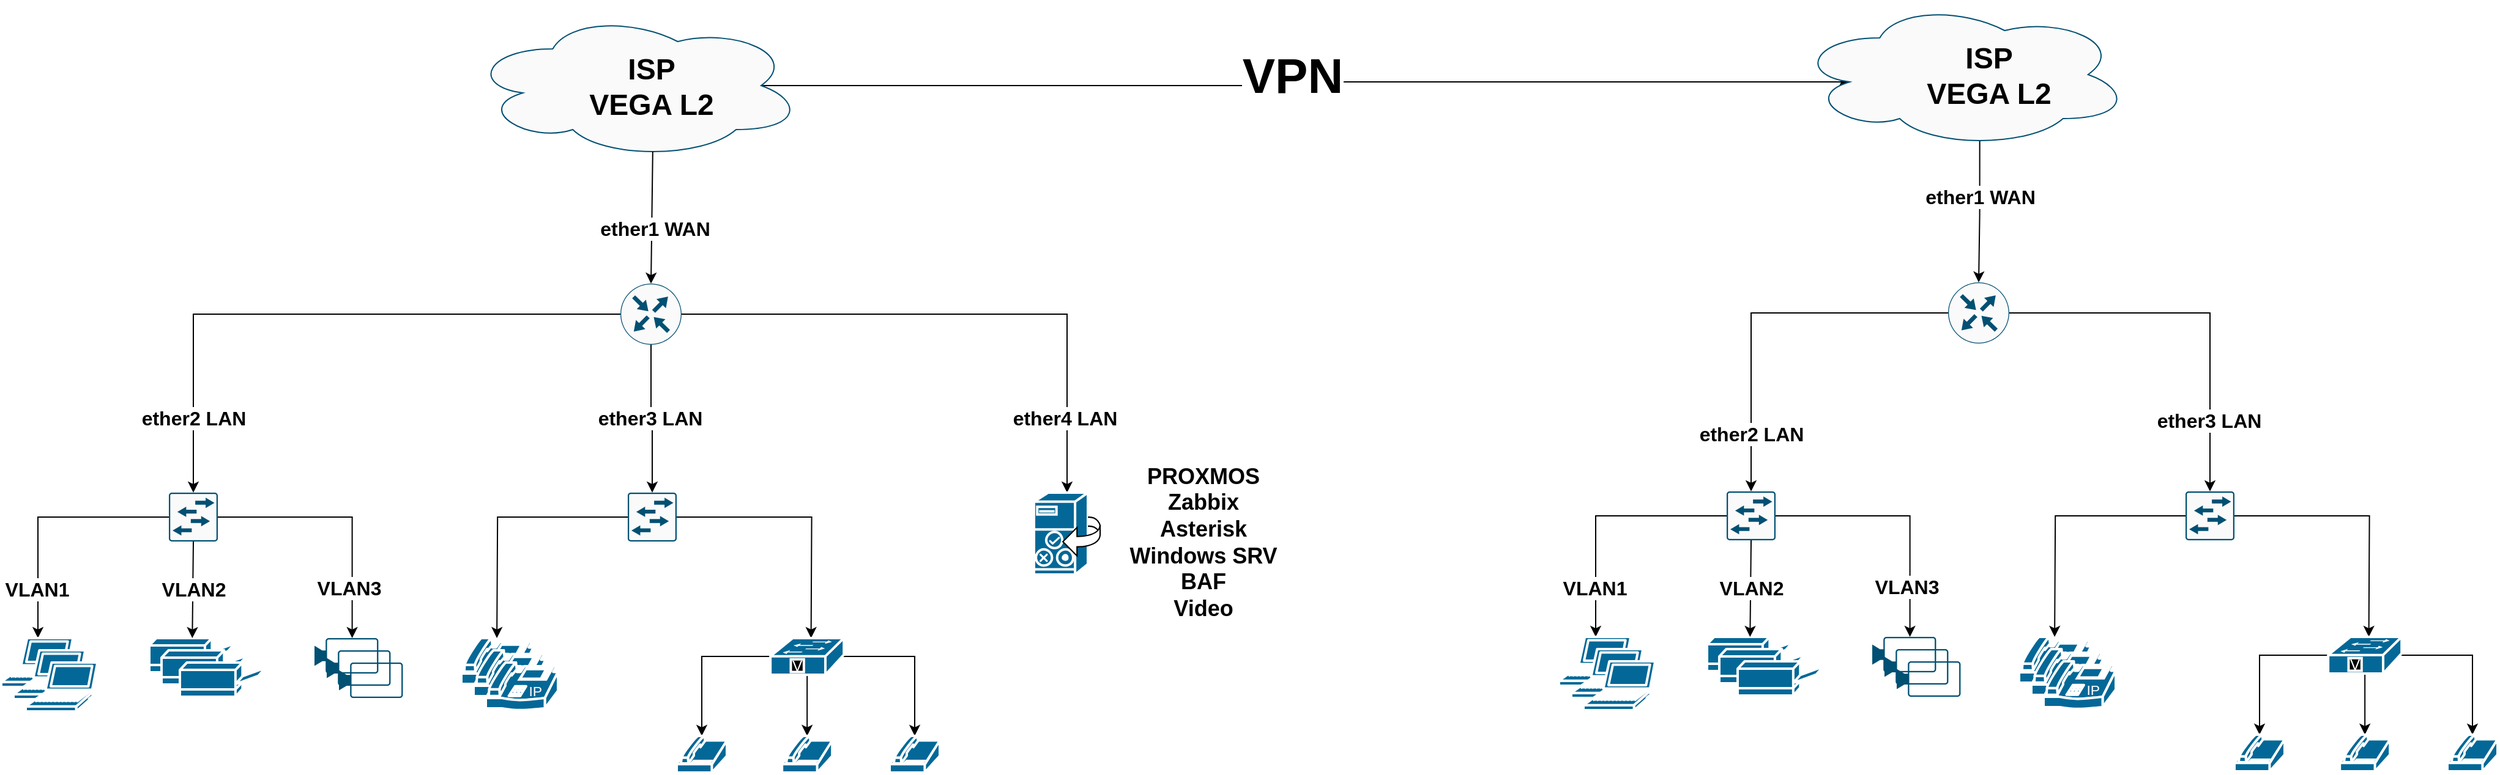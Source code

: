 <mxfile version="22.1.21" type="github" pages="5">
  <diagram name="Сторінка-1" id="vxo9Mqeuw824rBDed6Ia">
    <mxGraphModel dx="3187" dy="1733" grid="1" gridSize="10" guides="1" tooltips="1" connect="1" arrows="1" fold="1" page="1" pageScale="1" pageWidth="1169" pageHeight="827" math="0" shadow="0">
      <root>
        <mxCell id="0" />
        <mxCell id="1" parent="0" />
        <mxCell id="CQcQ-5Wc7K7yggL2U02R-41" style="edgeStyle=orthogonalEdgeStyle;rounded=0;orthogonalLoop=1;jettySize=auto;html=1;exitX=0;exitY=0.5;exitDx=0;exitDy=0;exitPerimeter=0;" parent="1" source="CQcQ-5Wc7K7yggL2U02R-2" target="CQcQ-5Wc7K7yggL2U02R-11" edge="1">
          <mxGeometry relative="1" as="geometry">
            <mxPoint x="167" y="566" as="targetPoint" />
          </mxGeometry>
        </mxCell>
        <mxCell id="ToMg07O6w9Gh0h7sEnPY-10" value="VLAN1" style="edgeLabel;html=1;align=center;verticalAlign=middle;resizable=0;points=[];fontStyle=1;fontSize=16;" parent="CQcQ-5Wc7K7yggL2U02R-41" vertex="1" connectable="0">
          <mxGeometry x="0.402" y="-3" relative="1" as="geometry">
            <mxPoint x="2" y="21" as="offset" />
          </mxGeometry>
        </mxCell>
        <mxCell id="ToMg07O6w9Gh0h7sEnPY-6" style="edgeStyle=orthogonalEdgeStyle;rounded=0;orthogonalLoop=1;jettySize=auto;html=1;exitX=1;exitY=0.5;exitDx=0;exitDy=0;exitPerimeter=0;entryX=0.59;entryY=0;entryDx=0;entryDy=0;entryPerimeter=0;" parent="1" source="CQcQ-5Wc7K7yggL2U02R-2" target="ToMg07O6w9Gh0h7sEnPY-3" edge="1">
          <mxGeometry relative="1" as="geometry" />
        </mxCell>
        <mxCell id="ToMg07O6w9Gh0h7sEnPY-13" value="VLAN3" style="edgeLabel;html=1;align=center;verticalAlign=middle;resizable=0;points=[];fontStyle=1;fontSize=16;" parent="ToMg07O6w9Gh0h7sEnPY-6" vertex="1" connectable="0">
          <mxGeometry x="0.563" y="-3" relative="1" as="geometry">
            <mxPoint y="5" as="offset" />
          </mxGeometry>
        </mxCell>
        <mxCell id="CQcQ-5Wc7K7yggL2U02R-2" value="" style="sketch=0;points=[[0.015,0.015,0],[0.985,0.015,0],[0.985,0.985,0],[0.015,0.985,0],[0.25,0,0],[0.5,0,0],[0.75,0,0],[1,0.25,0],[1,0.5,0],[1,0.75,0],[0.75,1,0],[0.5,1,0],[0.25,1,0],[0,0.75,0],[0,0.5,0],[0,0.25,0]];verticalLabelPosition=bottom;html=1;verticalAlign=top;aspect=fixed;align=center;pointerEvents=1;shape=mxgraph.cisco19.rect;prIcon=l2_switch;fillColor=#FAFAFA;strokeColor=#005073;" parent="1" vertex="1">
          <mxGeometry x="248" y="476" width="40" height="40" as="geometry" />
        </mxCell>
        <mxCell id="ToMg07O6w9Gh0h7sEnPY-37" style="edgeStyle=orthogonalEdgeStyle;rounded=0;orthogonalLoop=1;jettySize=auto;html=1;exitX=0.5;exitY=1;exitDx=0;exitDy=0;exitPerimeter=0;entryX=0.5;entryY=0;entryDx=0;entryDy=0;entryPerimeter=0;" parent="1" source="CQcQ-5Wc7K7yggL2U02R-5" target="ToMg07O6w9Gh0h7sEnPY-25" edge="1">
          <mxGeometry relative="1" as="geometry" />
        </mxCell>
        <mxCell id="ToMg07O6w9Gh0h7sEnPY-38" value="ether3 LAN" style="edgeLabel;html=1;align=center;verticalAlign=middle;resizable=0;points=[];fontStyle=1;fontSize=16;" parent="ToMg07O6w9Gh0h7sEnPY-37" vertex="1" connectable="0">
          <mxGeometry x="-0.191" y="-1" relative="1" as="geometry">
            <mxPoint y="10" as="offset" />
          </mxGeometry>
        </mxCell>
        <mxCell id="CQcQ-5Wc7K7yggL2U02R-5" value="" style="sketch=0;points=[[0.5,0,0],[1,0.5,0],[0.5,1,0],[0,0.5,0],[0.145,0.145,0],[0.856,0.145,0],[0.855,0.856,0],[0.145,0.855,0]];verticalLabelPosition=bottom;html=1;verticalAlign=top;aspect=fixed;align=center;pointerEvents=1;shape=mxgraph.cisco19.rect;prIcon=router;fillColor=#FAFAFA;strokeColor=#005073;" parent="1" vertex="1">
          <mxGeometry x="617" y="305" width="50" height="50" as="geometry" />
        </mxCell>
        <mxCell id="CQcQ-5Wc7K7yggL2U02R-39" style="edgeStyle=orthogonalEdgeStyle;rounded=0;orthogonalLoop=1;jettySize=auto;html=1;exitX=0;exitY=0.5;exitDx=0;exitDy=0;exitPerimeter=0;entryX=0.5;entryY=0;entryDx=0;entryDy=0;entryPerimeter=0;" parent="1" source="CQcQ-5Wc7K7yggL2U02R-5" target="CQcQ-5Wc7K7yggL2U02R-2" edge="1">
          <mxGeometry relative="1" as="geometry">
            <mxPoint x="591.59" y="326" as="sourcePoint" />
          </mxGeometry>
        </mxCell>
        <mxCell id="ToMg07O6w9Gh0h7sEnPY-15" value="ether2 LAN" style="edgeLabel;html=1;align=center;verticalAlign=middle;resizable=0;points=[];fontStyle=1;fontSize=16;" parent="CQcQ-5Wc7K7yggL2U02R-39" vertex="1" connectable="0">
          <mxGeometry x="0.853" relative="1" as="geometry">
            <mxPoint y="-25" as="offset" />
          </mxGeometry>
        </mxCell>
        <mxCell id="CQcQ-5Wc7K7yggL2U02R-49" style="edgeStyle=orthogonalEdgeStyle;rounded=0;orthogonalLoop=1;jettySize=auto;html=1;exitX=1;exitY=0.5;exitDx=0;exitDy=0;exitPerimeter=0;entryX=0.5;entryY=0;entryDx=0;entryDy=0;entryPerimeter=0;" parent="1" source="CQcQ-5Wc7K7yggL2U02R-5" target="CQcQ-5Wc7K7yggL2U02R-48" edge="1">
          <mxGeometry relative="1" as="geometry">
            <mxPoint x="641.59" y="326" as="sourcePoint" />
            <Array as="points">
              <mxPoint x="982" y="330" />
            </Array>
          </mxGeometry>
        </mxCell>
        <mxCell id="ToMg07O6w9Gh0h7sEnPY-43" value="ether4 LAN" style="edgeLabel;html=1;align=center;verticalAlign=middle;resizable=0;points=[];fontStyle=1;fontSize=16;" parent="CQcQ-5Wc7K7yggL2U02R-49" vertex="1" connectable="0">
          <mxGeometry x="0.762" y="-2" relative="1" as="geometry">
            <mxPoint y="-6" as="offset" />
          </mxGeometry>
        </mxCell>
        <mxCell id="ToMg07O6w9Gh0h7sEnPY-55" style="edgeStyle=orthogonalEdgeStyle;rounded=0;orthogonalLoop=1;jettySize=auto;html=1;exitX=0.875;exitY=0.5;exitDx=0;exitDy=0;exitPerimeter=0;entryX=0.16;entryY=0.55;entryDx=0;entryDy=0;entryPerimeter=0;" parent="1" source="CQcQ-5Wc7K7yggL2U02R-8" target="ToMg07O6w9Gh0h7sEnPY-51" edge="1">
          <mxGeometry relative="1" as="geometry" />
        </mxCell>
        <mxCell id="ToMg07O6w9Gh0h7sEnPY-56" value="VPN" style="edgeLabel;html=1;align=center;verticalAlign=middle;resizable=0;points=[];fontStyle=1;fontSize=40;" parent="ToMg07O6w9Gh0h7sEnPY-55" vertex="1" connectable="0">
          <mxGeometry x="0.067" y="6" relative="1" as="geometry">
            <mxPoint x="-39" as="offset" />
          </mxGeometry>
        </mxCell>
        <mxCell id="CQcQ-5Wc7K7yggL2U02R-8" value="" style="ellipse;shape=cloud;whiteSpace=wrap;html=1;verticalAlign=top;fillColor=#FAFAFA;strokeColor=#005073;sketch=0;" parent="1" vertex="1">
          <mxGeometry x="493.59" y="83" width="272.41" height="120" as="geometry" />
        </mxCell>
        <mxCell id="CQcQ-5Wc7K7yggL2U02R-11" value="" style="shape=mxgraph.cisco.computers_and_peripherals.laptop;sketch=0;html=1;pointerEvents=1;dashed=0;fillColor=#036897;strokeColor=#ffffff;strokeWidth=2;verticalLabelPosition=bottom;verticalAlign=top;align=center;outlineConnect=0;" parent="1" vertex="1">
          <mxGeometry x="111" y="595" width="60" height="40" as="geometry" />
        </mxCell>
        <mxCell id="CQcQ-5Wc7K7yggL2U02R-23" value="ISP&lt;br&gt;VEGA L2" style="text;strokeColor=none;fillColor=none;html=1;fontSize=24;fontStyle=1;verticalAlign=middle;align=center;" parent="1" vertex="1">
          <mxGeometry x="592" y="116.5" width="100" height="55" as="geometry" />
        </mxCell>
        <mxCell id="CQcQ-5Wc7K7yggL2U02R-45" value="" style="shape=mxgraph.cisco.computers_and_peripherals.laptop;sketch=0;html=1;pointerEvents=1;dashed=0;fillColor=#036897;strokeColor=#ffffff;strokeWidth=2;verticalLabelPosition=bottom;verticalAlign=top;align=center;outlineConnect=0;" parent="1" vertex="1">
          <mxGeometry x="121" y="605" width="60" height="40" as="geometry" />
        </mxCell>
        <mxCell id="CQcQ-5Wc7K7yggL2U02R-46" value="" style="shape=mxgraph.cisco.computers_and_peripherals.laptop;sketch=0;html=1;pointerEvents=1;dashed=0;fillColor=#036897;strokeColor=#ffffff;strokeWidth=2;verticalLabelPosition=bottom;verticalAlign=top;align=center;outlineConnect=0;" parent="1" vertex="1">
          <mxGeometry x="131" y="615" width="60" height="40" as="geometry" />
        </mxCell>
        <mxCell id="CQcQ-5Wc7K7yggL2U02R-48" value="" style="shape=mxgraph.cisco.servers.cisco_unified_presence_server;sketch=0;html=1;pointerEvents=1;dashed=0;fillColor=#036897;strokeColor=#ffffff;strokeWidth=2;verticalLabelPosition=bottom;verticalAlign=top;align=center;outlineConnect=0;" parent="1" vertex="1">
          <mxGeometry x="955" y="476" width="54" height="67" as="geometry" />
        </mxCell>
        <mxCell id="CQcQ-5Wc7K7yggL2U02R-51" value="" style="shape=mxgraph.cisco.computers_and_peripherals.printer;sketch=0;html=1;pointerEvents=1;dashed=0;fillColor=#036897;strokeColor=#ffffff;strokeWidth=2;verticalLabelPosition=bottom;verticalAlign=top;align=center;outlineConnect=0;" parent="1" vertex="1">
          <mxGeometry x="232" y="595" width="70" height="28" as="geometry" />
        </mxCell>
        <mxCell id="CQcQ-5Wc7K7yggL2U02R-52" value="" style="shape=mxgraph.cisco.computers_and_peripherals.printer;sketch=0;html=1;pointerEvents=1;dashed=0;fillColor=#036897;strokeColor=#ffffff;strokeWidth=2;verticalLabelPosition=bottom;verticalAlign=top;align=center;outlineConnect=0;" parent="1" vertex="1">
          <mxGeometry x="242" y="605" width="70" height="28" as="geometry" />
        </mxCell>
        <mxCell id="CQcQ-5Wc7K7yggL2U02R-53" value="" style="shape=mxgraph.cisco.computers_and_peripherals.printer;sketch=0;html=1;pointerEvents=1;dashed=0;fillColor=#036897;strokeColor=#ffffff;strokeWidth=2;verticalLabelPosition=bottom;verticalAlign=top;align=center;outlineConnect=0;" parent="1" vertex="1">
          <mxGeometry x="257" y="615" width="70" height="28" as="geometry" />
        </mxCell>
        <mxCell id="ToMg07O6w9Gh0h7sEnPY-2" value="" style="endArrow=classic;html=1;rounded=0;entryX=0.5;entryY=0;entryDx=0;entryDy=0;entryPerimeter=0;exitX=0.55;exitY=0.95;exitDx=0;exitDy=0;exitPerimeter=0;" parent="1" source="CQcQ-5Wc7K7yggL2U02R-8" target="CQcQ-5Wc7K7yggL2U02R-5" edge="1">
          <mxGeometry width="50" height="50" relative="1" as="geometry">
            <mxPoint x="637" y="365" as="sourcePoint" />
            <mxPoint x="687" y="315" as="targetPoint" />
          </mxGeometry>
        </mxCell>
        <mxCell id="ToMg07O6w9Gh0h7sEnPY-14" value="ether1 WAN" style="edgeLabel;html=1;align=center;verticalAlign=middle;resizable=0;points=[];fontStyle=1;fontSize=16;" parent="ToMg07O6w9Gh0h7sEnPY-2" vertex="1" connectable="0">
          <mxGeometry x="0.156" y="3" relative="1" as="geometry">
            <mxPoint x="-1" as="offset" />
          </mxGeometry>
        </mxCell>
        <mxCell id="ToMg07O6w9Gh0h7sEnPY-3" value="" style="points=[[0,0.5,0],[0.19,0.02,0],[0.59,0,0],[0.985,0.02,0],[1,0.5,0],[0.985,0.98,0],[0.59,1,0],[0.19,0.98,0]];verticalLabelPosition=bottom;sketch=0;html=1;verticalAlign=top;aspect=fixed;align=center;pointerEvents=1;shape=mxgraph.cisco19.camera;fillColor=#005073;strokeColor=none;" parent="1" vertex="1">
          <mxGeometry x="367" y="595" width="52.2" height="29" as="geometry" />
        </mxCell>
        <mxCell id="ToMg07O6w9Gh0h7sEnPY-7" value="" style="points=[[0,0.5,0],[0.19,0.02,0],[0.59,0,0],[0.985,0.02,0],[1,0.5,0],[0.985,0.98,0],[0.59,1,0],[0.19,0.98,0]];verticalLabelPosition=bottom;sketch=0;html=1;verticalAlign=top;aspect=fixed;align=center;pointerEvents=1;shape=mxgraph.cisco19.camera;fillColor=#005073;strokeColor=none;" parent="1" vertex="1">
          <mxGeometry x="377" y="605" width="52.2" height="29" as="geometry" />
        </mxCell>
        <mxCell id="ToMg07O6w9Gh0h7sEnPY-8" value="" style="points=[[0,0.5,0],[0.19,0.02,0],[0.59,0,0],[0.985,0.02,0],[1,0.5,0],[0.985,0.98,0],[0.59,1,0],[0.19,0.98,0]];verticalLabelPosition=bottom;sketch=0;html=1;verticalAlign=top;aspect=fixed;align=center;pointerEvents=1;shape=mxgraph.cisco19.camera;fillColor=#005073;strokeColor=none;" parent="1" vertex="1">
          <mxGeometry x="387" y="615" width="52.2" height="29" as="geometry" />
        </mxCell>
        <mxCell id="ToMg07O6w9Gh0h7sEnPY-18" value="" style="endArrow=classic;html=1;rounded=0;exitX=0.5;exitY=1;exitDx=0;exitDy=0;exitPerimeter=0;" parent="1" source="CQcQ-5Wc7K7yggL2U02R-2" target="CQcQ-5Wc7K7yggL2U02R-51" edge="1">
          <mxGeometry width="50" height="50" relative="1" as="geometry">
            <mxPoint x="247" y="535" as="sourcePoint" />
            <mxPoint x="276" y="565" as="targetPoint" />
          </mxGeometry>
        </mxCell>
        <mxCell id="ToMg07O6w9Gh0h7sEnPY-19" value="VLAN2" style="edgeLabel;html=1;align=center;verticalAlign=middle;resizable=0;points=[];fontStyle=1;fontSize=16;" parent="ToMg07O6w9Gh0h7sEnPY-18" vertex="1" connectable="0">
          <mxGeometry x="-0.141" relative="1" as="geometry">
            <mxPoint y="5" as="offset" />
          </mxGeometry>
        </mxCell>
        <mxCell id="ToMg07O6w9Gh0h7sEnPY-20" value="PROXMOS&lt;br&gt;Zabbix&lt;br&gt;Asterisk&lt;br style=&quot;font-size: 18px;&quot;&gt;Windows SRV&lt;br style=&quot;font-size: 18px;&quot;&gt;BAF&lt;br style=&quot;font-size: 18px;&quot;&gt;Video" style="text;html=1;align=center;verticalAlign=middle;resizable=0;points=[];autosize=1;strokeColor=none;fillColor=none;fontStyle=1;fontSize=18;" parent="1" vertex="1">
          <mxGeometry x="1023" y="447" width="140" height="140" as="geometry" />
        </mxCell>
        <mxCell id="ToMg07O6w9Gh0h7sEnPY-21" style="edgeStyle=orthogonalEdgeStyle;rounded=0;orthogonalLoop=1;jettySize=auto;html=1;exitX=0;exitY=0.5;exitDx=0;exitDy=0;exitPerimeter=0;" parent="1" source="ToMg07O6w9Gh0h7sEnPY-25" edge="1">
          <mxGeometry relative="1" as="geometry">
            <mxPoint x="516.053" y="595" as="targetPoint" />
          </mxGeometry>
        </mxCell>
        <mxCell id="ToMg07O6w9Gh0h7sEnPY-23" style="edgeStyle=orthogonalEdgeStyle;rounded=0;orthogonalLoop=1;jettySize=auto;html=1;exitX=1;exitY=0.5;exitDx=0;exitDy=0;exitPerimeter=0;entryX=0.59;entryY=0;entryDx=0;entryDy=0;entryPerimeter=0;" parent="1" source="ToMg07O6w9Gh0h7sEnPY-25" edge="1">
          <mxGeometry relative="1" as="geometry">
            <mxPoint x="772.798" y="595" as="targetPoint" />
          </mxGeometry>
        </mxCell>
        <mxCell id="ToMg07O6w9Gh0h7sEnPY-25" value="" style="sketch=0;points=[[0.015,0.015,0],[0.985,0.015,0],[0.985,0.985,0],[0.015,0.985,0],[0.25,0,0],[0.5,0,0],[0.75,0,0],[1,0.25,0],[1,0.5,0],[1,0.75,0],[0.75,1,0],[0.5,1,0],[0.25,1,0],[0,0.75,0],[0,0.5,0],[0,0.25,0]];verticalLabelPosition=bottom;html=1;verticalAlign=top;aspect=fixed;align=center;pointerEvents=1;shape=mxgraph.cisco19.rect;prIcon=l2_switch;fillColor=#FAFAFA;strokeColor=#005073;" parent="1" vertex="1">
          <mxGeometry x="623" y="476" width="40" height="40" as="geometry" />
        </mxCell>
        <mxCell id="ToMg07O6w9Gh0h7sEnPY-39" value="" style="shape=mxgraph.cisco.modems_and_phones.ip_phone;sketch=0;html=1;pointerEvents=1;dashed=0;fillColor=#036897;strokeColor=#ffffff;strokeWidth=2;verticalLabelPosition=bottom;verticalAlign=top;align=center;outlineConnect=0;" parent="1" vertex="1">
          <mxGeometry x="487" y="595" width="59" height="40" as="geometry" />
        </mxCell>
        <mxCell id="ToMg07O6w9Gh0h7sEnPY-47" style="edgeStyle=orthogonalEdgeStyle;rounded=0;orthogonalLoop=1;jettySize=auto;html=1;exitX=0;exitY=0.5;exitDx=0;exitDy=0;exitPerimeter=0;entryX=0.5;entryY=0;entryDx=0;entryDy=0;entryPerimeter=0;" parent="1" source="ToMg07O6w9Gh0h7sEnPY-40" target="ToMg07O6w9Gh0h7sEnPY-44" edge="1">
          <mxGeometry relative="1" as="geometry" />
        </mxCell>
        <mxCell id="ToMg07O6w9Gh0h7sEnPY-48" style="edgeStyle=orthogonalEdgeStyle;rounded=0;orthogonalLoop=1;jettySize=auto;html=1;exitX=0.98;exitY=0.5;exitDx=0;exitDy=0;exitPerimeter=0;" parent="1" source="ToMg07O6w9Gh0h7sEnPY-40" target="ToMg07O6w9Gh0h7sEnPY-46" edge="1">
          <mxGeometry relative="1" as="geometry" />
        </mxCell>
        <mxCell id="ToMg07O6w9Gh0h7sEnPY-49" style="edgeStyle=orthogonalEdgeStyle;rounded=0;orthogonalLoop=1;jettySize=auto;html=1;exitX=0.5;exitY=0.98;exitDx=0;exitDy=0;exitPerimeter=0;entryX=0.5;entryY=0;entryDx=0;entryDy=0;entryPerimeter=0;" parent="1" source="ToMg07O6w9Gh0h7sEnPY-40" target="ToMg07O6w9Gh0h7sEnPY-45" edge="1">
          <mxGeometry relative="1" as="geometry" />
        </mxCell>
        <mxCell id="ToMg07O6w9Gh0h7sEnPY-40" value="" style="shape=mxgraph.cisco.switches.voice_switch;sketch=0;html=1;pointerEvents=1;dashed=0;fillColor=#036897;strokeColor=#ffffff;strokeWidth=2;verticalLabelPosition=bottom;verticalAlign=top;align=center;outlineConnect=0;" parent="1" vertex="1">
          <mxGeometry x="739.59" y="595" width="60" height="30" as="geometry" />
        </mxCell>
        <mxCell id="ToMg07O6w9Gh0h7sEnPY-41" value="" style="shape=mxgraph.cisco.modems_and_phones.ip_phone;sketch=0;html=1;pointerEvents=1;dashed=0;fillColor=#036897;strokeColor=#ffffff;strokeWidth=2;verticalLabelPosition=bottom;verticalAlign=top;align=center;outlineConnect=0;" parent="1" vertex="1">
          <mxGeometry x="497" y="605" width="59" height="40" as="geometry" />
        </mxCell>
        <mxCell id="ToMg07O6w9Gh0h7sEnPY-42" value="" style="shape=mxgraph.cisco.modems_and_phones.ip_phone;sketch=0;html=1;pointerEvents=1;dashed=0;fillColor=#036897;strokeColor=#ffffff;strokeWidth=2;verticalLabelPosition=bottom;verticalAlign=top;align=center;outlineConnect=0;" parent="1" vertex="1">
          <mxGeometry x="507" y="615" width="59" height="40" as="geometry" />
        </mxCell>
        <mxCell id="ToMg07O6w9Gh0h7sEnPY-44" value="" style="shape=mxgraph.cisco.modems_and_phones.hootphone;sketch=0;html=1;pointerEvents=1;dashed=0;fillColor=#036897;strokeColor=#ffffff;strokeWidth=2;verticalLabelPosition=bottom;verticalAlign=top;align=center;outlineConnect=0;" parent="1" vertex="1">
          <mxGeometry x="663" y="675" width="41" height="30" as="geometry" />
        </mxCell>
        <mxCell id="ToMg07O6w9Gh0h7sEnPY-45" value="" style="shape=mxgraph.cisco.modems_and_phones.hootphone;sketch=0;html=1;pointerEvents=1;dashed=0;fillColor=#036897;strokeColor=#ffffff;strokeWidth=2;verticalLabelPosition=bottom;verticalAlign=top;align=center;outlineConnect=0;" parent="1" vertex="1">
          <mxGeometry x="749.09" y="675" width="41" height="30" as="geometry" />
        </mxCell>
        <mxCell id="ToMg07O6w9Gh0h7sEnPY-46" value="" style="shape=mxgraph.cisco.modems_and_phones.hootphone;sketch=0;html=1;pointerEvents=1;dashed=0;fillColor=#036897;strokeColor=#ffffff;strokeWidth=2;verticalLabelPosition=bottom;verticalAlign=top;align=center;outlineConnect=0;" parent="1" vertex="1">
          <mxGeometry x="837" y="675" width="41" height="30" as="geometry" />
        </mxCell>
        <mxCell id="ToMg07O6w9Gh0h7sEnPY-95" style="edgeStyle=orthogonalEdgeStyle;rounded=0;orthogonalLoop=1;jettySize=auto;html=1;exitX=0.55;exitY=0.95;exitDx=0;exitDy=0;exitPerimeter=0;entryX=0.5;entryY=0;entryDx=0;entryDy=0;entryPerimeter=0;" parent="1" source="ToMg07O6w9Gh0h7sEnPY-51" target="ToMg07O6w9Gh0h7sEnPY-65" edge="1">
          <mxGeometry relative="1" as="geometry" />
        </mxCell>
        <mxCell id="ToMg07O6w9Gh0h7sEnPY-96" value="ether1 WAN" style="edgeLabel;html=1;align=center;verticalAlign=middle;resizable=0;points=[];fontStyle=1;fontSize=16;" parent="ToMg07O6w9Gh0h7sEnPY-95" vertex="1" connectable="0">
          <mxGeometry x="-0.209" y="-4" relative="1" as="geometry">
            <mxPoint x="4" as="offset" />
          </mxGeometry>
        </mxCell>
        <mxCell id="ToMg07O6w9Gh0h7sEnPY-51" value="" style="ellipse;shape=cloud;whiteSpace=wrap;html=1;verticalAlign=top;fillColor=#FAFAFA;strokeColor=#005073;sketch=0;" parent="1" vertex="1">
          <mxGeometry x="1578" y="74" width="272.41" height="120" as="geometry" />
        </mxCell>
        <mxCell id="ToMg07O6w9Gh0h7sEnPY-57" value="ISP&lt;br&gt;VEGA L2" style="text;strokeColor=none;fillColor=none;html=1;fontSize=24;fontStyle=1;verticalAlign=middle;align=center;" parent="1" vertex="1">
          <mxGeometry x="1685.21" y="107.5" width="100" height="55" as="geometry" />
        </mxCell>
        <mxCell id="ToMg07O6w9Gh0h7sEnPY-58" style="edgeStyle=orthogonalEdgeStyle;rounded=0;orthogonalLoop=1;jettySize=auto;html=1;exitX=0;exitY=0.5;exitDx=0;exitDy=0;exitPerimeter=0;" parent="1" source="ToMg07O6w9Gh0h7sEnPY-62" target="ToMg07O6w9Gh0h7sEnPY-68" edge="1">
          <mxGeometry relative="1" as="geometry">
            <mxPoint x="1440" y="565" as="targetPoint" />
          </mxGeometry>
        </mxCell>
        <mxCell id="ToMg07O6w9Gh0h7sEnPY-59" value="VLAN1" style="edgeLabel;html=1;align=center;verticalAlign=middle;resizable=0;points=[];fontStyle=1;fontSize=16;" parent="ToMg07O6w9Gh0h7sEnPY-58" vertex="1" connectable="0">
          <mxGeometry x="0.402" y="-3" relative="1" as="geometry">
            <mxPoint x="2" y="21" as="offset" />
          </mxGeometry>
        </mxCell>
        <mxCell id="ToMg07O6w9Gh0h7sEnPY-60" style="edgeStyle=orthogonalEdgeStyle;rounded=0;orthogonalLoop=1;jettySize=auto;html=1;exitX=1;exitY=0.5;exitDx=0;exitDy=0;exitPerimeter=0;entryX=0.59;entryY=0;entryDx=0;entryDy=0;entryPerimeter=0;" parent="1" source="ToMg07O6w9Gh0h7sEnPY-62" target="ToMg07O6w9Gh0h7sEnPY-74" edge="1">
          <mxGeometry relative="1" as="geometry" />
        </mxCell>
        <mxCell id="ToMg07O6w9Gh0h7sEnPY-61" value="VLAN3" style="edgeLabel;html=1;align=center;verticalAlign=middle;resizable=0;points=[];fontStyle=1;fontSize=16;" parent="ToMg07O6w9Gh0h7sEnPY-60" vertex="1" connectable="0">
          <mxGeometry x="0.563" y="-3" relative="1" as="geometry">
            <mxPoint y="5" as="offset" />
          </mxGeometry>
        </mxCell>
        <mxCell id="ToMg07O6w9Gh0h7sEnPY-62" value="" style="sketch=0;points=[[0.015,0.015,0],[0.985,0.015,0],[0.985,0.985,0],[0.015,0.985,0],[0.25,0,0],[0.5,0,0],[0.75,0,0],[1,0.25,0],[1,0.5,0],[1,0.75,0],[0.75,1,0],[0.5,1,0],[0.25,1,0],[0,0.75,0],[0,0.5,0],[0,0.25,0]];verticalLabelPosition=bottom;html=1;verticalAlign=top;aspect=fixed;align=center;pointerEvents=1;shape=mxgraph.cisco19.rect;prIcon=l2_switch;fillColor=#FAFAFA;strokeColor=#005073;" parent="1" vertex="1">
          <mxGeometry x="1521" y="475" width="40" height="40" as="geometry" />
        </mxCell>
        <mxCell id="ToMg07O6w9Gh0h7sEnPY-92" style="edgeStyle=orthogonalEdgeStyle;rounded=0;orthogonalLoop=1;jettySize=auto;html=1;exitX=1;exitY=0.5;exitDx=0;exitDy=0;exitPerimeter=0;entryX=0.5;entryY=0;entryDx=0;entryDy=0;entryPerimeter=0;" parent="1" source="ToMg07O6w9Gh0h7sEnPY-65" target="ToMg07O6w9Gh0h7sEnPY-81" edge="1">
          <mxGeometry relative="1" as="geometry" />
        </mxCell>
        <mxCell id="ToMg07O6w9Gh0h7sEnPY-97" value="ether3 LAN" style="edgeLabel;html=1;align=center;verticalAlign=middle;resizable=0;points=[];fontStyle=1;fontSize=16;" parent="ToMg07O6w9Gh0h7sEnPY-92" vertex="1" connectable="0">
          <mxGeometry x="0.623" y="-1" relative="1" as="geometry">
            <mxPoint as="offset" />
          </mxGeometry>
        </mxCell>
        <mxCell id="ToMg07O6w9Gh0h7sEnPY-65" value="" style="sketch=0;points=[[0.5,0,0],[1,0.5,0],[0.5,1,0],[0,0.5,0],[0.145,0.145,0],[0.856,0.145,0],[0.855,0.856,0],[0.145,0.855,0]];verticalLabelPosition=bottom;html=1;verticalAlign=top;aspect=fixed;align=center;pointerEvents=1;shape=mxgraph.cisco19.rect;prIcon=router;fillColor=#FAFAFA;strokeColor=#005073;" parent="1" vertex="1">
          <mxGeometry x="1702" y="304" width="50" height="50" as="geometry" />
        </mxCell>
        <mxCell id="ToMg07O6w9Gh0h7sEnPY-66" style="edgeStyle=orthogonalEdgeStyle;rounded=0;orthogonalLoop=1;jettySize=auto;html=1;exitX=0;exitY=0.5;exitDx=0;exitDy=0;exitPerimeter=0;entryX=0.5;entryY=0;entryDx=0;entryDy=0;entryPerimeter=0;" parent="1" source="ToMg07O6w9Gh0h7sEnPY-65" target="ToMg07O6w9Gh0h7sEnPY-62" edge="1">
          <mxGeometry relative="1" as="geometry">
            <mxPoint x="1864.59" y="325" as="sourcePoint" />
          </mxGeometry>
        </mxCell>
        <mxCell id="ToMg07O6w9Gh0h7sEnPY-67" value="ether2 LAN" style="edgeLabel;html=1;align=center;verticalAlign=middle;resizable=0;points=[];fontStyle=1;fontSize=16;" parent="ToMg07O6w9Gh0h7sEnPY-66" vertex="1" connectable="0">
          <mxGeometry x="0.853" relative="1" as="geometry">
            <mxPoint y="-25" as="offset" />
          </mxGeometry>
        </mxCell>
        <mxCell id="ToMg07O6w9Gh0h7sEnPY-68" value="" style="shape=mxgraph.cisco.computers_and_peripherals.laptop;sketch=0;html=1;pointerEvents=1;dashed=0;fillColor=#036897;strokeColor=#ffffff;strokeWidth=2;verticalLabelPosition=bottom;verticalAlign=top;align=center;outlineConnect=0;" parent="1" vertex="1">
          <mxGeometry x="1384" y="594" width="60" height="40" as="geometry" />
        </mxCell>
        <mxCell id="ToMg07O6w9Gh0h7sEnPY-69" value="" style="shape=mxgraph.cisco.computers_and_peripherals.laptop;sketch=0;html=1;pointerEvents=1;dashed=0;fillColor=#036897;strokeColor=#ffffff;strokeWidth=2;verticalLabelPosition=bottom;verticalAlign=top;align=center;outlineConnect=0;" parent="1" vertex="1">
          <mxGeometry x="1394" y="604" width="60" height="40" as="geometry" />
        </mxCell>
        <mxCell id="ToMg07O6w9Gh0h7sEnPY-70" value="" style="shape=mxgraph.cisco.computers_and_peripherals.laptop;sketch=0;html=1;pointerEvents=1;dashed=0;fillColor=#036897;strokeColor=#ffffff;strokeWidth=2;verticalLabelPosition=bottom;verticalAlign=top;align=center;outlineConnect=0;" parent="1" vertex="1">
          <mxGeometry x="1404" y="614" width="60" height="40" as="geometry" />
        </mxCell>
        <mxCell id="ToMg07O6w9Gh0h7sEnPY-71" value="" style="shape=mxgraph.cisco.computers_and_peripherals.printer;sketch=0;html=1;pointerEvents=1;dashed=0;fillColor=#036897;strokeColor=#ffffff;strokeWidth=2;verticalLabelPosition=bottom;verticalAlign=top;align=center;outlineConnect=0;" parent="1" vertex="1">
          <mxGeometry x="1505" y="594" width="70" height="28" as="geometry" />
        </mxCell>
        <mxCell id="ToMg07O6w9Gh0h7sEnPY-72" value="" style="shape=mxgraph.cisco.computers_and_peripherals.printer;sketch=0;html=1;pointerEvents=1;dashed=0;fillColor=#036897;strokeColor=#ffffff;strokeWidth=2;verticalLabelPosition=bottom;verticalAlign=top;align=center;outlineConnect=0;" parent="1" vertex="1">
          <mxGeometry x="1515" y="604" width="70" height="28" as="geometry" />
        </mxCell>
        <mxCell id="ToMg07O6w9Gh0h7sEnPY-73" value="" style="shape=mxgraph.cisco.computers_and_peripherals.printer;sketch=0;html=1;pointerEvents=1;dashed=0;fillColor=#036897;strokeColor=#ffffff;strokeWidth=2;verticalLabelPosition=bottom;verticalAlign=top;align=center;outlineConnect=0;" parent="1" vertex="1">
          <mxGeometry x="1530" y="614" width="70" height="28" as="geometry" />
        </mxCell>
        <mxCell id="ToMg07O6w9Gh0h7sEnPY-74" value="" style="points=[[0,0.5,0],[0.19,0.02,0],[0.59,0,0],[0.985,0.02,0],[1,0.5,0],[0.985,0.98,0],[0.59,1,0],[0.19,0.98,0]];verticalLabelPosition=bottom;sketch=0;html=1;verticalAlign=top;aspect=fixed;align=center;pointerEvents=1;shape=mxgraph.cisco19.camera;fillColor=#005073;strokeColor=none;" parent="1" vertex="1">
          <mxGeometry x="1640" y="594" width="52.2" height="29" as="geometry" />
        </mxCell>
        <mxCell id="ToMg07O6w9Gh0h7sEnPY-75" value="" style="points=[[0,0.5,0],[0.19,0.02,0],[0.59,0,0],[0.985,0.02,0],[1,0.5,0],[0.985,0.98,0],[0.59,1,0],[0.19,0.98,0]];verticalLabelPosition=bottom;sketch=0;html=1;verticalAlign=top;aspect=fixed;align=center;pointerEvents=1;shape=mxgraph.cisco19.camera;fillColor=#005073;strokeColor=none;" parent="1" vertex="1">
          <mxGeometry x="1650" y="604" width="52.2" height="29" as="geometry" />
        </mxCell>
        <mxCell id="ToMg07O6w9Gh0h7sEnPY-76" value="" style="points=[[0,0.5,0],[0.19,0.02,0],[0.59,0,0],[0.985,0.02,0],[1,0.5,0],[0.985,0.98,0],[0.59,1,0],[0.19,0.98,0]];verticalLabelPosition=bottom;sketch=0;html=1;verticalAlign=top;aspect=fixed;align=center;pointerEvents=1;shape=mxgraph.cisco19.camera;fillColor=#005073;strokeColor=none;" parent="1" vertex="1">
          <mxGeometry x="1660" y="614" width="52.2" height="29" as="geometry" />
        </mxCell>
        <mxCell id="ToMg07O6w9Gh0h7sEnPY-77" value="" style="endArrow=classic;html=1;rounded=0;exitX=0.5;exitY=1;exitDx=0;exitDy=0;exitPerimeter=0;" parent="1" source="ToMg07O6w9Gh0h7sEnPY-62" target="ToMg07O6w9Gh0h7sEnPY-71" edge="1">
          <mxGeometry width="50" height="50" relative="1" as="geometry">
            <mxPoint x="1520" y="534" as="sourcePoint" />
            <mxPoint x="1549" y="564" as="targetPoint" />
          </mxGeometry>
        </mxCell>
        <mxCell id="ToMg07O6w9Gh0h7sEnPY-78" value="VLAN2" style="edgeLabel;html=1;align=center;verticalAlign=middle;resizable=0;points=[];fontStyle=1;fontSize=16;" parent="ToMg07O6w9Gh0h7sEnPY-77" vertex="1" connectable="0">
          <mxGeometry x="-0.141" relative="1" as="geometry">
            <mxPoint y="5" as="offset" />
          </mxGeometry>
        </mxCell>
        <mxCell id="ToMg07O6w9Gh0h7sEnPY-79" style="edgeStyle=orthogonalEdgeStyle;rounded=0;orthogonalLoop=1;jettySize=auto;html=1;exitX=0;exitY=0.5;exitDx=0;exitDy=0;exitPerimeter=0;" parent="1" source="ToMg07O6w9Gh0h7sEnPY-81" edge="1">
          <mxGeometry relative="1" as="geometry">
            <mxPoint x="1789.053" y="594" as="targetPoint" />
          </mxGeometry>
        </mxCell>
        <mxCell id="ToMg07O6w9Gh0h7sEnPY-80" style="edgeStyle=orthogonalEdgeStyle;rounded=0;orthogonalLoop=1;jettySize=auto;html=1;exitX=1;exitY=0.5;exitDx=0;exitDy=0;exitPerimeter=0;entryX=0.59;entryY=0;entryDx=0;entryDy=0;entryPerimeter=0;" parent="1" source="ToMg07O6w9Gh0h7sEnPY-81" edge="1">
          <mxGeometry relative="1" as="geometry">
            <mxPoint x="2045.798" y="594" as="targetPoint" />
          </mxGeometry>
        </mxCell>
        <mxCell id="ToMg07O6w9Gh0h7sEnPY-81" value="" style="sketch=0;points=[[0.015,0.015,0],[0.985,0.015,0],[0.985,0.985,0],[0.015,0.985,0],[0.25,0,0],[0.5,0,0],[0.75,0,0],[1,0.25,0],[1,0.5,0],[1,0.75,0],[0.75,1,0],[0.5,1,0],[0.25,1,0],[0,0.75,0],[0,0.5,0],[0,0.25,0]];verticalLabelPosition=bottom;html=1;verticalAlign=top;aspect=fixed;align=center;pointerEvents=1;shape=mxgraph.cisco19.rect;prIcon=l2_switch;fillColor=#FAFAFA;strokeColor=#005073;" parent="1" vertex="1">
          <mxGeometry x="1896" y="475" width="40" height="40" as="geometry" />
        </mxCell>
        <mxCell id="ToMg07O6w9Gh0h7sEnPY-82" value="" style="shape=mxgraph.cisco.modems_and_phones.ip_phone;sketch=0;html=1;pointerEvents=1;dashed=0;fillColor=#036897;strokeColor=#ffffff;strokeWidth=2;verticalLabelPosition=bottom;verticalAlign=top;align=center;outlineConnect=0;" parent="1" vertex="1">
          <mxGeometry x="1760" y="594" width="59" height="40" as="geometry" />
        </mxCell>
        <mxCell id="ToMg07O6w9Gh0h7sEnPY-83" style="edgeStyle=orthogonalEdgeStyle;rounded=0;orthogonalLoop=1;jettySize=auto;html=1;exitX=0;exitY=0.5;exitDx=0;exitDy=0;exitPerimeter=0;entryX=0.5;entryY=0;entryDx=0;entryDy=0;entryPerimeter=0;" parent="1" source="ToMg07O6w9Gh0h7sEnPY-86" target="ToMg07O6w9Gh0h7sEnPY-89" edge="1">
          <mxGeometry relative="1" as="geometry" />
        </mxCell>
        <mxCell id="ToMg07O6w9Gh0h7sEnPY-84" style="edgeStyle=orthogonalEdgeStyle;rounded=0;orthogonalLoop=1;jettySize=auto;html=1;exitX=0.98;exitY=0.5;exitDx=0;exitDy=0;exitPerimeter=0;" parent="1" source="ToMg07O6w9Gh0h7sEnPY-86" target="ToMg07O6w9Gh0h7sEnPY-91" edge="1">
          <mxGeometry relative="1" as="geometry" />
        </mxCell>
        <mxCell id="ToMg07O6w9Gh0h7sEnPY-85" style="edgeStyle=orthogonalEdgeStyle;rounded=0;orthogonalLoop=1;jettySize=auto;html=1;exitX=0.5;exitY=0.98;exitDx=0;exitDy=0;exitPerimeter=0;entryX=0.5;entryY=0;entryDx=0;entryDy=0;entryPerimeter=0;" parent="1" source="ToMg07O6w9Gh0h7sEnPY-86" target="ToMg07O6w9Gh0h7sEnPY-90" edge="1">
          <mxGeometry relative="1" as="geometry" />
        </mxCell>
        <mxCell id="ToMg07O6w9Gh0h7sEnPY-86" value="" style="shape=mxgraph.cisco.switches.voice_switch;sketch=0;html=1;pointerEvents=1;dashed=0;fillColor=#036897;strokeColor=#ffffff;strokeWidth=2;verticalLabelPosition=bottom;verticalAlign=top;align=center;outlineConnect=0;" parent="1" vertex="1">
          <mxGeometry x="2012.59" y="594" width="60" height="30" as="geometry" />
        </mxCell>
        <mxCell id="ToMg07O6w9Gh0h7sEnPY-87" value="" style="shape=mxgraph.cisco.modems_and_phones.ip_phone;sketch=0;html=1;pointerEvents=1;dashed=0;fillColor=#036897;strokeColor=#ffffff;strokeWidth=2;verticalLabelPosition=bottom;verticalAlign=top;align=center;outlineConnect=0;" parent="1" vertex="1">
          <mxGeometry x="1770" y="604" width="59" height="40" as="geometry" />
        </mxCell>
        <mxCell id="ToMg07O6w9Gh0h7sEnPY-88" value="" style="shape=mxgraph.cisco.modems_and_phones.ip_phone;sketch=0;html=1;pointerEvents=1;dashed=0;fillColor=#036897;strokeColor=#ffffff;strokeWidth=2;verticalLabelPosition=bottom;verticalAlign=top;align=center;outlineConnect=0;" parent="1" vertex="1">
          <mxGeometry x="1780" y="614" width="59" height="40" as="geometry" />
        </mxCell>
        <mxCell id="ToMg07O6w9Gh0h7sEnPY-89" value="" style="shape=mxgraph.cisco.modems_and_phones.hootphone;sketch=0;html=1;pointerEvents=1;dashed=0;fillColor=#036897;strokeColor=#ffffff;strokeWidth=2;verticalLabelPosition=bottom;verticalAlign=top;align=center;outlineConnect=0;" parent="1" vertex="1">
          <mxGeometry x="1936" y="674" width="41" height="30" as="geometry" />
        </mxCell>
        <mxCell id="ToMg07O6w9Gh0h7sEnPY-90" value="" style="shape=mxgraph.cisco.modems_and_phones.hootphone;sketch=0;html=1;pointerEvents=1;dashed=0;fillColor=#036897;strokeColor=#ffffff;strokeWidth=2;verticalLabelPosition=bottom;verticalAlign=top;align=center;outlineConnect=0;" parent="1" vertex="1">
          <mxGeometry x="2022.09" y="674" width="41" height="30" as="geometry" />
        </mxCell>
        <mxCell id="ToMg07O6w9Gh0h7sEnPY-91" value="" style="shape=mxgraph.cisco.modems_and_phones.hootphone;sketch=0;html=1;pointerEvents=1;dashed=0;fillColor=#036897;strokeColor=#ffffff;strokeWidth=2;verticalLabelPosition=bottom;verticalAlign=top;align=center;outlineConnect=0;" parent="1" vertex="1">
          <mxGeometry x="2110" y="674" width="41" height="30" as="geometry" />
        </mxCell>
      </root>
    </mxGraphModel>
  </diagram>
  <diagram name="Загальна топологія мережі" id="W7aW63B1YuVCtaARD54I">
    <mxGraphModel dx="2206" dy="1200" grid="1" gridSize="10" guides="1" tooltips="1" connect="1" arrows="1" fold="1" page="1" pageScale="1" pageWidth="2336" pageHeight="1654" background="none" math="0" shadow="1">
      <root>
        <mxCell id="0" />
        <mxCell id="1" parent="0" />
        <mxCell id="CiSmUIuRvWnG-EX71EQO-115" value="" style="group" parent="1" vertex="1" connectable="0">
          <mxGeometry x="16" y="548" width="1140" height="630" as="geometry" />
        </mxCell>
        <mxCell id="CiSmUIuRvWnG-EX71EQO-112" value="" style="shape=ext;double=1;whiteSpace=wrap;html=1;dashed=1;dashPattern=8 8;" parent="CiSmUIuRvWnG-EX71EQO-115" vertex="1">
          <mxGeometry width="1140" height="630" as="geometry" />
        </mxCell>
        <mxCell id="CiSmUIuRvWnG-EX71EQO-114" value="ТОВ ТОП СІТІ" style="text;html=1;strokeColor=none;fillColor=none;align=center;verticalAlign=middle;whiteSpace=wrap;rounded=0;fontSize=40;fontStyle=3" parent="CiSmUIuRvWnG-EX71EQO-115" vertex="1">
          <mxGeometry width="300" height="100" as="geometry" />
        </mxCell>
        <mxCell id="CiSmUIuRvWnG-EX71EQO-100" value="" style="shape=document;whiteSpace=wrap;html=1;boundedLbl=1;fontSize=16;size=0.05;dashed=1;fillColor=#dae8fc;strokeColor=#6c8ebf;gradientColor=#7ea6e0;rounded=0;" parent="1" vertex="1">
          <mxGeometry x="814" y="65" width="110" height="255" as="geometry" />
        </mxCell>
        <mxCell id="NV3L5jdIVulG_m62peMt-46" value="" style="shape=document;whiteSpace=wrap;html=1;boundedLbl=1;fontSize=16;size=0.05;dashed=1;fillColor=#dae8fc;strokeColor=#6c8ebf;gradientColor=#7ea6e0;rounded=0;" parent="1" vertex="1">
          <mxGeometry x="784" y="766" width="140" height="384" as="geometry" />
        </mxCell>
        <mxCell id="NV3L5jdIVulG_m62peMt-45" value="" style="shape=document;whiteSpace=wrap;html=1;boundedLbl=1;fontSize=16;size=0.05;dashed=1;fillColor=#fff2cc;strokeColor=#d6b656;gradientColor=#ffd966;rounded=0;" parent="1" vertex="1">
          <mxGeometry x="971" y="765" width="160" height="385" as="geometry" />
        </mxCell>
        <mxCell id="wXBkCIPNih1uWdDQ4pTd-1" style="edgeStyle=orthogonalEdgeStyle;rounded=0;orthogonalLoop=1;jettySize=auto;html=1;exitX=0;exitY=0.5;exitDx=0;exitDy=0;exitPerimeter=0;" parent="1" source="wXBkCIPNih1uWdDQ4pTd-5" target="wXBkCIPNih1uWdDQ4pTd-16" edge="1">
          <mxGeometry relative="1" as="geometry">
            <mxPoint x="88" y="1042" as="targetPoint" />
          </mxGeometry>
        </mxCell>
        <mxCell id="wXBkCIPNih1uWdDQ4pTd-101" style="edgeStyle=orthogonalEdgeStyle;rounded=0;orthogonalLoop=1;jettySize=auto;html=1;exitX=1;exitY=0.5;exitDx=0;exitDy=0;exitPerimeter=0;entryX=0.5;entryY=0;entryDx=0;entryDy=0;entryPerimeter=0;" parent="1" source="wXBkCIPNih1uWdDQ4pTd-5" target="wXBkCIPNih1uWdDQ4pTd-21" edge="1">
          <mxGeometry relative="1" as="geometry" />
        </mxCell>
        <mxCell id="NV3L5jdIVulG_m62peMt-25" style="edgeStyle=none;curved=1;rounded=0;orthogonalLoop=1;jettySize=auto;html=1;exitX=0.5;exitY=1;exitDx=0;exitDy=0;exitPerimeter=0;entryX=0.42;entryY=0;entryDx=0;entryDy=0;entryPerimeter=0;fontSize=12;startSize=8;endSize=8;" parent="1" source="wXBkCIPNih1uWdDQ4pTd-5" target="NV3L5jdIVulG_m62peMt-22" edge="1">
          <mxGeometry relative="1" as="geometry" />
        </mxCell>
        <mxCell id="wXBkCIPNih1uWdDQ4pTd-5" value="" style="points=[[0.015,0.015,0],[0.985,0.015,0],[0.985,0.985,0],[0.015,0.985,0],[0.25,0,0],[0.5,0,0],[0.75,0,0],[1,0.25,0],[1,0.5,0],[1,0.75,0],[0.75,1,0],[0.5,1,0],[0.25,1,0],[0,0.75,0],[0,0.5,0],[0,0.25,0]];verticalLabelPosition=bottom;html=1;verticalAlign=top;aspect=fixed;align=center;pointerEvents=1;shape=mxgraph.cisco19.rect;prIcon=l2_switch;fillColor=#FAFAFA;strokeColor=#005073;rounded=0;" parent="1" vertex="1">
          <mxGeometry x="126" y="947" width="40" height="40" as="geometry" />
        </mxCell>
        <mxCell id="CiSmUIuRvWnG-EX71EQO-2" style="edgeStyle=orthogonalEdgeStyle;rounded=0;orthogonalLoop=1;jettySize=auto;html=1;exitX=0;exitY=0.5;exitDx=0;exitDy=0;exitPerimeter=0;entryX=0.5;entryY=0;entryDx=0;entryDy=0;entryPerimeter=0;" parent="1" source="wXBkCIPNih1uWdDQ4pTd-8" target="CiSmUIuRvWnG-EX71EQO-1" edge="1">
          <mxGeometry relative="1" as="geometry" />
        </mxCell>
        <mxCell id="CiSmUIuRvWnG-EX71EQO-25" style="edgeStyle=orthogonalEdgeStyle;rounded=0;orthogonalLoop=1;jettySize=auto;html=1;exitX=1;exitY=0.5;exitDx=0;exitDy=0;exitPerimeter=0;entryX=0.5;entryY=0;entryDx=0;entryDy=0;entryPerimeter=0;" parent="1" source="wXBkCIPNih1uWdDQ4pTd-8" target="NV3L5jdIVulG_m62peMt-8" edge="1">
          <mxGeometry relative="1" as="geometry">
            <mxPoint x="887" y="756" as="targetPoint" />
          </mxGeometry>
        </mxCell>
        <mxCell id="CiSmUIuRvWnG-EX71EQO-30" style="edgeStyle=none;orthogonalLoop=1;jettySize=auto;html=1;exitX=1;exitY=0.5;exitDx=0;exitDy=0;exitPerimeter=0;entryX=0.5;entryY=0;entryDx=0;entryDy=0;curved=1;entryPerimeter=0;" parent="1" source="wXBkCIPNih1uWdDQ4pTd-8" target="NV3L5jdIVulG_m62peMt-28" edge="1">
          <mxGeometry relative="1" as="geometry">
            <Array as="points">
              <mxPoint x="1077" y="536" />
            </Array>
          </mxGeometry>
        </mxCell>
        <mxCell id="wXBkCIPNih1uWdDQ4pTd-8" value="" style="points=[[0.5,0,0],[1,0.5,0],[0.5,1,0],[0,0.5,0],[0.145,0.145,0],[0.856,0.145,0],[0.855,0.856,0],[0.145,0.855,0]];verticalLabelPosition=bottom;html=1;verticalAlign=top;aspect=fixed;align=center;pointerEvents=1;shape=mxgraph.cisco19.rect;prIcon=router;fillColor=#FAFAFA;strokeColor=#005073;rounded=0;" parent="1" vertex="1">
          <mxGeometry x="629" y="613" width="50" height="50" as="geometry" />
        </mxCell>
        <mxCell id="NV3L5jdIVulG_m62peMt-118" style="edgeStyle=none;curved=1;rounded=0;orthogonalLoop=1;jettySize=auto;html=1;exitX=0.875;exitY=0.5;exitDx=0;exitDy=0;exitPerimeter=0;entryX=0.16;entryY=0.55;entryDx=0;entryDy=0;entryPerimeter=0;fontSize=12;startSize=8;endSize=8;" parent="1" source="wXBkCIPNih1uWdDQ4pTd-15" target="wXBkCIPNih1uWdDQ4pTd-47" edge="1">
          <mxGeometry relative="1" as="geometry" />
        </mxCell>
        <mxCell id="X3O5laJQN2Xxime6BZF_-1" value="Text" style="edgeLabel;html=1;align=center;verticalAlign=middle;resizable=0;points=[];" parent="NV3L5jdIVulG_m62peMt-118" vertex="1" connectable="0">
          <mxGeometry x="0.629" y="11" relative="1" as="geometry">
            <mxPoint x="-1" as="offset" />
          </mxGeometry>
        </mxCell>
        <mxCell id="wXBkCIPNih1uWdDQ4pTd-15" value="" style="ellipse;shape=cloud;whiteSpace=wrap;html=1;verticalAlign=top;fillColor=#FAFAFA;strokeColor=#005073;rounded=0;" parent="1" vertex="1">
          <mxGeometry x="519" y="328" width="246" height="139" as="geometry" />
        </mxCell>
        <mxCell id="wXBkCIPNih1uWdDQ4pTd-16" value="" style="shape=mxgraph.cisco.computers_and_peripherals.laptop;html=1;pointerEvents=1;dashed=0;fillColor=#036897;strokeColor=#ffffff;strokeWidth=2;verticalLabelPosition=bottom;verticalAlign=top;align=center;outlineConnect=0;rounded=0;" parent="1" vertex="1">
          <mxGeometry x="28" y="1071" width="60" height="40" as="geometry" />
        </mxCell>
        <mxCell id="wXBkCIPNih1uWdDQ4pTd-17" value="ISP&lt;br style=&quot;font-size: 18px;&quot;&gt;VEGA L2&lt;br style=&quot;font-size: 18px;&quot;&gt;Starlink&lt;br style=&quot;font-size: 18px;&quot;&gt;GSM" style="text;strokeColor=none;fillColor=none;html=1;fontSize=18;fontStyle=1;verticalAlign=middle;align=center;rounded=0;" parent="1" vertex="1">
          <mxGeometry x="600" y="377.5" width="100" height="55" as="geometry" />
        </mxCell>
        <mxCell id="wXBkCIPNih1uWdDQ4pTd-18" value="" style="shape=mxgraph.cisco.computers_and_peripherals.laptop;html=1;pointerEvents=1;dashed=0;fillColor=#036897;strokeColor=#ffffff;strokeWidth=2;verticalLabelPosition=bottom;verticalAlign=top;align=center;outlineConnect=0;rounded=0;" parent="1" vertex="1">
          <mxGeometry x="38" y="1081" width="60" height="40" as="geometry" />
        </mxCell>
        <mxCell id="wXBkCIPNih1uWdDQ4pTd-21" value="" style="shape=mxgraph.cisco.computers_and_peripherals.printer;html=1;pointerEvents=1;dashed=0;fillColor=#036897;strokeColor=#ffffff;strokeWidth=2;verticalLabelPosition=bottom;verticalAlign=top;align=center;outlineConnect=0;rounded=0;" parent="1" vertex="1">
          <mxGeometry x="209" y="1071" width="70" height="28" as="geometry" />
        </mxCell>
        <mxCell id="wXBkCIPNih1uWdDQ4pTd-24" value="" style="endArrow=classic;html=1;rounded=0;entryX=0.5;entryY=0;entryDx=0;entryDy=0;entryPerimeter=0;exitX=0.55;exitY=0.95;exitDx=0;exitDy=0;exitPerimeter=0;" parent="1" source="wXBkCIPNih1uWdDQ4pTd-15" target="wXBkCIPNih1uWdDQ4pTd-8" edge="1">
          <mxGeometry width="50" height="50" relative="1" as="geometry">
            <mxPoint x="457.3" y="470.05" as="sourcePoint" />
            <mxPoint x="457.0" y="563" as="targetPoint" />
          </mxGeometry>
        </mxCell>
        <mxCell id="wXBkCIPNih1uWdDQ4pTd-25" value="ether1 WAN" style="edgeLabel;html=1;align=center;verticalAlign=middle;resizable=0;points=[];fontStyle=1;fontSize=16;rounded=0;" parent="wXBkCIPNih1uWdDQ4pTd-24" vertex="1" connectable="0">
          <mxGeometry x="0.156" y="3" relative="1" as="geometry">
            <mxPoint x="-3" y="16" as="offset" />
          </mxGeometry>
        </mxCell>
        <mxCell id="wXBkCIPNih1uWdDQ4pTd-36" style="edgeStyle=orthogonalEdgeStyle;rounded=0;orthogonalLoop=1;jettySize=auto;html=1;exitX=0;exitY=0.5;exitDx=0;exitDy=0;exitPerimeter=0;entryX=0.5;entryY=0;entryDx=0;entryDy=0;entryPerimeter=0;" parent="1" target="wXBkCIPNih1uWdDQ4pTd-42" edge="1">
          <mxGeometry relative="1" as="geometry">
            <mxPoint x="595.59" y="962" as="sourcePoint" />
            <mxPoint x="539.5" y="1027" as="targetPoint" />
          </mxGeometry>
        </mxCell>
        <mxCell id="wXBkCIPNih1uWdDQ4pTd-37" style="edgeStyle=orthogonalEdgeStyle;rounded=0;orthogonalLoop=1;jettySize=auto;html=1;exitX=0.98;exitY=0.5;exitDx=0;exitDy=0;exitPerimeter=0;" parent="1" target="wXBkCIPNih1uWdDQ4pTd-44" edge="1">
          <mxGeometry relative="1" as="geometry">
            <mxPoint x="654.39" y="962" as="sourcePoint" />
          </mxGeometry>
        </mxCell>
        <mxCell id="wXBkCIPNih1uWdDQ4pTd-38" style="edgeStyle=orthogonalEdgeStyle;rounded=0;orthogonalLoop=1;jettySize=auto;html=1;exitX=0.5;exitY=0.98;exitDx=0;exitDy=0;exitPerimeter=0;entryX=0.5;entryY=0;entryDx=0;entryDy=0;entryPerimeter=0;" parent="1" target="wXBkCIPNih1uWdDQ4pTd-43" edge="1">
          <mxGeometry relative="1" as="geometry">
            <mxPoint x="625.59" y="976.4" as="sourcePoint" />
          </mxGeometry>
        </mxCell>
        <mxCell id="wXBkCIPNih1uWdDQ4pTd-39" value="" style="shape=mxgraph.cisco.switches.voice_switch;html=1;pointerEvents=1;dashed=0;fillColor=#036897;strokeColor=#ffffff;strokeWidth=2;verticalLabelPosition=bottom;verticalAlign=top;align=center;outlineConnect=0;rounded=0;" parent="1" vertex="1">
          <mxGeometry x="596.59" y="947" width="60" height="30" as="geometry" />
        </mxCell>
        <mxCell id="wXBkCIPNih1uWdDQ4pTd-42" value="" style="shape=mxgraph.cisco.modems_and_phones.hootphone;html=1;pointerEvents=1;dashed=0;fillColor=#036897;strokeColor=#ffffff;strokeWidth=2;verticalLabelPosition=bottom;verticalAlign=top;align=center;outlineConnect=0;rounded=0;" parent="1" vertex="1">
          <mxGeometry x="520" y="1067" width="41" height="30" as="geometry" />
        </mxCell>
        <mxCell id="wXBkCIPNih1uWdDQ4pTd-43" value="" style="shape=mxgraph.cisco.modems_and_phones.hootphone;html=1;pointerEvents=1;dashed=0;fillColor=#036897;strokeColor=#ffffff;strokeWidth=2;verticalLabelPosition=bottom;verticalAlign=top;align=center;outlineConnect=0;rounded=0;" parent="1" vertex="1">
          <mxGeometry x="605.09" y="1067" width="41" height="30" as="geometry" />
        </mxCell>
        <mxCell id="wXBkCIPNih1uWdDQ4pTd-44" value="" style="shape=mxgraph.cisco.modems_and_phones.hootphone;html=1;pointerEvents=1;dashed=0;fillColor=#036897;strokeColor=#ffffff;strokeWidth=2;verticalLabelPosition=bottom;verticalAlign=top;align=center;outlineConnect=0;rounded=0;" parent="1" vertex="1">
          <mxGeometry x="693" y="1067" width="41" height="30" as="geometry" />
        </mxCell>
        <mxCell id="wXBkCIPNih1uWdDQ4pTd-47" value="" style="ellipse;shape=cloud;whiteSpace=wrap;html=1;verticalAlign=top;fillColor=#FAFAFA;strokeColor=#005073;rounded=0;" parent="1" vertex="1">
          <mxGeometry x="1660" y="323" width="272" height="143" as="geometry" />
        </mxCell>
        <mxCell id="wXBkCIPNih1uWdDQ4pTd-83" style="edgeStyle=orthogonalEdgeStyle;rounded=0;orthogonalLoop=1;jettySize=auto;html=1;exitX=0;exitY=0.5;exitDx=0;exitDy=0;exitPerimeter=0;entryX=0.59;entryY=0;entryDx=0;entryDy=0;entryPerimeter=0;" parent="1" source="wXBkCIPNih1uWdDQ4pTd-95" edge="1">
          <mxGeometry relative="1" as="geometry">
            <mxPoint x="336.798" y="1062" as="targetPoint" />
            <mxPoint x="383" y="964" as="sourcePoint" />
          </mxGeometry>
        </mxCell>
        <mxCell id="wXBkCIPNih1uWdDQ4pTd-84" style="edgeStyle=orthogonalEdgeStyle;rounded=0;orthogonalLoop=1;jettySize=auto;html=1;exitX=1;exitY=0.5;exitDx=0;exitDy=0;exitPerimeter=0;entryX=0.59;entryY=0;entryDx=0;entryDy=0;entryPerimeter=0;" parent="1" source="wXBkCIPNih1uWdDQ4pTd-95" target="wXBkCIPNih1uWdDQ4pTd-97" edge="1">
          <mxGeometry relative="1" as="geometry">
            <mxPoint x="532.798" y="1063" as="targetPoint" />
            <mxPoint x="423" y="964" as="sourcePoint" />
          </mxGeometry>
        </mxCell>
        <mxCell id="wXBkCIPNih1uWdDQ4pTd-95" value="" style="points=[[0.015,0.015,0],[0.985,0.015,0],[0.985,0.985,0],[0.015,0.985,0],[0.25,0,0],[0.5,0,0],[0.75,0,0],[1,0.25,0],[1,0.5,0],[1,0.75,0],[0.75,1,0],[0.5,1,0],[0.25,1,0],[0,0.75,0],[0,0.5,0],[0,0.25,0]];verticalLabelPosition=bottom;html=1;verticalAlign=top;aspect=fixed;align=center;pointerEvents=1;shape=mxgraph.cisco19.rect;prIcon=l2_switch;fillColor=#FAFAFA;strokeColor=#005073;rounded=0;" parent="1" vertex="1">
          <mxGeometry x="384" y="946" width="40" height="40" as="geometry" />
        </mxCell>
        <mxCell id="wXBkCIPNih1uWdDQ4pTd-97" value="" style="points=[[0,0.5,0],[0.19,0.02,0],[0.59,0,0],[0.985,0.02,0],[1,0.5,0],[0.985,0.98,0],[0.59,1,0],[0.19,0.98,0]];verticalLabelPosition=bottom;html=1;verticalAlign=top;aspect=fixed;align=center;pointerEvents=1;shape=mxgraph.cisco19.camera;fillColor=#005073;strokeColor=none;rounded=0;" parent="1" vertex="1">
          <mxGeometry x="430" y="1066.5" width="52.2" height="29" as="geometry" />
        </mxCell>
        <mxCell id="wXBkCIPNih1uWdDQ4pTd-98" value="" style="points=[[0,0.5,0],[0.19,0.02,0],[0.59,0,0],[0.985,0.02,0],[1,0.5,0],[0.985,0.98,0],[0.59,1,0],[0.19,0.98,0]];verticalLabelPosition=bottom;html=1;verticalAlign=top;aspect=fixed;align=center;pointerEvents=1;shape=mxgraph.cisco19.camera;fillColor=#005073;strokeColor=none;rounded=0;" parent="1" vertex="1">
          <mxGeometry x="440" y="1076.5" width="52.2" height="29" as="geometry" />
        </mxCell>
        <mxCell id="NV3L5jdIVulG_m62peMt-2" value="" style="endArrow=none;html=1;rounded=0;fontSize=12;startSize=8;endSize=8;curved=1;entryX=0.55;entryY=0.95;entryDx=0;entryDy=0;entryPerimeter=0;" parent="1" target="CiSmUIuRvWnG-EX71EQO-96" edge="1">
          <mxGeometry width="50" height="50" relative="1" as="geometry">
            <mxPoint x="1171" y="403" as="sourcePoint" />
            <mxPoint x="1170.55" y="280.0" as="targetPoint" />
          </mxGeometry>
        </mxCell>
        <mxCell id="NV3L5jdIVulG_m62peMt-5" value="" style="points=[[0,0.5,0],[0.19,0.02,0],[0.59,0,0],[0.985,0.02,0],[1,0.5,0],[0.985,0.98,0],[0.59,1,0],[0.19,0.98,0]];verticalLabelPosition=bottom;html=1;verticalAlign=top;aspect=fixed;align=center;pointerEvents=1;shape=mxgraph.cisco19.camera;fillColor=#005073;strokeColor=none;rounded=0;" parent="1" vertex="1">
          <mxGeometry x="314" y="1062" width="52.2" height="29" as="geometry" />
        </mxCell>
        <mxCell id="NV3L5jdIVulG_m62peMt-6" value="" style="points=[[0,0.5,0],[0.19,0.02,0],[0.59,0,0],[0.985,0.02,0],[1,0.5,0],[0.985,0.98,0],[0.59,1,0],[0.19,0.98,0]];verticalLabelPosition=bottom;html=1;verticalAlign=top;aspect=fixed;align=center;pointerEvents=1;shape=mxgraph.cisco19.camera;fillColor=#005073;strokeColor=none;rounded=0;" parent="1" vertex="1">
          <mxGeometry x="316" y="1072" width="52.2" height="29" as="geometry" />
        </mxCell>
        <mxCell id="NV3L5jdIVulG_m62peMt-8" value="" style="shape=mxgraph.cisco.servers.cisco_unified_presence_server;html=1;pointerEvents=1;dashed=0;fillColor=#036897;strokeColor=#ffffff;strokeWidth=2;verticalLabelPosition=bottom;verticalAlign=top;align=center;outlineConnect=0;rounded=0;" parent="1" vertex="1">
          <mxGeometry x="836" y="838" width="54" height="67" as="geometry" />
        </mxCell>
        <mxCell id="NV3L5jdIVulG_m62peMt-17" value="ether4" style="edgeLabel;html=1;align=center;verticalAlign=middle;resizable=0;points=[];fontStyle=1;fontSize=16;rounded=0;" parent="1" vertex="1" connectable="0">
          <mxGeometry x="818" y="608.997" as="geometry" />
        </mxCell>
        <mxCell id="NV3L5jdIVulG_m62peMt-22" value="" style="shape=mxgraph.cisco.modems_and_phones.ip_phone;html=1;pointerEvents=1;dashed=0;fillColor=#036897;strokeColor=#ffffff;strokeWidth=2;verticalLabelPosition=bottom;verticalAlign=top;align=center;outlineConnect=0;rounded=0;" parent="1" vertex="1">
          <mxGeometry x="121.5" y="1066.5" width="59" height="40" as="geometry" />
        </mxCell>
        <mxCell id="NV3L5jdIVulG_m62peMt-26" value="" style="shape=mxgraph.cisco.modems_and_phones.ip_phone;html=1;pointerEvents=1;dashed=0;fillColor=#036897;strokeColor=#ffffff;strokeWidth=2;verticalLabelPosition=bottom;verticalAlign=top;align=center;outlineConnect=0;rounded=0;" parent="1" vertex="1">
          <mxGeometry x="131.5" y="1076.5" width="59" height="40" as="geometry" />
        </mxCell>
        <mxCell id="NV3L5jdIVulG_m62peMt-30" style="edgeStyle=none;curved=1;rounded=0;orthogonalLoop=1;jettySize=auto;html=1;exitX=0.5;exitY=1;exitDx=0;exitDy=0;exitPerimeter=0;entryX=0.5;entryY=0;entryDx=0;entryDy=0;entryPerimeter=0;fontSize=12;startSize=8;endSize=8;" parent="1" source="NV3L5jdIVulG_m62peMt-28" target="NV3L5jdIVulG_m62peMt-29" edge="1">
          <mxGeometry relative="1" as="geometry" />
        </mxCell>
        <mxCell id="NV3L5jdIVulG_m62peMt-28" value="" style="points=[[0.5,0,0],[1,0.5,0],[0.5,1,0],[0,0.5,0],[0.145,0.145,0],[0.856,0.145,0],[0.855,0.856,0],[0.145,0.855,0]];verticalLabelPosition=bottom;html=1;verticalAlign=top;aspect=fixed;align=center;pointerEvents=1;shape=mxgraph.cisco19.rect;prIcon=router;fillColor=#FAFAFA;strokeColor=#005073;rounded=0;" parent="1" vertex="1">
          <mxGeometry x="1017" y="837" width="50" height="50" as="geometry" />
        </mxCell>
        <mxCell id="NV3L5jdIVulG_m62peMt-38" style="edgeStyle=none;curved=1;rounded=0;orthogonalLoop=1;jettySize=auto;html=1;exitX=0.5;exitY=1;exitDx=0;exitDy=0;exitPerimeter=0;entryX=0.552;entryY=0.058;entryDx=0;entryDy=0;entryPerimeter=0;fontSize=12;startSize=8;endSize=8;" parent="1" source="NV3L5jdIVulG_m62peMt-29" target="NV3L5jdIVulG_m62peMt-34" edge="1">
          <mxGeometry relative="1" as="geometry" />
        </mxCell>
        <mxCell id="NV3L5jdIVulG_m62peMt-39" style="edgeStyle=none;curved=1;rounded=0;orthogonalLoop=1;jettySize=auto;html=1;exitX=0.5;exitY=1;exitDx=0;exitDy=0;exitPerimeter=0;entryX=0.35;entryY=0;entryDx=0;entryDy=0;entryPerimeter=0;fontSize=12;startSize=8;endSize=8;" parent="1" source="NV3L5jdIVulG_m62peMt-29" target="NV3L5jdIVulG_m62peMt-37" edge="1">
          <mxGeometry relative="1" as="geometry" />
        </mxCell>
        <mxCell id="NV3L5jdIVulG_m62peMt-29" value="" style="points=[[0.015,0.015,0],[0.985,0.015,0],[0.985,0.985,0],[0.015,0.985,0],[0.25,0,0],[0.5,0,0],[0.75,0,0],[1,0.25,0],[1,0.5,0],[1,0.75,0],[0.75,1,0],[0.5,1,0],[0.25,1,0],[0,0.75,0],[0,0.5,0],[0,0.25,0]];verticalLabelPosition=bottom;html=1;verticalAlign=top;aspect=fixed;align=center;pointerEvents=1;shape=mxgraph.cisco19.rect;prIcon=l2_switch;fillColor=#FAFAFA;strokeColor=#005073;rounded=0;" parent="1" vertex="1">
          <mxGeometry x="1021" y="956.5" width="40" height="40" as="geometry" />
        </mxCell>
        <mxCell id="NV3L5jdIVulG_m62peMt-34" value="" style="points=[[0.35,0,0],[0.98,0.51,0],[1,0.71,0],[0.67,1,0],[0,0.795,0],[0,0.65,0]];verticalLabelPosition=bottom;html=1;verticalAlign=top;aspect=fixed;align=center;pointerEvents=1;shape=mxgraph.cisco19.user;fillColor=#005073;strokeColor=none;fontSize=16;rounded=0;" parent="1" vertex="1">
          <mxGeometry x="975" y="1032.5" width="45" height="45" as="geometry" />
        </mxCell>
        <mxCell id="NV3L5jdIVulG_m62peMt-37" value="" style="points=[[0.35,0,0],[0.98,0.51,0],[1,0.71,0],[0.67,1,0],[0,0.795,0],[0,0.65,0]];verticalLabelPosition=bottom;html=1;verticalAlign=top;aspect=fixed;align=center;pointerEvents=1;shape=mxgraph.cisco19.user;fillColor=#005073;strokeColor=none;fontSize=16;rounded=0;" parent="1" vertex="1">
          <mxGeometry x="1063" y="1032.5" width="45" height="45" as="geometry" />
        </mxCell>
        <mxCell id="NV3L5jdIVulG_m62peMt-44" value="ether3" style="edgeLabel;html=1;align=center;verticalAlign=middle;resizable=0;points=[];fontStyle=1;fontSize=16;rounded=0;" parent="1" vertex="1" connectable="0">
          <mxGeometry x="745" y="634.997" as="geometry">
            <mxPoint x="-18" as="offset" />
          </mxGeometry>
        </mxCell>
        <mxCell id="NV3L5jdIVulG_m62peMt-47" value="ЗАВДАННЯ" style="swimlane;fontStyle=0;childLayout=stackLayout;horizontal=1;startSize=30;horizontalStack=0;resizeParent=1;resizeParentMax=0;resizeLast=0;collapsible=1;marginBottom=0;whiteSpace=wrap;html=1;fontSize=25;rounded=0;" parent="1" vertex="1">
          <mxGeometry x="20" y="1287" width="1140" height="240" as="geometry" />
        </mxCell>
        <mxCell id="DmBcG2ql_a0Z-0ZeUbnP-5" value="ФІЗИЧНО:" style="text;strokeColor=none;fillColor=none;align=left;verticalAlign=middle;spacingLeft=4;spacingRight=4;overflow=hidden;points=[[0,0.5],[1,0.5]];portConstraint=eastwest;rotatable=0;whiteSpace=wrap;html=1;fontSize=16;rounded=0;fontStyle=1" parent="NV3L5jdIVulG_m62peMt-47" vertex="1">
          <mxGeometry y="30" width="1140" height="30" as="geometry" />
        </mxCell>
        <mxCell id="NV3L5jdIVulG_m62peMt-48" value="1. Розгорнути комп&#39;ютерну мережу - 10 користувачів;" style="text;strokeColor=none;fillColor=none;align=left;verticalAlign=middle;spacingLeft=4;spacingRight=4;overflow=hidden;points=[[0,0.5],[1,0.5]];portConstraint=eastwest;rotatable=0;whiteSpace=wrap;html=1;fontSize=16;rounded=0;" parent="NV3L5jdIVulG_m62peMt-47" vertex="1">
          <mxGeometry y="60" width="1140" height="30" as="geometry" />
        </mxCell>
        <mxCell id="NV3L5jdIVulG_m62peMt-49" value="2. Розгорнути IP-телефонію - 3 абоненти;" style="text;strokeColor=none;fillColor=none;align=left;verticalAlign=middle;spacingLeft=4;spacingRight=4;overflow=hidden;points=[[0,0.5],[1,0.5]];portConstraint=eastwest;rotatable=0;whiteSpace=wrap;html=1;fontSize=16;rounded=0;" parent="NV3L5jdIVulG_m62peMt-47" vertex="1">
          <mxGeometry y="90" width="1140" height="30" as="geometry" />
        </mxCell>
        <mxCell id="DmBcG2ql_a0Z-0ZeUbnP-4" value="3. Розгорнути аналогову телефонію - 7 абонентів;" style="text;strokeColor=none;fillColor=none;align=left;verticalAlign=middle;spacingLeft=4;spacingRight=4;overflow=hidden;points=[[0,0.5],[1,0.5]];portConstraint=eastwest;rotatable=0;whiteSpace=wrap;html=1;fontSize=16;rounded=0;" parent="NV3L5jdIVulG_m62peMt-47" vertex="1">
          <mxGeometry y="120" width="1140" height="30" as="geometry" />
        </mxCell>
        <mxCell id="NV3L5jdIVulG_m62peMt-50" value="4. Розгорнути мережу для принтерів - 2 принтери;" style="text;align=left;verticalAlign=middle;spacingLeft=4;spacingRight=4;overflow=hidden;points=[[0,0.5],[1,0.5]];portConstraint=eastwest;rotatable=0;whiteSpace=wrap;html=1;fontSize=16;rounded=0;" parent="NV3L5jdIVulG_m62peMt-47" vertex="1">
          <mxGeometry y="150" width="1140" height="30" as="geometry" />
        </mxCell>
        <mxCell id="DmBcG2ql_a0Z-0ZeUbnP-3" value="5. Розгорнути мережу відеонагляду - 10 відеокамер;" style="text;align=left;verticalAlign=middle;spacingLeft=4;spacingRight=4;overflow=hidden;points=[[0,0.5],[1,0.5]];portConstraint=eastwest;rotatable=0;whiteSpace=wrap;html=1;fontSize=16;rounded=0;" parent="NV3L5jdIVulG_m62peMt-47" vertex="1">
          <mxGeometry y="180" width="1140" height="30" as="geometry" />
        </mxCell>
        <mxCell id="DmBcG2ql_a0Z-0ZeUbnP-6" value="6. Встановити сервер" style="text;align=left;verticalAlign=middle;spacingLeft=4;spacingRight=4;overflow=hidden;points=[[0,0.5],[1,0.5]];portConstraint=eastwest;rotatable=0;whiteSpace=wrap;html=1;fontSize=16;rounded=0;" parent="NV3L5jdIVulG_m62peMt-47" vertex="1">
          <mxGeometry y="210" width="1140" height="30" as="geometry" />
        </mxCell>
        <mxCell id="NV3L5jdIVulG_m62peMt-51" value="" style="shape=mxgraph.cisco.computers_and_peripherals.printer;html=1;pointerEvents=1;dashed=0;fillColor=#036897;strokeColor=#ffffff;strokeWidth=2;verticalLabelPosition=bottom;verticalAlign=top;align=center;outlineConnect=0;rounded=0;" parent="1" vertex="1">
          <mxGeometry x="219" y="1081" width="70" height="28" as="geometry" />
        </mxCell>
        <mxCell id="NV3L5jdIVulG_m62peMt-52" value="" style="shape=mxgraph.cisco.modems_and_phones.hootphone;html=1;pointerEvents=1;dashed=0;fillColor=#036897;strokeColor=#ffffff;strokeWidth=2;verticalLabelPosition=bottom;verticalAlign=top;align=center;outlineConnect=0;rounded=0;" parent="1" vertex="1">
          <mxGeometry x="530" y="1077" width="41" height="30" as="geometry" />
        </mxCell>
        <mxCell id="NV3L5jdIVulG_m62peMt-53" value="" style="shape=mxgraph.cisco.modems_and_phones.hootphone;html=1;pointerEvents=1;dashed=0;fillColor=#036897;strokeColor=#ffffff;strokeWidth=2;verticalLabelPosition=bottom;verticalAlign=top;align=center;outlineConnect=0;rounded=0;" parent="1" vertex="1">
          <mxGeometry x="615.09" y="1077" width="41" height="30" as="geometry" />
        </mxCell>
        <mxCell id="NV3L5jdIVulG_m62peMt-54" value="" style="shape=mxgraph.cisco.modems_and_phones.hootphone;html=1;pointerEvents=1;dashed=0;fillColor=#036897;strokeColor=#ffffff;strokeWidth=2;verticalLabelPosition=bottom;verticalAlign=top;align=center;outlineConnect=0;rounded=0;" parent="1" vertex="1">
          <mxGeometry x="722" y="1076" width="41" height="30" as="geometry" />
        </mxCell>
        <mxCell id="NV3L5jdIVulG_m62peMt-57" value="PROXMOS&lt;br&gt;TrueNAS&lt;br&gt;Asterisk&lt;br&gt;Mail SRV&lt;br style=&quot;border-color: var(--border-color);&quot;&gt;ZoneMinder&lt;br&gt;Windows SRV&lt;br&gt;BAF&lt;br&gt;Jitsi&lt;br&gt;spaceof.supply" style="text;html=1;strokeColor=none;fillColor=none;align=center;verticalAlign=middle;whiteSpace=wrap;rounded=0;fontSize=16;" parent="1" vertex="1">
          <mxGeometry x="786" y="908" width="140" height="202" as="geometry" />
        </mxCell>
        <mxCell id="NV3L5jdIVulG_m62peMt-61" value="НЕОБХІДНЕ ОБЛАДАННЯ" style="swimlane;fontStyle=0;childLayout=stackLayout;horizontal=1;startSize=30;horizontalStack=0;resizeParent=1;resizeParentMax=0;resizeLast=0;collapsible=1;marginBottom=0;whiteSpace=wrap;html=1;fontSize=16;rounded=0;" parent="1" vertex="1">
          <mxGeometry x="1170" y="1290" width="1140" height="120" as="geometry" />
        </mxCell>
        <mxCell id="NV3L5jdIVulG_m62peMt-62" value="Item 1" style="text;strokeColor=none;fillColor=none;align=left;verticalAlign=middle;spacingLeft=4;spacingRight=4;overflow=hidden;points=[[0,0.5],[1,0.5]];portConstraint=eastwest;rotatable=0;whiteSpace=wrap;html=1;fontSize=16;rounded=0;" parent="NV3L5jdIVulG_m62peMt-61" vertex="1">
          <mxGeometry y="30" width="1140" height="30" as="geometry" />
        </mxCell>
        <mxCell id="NV3L5jdIVulG_m62peMt-63" value="Item 2" style="text;strokeColor=none;fillColor=none;align=left;verticalAlign=middle;spacingLeft=4;spacingRight=4;overflow=hidden;points=[[0,0.5],[1,0.5]];portConstraint=eastwest;rotatable=0;whiteSpace=wrap;html=1;fontSize=16;rounded=0;" parent="NV3L5jdIVulG_m62peMt-61" vertex="1">
          <mxGeometry y="60" width="1140" height="30" as="geometry" />
        </mxCell>
        <mxCell id="NV3L5jdIVulG_m62peMt-64" value="Item 3" style="text;strokeColor=none;fillColor=none;align=left;verticalAlign=middle;spacingLeft=4;spacingRight=4;overflow=hidden;points=[[0,0.5],[1,0.5]];portConstraint=eastwest;rotatable=0;whiteSpace=wrap;html=1;fontSize=16;rounded=0;" parent="NV3L5jdIVulG_m62peMt-61" vertex="1">
          <mxGeometry y="90" width="1140" height="30" as="geometry" />
        </mxCell>
        <mxCell id="DmBcG2ql_a0Z-0ZeUbnP-25" value="ISP&lt;br style=&quot;font-size: 18px;&quot;&gt;VEGA L2&lt;br style=&quot;font-size: 18px;&quot;&gt;Starlink&lt;br style=&quot;font-size: 18px;&quot;&gt;GSM" style="text;strokeColor=none;fillColor=none;html=1;fontSize=18;fontStyle=1;verticalAlign=middle;align=center;rounded=0;" parent="1" vertex="1">
          <mxGeometry x="1759" y="373.5" width="100" height="55" as="geometry" />
        </mxCell>
        <mxCell id="CiSmUIuRvWnG-EX71EQO-3" style="edgeStyle=orthogonalEdgeStyle;rounded=0;orthogonalLoop=1;jettySize=auto;html=1;exitX=0;exitY=0.5;exitDx=0;exitDy=0;exitPerimeter=0;entryX=0.5;entryY=0;entryDx=0;entryDy=0;entryPerimeter=0;" parent="1" source="CiSmUIuRvWnG-EX71EQO-1" target="wXBkCIPNih1uWdDQ4pTd-5" edge="1">
          <mxGeometry relative="1" as="geometry" />
        </mxCell>
        <mxCell id="CiSmUIuRvWnG-EX71EQO-4" style="edgeStyle=orthogonalEdgeStyle;rounded=0;orthogonalLoop=1;jettySize=auto;html=1;exitX=1;exitY=0.5;exitDx=0;exitDy=0;exitPerimeter=0;entryX=0.5;entryY=0;entryDx=0;entryDy=0;entryPerimeter=0;" parent="1" source="CiSmUIuRvWnG-EX71EQO-1" target="wXBkCIPNih1uWdDQ4pTd-39" edge="1">
          <mxGeometry relative="1" as="geometry" />
        </mxCell>
        <mxCell id="CiSmUIuRvWnG-EX71EQO-5" style="edgeStyle=orthogonalEdgeStyle;rounded=0;orthogonalLoop=1;jettySize=auto;html=1;exitX=0.5;exitY=1;exitDx=0;exitDy=0;exitPerimeter=0;entryX=0.5;entryY=0;entryDx=0;entryDy=0;entryPerimeter=0;" parent="1" source="CiSmUIuRvWnG-EX71EQO-1" target="wXBkCIPNih1uWdDQ4pTd-95" edge="1">
          <mxGeometry relative="1" as="geometry" />
        </mxCell>
        <mxCell id="CiSmUIuRvWnG-EX71EQO-1" value="" style="points=[[0.015,0.015,0],[0.985,0.015,0],[0.985,0.985,0],[0.015,0.985,0],[0.25,0,0],[0.5,0,0],[0.75,0,0],[1,0.25,0],[1,0.5,0],[1,0.75,0],[0.75,1,0],[0.5,1,0],[0.25,1,0],[0,0.75,0],[0,0.5,0],[0,0.25,0]];verticalLabelPosition=bottom;html=1;verticalAlign=top;aspect=fixed;align=center;pointerEvents=1;shape=mxgraph.cisco19.rect;prIcon=l2_switch;fillColor=#FAFAFA;strokeColor=#005073;rounded=0;" parent="1" vertex="1">
          <mxGeometry x="384" y="745" width="40" height="40" as="geometry" />
        </mxCell>
        <mxCell id="CiSmUIuRvWnG-EX71EQO-6" value="g02" style="edgeLabel;html=1;align=center;verticalAlign=middle;resizable=0;points=[];fontStyle=1;fontSize=16;rounded=0;" parent="1" vertex="1" connectable="0">
          <mxGeometry x="336.996" y="766.999" as="geometry">
            <mxPoint x="21" y="-6" as="offset" />
          </mxGeometry>
        </mxCell>
        <mxCell id="CiSmUIuRvWnG-EX71EQO-7" value="g04" style="edgeLabel;html=1;align=center;verticalAlign=middle;resizable=0;points=[];fontStyle=1;fontSize=16;rounded=0;" parent="1" vertex="1" connectable="0">
          <mxGeometry x="450.196" y="761.499" as="geometry" />
        </mxCell>
        <mxCell id="CiSmUIuRvWnG-EX71EQO-8" value="g03" style="edgeLabel;html=1;align=center;verticalAlign=middle;resizable=0;points=[];fontStyle=1;fontSize=16;rounded=0;" parent="1" vertex="1" connectable="0">
          <mxGeometry x="402.996" y="805.999" as="geometry" />
        </mxCell>
        <mxCell id="CiSmUIuRvWnG-EX71EQO-11" value="g01" style="edgeLabel;html=1;align=center;verticalAlign=middle;resizable=0;points=[];fontStyle=1;fontSize=16;rounded=0;" parent="1" vertex="1" connectable="0">
          <mxGeometry x="383.996" y="720.999" as="geometry">
            <mxPoint x="21" y="-6" as="offset" />
          </mxGeometry>
        </mxCell>
        <mxCell id="CiSmUIuRvWnG-EX71EQO-12" value="ether2" style="edgeLabel;html=1;align=center;verticalAlign=middle;resizable=0;points=[];fontStyle=1;fontSize=16;rounded=0;" parent="1" vertex="1" connectable="0">
          <mxGeometry x="586.496" y="635.999" as="geometry" />
        </mxCell>
        <mxCell id="CiSmUIuRvWnG-EX71EQO-13" value="VLAN2" style="edgeLabel;html=1;align=center;verticalAlign=middle;resizable=0;points=[];fontStyle=1;fontSize=16;rounded=0;" parent="1" vertex="1" connectable="0">
          <mxGeometry x="145.996" y="858.499" as="geometry" />
        </mxCell>
        <mxCell id="CiSmUIuRvWnG-EX71EQO-14" value="VLAN3" style="edgeLabel;html=1;align=center;verticalAlign=middle;resizable=0;points=[];fontStyle=1;fontSize=16;rounded=0;" parent="1" vertex="1" connectable="0">
          <mxGeometry x="403.996" y="858.499" as="geometry" />
        </mxCell>
        <mxCell id="CiSmUIuRvWnG-EX71EQO-15" value="VLAN4" style="edgeLabel;html=1;align=center;verticalAlign=middle;resizable=0;points=[];fontStyle=1;fontSize=16;rounded=0;" parent="1" vertex="1" connectable="0">
          <mxGeometry x="626.996" y="859.499" as="geometry" />
        </mxCell>
        <mxCell id="CiSmUIuRvWnG-EX71EQO-16" value="g01" style="edgeLabel;html=1;align=center;verticalAlign=middle;resizable=0;points=[];fontStyle=1;fontSize=16;rounded=0;" parent="1" vertex="1" connectable="0">
          <mxGeometry x="145.996" y="918.999" as="geometry" />
        </mxCell>
        <mxCell id="CiSmUIuRvWnG-EX71EQO-17" value="g01" style="edgeLabel;html=1;align=center;verticalAlign=middle;resizable=0;points=[];fontStyle=1;fontSize=16;rounded=0;" parent="1" vertex="1" connectable="0">
          <mxGeometry x="402.996" y="918.999" as="geometry" />
        </mxCell>
        <mxCell id="CiSmUIuRvWnG-EX71EQO-18" value="g01" style="edgeLabel;html=1;align=center;verticalAlign=middle;resizable=0;points=[];fontStyle=1;fontSize=16;rounded=0;" parent="1" vertex="1" connectable="0">
          <mxGeometry x="626.996" y="918.999" as="geometry" />
        </mxCell>
        <mxCell id="CiSmUIuRvWnG-EX71EQO-32" value="g01" style="edgeLabel;html=1;align=center;verticalAlign=middle;resizable=0;points=[];fontStyle=1;fontSize=16;rounded=0;" parent="1" vertex="1" connectable="0">
          <mxGeometry x="862.996" y="805.999" as="geometry" />
        </mxCell>
        <mxCell id="CiSmUIuRvWnG-EX71EQO-33" value="ether2" style="edgeLabel;html=1;align=center;verticalAlign=middle;resizable=0;points=[];fontStyle=1;fontSize=16;rounded=0;" parent="1" vertex="1" connectable="0">
          <mxGeometry x="1042.996" y="805.999" as="geometry">
            <mxPoint x="-6" y="1" as="offset" />
          </mxGeometry>
        </mxCell>
        <mxCell id="CiSmUIuRvWnG-EX71EQO-95" style="edgeStyle=none;orthogonalLoop=1;jettySize=auto;html=1;exitX=1;exitY=0.5;exitDx=0;exitDy=0;exitPerimeter=0;entryX=0.5;entryY=0;entryDx=0;entryDy=0;curved=1;entryPerimeter=0;" parent="1" edge="1">
          <mxGeometry relative="1" as="geometry">
            <mxPoint x="1829" y="590.0" as="sourcePoint" />
            <Array as="points">
              <mxPoint x="2220" y="498" />
            </Array>
          </mxGeometry>
        </mxCell>
        <mxCell id="CiSmUIuRvWnG-EX71EQO-104" style="edgeStyle=none;rounded=0;orthogonalLoop=1;jettySize=auto;html=1;exitX=0.07;exitY=0.4;exitDx=0;exitDy=0;exitPerimeter=0;entryX=1;entryY=0.5;entryDx=0;entryDy=0;entryPerimeter=0;" parent="1" source="CiSmUIuRvWnG-EX71EQO-96" target="CiSmUIuRvWnG-EX71EQO-103" edge="1">
          <mxGeometry relative="1" as="geometry" />
        </mxCell>
        <mxCell id="CiSmUIuRvWnG-EX71EQO-96" value="" style="ellipse;shape=cloud;whiteSpace=wrap;html=1;verticalAlign=top;fillColor=#FAFAFA;strokeColor=#005073;rounded=0;" parent="1" vertex="1">
          <mxGeometry x="1022" y="42" width="272" height="143" as="geometry" />
        </mxCell>
        <mxCell id="CiSmUIuRvWnG-EX71EQO-97" value="ISP&lt;br style=&quot;font-size: 18px;&quot;&gt;VEGA L2&lt;br style=&quot;font-size: 18px;&quot;&gt;Starlink&lt;br style=&quot;font-size: 18px;&quot;&gt;GSM" style="text;strokeColor=none;fillColor=none;html=1;fontSize=18;fontStyle=1;verticalAlign=middle;align=center;rounded=0;" parent="1" vertex="1">
          <mxGeometry x="1121" y="92.5" width="100" height="55" as="geometry" />
        </mxCell>
        <mxCell id="CiSmUIuRvWnG-EX71EQO-101" value="" style="shape=mxgraph.cisco.servers.cisco_unified_presence_server;html=1;pointerEvents=1;dashed=0;fillColor=#036897;strokeColor=#ffffff;strokeWidth=2;verticalLabelPosition=bottom;verticalAlign=top;align=center;outlineConnect=0;rounded=0;" parent="1" vertex="1">
          <mxGeometry x="847" y="159" width="42" height="54" as="geometry" />
        </mxCell>
        <mxCell id="CiSmUIuRvWnG-EX71EQO-102" value="PROXMOS&lt;br&gt;Zabbix&lt;br&gt;spaceof.supply" style="text;html=1;strokeColor=none;fillColor=none;align=center;verticalAlign=middle;whiteSpace=wrap;rounded=0;fontSize=16;" parent="1" vertex="1">
          <mxGeometry x="822" y="229" width="98" height="81" as="geometry" />
        </mxCell>
        <mxCell id="CiSmUIuRvWnG-EX71EQO-109" style="edgeStyle=orthogonalEdgeStyle;rounded=0;orthogonalLoop=1;jettySize=auto;html=1;exitX=0.5;exitY=1;exitDx=0;exitDy=0;exitPerimeter=0;entryX=0.5;entryY=0;entryDx=0;entryDy=0;entryPerimeter=0;" parent="1" source="CiSmUIuRvWnG-EX71EQO-103" target="CiSmUIuRvWnG-EX71EQO-101" edge="1">
          <mxGeometry relative="1" as="geometry" />
        </mxCell>
        <mxCell id="CiSmUIuRvWnG-EX71EQO-103" value="" style="points=[[0.5,0,0],[1,0.5,0],[0.5,1,0],[0,0.5,0],[0.145,0.145,0],[0.856,0.145,0],[0.855,0.856,0],[0.145,0.855,0]];verticalLabelPosition=bottom;html=1;verticalAlign=top;aspect=fixed;align=center;pointerEvents=1;shape=mxgraph.cisco19.rect;prIcon=router;fillColor=#FAFAFA;strokeColor=#005073;rounded=0;" parent="1" vertex="1">
          <mxGeometry x="844" y="75.5" width="46" height="46" as="geometry" />
        </mxCell>
        <mxCell id="CiSmUIuRvWnG-EX71EQO-110" value="VPN" style="edgeLabel;html=1;align=center;verticalAlign=middle;resizable=0;points=[];fontStyle=1;fontSize=30;rounded=0;" parent="1" vertex="1" connectable="0">
          <mxGeometry x="1171.004" y="398.505" as="geometry" />
        </mxCell>
        <mxCell id="CiSmUIuRvWnG-EX71EQO-119" value="" style="group" parent="1" vertex="1" connectable="0">
          <mxGeometry x="1171" y="548" width="1140" height="630" as="geometry" />
        </mxCell>
        <mxCell id="CiSmUIuRvWnG-EX71EQO-120" value="" style="shape=ext;double=1;whiteSpace=wrap;html=1;dashed=1;dashPattern=8 8;" parent="CiSmUIuRvWnG-EX71EQO-119" vertex="1">
          <mxGeometry width="1140" height="630" as="geometry" />
        </mxCell>
        <mxCell id="CiSmUIuRvWnG-EX71EQO-121" value="ТОВ" style="text;html=1;strokeColor=none;fillColor=none;align=center;verticalAlign=middle;whiteSpace=wrap;rounded=0;fontSize=40;fontStyle=3" parent="CiSmUIuRvWnG-EX71EQO-119" vertex="1">
          <mxGeometry width="300" height="100" as="geometry" />
        </mxCell>
        <mxCell id="CiSmUIuRvWnG-EX71EQO-122" value="" style="shape=document;whiteSpace=wrap;html=1;boundedLbl=1;fontSize=16;size=0.05;dashed=1;fillColor=#dae8fc;strokeColor=#6c8ebf;gradientColor=#7ea6e0;rounded=0;" parent="1" vertex="1">
          <mxGeometry x="1939" y="766" width="140" height="337" as="geometry" />
        </mxCell>
        <mxCell id="CiSmUIuRvWnG-EX71EQO-123" value="" style="shape=document;whiteSpace=wrap;html=1;boundedLbl=1;fontSize=16;size=0.05;dashed=1;fillColor=#fff2cc;strokeColor=#d6b656;gradientColor=#ffd966;rounded=0;" parent="1" vertex="1">
          <mxGeometry x="2126" y="765" width="160" height="337" as="geometry" />
        </mxCell>
        <mxCell id="CiSmUIuRvWnG-EX71EQO-124" style="edgeStyle=orthogonalEdgeStyle;rounded=0;orthogonalLoop=1;jettySize=auto;html=1;exitX=0;exitY=0.5;exitDx=0;exitDy=0;exitPerimeter=0;" parent="1" source="CiSmUIuRvWnG-EX71EQO-127" target="CiSmUIuRvWnG-EX71EQO-132" edge="1">
          <mxGeometry relative="1" as="geometry">
            <mxPoint x="1243" y="1042" as="targetPoint" />
          </mxGeometry>
        </mxCell>
        <mxCell id="CiSmUIuRvWnG-EX71EQO-125" style="edgeStyle=orthogonalEdgeStyle;rounded=0;orthogonalLoop=1;jettySize=auto;html=1;exitX=1;exitY=0.5;exitDx=0;exitDy=0;exitPerimeter=0;entryX=0.5;entryY=0;entryDx=0;entryDy=0;entryPerimeter=0;" parent="1" source="CiSmUIuRvWnG-EX71EQO-127" target="CiSmUIuRvWnG-EX71EQO-134" edge="1">
          <mxGeometry relative="1" as="geometry" />
        </mxCell>
        <mxCell id="CiSmUIuRvWnG-EX71EQO-126" style="edgeStyle=none;curved=1;rounded=0;orthogonalLoop=1;jettySize=auto;html=1;exitX=0.5;exitY=1;exitDx=0;exitDy=0;exitPerimeter=0;entryX=0.42;entryY=0;entryDx=0;entryDy=0;entryPerimeter=0;fontSize=12;startSize=8;endSize=8;" parent="1" source="CiSmUIuRvWnG-EX71EQO-127" target="CiSmUIuRvWnG-EX71EQO-152" edge="1">
          <mxGeometry relative="1" as="geometry" />
        </mxCell>
        <mxCell id="CiSmUIuRvWnG-EX71EQO-127" value="" style="points=[[0.015,0.015,0],[0.985,0.015,0],[0.985,0.985,0],[0.015,0.985,0],[0.25,0,0],[0.5,0,0],[0.75,0,0],[1,0.25,0],[1,0.5,0],[1,0.75,0],[0.75,1,0],[0.5,1,0],[0.25,1,0],[0,0.75,0],[0,0.5,0],[0,0.25,0]];verticalLabelPosition=bottom;html=1;verticalAlign=top;aspect=fixed;align=center;pointerEvents=1;shape=mxgraph.cisco19.rect;prIcon=l2_switch;fillColor=#FAFAFA;strokeColor=#005073;rounded=0;" parent="1" vertex="1">
          <mxGeometry x="1281" y="947" width="40" height="40" as="geometry" />
        </mxCell>
        <mxCell id="CiSmUIuRvWnG-EX71EQO-128" style="edgeStyle=orthogonalEdgeStyle;rounded=0;orthogonalLoop=1;jettySize=auto;html=1;exitX=0;exitY=0.5;exitDx=0;exitDy=0;exitPerimeter=0;entryX=0.5;entryY=0;entryDx=0;entryDy=0;entryPerimeter=0;" parent="1" source="CiSmUIuRvWnG-EX71EQO-131" target="CiSmUIuRvWnG-EX71EQO-170" edge="1">
          <mxGeometry relative="1" as="geometry" />
        </mxCell>
        <mxCell id="CiSmUIuRvWnG-EX71EQO-129" style="edgeStyle=orthogonalEdgeStyle;rounded=0;orthogonalLoop=1;jettySize=auto;html=1;exitX=1;exitY=0.5;exitDx=0;exitDy=0;exitPerimeter=0;entryX=0.5;entryY=0;entryDx=0;entryDy=0;entryPerimeter=0;" parent="1" source="CiSmUIuRvWnG-EX71EQO-131" target="CiSmUIuRvWnG-EX71EQO-150" edge="1">
          <mxGeometry relative="1" as="geometry">
            <mxPoint x="2042" y="756" as="targetPoint" />
          </mxGeometry>
        </mxCell>
        <mxCell id="CiSmUIuRvWnG-EX71EQO-130" style="edgeStyle=none;orthogonalLoop=1;jettySize=auto;html=1;exitX=1;exitY=0.5;exitDx=0;exitDy=0;exitPerimeter=0;entryX=0.5;entryY=0;entryDx=0;entryDy=0;curved=1;entryPerimeter=0;" parent="1" source="CiSmUIuRvWnG-EX71EQO-131" target="CiSmUIuRvWnG-EX71EQO-155" edge="1">
          <mxGeometry relative="1" as="geometry">
            <Array as="points">
              <mxPoint x="2232" y="536" />
            </Array>
          </mxGeometry>
        </mxCell>
        <mxCell id="CiSmUIuRvWnG-EX71EQO-131" value="" style="points=[[0.5,0,0],[1,0.5,0],[0.5,1,0],[0,0.5,0],[0.145,0.145,0],[0.856,0.145,0],[0.855,0.856,0],[0.145,0.855,0]];verticalLabelPosition=bottom;html=1;verticalAlign=top;aspect=fixed;align=center;pointerEvents=1;shape=mxgraph.cisco19.rect;prIcon=router;fillColor=#FAFAFA;strokeColor=#005073;rounded=0;" parent="1" vertex="1">
          <mxGeometry x="1784" y="613" width="50" height="50" as="geometry" />
        </mxCell>
        <mxCell id="CiSmUIuRvWnG-EX71EQO-132" value="" style="shape=mxgraph.cisco.computers_and_peripherals.laptop;html=1;pointerEvents=1;dashed=0;fillColor=#036897;strokeColor=#ffffff;strokeWidth=2;verticalLabelPosition=bottom;verticalAlign=top;align=center;outlineConnect=0;rounded=0;" parent="1" vertex="1">
          <mxGeometry x="1183" y="1071" width="60" height="40" as="geometry" />
        </mxCell>
        <mxCell id="CiSmUIuRvWnG-EX71EQO-133" value="" style="shape=mxgraph.cisco.computers_and_peripherals.laptop;html=1;pointerEvents=1;dashed=0;fillColor=#036897;strokeColor=#ffffff;strokeWidth=2;verticalLabelPosition=bottom;verticalAlign=top;align=center;outlineConnect=0;rounded=0;" parent="1" vertex="1">
          <mxGeometry x="1193" y="1081" width="60" height="40" as="geometry" />
        </mxCell>
        <mxCell id="CiSmUIuRvWnG-EX71EQO-134" value="" style="shape=mxgraph.cisco.computers_and_peripherals.printer;html=1;pointerEvents=1;dashed=0;fillColor=#036897;strokeColor=#ffffff;strokeWidth=2;verticalLabelPosition=bottom;verticalAlign=top;align=center;outlineConnect=0;rounded=0;" parent="1" vertex="1">
          <mxGeometry x="1364" y="1071" width="70" height="28" as="geometry" />
        </mxCell>
        <mxCell id="CiSmUIuRvWnG-EX71EQO-136" style="edgeStyle=orthogonalEdgeStyle;rounded=0;orthogonalLoop=1;jettySize=auto;html=1;exitX=0;exitY=0.5;exitDx=0;exitDy=0;exitPerimeter=0;entryX=0.5;entryY=0;entryDx=0;entryDy=0;entryPerimeter=0;" parent="1" target="CiSmUIuRvWnG-EX71EQO-140" edge="1">
          <mxGeometry relative="1" as="geometry">
            <mxPoint x="1750.59" y="962" as="sourcePoint" />
            <mxPoint x="1694.5" y="1027" as="targetPoint" />
          </mxGeometry>
        </mxCell>
        <mxCell id="CiSmUIuRvWnG-EX71EQO-137" style="edgeStyle=orthogonalEdgeStyle;rounded=0;orthogonalLoop=1;jettySize=auto;html=1;exitX=0.98;exitY=0.5;exitDx=0;exitDy=0;exitPerimeter=0;" parent="1" target="CiSmUIuRvWnG-EX71EQO-142" edge="1">
          <mxGeometry relative="1" as="geometry">
            <mxPoint x="1809.39" y="962" as="sourcePoint" />
          </mxGeometry>
        </mxCell>
        <mxCell id="CiSmUIuRvWnG-EX71EQO-138" style="edgeStyle=orthogonalEdgeStyle;rounded=0;orthogonalLoop=1;jettySize=auto;html=1;exitX=0.5;exitY=0.98;exitDx=0;exitDy=0;exitPerimeter=0;entryX=0.5;entryY=0;entryDx=0;entryDy=0;entryPerimeter=0;" parent="1" target="CiSmUIuRvWnG-EX71EQO-141" edge="1">
          <mxGeometry relative="1" as="geometry">
            <mxPoint x="1780.59" y="976.4" as="sourcePoint" />
          </mxGeometry>
        </mxCell>
        <mxCell id="CiSmUIuRvWnG-EX71EQO-139" value="" style="shape=mxgraph.cisco.switches.voice_switch;html=1;pointerEvents=1;dashed=0;fillColor=#036897;strokeColor=#ffffff;strokeWidth=2;verticalLabelPosition=bottom;verticalAlign=top;align=center;outlineConnect=0;rounded=0;" parent="1" vertex="1">
          <mxGeometry x="1751.59" y="947" width="60" height="30" as="geometry" />
        </mxCell>
        <mxCell id="CiSmUIuRvWnG-EX71EQO-140" value="" style="shape=mxgraph.cisco.modems_and_phones.hootphone;html=1;pointerEvents=1;dashed=0;fillColor=#036897;strokeColor=#ffffff;strokeWidth=2;verticalLabelPosition=bottom;verticalAlign=top;align=center;outlineConnect=0;rounded=0;" parent="1" vertex="1">
          <mxGeometry x="1675" y="1067" width="41" height="30" as="geometry" />
        </mxCell>
        <mxCell id="CiSmUIuRvWnG-EX71EQO-141" value="" style="shape=mxgraph.cisco.modems_and_phones.hootphone;html=1;pointerEvents=1;dashed=0;fillColor=#036897;strokeColor=#ffffff;strokeWidth=2;verticalLabelPosition=bottom;verticalAlign=top;align=center;outlineConnect=0;rounded=0;" parent="1" vertex="1">
          <mxGeometry x="1760.09" y="1067" width="41" height="30" as="geometry" />
        </mxCell>
        <mxCell id="CiSmUIuRvWnG-EX71EQO-142" value="" style="shape=mxgraph.cisco.modems_and_phones.hootphone;html=1;pointerEvents=1;dashed=0;fillColor=#036897;strokeColor=#ffffff;strokeWidth=2;verticalLabelPosition=bottom;verticalAlign=top;align=center;outlineConnect=0;rounded=0;" parent="1" vertex="1">
          <mxGeometry x="1848" y="1067" width="41" height="30" as="geometry" />
        </mxCell>
        <mxCell id="CiSmUIuRvWnG-EX71EQO-143" style="edgeStyle=orthogonalEdgeStyle;rounded=0;orthogonalLoop=1;jettySize=auto;html=1;exitX=0;exitY=0.5;exitDx=0;exitDy=0;exitPerimeter=0;entryX=0.59;entryY=0;entryDx=0;entryDy=0;entryPerimeter=0;" parent="1" source="CiSmUIuRvWnG-EX71EQO-145" edge="1">
          <mxGeometry relative="1" as="geometry">
            <mxPoint x="1491.798" y="1062" as="targetPoint" />
            <mxPoint x="1538" y="964" as="sourcePoint" />
          </mxGeometry>
        </mxCell>
        <mxCell id="CiSmUIuRvWnG-EX71EQO-144" style="edgeStyle=orthogonalEdgeStyle;rounded=0;orthogonalLoop=1;jettySize=auto;html=1;exitX=1;exitY=0.5;exitDx=0;exitDy=0;exitPerimeter=0;entryX=0.59;entryY=0;entryDx=0;entryDy=0;entryPerimeter=0;" parent="1" source="CiSmUIuRvWnG-EX71EQO-145" target="CiSmUIuRvWnG-EX71EQO-146" edge="1">
          <mxGeometry relative="1" as="geometry">
            <mxPoint x="1687.798" y="1063" as="targetPoint" />
            <mxPoint x="1578" y="964" as="sourcePoint" />
          </mxGeometry>
        </mxCell>
        <mxCell id="CiSmUIuRvWnG-EX71EQO-145" value="" style="points=[[0.015,0.015,0],[0.985,0.015,0],[0.985,0.985,0],[0.015,0.985,0],[0.25,0,0],[0.5,0,0],[0.75,0,0],[1,0.25,0],[1,0.5,0],[1,0.75,0],[0.75,1,0],[0.5,1,0],[0.25,1,0],[0,0.75,0],[0,0.5,0],[0,0.25,0]];verticalLabelPosition=bottom;html=1;verticalAlign=top;aspect=fixed;align=center;pointerEvents=1;shape=mxgraph.cisco19.rect;prIcon=l2_switch;fillColor=#FAFAFA;strokeColor=#005073;rounded=0;" parent="1" vertex="1">
          <mxGeometry x="1539" y="946" width="40" height="40" as="geometry" />
        </mxCell>
        <mxCell id="CiSmUIuRvWnG-EX71EQO-146" value="" style="points=[[0,0.5,0],[0.19,0.02,0],[0.59,0,0],[0.985,0.02,0],[1,0.5,0],[0.985,0.98,0],[0.59,1,0],[0.19,0.98,0]];verticalLabelPosition=bottom;html=1;verticalAlign=top;aspect=fixed;align=center;pointerEvents=1;shape=mxgraph.cisco19.camera;fillColor=#005073;strokeColor=none;rounded=0;" parent="1" vertex="1">
          <mxGeometry x="1585" y="1066.5" width="52.2" height="29" as="geometry" />
        </mxCell>
        <mxCell id="CiSmUIuRvWnG-EX71EQO-147" value="" style="points=[[0,0.5,0],[0.19,0.02,0],[0.59,0,0],[0.985,0.02,0],[1,0.5,0],[0.985,0.98,0],[0.59,1,0],[0.19,0.98,0]];verticalLabelPosition=bottom;html=1;verticalAlign=top;aspect=fixed;align=center;pointerEvents=1;shape=mxgraph.cisco19.camera;fillColor=#005073;strokeColor=none;rounded=0;" parent="1" vertex="1">
          <mxGeometry x="1595" y="1076.5" width="52.2" height="29" as="geometry" />
        </mxCell>
        <mxCell id="CiSmUIuRvWnG-EX71EQO-148" value="" style="points=[[0,0.5,0],[0.19,0.02,0],[0.59,0,0],[0.985,0.02,0],[1,0.5,0],[0.985,0.98,0],[0.59,1,0],[0.19,0.98,0]];verticalLabelPosition=bottom;html=1;verticalAlign=top;aspect=fixed;align=center;pointerEvents=1;shape=mxgraph.cisco19.camera;fillColor=#005073;strokeColor=none;rounded=0;" parent="1" vertex="1">
          <mxGeometry x="1469" y="1062" width="52.2" height="29" as="geometry" />
        </mxCell>
        <mxCell id="CiSmUIuRvWnG-EX71EQO-149" value="" style="points=[[0,0.5,0],[0.19,0.02,0],[0.59,0,0],[0.985,0.02,0],[1,0.5,0],[0.985,0.98,0],[0.59,1,0],[0.19,0.98,0]];verticalLabelPosition=bottom;html=1;verticalAlign=top;aspect=fixed;align=center;pointerEvents=1;shape=mxgraph.cisco19.camera;fillColor=#005073;strokeColor=none;rounded=0;" parent="1" vertex="1">
          <mxGeometry x="1471" y="1072" width="52.2" height="29" as="geometry" />
        </mxCell>
        <mxCell id="CiSmUIuRvWnG-EX71EQO-150" value="" style="shape=mxgraph.cisco.servers.cisco_unified_presence_server;html=1;pointerEvents=1;dashed=0;fillColor=#036897;strokeColor=#ffffff;strokeWidth=2;verticalLabelPosition=bottom;verticalAlign=top;align=center;outlineConnect=0;rounded=0;" parent="1" vertex="1">
          <mxGeometry x="1991" y="838" width="54" height="67" as="geometry" />
        </mxCell>
        <mxCell id="CiSmUIuRvWnG-EX71EQO-151" value="ether4" style="edgeLabel;html=1;align=center;verticalAlign=middle;resizable=0;points=[];fontStyle=1;fontSize=16;rounded=0;" parent="1" vertex="1" connectable="0">
          <mxGeometry x="1973" y="608.997" as="geometry" />
        </mxCell>
        <mxCell id="CiSmUIuRvWnG-EX71EQO-152" value="" style="shape=mxgraph.cisco.modems_and_phones.ip_phone;html=1;pointerEvents=1;dashed=0;fillColor=#036897;strokeColor=#ffffff;strokeWidth=2;verticalLabelPosition=bottom;verticalAlign=top;align=center;outlineConnect=0;rounded=0;" parent="1" vertex="1">
          <mxGeometry x="1276.5" y="1066.5" width="59" height="40" as="geometry" />
        </mxCell>
        <mxCell id="CiSmUIuRvWnG-EX71EQO-153" value="" style="shape=mxgraph.cisco.modems_and_phones.ip_phone;html=1;pointerEvents=1;dashed=0;fillColor=#036897;strokeColor=#ffffff;strokeWidth=2;verticalLabelPosition=bottom;verticalAlign=top;align=center;outlineConnect=0;rounded=0;" parent="1" vertex="1">
          <mxGeometry x="1286.5" y="1076.5" width="59" height="40" as="geometry" />
        </mxCell>
        <mxCell id="CiSmUIuRvWnG-EX71EQO-154" style="edgeStyle=none;curved=1;rounded=0;orthogonalLoop=1;jettySize=auto;html=1;exitX=0.5;exitY=1;exitDx=0;exitDy=0;exitPerimeter=0;entryX=0.5;entryY=0;entryDx=0;entryDy=0;entryPerimeter=0;fontSize=12;startSize=8;endSize=8;" parent="1" source="CiSmUIuRvWnG-EX71EQO-155" target="CiSmUIuRvWnG-EX71EQO-158" edge="1">
          <mxGeometry relative="1" as="geometry" />
        </mxCell>
        <mxCell id="CiSmUIuRvWnG-EX71EQO-155" value="" style="points=[[0.5,0,0],[1,0.5,0],[0.5,1,0],[0,0.5,0],[0.145,0.145,0],[0.856,0.145,0],[0.855,0.856,0],[0.145,0.855,0]];verticalLabelPosition=bottom;html=1;verticalAlign=top;aspect=fixed;align=center;pointerEvents=1;shape=mxgraph.cisco19.rect;prIcon=router;fillColor=#FAFAFA;strokeColor=#005073;rounded=0;" parent="1" vertex="1">
          <mxGeometry x="2172" y="837" width="50" height="50" as="geometry" />
        </mxCell>
        <mxCell id="CiSmUIuRvWnG-EX71EQO-156" style="edgeStyle=none;curved=1;rounded=0;orthogonalLoop=1;jettySize=auto;html=1;exitX=0.5;exitY=1;exitDx=0;exitDy=0;exitPerimeter=0;entryX=0.552;entryY=0.058;entryDx=0;entryDy=0;entryPerimeter=0;fontSize=12;startSize=8;endSize=8;" parent="1" source="CiSmUIuRvWnG-EX71EQO-158" target="CiSmUIuRvWnG-EX71EQO-159" edge="1">
          <mxGeometry relative="1" as="geometry" />
        </mxCell>
        <mxCell id="CiSmUIuRvWnG-EX71EQO-157" style="edgeStyle=none;curved=1;rounded=0;orthogonalLoop=1;jettySize=auto;html=1;exitX=0.5;exitY=1;exitDx=0;exitDy=0;exitPerimeter=0;entryX=0.35;entryY=0;entryDx=0;entryDy=0;entryPerimeter=0;fontSize=12;startSize=8;endSize=8;" parent="1" source="CiSmUIuRvWnG-EX71EQO-158" target="CiSmUIuRvWnG-EX71EQO-160" edge="1">
          <mxGeometry relative="1" as="geometry" />
        </mxCell>
        <mxCell id="CiSmUIuRvWnG-EX71EQO-158" value="" style="points=[[0.015,0.015,0],[0.985,0.015,0],[0.985,0.985,0],[0.015,0.985,0],[0.25,0,0],[0.5,0,0],[0.75,0,0],[1,0.25,0],[1,0.5,0],[1,0.75,0],[0.75,1,0],[0.5,1,0],[0.25,1,0],[0,0.75,0],[0,0.5,0],[0,0.25,0]];verticalLabelPosition=bottom;html=1;verticalAlign=top;aspect=fixed;align=center;pointerEvents=1;shape=mxgraph.cisco19.rect;prIcon=l2_switch;fillColor=#FAFAFA;strokeColor=#005073;rounded=0;" parent="1" vertex="1">
          <mxGeometry x="2176" y="956.5" width="40" height="40" as="geometry" />
        </mxCell>
        <mxCell id="CiSmUIuRvWnG-EX71EQO-159" value="" style="points=[[0.35,0,0],[0.98,0.51,0],[1,0.71,0],[0.67,1,0],[0,0.795,0],[0,0.65,0]];verticalLabelPosition=bottom;html=1;verticalAlign=top;aspect=fixed;align=center;pointerEvents=1;shape=mxgraph.cisco19.user;fillColor=#005073;strokeColor=none;fontSize=16;rounded=0;" parent="1" vertex="1">
          <mxGeometry x="2130" y="1032.5" width="45" height="45" as="geometry" />
        </mxCell>
        <mxCell id="CiSmUIuRvWnG-EX71EQO-160" value="" style="points=[[0.35,0,0],[0.98,0.51,0],[1,0.71,0],[0.67,1,0],[0,0.795,0],[0,0.65,0]];verticalLabelPosition=bottom;html=1;verticalAlign=top;aspect=fixed;align=center;pointerEvents=1;shape=mxgraph.cisco19.user;fillColor=#005073;strokeColor=none;fontSize=16;rounded=0;" parent="1" vertex="1">
          <mxGeometry x="2218" y="1032.5" width="45" height="45" as="geometry" />
        </mxCell>
        <mxCell id="CiSmUIuRvWnG-EX71EQO-161" value="ether3" style="edgeLabel;html=1;align=center;verticalAlign=middle;resizable=0;points=[];fontStyle=1;fontSize=16;rounded=0;" parent="1" vertex="1" connectable="0">
          <mxGeometry x="1900" y="634.997" as="geometry">
            <mxPoint x="-18" as="offset" />
          </mxGeometry>
        </mxCell>
        <mxCell id="CiSmUIuRvWnG-EX71EQO-162" value="" style="shape=mxgraph.cisco.computers_and_peripherals.printer;html=1;pointerEvents=1;dashed=0;fillColor=#036897;strokeColor=#ffffff;strokeWidth=2;verticalLabelPosition=bottom;verticalAlign=top;align=center;outlineConnect=0;rounded=0;" parent="1" vertex="1">
          <mxGeometry x="1374" y="1081" width="70" height="28" as="geometry" />
        </mxCell>
        <mxCell id="CiSmUIuRvWnG-EX71EQO-163" value="" style="shape=mxgraph.cisco.modems_and_phones.hootphone;html=1;pointerEvents=1;dashed=0;fillColor=#036897;strokeColor=#ffffff;strokeWidth=2;verticalLabelPosition=bottom;verticalAlign=top;align=center;outlineConnect=0;rounded=0;" parent="1" vertex="1">
          <mxGeometry x="1685" y="1077" width="41" height="30" as="geometry" />
        </mxCell>
        <mxCell id="CiSmUIuRvWnG-EX71EQO-164" value="" style="shape=mxgraph.cisco.modems_and_phones.hootphone;html=1;pointerEvents=1;dashed=0;fillColor=#036897;strokeColor=#ffffff;strokeWidth=2;verticalLabelPosition=bottom;verticalAlign=top;align=center;outlineConnect=0;rounded=0;" parent="1" vertex="1">
          <mxGeometry x="1770.09" y="1077" width="41" height="30" as="geometry" />
        </mxCell>
        <mxCell id="CiSmUIuRvWnG-EX71EQO-165" value="" style="shape=mxgraph.cisco.modems_and_phones.hootphone;html=1;pointerEvents=1;dashed=0;fillColor=#036897;strokeColor=#ffffff;strokeWidth=2;verticalLabelPosition=bottom;verticalAlign=top;align=center;outlineConnect=0;rounded=0;" parent="1" vertex="1">
          <mxGeometry x="1877" y="1076" width="41" height="30" as="geometry" />
        </mxCell>
        <mxCell id="CiSmUIuRvWnG-EX71EQO-166" value="PROXMOS&lt;br&gt;Windows SRV&lt;br&gt;BAF&lt;br&gt;ZoneMinder&lt;br&gt;Asterisk&lt;br&gt;Mail SRV&lt;br&gt;Jitsi" style="text;html=1;strokeColor=none;fillColor=none;align=center;verticalAlign=middle;whiteSpace=wrap;rounded=0;fontSize=16;" parent="1" vertex="1">
          <mxGeometry x="1941" y="928" width="140" height="158" as="geometry" />
        </mxCell>
        <mxCell id="CiSmUIuRvWnG-EX71EQO-167" style="edgeStyle=orthogonalEdgeStyle;rounded=0;orthogonalLoop=1;jettySize=auto;html=1;exitX=0;exitY=0.5;exitDx=0;exitDy=0;exitPerimeter=0;entryX=0.5;entryY=0;entryDx=0;entryDy=0;entryPerimeter=0;" parent="1" source="CiSmUIuRvWnG-EX71EQO-170" target="CiSmUIuRvWnG-EX71EQO-127" edge="1">
          <mxGeometry relative="1" as="geometry" />
        </mxCell>
        <mxCell id="CiSmUIuRvWnG-EX71EQO-168" style="edgeStyle=orthogonalEdgeStyle;rounded=0;orthogonalLoop=1;jettySize=auto;html=1;exitX=1;exitY=0.5;exitDx=0;exitDy=0;exitPerimeter=0;entryX=0.5;entryY=0;entryDx=0;entryDy=0;entryPerimeter=0;" parent="1" source="CiSmUIuRvWnG-EX71EQO-170" target="CiSmUIuRvWnG-EX71EQO-139" edge="1">
          <mxGeometry relative="1" as="geometry" />
        </mxCell>
        <mxCell id="CiSmUIuRvWnG-EX71EQO-169" style="edgeStyle=orthogonalEdgeStyle;rounded=0;orthogonalLoop=1;jettySize=auto;html=1;exitX=0.5;exitY=1;exitDx=0;exitDy=0;exitPerimeter=0;entryX=0.5;entryY=0;entryDx=0;entryDy=0;entryPerimeter=0;" parent="1" source="CiSmUIuRvWnG-EX71EQO-170" target="CiSmUIuRvWnG-EX71EQO-145" edge="1">
          <mxGeometry relative="1" as="geometry" />
        </mxCell>
        <mxCell id="CiSmUIuRvWnG-EX71EQO-170" value="" style="points=[[0.015,0.015,0],[0.985,0.015,0],[0.985,0.985,0],[0.015,0.985,0],[0.25,0,0],[0.5,0,0],[0.75,0,0],[1,0.25,0],[1,0.5,0],[1,0.75,0],[0.75,1,0],[0.5,1,0],[0.25,1,0],[0,0.75,0],[0,0.5,0],[0,0.25,0]];verticalLabelPosition=bottom;html=1;verticalAlign=top;aspect=fixed;align=center;pointerEvents=1;shape=mxgraph.cisco19.rect;prIcon=l2_switch;fillColor=#FAFAFA;strokeColor=#005073;rounded=0;" parent="1" vertex="1">
          <mxGeometry x="1539" y="745" width="40" height="40" as="geometry" />
        </mxCell>
        <mxCell id="CiSmUIuRvWnG-EX71EQO-171" value="g02" style="edgeLabel;html=1;align=center;verticalAlign=middle;resizable=0;points=[];fontStyle=1;fontSize=16;rounded=0;" parent="1" vertex="1" connectable="0">
          <mxGeometry x="1491.996" y="766.999" as="geometry">
            <mxPoint x="21" y="-6" as="offset" />
          </mxGeometry>
        </mxCell>
        <mxCell id="CiSmUIuRvWnG-EX71EQO-172" value="g04" style="edgeLabel;html=1;align=center;verticalAlign=middle;resizable=0;points=[];fontStyle=1;fontSize=16;rounded=0;" parent="1" vertex="1" connectable="0">
          <mxGeometry x="1605.196" y="761.499" as="geometry" />
        </mxCell>
        <mxCell id="CiSmUIuRvWnG-EX71EQO-173" value="g03" style="edgeLabel;html=1;align=center;verticalAlign=middle;resizable=0;points=[];fontStyle=1;fontSize=16;rounded=0;" parent="1" vertex="1" connectable="0">
          <mxGeometry x="1557.996" y="805.999" as="geometry" />
        </mxCell>
        <mxCell id="CiSmUIuRvWnG-EX71EQO-174" value="g01" style="edgeLabel;html=1;align=center;verticalAlign=middle;resizable=0;points=[];fontStyle=1;fontSize=16;rounded=0;" parent="1" vertex="1" connectable="0">
          <mxGeometry x="1538.996" y="720.999" as="geometry">
            <mxPoint x="21" y="-6" as="offset" />
          </mxGeometry>
        </mxCell>
        <mxCell id="CiSmUIuRvWnG-EX71EQO-175" value="ether2" style="edgeLabel;html=1;align=center;verticalAlign=middle;resizable=0;points=[];fontStyle=1;fontSize=16;rounded=0;" parent="1" vertex="1" connectable="0">
          <mxGeometry x="1741.496" y="635.999" as="geometry" />
        </mxCell>
        <mxCell id="CiSmUIuRvWnG-EX71EQO-176" value="VLAN2" style="edgeLabel;html=1;align=center;verticalAlign=middle;resizable=0;points=[];fontStyle=1;fontSize=16;rounded=0;" parent="1" vertex="1" connectable="0">
          <mxGeometry x="1300.996" y="858.499" as="geometry" />
        </mxCell>
        <mxCell id="CiSmUIuRvWnG-EX71EQO-177" value="VLAN3" style="edgeLabel;html=1;align=center;verticalAlign=middle;resizable=0;points=[];fontStyle=1;fontSize=16;rounded=0;" parent="1" vertex="1" connectable="0">
          <mxGeometry x="1558.996" y="858.499" as="geometry" />
        </mxCell>
        <mxCell id="CiSmUIuRvWnG-EX71EQO-178" value="VLAN4" style="edgeLabel;html=1;align=center;verticalAlign=middle;resizable=0;points=[];fontStyle=1;fontSize=16;rounded=0;" parent="1" vertex="1" connectable="0">
          <mxGeometry x="1781.996" y="859.499" as="geometry" />
        </mxCell>
        <mxCell id="CiSmUIuRvWnG-EX71EQO-179" value="g01" style="edgeLabel;html=1;align=center;verticalAlign=middle;resizable=0;points=[];fontStyle=1;fontSize=16;rounded=0;" parent="1" vertex="1" connectable="0">
          <mxGeometry x="1300.996" y="918.999" as="geometry" />
        </mxCell>
        <mxCell id="CiSmUIuRvWnG-EX71EQO-180" value="g01" style="edgeLabel;html=1;align=center;verticalAlign=middle;resizable=0;points=[];fontStyle=1;fontSize=16;rounded=0;" parent="1" vertex="1" connectable="0">
          <mxGeometry x="1557.996" y="918.999" as="geometry" />
        </mxCell>
        <mxCell id="CiSmUIuRvWnG-EX71EQO-181" value="g01" style="edgeLabel;html=1;align=center;verticalAlign=middle;resizable=0;points=[];fontStyle=1;fontSize=16;rounded=0;" parent="1" vertex="1" connectable="0">
          <mxGeometry x="1781.996" y="918.999" as="geometry" />
        </mxCell>
        <mxCell id="CiSmUIuRvWnG-EX71EQO-182" value="g01" style="edgeLabel;html=1;align=center;verticalAlign=middle;resizable=0;points=[];fontStyle=1;fontSize=16;rounded=0;" parent="1" vertex="1" connectable="0">
          <mxGeometry x="2017.996" y="805.999" as="geometry" />
        </mxCell>
        <mxCell id="CiSmUIuRvWnG-EX71EQO-183" value="ether2" style="edgeLabel;html=1;align=center;verticalAlign=middle;resizable=0;points=[];fontStyle=1;fontSize=16;rounded=0;" parent="1" vertex="1" connectable="0">
          <mxGeometry x="2197.996" y="805.999" as="geometry">
            <mxPoint x="-6" y="1" as="offset" />
          </mxGeometry>
        </mxCell>
        <mxCell id="DmBcG2ql_a0Z-0ZeUbnP-24" style="edgeStyle=none;curved=1;rounded=0;orthogonalLoop=1;jettySize=auto;html=1;exitX=0.55;exitY=0.95;exitDx=0;exitDy=0;exitPerimeter=0;entryX=0.5;entryY=0;entryDx=0;entryDy=0;entryPerimeter=0;fontSize=12;startSize=8;endSize=8;" parent="1" source="wXBkCIPNih1uWdDQ4pTd-47" target="CiSmUIuRvWnG-EX71EQO-131" edge="1">
          <mxGeometry relative="1" as="geometry">
            <mxPoint x="1804" y="565.0" as="targetPoint" />
          </mxGeometry>
        </mxCell>
        <mxCell id="CiSmUIuRvWnG-EX71EQO-135" value="ether1 WAN" style="edgeLabel;html=1;align=center;verticalAlign=middle;resizable=0;points=[];fontStyle=1;fontSize=16;rounded=0;" parent="1" vertex="1" connectable="0">
          <mxGeometry x="1809.128" y="588.345" as="geometry" />
        </mxCell>
      </root>
    </mxGraphModel>
  </diagram>
  <diagram name="Топологія ТОВ ТОП СІТІ" id="uEhKVV9PWHJwl8Yu7FGS">
    <mxGraphModel dx="1434" dy="833" grid="1" gridSize="10" guides="1" tooltips="1" connect="1" arrows="1" fold="1" page="1" pageScale="1" pageWidth="1654" pageHeight="1169" math="0" shadow="0">
      <root>
        <mxCell id="0" />
        <mxCell id="1" parent="0" />
      </root>
    </mxGraphModel>
  </diagram>
  <diagram name="Маркетонговий план" id="18CbjLKBPYbXhvCws6YU">
    <mxGraphModel dx="2868" dy="1666" grid="1" gridSize="10" guides="1" tooltips="1" connect="1" arrows="1" fold="1" page="1" pageScale="1" pageWidth="2336" pageHeight="1654" math="0" shadow="0">
      <root>
        <mxCell id="0" />
        <mxCell id="1" parent="0" />
        <mxCell id="hM-hEAWZDwHHH9n4g9DH-10" style="edgeStyle=orthogonalEdgeStyle;rounded=0;orthogonalLoop=1;jettySize=auto;html=1;exitX=0.5;exitY=1;exitDx=0;exitDy=0;entryX=0.5;entryY=0;entryDx=0;entryDy=0;" parent="1" source="whuxTxvVR6XHwrgjKLMM-1" target="whuxTxvVR6XHwrgjKLMM-4" edge="1">
          <mxGeometry relative="1" as="geometry" />
        </mxCell>
        <mxCell id="hM-hEAWZDwHHH9n4g9DH-11" style="edgeStyle=orthogonalEdgeStyle;rounded=0;orthogonalLoop=1;jettySize=auto;html=1;exitX=0.5;exitY=1;exitDx=0;exitDy=0;entryX=0.5;entryY=0;entryDx=0;entryDy=0;" parent="1" source="whuxTxvVR6XHwrgjKLMM-1" target="whuxTxvVR6XHwrgjKLMM-5" edge="1">
          <mxGeometry relative="1" as="geometry" />
        </mxCell>
        <mxCell id="hM-hEAWZDwHHH9n4g9DH-12" style="edgeStyle=orthogonalEdgeStyle;rounded=0;orthogonalLoop=1;jettySize=auto;html=1;exitX=0.5;exitY=1;exitDx=0;exitDy=0;entryX=0.5;entryY=0;entryDx=0;entryDy=0;" parent="1" source="whuxTxvVR6XHwrgjKLMM-1" target="whuxTxvVR6XHwrgjKLMM-7" edge="1">
          <mxGeometry relative="1" as="geometry" />
        </mxCell>
        <mxCell id="whuxTxvVR6XHwrgjKLMM-1" value="spaceof.supply Add" style="whiteSpace=wrap;html=1;fontSize=24;" parent="1" vertex="1">
          <mxGeometry x="1028" y="80" width="280" height="80" as="geometry" />
        </mxCell>
        <mxCell id="hM-hEAWZDwHHH9n4g9DH-8" value="" style="edgeStyle=orthogonalEdgeStyle;rounded=0;orthogonalLoop=1;jettySize=auto;html=1;" parent="1" source="whuxTxvVR6XHwrgjKLMM-4" target="hM-hEAWZDwHHH9n4g9DH-7" edge="1">
          <mxGeometry relative="1" as="geometry" />
        </mxCell>
        <mxCell id="whuxTxvVR6XHwrgjKLMM-4" value="Бренд&lt;br&gt;" style="whiteSpace=wrap;html=1;fontSize=24;" parent="1" vertex="1">
          <mxGeometry x="143" y="320" width="240" height="80" as="geometry" />
        </mxCell>
        <mxCell id="whuxTxvVR6XHwrgjKLMM-5" value="Митниця" style="whiteSpace=wrap;html=1;fontSize=24;" parent="1" vertex="1">
          <mxGeometry x="503" y="320" width="240" height="80" as="geometry" />
        </mxCell>
        <mxCell id="whuxTxvVR6XHwrgjKLMM-6" value="Склад" style="whiteSpace=wrap;html=1;fontSize=24;" parent="1" vertex="1">
          <mxGeometry x="1223" y="320" width="240" height="80" as="geometry" />
        </mxCell>
        <mxCell id="whuxTxvVR6XHwrgjKLMM-7" value="Маркет" style="whiteSpace=wrap;html=1;fontSize=24;" parent="1" vertex="1">
          <mxGeometry x="863" y="320" width="240" height="80" as="geometry" />
        </mxCell>
        <mxCell id="whuxTxvVR6XHwrgjKLMM-8" value="Доставка" style="whiteSpace=wrap;html=1;fontSize=24;" parent="1" vertex="1">
          <mxGeometry x="1583" y="320" width="240" height="80" as="geometry" />
        </mxCell>
        <mxCell id="whuxTxvVR6XHwrgjKLMM-9" value="IT Аутсорсинг" style="whiteSpace=wrap;html=1;fontSize=24;" parent="1" vertex="1">
          <mxGeometry x="1943" y="320" width="250" height="80" as="geometry" />
        </mxCell>
        <mxCell id="hM-hEAWZDwHHH9n4g9DH-7" value="" style="shape=process;whiteSpace=wrap;html=1;backgroundOutline=1;fontSize=24;" parent="1" vertex="1">
          <mxGeometry x="149.5" y="480" width="227" height="80" as="geometry" />
        </mxCell>
      </root>
    </mxGraphModel>
  </diagram>
  <diagram name="Сторінка-4" id="_2YLIE_AVBzNv9hQYFRV">
    <mxGraphModel dx="4817" dy="832" grid="1" gridSize="5" guides="1" tooltips="1" connect="1" arrows="1" fold="1" page="1" pageScale="1" pageWidth="1654" pageHeight="1169" math="0" shadow="0">
      <root>
        <mxCell id="0" />
        <mxCell id="1" parent="0" />
        <mxCell id="LSCVwPxxgODyIMHHfnAS-342" value="" style="whiteSpace=wrap;html=1;strokeColor=none;gradientColor=#E6E6E6;" parent="1" vertex="1">
          <mxGeometry x="-3195" y="480" width="9914" height="9800" as="geometry" />
        </mxCell>
        <mxCell id="LSCVwPxxgODyIMHHfnAS-309" value="" style="group;fillColor=#d5e8d4;strokeColor=#82b366;shadow=1;" parent="1" vertex="1" connectable="0">
          <mxGeometry x="-1572.5" y="865" width="305" height="370.0" as="geometry" />
        </mxCell>
        <mxCell id="LSCVwPxxgODyIMHHfnAS-310" value="" style="group" parent="LSCVwPxxgODyIMHHfnAS-309" vertex="1" connectable="0">
          <mxGeometry x="2.5" width="300" height="370.0" as="geometry" />
        </mxCell>
        <mxCell id="LSCVwPxxgODyIMHHfnAS-311" value="https://spaceof.supply/customs/page/import" style="swimlane;fontStyle=2;align=center;verticalAlign=top;childLayout=stackLayout;horizontal=1;startSize=26;horizontalStack=0;resizeParent=1;resizeLast=0;collapsible=1;marginBottom=0;rounded=0;shadow=0;strokeWidth=1;" parent="LSCVwPxxgODyIMHHfnAS-310" vertex="1">
          <mxGeometry width="300" height="367.376" as="geometry">
            <mxRectangle x="730" y="396" width="160" height="26" as="alternateBounds" />
          </mxGeometry>
        </mxCell>
        <mxCell id="LSCVwPxxgODyIMHHfnAS-312" value="імпорт" style="text;align=center;verticalAlign=middle;spacingLeft=4;spacingRight=4;overflow=hidden;rotatable=0;points=[[0,0.5],[1,0.5]];portConstraint=eastwest;rounded=0;shadow=0;html=0;fontSize=14;fontStyle=1" parent="LSCVwPxxgODyIMHHfnAS-311" vertex="1">
          <mxGeometry y="26" width="300" height="59" as="geometry" />
        </mxCell>
        <mxCell id="aKLkME1L7yyIVhsrrCPG-24" value="" style="edgeStyle=none;orthogonalLoop=1;jettySize=auto;html=1;rounded=0;endArrow=none;endFill=0;entryX=1;entryY=1.003;entryDx=0;entryDy=0;entryPerimeter=0;" parent="LSCVwPxxgODyIMHHfnAS-311" edge="1">
          <mxGeometry width="80" relative="1" as="geometry">
            <mxPoint y="310.478" as="sourcePoint" />
            <mxPoint x="300" y="310.478" as="targetPoint" />
            <Array as="points" />
          </mxGeometry>
        </mxCell>
        <mxCell id="aKLkME1L7yyIVhsrrCPG-35" value="" style="edgeStyle=none;orthogonalLoop=1;jettySize=auto;html=1;rounded=0;endArrow=none;endFill=0;entryX=1;entryY=1.003;entryDx=0;entryDy=0;entryPerimeter=0;" parent="LSCVwPxxgODyIMHHfnAS-311" edge="1">
          <mxGeometry width="80" relative="1" as="geometry">
            <mxPoint y="84.954" as="sourcePoint" />
            <mxPoint x="300" y="84.954" as="targetPoint" />
            <Array as="points" />
          </mxGeometry>
        </mxCell>
        <mxCell id="aKLkME1L7yyIVhsrrCPG-31" value="із країн" style="text;align=center;verticalAlign=middle;spacingLeft=4;spacingRight=4;overflow=hidden;rotatable=0;points=[[0,0.5],[1,0.5]];portConstraint=eastwest;rounded=0;shadow=0;html=0;fontSize=14;fontStyle=1" parent="LSCVwPxxgODyIMHHfnAS-311" vertex="1">
          <mxGeometry y="85" width="300" height="48.81" as="geometry" />
        </mxCell>
        <mxCell id="aKLkME1L7yyIVhsrrCPG-32" value="товарів" style="text;align=center;verticalAlign=middle;spacingLeft=4;spacingRight=4;overflow=hidden;rotatable=0;points=[[0,0.5],[1,0.5]];portConstraint=eastwest;rounded=0;shadow=0;html=0;fontSize=14;fontStyle=1" parent="LSCVwPxxgODyIMHHfnAS-309" vertex="1">
          <mxGeometry x="2.5" y="139" width="300" height="52.54" as="geometry" />
        </mxCell>
        <mxCell id="aKLkME1L7yyIVhsrrCPG-34" value="товарів із країн" style="text;align=center;verticalAlign=middle;spacingLeft=4;spacingRight=4;overflow=hidden;rotatable=0;points=[[0,0.5],[1,0.5]];portConstraint=eastwest;rounded=0;shadow=0;html=0;fontSize=14;fontStyle=1" parent="LSCVwPxxgODyIMHHfnAS-309" vertex="1">
          <mxGeometry x="5" y="194" width="295" height="56" as="geometry" />
        </mxCell>
        <mxCell id="aKLkME1L7yyIVhsrrCPG-36" value="Створити митну&#xa;декларацію для ІМПОРТУ" style="text;align=center;verticalAlign=middle;spacingLeft=4;spacingRight=4;overflow=hidden;rotatable=0;points=[[0,0.5],[1,0.5]];portConstraint=eastwest;rounded=0;shadow=0;html=0;fontSize=14;fontStyle=1;fillColor=#ffe6cc;strokeColor=#d79b00;" parent="LSCVwPxxgODyIMHHfnAS-309" vertex="1">
          <mxGeometry x="2.5" y="311.27" width="300" height="58.73" as="geometry" />
        </mxCell>
        <mxCell id="aKLkME1L7yyIVhsrrCPG-164" value="довідники" style="text;align=center;verticalAlign=middle;spacingLeft=4;spacingRight=4;overflow=hidden;rotatable=0;points=[[0,0.5],[1,0.5]];portConstraint=eastwest;rounded=0;shadow=0;html=0;fontSize=14;fontStyle=1" parent="LSCVwPxxgODyIMHHfnAS-309" vertex="1">
          <mxGeometry x="2.5" y="255.27" width="300" height="56" as="geometry" />
        </mxCell>
        <mxCell id="u8x6P1qZjjsAMZkgmGJs-27" value="" style="endArrow=open;shadow=0;strokeWidth=1;rounded=0;endFill=1;edgeStyle=elbowEdgeStyle;elbow=vertical;exitX=0.458;exitY=1.008;exitDx=0;exitDy=0;exitPerimeter=0;entryX=0.5;entryY=0;entryDx=0;entryDy=0;" parent="1" source="u8x6P1qZjjsAMZkgmGJs-45" target="LSCVwPxxgODyIMHHfnAS-16" edge="1">
          <mxGeometry x="0.5" y="41" relative="1" as="geometry">
            <mxPoint x="875" y="805" as="sourcePoint" />
            <mxPoint x="-790" y="595" as="targetPoint" />
            <mxPoint x="-40" y="32" as="offset" />
          </mxGeometry>
        </mxCell>
        <mxCell id="LSCVwPxxgODyIMHHfnAS-14" value="" style="group;fillColor=#d5e8d4;strokeColor=#000000;shadow=1;" parent="1" vertex="1" connectable="0">
          <mxGeometry x="-1052" y="700" width="300" height="141" as="geometry" />
        </mxCell>
        <mxCell id="LSCVwPxxgODyIMHHfnAS-15" value="" style="group" parent="LSCVwPxxgODyIMHHfnAS-14" vertex="1" connectable="0">
          <mxGeometry width="300" height="141" as="geometry" />
        </mxCell>
        <mxCell id="LSCVwPxxgODyIMHHfnAS-16" value="https://spaceof.supply/page/customs" style="swimlane;fontStyle=2;align=center;verticalAlign=top;childLayout=stackLayout;horizontal=1;startSize=26;horizontalStack=0;resizeParent=1;resizeLast=0;collapsible=1;marginBottom=0;rounded=0;shadow=0;strokeWidth=1;" parent="LSCVwPxxgODyIMHHfnAS-15" vertex="1">
          <mxGeometry width="300" height="140" as="geometry">
            <mxRectangle x="730" y="396" width="160" height="26" as="alternateBounds" />
          </mxGeometry>
        </mxCell>
        <mxCell id="LSCVwPxxgODyIMHHfnAS-17" value="Митниця" style="text;align=center;verticalAlign=middle;spacingLeft=4;spacingRight=4;overflow=hidden;rotatable=0;points=[[0,0.5],[1,0.5]];portConstraint=eastwest;rounded=0;shadow=0;html=0;fontSize=14;fontStyle=1" parent="LSCVwPxxgODyIMHHfnAS-16" vertex="1">
          <mxGeometry y="26" width="300" height="74" as="geometry" />
        </mxCell>
        <mxCell id="LSCVwPxxgODyIMHHfnAS-18" value="" style="edgeStyle=none;orthogonalLoop=1;jettySize=auto;html=1;rounded=0;endArrow=none;endFill=0;entryX=1;entryY=1.003;entryDx=0;entryDy=0;entryPerimeter=0;" parent="LSCVwPxxgODyIMHHfnAS-16" target="LSCVwPxxgODyIMHHfnAS-17" edge="1">
          <mxGeometry width="80" relative="1" as="geometry">
            <mxPoint y="100" as="sourcePoint" />
            <mxPoint x="265" y="100" as="targetPoint" />
            <Array as="points" />
          </mxGeometry>
        </mxCell>
        <mxCell id="aKLkME1L7yyIVhsrrCPG-452" value="" style="shape=table;startSize=0;container=1;collapsible=0;childLayout=tableLayout;fillColor=none;strokeColor=#000000;" parent="LSCVwPxxgODyIMHHfnAS-14" vertex="1">
          <mxGeometry y="101" width="300" height="39" as="geometry" />
        </mxCell>
        <mxCell id="aKLkME1L7yyIVhsrrCPG-453" value="" style="shape=tableRow;horizontal=0;startSize=0;swimlaneHead=0;swimlaneBody=0;strokeColor=inherit;top=0;left=0;bottom=0;right=0;collapsible=0;dropTarget=0;fillColor=none;points=[[0,0.5],[1,0.5]];portConstraint=eastwest;" parent="aKLkME1L7yyIVhsrrCPG-452" vertex="1">
          <mxGeometry width="300" height="39" as="geometry" />
        </mxCell>
        <mxCell id="aKLkME1L7yyIVhsrrCPG-454" value="імпорт" style="shape=partialRectangle;html=1;whiteSpace=wrap;connectable=0;strokeColor=inherit;overflow=hidden;fillColor=none;top=0;left=0;bottom=0;right=0;pointerEvents=1;fontStyle=1" parent="aKLkME1L7yyIVhsrrCPG-453" vertex="1">
          <mxGeometry width="100" height="39" as="geometry">
            <mxRectangle width="100" height="39" as="alternateBounds" />
          </mxGeometry>
        </mxCell>
        <mxCell id="aKLkME1L7yyIVhsrrCPG-455" value="експорт" style="shape=partialRectangle;html=1;whiteSpace=wrap;connectable=0;strokeColor=inherit;overflow=hidden;fillColor=none;top=0;left=0;bottom=0;right=0;pointerEvents=1;fontStyle=1" parent="aKLkME1L7yyIVhsrrCPG-453" vertex="1">
          <mxGeometry x="100" width="100" height="39" as="geometry">
            <mxRectangle width="100" height="39" as="alternateBounds" />
          </mxGeometry>
        </mxCell>
        <mxCell id="aKLkME1L7yyIVhsrrCPG-456" value="транзит" style="shape=partialRectangle;html=1;whiteSpace=wrap;connectable=0;strokeColor=inherit;overflow=hidden;fillColor=none;top=0;left=0;bottom=0;right=0;pointerEvents=1;fontStyle=1" parent="aKLkME1L7yyIVhsrrCPG-453" vertex="1">
          <mxGeometry x="200" width="100" height="39" as="geometry">
            <mxRectangle width="100" height="39" as="alternateBounds" />
          </mxGeometry>
        </mxCell>
        <mxCell id="LSCVwPxxgODyIMHHfnAS-113" value="" style="group;fillColor=#dae8fc;strokeColor=#6c8ebf;" parent="1" vertex="1" connectable="0">
          <mxGeometry x="2380" y="704" width="300" height="141" as="geometry" />
        </mxCell>
        <mxCell id="LSCVwPxxgODyIMHHfnAS-114" value="" style="group" parent="LSCVwPxxgODyIMHHfnAS-113" vertex="1" connectable="0">
          <mxGeometry width="300" height="141" as="geometry" />
        </mxCell>
        <mxCell id="LSCVwPxxgODyIMHHfnAS-115" value="https://spaceof.supply/storage" style="swimlane;fontStyle=2;align=center;verticalAlign=top;childLayout=stackLayout;horizontal=1;startSize=26;horizontalStack=0;resizeParent=1;resizeLast=0;collapsible=1;marginBottom=0;rounded=0;shadow=0;strokeWidth=1;" parent="LSCVwPxxgODyIMHHfnAS-114" vertex="1">
          <mxGeometry width="300" height="140" as="geometry">
            <mxRectangle x="730" y="396" width="160" height="26" as="alternateBounds" />
          </mxGeometry>
        </mxCell>
        <mxCell id="LSCVwPxxgODyIMHHfnAS-116" value="Склад" style="text;align=center;verticalAlign=middle;spacingLeft=4;spacingRight=4;overflow=hidden;rotatable=0;points=[[0,0.5],[1,0.5]];portConstraint=eastwest;rounded=0;shadow=0;html=0;fontSize=14;fontStyle=1" parent="LSCVwPxxgODyIMHHfnAS-115" vertex="1">
          <mxGeometry y="26" width="300" height="74" as="geometry" />
        </mxCell>
        <mxCell id="LSCVwPxxgODyIMHHfnAS-117" value="" style="edgeStyle=none;orthogonalLoop=1;jettySize=auto;html=1;rounded=0;endArrow=none;endFill=0;entryX=1;entryY=1.003;entryDx=0;entryDy=0;entryPerimeter=0;" parent="LSCVwPxxgODyIMHHfnAS-115" target="LSCVwPxxgODyIMHHfnAS-116" edge="1">
          <mxGeometry width="80" relative="1" as="geometry">
            <mxPoint y="100" as="sourcePoint" />
            <mxPoint x="265" y="100" as="targetPoint" />
            <Array as="points" />
          </mxGeometry>
        </mxCell>
        <mxCell id="LSCVwPxxgODyIMHHfnAS-118" value="Розмістити вантаж&#xa; на митний склад" style="text;align=center;verticalAlign=middle;spacingLeft=4;spacingRight=4;overflow=hidden;rotatable=0;points=[[0,0.5],[1,0.5]];portConstraint=eastwest;rounded=0;shadow=0;html=0;fontSize=9;strokeColor=default;" parent="LSCVwPxxgODyIMHHfnAS-114" vertex="1">
          <mxGeometry y="100" width="100" height="40" as="geometry" />
        </mxCell>
        <mxCell id="LSCVwPxxgODyIMHHfnAS-119" value="Розмістити вантаж&#xa; на комерційний склад" style="text;align=center;verticalAlign=middle;spacingLeft=4;spacingRight=4;overflow=hidden;rotatable=0;points=[[0,0.5],[1,0.5]];portConstraint=eastwest;rounded=0;shadow=0;html=0;fontSize=9;strokeColor=default;" parent="LSCVwPxxgODyIMHHfnAS-114" vertex="1">
          <mxGeometry x="100" y="100" width="100" height="40" as="geometry" />
        </mxCell>
        <mxCell id="LSCVwPxxgODyIMHHfnAS-120" value="Додати&#xa;власний склад" style="text;align=center;verticalAlign=middle;spacingLeft=4;spacingRight=4;overflow=hidden;rotatable=0;points=[[0,0.5],[1,0.5]];portConstraint=eastwest;rounded=0;shadow=0;html=0;fontSize=9;strokeColor=default;" parent="LSCVwPxxgODyIMHHfnAS-114" vertex="1">
          <mxGeometry x="200" y="100" width="100" height="40" as="geometry" />
        </mxCell>
        <mxCell id="LSCVwPxxgODyIMHHfnAS-121" value="" style="group;fillColor=#dae8fc;strokeColor=#6c8ebf;" parent="1" vertex="1" connectable="0">
          <mxGeometry x="1751" y="904" width="300" height="141" as="geometry" />
        </mxCell>
        <mxCell id="LSCVwPxxgODyIMHHfnAS-122" value="" style="group" parent="LSCVwPxxgODyIMHHfnAS-121" vertex="1" connectable="0">
          <mxGeometry width="300" height="141" as="geometry" />
        </mxCell>
        <mxCell id="LSCVwPxxgODyIMHHfnAS-123" value="https://spaceof.supply/mytnyy_sklad" style="swimlane;fontStyle=2;align=center;verticalAlign=top;childLayout=stackLayout;horizontal=1;startSize=26;horizontalStack=0;resizeParent=1;resizeLast=0;collapsible=1;marginBottom=0;rounded=0;shadow=0;strokeWidth=1;" parent="LSCVwPxxgODyIMHHfnAS-122" vertex="1">
          <mxGeometry y="1" width="300" height="140" as="geometry">
            <mxRectangle x="730" y="396" width="160" height="26" as="alternateBounds" />
          </mxGeometry>
        </mxCell>
        <mxCell id="LSCVwPxxgODyIMHHfnAS-124" value="Розмістити вантаж&#xa; на митний склад" style="text;align=center;verticalAlign=middle;spacingLeft=4;spacingRight=4;overflow=hidden;rotatable=0;points=[[0,0.5],[1,0.5]];portConstraint=eastwest;rounded=0;shadow=0;html=0;fontSize=14;fontStyle=1" parent="LSCVwPxxgODyIMHHfnAS-123" vertex="1">
          <mxGeometry y="26" width="300" height="74" as="geometry" />
        </mxCell>
        <mxCell id="LSCVwPxxgODyIMHHfnAS-125" value="" style="edgeStyle=none;orthogonalLoop=1;jettySize=auto;html=1;rounded=0;endArrow=none;endFill=0;entryX=1;entryY=1.003;entryDx=0;entryDy=0;entryPerimeter=0;" parent="LSCVwPxxgODyIMHHfnAS-123" target="LSCVwPxxgODyIMHHfnAS-124" edge="1">
          <mxGeometry width="80" relative="1" as="geometry">
            <mxPoint y="100" as="sourcePoint" />
            <mxPoint x="265" y="100" as="targetPoint" />
            <Array as="points" />
          </mxGeometry>
        </mxCell>
        <mxCell id="LSCVwPxxgODyIMHHfnAS-126" value="" style="text;align=center;verticalAlign=middle;spacingLeft=4;spacingRight=4;overflow=hidden;rotatable=0;points=[[0,0.5],[1,0.5]];portConstraint=eastwest;rounded=0;shadow=0;html=0;fontSize=8;strokeColor=default;" parent="LSCVwPxxgODyIMHHfnAS-122" vertex="1">
          <mxGeometry y="101" width="100" height="40" as="geometry" />
        </mxCell>
        <mxCell id="LSCVwPxxgODyIMHHfnAS-127" value="" style="text;align=center;verticalAlign=middle;spacingLeft=4;spacingRight=4;overflow=hidden;rotatable=0;points=[[0,0.5],[1,0.5]];portConstraint=eastwest;rounded=0;shadow=0;html=0;fontSize=9;strokeColor=default;" parent="LSCVwPxxgODyIMHHfnAS-122" vertex="1">
          <mxGeometry x="101" y="101" width="100" height="40" as="geometry" />
        </mxCell>
        <mxCell id="LSCVwPxxgODyIMHHfnAS-128" value="" style="text;align=center;verticalAlign=middle;spacingLeft=4;spacingRight=4;overflow=hidden;rotatable=0;points=[[0,0.5],[1,0.5]];portConstraint=eastwest;rounded=0;shadow=0;html=0;fontSize=9;strokeColor=default;" parent="LSCVwPxxgODyIMHHfnAS-122" vertex="1">
          <mxGeometry x="201" y="101" width="100" height="40" as="geometry" />
        </mxCell>
        <mxCell id="LSCVwPxxgODyIMHHfnAS-129" value="" style="group;fillColor=#dae8fc;strokeColor=#6c8ebf;" parent="1" vertex="1" connectable="0">
          <mxGeometry x="2380" y="904" width="300" height="141" as="geometry" />
        </mxCell>
        <mxCell id="LSCVwPxxgODyIMHHfnAS-130" value="" style="group" parent="LSCVwPxxgODyIMHHfnAS-129" vertex="1" connectable="0">
          <mxGeometry width="300" height="141" as="geometry" />
        </mxCell>
        <mxCell id="LSCVwPxxgODyIMHHfnAS-131" value="https://spaceof.supply/komertsiynyy_sklad" style="swimlane;fontStyle=2;align=center;verticalAlign=top;childLayout=stackLayout;horizontal=1;startSize=26;horizontalStack=0;resizeParent=1;resizeLast=0;collapsible=1;marginBottom=0;rounded=0;shadow=0;strokeWidth=1;" parent="LSCVwPxxgODyIMHHfnAS-130" vertex="1">
          <mxGeometry y="1" width="300" height="140" as="geometry">
            <mxRectangle x="730" y="396" width="160" height="26" as="alternateBounds" />
          </mxGeometry>
        </mxCell>
        <mxCell id="LSCVwPxxgODyIMHHfnAS-132" value="Розмістити вантаж&#xa; на комерційний склад" style="text;align=center;verticalAlign=middle;spacingLeft=4;spacingRight=4;overflow=hidden;rotatable=0;points=[[0,0.5],[1,0.5]];portConstraint=eastwest;rounded=0;shadow=0;html=0;fontSize=14;fontStyle=1" parent="LSCVwPxxgODyIMHHfnAS-131" vertex="1">
          <mxGeometry y="26" width="300" height="74" as="geometry" />
        </mxCell>
        <mxCell id="LSCVwPxxgODyIMHHfnAS-133" value="" style="edgeStyle=none;orthogonalLoop=1;jettySize=auto;html=1;rounded=0;endArrow=none;endFill=0;entryX=1;entryY=1.003;entryDx=0;entryDy=0;entryPerimeter=0;" parent="LSCVwPxxgODyIMHHfnAS-131" target="LSCVwPxxgODyIMHHfnAS-132" edge="1">
          <mxGeometry width="80" relative="1" as="geometry">
            <mxPoint y="100" as="sourcePoint" />
            <mxPoint x="265" y="100" as="targetPoint" />
            <Array as="points" />
          </mxGeometry>
        </mxCell>
        <mxCell id="LSCVwPxxgODyIMHHfnAS-134" value="" style="text;align=center;verticalAlign=middle;spacingLeft=4;spacingRight=4;overflow=hidden;rotatable=0;points=[[0,0.5],[1,0.5]];portConstraint=eastwest;rounded=0;shadow=0;html=0;fontSize=8;strokeColor=default;" parent="LSCVwPxxgODyIMHHfnAS-130" vertex="1">
          <mxGeometry y="101" width="100" height="40" as="geometry" />
        </mxCell>
        <mxCell id="LSCVwPxxgODyIMHHfnAS-135" value="" style="text;align=center;verticalAlign=middle;spacingLeft=4;spacingRight=4;overflow=hidden;rotatable=0;points=[[0,0.5],[1,0.5]];portConstraint=eastwest;rounded=0;shadow=0;html=0;fontSize=9;strokeColor=default;" parent="LSCVwPxxgODyIMHHfnAS-130" vertex="1">
          <mxGeometry x="100" y="101" width="100" height="40" as="geometry" />
        </mxCell>
        <mxCell id="LSCVwPxxgODyIMHHfnAS-136" value="" style="text;align=center;verticalAlign=middle;spacingLeft=4;spacingRight=4;overflow=hidden;rotatable=0;points=[[0,0.5],[1,0.5]];portConstraint=eastwest;rounded=0;shadow=0;html=0;fontSize=9;strokeColor=default;" parent="LSCVwPxxgODyIMHHfnAS-130" vertex="1">
          <mxGeometry x="200" y="101" width="100" height="40" as="geometry" />
        </mxCell>
        <mxCell id="LSCVwPxxgODyIMHHfnAS-137" value="" style="group;fillColor=#dae8fc;strokeColor=#6c8ebf;" parent="1" vertex="1" connectable="0">
          <mxGeometry x="2987" y="904" width="300" height="141" as="geometry" />
        </mxCell>
        <mxCell id="LSCVwPxxgODyIMHHfnAS-138" value="" style="group" parent="LSCVwPxxgODyIMHHfnAS-137" vertex="1" connectable="0">
          <mxGeometry width="300" height="141" as="geometry" />
        </mxCell>
        <mxCell id="LSCVwPxxgODyIMHHfnAS-139" value="https://spaceof.supply/dodaty_vlasnyy_sklad&#xa;&#xa;" style="swimlane;fontStyle=2;align=center;verticalAlign=top;childLayout=stackLayout;horizontal=1;startSize=26;horizontalStack=0;resizeParent=1;resizeLast=0;collapsible=1;marginBottom=0;rounded=0;shadow=0;strokeWidth=1;" parent="LSCVwPxxgODyIMHHfnAS-138" vertex="1">
          <mxGeometry y="1" width="300" height="140" as="geometry">
            <mxRectangle x="730" y="396" width="160" height="26" as="alternateBounds" />
          </mxGeometry>
        </mxCell>
        <mxCell id="LSCVwPxxgODyIMHHfnAS-140" value="Додати&#xa;власний склад" style="text;align=center;verticalAlign=middle;spacingLeft=4;spacingRight=4;overflow=hidden;rotatable=0;points=[[0,0.5],[1,0.5]];portConstraint=eastwest;rounded=0;shadow=0;html=0;fontStyle=1;fontSize=14;" parent="LSCVwPxxgODyIMHHfnAS-139" vertex="1">
          <mxGeometry y="26" width="300" height="74" as="geometry" />
        </mxCell>
        <mxCell id="LSCVwPxxgODyIMHHfnAS-141" value="" style="edgeStyle=none;orthogonalLoop=1;jettySize=auto;html=1;rounded=0;endArrow=none;endFill=0;entryX=1;entryY=1.003;entryDx=0;entryDy=0;entryPerimeter=0;" parent="LSCVwPxxgODyIMHHfnAS-139" target="LSCVwPxxgODyIMHHfnAS-140" edge="1">
          <mxGeometry width="80" relative="1" as="geometry">
            <mxPoint y="100" as="sourcePoint" />
            <mxPoint x="265" y="100" as="targetPoint" />
            <Array as="points" />
          </mxGeometry>
        </mxCell>
        <mxCell id="LSCVwPxxgODyIMHHfnAS-142" value="" style="text;align=center;verticalAlign=middle;spacingLeft=4;spacingRight=4;overflow=hidden;rotatable=0;points=[[0,0.5],[1,0.5]];portConstraint=eastwest;rounded=0;shadow=0;html=0;fontSize=8;strokeColor=default;" parent="LSCVwPxxgODyIMHHfnAS-138" vertex="1">
          <mxGeometry y="101" width="100" height="40" as="geometry" />
        </mxCell>
        <mxCell id="LSCVwPxxgODyIMHHfnAS-143" value="" style="text;align=center;verticalAlign=middle;spacingLeft=4;spacingRight=4;overflow=hidden;rotatable=0;points=[[0,0.5],[1,0.5]];portConstraint=eastwest;rounded=0;shadow=0;html=0;fontSize=9;strokeColor=default;" parent="LSCVwPxxgODyIMHHfnAS-138" vertex="1">
          <mxGeometry x="100" y="101" width="100" height="40" as="geometry" />
        </mxCell>
        <mxCell id="LSCVwPxxgODyIMHHfnAS-144" value="" style="text;align=center;verticalAlign=middle;spacingLeft=4;spacingRight=4;overflow=hidden;rotatable=0;points=[[0,0.5],[1,0.5]];portConstraint=eastwest;rounded=0;shadow=0;html=0;fontSize=9;strokeColor=default;" parent="LSCVwPxxgODyIMHHfnAS-138" vertex="1">
          <mxGeometry x="200" y="101" width="100" height="40" as="geometry" />
        </mxCell>
        <mxCell id="LSCVwPxxgODyIMHHfnAS-145" value="" style="group;fillColor=#ffe6cc;strokeColor=#d79b00;" parent="1" vertex="1" connectable="0">
          <mxGeometry x="4034" y="700" width="300" height="141" as="geometry" />
        </mxCell>
        <mxCell id="LSCVwPxxgODyIMHHfnAS-146" value="" style="group" parent="LSCVwPxxgODyIMHHfnAS-145" vertex="1" connectable="0">
          <mxGeometry width="300" height="141" as="geometry" />
        </mxCell>
        <mxCell id="LSCVwPxxgODyIMHHfnAS-147" value="https://spaceof.supply/delivery" style="swimlane;fontStyle=2;align=center;verticalAlign=top;childLayout=stackLayout;horizontal=1;startSize=26;horizontalStack=0;resizeParent=1;resizeLast=0;collapsible=1;marginBottom=0;rounded=0;shadow=0;strokeWidth=1;" parent="LSCVwPxxgODyIMHHfnAS-146" vertex="1">
          <mxGeometry width="300" height="140" as="geometry">
            <mxRectangle x="730" y="396" width="160" height="26" as="alternateBounds" />
          </mxGeometry>
        </mxCell>
        <mxCell id="LSCVwPxxgODyIMHHfnAS-148" value="Доставка" style="text;align=center;verticalAlign=middle;spacingLeft=4;spacingRight=4;overflow=hidden;rotatable=0;points=[[0,0.5],[1,0.5]];portConstraint=eastwest;rounded=0;shadow=0;html=0;fontSize=14;fontStyle=1" parent="LSCVwPxxgODyIMHHfnAS-147" vertex="1">
          <mxGeometry y="26" width="300" height="74" as="geometry" />
        </mxCell>
        <mxCell id="LSCVwPxxgODyIMHHfnAS-149" value="" style="edgeStyle=none;orthogonalLoop=1;jettySize=auto;html=1;rounded=0;endArrow=none;endFill=0;entryX=1;entryY=1.003;entryDx=0;entryDy=0;entryPerimeter=0;" parent="LSCVwPxxgODyIMHHfnAS-147" target="LSCVwPxxgODyIMHHfnAS-148" edge="1">
          <mxGeometry width="80" relative="1" as="geometry">
            <mxPoint y="100" as="sourcePoint" />
            <mxPoint x="265" y="100" as="targetPoint" />
            <Array as="points" />
          </mxGeometry>
        </mxCell>
        <mxCell id="LSCVwPxxgODyIMHHfnAS-150" value="Додати вантаж" style="text;align=center;verticalAlign=middle;spacingLeft=4;spacingRight=4;overflow=hidden;rotatable=0;points=[[0,0.5],[1,0.5]];portConstraint=eastwest;rounded=0;shadow=0;html=0;fontSize=9;strokeColor=default;" parent="LSCVwPxxgODyIMHHfnAS-146" vertex="1">
          <mxGeometry y="100" width="100" height="40" as="geometry" />
        </mxCell>
        <mxCell id="LSCVwPxxgODyIMHHfnAS-151" value="Додати транспорт" style="text;align=center;verticalAlign=middle;spacingLeft=4;spacingRight=4;overflow=hidden;rotatable=0;points=[[0,0.5],[1,0.5]];portConstraint=eastwest;rounded=0;shadow=0;html=0;fontSize=9;strokeColor=default;" parent="LSCVwPxxgODyIMHHfnAS-146" vertex="1">
          <mxGeometry x="100" y="100" width="100" height="40" as="geometry" />
        </mxCell>
        <mxCell id="LSCVwPxxgODyIMHHfnAS-152" value="Пошук вантажів&#xa;та транспорту" style="text;align=center;verticalAlign=middle;spacingLeft=4;spacingRight=4;overflow=hidden;rotatable=0;points=[[0,0.5],[1,0.5]];portConstraint=eastwest;rounded=0;shadow=0;html=0;fontSize=9;strokeColor=default;" parent="LSCVwPxxgODyIMHHfnAS-146" vertex="1">
          <mxGeometry x="200" y="100" width="100" height="40" as="geometry" />
        </mxCell>
        <mxCell id="LSCVwPxxgODyIMHHfnAS-153" value="" style="group;fillColor=#ffe6cc;strokeColor=#d79b00;" parent="1" vertex="1" connectable="0">
          <mxGeometry x="3406" y="904" width="300" height="141" as="geometry" />
        </mxCell>
        <mxCell id="LSCVwPxxgODyIMHHfnAS-154" value="" style="group" parent="LSCVwPxxgODyIMHHfnAS-153" vertex="1" connectable="0">
          <mxGeometry width="300" height="141" as="geometry" />
        </mxCell>
        <mxCell id="LSCVwPxxgODyIMHHfnAS-155" value="https://spaceof.supply/delivery/add_cargo" style="swimlane;fontStyle=2;align=center;verticalAlign=top;childLayout=stackLayout;horizontal=1;startSize=26;horizontalStack=0;resizeParent=1;resizeLast=0;collapsible=1;marginBottom=0;rounded=0;shadow=0;strokeWidth=1;" parent="LSCVwPxxgODyIMHHfnAS-154" vertex="1">
          <mxGeometry y="1" width="300" height="140" as="geometry">
            <mxRectangle x="730" y="396" width="160" height="26" as="alternateBounds" />
          </mxGeometry>
        </mxCell>
        <mxCell id="LSCVwPxxgODyIMHHfnAS-156" value="Додати вантаж" style="text;align=center;verticalAlign=middle;spacingLeft=4;spacingRight=4;overflow=hidden;rotatable=0;points=[[0,0.5],[1,0.5]];portConstraint=eastwest;rounded=0;shadow=0;html=0;fontSize=14;fontStyle=1" parent="LSCVwPxxgODyIMHHfnAS-155" vertex="1">
          <mxGeometry y="26" width="300" height="74" as="geometry" />
        </mxCell>
        <mxCell id="LSCVwPxxgODyIMHHfnAS-157" value="" style="edgeStyle=none;orthogonalLoop=1;jettySize=auto;html=1;rounded=0;endArrow=none;endFill=0;entryX=1;entryY=1.003;entryDx=0;entryDy=0;entryPerimeter=0;" parent="LSCVwPxxgODyIMHHfnAS-155" target="LSCVwPxxgODyIMHHfnAS-156" edge="1">
          <mxGeometry width="80" relative="1" as="geometry">
            <mxPoint y="100" as="sourcePoint" />
            <mxPoint x="265" y="100" as="targetPoint" />
            <Array as="points" />
          </mxGeometry>
        </mxCell>
        <mxCell id="LSCVwPxxgODyIMHHfnAS-158" value="" style="text;align=center;verticalAlign=middle;spacingLeft=4;spacingRight=4;overflow=hidden;rotatable=0;points=[[0,0.5],[1,0.5]];portConstraint=eastwest;rounded=0;shadow=0;html=0;fontSize=8;strokeColor=default;" parent="LSCVwPxxgODyIMHHfnAS-154" vertex="1">
          <mxGeometry y="101" width="100" height="40" as="geometry" />
        </mxCell>
        <mxCell id="LSCVwPxxgODyIMHHfnAS-159" value="" style="text;align=center;verticalAlign=middle;spacingLeft=4;spacingRight=4;overflow=hidden;rotatable=0;points=[[0,0.5],[1,0.5]];portConstraint=eastwest;rounded=0;shadow=0;html=0;fontSize=9;strokeColor=default;" parent="LSCVwPxxgODyIMHHfnAS-154" vertex="1">
          <mxGeometry x="100" y="101" width="100" height="40" as="geometry" />
        </mxCell>
        <mxCell id="LSCVwPxxgODyIMHHfnAS-160" value="" style="text;align=center;verticalAlign=middle;spacingLeft=4;spacingRight=4;overflow=hidden;rotatable=0;points=[[0,0.5],[1,0.5]];portConstraint=eastwest;rounded=0;shadow=0;html=0;fontSize=9;strokeColor=default;" parent="LSCVwPxxgODyIMHHfnAS-154" vertex="1">
          <mxGeometry x="200" y="101" width="100" height="40" as="geometry" />
        </mxCell>
        <mxCell id="LSCVwPxxgODyIMHHfnAS-161" value="" style="group;fillColor=#ffe6cc;strokeColor=#d79b00;" parent="1" vertex="1" connectable="0">
          <mxGeometry x="4034" y="904" width="300" height="141" as="geometry" />
        </mxCell>
        <mxCell id="LSCVwPxxgODyIMHHfnAS-162" value="" style="group" parent="LSCVwPxxgODyIMHHfnAS-161" vertex="1" connectable="0">
          <mxGeometry width="300" height="141" as="geometry" />
        </mxCell>
        <mxCell id="LSCVwPxxgODyIMHHfnAS-163" value="https://spaceof.supply/delivery/add_transport" style="swimlane;fontStyle=2;align=center;verticalAlign=top;childLayout=stackLayout;horizontal=1;startSize=26;horizontalStack=0;resizeParent=1;resizeLast=0;collapsible=1;marginBottom=0;rounded=0;shadow=0;strokeWidth=1;" parent="LSCVwPxxgODyIMHHfnAS-162" vertex="1">
          <mxGeometry y="1" width="300" height="140" as="geometry">
            <mxRectangle x="730" y="396" width="160" height="26" as="alternateBounds" />
          </mxGeometry>
        </mxCell>
        <mxCell id="LSCVwPxxgODyIMHHfnAS-164" value="Додати транспорт" style="text;align=center;verticalAlign=middle;spacingLeft=4;spacingRight=4;overflow=hidden;rotatable=0;points=[[0,0.5],[1,0.5]];portConstraint=eastwest;rounded=0;shadow=0;html=0;fontSize=14;fontStyle=1" parent="LSCVwPxxgODyIMHHfnAS-163" vertex="1">
          <mxGeometry y="26" width="300" height="74" as="geometry" />
        </mxCell>
        <mxCell id="LSCVwPxxgODyIMHHfnAS-165" value="" style="edgeStyle=none;orthogonalLoop=1;jettySize=auto;html=1;rounded=0;endArrow=none;endFill=0;entryX=1;entryY=1.003;entryDx=0;entryDy=0;entryPerimeter=0;" parent="LSCVwPxxgODyIMHHfnAS-163" target="LSCVwPxxgODyIMHHfnAS-164" edge="1">
          <mxGeometry width="80" relative="1" as="geometry">
            <mxPoint y="100" as="sourcePoint" />
            <mxPoint x="265" y="100" as="targetPoint" />
            <Array as="points" />
          </mxGeometry>
        </mxCell>
        <mxCell id="LSCVwPxxgODyIMHHfnAS-166" value="" style="text;align=center;verticalAlign=middle;spacingLeft=4;spacingRight=4;overflow=hidden;rotatable=0;points=[[0,0.5],[1,0.5]];portConstraint=eastwest;rounded=0;shadow=0;html=0;fontSize=8;strokeColor=default;" parent="LSCVwPxxgODyIMHHfnAS-162" vertex="1">
          <mxGeometry y="101" width="100" height="40" as="geometry" />
        </mxCell>
        <mxCell id="LSCVwPxxgODyIMHHfnAS-167" value="" style="text;align=center;verticalAlign=middle;spacingLeft=4;spacingRight=4;overflow=hidden;rotatable=0;points=[[0,0.5],[1,0.5]];portConstraint=eastwest;rounded=0;shadow=0;html=0;fontSize=9;strokeColor=default;" parent="LSCVwPxxgODyIMHHfnAS-162" vertex="1">
          <mxGeometry x="100" y="101" width="100" height="40" as="geometry" />
        </mxCell>
        <mxCell id="LSCVwPxxgODyIMHHfnAS-168" value="" style="text;align=center;verticalAlign=middle;spacingLeft=4;spacingRight=4;overflow=hidden;rotatable=0;points=[[0,0.5],[1,0.5]];portConstraint=eastwest;rounded=0;shadow=0;html=0;fontSize=9;strokeColor=default;" parent="LSCVwPxxgODyIMHHfnAS-162" vertex="1">
          <mxGeometry x="200" y="101" width="100" height="40" as="geometry" />
        </mxCell>
        <mxCell id="LSCVwPxxgODyIMHHfnAS-169" value="" style="group;fillColor=#ffe6cc;strokeColor=#d79b00;" parent="1" vertex="1" connectable="0">
          <mxGeometry x="4641" y="904" width="300" height="141" as="geometry" />
        </mxCell>
        <mxCell id="LSCVwPxxgODyIMHHfnAS-170" value="" style="group" parent="LSCVwPxxgODyIMHHfnAS-169" vertex="1" connectable="0">
          <mxGeometry width="300" height="141" as="geometry" />
        </mxCell>
        <mxCell id="LSCVwPxxgODyIMHHfnAS-171" value="https://spaceof.supply/delivery/search" style="swimlane;fontStyle=2;align=center;verticalAlign=top;childLayout=stackLayout;horizontal=1;startSize=26;horizontalStack=0;resizeParent=1;resizeLast=0;collapsible=1;marginBottom=0;rounded=0;shadow=0;strokeWidth=1;" parent="LSCVwPxxgODyIMHHfnAS-170" vertex="1">
          <mxGeometry y="1" width="300" height="140" as="geometry">
            <mxRectangle x="730" y="396" width="160" height="26" as="alternateBounds" />
          </mxGeometry>
        </mxCell>
        <mxCell id="LSCVwPxxgODyIMHHfnAS-172" value="Пошук вантажів&#xa;та транспорту" style="text;align=center;verticalAlign=middle;spacingLeft=4;spacingRight=4;overflow=hidden;rotatable=0;points=[[0,0.5],[1,0.5]];portConstraint=eastwest;rounded=0;shadow=0;html=0;fontSize=14;fontStyle=1" parent="LSCVwPxxgODyIMHHfnAS-171" vertex="1">
          <mxGeometry y="26" width="300" height="74" as="geometry" />
        </mxCell>
        <mxCell id="LSCVwPxxgODyIMHHfnAS-173" value="" style="edgeStyle=none;orthogonalLoop=1;jettySize=auto;html=1;rounded=0;endArrow=none;endFill=0;entryX=1;entryY=1.003;entryDx=0;entryDy=0;entryPerimeter=0;" parent="LSCVwPxxgODyIMHHfnAS-171" target="LSCVwPxxgODyIMHHfnAS-172" edge="1">
          <mxGeometry width="80" relative="1" as="geometry">
            <mxPoint y="100" as="sourcePoint" />
            <mxPoint x="265" y="100" as="targetPoint" />
            <Array as="points" />
          </mxGeometry>
        </mxCell>
        <mxCell id="LSCVwPxxgODyIMHHfnAS-174" value="" style="text;align=center;verticalAlign=middle;spacingLeft=4;spacingRight=4;overflow=hidden;rotatable=0;points=[[0,0.5],[1,0.5]];portConstraint=eastwest;rounded=0;shadow=0;html=0;fontSize=8;strokeColor=default;" parent="LSCVwPxxgODyIMHHfnAS-170" vertex="1">
          <mxGeometry y="101" width="100" height="40" as="geometry" />
        </mxCell>
        <mxCell id="LSCVwPxxgODyIMHHfnAS-175" value="" style="text;align=center;verticalAlign=middle;spacingLeft=4;spacingRight=4;overflow=hidden;rotatable=0;points=[[0,0.5],[1,0.5]];portConstraint=eastwest;rounded=0;shadow=0;html=0;fontSize=9;strokeColor=default;" parent="LSCVwPxxgODyIMHHfnAS-170" vertex="1">
          <mxGeometry x="100" y="101" width="100" height="40" as="geometry" />
        </mxCell>
        <mxCell id="LSCVwPxxgODyIMHHfnAS-176" value="" style="text;align=center;verticalAlign=middle;spacingLeft=4;spacingRight=4;overflow=hidden;rotatable=0;points=[[0,0.5],[1,0.5]];portConstraint=eastwest;rounded=0;shadow=0;html=0;fontSize=9;strokeColor=default;" parent="LSCVwPxxgODyIMHHfnAS-170" vertex="1">
          <mxGeometry x="200" y="101" width="100" height="40" as="geometry" />
        </mxCell>
        <mxCell id="LSCVwPxxgODyIMHHfnAS-183" value="" style="edgeStyle=orthogonalEdgeStyle;rounded=0;orthogonalLoop=1;jettySize=auto;html=1;exitX=0.45;exitY=0.976;exitDx=0;exitDy=0;exitPerimeter=0;" parent="1" source="u8x6P1qZjjsAMZkgmGJs-46" target="LSCVwPxxgODyIMHHfnAS-115" edge="1">
          <mxGeometry relative="1" as="geometry">
            <mxPoint x="853.0" y="554" as="sourcePoint" />
          </mxGeometry>
        </mxCell>
        <mxCell id="LSCVwPxxgODyIMHHfnAS-185" style="edgeStyle=orthogonalEdgeStyle;rounded=0;orthogonalLoop=1;jettySize=auto;html=1;exitX=0.5;exitY=0;exitDx=0;exitDy=0;entryX=0;entryY=0.5;entryDx=0;entryDy=0;startArrow=classic;startFill=1;endArrow=none;endFill=0;" parent="1" target="LSCVwPxxgODyIMHHfnAS-118" edge="1">
          <mxGeometry relative="1" as="geometry">
            <mxPoint x="1902.0" y="905" as="sourcePoint" />
          </mxGeometry>
        </mxCell>
        <mxCell id="LSCVwPxxgODyIMHHfnAS-186" style="edgeStyle=none;rounded=0;orthogonalLoop=1;jettySize=auto;html=1;exitX=0.5;exitY=0;exitDx=0;exitDy=0;entryX=0.5;entryY=1.076;entryDx=0;entryDy=0;entryPerimeter=0;startArrow=classic;startFill=1;endArrow=none;endFill=0;" parent="1" source="LSCVwPxxgODyIMHHfnAS-131" target="LSCVwPxxgODyIMHHfnAS-119" edge="1">
          <mxGeometry relative="1" as="geometry" />
        </mxCell>
        <mxCell id="LSCVwPxxgODyIMHHfnAS-187" style="edgeStyle=orthogonalEdgeStyle;rounded=0;orthogonalLoop=1;jettySize=auto;html=1;exitX=1;exitY=0.5;exitDx=0;exitDy=0;entryX=0.5;entryY=0;entryDx=0;entryDy=0;" parent="1" source="LSCVwPxxgODyIMHHfnAS-120" target="LSCVwPxxgODyIMHHfnAS-139" edge="1">
          <mxGeometry relative="1" as="geometry" />
        </mxCell>
        <mxCell id="LSCVwPxxgODyIMHHfnAS-191" style="edgeStyle=orthogonalEdgeStyle;rounded=0;orthogonalLoop=1;jettySize=auto;html=1;exitX=0;exitY=0.5;exitDx=0;exitDy=0;entryX=0.424;entryY=0.002;entryDx=0;entryDy=0;entryPerimeter=0;" parent="1" source="LSCVwPxxgODyIMHHfnAS-150" target="LSCVwPxxgODyIMHHfnAS-155" edge="1">
          <mxGeometry relative="1" as="geometry" />
        </mxCell>
        <mxCell id="LSCVwPxxgODyIMHHfnAS-193" style="edgeStyle=orthogonalEdgeStyle;rounded=0;orthogonalLoop=1;jettySize=auto;html=1;exitX=1;exitY=0.5;exitDx=0;exitDy=0;entryX=0.526;entryY=0.007;entryDx=0;entryDy=0;entryPerimeter=0;" parent="1" source="LSCVwPxxgODyIMHHfnAS-152" target="LSCVwPxxgODyIMHHfnAS-171" edge="1">
          <mxGeometry relative="1" as="geometry" />
        </mxCell>
        <mxCell id="LSCVwPxxgODyIMHHfnAS-194" style="edgeStyle=none;rounded=0;orthogonalLoop=1;jettySize=auto;html=1;exitX=0.5;exitY=0;exitDx=0;exitDy=0;startArrow=classic;startFill=1;endArrow=none;endFill=0;" parent="1" source="LSCVwPxxgODyIMHHfnAS-163" target="LSCVwPxxgODyIMHHfnAS-151" edge="1">
          <mxGeometry relative="1" as="geometry" />
        </mxCell>
        <mxCell id="LSCVwPxxgODyIMHHfnAS-196" value="" style="group;fillColor=#fff2cc;strokeColor=#d6b656;" parent="1" vertex="1" connectable="0">
          <mxGeometry x="5673" y="700" width="300" height="141" as="geometry" />
        </mxCell>
        <mxCell id="LSCVwPxxgODyIMHHfnAS-197" value="" style="group" parent="LSCVwPxxgODyIMHHfnAS-196" vertex="1" connectable="0">
          <mxGeometry width="300" height="141" as="geometry" />
        </mxCell>
        <mxCell id="LSCVwPxxgODyIMHHfnAS-198" value="https://spaceof.supply/market" style="swimlane;fontStyle=2;align=center;verticalAlign=top;childLayout=stackLayout;horizontal=1;startSize=26;horizontalStack=0;resizeParent=1;resizeLast=0;collapsible=1;marginBottom=0;rounded=0;shadow=0;strokeWidth=1;" parent="LSCVwPxxgODyIMHHfnAS-197" vertex="1">
          <mxGeometry width="300" height="140" as="geometry">
            <mxRectangle x="730" y="396" width="160" height="26" as="alternateBounds" />
          </mxGeometry>
        </mxCell>
        <mxCell id="LSCVwPxxgODyIMHHfnAS-199" value="Маркет" style="text;align=center;verticalAlign=middle;spacingLeft=4;spacingRight=4;overflow=hidden;rotatable=0;points=[[0,0.5],[1,0.5]];portConstraint=eastwest;rounded=0;shadow=0;html=0;fontSize=14;fontStyle=1" parent="LSCVwPxxgODyIMHHfnAS-198" vertex="1">
          <mxGeometry y="26" width="300" height="74" as="geometry" />
        </mxCell>
        <mxCell id="LSCVwPxxgODyIMHHfnAS-200" value="" style="edgeStyle=none;orthogonalLoop=1;jettySize=auto;html=1;rounded=0;endArrow=none;endFill=0;entryX=1;entryY=1.003;entryDx=0;entryDy=0;entryPerimeter=0;" parent="LSCVwPxxgODyIMHHfnAS-198" target="LSCVwPxxgODyIMHHfnAS-199" edge="1">
          <mxGeometry width="80" relative="1" as="geometry">
            <mxPoint y="100" as="sourcePoint" />
            <mxPoint x="265" y="100" as="targetPoint" />
            <Array as="points" />
          </mxGeometry>
        </mxCell>
        <mxCell id="LSCVwPxxgODyIMHHfnAS-201" value="Продати товар&#xa;або послугу" style="text;align=center;verticalAlign=middle;spacingLeft=4;spacingRight=4;overflow=hidden;rotatable=0;points=[[0,0.5],[1,0.5]];portConstraint=eastwest;rounded=0;shadow=0;html=0;fontSize=9;strokeColor=default;" parent="LSCVwPxxgODyIMHHfnAS-197" vertex="1">
          <mxGeometry y="100" width="100" height="40" as="geometry" />
        </mxCell>
        <mxCell id="LSCVwPxxgODyIMHHfnAS-202" value="Купити товар&#xa;або послугу" style="text;align=center;verticalAlign=middle;spacingLeft=4;spacingRight=4;overflow=hidden;rotatable=0;points=[[0,0.5],[1,0.5]];portConstraint=eastwest;rounded=0;shadow=0;html=0;fontSize=9;strokeColor=default;" parent="LSCVwPxxgODyIMHHfnAS-197" vertex="1">
          <mxGeometry x="100" y="100" width="100" height="40" as="geometry" />
        </mxCell>
        <mxCell id="LSCVwPxxgODyIMHHfnAS-203" value="Перегляд товарів&#xa;та послуг" style="text;align=center;verticalAlign=middle;spacingLeft=4;spacingRight=4;overflow=hidden;rotatable=0;points=[[0,0.5],[1,0.5]];portConstraint=eastwest;rounded=0;shadow=0;html=0;fontSize=9;strokeColor=default;" parent="LSCVwPxxgODyIMHHfnAS-197" vertex="1">
          <mxGeometry x="200" y="100" width="100" height="40" as="geometry" />
        </mxCell>
        <mxCell id="LSCVwPxxgODyIMHHfnAS-204" value="" style="group;fillColor=#fff2cc;strokeColor=#d6b656;" parent="1" vertex="1" connectable="0">
          <mxGeometry x="5045" y="904" width="300" height="141" as="geometry" />
        </mxCell>
        <mxCell id="LSCVwPxxgODyIMHHfnAS-205" value="" style="group" parent="LSCVwPxxgODyIMHHfnAS-204" vertex="1" connectable="0">
          <mxGeometry width="300" height="141" as="geometry" />
        </mxCell>
        <mxCell id="LSCVwPxxgODyIMHHfnAS-206" value="https://spaceof.supply/market/sell" style="swimlane;fontStyle=2;align=center;verticalAlign=top;childLayout=stackLayout;horizontal=1;startSize=26;horizontalStack=0;resizeParent=1;resizeLast=0;collapsible=1;marginBottom=0;rounded=0;shadow=0;strokeWidth=1;" parent="LSCVwPxxgODyIMHHfnAS-205" vertex="1">
          <mxGeometry y="1" width="300" height="140" as="geometry">
            <mxRectangle x="730" y="396" width="160" height="26" as="alternateBounds" />
          </mxGeometry>
        </mxCell>
        <mxCell id="LSCVwPxxgODyIMHHfnAS-207" value="Продати товар&#xa;або послугу" style="text;align=center;verticalAlign=middle;spacingLeft=4;spacingRight=4;overflow=hidden;rotatable=0;points=[[0,0.5],[1,0.5]];portConstraint=eastwest;rounded=0;shadow=0;html=0;fontSize=14;fontStyle=1" parent="LSCVwPxxgODyIMHHfnAS-206" vertex="1">
          <mxGeometry y="26" width="300" height="74" as="geometry" />
        </mxCell>
        <mxCell id="LSCVwPxxgODyIMHHfnAS-208" value="" style="edgeStyle=none;orthogonalLoop=1;jettySize=auto;html=1;rounded=0;endArrow=none;endFill=0;entryX=1;entryY=1.003;entryDx=0;entryDy=0;entryPerimeter=0;" parent="LSCVwPxxgODyIMHHfnAS-206" target="LSCVwPxxgODyIMHHfnAS-207" edge="1">
          <mxGeometry width="80" relative="1" as="geometry">
            <mxPoint y="100" as="sourcePoint" />
            <mxPoint x="265" y="100" as="targetPoint" />
            <Array as="points" />
          </mxGeometry>
        </mxCell>
        <mxCell id="LSCVwPxxgODyIMHHfnAS-209" value="" style="text;align=center;verticalAlign=middle;spacingLeft=4;spacingRight=4;overflow=hidden;rotatable=0;points=[[0,0.5],[1,0.5]];portConstraint=eastwest;rounded=0;shadow=0;html=0;fontSize=8;strokeColor=default;" parent="LSCVwPxxgODyIMHHfnAS-205" vertex="1">
          <mxGeometry y="101" width="100" height="40" as="geometry" />
        </mxCell>
        <mxCell id="LSCVwPxxgODyIMHHfnAS-210" value="" style="text;align=center;verticalAlign=middle;spacingLeft=4;spacingRight=4;overflow=hidden;rotatable=0;points=[[0,0.5],[1,0.5]];portConstraint=eastwest;rounded=0;shadow=0;html=0;fontSize=9;strokeColor=default;" parent="LSCVwPxxgODyIMHHfnAS-205" vertex="1">
          <mxGeometry x="100" y="101" width="100" height="40" as="geometry" />
        </mxCell>
        <mxCell id="LSCVwPxxgODyIMHHfnAS-211" value="" style="text;align=center;verticalAlign=middle;spacingLeft=4;spacingRight=4;overflow=hidden;rotatable=0;points=[[0,0.5],[1,0.5]];portConstraint=eastwest;rounded=0;shadow=0;html=0;fontSize=9;strokeColor=default;" parent="LSCVwPxxgODyIMHHfnAS-205" vertex="1">
          <mxGeometry x="200" y="101" width="100" height="40" as="geometry" />
        </mxCell>
        <mxCell id="LSCVwPxxgODyIMHHfnAS-212" value="" style="group;fillColor=#fff2cc;strokeColor=#d6b656;" parent="1" vertex="1" connectable="0">
          <mxGeometry x="5673" y="904" width="300" height="141" as="geometry" />
        </mxCell>
        <mxCell id="LSCVwPxxgODyIMHHfnAS-213" value="" style="group" parent="LSCVwPxxgODyIMHHfnAS-212" vertex="1" connectable="0">
          <mxGeometry width="300" height="141" as="geometry" />
        </mxCell>
        <mxCell id="LSCVwPxxgODyIMHHfnAS-214" value="https://spaceof.supply/market/buy" style="swimlane;fontStyle=2;align=center;verticalAlign=top;childLayout=stackLayout;horizontal=1;startSize=26;horizontalStack=0;resizeParent=1;resizeLast=0;collapsible=1;marginBottom=0;rounded=0;shadow=0;strokeWidth=1;" parent="LSCVwPxxgODyIMHHfnAS-213" vertex="1">
          <mxGeometry y="1" width="300" height="140" as="geometry">
            <mxRectangle x="730" y="396" width="160" height="26" as="alternateBounds" />
          </mxGeometry>
        </mxCell>
        <mxCell id="LSCVwPxxgODyIMHHfnAS-215" value="Купити товар&#xa;або послугу" style="text;align=center;verticalAlign=middle;spacingLeft=4;spacingRight=4;overflow=hidden;rotatable=0;points=[[0,0.5],[1,0.5]];portConstraint=eastwest;rounded=0;shadow=0;html=0;fontSize=14;fontStyle=1" parent="LSCVwPxxgODyIMHHfnAS-214" vertex="1">
          <mxGeometry y="26" width="300" height="74" as="geometry" />
        </mxCell>
        <mxCell id="LSCVwPxxgODyIMHHfnAS-216" value="" style="edgeStyle=none;orthogonalLoop=1;jettySize=auto;html=1;rounded=0;endArrow=none;endFill=0;entryX=1;entryY=1.003;entryDx=0;entryDy=0;entryPerimeter=0;" parent="LSCVwPxxgODyIMHHfnAS-214" target="LSCVwPxxgODyIMHHfnAS-215" edge="1">
          <mxGeometry width="80" relative="1" as="geometry">
            <mxPoint y="100" as="sourcePoint" />
            <mxPoint x="265" y="100" as="targetPoint" />
            <Array as="points" />
          </mxGeometry>
        </mxCell>
        <mxCell id="LSCVwPxxgODyIMHHfnAS-217" value="" style="text;align=center;verticalAlign=middle;spacingLeft=4;spacingRight=4;overflow=hidden;rotatable=0;points=[[0,0.5],[1,0.5]];portConstraint=eastwest;rounded=0;shadow=0;html=0;fontSize=8;strokeColor=default;" parent="LSCVwPxxgODyIMHHfnAS-213" vertex="1">
          <mxGeometry y="101" width="100" height="40" as="geometry" />
        </mxCell>
        <mxCell id="LSCVwPxxgODyIMHHfnAS-218" value="" style="text;align=center;verticalAlign=middle;spacingLeft=4;spacingRight=4;overflow=hidden;rotatable=0;points=[[0,0.5],[1,0.5]];portConstraint=eastwest;rounded=0;shadow=0;html=0;fontSize=9;strokeColor=default;" parent="LSCVwPxxgODyIMHHfnAS-213" vertex="1">
          <mxGeometry x="100" y="101" width="100" height="40" as="geometry" />
        </mxCell>
        <mxCell id="LSCVwPxxgODyIMHHfnAS-219" value="" style="text;align=center;verticalAlign=middle;spacingLeft=4;spacingRight=4;overflow=hidden;rotatable=0;points=[[0,0.5],[1,0.5]];portConstraint=eastwest;rounded=0;shadow=0;html=0;fontSize=9;strokeColor=default;" parent="LSCVwPxxgODyIMHHfnAS-213" vertex="1">
          <mxGeometry x="200" y="101" width="100" height="40" as="geometry" />
        </mxCell>
        <mxCell id="LSCVwPxxgODyIMHHfnAS-220" value="" style="group;fillColor=#fff2cc;strokeColor=#d6b656;" parent="1" vertex="1" connectable="0">
          <mxGeometry x="6280" y="904" width="300" height="141" as="geometry" />
        </mxCell>
        <mxCell id="LSCVwPxxgODyIMHHfnAS-221" value="" style="group" parent="LSCVwPxxgODyIMHHfnAS-220" vertex="1" connectable="0">
          <mxGeometry width="300" height="141" as="geometry" />
        </mxCell>
        <mxCell id="LSCVwPxxgODyIMHHfnAS-222" value="https://spaceof.supply/market/search" style="swimlane;fontStyle=2;align=center;verticalAlign=top;childLayout=stackLayout;horizontal=1;startSize=26;horizontalStack=0;resizeParent=1;resizeLast=0;collapsible=1;marginBottom=0;rounded=0;shadow=0;strokeWidth=1;" parent="LSCVwPxxgODyIMHHfnAS-221" vertex="1">
          <mxGeometry y="1" width="300" height="140" as="geometry">
            <mxRectangle x="730" y="396" width="160" height="26" as="alternateBounds" />
          </mxGeometry>
        </mxCell>
        <mxCell id="LSCVwPxxgODyIMHHfnAS-223" value="Перегляд товарів&#xa;та послуг" style="text;align=center;verticalAlign=middle;spacingLeft=4;spacingRight=4;overflow=hidden;rotatable=0;points=[[0,0.5],[1,0.5]];portConstraint=eastwest;rounded=0;shadow=0;html=0;fontSize=14;fontStyle=1" parent="LSCVwPxxgODyIMHHfnAS-222" vertex="1">
          <mxGeometry y="26" width="300" height="74" as="geometry" />
        </mxCell>
        <mxCell id="LSCVwPxxgODyIMHHfnAS-224" value="" style="edgeStyle=none;orthogonalLoop=1;jettySize=auto;html=1;rounded=0;endArrow=none;endFill=0;entryX=1;entryY=1.003;entryDx=0;entryDy=0;entryPerimeter=0;" parent="LSCVwPxxgODyIMHHfnAS-222" target="LSCVwPxxgODyIMHHfnAS-223" edge="1">
          <mxGeometry width="80" relative="1" as="geometry">
            <mxPoint y="100" as="sourcePoint" />
            <mxPoint x="265" y="100" as="targetPoint" />
            <Array as="points" />
          </mxGeometry>
        </mxCell>
        <mxCell id="LSCVwPxxgODyIMHHfnAS-225" value="" style="text;align=center;verticalAlign=middle;spacingLeft=4;spacingRight=4;overflow=hidden;rotatable=0;points=[[0,0.5],[1,0.5]];portConstraint=eastwest;rounded=0;shadow=0;html=0;fontSize=8;strokeColor=default;" parent="LSCVwPxxgODyIMHHfnAS-221" vertex="1">
          <mxGeometry y="101" width="100" height="40" as="geometry" />
        </mxCell>
        <mxCell id="LSCVwPxxgODyIMHHfnAS-226" value="" style="text;align=center;verticalAlign=middle;spacingLeft=4;spacingRight=4;overflow=hidden;rotatable=0;points=[[0,0.5],[1,0.5]];portConstraint=eastwest;rounded=0;shadow=0;html=0;fontSize=9;strokeColor=default;" parent="LSCVwPxxgODyIMHHfnAS-221" vertex="1">
          <mxGeometry x="100" y="101" width="100" height="40" as="geometry" />
        </mxCell>
        <mxCell id="LSCVwPxxgODyIMHHfnAS-227" value="" style="text;align=center;verticalAlign=middle;spacingLeft=4;spacingRight=4;overflow=hidden;rotatable=0;points=[[0,0.5],[1,0.5]];portConstraint=eastwest;rounded=0;shadow=0;html=0;fontSize=9;strokeColor=default;" parent="LSCVwPxxgODyIMHHfnAS-221" vertex="1">
          <mxGeometry x="200" y="101" width="100" height="40" as="geometry" />
        </mxCell>
        <mxCell id="LSCVwPxxgODyIMHHfnAS-228" style="edgeStyle=orthogonalEdgeStyle;rounded=0;orthogonalLoop=1;jettySize=auto;html=1;exitX=0;exitY=0.5;exitDx=0;exitDy=0;entryX=0.424;entryY=0.002;entryDx=0;entryDy=0;entryPerimeter=0;" parent="1" source="LSCVwPxxgODyIMHHfnAS-201" target="LSCVwPxxgODyIMHHfnAS-206" edge="1">
          <mxGeometry relative="1" as="geometry" />
        </mxCell>
        <mxCell id="LSCVwPxxgODyIMHHfnAS-229" style="edgeStyle=orthogonalEdgeStyle;rounded=0;orthogonalLoop=1;jettySize=auto;html=1;exitX=1;exitY=0.5;exitDx=0;exitDy=0;entryX=0.526;entryY=0.007;entryDx=0;entryDy=0;entryPerimeter=0;" parent="1" source="LSCVwPxxgODyIMHHfnAS-203" target="LSCVwPxxgODyIMHHfnAS-222" edge="1">
          <mxGeometry relative="1" as="geometry" />
        </mxCell>
        <mxCell id="LSCVwPxxgODyIMHHfnAS-230" style="edgeStyle=none;rounded=0;orthogonalLoop=1;jettySize=auto;html=1;exitX=0.5;exitY=0;exitDx=0;exitDy=0;startArrow=classic;startFill=1;endArrow=none;endFill=0;" parent="1" source="LSCVwPxxgODyIMHHfnAS-214" target="LSCVwPxxgODyIMHHfnAS-202" edge="1">
          <mxGeometry relative="1" as="geometry" />
        </mxCell>
        <mxCell id="LSCVwPxxgODyIMHHfnAS-232" style="edgeStyle=orthogonalEdgeStyle;rounded=0;orthogonalLoop=1;jettySize=auto;html=1;exitX=0.5;exitY=0;exitDx=0;exitDy=0;entryX=0.521;entryY=1;entryDx=0;entryDy=0;entryPerimeter=0;startArrow=classic;startFill=1;endArrow=none;endFill=0;" parent="1" source="LSCVwPxxgODyIMHHfnAS-198" target="u8x6P1qZjjsAMZkgmGJs-48" edge="1">
          <mxGeometry relative="1" as="geometry">
            <mxPoint x="904.444" y="205" as="targetPoint" />
          </mxGeometry>
        </mxCell>
        <mxCell id="LSCVwPxxgODyIMHHfnAS-233" value="" style="group;fillColor=#f8cecc;strokeColor=#b85450;" parent="1" vertex="1" connectable="0">
          <mxGeometry x="7327" y="700" width="300" height="141" as="geometry" />
        </mxCell>
        <mxCell id="LSCVwPxxgODyIMHHfnAS-234" value="" style="group" parent="LSCVwPxxgODyIMHHfnAS-233" vertex="1" connectable="0">
          <mxGeometry width="300" height="141" as="geometry" />
        </mxCell>
        <mxCell id="LSCVwPxxgODyIMHHfnAS-235" value="https://spaceof.supply/it-outsource" style="swimlane;fontStyle=2;align=center;verticalAlign=top;childLayout=stackLayout;horizontal=1;startSize=26;horizontalStack=0;resizeParent=1;resizeLast=0;collapsible=1;marginBottom=0;rounded=0;shadow=0;strokeWidth=1;" parent="LSCVwPxxgODyIMHHfnAS-234" vertex="1">
          <mxGeometry width="300" height="140" as="geometry">
            <mxRectangle x="730" y="396" width="160" height="26" as="alternateBounds" />
          </mxGeometry>
        </mxCell>
        <mxCell id="LSCVwPxxgODyIMHHfnAS-236" value="IT-Аутсорс&#xa;" style="text;align=center;verticalAlign=middle;spacingLeft=4;spacingRight=4;overflow=hidden;rotatable=0;points=[[0,0.5],[1,0.5]];portConstraint=eastwest;rounded=0;shadow=0;html=0;fontSize=14;fontStyle=1" parent="LSCVwPxxgODyIMHHfnAS-235" vertex="1">
          <mxGeometry y="26" width="300" height="74" as="geometry" />
        </mxCell>
        <mxCell id="LSCVwPxxgODyIMHHfnAS-237" value="" style="edgeStyle=none;orthogonalLoop=1;jettySize=auto;html=1;rounded=0;endArrow=none;endFill=0;entryX=1;entryY=1.003;entryDx=0;entryDy=0;entryPerimeter=0;" parent="LSCVwPxxgODyIMHHfnAS-235" target="LSCVwPxxgODyIMHHfnAS-236" edge="1">
          <mxGeometry width="80" relative="1" as="geometry">
            <mxPoint y="100" as="sourcePoint" />
            <mxPoint x="265" y="100" as="targetPoint" />
            <Array as="points" />
          </mxGeometry>
        </mxCell>
        <mxCell id="LSCVwPxxgODyIMHHfnAS-238" value="Побудова та&#xa;обслуговування&#xa;локальних мереж" style="text;align=center;verticalAlign=middle;spacingLeft=4;spacingRight=4;overflow=hidden;rotatable=0;points=[[0,0.5],[1,0.5]];portConstraint=eastwest;rounded=0;shadow=0;html=0;fontSize=9;strokeColor=default;" parent="LSCVwPxxgODyIMHHfnAS-234" vertex="1">
          <mxGeometry y="100" width="100" height="40" as="geometry" />
        </mxCell>
        <mxCell id="LSCVwPxxgODyIMHHfnAS-239" value="Підтримка серверів&#xa;та персональник&#xa;комп&#39;ютерів" style="text;align=center;verticalAlign=middle;spacingLeft=4;spacingRight=4;overflow=hidden;rotatable=0;points=[[0,0.5],[1,0.5]];portConstraint=eastwest;rounded=0;shadow=0;html=0;fontSize=9;strokeColor=default;" parent="LSCVwPxxgODyIMHHfnAS-234" vertex="1">
          <mxGeometry x="100" y="100" width="100" height="40" as="geometry" />
        </mxCell>
        <mxCell id="LSCVwPxxgODyIMHHfnAS-240" value="Міграція&#xa;ІТ–інфраструктури&#xa;до Хмари" style="text;align=center;verticalAlign=middle;spacingLeft=4;spacingRight=4;overflow=hidden;rotatable=0;points=[[0,0.5],[1,0.5]];portConstraint=eastwest;rounded=0;shadow=0;html=0;fontSize=9;strokeColor=default;" parent="LSCVwPxxgODyIMHHfnAS-234" vertex="1">
          <mxGeometry x="200" y="100" width="100" height="40" as="geometry" />
        </mxCell>
        <mxCell id="LSCVwPxxgODyIMHHfnAS-241" value="" style="group;fillColor=#f8cecc;strokeColor=#b85450;" parent="1" vertex="1" connectable="0">
          <mxGeometry x="6699" y="904" width="300" height="141" as="geometry" />
        </mxCell>
        <mxCell id="LSCVwPxxgODyIMHHfnAS-242" value="" style="group" parent="LSCVwPxxgODyIMHHfnAS-241" vertex="1" connectable="0">
          <mxGeometry width="300" height="141" as="geometry" />
        </mxCell>
        <mxCell id="LSCVwPxxgODyIMHHfnAS-243" value="https://spaceof.supply/it-outsource/deployment-local-net" style="swimlane;fontStyle=2;align=center;verticalAlign=top;childLayout=stackLayout;horizontal=1;startSize=26;horizontalStack=0;resizeParent=1;resizeLast=0;collapsible=1;marginBottom=0;rounded=0;shadow=0;strokeWidth=1;" parent="LSCVwPxxgODyIMHHfnAS-242" vertex="1">
          <mxGeometry y="1" width="300" height="140" as="geometry">
            <mxRectangle x="730" y="396" width="160" height="26" as="alternateBounds" />
          </mxGeometry>
        </mxCell>
        <mxCell id="LSCVwPxxgODyIMHHfnAS-244" value="Розгортання та&#xa;обслуговування&#xa;локальних мереж" style="text;align=center;verticalAlign=middle;spacingLeft=4;spacingRight=4;overflow=hidden;rotatable=0;points=[[0,0.5],[1,0.5]];portConstraint=eastwest;rounded=0;shadow=0;html=0;fontSize=14;fontStyle=1" parent="LSCVwPxxgODyIMHHfnAS-243" vertex="1">
          <mxGeometry y="26" width="300" height="74" as="geometry" />
        </mxCell>
        <mxCell id="LSCVwPxxgODyIMHHfnAS-245" value="" style="edgeStyle=none;orthogonalLoop=1;jettySize=auto;html=1;rounded=0;endArrow=none;endFill=0;entryX=1;entryY=1.003;entryDx=0;entryDy=0;entryPerimeter=0;" parent="LSCVwPxxgODyIMHHfnAS-243" target="LSCVwPxxgODyIMHHfnAS-244" edge="1">
          <mxGeometry width="80" relative="1" as="geometry">
            <mxPoint y="100" as="sourcePoint" />
            <mxPoint x="265" y="100" as="targetPoint" />
            <Array as="points" />
          </mxGeometry>
        </mxCell>
        <mxCell id="LSCVwPxxgODyIMHHfnAS-246" value="" style="text;align=center;verticalAlign=middle;spacingLeft=4;spacingRight=4;overflow=hidden;rotatable=0;points=[[0,0.5],[1,0.5]];portConstraint=eastwest;rounded=0;shadow=0;html=0;fontSize=8;strokeColor=default;" parent="LSCVwPxxgODyIMHHfnAS-242" vertex="1">
          <mxGeometry y="101" width="100" height="40" as="geometry" />
        </mxCell>
        <mxCell id="LSCVwPxxgODyIMHHfnAS-247" value="" style="text;align=center;verticalAlign=middle;spacingLeft=4;spacingRight=4;overflow=hidden;rotatable=0;points=[[0,0.5],[1,0.5]];portConstraint=eastwest;rounded=0;shadow=0;html=0;fontSize=9;strokeColor=default;" parent="LSCVwPxxgODyIMHHfnAS-242" vertex="1">
          <mxGeometry x="100" y="101" width="100" height="40" as="geometry" />
        </mxCell>
        <mxCell id="LSCVwPxxgODyIMHHfnAS-248" value="" style="text;align=center;verticalAlign=middle;spacingLeft=4;spacingRight=4;overflow=hidden;rotatable=0;points=[[0,0.5],[1,0.5]];portConstraint=eastwest;rounded=0;shadow=0;html=0;fontSize=9;strokeColor=default;" parent="LSCVwPxxgODyIMHHfnAS-242" vertex="1">
          <mxGeometry x="200" y="101" width="100" height="40" as="geometry" />
        </mxCell>
        <mxCell id="LSCVwPxxgODyIMHHfnAS-249" value="" style="group;fillColor=#f8cecc;strokeColor=#b85450;" parent="1" vertex="1" connectable="0">
          <mxGeometry x="7327" y="904" width="300" height="141" as="geometry" />
        </mxCell>
        <mxCell id="LSCVwPxxgODyIMHHfnAS-250" value="" style="group" parent="LSCVwPxxgODyIMHHfnAS-249" vertex="1" connectable="0">
          <mxGeometry width="300" height="141" as="geometry" />
        </mxCell>
        <mxCell id="LSCVwPxxgODyIMHHfnAS-251" value="https://spaceof.supply/it-outsource/support-server" style="swimlane;fontStyle=2;align=center;verticalAlign=top;childLayout=stackLayout;horizontal=1;startSize=26;horizontalStack=0;resizeParent=1;resizeLast=0;collapsible=1;marginBottom=0;rounded=0;shadow=0;strokeWidth=1;" parent="LSCVwPxxgODyIMHHfnAS-250" vertex="1">
          <mxGeometry y="1" width="300" height="140" as="geometry">
            <mxRectangle x="730" y="396" width="160" height="26" as="alternateBounds" />
          </mxGeometry>
        </mxCell>
        <mxCell id="LSCVwPxxgODyIMHHfnAS-252" value="Підтримка серверів&#xa;та персональник&#xa;комп&#39;ютерів" style="text;align=center;verticalAlign=middle;spacingLeft=4;spacingRight=4;overflow=hidden;rotatable=0;points=[[0,0.5],[1,0.5]];portConstraint=eastwest;rounded=0;shadow=0;html=0;fontSize=14;fontStyle=1" parent="LSCVwPxxgODyIMHHfnAS-251" vertex="1">
          <mxGeometry y="26" width="300" height="74" as="geometry" />
        </mxCell>
        <mxCell id="LSCVwPxxgODyIMHHfnAS-253" value="" style="edgeStyle=none;orthogonalLoop=1;jettySize=auto;html=1;rounded=0;endArrow=none;endFill=0;entryX=1;entryY=1.003;entryDx=0;entryDy=0;entryPerimeter=0;" parent="LSCVwPxxgODyIMHHfnAS-251" target="LSCVwPxxgODyIMHHfnAS-252" edge="1">
          <mxGeometry width="80" relative="1" as="geometry">
            <mxPoint y="100" as="sourcePoint" />
            <mxPoint x="265" y="100" as="targetPoint" />
            <Array as="points" />
          </mxGeometry>
        </mxCell>
        <mxCell id="LSCVwPxxgODyIMHHfnAS-254" value="" style="text;align=center;verticalAlign=middle;spacingLeft=4;spacingRight=4;overflow=hidden;rotatable=0;points=[[0,0.5],[1,0.5]];portConstraint=eastwest;rounded=0;shadow=0;html=0;fontSize=8;strokeColor=default;" parent="LSCVwPxxgODyIMHHfnAS-250" vertex="1">
          <mxGeometry y="101" width="100" height="40" as="geometry" />
        </mxCell>
        <mxCell id="LSCVwPxxgODyIMHHfnAS-255" value="" style="text;align=center;verticalAlign=middle;spacingLeft=4;spacingRight=4;overflow=hidden;rotatable=0;points=[[0,0.5],[1,0.5]];portConstraint=eastwest;rounded=0;shadow=0;html=0;fontSize=9;strokeColor=default;" parent="LSCVwPxxgODyIMHHfnAS-250" vertex="1">
          <mxGeometry x="100" y="101" width="100" height="40" as="geometry" />
        </mxCell>
        <mxCell id="LSCVwPxxgODyIMHHfnAS-256" value="" style="text;align=center;verticalAlign=middle;spacingLeft=4;spacingRight=4;overflow=hidden;rotatable=0;points=[[0,0.5],[1,0.5]];portConstraint=eastwest;rounded=0;shadow=0;html=0;fontSize=9;strokeColor=default;" parent="LSCVwPxxgODyIMHHfnAS-250" vertex="1">
          <mxGeometry x="200" y="101" width="100" height="40" as="geometry" />
        </mxCell>
        <mxCell id="LSCVwPxxgODyIMHHfnAS-257" value="" style="group;fillColor=#f8cecc;strokeColor=#b85450;" parent="1" vertex="1" connectable="0">
          <mxGeometry x="7934" y="904" width="300" height="141" as="geometry" />
        </mxCell>
        <mxCell id="LSCVwPxxgODyIMHHfnAS-258" value="" style="group" parent="LSCVwPxxgODyIMHHfnAS-257" vertex="1" connectable="0">
          <mxGeometry width="300" height="141" as="geometry" />
        </mxCell>
        <mxCell id="LSCVwPxxgODyIMHHfnAS-259" value="https://spaceof.supply/it-outsource/migration-cloud" style="swimlane;fontStyle=2;align=center;verticalAlign=top;childLayout=stackLayout;horizontal=1;startSize=26;horizontalStack=0;resizeParent=1;resizeLast=0;collapsible=1;marginBottom=0;rounded=0;shadow=0;strokeWidth=1;" parent="LSCVwPxxgODyIMHHfnAS-258" vertex="1">
          <mxGeometry y="1" width="300" height="140" as="geometry">
            <mxRectangle x="730" y="396" width="160" height="26" as="alternateBounds" />
          </mxGeometry>
        </mxCell>
        <mxCell id="LSCVwPxxgODyIMHHfnAS-260" value="Міграція&#xa;ІТ–інфраструктури&#xa;до Хмари" style="text;align=center;verticalAlign=middle;spacingLeft=4;spacingRight=4;overflow=hidden;rotatable=0;points=[[0,0.5],[1,0.5]];portConstraint=eastwest;rounded=0;shadow=0;html=0;fontSize=14;fontStyle=1" parent="LSCVwPxxgODyIMHHfnAS-259" vertex="1">
          <mxGeometry y="26" width="300" height="74" as="geometry" />
        </mxCell>
        <mxCell id="LSCVwPxxgODyIMHHfnAS-261" value="" style="edgeStyle=none;orthogonalLoop=1;jettySize=auto;html=1;rounded=0;endArrow=none;endFill=0;entryX=1;entryY=1.003;entryDx=0;entryDy=0;entryPerimeter=0;" parent="LSCVwPxxgODyIMHHfnAS-259" target="LSCVwPxxgODyIMHHfnAS-260" edge="1">
          <mxGeometry width="80" relative="1" as="geometry">
            <mxPoint y="100" as="sourcePoint" />
            <mxPoint x="265" y="100" as="targetPoint" />
            <Array as="points" />
          </mxGeometry>
        </mxCell>
        <mxCell id="LSCVwPxxgODyIMHHfnAS-262" value="" style="text;align=center;verticalAlign=middle;spacingLeft=4;spacingRight=4;overflow=hidden;rotatable=0;points=[[0,0.5],[1,0.5]];portConstraint=eastwest;rounded=0;shadow=0;html=0;fontSize=8;strokeColor=default;" parent="LSCVwPxxgODyIMHHfnAS-258" vertex="1">
          <mxGeometry y="101" width="100" height="40" as="geometry" />
        </mxCell>
        <mxCell id="LSCVwPxxgODyIMHHfnAS-263" value="" style="text;align=center;verticalAlign=middle;spacingLeft=4;spacingRight=4;overflow=hidden;rotatable=0;points=[[0,0.5],[1,0.5]];portConstraint=eastwest;rounded=0;shadow=0;html=0;fontSize=9;strokeColor=default;" parent="LSCVwPxxgODyIMHHfnAS-258" vertex="1">
          <mxGeometry x="100" y="101" width="100" height="40" as="geometry" />
        </mxCell>
        <mxCell id="LSCVwPxxgODyIMHHfnAS-264" value="" style="text;align=center;verticalAlign=middle;spacingLeft=4;spacingRight=4;overflow=hidden;rotatable=0;points=[[0,0.5],[1,0.5]];portConstraint=eastwest;rounded=0;shadow=0;html=0;fontSize=9;strokeColor=default;" parent="LSCVwPxxgODyIMHHfnAS-258" vertex="1">
          <mxGeometry x="200" y="101" width="100" height="40" as="geometry" />
        </mxCell>
        <mxCell id="LSCVwPxxgODyIMHHfnAS-265" style="edgeStyle=orthogonalEdgeStyle;rounded=0;orthogonalLoop=1;jettySize=auto;html=1;exitX=0;exitY=0.5;exitDx=0;exitDy=0;entryX=0.424;entryY=0.002;entryDx=0;entryDy=0;entryPerimeter=0;" parent="1" source="LSCVwPxxgODyIMHHfnAS-238" target="LSCVwPxxgODyIMHHfnAS-243" edge="1">
          <mxGeometry relative="1" as="geometry" />
        </mxCell>
        <mxCell id="LSCVwPxxgODyIMHHfnAS-266" style="edgeStyle=orthogonalEdgeStyle;rounded=0;orthogonalLoop=1;jettySize=auto;html=1;exitX=1;exitY=0.5;exitDx=0;exitDy=0;entryX=0.526;entryY=0.007;entryDx=0;entryDy=0;entryPerimeter=0;" parent="1" source="LSCVwPxxgODyIMHHfnAS-240" target="LSCVwPxxgODyIMHHfnAS-259" edge="1">
          <mxGeometry relative="1" as="geometry" />
        </mxCell>
        <mxCell id="LSCVwPxxgODyIMHHfnAS-267" style="edgeStyle=none;rounded=0;orthogonalLoop=1;jettySize=auto;html=1;exitX=0.5;exitY=0;exitDx=0;exitDy=0;startArrow=classic;startFill=1;endArrow=none;endFill=0;" parent="1" source="LSCVwPxxgODyIMHHfnAS-251" target="LSCVwPxxgODyIMHHfnAS-239" edge="1">
          <mxGeometry relative="1" as="geometry" />
        </mxCell>
        <mxCell id="LSCVwPxxgODyIMHHfnAS-268" style="edgeStyle=orthogonalEdgeStyle;rounded=0;orthogonalLoop=1;jettySize=auto;html=1;exitX=0.5;exitY=0;exitDx=0;exitDy=0;entryX=0.488;entryY=0.988;entryDx=0;entryDy=0;startArrow=classic;startFill=1;endArrow=none;endFill=0;entryPerimeter=0;" parent="1" source="LSCVwPxxgODyIMHHfnAS-235" target="u8x6P1qZjjsAMZkgmGJs-49" edge="1">
          <mxGeometry relative="1" as="geometry" />
        </mxCell>
        <mxCell id="LSCVwPxxgODyIMHHfnAS-269" value="" style="group;fillColor=#e1d5e7;strokeColor=#9673a6;" parent="1" vertex="1" connectable="0">
          <mxGeometry x="8981" y="700" width="300" height="141" as="geometry" />
        </mxCell>
        <mxCell id="LSCVwPxxgODyIMHHfnAS-270" value="" style="group" parent="LSCVwPxxgODyIMHHfnAS-269" vertex="1" connectable="0">
          <mxGeometry width="300" height="141" as="geometry" />
        </mxCell>
        <mxCell id="LSCVwPxxgODyIMHHfnAS-271" value="https://spaceof.supply/drone" style="swimlane;fontStyle=2;align=center;verticalAlign=top;childLayout=stackLayout;horizontal=1;startSize=26;horizontalStack=0;resizeParent=1;resizeLast=0;collapsible=1;marginBottom=0;rounded=0;shadow=0;strokeWidth=1;" parent="LSCVwPxxgODyIMHHfnAS-270" vertex="1">
          <mxGeometry width="300" height="140" as="geometry">
            <mxRectangle x="730" y="396" width="160" height="26" as="alternateBounds" />
          </mxGeometry>
        </mxCell>
        <mxCell id="LSCVwPxxgODyIMHHfnAS-272" value="Дрони" style="text;align=center;verticalAlign=middle;spacingLeft=4;spacingRight=4;overflow=hidden;rotatable=0;points=[[0,0.5],[1,0.5]];portConstraint=eastwest;rounded=0;shadow=0;html=0;fontSize=14;fontStyle=1" parent="LSCVwPxxgODyIMHHfnAS-271" vertex="1">
          <mxGeometry y="26" width="300" height="74" as="geometry" />
        </mxCell>
        <mxCell id="LSCVwPxxgODyIMHHfnAS-273" value="" style="edgeStyle=none;orthogonalLoop=1;jettySize=auto;html=1;rounded=0;endArrow=none;endFill=0;entryX=1;entryY=1.003;entryDx=0;entryDy=0;entryPerimeter=0;" parent="LSCVwPxxgODyIMHHfnAS-271" target="LSCVwPxxgODyIMHHfnAS-272" edge="1">
          <mxGeometry width="80" relative="1" as="geometry">
            <mxPoint y="100" as="sourcePoint" />
            <mxPoint x="265" y="100" as="targetPoint" />
            <Array as="points" />
          </mxGeometry>
        </mxCell>
        <mxCell id="LSCVwPxxgODyIMHHfnAS-274" value="Купити дрон" style="text;align=center;verticalAlign=middle;spacingLeft=4;spacingRight=4;overflow=hidden;rotatable=0;points=[[0,0.5],[1,0.5]];portConstraint=eastwest;rounded=0;shadow=0;html=0;fontSize=9;strokeColor=default;" parent="LSCVwPxxgODyIMHHfnAS-270" vertex="1">
          <mxGeometry y="100" width="100" height="40" as="geometry" />
        </mxCell>
        <mxCell id="LSCVwPxxgODyIMHHfnAS-275" value="Продати дрон" style="text;align=center;verticalAlign=middle;spacingLeft=4;spacingRight=4;overflow=hidden;rotatable=0;points=[[0,0.5],[1,0.5]];portConstraint=eastwest;rounded=0;shadow=0;html=0;fontSize=9;strokeColor=default;" parent="LSCVwPxxgODyIMHHfnAS-270" vertex="1">
          <mxGeometry x="100" y="100" width="100" height="40" as="geometry" />
        </mxCell>
        <mxCell id="LSCVwPxxgODyIMHHfnAS-276" value="Ремонт та апгрейд&#xa;дронів" style="text;align=center;verticalAlign=middle;spacingLeft=4;spacingRight=4;overflow=hidden;rotatable=0;points=[[0,0.5],[1,0.5]];portConstraint=eastwest;rounded=0;shadow=0;html=0;fontSize=9;strokeColor=default;" parent="LSCVwPxxgODyIMHHfnAS-270" vertex="1">
          <mxGeometry x="200" y="100" width="100" height="40" as="geometry" />
        </mxCell>
        <mxCell id="LSCVwPxxgODyIMHHfnAS-277" value="" style="group;fillColor=#e1d5e7;strokeColor=#9673a6;" parent="1" vertex="1" connectable="0">
          <mxGeometry x="8353" y="904" width="300" height="141" as="geometry" />
        </mxCell>
        <mxCell id="LSCVwPxxgODyIMHHfnAS-278" value="" style="group" parent="LSCVwPxxgODyIMHHfnAS-277" vertex="1" connectable="0">
          <mxGeometry width="300" height="141" as="geometry" />
        </mxCell>
        <mxCell id="LSCVwPxxgODyIMHHfnAS-279" value="https://spaceof.supply/drone/buy-drone" style="swimlane;fontStyle=2;align=center;verticalAlign=top;childLayout=stackLayout;horizontal=1;startSize=26;horizontalStack=0;resizeParent=1;resizeLast=0;collapsible=1;marginBottom=0;rounded=0;shadow=0;strokeWidth=1;" parent="LSCVwPxxgODyIMHHfnAS-278" vertex="1">
          <mxGeometry y="1" width="300" height="140" as="geometry">
            <mxRectangle x="730" y="396" width="160" height="26" as="alternateBounds" />
          </mxGeometry>
        </mxCell>
        <mxCell id="LSCVwPxxgODyIMHHfnAS-280" value="Купити дрон" style="text;align=center;verticalAlign=middle;spacingLeft=4;spacingRight=4;overflow=hidden;rotatable=0;points=[[0,0.5],[1,0.5]];portConstraint=eastwest;rounded=0;shadow=0;html=0;fontSize=14;fontStyle=1" parent="LSCVwPxxgODyIMHHfnAS-279" vertex="1">
          <mxGeometry y="26" width="300" height="74" as="geometry" />
        </mxCell>
        <mxCell id="LSCVwPxxgODyIMHHfnAS-281" value="" style="edgeStyle=none;orthogonalLoop=1;jettySize=auto;html=1;rounded=0;endArrow=none;endFill=0;entryX=1;entryY=1.003;entryDx=0;entryDy=0;entryPerimeter=0;" parent="LSCVwPxxgODyIMHHfnAS-279" target="LSCVwPxxgODyIMHHfnAS-280" edge="1">
          <mxGeometry width="80" relative="1" as="geometry">
            <mxPoint y="100" as="sourcePoint" />
            <mxPoint x="265" y="100" as="targetPoint" />
            <Array as="points" />
          </mxGeometry>
        </mxCell>
        <mxCell id="LSCVwPxxgODyIMHHfnAS-282" value="" style="text;align=center;verticalAlign=middle;spacingLeft=4;spacingRight=4;overflow=hidden;rotatable=0;points=[[0,0.5],[1,0.5]];portConstraint=eastwest;rounded=0;shadow=0;html=0;fontSize=8;strokeColor=default;" parent="LSCVwPxxgODyIMHHfnAS-278" vertex="1">
          <mxGeometry y="101" width="100" height="40" as="geometry" />
        </mxCell>
        <mxCell id="LSCVwPxxgODyIMHHfnAS-283" value="" style="text;align=center;verticalAlign=middle;spacingLeft=4;spacingRight=4;overflow=hidden;rotatable=0;points=[[0,0.5],[1,0.5]];portConstraint=eastwest;rounded=0;shadow=0;html=0;fontSize=9;strokeColor=default;" parent="LSCVwPxxgODyIMHHfnAS-278" vertex="1">
          <mxGeometry x="100" y="101" width="100" height="40" as="geometry" />
        </mxCell>
        <mxCell id="LSCVwPxxgODyIMHHfnAS-284" value="" style="text;align=center;verticalAlign=middle;spacingLeft=4;spacingRight=4;overflow=hidden;rotatable=0;points=[[0,0.5],[1,0.5]];portConstraint=eastwest;rounded=0;shadow=0;html=0;fontSize=9;strokeColor=default;" parent="LSCVwPxxgODyIMHHfnAS-278" vertex="1">
          <mxGeometry x="200" y="101" width="100" height="40" as="geometry" />
        </mxCell>
        <mxCell id="LSCVwPxxgODyIMHHfnAS-285" value="" style="group;fillColor=#e1d5e7;strokeColor=#9673a6;" parent="1" vertex="1" connectable="0">
          <mxGeometry x="8981" y="904" width="300" height="141" as="geometry" />
        </mxCell>
        <mxCell id="LSCVwPxxgODyIMHHfnAS-286" value="" style="group" parent="LSCVwPxxgODyIMHHfnAS-285" vertex="1" connectable="0">
          <mxGeometry width="300" height="141" as="geometry" />
        </mxCell>
        <mxCell id="LSCVwPxxgODyIMHHfnAS-287" value="https://spaceof.supply/drone/sell-drone" style="swimlane;fontStyle=2;align=center;verticalAlign=top;childLayout=stackLayout;horizontal=1;startSize=26;horizontalStack=0;resizeParent=1;resizeLast=0;collapsible=1;marginBottom=0;rounded=0;shadow=0;strokeWidth=1;" parent="LSCVwPxxgODyIMHHfnAS-286" vertex="1">
          <mxGeometry y="1" width="300" height="140" as="geometry">
            <mxRectangle x="730" y="396" width="160" height="26" as="alternateBounds" />
          </mxGeometry>
        </mxCell>
        <mxCell id="LSCVwPxxgODyIMHHfnAS-288" value="Продати дрон" style="text;align=center;verticalAlign=middle;spacingLeft=4;spacingRight=4;overflow=hidden;rotatable=0;points=[[0,0.5],[1,0.5]];portConstraint=eastwest;rounded=0;shadow=0;html=0;fontSize=14;fontStyle=1" parent="LSCVwPxxgODyIMHHfnAS-287" vertex="1">
          <mxGeometry y="26" width="300" height="74" as="geometry" />
        </mxCell>
        <mxCell id="LSCVwPxxgODyIMHHfnAS-289" value="" style="edgeStyle=none;orthogonalLoop=1;jettySize=auto;html=1;rounded=0;endArrow=none;endFill=0;entryX=1;entryY=1.003;entryDx=0;entryDy=0;entryPerimeter=0;" parent="LSCVwPxxgODyIMHHfnAS-287" target="LSCVwPxxgODyIMHHfnAS-288" edge="1">
          <mxGeometry width="80" relative="1" as="geometry">
            <mxPoint y="100" as="sourcePoint" />
            <mxPoint x="265" y="100" as="targetPoint" />
            <Array as="points" />
          </mxGeometry>
        </mxCell>
        <mxCell id="LSCVwPxxgODyIMHHfnAS-290" value="" style="text;align=center;verticalAlign=middle;spacingLeft=4;spacingRight=4;overflow=hidden;rotatable=0;points=[[0,0.5],[1,0.5]];portConstraint=eastwest;rounded=0;shadow=0;html=0;fontSize=8;strokeColor=default;" parent="LSCVwPxxgODyIMHHfnAS-286" vertex="1">
          <mxGeometry y="101" width="100" height="40" as="geometry" />
        </mxCell>
        <mxCell id="LSCVwPxxgODyIMHHfnAS-291" value="" style="text;align=center;verticalAlign=middle;spacingLeft=4;spacingRight=4;overflow=hidden;rotatable=0;points=[[0,0.5],[1,0.5]];portConstraint=eastwest;rounded=0;shadow=0;html=0;fontSize=9;strokeColor=default;" parent="LSCVwPxxgODyIMHHfnAS-286" vertex="1">
          <mxGeometry x="100" y="101" width="100" height="40" as="geometry" />
        </mxCell>
        <mxCell id="LSCVwPxxgODyIMHHfnAS-292" value="" style="text;align=center;verticalAlign=middle;spacingLeft=4;spacingRight=4;overflow=hidden;rotatable=0;points=[[0,0.5],[1,0.5]];portConstraint=eastwest;rounded=0;shadow=0;html=0;fontSize=9;strokeColor=default;" parent="LSCVwPxxgODyIMHHfnAS-286" vertex="1">
          <mxGeometry x="200" y="101" width="100" height="40" as="geometry" />
        </mxCell>
        <mxCell id="LSCVwPxxgODyIMHHfnAS-293" value="" style="group;fillColor=#e1d5e7;strokeColor=#9673a6;" parent="1" vertex="1" connectable="0">
          <mxGeometry x="9588" y="904" width="300" height="141" as="geometry" />
        </mxCell>
        <mxCell id="LSCVwPxxgODyIMHHfnAS-294" value="" style="group" parent="LSCVwPxxgODyIMHHfnAS-293" vertex="1" connectable="0">
          <mxGeometry width="300" height="141" as="geometry" />
        </mxCell>
        <mxCell id="LSCVwPxxgODyIMHHfnAS-295" value="https://spaceof.supply/drone/services-drone" style="swimlane;fontStyle=2;align=center;verticalAlign=top;childLayout=stackLayout;horizontal=1;startSize=26;horizontalStack=0;resizeParent=1;resizeLast=0;collapsible=1;marginBottom=0;rounded=0;shadow=0;strokeWidth=1;" parent="LSCVwPxxgODyIMHHfnAS-294" vertex="1">
          <mxGeometry y="1" width="300" height="140" as="geometry">
            <mxRectangle x="730" y="396" width="160" height="26" as="alternateBounds" />
          </mxGeometry>
        </mxCell>
        <mxCell id="LSCVwPxxgODyIMHHfnAS-296" value="Ремонт та апгрейд&#xa;дронів" style="text;align=center;verticalAlign=middle;spacingLeft=4;spacingRight=4;overflow=hidden;rotatable=0;points=[[0,0.5],[1,0.5]];portConstraint=eastwest;rounded=0;shadow=0;html=0;fontSize=14;fontStyle=1" parent="LSCVwPxxgODyIMHHfnAS-295" vertex="1">
          <mxGeometry y="26" width="300" height="74" as="geometry" />
        </mxCell>
        <mxCell id="LSCVwPxxgODyIMHHfnAS-297" value="" style="edgeStyle=none;orthogonalLoop=1;jettySize=auto;html=1;rounded=0;endArrow=none;endFill=0;entryX=1;entryY=1.003;entryDx=0;entryDy=0;entryPerimeter=0;" parent="LSCVwPxxgODyIMHHfnAS-295" target="LSCVwPxxgODyIMHHfnAS-296" edge="1">
          <mxGeometry width="80" relative="1" as="geometry">
            <mxPoint y="100" as="sourcePoint" />
            <mxPoint x="265" y="100" as="targetPoint" />
            <Array as="points" />
          </mxGeometry>
        </mxCell>
        <mxCell id="LSCVwPxxgODyIMHHfnAS-298" value="" style="text;align=center;verticalAlign=middle;spacingLeft=4;spacingRight=4;overflow=hidden;rotatable=0;points=[[0,0.5],[1,0.5]];portConstraint=eastwest;rounded=0;shadow=0;html=0;fontSize=8;strokeColor=default;" parent="LSCVwPxxgODyIMHHfnAS-294" vertex="1">
          <mxGeometry y="101" width="100" height="40" as="geometry" />
        </mxCell>
        <mxCell id="LSCVwPxxgODyIMHHfnAS-299" value="" style="text;align=center;verticalAlign=middle;spacingLeft=4;spacingRight=4;overflow=hidden;rotatable=0;points=[[0,0.5],[1,0.5]];portConstraint=eastwest;rounded=0;shadow=0;html=0;fontSize=9;strokeColor=default;" parent="LSCVwPxxgODyIMHHfnAS-294" vertex="1">
          <mxGeometry x="100" y="101" width="100" height="40" as="geometry" />
        </mxCell>
        <mxCell id="LSCVwPxxgODyIMHHfnAS-300" value="" style="text;align=center;verticalAlign=middle;spacingLeft=4;spacingRight=4;overflow=hidden;rotatable=0;points=[[0,0.5],[1,0.5]];portConstraint=eastwest;rounded=0;shadow=0;html=0;fontSize=9;strokeColor=default;" parent="LSCVwPxxgODyIMHHfnAS-294" vertex="1">
          <mxGeometry x="200" y="101" width="100" height="40" as="geometry" />
        </mxCell>
        <mxCell id="LSCVwPxxgODyIMHHfnAS-301" style="edgeStyle=orthogonalEdgeStyle;rounded=0;orthogonalLoop=1;jettySize=auto;html=1;exitX=0;exitY=0.5;exitDx=0;exitDy=0;entryX=0.424;entryY=0.002;entryDx=0;entryDy=0;entryPerimeter=0;" parent="1" source="LSCVwPxxgODyIMHHfnAS-274" target="LSCVwPxxgODyIMHHfnAS-279" edge="1">
          <mxGeometry relative="1" as="geometry" />
        </mxCell>
        <mxCell id="LSCVwPxxgODyIMHHfnAS-302" style="edgeStyle=orthogonalEdgeStyle;rounded=0;orthogonalLoop=1;jettySize=auto;html=1;exitX=1;exitY=0.5;exitDx=0;exitDy=0;entryX=0.526;entryY=0.007;entryDx=0;entryDy=0;entryPerimeter=0;" parent="1" source="LSCVwPxxgODyIMHHfnAS-276" target="LSCVwPxxgODyIMHHfnAS-295" edge="1">
          <mxGeometry relative="1" as="geometry" />
        </mxCell>
        <mxCell id="LSCVwPxxgODyIMHHfnAS-303" style="edgeStyle=none;rounded=0;orthogonalLoop=1;jettySize=auto;html=1;exitX=0.5;exitY=0;exitDx=0;exitDy=0;startArrow=classic;startFill=1;endArrow=none;endFill=0;" parent="1" source="LSCVwPxxgODyIMHHfnAS-287" target="LSCVwPxxgODyIMHHfnAS-275" edge="1">
          <mxGeometry relative="1" as="geometry" />
        </mxCell>
        <mxCell id="LSCVwPxxgODyIMHHfnAS-304" style="edgeStyle=orthogonalEdgeStyle;rounded=0;orthogonalLoop=1;jettySize=auto;html=1;exitX=0.5;exitY=0;exitDx=0;exitDy=0;entryX=0.478;entryY=1.02;entryDx=0;entryDy=0;entryPerimeter=0;startArrow=classic;startFill=1;endArrow=none;endFill=0;" parent="1" source="LSCVwPxxgODyIMHHfnAS-271" target="u8x6P1qZjjsAMZkgmGJs-50" edge="1">
          <mxGeometry relative="1" as="geometry">
            <mxPoint x="1035" y="200" as="targetPoint" />
          </mxGeometry>
        </mxCell>
        <mxCell id="LSCVwPxxgODyIMHHfnAS-9" value="" style="group" parent="1" vertex="1" connectable="0">
          <mxGeometry x="3160" y="20" width="410" height="140" as="geometry" />
        </mxCell>
        <mxCell id="LSCVwPxxgODyIMHHfnAS-13" value="" style="group" parent="LSCVwPxxgODyIMHHfnAS-9" vertex="1" connectable="0">
          <mxGeometry width="410" height="140" as="geometry" />
        </mxCell>
        <mxCell id="u8x6P1qZjjsAMZkgmGJs-1" value="https://spaceof.supply" style="swimlane;fontStyle=2;align=center;verticalAlign=top;childLayout=stackLayout;horizontal=1;startSize=26;horizontalStack=0;resizeParent=1;resizeLast=0;collapsible=1;marginBottom=0;rounded=0;shadow=0;strokeWidth=1;" parent="LSCVwPxxgODyIMHHfnAS-13" vertex="1">
          <mxGeometry width="410" height="140" as="geometry">
            <mxRectangle x="730" y="396" width="160" height="26" as="alternateBounds" />
          </mxGeometry>
        </mxCell>
        <mxCell id="u8x6P1qZjjsAMZkgmGJs-4" value="Простір постачання&#xa;товарів та послуг" style="text;align=center;verticalAlign=middle;spacingLeft=4;spacingRight=4;overflow=hidden;rotatable=0;points=[[0,0.5],[1,0.5]];portConstraint=eastwest;rounded=0;shadow=0;html=0;fontSize=14;fontStyle=1" parent="u8x6P1qZjjsAMZkgmGJs-1" vertex="1">
          <mxGeometry y="26" width="410" height="74" as="geometry" />
        </mxCell>
        <mxCell id="u8x6P1qZjjsAMZkgmGJs-35" value="" style="edgeStyle=none;orthogonalLoop=1;jettySize=auto;html=1;rounded=0;endArrow=none;endFill=0;entryX=1;entryY=1.003;entryDx=0;entryDy=0;entryPerimeter=0;" parent="u8x6P1qZjjsAMZkgmGJs-1" target="u8x6P1qZjjsAMZkgmGJs-4" edge="1">
          <mxGeometry width="80" relative="1" as="geometry">
            <mxPoint y="100" as="sourcePoint" />
            <mxPoint x="265" y="100" as="targetPoint" />
            <Array as="points" />
          </mxGeometry>
        </mxCell>
        <mxCell id="u8x6P1qZjjsAMZkgmGJs-45" value="Митниця" style="text;align=center;verticalAlign=middle;spacingLeft=4;spacingRight=4;overflow=hidden;rotatable=0;points=[[0,0.5],[1,0.5]];portConstraint=eastwest;rounded=0;shadow=0;html=0;fontSize=9;strokeColor=#82b366;fillColor=#d5e8d4;" parent="LSCVwPxxgODyIMHHfnAS-13" vertex="1">
          <mxGeometry x="110" y="100" width="50" height="40" as="geometry" />
        </mxCell>
        <mxCell id="u8x6P1qZjjsAMZkgmGJs-46" value="Склад" style="text;align=center;verticalAlign=middle;spacingLeft=4;spacingRight=4;overflow=hidden;rotatable=0;points=[[0,0.5],[1,0.5]];portConstraint=eastwest;rounded=0;shadow=0;html=0;fontSize=9;strokeColor=#6c8ebf;fillColor=#dae8fc;" parent="LSCVwPxxgODyIMHHfnAS-13" vertex="1">
          <mxGeometry x="160" y="100" width="50" height="40" as="geometry" />
        </mxCell>
        <mxCell id="u8x6P1qZjjsAMZkgmGJs-47" value="Доставка" style="text;align=center;verticalAlign=middle;spacingLeft=4;spacingRight=4;overflow=hidden;rotatable=0;points=[[0,0.5],[1,0.5]];portConstraint=eastwest;rounded=0;shadow=0;html=0;fontSize=9;strokeColor=#d79b00;fillColor=#ffe6cc;" parent="LSCVwPxxgODyIMHHfnAS-13" vertex="1">
          <mxGeometry x="210" y="100" width="50" height="40" as="geometry" />
        </mxCell>
        <mxCell id="u8x6P1qZjjsAMZkgmGJs-48" value="Маркет" style="text;align=center;verticalAlign=middle;spacingLeft=4;spacingRight=4;overflow=hidden;rotatable=0;points=[[0,0.5],[1,0.5]];portConstraint=eastwest;rounded=0;shadow=0;html=0;fontSize=9;strokeColor=#d6b656;fillColor=#fff2cc;" parent="LSCVwPxxgODyIMHHfnAS-13" vertex="1">
          <mxGeometry x="260" y="100" width="50" height="40" as="geometry" />
        </mxCell>
        <mxCell id="u8x6P1qZjjsAMZkgmGJs-49" value="IT-Аутсорс" style="text;align=center;verticalAlign=middle;spacingLeft=4;spacingRight=4;overflow=hidden;rotatable=0;points=[[0,0.5],[1,0.5]];portConstraint=eastwest;rounded=0;shadow=0;html=0;fontSize=9;strokeColor=#b85450;fillColor=#f8cecc;" parent="LSCVwPxxgODyIMHHfnAS-13" vertex="1">
          <mxGeometry x="310" y="100" width="50" height="40" as="geometry" />
        </mxCell>
        <mxCell id="u8x6P1qZjjsAMZkgmGJs-50" value="Дрони" style="text;align=center;verticalAlign=middle;spacingLeft=4;spacingRight=4;overflow=hidden;rotatable=0;points=[[0,0.5],[1,0.5]];portConstraint=eastwest;rounded=0;shadow=0;html=0;fontSize=9;strokeColor=#9673a6;fillColor=#e1d5e7;" parent="LSCVwPxxgODyIMHHfnAS-13" vertex="1">
          <mxGeometry x="360" y="100" width="50" height="40" as="geometry" />
        </mxCell>
        <mxCell id="LSCVwPxxgODyIMHHfnAS-307" value="Дрони" style="text;align=center;verticalAlign=middle;spacingLeft=4;spacingRight=4;overflow=hidden;rotatable=0;points=[[0,0.5],[1,0.5]];portConstraint=eastwest;rounded=0;shadow=0;html=0;fontSize=9;strokeColor=#9673a6;fillColor=#e1d5e7;" parent="1" vertex="1">
          <mxGeometry x="2795" y="150" width="50" height="40" as="geometry" />
        </mxCell>
        <mxCell id="LSCVwPxxgODyIMHHfnAS-308" value="Дрони" style="text;align=center;verticalAlign=middle;spacingLeft=4;spacingRight=4;overflow=hidden;rotatable=0;points=[[0,0.5],[1,0.5]];portConstraint=eastwest;rounded=0;shadow=0;html=0;fontSize=9;strokeColor=#9673a6;fillColor=#e1d5e7;" parent="1" vertex="1">
          <mxGeometry x="2905" y="155" width="50" height="40" as="geometry" />
        </mxCell>
        <mxCell id="LSCVwPxxgODyIMHHfnAS-353" style="edgeStyle=orthogonalEdgeStyle;rounded=0;orthogonalLoop=1;jettySize=auto;html=1;exitX=0;exitY=0.5;exitDx=0;exitDy=0;entryX=0.5;entryY=0;entryDx=0;entryDy=0;" parent="1" source="aKLkME1L7yyIVhsrrCPG-452" target="LSCVwPxxgODyIMHHfnAS-311" edge="1">
          <mxGeometry relative="1" as="geometry" />
        </mxCell>
        <mxCell id="LSCVwPxxgODyIMHHfnAS-354" style="edgeStyle=none;rounded=0;orthogonalLoop=1;jettySize=auto;html=1;exitX=0.5;exitY=1;exitDx=0;exitDy=0;entryX=0.5;entryY=0;entryDx=0;entryDy=0;" parent="1" source="LSCVwPxxgODyIMHHfnAS-16" edge="1">
          <mxGeometry relative="1" as="geometry">
            <mxPoint x="-902" y="865" as="targetPoint" />
          </mxGeometry>
        </mxCell>
        <mxCell id="LSCVwPxxgODyIMHHfnAS-356" style="edgeStyle=orthogonalEdgeStyle;rounded=0;orthogonalLoop=1;jettySize=auto;html=1;exitX=1;exitY=0.5;exitDx=0;exitDy=0;entryX=0.5;entryY=0;entryDx=0;entryDy=0;" parent="1" source="aKLkME1L7yyIVhsrrCPG-453" target="aKLkME1L7yyIVhsrrCPG-533" edge="1">
          <mxGeometry relative="1" as="geometry">
            <mxPoint x="-375" y="865" as="targetPoint" />
          </mxGeometry>
        </mxCell>
        <mxCell id="LSCVwPxxgODyIMHHfnAS-447" style="edgeStyle=orthogonalEdgeStyle;rounded=0;orthogonalLoop=1;jettySize=auto;html=1;exitX=0;exitY=0.5;exitDx=0;exitDy=0;entryX=0;entryY=0.25;entryDx=0;entryDy=0;" parent="1" edge="1">
          <mxGeometry relative="1" as="geometry">
            <mxPoint x="-1052" y="1299.5" as="sourcePoint" />
          </mxGeometry>
        </mxCell>
        <mxCell id="LSCVwPxxgODyIMHHfnAS-448" style="edgeStyle=orthogonalEdgeStyle;rounded=0;orthogonalLoop=1;jettySize=auto;html=1;exitX=0;exitY=0.5;exitDx=0;exitDy=0;entryX=0;entryY=0.25;entryDx=0;entryDy=0;" parent="1" edge="1">
          <mxGeometry relative="1" as="geometry">
            <mxPoint x="-1022" y="1370.5" as="sourcePoint" />
          </mxGeometry>
        </mxCell>
        <mxCell id="LSCVwPxxgODyIMHHfnAS-449" style="edgeStyle=orthogonalEdgeStyle;rounded=0;orthogonalLoop=1;jettySize=auto;html=1;exitX=0;exitY=0.5;exitDx=0;exitDy=0;entryX=0;entryY=0.25;entryDx=0;entryDy=0;" parent="1" edge="1">
          <mxGeometry relative="1" as="geometry">
            <mxPoint x="-977" y="1442.5" as="sourcePoint" />
          </mxGeometry>
        </mxCell>
        <mxCell id="LSCVwPxxgODyIMHHfnAS-490" value="Front End" style="text;align=center;verticalAlign=middle;spacingLeft=4;spacingRight=4;overflow=hidden;rotatable=0;points=[[0,0.5],[1,0.5]];portConstraint=eastwest;rounded=0;shadow=0;html=0;fontSize=24;fontStyle=1" parent="1" vertex="1">
          <mxGeometry x="-1640" y="680" width="175" height="74" as="geometry" />
        </mxCell>
        <mxCell id="aKLkME1L7yyIVhsrrCPG-5" value="" style="group;fillColor=#d5e8d4;strokeColor=#82b366;shadow=1;" parent="1" vertex="1" connectable="0">
          <mxGeometry x="-1574.07" y="1324.5" width="350" height="414" as="geometry" />
        </mxCell>
        <mxCell id="aKLkME1L7yyIVhsrrCPG-6" value="" style="group" parent="aKLkME1L7yyIVhsrrCPG-5" vertex="1" connectable="0">
          <mxGeometry width="350.0" height="414.0" as="geometry" />
        </mxCell>
        <mxCell id="aKLkME1L7yyIVhsrrCPG-7" value="https://spaceof.supply/page/customs/import-declaration" style="swimlane;fontStyle=2;align=center;verticalAlign=middle;childLayout=stackLayout;horizontal=1;startSize=38;horizontalStack=0;resizeParent=1;resizeLast=0;collapsible=1;marginBottom=0;rounded=0;shadow=0;strokeWidth=1;" parent="aKLkME1L7yyIVhsrrCPG-6" vertex="1">
          <mxGeometry width="350" height="415" as="geometry">
            <mxRectangle x="730" y="396" width="160" height="26" as="alternateBounds" />
          </mxGeometry>
        </mxCell>
        <mxCell id="yKDEwvBGAtGE4cYq7yKM-1068" value="Декларації для ІМПОРТУ" style="shape=table;startSize=30;container=1;collapsible=0;childLayout=tableLayout;spacing=1;fontSize=11;" parent="aKLkME1L7yyIVhsrrCPG-7" vertex="1">
          <mxGeometry y="38" width="350" height="377" as="geometry" />
        </mxCell>
        <mxCell id="yKDEwvBGAtGE4cYq7yKM-1069" value="" style="shape=tableRow;horizontal=0;startSize=0;swimlaneHead=0;swimlaneBody=0;strokeColor=inherit;top=0;left=0;bottom=0;right=0;collapsible=0;dropTarget=0;fillColor=none;points=[[0,0.5],[1,0.5]];portConstraint=eastwest;" parent="yKDEwvBGAtGE4cYq7yKM-1068" vertex="1">
          <mxGeometry y="30" width="350" height="25" as="geometry" />
        </mxCell>
        <mxCell id="yKDEwvBGAtGE4cYq7yKM-1070" value="1" style="shape=partialRectangle;html=1;whiteSpace=wrap;connectable=0;strokeColor=default;overflow=hidden;fillColor=none;top=0;left=0;bottom=0;right=0;pointerEvents=1;fontSize=6;spacing=1;dashed=1;dashPattern=1 4;" parent="yKDEwvBGAtGE4cYq7yKM-1069" vertex="1">
          <mxGeometry width="20" height="25" as="geometry">
            <mxRectangle width="20" height="25" as="alternateBounds" />
          </mxGeometry>
        </mxCell>
        <mxCell id="yKDEwvBGAtGE4cYq7yKM-1071" value="&lt;b style=&quot;border-color: var(--border-color); font-size: 6px;&quot;&gt;Попередня МД (для пропуску через митний кордон)&lt;/b&gt;" style="shape=partialRectangle;html=1;whiteSpace=wrap;connectable=0;strokeColor=default;overflow=hidden;fillColor=none;top=0;left=0;bottom=0;right=0;pointerEvents=1;fontSize=6;spacing=1;dashed=1;dashPattern=1 4;" parent="yKDEwvBGAtGE4cYq7yKM-1069" vertex="1">
          <mxGeometry x="20" width="235" height="25" as="geometry">
            <mxRectangle width="235" height="25" as="alternateBounds" />
          </mxGeometry>
        </mxCell>
        <mxCell id="yKDEwvBGAtGE4cYq7yKM-1072" value="IM" style="shape=partialRectangle;html=1;whiteSpace=wrap;connectable=0;strokeColor=default;overflow=hidden;fillColor=none;top=0;left=0;bottom=0;right=0;pointerEvents=1;fontSize=6;spacing=1;dashed=1;dashPattern=1 4;" parent="yKDEwvBGAtGE4cYq7yKM-1069" vertex="1">
          <mxGeometry x="255" width="25" height="25" as="geometry">
            <mxRectangle width="25" height="25" as="alternateBounds" />
          </mxGeometry>
        </mxCell>
        <mxCell id="yKDEwvBGAtGE4cYq7yKM-1073" value="" style="shape=partialRectangle;html=1;whiteSpace=wrap;connectable=0;strokeColor=default;overflow=hidden;fillColor=none;top=0;left=0;bottom=0;right=0;pointerEvents=1;fontSize=6;spacing=1;dashed=1;dashPattern=1 4;" parent="yKDEwvBGAtGE4cYq7yKM-1069" vertex="1">
          <mxGeometry x="280" width="25" height="25" as="geometry">
            <mxRectangle width="25" height="25" as="alternateBounds" />
          </mxGeometry>
        </mxCell>
        <mxCell id="yKDEwvBGAtGE4cYq7yKM-1074" value="EE" style="shape=partialRectangle;html=1;whiteSpace=wrap;connectable=0;strokeColor=default;overflow=hidden;fillColor=none;top=0;left=0;bottom=0;right=0;pointerEvents=1;fontSize=6;spacing=1;dashed=1;dashPattern=1 4;" parent="yKDEwvBGAtGE4cYq7yKM-1069" vertex="1">
          <mxGeometry x="305" width="25" height="25" as="geometry">
            <mxRectangle width="25" height="25" as="alternateBounds" />
          </mxGeometry>
        </mxCell>
        <mxCell id="yKDEwvBGAtGE4cYq7yKM-1075" value="" style="shape=partialRectangle;html=1;whiteSpace=wrap;connectable=0;strokeColor=default;overflow=hidden;fillColor=none;top=0;left=0;bottom=0;right=0;pointerEvents=1;fontSize=6;spacing=1;dashed=1;dashPattern=1 4;" parent="yKDEwvBGAtGE4cYq7yKM-1069" vertex="1">
          <mxGeometry x="330" width="20" height="25" as="geometry">
            <mxRectangle width="20" height="25" as="alternateBounds" />
          </mxGeometry>
        </mxCell>
        <mxCell id="yKDEwvBGAtGE4cYq7yKM-1076" value="" style="shape=tableRow;horizontal=0;startSize=0;swimlaneHead=0;swimlaneBody=0;strokeColor=inherit;top=0;left=0;bottom=0;right=0;collapsible=0;dropTarget=0;fillColor=none;points=[[0,0.5],[1,0.5]];portConstraint=eastwest;" parent="yKDEwvBGAtGE4cYq7yKM-1068" vertex="1">
          <mxGeometry y="55" width="350" height="24" as="geometry" />
        </mxCell>
        <mxCell id="yKDEwvBGAtGE4cYq7yKM-1077" value="2" style="shape=partialRectangle;html=1;whiteSpace=wrap;connectable=0;strokeColor=default;overflow=hidden;fillColor=none;top=0;left=0;bottom=0;right=0;pointerEvents=1;fontSize=6;spacing=1;dashed=1;dashPattern=1 4;" parent="yKDEwvBGAtGE4cYq7yKM-1076" vertex="1">
          <mxGeometry width="20" height="24" as="geometry">
            <mxRectangle width="20" height="24" as="alternateBounds" />
          </mxGeometry>
        </mxCell>
        <mxCell id="yKDEwvBGAtGE4cYq7yKM-1078" value="Вільна митна зона (сервісного типу)" style="shape=partialRectangle;html=1;whiteSpace=wrap;connectable=0;strokeColor=default;overflow=hidden;fillColor=none;top=0;left=0;bottom=0;right=0;pointerEvents=1;fontSize=6;spacing=1;dashed=1;dashPattern=1 4;fontStyle=1" parent="yKDEwvBGAtGE4cYq7yKM-1076" vertex="1">
          <mxGeometry x="20" width="235" height="24" as="geometry">
            <mxRectangle width="235" height="24" as="alternateBounds" />
          </mxGeometry>
        </mxCell>
        <mxCell id="yKDEwvBGAtGE4cYq7yKM-1079" value="IM" style="shape=partialRectangle;html=1;whiteSpace=wrap;connectable=0;strokeColor=default;overflow=hidden;fillColor=none;top=0;left=0;bottom=0;right=0;pointerEvents=1;fontSize=6;spacing=1;dashed=1;dashPattern=1 4;" parent="yKDEwvBGAtGE4cYq7yKM-1076" vertex="1">
          <mxGeometry x="255" width="25" height="24" as="geometry">
            <mxRectangle width="25" height="24" as="alternateBounds" />
          </mxGeometry>
        </mxCell>
        <mxCell id="yKDEwvBGAtGE4cYq7yKM-1080" value="21" style="shape=partialRectangle;html=1;whiteSpace=wrap;connectable=0;strokeColor=default;overflow=hidden;fillColor=none;top=0;left=0;bottom=0;right=0;pointerEvents=1;fontSize=6;spacing=1;dashed=1;dashPattern=1 4;" parent="yKDEwvBGAtGE4cYq7yKM-1076" vertex="1">
          <mxGeometry x="280" width="25" height="24" as="geometry">
            <mxRectangle width="25" height="24" as="alternateBounds" />
          </mxGeometry>
        </mxCell>
        <mxCell id="yKDEwvBGAtGE4cYq7yKM-1081" value="AA" style="shape=partialRectangle;html=1;whiteSpace=wrap;connectable=0;strokeColor=default;overflow=hidden;fillColor=none;top=0;left=0;bottom=0;right=0;pointerEvents=1;fontSize=6;spacing=1;dashed=1;dashPattern=1 4;" parent="yKDEwvBGAtGE4cYq7yKM-1076" vertex="1">
          <mxGeometry x="305" width="25" height="24" as="geometry">
            <mxRectangle width="25" height="24" as="alternateBounds" />
          </mxGeometry>
        </mxCell>
        <mxCell id="yKDEwvBGAtGE4cYq7yKM-1082" value="" style="shape=partialRectangle;html=1;whiteSpace=wrap;connectable=0;strokeColor=default;overflow=hidden;fillColor=none;top=0;left=0;bottom=0;right=0;pointerEvents=1;fontSize=6;spacing=1;dashed=1;dashPattern=1 4;" parent="yKDEwvBGAtGE4cYq7yKM-1076" vertex="1">
          <mxGeometry x="330" width="20" height="24" as="geometry">
            <mxRectangle width="20" height="24" as="alternateBounds" />
          </mxGeometry>
        </mxCell>
        <mxCell id="yKDEwvBGAtGE4cYq7yKM-1083" value="" style="shape=tableRow;horizontal=0;startSize=0;swimlaneHead=0;swimlaneBody=0;strokeColor=inherit;top=0;left=0;bottom=0;right=0;collapsible=0;dropTarget=0;fillColor=none;points=[[0,0.5],[1,0.5]];portConstraint=eastwest;dashed=1;dashPattern=1 4;" parent="yKDEwvBGAtGE4cYq7yKM-1068" vertex="1">
          <mxGeometry y="79" width="350" height="25" as="geometry" />
        </mxCell>
        <mxCell id="yKDEwvBGAtGE4cYq7yKM-1084" value="3" style="shape=partialRectangle;html=1;whiteSpace=wrap;connectable=0;strokeColor=default;overflow=hidden;fillColor=none;top=0;left=0;bottom=0;right=0;pointerEvents=1;fontSize=6;spacing=1;dashed=1;dashPattern=1 4;" parent="yKDEwvBGAtGE4cYq7yKM-1083" vertex="1">
          <mxGeometry width="20" height="25" as="geometry">
            <mxRectangle width="20" height="25" as="alternateBounds" />
          </mxGeometry>
        </mxCell>
        <mxCell id="yKDEwvBGAtGE4cYq7yKM-1085" value="&lt;b&gt;Вільна митна зона (комерційного типу)&lt;/b&gt;" style="shape=partialRectangle;html=1;whiteSpace=wrap;connectable=0;strokeColor=default;overflow=hidden;fillColor=none;top=0;left=0;bottom=0;right=0;pointerEvents=1;fontSize=6;spacing=1;dashed=1;dashPattern=1 4;" parent="yKDEwvBGAtGE4cYq7yKM-1083" vertex="1">
          <mxGeometry x="20" width="235" height="25" as="geometry">
            <mxRectangle width="235" height="25" as="alternateBounds" />
          </mxGeometry>
        </mxCell>
        <mxCell id="yKDEwvBGAtGE4cYq7yKM-1086" value="IM" style="shape=partialRectangle;html=1;whiteSpace=wrap;connectable=0;strokeColor=default;overflow=hidden;fillColor=none;top=0;left=0;bottom=0;right=0;pointerEvents=1;fontSize=6;spacing=1;dashed=1;dashPattern=1 4;" parent="yKDEwvBGAtGE4cYq7yKM-1083" vertex="1">
          <mxGeometry x="255" width="25" height="25" as="geometry">
            <mxRectangle width="25" height="25" as="alternateBounds" />
          </mxGeometry>
        </mxCell>
        <mxCell id="yKDEwvBGAtGE4cYq7yKM-1087" value="24" style="shape=partialRectangle;html=1;whiteSpace=wrap;connectable=0;strokeColor=default;overflow=hidden;fillColor=none;top=0;left=0;bottom=0;right=0;pointerEvents=1;fontSize=6;spacing=1;dashed=1;dashPattern=1 4;" parent="yKDEwvBGAtGE4cYq7yKM-1083" vertex="1">
          <mxGeometry x="280" width="25" height="25" as="geometry">
            <mxRectangle width="25" height="25" as="alternateBounds" />
          </mxGeometry>
        </mxCell>
        <mxCell id="yKDEwvBGAtGE4cYq7yKM-1088" value="AA" style="shape=partialRectangle;html=1;whiteSpace=wrap;connectable=0;strokeColor=default;overflow=hidden;fillColor=none;top=0;left=0;bottom=0;right=0;pointerEvents=1;fontSize=6;spacing=1;dashed=1;dashPattern=1 4;" parent="yKDEwvBGAtGE4cYq7yKM-1083" vertex="1">
          <mxGeometry x="305" width="25" height="25" as="geometry">
            <mxRectangle width="25" height="25" as="alternateBounds" />
          </mxGeometry>
        </mxCell>
        <mxCell id="yKDEwvBGAtGE4cYq7yKM-1089" value="" style="shape=partialRectangle;html=1;whiteSpace=wrap;connectable=0;strokeColor=default;overflow=hidden;fillColor=none;top=0;left=0;bottom=0;right=0;pointerEvents=1;fontSize=6;spacing=1;dashed=1;dashPattern=1 4;" parent="yKDEwvBGAtGE4cYq7yKM-1083" vertex="1">
          <mxGeometry x="330" width="20" height="25" as="geometry">
            <mxRectangle width="20" height="25" as="alternateBounds" />
          </mxGeometry>
        </mxCell>
        <mxCell id="yKDEwvBGAtGE4cYq7yKM-1090" value="" style="shape=tableRow;horizontal=0;startSize=0;swimlaneHead=0;swimlaneBody=0;strokeColor=inherit;top=0;left=0;bottom=0;right=0;collapsible=0;dropTarget=0;fillColor=none;points=[[0,0.5],[1,0.5]];portConstraint=eastwest;" parent="yKDEwvBGAtGE4cYq7yKM-1068" vertex="1">
          <mxGeometry y="104" width="350" height="24" as="geometry" />
        </mxCell>
        <mxCell id="yKDEwvBGAtGE4cYq7yKM-1091" value="4" style="shape=partialRectangle;html=1;whiteSpace=wrap;connectable=0;strokeColor=default;overflow=hidden;fillColor=none;top=0;left=0;bottom=0;right=0;pointerEvents=1;fontSize=6;spacing=1;dashed=1;dashPattern=1 4;" parent="yKDEwvBGAtGE4cYq7yKM-1090" vertex="1">
          <mxGeometry width="20" height="24" as="geometry">
            <mxRectangle width="20" height="24" as="alternateBounds" />
          </mxGeometry>
        </mxCell>
        <mxCell id="yKDEwvBGAtGE4cYq7yKM-1092" value="&lt;b style=&quot;border-color: var(--border-color);&quot;&gt;Вільна митна зона (промислового типу)&lt;/b&gt;" style="shape=partialRectangle;html=1;whiteSpace=wrap;connectable=0;strokeColor=default;overflow=hidden;fillColor=none;top=0;left=0;bottom=0;right=0;pointerEvents=1;fontSize=6;spacing=1;dashed=1;dashPattern=1 4;" parent="yKDEwvBGAtGE4cYq7yKM-1090" vertex="1">
          <mxGeometry x="20" width="235" height="24" as="geometry">
            <mxRectangle width="235" height="24" as="alternateBounds" />
          </mxGeometry>
        </mxCell>
        <mxCell id="yKDEwvBGAtGE4cYq7yKM-1093" value="IM" style="shape=partialRectangle;html=1;whiteSpace=wrap;connectable=0;strokeColor=default;overflow=hidden;fillColor=none;top=0;left=0;bottom=0;right=0;pointerEvents=1;fontSize=6;spacing=1;dashed=1;dashPattern=1 4;" parent="yKDEwvBGAtGE4cYq7yKM-1090" vertex="1">
          <mxGeometry x="255" width="25" height="24" as="geometry">
            <mxRectangle width="25" height="24" as="alternateBounds" />
          </mxGeometry>
        </mxCell>
        <mxCell id="yKDEwvBGAtGE4cYq7yKM-1094" value="25" style="shape=partialRectangle;html=1;whiteSpace=wrap;connectable=0;strokeColor=default;overflow=hidden;fillColor=none;top=0;left=0;bottom=0;right=0;pointerEvents=1;fontSize=6;spacing=1;dashed=1;dashPattern=1 4;" parent="yKDEwvBGAtGE4cYq7yKM-1090" vertex="1">
          <mxGeometry x="280" width="25" height="24" as="geometry">
            <mxRectangle width="25" height="24" as="alternateBounds" />
          </mxGeometry>
        </mxCell>
        <mxCell id="yKDEwvBGAtGE4cYq7yKM-1095" value="AA" style="shape=partialRectangle;html=1;whiteSpace=wrap;connectable=0;strokeColor=default;overflow=hidden;fillColor=none;top=0;left=0;bottom=0;right=0;pointerEvents=1;fontSize=6;spacing=1;dashed=1;dashPattern=1 4;" parent="yKDEwvBGAtGE4cYq7yKM-1090" vertex="1">
          <mxGeometry x="305" width="25" height="24" as="geometry">
            <mxRectangle width="25" height="24" as="alternateBounds" />
          </mxGeometry>
        </mxCell>
        <mxCell id="yKDEwvBGAtGE4cYq7yKM-1096" value="" style="shape=partialRectangle;html=1;whiteSpace=wrap;connectable=0;strokeColor=default;overflow=hidden;fillColor=none;top=0;left=0;bottom=0;right=0;pointerEvents=1;fontSize=6;spacing=1;dashed=1;dashPattern=1 4;" parent="yKDEwvBGAtGE4cYq7yKM-1090" vertex="1">
          <mxGeometry x="330" width="20" height="24" as="geometry">
            <mxRectangle width="20" height="24" as="alternateBounds" />
          </mxGeometry>
        </mxCell>
        <mxCell id="yKDEwvBGAtGE4cYq7yKM-1097" value="" style="shape=tableRow;horizontal=0;startSize=0;swimlaneHead=0;swimlaneBody=0;strokeColor=inherit;top=0;left=0;bottom=0;right=0;collapsible=0;dropTarget=0;fillColor=none;points=[[0,0.5],[1,0.5]];portConstraint=eastwest;" parent="yKDEwvBGAtGE4cYq7yKM-1068" vertex="1">
          <mxGeometry y="128" width="350" height="24" as="geometry" />
        </mxCell>
        <mxCell id="yKDEwvBGAtGE4cYq7yKM-1098" value="5" style="shape=partialRectangle;html=1;whiteSpace=wrap;connectable=0;strokeColor=default;overflow=hidden;fillColor=none;top=0;left=0;bottom=0;right=0;pointerEvents=1;fontSize=6;spacing=1;dashed=1;dashPattern=1 4;" parent="yKDEwvBGAtGE4cYq7yKM-1097" vertex="1">
          <mxGeometry width="20" height="24" as="geometry">
            <mxRectangle width="20" height="24" as="alternateBounds" />
          </mxGeometry>
        </mxCell>
        <mxCell id="yKDEwvBGAtGE4cYq7yKM-1099" value="&lt;b&gt;Тимчасове ввезення&lt;/b&gt;" style="shape=partialRectangle;html=1;whiteSpace=wrap;connectable=0;strokeColor=default;overflow=hidden;fillColor=none;top=0;left=0;bottom=0;right=0;pointerEvents=1;dashed=1;dashPattern=1 4;fontSize=6;spacing=1;" parent="yKDEwvBGAtGE4cYq7yKM-1097" vertex="1">
          <mxGeometry x="20" width="235" height="24" as="geometry">
            <mxRectangle width="235" height="24" as="alternateBounds" />
          </mxGeometry>
        </mxCell>
        <mxCell id="yKDEwvBGAtGE4cYq7yKM-1100" value="IM" style="shape=partialRectangle;html=1;whiteSpace=wrap;connectable=0;strokeColor=default;overflow=hidden;fillColor=none;top=0;left=0;bottom=0;right=0;pointerEvents=1;fontSize=6;spacing=1;dashed=1;dashPattern=1 4;" parent="yKDEwvBGAtGE4cYq7yKM-1097" vertex="1">
          <mxGeometry x="255" width="25" height="24" as="geometry">
            <mxRectangle width="25" height="24" as="alternateBounds" />
          </mxGeometry>
        </mxCell>
        <mxCell id="yKDEwvBGAtGE4cYq7yKM-1101" value="31" style="shape=partialRectangle;html=1;whiteSpace=wrap;connectable=0;strokeColor=default;overflow=hidden;fillColor=none;top=0;left=0;bottom=0;right=0;pointerEvents=1;fontSize=6;spacing=1;dashed=1;dashPattern=1 4;" parent="yKDEwvBGAtGE4cYq7yKM-1097" vertex="1">
          <mxGeometry x="280" width="25" height="24" as="geometry">
            <mxRectangle width="25" height="24" as="alternateBounds" />
          </mxGeometry>
        </mxCell>
        <mxCell id="yKDEwvBGAtGE4cYq7yKM-1102" value="AA" style="shape=partialRectangle;html=1;whiteSpace=wrap;connectable=0;strokeColor=default;overflow=hidden;fillColor=none;top=0;left=0;bottom=0;right=0;pointerEvents=1;fontSize=6;spacing=1;dashed=1;dashPattern=1 4;" parent="yKDEwvBGAtGE4cYq7yKM-1097" vertex="1">
          <mxGeometry x="305" width="25" height="24" as="geometry">
            <mxRectangle width="25" height="24" as="alternateBounds" />
          </mxGeometry>
        </mxCell>
        <mxCell id="yKDEwvBGAtGE4cYq7yKM-1103" value="" style="shape=partialRectangle;html=1;whiteSpace=wrap;connectable=0;strokeColor=default;overflow=hidden;fillColor=none;top=0;left=0;bottom=0;right=0;pointerEvents=1;fontSize=6;spacing=1;dashed=1;dashPattern=1 4;" parent="yKDEwvBGAtGE4cYq7yKM-1097" vertex="1">
          <mxGeometry x="330" width="20" height="24" as="geometry">
            <mxRectangle width="20" height="24" as="alternateBounds" />
          </mxGeometry>
        </mxCell>
        <mxCell id="yKDEwvBGAtGE4cYq7yKM-1104" value="" style="shape=tableRow;horizontal=0;startSize=0;swimlaneHead=0;swimlaneBody=0;strokeColor=inherit;top=0;left=0;bottom=0;right=0;collapsible=0;dropTarget=0;fillColor=none;points=[[0,0.5],[1,0.5]];portConstraint=eastwest;" parent="yKDEwvBGAtGE4cYq7yKM-1068" vertex="1">
          <mxGeometry y="152" width="350" height="25" as="geometry" />
        </mxCell>
        <mxCell id="yKDEwvBGAtGE4cYq7yKM-1105" value="6" style="shape=partialRectangle;html=1;whiteSpace=wrap;connectable=0;strokeColor=default;overflow=hidden;fillColor=none;top=0;left=0;bottom=0;right=0;pointerEvents=1;fontSize=6;spacing=1;dashed=1;dashPattern=1 4;" parent="yKDEwvBGAtGE4cYq7yKM-1104" vertex="1">
          <mxGeometry width="20" height="25" as="geometry">
            <mxRectangle width="20" height="25" as="alternateBounds" />
          </mxGeometry>
        </mxCell>
        <mxCell id="yKDEwvBGAtGE4cYq7yKM-1106" value="&lt;b&gt;Імпорт&lt;/b&gt;" style="shape=partialRectangle;html=1;whiteSpace=wrap;connectable=0;strokeColor=default;overflow=hidden;fillColor=none;top=0;left=0;bottom=0;right=0;pointerEvents=1;fontSize=6;spacing=1;dashed=1;dashPattern=1 4;" parent="yKDEwvBGAtGE4cYq7yKM-1104" vertex="1">
          <mxGeometry x="20" width="235" height="25" as="geometry">
            <mxRectangle width="235" height="25" as="alternateBounds" />
          </mxGeometry>
        </mxCell>
        <mxCell id="yKDEwvBGAtGE4cYq7yKM-1107" value="IM" style="shape=partialRectangle;html=1;whiteSpace=wrap;connectable=0;strokeColor=default;overflow=hidden;fillColor=none;top=0;left=0;bottom=0;right=0;pointerEvents=1;fontSize=6;spacing=1;dashed=1;dashPattern=1 4;" parent="yKDEwvBGAtGE4cYq7yKM-1104" vertex="1">
          <mxGeometry x="255" width="25" height="25" as="geometry">
            <mxRectangle width="25" height="25" as="alternateBounds" />
          </mxGeometry>
        </mxCell>
        <mxCell id="yKDEwvBGAtGE4cYq7yKM-1108" value="40" style="shape=partialRectangle;html=1;whiteSpace=wrap;connectable=0;strokeColor=default;overflow=hidden;fillColor=none;top=0;left=0;bottom=0;right=0;pointerEvents=1;fontSize=6;spacing=1;dashed=1;dashPattern=1 4;" parent="yKDEwvBGAtGE4cYq7yKM-1104" vertex="1">
          <mxGeometry x="280" width="25" height="25" as="geometry">
            <mxRectangle width="25" height="25" as="alternateBounds" />
          </mxGeometry>
        </mxCell>
        <mxCell id="yKDEwvBGAtGE4cYq7yKM-1109" value="AA" style="shape=partialRectangle;html=1;whiteSpace=wrap;connectable=0;strokeColor=default;overflow=hidden;fillColor=none;top=0;left=0;bottom=0;right=0;pointerEvents=1;fontSize=6;spacing=1;dashed=1;dashPattern=1 4;" parent="yKDEwvBGAtGE4cYq7yKM-1104" vertex="1">
          <mxGeometry x="305" width="25" height="25" as="geometry">
            <mxRectangle width="25" height="25" as="alternateBounds" />
          </mxGeometry>
        </mxCell>
        <mxCell id="yKDEwvBGAtGE4cYq7yKM-1110" value="" style="shape=partialRectangle;html=1;whiteSpace=wrap;connectable=0;strokeColor=default;overflow=hidden;fillColor=none;top=0;left=0;bottom=0;right=0;pointerEvents=1;fontSize=6;spacing=1;dashed=1;dashPattern=1 4;" parent="yKDEwvBGAtGE4cYq7yKM-1104" vertex="1">
          <mxGeometry x="330" width="20" height="25" as="geometry">
            <mxRectangle width="20" height="25" as="alternateBounds" />
          </mxGeometry>
        </mxCell>
        <mxCell id="yKDEwvBGAtGE4cYq7yKM-1153" style="shape=tableRow;horizontal=0;startSize=0;swimlaneHead=0;swimlaneBody=0;strokeColor=inherit;top=0;left=0;bottom=0;right=0;collapsible=0;dropTarget=0;fillColor=none;points=[[0,0.5],[1,0.5]];portConstraint=eastwest;" parent="yKDEwvBGAtGE4cYq7yKM-1068" vertex="1">
          <mxGeometry y="177" width="350" height="25" as="geometry" />
        </mxCell>
        <mxCell id="yKDEwvBGAtGE4cYq7yKM-1154" value="7" style="shape=partialRectangle;html=1;whiteSpace=wrap;connectable=0;strokeColor=default;overflow=hidden;fillColor=none;top=0;left=0;bottom=0;right=0;pointerEvents=1;fontSize=6;spacing=1;dashed=1;dashPattern=1 4;" parent="yKDEwvBGAtGE4cYq7yKM-1153" vertex="1">
          <mxGeometry width="20" height="25" as="geometry">
            <mxRectangle width="20" height="25" as="alternateBounds" />
          </mxGeometry>
        </mxCell>
        <mxCell id="yKDEwvBGAtGE4cYq7yKM-1155" value="&lt;b&gt;Реімпорт&lt;/b&gt;" style="shape=partialRectangle;html=1;whiteSpace=wrap;connectable=0;strokeColor=default;overflow=hidden;fillColor=none;top=0;left=0;bottom=0;right=0;pointerEvents=1;fontSize=6;spacing=1;dashed=1;dashPattern=1 4;" parent="yKDEwvBGAtGE4cYq7yKM-1153" vertex="1">
          <mxGeometry x="20" width="235" height="25" as="geometry">
            <mxRectangle width="235" height="25" as="alternateBounds" />
          </mxGeometry>
        </mxCell>
        <mxCell id="yKDEwvBGAtGE4cYq7yKM-1156" value="IM" style="shape=partialRectangle;html=1;whiteSpace=wrap;connectable=0;strokeColor=default;overflow=hidden;fillColor=none;top=0;left=0;bottom=0;right=0;pointerEvents=1;fontSize=6;spacing=1;dashed=1;dashPattern=1 4;" parent="yKDEwvBGAtGE4cYq7yKM-1153" vertex="1">
          <mxGeometry x="255" width="25" height="25" as="geometry">
            <mxRectangle width="25" height="25" as="alternateBounds" />
          </mxGeometry>
        </mxCell>
        <mxCell id="yKDEwvBGAtGE4cYq7yKM-1157" value="41" style="shape=partialRectangle;html=1;whiteSpace=wrap;connectable=0;strokeColor=default;overflow=hidden;fillColor=none;top=0;left=0;bottom=0;right=0;pointerEvents=1;fontSize=6;spacing=1;dashed=1;dashPattern=1 4;" parent="yKDEwvBGAtGE4cYq7yKM-1153" vertex="1">
          <mxGeometry x="280" width="25" height="25" as="geometry">
            <mxRectangle width="25" height="25" as="alternateBounds" />
          </mxGeometry>
        </mxCell>
        <mxCell id="yKDEwvBGAtGE4cYq7yKM-1158" value="AA" style="shape=partialRectangle;html=1;whiteSpace=wrap;connectable=0;strokeColor=default;overflow=hidden;fillColor=none;top=0;left=0;bottom=0;right=0;pointerEvents=1;fontSize=6;spacing=1;dashed=1;dashPattern=1 4;" parent="yKDEwvBGAtGE4cYq7yKM-1153" vertex="1">
          <mxGeometry x="305" width="25" height="25" as="geometry">
            <mxRectangle width="25" height="25" as="alternateBounds" />
          </mxGeometry>
        </mxCell>
        <mxCell id="yKDEwvBGAtGE4cYq7yKM-1159" style="shape=partialRectangle;html=1;whiteSpace=wrap;connectable=0;strokeColor=default;overflow=hidden;fillColor=none;top=0;left=0;bottom=0;right=0;pointerEvents=1;fontSize=6;spacing=1;dashed=1;dashPattern=1 4;" parent="yKDEwvBGAtGE4cYq7yKM-1153" vertex="1">
          <mxGeometry x="330" width="20" height="25" as="geometry">
            <mxRectangle width="20" height="25" as="alternateBounds" />
          </mxGeometry>
        </mxCell>
        <mxCell id="yKDEwvBGAtGE4cYq7yKM-1160" style="shape=tableRow;horizontal=0;startSize=0;swimlaneHead=0;swimlaneBody=0;strokeColor=inherit;top=0;left=0;bottom=0;right=0;collapsible=0;dropTarget=0;fillColor=none;points=[[0,0.5],[1,0.5]];portConstraint=eastwest;" parent="yKDEwvBGAtGE4cYq7yKM-1068" vertex="1">
          <mxGeometry y="202" width="350" height="25" as="geometry" />
        </mxCell>
        <mxCell id="yKDEwvBGAtGE4cYq7yKM-1161" value="8" style="shape=partialRectangle;html=1;whiteSpace=wrap;connectable=0;strokeColor=default;overflow=hidden;fillColor=none;top=0;left=0;bottom=0;right=0;pointerEvents=1;fontSize=6;spacing=1;dashed=1;dashPattern=1 4;" parent="yKDEwvBGAtGE4cYq7yKM-1160" vertex="1">
          <mxGeometry width="20" height="25" as="geometry">
            <mxRectangle width="20" height="25" as="alternateBounds" />
          </mxGeometry>
        </mxCell>
        <mxCell id="yKDEwvBGAtGE4cYq7yKM-1162" value="&lt;b&gt;Імпорт продуктів переробки з іноземн. еквівалентних товарів&lt;/b&gt;" style="shape=partialRectangle;html=1;whiteSpace=wrap;connectable=0;strokeColor=default;overflow=hidden;fillColor=none;top=0;left=0;bottom=0;right=0;pointerEvents=1;fontSize=6;spacing=1;dashed=1;dashPattern=1 4;" parent="yKDEwvBGAtGE4cYq7yKM-1160" vertex="1">
          <mxGeometry x="20" width="235" height="25" as="geometry">
            <mxRectangle width="235" height="25" as="alternateBounds" />
          </mxGeometry>
        </mxCell>
        <mxCell id="yKDEwvBGAtGE4cYq7yKM-1163" value="IM" style="shape=partialRectangle;html=1;whiteSpace=wrap;connectable=0;strokeColor=default;overflow=hidden;fillColor=none;top=0;left=0;bottom=0;right=0;pointerEvents=1;fontSize=6;spacing=1;dashed=1;dashPattern=1 4;" parent="yKDEwvBGAtGE4cYq7yKM-1160" vertex="1">
          <mxGeometry x="255" width="25" height="25" as="geometry">
            <mxRectangle width="25" height="25" as="alternateBounds" />
          </mxGeometry>
        </mxCell>
        <mxCell id="yKDEwvBGAtGE4cYq7yKM-1164" value="42" style="shape=partialRectangle;html=1;whiteSpace=wrap;connectable=0;strokeColor=default;overflow=hidden;fillColor=none;top=0;left=0;bottom=0;right=0;pointerEvents=1;fontSize=6;spacing=1;dashed=1;dashPattern=1 4;" parent="yKDEwvBGAtGE4cYq7yKM-1160" vertex="1">
          <mxGeometry x="280" width="25" height="25" as="geometry">
            <mxRectangle width="25" height="25" as="alternateBounds" />
          </mxGeometry>
        </mxCell>
        <mxCell id="yKDEwvBGAtGE4cYq7yKM-1165" value="AA" style="shape=partialRectangle;html=1;whiteSpace=wrap;connectable=0;strokeColor=default;overflow=hidden;fillColor=none;top=0;left=0;bottom=0;right=0;pointerEvents=1;fontSize=6;spacing=1;dashed=1;dashPattern=1 4;" parent="yKDEwvBGAtGE4cYq7yKM-1160" vertex="1">
          <mxGeometry x="305" width="25" height="25" as="geometry">
            <mxRectangle width="25" height="25" as="alternateBounds" />
          </mxGeometry>
        </mxCell>
        <mxCell id="yKDEwvBGAtGE4cYq7yKM-1166" style="shape=partialRectangle;html=1;whiteSpace=wrap;connectable=0;strokeColor=default;overflow=hidden;fillColor=none;top=0;left=0;bottom=0;right=0;pointerEvents=1;fontSize=6;spacing=1;dashed=1;dashPattern=1 4;" parent="yKDEwvBGAtGE4cYq7yKM-1160" vertex="1">
          <mxGeometry x="330" width="20" height="25" as="geometry">
            <mxRectangle width="20" height="25" as="alternateBounds" />
          </mxGeometry>
        </mxCell>
        <mxCell id="yKDEwvBGAtGE4cYq7yKM-1167" style="shape=tableRow;horizontal=0;startSize=0;swimlaneHead=0;swimlaneBody=0;strokeColor=inherit;top=0;left=0;bottom=0;right=0;collapsible=0;dropTarget=0;fillColor=none;points=[[0,0.5],[1,0.5]];portConstraint=eastwest;" parent="yKDEwvBGAtGE4cYq7yKM-1068" vertex="1">
          <mxGeometry y="227" width="350" height="25" as="geometry" />
        </mxCell>
        <mxCell id="yKDEwvBGAtGE4cYq7yKM-1168" value="9" style="shape=partialRectangle;html=1;whiteSpace=wrap;connectable=0;strokeColor=default;overflow=hidden;fillColor=none;top=0;left=0;bottom=0;right=0;pointerEvents=1;fontSize=6;spacing=1;dashed=1;dashPattern=1 4;" parent="yKDEwvBGAtGE4cYq7yKM-1167" vertex="1">
          <mxGeometry width="20" height="25" as="geometry">
            <mxRectangle width="20" height="25" as="alternateBounds" />
          </mxGeometry>
        </mxCell>
        <mxCell id="yKDEwvBGAtGE4cYq7yKM-1169" value="&lt;b&gt;Переробка на митній території&lt;/b&gt;" style="shape=partialRectangle;html=1;whiteSpace=wrap;connectable=0;strokeColor=default;overflow=hidden;fillColor=none;top=0;left=0;bottom=0;right=0;pointerEvents=1;fontSize=6;spacing=1;dashed=1;dashPattern=1 4;" parent="yKDEwvBGAtGE4cYq7yKM-1167" vertex="1">
          <mxGeometry x="20" width="235" height="25" as="geometry">
            <mxRectangle width="235" height="25" as="alternateBounds" />
          </mxGeometry>
        </mxCell>
        <mxCell id="yKDEwvBGAtGE4cYq7yKM-1170" value="IM" style="shape=partialRectangle;html=1;whiteSpace=wrap;connectable=0;strokeColor=default;overflow=hidden;fillColor=none;top=0;left=0;bottom=0;right=0;pointerEvents=1;fontSize=6;spacing=1;dashed=1;dashPattern=1 4;" parent="yKDEwvBGAtGE4cYq7yKM-1167" vertex="1">
          <mxGeometry x="255" width="25" height="25" as="geometry">
            <mxRectangle width="25" height="25" as="alternateBounds" />
          </mxGeometry>
        </mxCell>
        <mxCell id="yKDEwvBGAtGE4cYq7yKM-1171" value="51" style="shape=partialRectangle;html=1;whiteSpace=wrap;connectable=0;strokeColor=default;overflow=hidden;fillColor=none;top=0;left=0;bottom=0;right=0;pointerEvents=1;fontSize=6;spacing=1;dashed=1;dashPattern=1 4;" parent="yKDEwvBGAtGE4cYq7yKM-1167" vertex="1">
          <mxGeometry x="280" width="25" height="25" as="geometry">
            <mxRectangle width="25" height="25" as="alternateBounds" />
          </mxGeometry>
        </mxCell>
        <mxCell id="yKDEwvBGAtGE4cYq7yKM-1172" value="AA" style="shape=partialRectangle;html=1;whiteSpace=wrap;connectable=0;strokeColor=default;overflow=hidden;fillColor=none;top=0;left=0;bottom=0;right=0;pointerEvents=1;fontSize=6;spacing=1;dashed=1;dashPattern=1 4;" parent="yKDEwvBGAtGE4cYq7yKM-1167" vertex="1">
          <mxGeometry x="305" width="25" height="25" as="geometry">
            <mxRectangle width="25" height="25" as="alternateBounds" />
          </mxGeometry>
        </mxCell>
        <mxCell id="yKDEwvBGAtGE4cYq7yKM-1173" style="shape=partialRectangle;html=1;whiteSpace=wrap;connectable=0;strokeColor=default;overflow=hidden;fillColor=none;top=0;left=0;bottom=0;right=0;pointerEvents=1;fontSize=6;spacing=1;dashed=1;dashPattern=1 4;" parent="yKDEwvBGAtGE4cYq7yKM-1167" vertex="1">
          <mxGeometry x="330" width="20" height="25" as="geometry">
            <mxRectangle width="20" height="25" as="alternateBounds" />
          </mxGeometry>
        </mxCell>
        <mxCell id="yKDEwvBGAtGE4cYq7yKM-1174" style="shape=tableRow;horizontal=0;startSize=0;swimlaneHead=0;swimlaneBody=0;strokeColor=inherit;top=0;left=0;bottom=0;right=0;collapsible=0;dropTarget=0;fillColor=none;points=[[0,0.5],[1,0.5]];portConstraint=eastwest;" parent="yKDEwvBGAtGE4cYq7yKM-1068" vertex="1">
          <mxGeometry y="252" width="350" height="25" as="geometry" />
        </mxCell>
        <mxCell id="yKDEwvBGAtGE4cYq7yKM-1175" value="10" style="shape=partialRectangle;html=1;whiteSpace=wrap;connectable=0;strokeColor=default;overflow=hidden;fillColor=none;top=0;left=0;bottom=0;right=0;pointerEvents=1;fontSize=6;spacing=1;dashed=1;dashPattern=1 4;" parent="yKDEwvBGAtGE4cYq7yKM-1174" vertex="1">
          <mxGeometry width="20" height="25" as="geometry">
            <mxRectangle width="20" height="25" as="alternateBounds" />
          </mxGeometry>
        </mxCell>
        <mxCell id="yKDEwvBGAtGE4cYq7yKM-1176" value="&lt;b&gt;Переробка на митній території, для інозем. еквівалентних товарів&lt;/b&gt;" style="shape=partialRectangle;html=1;whiteSpace=wrap;connectable=0;strokeColor=default;overflow=hidden;fillColor=none;top=0;left=0;bottom=0;right=0;pointerEvents=1;fontSize=6;spacing=1;dashed=1;dashPattern=1 4;" parent="yKDEwvBGAtGE4cYq7yKM-1174" vertex="1">
          <mxGeometry x="20" width="235" height="25" as="geometry">
            <mxRectangle width="235" height="25" as="alternateBounds" />
          </mxGeometry>
        </mxCell>
        <mxCell id="yKDEwvBGAtGE4cYq7yKM-1177" value="IM" style="shape=partialRectangle;html=1;whiteSpace=wrap;connectable=0;strokeColor=default;overflow=hidden;fillColor=none;top=0;left=0;bottom=0;right=0;pointerEvents=1;fontSize=6;spacing=1;dashed=1;dashPattern=1 4;" parent="yKDEwvBGAtGE4cYq7yKM-1174" vertex="1">
          <mxGeometry x="255" width="25" height="25" as="geometry">
            <mxRectangle width="25" height="25" as="alternateBounds" />
          </mxGeometry>
        </mxCell>
        <mxCell id="yKDEwvBGAtGE4cYq7yKM-1178" value="52" style="shape=partialRectangle;html=1;whiteSpace=wrap;connectable=0;strokeColor=default;overflow=hidden;fillColor=none;top=0;left=0;bottom=0;right=0;pointerEvents=1;fontSize=6;spacing=1;dashed=1;dashPattern=1 4;" parent="yKDEwvBGAtGE4cYq7yKM-1174" vertex="1">
          <mxGeometry x="280" width="25" height="25" as="geometry">
            <mxRectangle width="25" height="25" as="alternateBounds" />
          </mxGeometry>
        </mxCell>
        <mxCell id="yKDEwvBGAtGE4cYq7yKM-1179" value="AA" style="shape=partialRectangle;html=1;whiteSpace=wrap;connectable=0;strokeColor=default;overflow=hidden;fillColor=none;top=0;left=0;bottom=0;right=0;pointerEvents=1;fontSize=6;spacing=1;dashed=1;dashPattern=1 4;" parent="yKDEwvBGAtGE4cYq7yKM-1174" vertex="1">
          <mxGeometry x="305" width="25" height="25" as="geometry">
            <mxRectangle width="25" height="25" as="alternateBounds" />
          </mxGeometry>
        </mxCell>
        <mxCell id="yKDEwvBGAtGE4cYq7yKM-1180" style="shape=partialRectangle;html=1;whiteSpace=wrap;connectable=0;strokeColor=default;overflow=hidden;fillColor=none;top=0;left=0;bottom=0;right=0;pointerEvents=1;fontSize=6;spacing=1;dashed=1;dashPattern=1 4;" parent="yKDEwvBGAtGE4cYq7yKM-1174" vertex="1">
          <mxGeometry x="330" width="20" height="25" as="geometry">
            <mxRectangle width="20" height="25" as="alternateBounds" />
          </mxGeometry>
        </mxCell>
        <mxCell id="yKDEwvBGAtGE4cYq7yKM-1181" style="shape=tableRow;horizontal=0;startSize=0;swimlaneHead=0;swimlaneBody=0;strokeColor=inherit;top=0;left=0;bottom=0;right=0;collapsible=0;dropTarget=0;fillColor=none;points=[[0,0.5],[1,0.5]];portConstraint=eastwest;" parent="yKDEwvBGAtGE4cYq7yKM-1068" vertex="1">
          <mxGeometry y="277" width="350" height="25" as="geometry" />
        </mxCell>
        <mxCell id="yKDEwvBGAtGE4cYq7yKM-1182" value="11" style="shape=partialRectangle;html=1;whiteSpace=wrap;connectable=0;strokeColor=default;overflow=hidden;fillColor=none;top=0;left=0;bottom=0;right=0;pointerEvents=1;fontSize=6;spacing=1;dashed=1;dashPattern=1 4;" parent="yKDEwvBGAtGE4cYq7yKM-1181" vertex="1">
          <mxGeometry width="20" height="25" as="geometry">
            <mxRectangle width="20" height="25" as="alternateBounds" />
          </mxGeometry>
        </mxCell>
        <mxCell id="yKDEwvBGAtGE4cYq7yKM-1183" value="&lt;b&gt;Безмитна торгівля&lt;/b&gt;" style="shape=partialRectangle;html=1;whiteSpace=wrap;connectable=0;strokeColor=default;overflow=hidden;fillColor=none;top=0;left=0;bottom=0;right=0;pointerEvents=1;fontSize=6;spacing=1;dashed=1;dashPattern=1 4;" parent="yKDEwvBGAtGE4cYq7yKM-1181" vertex="1">
          <mxGeometry x="20" width="235" height="25" as="geometry">
            <mxRectangle width="235" height="25" as="alternateBounds" />
          </mxGeometry>
        </mxCell>
        <mxCell id="yKDEwvBGAtGE4cYq7yKM-1184" value="IM" style="shape=partialRectangle;html=1;whiteSpace=wrap;connectable=0;strokeColor=default;overflow=hidden;fillColor=none;top=0;left=0;bottom=0;right=0;pointerEvents=1;fontSize=6;spacing=1;dashed=1;dashPattern=1 4;" parent="yKDEwvBGAtGE4cYq7yKM-1181" vertex="1">
          <mxGeometry x="255" width="25" height="25" as="geometry">
            <mxRectangle width="25" height="25" as="alternateBounds" />
          </mxGeometry>
        </mxCell>
        <mxCell id="yKDEwvBGAtGE4cYq7yKM-1185" value="72" style="shape=partialRectangle;html=1;whiteSpace=wrap;connectable=0;strokeColor=default;overflow=hidden;fillColor=none;top=0;left=0;bottom=0;right=0;pointerEvents=1;fontSize=6;spacing=1;dashed=1;dashPattern=1 4;" parent="yKDEwvBGAtGE4cYq7yKM-1181" vertex="1">
          <mxGeometry x="280" width="25" height="25" as="geometry">
            <mxRectangle width="25" height="25" as="alternateBounds" />
          </mxGeometry>
        </mxCell>
        <mxCell id="yKDEwvBGAtGE4cYq7yKM-1186" value="AA" style="shape=partialRectangle;html=1;whiteSpace=wrap;connectable=0;strokeColor=default;overflow=hidden;fillColor=none;top=0;left=0;bottom=0;right=0;pointerEvents=1;fontSize=6;spacing=1;dashed=1;dashPattern=1 4;" parent="yKDEwvBGAtGE4cYq7yKM-1181" vertex="1">
          <mxGeometry x="305" width="25" height="25" as="geometry">
            <mxRectangle width="25" height="25" as="alternateBounds" />
          </mxGeometry>
        </mxCell>
        <mxCell id="yKDEwvBGAtGE4cYq7yKM-1187" style="shape=partialRectangle;html=1;whiteSpace=wrap;connectable=0;strokeColor=default;overflow=hidden;fillColor=none;top=0;left=0;bottom=0;right=0;pointerEvents=1;fontSize=6;spacing=1;dashed=1;dashPattern=1 4;" parent="yKDEwvBGAtGE4cYq7yKM-1181" vertex="1">
          <mxGeometry x="330" width="20" height="25" as="geometry">
            <mxRectangle width="20" height="25" as="alternateBounds" />
          </mxGeometry>
        </mxCell>
        <mxCell id="yKDEwvBGAtGE4cYq7yKM-1188" style="shape=tableRow;horizontal=0;startSize=0;swimlaneHead=0;swimlaneBody=0;strokeColor=inherit;top=0;left=0;bottom=0;right=0;collapsible=0;dropTarget=0;fillColor=none;points=[[0,0.5],[1,0.5]];portConstraint=eastwest;" parent="yKDEwvBGAtGE4cYq7yKM-1068" vertex="1">
          <mxGeometry y="302" width="350" height="25" as="geometry" />
        </mxCell>
        <mxCell id="yKDEwvBGAtGE4cYq7yKM-1189" value="12" style="shape=partialRectangle;html=1;whiteSpace=wrap;connectable=0;strokeColor=default;overflow=hidden;fillColor=none;top=0;left=0;bottom=0;right=0;pointerEvents=1;fontSize=6;spacing=1;dashed=1;dashPattern=1 4;" parent="yKDEwvBGAtGE4cYq7yKM-1188" vertex="1">
          <mxGeometry width="20" height="25" as="geometry">
            <mxRectangle width="20" height="25" as="alternateBounds" />
          </mxGeometry>
        </mxCell>
        <mxCell id="yKDEwvBGAtGE4cYq7yKM-1190" value="&lt;b&gt;Митний склад, для іноземних товарів&lt;/b&gt;" style="shape=partialRectangle;html=1;whiteSpace=wrap;connectable=0;strokeColor=default;overflow=hidden;fillColor=none;top=0;left=0;bottom=0;right=0;pointerEvents=1;fontSize=6;spacing=1;dashed=1;dashPattern=1 4;" parent="yKDEwvBGAtGE4cYq7yKM-1188" vertex="1">
          <mxGeometry x="20" width="235" height="25" as="geometry">
            <mxRectangle width="235" height="25" as="alternateBounds" />
          </mxGeometry>
        </mxCell>
        <mxCell id="yKDEwvBGAtGE4cYq7yKM-1191" value="IM" style="shape=partialRectangle;html=1;whiteSpace=wrap;connectable=0;strokeColor=default;overflow=hidden;fillColor=none;top=0;left=0;bottom=0;right=0;pointerEvents=1;fontSize=6;spacing=1;dashed=1;dashPattern=1 4;" parent="yKDEwvBGAtGE4cYq7yKM-1188" vertex="1">
          <mxGeometry x="255" width="25" height="25" as="geometry">
            <mxRectangle width="25" height="25" as="alternateBounds" />
          </mxGeometry>
        </mxCell>
        <mxCell id="yKDEwvBGAtGE4cYq7yKM-1192" value="74" style="shape=partialRectangle;html=1;whiteSpace=wrap;connectable=0;strokeColor=default;overflow=hidden;fillColor=none;top=0;left=0;bottom=0;right=0;pointerEvents=1;fontSize=6;spacing=1;dashed=1;dashPattern=1 4;" parent="yKDEwvBGAtGE4cYq7yKM-1188" vertex="1">
          <mxGeometry x="280" width="25" height="25" as="geometry">
            <mxRectangle width="25" height="25" as="alternateBounds" />
          </mxGeometry>
        </mxCell>
        <mxCell id="yKDEwvBGAtGE4cYq7yKM-1193" value="AA" style="shape=partialRectangle;html=1;whiteSpace=wrap;connectable=0;strokeColor=default;overflow=hidden;fillColor=none;top=0;left=0;bottom=0;right=0;pointerEvents=1;fontSize=6;spacing=1;dashed=1;dashPattern=1 4;" parent="yKDEwvBGAtGE4cYq7yKM-1188" vertex="1">
          <mxGeometry x="305" width="25" height="25" as="geometry">
            <mxRectangle width="25" height="25" as="alternateBounds" />
          </mxGeometry>
        </mxCell>
        <mxCell id="yKDEwvBGAtGE4cYq7yKM-1194" style="shape=partialRectangle;html=1;whiteSpace=wrap;connectable=0;strokeColor=default;overflow=hidden;fillColor=none;top=0;left=0;bottom=0;right=0;pointerEvents=1;fontSize=6;spacing=1;dashed=1;dashPattern=1 4;" parent="yKDEwvBGAtGE4cYq7yKM-1188" vertex="1">
          <mxGeometry x="330" width="20" height="25" as="geometry">
            <mxRectangle width="20" height="25" as="alternateBounds" />
          </mxGeometry>
        </mxCell>
        <mxCell id="yKDEwvBGAtGE4cYq7yKM-1195" style="shape=tableRow;horizontal=0;startSize=0;swimlaneHead=0;swimlaneBody=0;strokeColor=inherit;top=0;left=0;bottom=0;right=0;collapsible=0;dropTarget=0;fillColor=none;points=[[0,0.5],[1,0.5]];portConstraint=eastwest;" parent="yKDEwvBGAtGE4cYq7yKM-1068" vertex="1">
          <mxGeometry y="327" width="350" height="25" as="geometry" />
        </mxCell>
        <mxCell id="yKDEwvBGAtGE4cYq7yKM-1196" value="13" style="shape=partialRectangle;html=1;whiteSpace=wrap;connectable=0;strokeColor=default;overflow=hidden;fillColor=none;top=0;left=0;bottom=0;right=0;pointerEvents=1;fontSize=6;spacing=1;dashed=1;dashPattern=1 4;" parent="yKDEwvBGAtGE4cYq7yKM-1195" vertex="1">
          <mxGeometry width="20" height="25" as="geometry">
            <mxRectangle width="20" height="25" as="alternateBounds" />
          </mxGeometry>
        </mxCell>
        <mxCell id="yKDEwvBGAtGE4cYq7yKM-1197" value="&lt;b&gt;Відмова на користь держави&lt;/b&gt;" style="shape=partialRectangle;html=1;whiteSpace=wrap;connectable=0;strokeColor=default;overflow=hidden;fillColor=none;top=0;left=0;bottom=0;right=0;pointerEvents=1;fontSize=6;spacing=1;dashed=1;dashPattern=1 4;" parent="yKDEwvBGAtGE4cYq7yKM-1195" vertex="1">
          <mxGeometry x="20" width="235" height="25" as="geometry">
            <mxRectangle width="235" height="25" as="alternateBounds" />
          </mxGeometry>
        </mxCell>
        <mxCell id="yKDEwvBGAtGE4cYq7yKM-1198" value="IM" style="shape=partialRectangle;html=1;whiteSpace=wrap;connectable=0;strokeColor=default;overflow=hidden;fillColor=none;top=0;left=0;bottom=0;right=0;pointerEvents=1;fontSize=6;spacing=1;dashed=1;dashPattern=1 4;" parent="yKDEwvBGAtGE4cYq7yKM-1195" vertex="1">
          <mxGeometry x="255" width="25" height="25" as="geometry">
            <mxRectangle width="25" height="25" as="alternateBounds" />
          </mxGeometry>
        </mxCell>
        <mxCell id="yKDEwvBGAtGE4cYq7yKM-1199" value="75" style="shape=partialRectangle;html=1;whiteSpace=wrap;connectable=0;strokeColor=default;overflow=hidden;fillColor=none;top=0;left=0;bottom=0;right=0;pointerEvents=1;fontSize=6;spacing=1;dashed=1;dashPattern=1 4;" parent="yKDEwvBGAtGE4cYq7yKM-1195" vertex="1">
          <mxGeometry x="280" width="25" height="25" as="geometry">
            <mxRectangle width="25" height="25" as="alternateBounds" />
          </mxGeometry>
        </mxCell>
        <mxCell id="yKDEwvBGAtGE4cYq7yKM-1200" value="AA" style="shape=partialRectangle;html=1;whiteSpace=wrap;connectable=0;strokeColor=default;overflow=hidden;fillColor=none;top=0;left=0;bottom=0;right=0;pointerEvents=1;fontSize=6;spacing=1;dashed=1;dashPattern=1 4;" parent="yKDEwvBGAtGE4cYq7yKM-1195" vertex="1">
          <mxGeometry x="305" width="25" height="25" as="geometry">
            <mxRectangle width="25" height="25" as="alternateBounds" />
          </mxGeometry>
        </mxCell>
        <mxCell id="yKDEwvBGAtGE4cYq7yKM-1201" style="shape=partialRectangle;html=1;whiteSpace=wrap;connectable=0;strokeColor=default;overflow=hidden;fillColor=none;top=0;left=0;bottom=0;right=0;pointerEvents=1;fontSize=6;spacing=1;dashed=1;dashPattern=1 4;" parent="yKDEwvBGAtGE4cYq7yKM-1195" vertex="1">
          <mxGeometry x="330" width="20" height="25" as="geometry">
            <mxRectangle width="20" height="25" as="alternateBounds" />
          </mxGeometry>
        </mxCell>
        <mxCell id="yKDEwvBGAtGE4cYq7yKM-1202" style="shape=tableRow;horizontal=0;startSize=0;swimlaneHead=0;swimlaneBody=0;strokeColor=inherit;top=0;left=0;bottom=0;right=0;collapsible=0;dropTarget=0;fillColor=none;points=[[0,0.5],[1,0.5]];portConstraint=eastwest;" parent="yKDEwvBGAtGE4cYq7yKM-1068" vertex="1">
          <mxGeometry y="352" width="350" height="25" as="geometry" />
        </mxCell>
        <mxCell id="yKDEwvBGAtGE4cYq7yKM-1203" value="14" style="shape=partialRectangle;html=1;whiteSpace=wrap;connectable=0;strokeColor=default;overflow=hidden;fillColor=none;top=0;left=0;bottom=0;right=0;pointerEvents=1;fontSize=6;spacing=1;dashed=1;dashPattern=1 4;" parent="yKDEwvBGAtGE4cYq7yKM-1202" vertex="1">
          <mxGeometry width="20" height="25" as="geometry">
            <mxRectangle width="20" height="25" as="alternateBounds" />
          </mxGeometry>
        </mxCell>
        <mxCell id="yKDEwvBGAtGE4cYq7yKM-1204" value="&lt;b&gt;Знищення або руйнування&lt;/b&gt;" style="shape=partialRectangle;html=1;whiteSpace=wrap;connectable=0;strokeColor=default;overflow=hidden;fillColor=none;top=0;left=0;bottom=0;right=0;pointerEvents=1;fontSize=6;spacing=1;dashed=1;dashPattern=1 4;" parent="yKDEwvBGAtGE4cYq7yKM-1202" vertex="1">
          <mxGeometry x="20" width="235" height="25" as="geometry">
            <mxRectangle width="235" height="25" as="alternateBounds" />
          </mxGeometry>
        </mxCell>
        <mxCell id="yKDEwvBGAtGE4cYq7yKM-1205" value="IM" style="shape=partialRectangle;html=1;whiteSpace=wrap;connectable=0;strokeColor=default;overflow=hidden;fillColor=none;top=0;left=0;bottom=0;right=0;pointerEvents=1;fontSize=6;spacing=1;dashed=1;dashPattern=1 4;" parent="yKDEwvBGAtGE4cYq7yKM-1202" vertex="1">
          <mxGeometry x="255" width="25" height="25" as="geometry">
            <mxRectangle width="25" height="25" as="alternateBounds" />
          </mxGeometry>
        </mxCell>
        <mxCell id="yKDEwvBGAtGE4cYq7yKM-1206" value="76" style="shape=partialRectangle;html=1;whiteSpace=wrap;connectable=0;strokeColor=default;overflow=hidden;fillColor=none;top=0;left=0;bottom=0;right=0;pointerEvents=1;fontSize=6;spacing=1;dashed=1;dashPattern=1 4;" parent="yKDEwvBGAtGE4cYq7yKM-1202" vertex="1">
          <mxGeometry x="280" width="25" height="25" as="geometry">
            <mxRectangle width="25" height="25" as="alternateBounds" />
          </mxGeometry>
        </mxCell>
        <mxCell id="yKDEwvBGAtGE4cYq7yKM-1207" value="AA" style="shape=partialRectangle;html=1;whiteSpace=wrap;connectable=0;strokeColor=default;overflow=hidden;fillColor=none;top=0;left=0;bottom=0;right=0;pointerEvents=1;fontSize=6;spacing=1;dashed=1;dashPattern=1 4;" parent="yKDEwvBGAtGE4cYq7yKM-1202" vertex="1">
          <mxGeometry x="305" width="25" height="25" as="geometry">
            <mxRectangle width="25" height="25" as="alternateBounds" />
          </mxGeometry>
        </mxCell>
        <mxCell id="yKDEwvBGAtGE4cYq7yKM-1208" style="shape=partialRectangle;html=1;whiteSpace=wrap;connectable=0;strokeColor=default;overflow=hidden;fillColor=none;top=0;left=0;bottom=0;right=0;pointerEvents=1;fontSize=6;spacing=1;dashed=1;dashPattern=1 4;" parent="yKDEwvBGAtGE4cYq7yKM-1202" vertex="1">
          <mxGeometry x="330" width="20" height="25" as="geometry">
            <mxRectangle width="20" height="25" as="alternateBounds" />
          </mxGeometry>
        </mxCell>
        <mxCell id="aKLkME1L7yyIVhsrrCPG-14" value="" style="group;fillColor=#d5e8d4;strokeColor=#82b366;" parent="1" vertex="1" connectable="0">
          <mxGeometry x="-1574.07" y="1805.5" width="400" height="60" as="geometry" />
        </mxCell>
        <mxCell id="aKLkME1L7yyIVhsrrCPG-15" value="" style="group" parent="aKLkME1L7yyIVhsrrCPG-14" vertex="1" connectable="0">
          <mxGeometry width="400" height="60" as="geometry" />
        </mxCell>
        <mxCell id="aKLkME1L7yyIVhsrrCPG-16" value="https://spaceof.supply/page/customs/import-declaration/add-im-ee" style="swimlane;fontStyle=2;align=center;verticalAlign=top;childLayout=stackLayout;horizontal=1;startSize=26;horizontalStack=0;resizeParent=1;resizeLast=0;collapsible=1;marginBottom=0;rounded=0;shadow=0;strokeWidth=1;" parent="aKLkME1L7yyIVhsrrCPG-15" vertex="1">
          <mxGeometry width="400" height="59.57" as="geometry">
            <mxRectangle x="730" y="396" width="160" height="26" as="alternateBounds" />
          </mxGeometry>
        </mxCell>
        <mxCell id="aKLkME1L7yyIVhsrrCPG-17" value="&lt;b&gt;Попередня МД (для пропуску через митний кордон)&lt;/b&gt;" style="text;strokeColor=none;align=center;fillColor=none;html=1;verticalAlign=middle;whiteSpace=wrap;rounded=0;fontSize=9;" parent="aKLkME1L7yyIVhsrrCPG-14" vertex="1">
          <mxGeometry y="25" width="350" height="35" as="geometry" />
        </mxCell>
        <mxCell id="aKLkME1L7yyIVhsrrCPG-68" value="" style="group;fillColor=#d5e8d4;strokeColor=#82b366;shadow=1;" parent="1" vertex="1" connectable="0">
          <mxGeometry x="-1570" y="2413" width="300" height="85" as="geometry" />
        </mxCell>
        <mxCell id="aKLkME1L7yyIVhsrrCPG-69" value="" style="group" parent="aKLkME1L7yyIVhsrrCPG-68" vertex="1" connectable="0">
          <mxGeometry width="300" height="85" as="geometry" />
        </mxCell>
        <mxCell id="aKLkME1L7yyIVhsrrCPG-70" value="КРОК 1" style="swimlane;fontStyle=3;align=center;verticalAlign=top;childLayout=stackLayout;horizontal=1;startSize=26;horizontalStack=0;resizeParent=1;resizeLast=0;collapsible=1;marginBottom=0;rounded=0;shadow=0;strokeWidth=1;" parent="aKLkME1L7yyIVhsrrCPG-69" vertex="1">
          <mxGeometry width="300" height="87.737" as="geometry">
            <mxRectangle x="730" y="396" width="160" height="26" as="alternateBounds" />
          </mxGeometry>
        </mxCell>
        <mxCell id="aKLkME1L7yyIVhsrrCPG-71" value="Параметри декларації" style="text;align=center;verticalAlign=middle;spacingLeft=4;spacingRight=4;overflow=hidden;rotatable=0;points=[[0,0.5],[1,0.5]];portConstraint=eastwest;rounded=0;shadow=0;html=0;fontSize=14;fontStyle=0;fillColor=#f5f5f5;strokeColor=#666666;fontColor=#333333;" parent="aKLkME1L7yyIVhsrrCPG-70" vertex="1">
          <mxGeometry y="26" width="300" height="61.737" as="geometry" />
        </mxCell>
        <mxCell id="aKLkME1L7yyIVhsrrCPG-73" value="" style="group;fillColor=#d5e8d4;strokeColor=#82b366;shadow=1;" parent="1" vertex="1" connectable="0">
          <mxGeometry x="-1570" y="2520" width="300" height="85" as="geometry" />
        </mxCell>
        <mxCell id="aKLkME1L7yyIVhsrrCPG-74" value="" style="group" parent="aKLkME1L7yyIVhsrrCPG-73" vertex="1" connectable="0">
          <mxGeometry width="300" height="85" as="geometry" />
        </mxCell>
        <mxCell id="aKLkME1L7yyIVhsrrCPG-75" value="КРОК 2" style="swimlane;fontStyle=3;align=center;verticalAlign=top;childLayout=stackLayout;horizontal=1;startSize=26;horizontalStack=0;resizeParent=1;resizeLast=0;collapsible=1;marginBottom=0;rounded=0;shadow=0;strokeWidth=1;" parent="aKLkME1L7yyIVhsrrCPG-74" vertex="1">
          <mxGeometry width="300" height="87.737" as="geometry">
            <mxRectangle x="730" y="396" width="160" height="26" as="alternateBounds" />
          </mxGeometry>
        </mxCell>
        <mxCell id="aKLkME1L7yyIVhsrrCPG-76" value="Графа 1&#xa;&quot;Тип декларації&quot;" style="text;align=center;verticalAlign=middle;spacingLeft=4;spacingRight=4;overflow=hidden;rotatable=0;points=[[0,0.5],[1,0.5]];portConstraint=eastwest;rounded=0;shadow=0;html=0;fontSize=14;fontStyle=0;fillColor=#f5f5f5;strokeColor=#666666;fontColor=#333333;" parent="aKLkME1L7yyIVhsrrCPG-75" vertex="1">
          <mxGeometry y="26" width="300" height="61.737" as="geometry" />
        </mxCell>
        <mxCell id="aKLkME1L7yyIVhsrrCPG-77" value="" style="group;fillColor=#d5e8d4;strokeColor=#82b366;shadow=1;" parent="1" vertex="1" connectable="0">
          <mxGeometry x="-1570" y="2633" width="300" height="85" as="geometry" />
        </mxCell>
        <mxCell id="aKLkME1L7yyIVhsrrCPG-78" value="" style="group" parent="aKLkME1L7yyIVhsrrCPG-77" vertex="1" connectable="0">
          <mxGeometry width="300" height="85" as="geometry" />
        </mxCell>
        <mxCell id="aKLkME1L7yyIVhsrrCPG-79" value="КРОК 3" style="swimlane;fontStyle=3;align=center;verticalAlign=top;childLayout=stackLayout;horizontal=1;startSize=26;horizontalStack=0;resizeParent=1;resizeLast=0;collapsible=1;marginBottom=0;rounded=0;shadow=0;strokeWidth=1;" parent="aKLkME1L7yyIVhsrrCPG-78" vertex="1">
          <mxGeometry width="300" height="87.737" as="geometry">
            <mxRectangle x="730" y="396" width="160" height="26" as="alternateBounds" />
          </mxGeometry>
        </mxCell>
        <mxCell id="aKLkME1L7yyIVhsrrCPG-80" value="Графа 2&#xa;&quot;Відправник / експортер&quot;" style="text;align=center;verticalAlign=middle;spacingLeft=4;spacingRight=4;overflow=hidden;rotatable=0;points=[[0,0.5],[1,0.5]];portConstraint=eastwest;rounded=0;shadow=0;html=0;fontSize=14;fontStyle=0;fillColor=#f5f5f5;strokeColor=#666666;fontColor=#333333;" parent="aKLkME1L7yyIVhsrrCPG-79" vertex="1">
          <mxGeometry y="26" width="300" height="61.737" as="geometry" />
        </mxCell>
        <mxCell id="aKLkME1L7yyIVhsrrCPG-81" value="" style="group;fillColor=#d5e8d4;strokeColor=#82b366;shadow=1;" parent="1" vertex="1" connectable="0">
          <mxGeometry x="-1570" y="2748" width="300" height="85" as="geometry" />
        </mxCell>
        <mxCell id="aKLkME1L7yyIVhsrrCPG-82" value="" style="group" parent="aKLkME1L7yyIVhsrrCPG-81" vertex="1" connectable="0">
          <mxGeometry width="300" height="85" as="geometry" />
        </mxCell>
        <mxCell id="aKLkME1L7yyIVhsrrCPG-83" value="КРОК 4" style="swimlane;fontStyle=3;align=center;verticalAlign=top;childLayout=stackLayout;horizontal=1;startSize=26;horizontalStack=0;resizeParent=1;resizeLast=0;collapsible=1;marginBottom=0;rounded=0;shadow=0;strokeWidth=1;" parent="aKLkME1L7yyIVhsrrCPG-82" vertex="1">
          <mxGeometry width="300" height="87.737" as="geometry">
            <mxRectangle x="730" y="396" width="160" height="26" as="alternateBounds" />
          </mxGeometry>
        </mxCell>
        <mxCell id="aKLkME1L7yyIVhsrrCPG-84" value="Графа 3&#xa;&quot;Номер аркуша / Всього аркушів&quot;" style="text;align=center;verticalAlign=middle;spacingLeft=4;spacingRight=4;overflow=hidden;rotatable=0;points=[[0,0.5],[1,0.5]];portConstraint=eastwest;rounded=0;shadow=0;html=0;fontSize=14;fontStyle=0;fillColor=#f5f5f5;strokeColor=#666666;fontColor=#333333;" parent="aKLkME1L7yyIVhsrrCPG-83" vertex="1">
          <mxGeometry y="26" width="300" height="61.737" as="geometry" />
        </mxCell>
        <mxCell id="aKLkME1L7yyIVhsrrCPG-85" value="" style="group;fillColor=#d5e8d4;strokeColor=#82b366;shadow=1;fontStyle=1" parent="1" vertex="1" connectable="0">
          <mxGeometry x="-1570" y="2860" width="300" height="85" as="geometry" />
        </mxCell>
        <mxCell id="aKLkME1L7yyIVhsrrCPG-86" value="" style="group" parent="aKLkME1L7yyIVhsrrCPG-85" vertex="1" connectable="0">
          <mxGeometry width="300" height="85" as="geometry" />
        </mxCell>
        <mxCell id="aKLkME1L7yyIVhsrrCPG-87" value="КРОК 5" style="swimlane;fontStyle=3;align=center;verticalAlign=top;childLayout=stackLayout;horizontal=1;startSize=26;horizontalStack=0;resizeParent=1;resizeLast=0;collapsible=1;marginBottom=0;rounded=0;shadow=0;strokeWidth=1;" parent="aKLkME1L7yyIVhsrrCPG-86" vertex="1">
          <mxGeometry width="300" height="87.737" as="geometry">
            <mxRectangle x="730" y="396" width="160" height="26" as="alternateBounds" />
          </mxGeometry>
        </mxCell>
        <mxCell id="aKLkME1L7yyIVhsrrCPG-88" value="Графа 4&#xa;&quot;Кількість специфікацій&quot;" style="text;align=center;verticalAlign=middle;spacingLeft=4;spacingRight=4;overflow=hidden;rotatable=0;points=[[0,0.5],[1,0.5]];portConstraint=eastwest;rounded=0;shadow=0;html=0;fontSize=14;fontStyle=0;fillColor=#f5f5f5;strokeColor=#666666;fontColor=#333333;" parent="aKLkME1L7yyIVhsrrCPG-87" vertex="1">
          <mxGeometry y="26" width="300" height="61.737" as="geometry" />
        </mxCell>
        <mxCell id="aKLkME1L7yyIVhsrrCPG-89" value="" style="group;fillColor=#d5e8d4;strokeColor=#82b366;shadow=1;fontStyle=1" parent="1" vertex="1" connectable="0">
          <mxGeometry x="-1570" y="2975" width="300" height="85" as="geometry" />
        </mxCell>
        <mxCell id="aKLkME1L7yyIVhsrrCPG-90" value="" style="group" parent="aKLkME1L7yyIVhsrrCPG-89" vertex="1" connectable="0">
          <mxGeometry width="300" height="85" as="geometry" />
        </mxCell>
        <mxCell id="aKLkME1L7yyIVhsrrCPG-91" value="КРОК 6" style="swimlane;fontStyle=3;align=center;verticalAlign=top;childLayout=stackLayout;horizontal=1;startSize=26;horizontalStack=0;resizeParent=1;resizeLast=0;collapsible=1;marginBottom=0;rounded=0;shadow=0;strokeWidth=1;" parent="aKLkME1L7yyIVhsrrCPG-90" vertex="1">
          <mxGeometry width="300" height="87.737" as="geometry">
            <mxRectangle x="730" y="396" width="160" height="26" as="alternateBounds" />
          </mxGeometry>
        </mxCell>
        <mxCell id="aKLkME1L7yyIVhsrrCPG-92" value="Графа 5&#xa;&quot;Всього товарів&quot;" style="text;align=center;verticalAlign=middle;spacingLeft=4;spacingRight=4;overflow=hidden;rotatable=0;points=[[0,0.5],[1,0.5]];portConstraint=eastwest;rounded=0;shadow=0;html=0;fontSize=14;fontStyle=0;fillColor=#f5f5f5;strokeColor=#666666;fontColor=#333333;" parent="aKLkME1L7yyIVhsrrCPG-91" vertex="1">
          <mxGeometry y="26" width="300" height="61.737" as="geometry" />
        </mxCell>
        <mxCell id="aKLkME1L7yyIVhsrrCPG-95" value="" style="group;fillColor=#d5e8d4;strokeColor=#82b366;shadow=1;fontStyle=1" parent="1" vertex="1" connectable="0">
          <mxGeometry x="-1570" y="3090" width="300" height="85" as="geometry" />
        </mxCell>
        <mxCell id="aKLkME1L7yyIVhsrrCPG-96" value="" style="group" parent="aKLkME1L7yyIVhsrrCPG-95" vertex="1" connectable="0">
          <mxGeometry width="300" height="85" as="geometry" />
        </mxCell>
        <mxCell id="aKLkME1L7yyIVhsrrCPG-97" value="КРОК 7" style="swimlane;fontStyle=3;align=center;verticalAlign=top;childLayout=stackLayout;horizontal=1;startSize=26;horizontalStack=0;resizeParent=1;resizeLast=0;collapsible=1;marginBottom=0;rounded=0;shadow=0;strokeWidth=1;" parent="aKLkME1L7yyIVhsrrCPG-96" vertex="1">
          <mxGeometry width="300" height="87.737" as="geometry">
            <mxRectangle x="730" y="396" width="160" height="26" as="alternateBounds" />
          </mxGeometry>
        </mxCell>
        <mxCell id="aKLkME1L7yyIVhsrrCPG-98" value="Графа 6&#xa;&quot;Всього місць&quot;" style="text;align=center;verticalAlign=middle;spacingLeft=4;spacingRight=4;overflow=hidden;rotatable=0;points=[[0,0.5],[1,0.5]];portConstraint=eastwest;rounded=0;shadow=0;html=0;fontSize=14;fontStyle=0;fillColor=#f5f5f5;strokeColor=#666666;fontColor=#333333;" parent="aKLkME1L7yyIVhsrrCPG-97" vertex="1">
          <mxGeometry y="26" width="300" height="61.737" as="geometry" />
        </mxCell>
        <mxCell id="aKLkME1L7yyIVhsrrCPG-99" value="" style="group;fillColor=#d5e8d4;strokeColor=#82b366;shadow=1;fontStyle=1" parent="1" vertex="1" connectable="0">
          <mxGeometry x="-1570" y="3207" width="300" height="85" as="geometry" />
        </mxCell>
        <mxCell id="aKLkME1L7yyIVhsrrCPG-100" value="" style="group" parent="aKLkME1L7yyIVhsrrCPG-99" vertex="1" connectable="0">
          <mxGeometry width="300" height="85" as="geometry" />
        </mxCell>
        <mxCell id="aKLkME1L7yyIVhsrrCPG-101" value="КРОК 8" style="swimlane;fontStyle=3;align=center;verticalAlign=top;childLayout=stackLayout;horizontal=1;startSize=26;horizontalStack=0;resizeParent=1;resizeLast=0;collapsible=1;marginBottom=0;rounded=0;shadow=0;strokeWidth=1;" parent="aKLkME1L7yyIVhsrrCPG-100" vertex="1">
          <mxGeometry width="300" height="87.737" as="geometry">
            <mxRectangle x="730" y="396" width="160" height="26" as="alternateBounds" />
          </mxGeometry>
        </mxCell>
        <mxCell id="aKLkME1L7yyIVhsrrCPG-102" value="Графа 7&#xa;&quot;Довідковий номер&quot;" style="text;align=center;verticalAlign=middle;spacingLeft=4;spacingRight=4;overflow=hidden;rotatable=0;points=[[0,0.5],[1,0.5]];portConstraint=eastwest;rounded=0;shadow=0;html=0;fontSize=14;fontStyle=0;fillColor=#f5f5f5;strokeColor=#666666;fontColor=#333333;" parent="aKLkME1L7yyIVhsrrCPG-101" vertex="1">
          <mxGeometry y="26" width="300" height="61.737" as="geometry" />
        </mxCell>
        <mxCell id="aKLkME1L7yyIVhsrrCPG-103" value="" style="group;fillColor=#d5e8d4;strokeColor=#82b366;shadow=1;fontStyle=1" parent="1" vertex="1" connectable="0">
          <mxGeometry x="-1570" y="3325" width="300" height="85" as="geometry" />
        </mxCell>
        <mxCell id="aKLkME1L7yyIVhsrrCPG-104" value="" style="group" parent="aKLkME1L7yyIVhsrrCPG-103" vertex="1" connectable="0">
          <mxGeometry width="300" height="85" as="geometry" />
        </mxCell>
        <mxCell id="aKLkME1L7yyIVhsrrCPG-105" value="КРОК 9" style="swimlane;fontStyle=3;align=center;verticalAlign=top;childLayout=stackLayout;horizontal=1;startSize=26;horizontalStack=0;resizeParent=1;resizeLast=0;collapsible=1;marginBottom=0;rounded=0;shadow=0;strokeWidth=1;" parent="aKLkME1L7yyIVhsrrCPG-104" vertex="1">
          <mxGeometry width="300" height="87.737" as="geometry">
            <mxRectangle x="730" y="396" width="160" height="26" as="alternateBounds" />
          </mxGeometry>
        </mxCell>
        <mxCell id="aKLkME1L7yyIVhsrrCPG-106" value="Графа 8&#xa;&quot;Одержувач / імпортер&quot;" style="text;align=center;verticalAlign=middle;spacingLeft=4;spacingRight=4;overflow=hidden;rotatable=0;points=[[0,0.5],[1,0.5]];portConstraint=eastwest;rounded=0;shadow=0;html=0;fontSize=14;fontStyle=0;fillColor=#f5f5f5;strokeColor=#666666;fontColor=#333333;" parent="aKLkME1L7yyIVhsrrCPG-105" vertex="1">
          <mxGeometry y="26" width="300" height="61.737" as="geometry" />
        </mxCell>
        <mxCell id="aKLkME1L7yyIVhsrrCPG-107" value="" style="group;fillColor=#d5e8d4;strokeColor=#82b366;shadow=1;fontStyle=1" parent="1" vertex="1" connectable="0">
          <mxGeometry x="-1575" y="3440" width="300" height="85" as="geometry" />
        </mxCell>
        <mxCell id="aKLkME1L7yyIVhsrrCPG-108" value="" style="group" parent="aKLkME1L7yyIVhsrrCPG-107" vertex="1" connectable="0">
          <mxGeometry width="300" height="85" as="geometry" />
        </mxCell>
        <mxCell id="aKLkME1L7yyIVhsrrCPG-109" value="КРОК 10" style="swimlane;fontStyle=3;align=center;verticalAlign=top;childLayout=stackLayout;horizontal=1;startSize=26;horizontalStack=0;resizeParent=1;resizeLast=0;collapsible=1;marginBottom=0;rounded=0;shadow=0;strokeWidth=1;" parent="aKLkME1L7yyIVhsrrCPG-108" vertex="1">
          <mxGeometry width="300" height="87.737" as="geometry">
            <mxRectangle x="730" y="396" width="160" height="26" as="alternateBounds" />
          </mxGeometry>
        </mxCell>
        <mxCell id="aKLkME1L7yyIVhsrrCPG-110" value="Графа 9&#xa;&quot;Особа відповідальна за фін. врегулювання&quot;" style="text;align=center;verticalAlign=middle;spacingLeft=4;spacingRight=4;overflow=hidden;rotatable=0;points=[[0,0.5],[1,0.5]];portConstraint=eastwest;rounded=0;shadow=0;html=0;fontSize=14;fontStyle=0;fillColor=#f5f5f5;strokeColor=#666666;fontColor=#333333;" parent="aKLkME1L7yyIVhsrrCPG-109" vertex="1">
          <mxGeometry y="26" width="300" height="61.737" as="geometry" />
        </mxCell>
        <mxCell id="aKLkME1L7yyIVhsrrCPG-111" value="" style="group;fillColor=#d5e8d4;strokeColor=#82b366;shadow=1;fontStyle=1" parent="1" vertex="1" connectable="0">
          <mxGeometry x="-1575" y="3555" width="300" height="85" as="geometry" />
        </mxCell>
        <mxCell id="aKLkME1L7yyIVhsrrCPG-112" value="" style="group" parent="aKLkME1L7yyIVhsrrCPG-111" vertex="1" connectable="0">
          <mxGeometry width="300" height="85" as="geometry" />
        </mxCell>
        <mxCell id="aKLkME1L7yyIVhsrrCPG-113" value="КРОК 11" style="swimlane;fontStyle=3;align=center;verticalAlign=top;childLayout=stackLayout;horizontal=1;startSize=26;horizontalStack=0;resizeParent=1;resizeLast=0;collapsible=1;marginBottom=0;rounded=0;shadow=0;strokeWidth=1;" parent="aKLkME1L7yyIVhsrrCPG-112" vertex="1">
          <mxGeometry width="300" height="87.737" as="geometry">
            <mxRectangle x="730" y="396" width="160" height="26" as="alternateBounds" />
          </mxGeometry>
        </mxCell>
        <mxCell id="aKLkME1L7yyIVhsrrCPG-114" value="Графа 10&#xa;&quot;Країна 1-го призначення&quot;" style="text;align=center;verticalAlign=middle;spacingLeft=4;spacingRight=4;overflow=hidden;rotatable=0;points=[[0,0.5],[1,0.5]];portConstraint=eastwest;rounded=0;shadow=0;html=0;fontSize=14;fontStyle=0;fillColor=#f5f5f5;strokeColor=#666666;fontColor=#333333;" parent="aKLkME1L7yyIVhsrrCPG-113" vertex="1">
          <mxGeometry y="26" width="300" height="61.737" as="geometry" />
        </mxCell>
        <mxCell id="aKLkME1L7yyIVhsrrCPG-115" value="" style="group;fillColor=#d5e8d4;strokeColor=#82b366;shadow=1;fontStyle=1" parent="1" vertex="1" connectable="0">
          <mxGeometry x="-1575" y="3670" width="300" height="85" as="geometry" />
        </mxCell>
        <mxCell id="aKLkME1L7yyIVhsrrCPG-116" value="" style="group" parent="aKLkME1L7yyIVhsrrCPG-115" vertex="1" connectable="0">
          <mxGeometry width="300" height="85" as="geometry" />
        </mxCell>
        <mxCell id="aKLkME1L7yyIVhsrrCPG-117" value="КРОК 12" style="swimlane;fontStyle=3;align=center;verticalAlign=top;childLayout=stackLayout;horizontal=1;startSize=26;horizontalStack=0;resizeParent=1;resizeLast=0;collapsible=1;marginBottom=0;rounded=0;shadow=0;strokeWidth=1;" parent="aKLkME1L7yyIVhsrrCPG-116" vertex="1">
          <mxGeometry width="300" height="87.737" as="geometry">
            <mxRectangle x="730" y="396" width="160" height="26" as="alternateBounds" />
          </mxGeometry>
        </mxCell>
        <mxCell id="aKLkME1L7yyIVhsrrCPG-118" value="Графа 11&#xa;&quot;Торгівельна країна / Країна виробництва&quot;" style="text;align=center;verticalAlign=middle;spacingLeft=4;spacingRight=4;overflow=hidden;rotatable=0;points=[[0,0.5],[1,0.5]];portConstraint=eastwest;rounded=0;shadow=0;html=0;fontSize=14;fontStyle=0;fillColor=#f5f5f5;strokeColor=#666666;fontColor=#333333;" parent="aKLkME1L7yyIVhsrrCPG-117" vertex="1">
          <mxGeometry y="26" width="300" height="61.737" as="geometry" />
        </mxCell>
        <mxCell id="aKLkME1L7yyIVhsrrCPG-119" value="" style="group;fillColor=#d5e8d4;strokeColor=#82b366;shadow=1;fontStyle=1" parent="1" vertex="1" connectable="0">
          <mxGeometry x="-1575" y="3785" width="300" height="85" as="geometry" />
        </mxCell>
        <mxCell id="aKLkME1L7yyIVhsrrCPG-120" value="" style="group" parent="aKLkME1L7yyIVhsrrCPG-119" vertex="1" connectable="0">
          <mxGeometry width="300" height="85" as="geometry" />
        </mxCell>
        <mxCell id="aKLkME1L7yyIVhsrrCPG-121" value="КРОК 13" style="swimlane;fontStyle=3;align=center;verticalAlign=top;childLayout=stackLayout;horizontal=1;startSize=26;horizontalStack=0;resizeParent=1;resizeLast=0;collapsible=1;marginBottom=0;rounded=0;shadow=0;strokeWidth=1;" parent="aKLkME1L7yyIVhsrrCPG-120" vertex="1">
          <mxGeometry width="300" height="87.737" as="geometry">
            <mxRectangle x="730" y="396" width="160" height="26" as="alternateBounds" />
          </mxGeometry>
        </mxCell>
        <mxCell id="aKLkME1L7yyIVhsrrCPG-122" value="Графа 12&#xa;&quot;Відомості про вартість&quot;" style="text;align=center;verticalAlign=middle;spacingLeft=4;spacingRight=4;overflow=hidden;rotatable=0;points=[[0,0.5],[1,0.5]];portConstraint=eastwest;rounded=0;shadow=0;html=0;fontSize=14;fontStyle=0;fillColor=#f5f5f5;strokeColor=#666666;fontColor=#333333;" parent="aKLkME1L7yyIVhsrrCPG-121" vertex="1">
          <mxGeometry y="26" width="300" height="61.737" as="geometry" />
        </mxCell>
        <mxCell id="aKLkME1L7yyIVhsrrCPG-123" value="" style="group;fillColor=#d5e8d4;strokeColor=#82b366;shadow=1;fontStyle=1" parent="1" vertex="1" connectable="0">
          <mxGeometry x="-1575" y="3900" width="300" height="85" as="geometry" />
        </mxCell>
        <mxCell id="aKLkME1L7yyIVhsrrCPG-124" value="" style="group" parent="aKLkME1L7yyIVhsrrCPG-123" vertex="1" connectable="0">
          <mxGeometry width="300" height="85" as="geometry" />
        </mxCell>
        <mxCell id="aKLkME1L7yyIVhsrrCPG-125" value="КРОК 14" style="swimlane;fontStyle=3;align=center;verticalAlign=top;childLayout=stackLayout;horizontal=1;startSize=26;horizontalStack=0;resizeParent=1;resizeLast=0;collapsible=1;marginBottom=0;rounded=0;shadow=0;strokeWidth=1;" parent="aKLkME1L7yyIVhsrrCPG-124" vertex="1">
          <mxGeometry width="300" height="87.737" as="geometry">
            <mxRectangle x="730" y="396" width="160" height="26" as="alternateBounds" />
          </mxGeometry>
        </mxCell>
        <mxCell id="aKLkME1L7yyIVhsrrCPG-126" value="Графа 13&#xa;&quot;ЄСП&quot;" style="text;align=center;verticalAlign=middle;spacingLeft=4;spacingRight=4;overflow=hidden;rotatable=0;points=[[0,0.5],[1,0.5]];portConstraint=eastwest;rounded=0;shadow=0;html=0;fontSize=14;fontStyle=0;fillColor=#f5f5f5;strokeColor=#666666;fontColor=#333333;" parent="aKLkME1L7yyIVhsrrCPG-125" vertex="1">
          <mxGeometry y="26" width="300" height="61.737" as="geometry" />
        </mxCell>
        <mxCell id="aKLkME1L7yyIVhsrrCPG-127" value="" style="group;fillColor=#d5e8d4;strokeColor=#82b366;shadow=1;fontStyle=1" parent="1" vertex="1" connectable="0">
          <mxGeometry x="-1575" y="4015" width="300" height="85" as="geometry" />
        </mxCell>
        <mxCell id="aKLkME1L7yyIVhsrrCPG-128" value="" style="group" parent="aKLkME1L7yyIVhsrrCPG-127" vertex="1" connectable="0">
          <mxGeometry width="300" height="85" as="geometry" />
        </mxCell>
        <mxCell id="aKLkME1L7yyIVhsrrCPG-129" value="КРОК 15" style="swimlane;fontStyle=3;align=center;verticalAlign=top;childLayout=stackLayout;horizontal=1;startSize=26;horizontalStack=0;resizeParent=1;resizeLast=0;collapsible=1;marginBottom=0;rounded=0;shadow=0;strokeWidth=1;" parent="aKLkME1L7yyIVhsrrCPG-128" vertex="1">
          <mxGeometry width="300" height="87.737" as="geometry">
            <mxRectangle x="730" y="396" width="160" height="26" as="alternateBounds" />
          </mxGeometry>
        </mxCell>
        <mxCell id="aKLkME1L7yyIVhsrrCPG-130" value="Графа 14&#xa;&quot;Декларант / представник&quot;" style="text;align=center;verticalAlign=middle;spacingLeft=4;spacingRight=4;overflow=hidden;rotatable=0;points=[[0,0.5],[1,0.5]];portConstraint=eastwest;rounded=0;shadow=0;html=0;fontSize=14;fontStyle=0;fillColor=#f5f5f5;strokeColor=#666666;fontColor=#333333;" parent="aKLkME1L7yyIVhsrrCPG-129" vertex="1">
          <mxGeometry y="26" width="300" height="61.737" as="geometry" />
        </mxCell>
        <mxCell id="aKLkME1L7yyIVhsrrCPG-131" value="" style="group;fillColor=#d5e8d4;strokeColor=#82b366;shadow=1;fontStyle=1" parent="1" vertex="1" connectable="0">
          <mxGeometry x="-1575" y="4130" width="300" height="85" as="geometry" />
        </mxCell>
        <mxCell id="aKLkME1L7yyIVhsrrCPG-132" value="" style="group" parent="aKLkME1L7yyIVhsrrCPG-131" vertex="1" connectable="0">
          <mxGeometry width="300" height="85" as="geometry" />
        </mxCell>
        <mxCell id="aKLkME1L7yyIVhsrrCPG-133" value="КРОК 16" style="swimlane;fontStyle=3;align=center;verticalAlign=top;childLayout=stackLayout;horizontal=1;startSize=26;horizontalStack=0;resizeParent=1;resizeLast=0;collapsible=1;marginBottom=0;rounded=0;shadow=0;strokeWidth=1;" parent="aKLkME1L7yyIVhsrrCPG-132" vertex="1">
          <mxGeometry width="300" height="87.737" as="geometry">
            <mxRectangle x="730" y="396" width="160" height="26" as="alternateBounds" />
          </mxGeometry>
        </mxCell>
        <mxCell id="aKLkME1L7yyIVhsrrCPG-134" value="Графа 15&#xa;&quot;Код країни віправлення&quot;" style="text;align=center;verticalAlign=middle;spacingLeft=4;spacingRight=4;overflow=hidden;rotatable=0;points=[[0,0.5],[1,0.5]];portConstraint=eastwest;rounded=0;shadow=0;html=0;fontSize=14;fontStyle=0;fillColor=#f5f5f5;strokeColor=#666666;fontColor=#333333;" parent="aKLkME1L7yyIVhsrrCPG-133" vertex="1">
          <mxGeometry y="26" width="300" height="61.737" as="geometry" />
        </mxCell>
        <mxCell id="aKLkME1L7yyIVhsrrCPG-135" value="" style="group;fillColor=#d5e8d4;strokeColor=#82b366;shadow=1;fontStyle=1" parent="1" vertex="1" connectable="0">
          <mxGeometry x="-1575" y="4245" width="300" height="85" as="geometry" />
        </mxCell>
        <mxCell id="aKLkME1L7yyIVhsrrCPG-136" value="" style="group" parent="aKLkME1L7yyIVhsrrCPG-135" vertex="1" connectable="0">
          <mxGeometry width="300" height="85" as="geometry" />
        </mxCell>
        <mxCell id="aKLkME1L7yyIVhsrrCPG-137" value="КРОК 17" style="swimlane;fontStyle=3;align=center;verticalAlign=top;childLayout=stackLayout;horizontal=1;startSize=26;horizontalStack=0;resizeParent=1;resizeLast=0;collapsible=1;marginBottom=0;rounded=0;shadow=0;strokeWidth=1;" parent="aKLkME1L7yyIVhsrrCPG-136" vertex="1">
          <mxGeometry width="300" height="87.737" as="geometry">
            <mxRectangle x="730" y="396" width="160" height="26" as="alternateBounds" />
          </mxGeometry>
        </mxCell>
        <mxCell id="aKLkME1L7yyIVhsrrCPG-138" value="Графа 15 частина 1&#xa;&quot;Країна відправлення&quot;" style="text;align=center;verticalAlign=middle;spacingLeft=4;spacingRight=4;overflow=hidden;rotatable=0;points=[[0,0.5],[1,0.5]];portConstraint=eastwest;rounded=0;shadow=0;html=0;fontSize=14;fontStyle=0;fillColor=#f5f5f5;strokeColor=#666666;fontColor=#333333;" parent="aKLkME1L7yyIVhsrrCPG-137" vertex="1">
          <mxGeometry y="26" width="300" height="61.737" as="geometry" />
        </mxCell>
        <mxCell id="aKLkME1L7yyIVhsrrCPG-139" value="" style="group;fillColor=#d5e8d4;strokeColor=#82b366;shadow=1;fontStyle=1" parent="1" vertex="1" connectable="0">
          <mxGeometry x="-1575" y="4360" width="300" height="85" as="geometry" />
        </mxCell>
        <mxCell id="aKLkME1L7yyIVhsrrCPG-140" value="" style="group" parent="aKLkME1L7yyIVhsrrCPG-139" vertex="1" connectable="0">
          <mxGeometry width="300" height="85" as="geometry" />
        </mxCell>
        <mxCell id="aKLkME1L7yyIVhsrrCPG-141" value="КРОК 18" style="swimlane;fontStyle=3;align=center;verticalAlign=top;childLayout=stackLayout;horizontal=1;startSize=26;horizontalStack=0;resizeParent=1;resizeLast=0;collapsible=1;marginBottom=0;rounded=0;shadow=0;strokeWidth=1;" parent="aKLkME1L7yyIVhsrrCPG-140" vertex="1">
          <mxGeometry width="300" height="87.737" as="geometry">
            <mxRectangle x="730" y="396" width="160" height="26" as="alternateBounds" />
          </mxGeometry>
        </mxCell>
        <mxCell id="aKLkME1L7yyIVhsrrCPG-142" value="Графа 16&#xa;&quot;Країна походження&quot;" style="text;align=center;verticalAlign=middle;spacingLeft=4;spacingRight=4;overflow=hidden;rotatable=0;points=[[0,0.5],[1,0.5]];portConstraint=eastwest;rounded=0;shadow=0;html=0;fontSize=14;fontStyle=0;fillColor=#f5f5f5;strokeColor=#666666;fontColor=#333333;" parent="aKLkME1L7yyIVhsrrCPG-141" vertex="1">
          <mxGeometry y="26" width="300" height="61.737" as="geometry" />
        </mxCell>
        <mxCell id="aKLkME1L7yyIVhsrrCPG-143" value="" style="group;fillColor=#d5e8d4;strokeColor=#82b366;shadow=1;fontStyle=1" parent="1" vertex="1" connectable="0">
          <mxGeometry x="-1575" y="4475" width="300" height="85" as="geometry" />
        </mxCell>
        <mxCell id="aKLkME1L7yyIVhsrrCPG-144" value="" style="group" parent="aKLkME1L7yyIVhsrrCPG-143" vertex="1" connectable="0">
          <mxGeometry width="300" height="85" as="geometry" />
        </mxCell>
        <mxCell id="aKLkME1L7yyIVhsrrCPG-145" value="КРОК 19" style="swimlane;fontStyle=3;align=center;verticalAlign=top;childLayout=stackLayout;horizontal=1;startSize=26;horizontalStack=0;resizeParent=1;resizeLast=0;collapsible=1;marginBottom=0;rounded=0;shadow=0;strokeWidth=1;" parent="aKLkME1L7yyIVhsrrCPG-144" vertex="1">
          <mxGeometry width="300" height="87.737" as="geometry">
            <mxRectangle x="730" y="396" width="160" height="26" as="alternateBounds" />
          </mxGeometry>
        </mxCell>
        <mxCell id="aKLkME1L7yyIVhsrrCPG-146" value="Графа 17&#xa;&quot;Код країни призначення&quot;" style="text;align=center;verticalAlign=middle;spacingLeft=4;spacingRight=4;overflow=hidden;rotatable=0;points=[[0,0.5],[1,0.5]];portConstraint=eastwest;rounded=0;shadow=0;html=0;fontSize=14;fontStyle=0;fillColor=#f5f5f5;strokeColor=#666666;fontColor=#333333;" parent="aKLkME1L7yyIVhsrrCPG-145" vertex="1">
          <mxGeometry y="26" width="300" height="61.737" as="geometry" />
        </mxCell>
        <mxCell id="aKLkME1L7yyIVhsrrCPG-147" value="" style="group;fillColor=#d5e8d4;strokeColor=#82b366;shadow=1;fontStyle=1" parent="1" vertex="1" connectable="0">
          <mxGeometry x="-1575" y="4590" width="300" height="85" as="geometry" />
        </mxCell>
        <mxCell id="aKLkME1L7yyIVhsrrCPG-148" value="" style="group" parent="aKLkME1L7yyIVhsrrCPG-147" vertex="1" connectable="0">
          <mxGeometry width="300" height="85" as="geometry" />
        </mxCell>
        <mxCell id="aKLkME1L7yyIVhsrrCPG-149" value="КРОК 20" style="swimlane;fontStyle=3;align=center;verticalAlign=top;childLayout=stackLayout;horizontal=1;startSize=26;horizontalStack=0;resizeParent=1;resizeLast=0;collapsible=1;marginBottom=0;rounded=0;shadow=0;strokeWidth=1;" parent="aKLkME1L7yyIVhsrrCPG-148" vertex="1">
          <mxGeometry width="300" height="87.737" as="geometry">
            <mxRectangle x="730" y="396" width="160" height="26" as="alternateBounds" />
          </mxGeometry>
        </mxCell>
        <mxCell id="aKLkME1L7yyIVhsrrCPG-150" value="Графа 18&#xa;&quot;Транспортний засіб при відправленні&quot;" style="text;align=center;verticalAlign=middle;spacingLeft=4;spacingRight=4;overflow=hidden;rotatable=0;points=[[0,0.5],[1,0.5]];portConstraint=eastwest;rounded=0;shadow=0;html=0;fontSize=14;fontStyle=0;fillColor=#f5f5f5;strokeColor=#666666;fontColor=#333333;" parent="aKLkME1L7yyIVhsrrCPG-149" vertex="1">
          <mxGeometry y="26" width="300" height="61.737" as="geometry" />
        </mxCell>
        <mxCell id="aKLkME1L7yyIVhsrrCPG-151" value="" style="group;fillColor=#d5e8d4;strokeColor=#82b366;shadow=1;fontStyle=1" parent="1" vertex="1" connectable="0">
          <mxGeometry x="-1575" y="4700" width="300" height="85" as="geometry" />
        </mxCell>
        <mxCell id="aKLkME1L7yyIVhsrrCPG-152" value="" style="group" parent="aKLkME1L7yyIVhsrrCPG-151" vertex="1" connectable="0">
          <mxGeometry width="300" height="85" as="geometry" />
        </mxCell>
        <mxCell id="aKLkME1L7yyIVhsrrCPG-153" value="КРОК 21" style="swimlane;fontStyle=3;align=center;verticalAlign=top;childLayout=stackLayout;horizontal=1;startSize=26;horizontalStack=0;resizeParent=1;resizeLast=0;collapsible=1;marginBottom=0;rounded=0;shadow=0;strokeWidth=1;" parent="aKLkME1L7yyIVhsrrCPG-152" vertex="1">
          <mxGeometry width="300" height="87.737" as="geometry">
            <mxRectangle x="730" y="396" width="160" height="26" as="alternateBounds" />
          </mxGeometry>
        </mxCell>
        <mxCell id="aKLkME1L7yyIVhsrrCPG-154" value="Графа 19&#xa;&quot;Контейнер&quot;" style="text;align=center;verticalAlign=middle;spacingLeft=4;spacingRight=4;overflow=hidden;rotatable=0;points=[[0,0.5],[1,0.5]];portConstraint=eastwest;rounded=0;shadow=0;html=0;fontSize=14;fontStyle=0;fillColor=#f5f5f5;strokeColor=#666666;fontColor=#333333;" parent="aKLkME1L7yyIVhsrrCPG-153" vertex="1">
          <mxGeometry y="26" width="300" height="61.737" as="geometry" />
        </mxCell>
        <mxCell id="aKLkME1L7yyIVhsrrCPG-155" value="" style="group;fillColor=#d5e8d4;strokeColor=#82b366;shadow=1;fontStyle=1" parent="1" vertex="1" connectable="0">
          <mxGeometry x="-1575" y="4810" width="300" height="85" as="geometry" />
        </mxCell>
        <mxCell id="aKLkME1L7yyIVhsrrCPG-156" value="" style="group" parent="aKLkME1L7yyIVhsrrCPG-155" vertex="1" connectable="0">
          <mxGeometry width="300" height="85" as="geometry" />
        </mxCell>
        <mxCell id="aKLkME1L7yyIVhsrrCPG-157" value="КРОК 22" style="swimlane;fontStyle=3;align=center;verticalAlign=top;childLayout=stackLayout;horizontal=1;startSize=26;horizontalStack=0;resizeParent=1;resizeLast=0;collapsible=1;marginBottom=0;rounded=0;shadow=0;strokeWidth=1;" parent="aKLkME1L7yyIVhsrrCPG-156" vertex="1">
          <mxGeometry width="300" height="87.737" as="geometry">
            <mxRectangle x="730" y="396" width="160" height="26" as="alternateBounds" />
          </mxGeometry>
        </mxCell>
        <mxCell id="aKLkME1L7yyIVhsrrCPG-158" value="Графа 20&#xa;&quot;Умови поставки&quot;" style="text;align=center;verticalAlign=middle;spacingLeft=4;spacingRight=4;overflow=hidden;rotatable=0;points=[[0,0.5],[1,0.5]];portConstraint=eastwest;rounded=0;shadow=0;html=0;fontSize=14;fontStyle=0;fillColor=#f5f5f5;strokeColor=#666666;fontColor=#333333;" parent="aKLkME1L7yyIVhsrrCPG-157" vertex="1">
          <mxGeometry y="26" width="300" height="61.737" as="geometry" />
        </mxCell>
        <mxCell id="aKLkME1L7yyIVhsrrCPG-159" value="" style="group;fillColor=#d5e8d4;strokeColor=#82b366;shadow=1;fontStyle=1" parent="1" vertex="1" connectable="0">
          <mxGeometry x="-1575" y="4925" width="300" height="85" as="geometry" />
        </mxCell>
        <mxCell id="aKLkME1L7yyIVhsrrCPG-160" value="" style="group" parent="aKLkME1L7yyIVhsrrCPG-159" vertex="1" connectable="0">
          <mxGeometry width="300" height="85" as="geometry" />
        </mxCell>
        <mxCell id="aKLkME1L7yyIVhsrrCPG-161" value="КРОК 23" style="swimlane;fontStyle=3;align=center;verticalAlign=top;childLayout=stackLayout;horizontal=1;startSize=26;horizontalStack=0;resizeParent=1;resizeLast=0;collapsible=1;marginBottom=0;rounded=0;shadow=0;strokeWidth=1;" parent="aKLkME1L7yyIVhsrrCPG-160" vertex="1">
          <mxGeometry width="300" height="87.737" as="geometry">
            <mxRectangle x="730" y="396" width="160" height="26" as="alternateBounds" />
          </mxGeometry>
        </mxCell>
        <mxCell id="aKLkME1L7yyIVhsrrCPG-162" value="Графа 21&#xa;&quot;Транспортний засіб на кордоні&quot;" style="text;align=center;verticalAlign=middle;spacingLeft=4;spacingRight=4;overflow=hidden;rotatable=0;points=[[0,0.5],[1,0.5]];portConstraint=eastwest;rounded=0;shadow=0;html=0;fontSize=14;fontStyle=0;fillColor=#f5f5f5;strokeColor=#666666;fontColor=#333333;" parent="aKLkME1L7yyIVhsrrCPG-161" vertex="1">
          <mxGeometry y="26" width="300" height="61.737" as="geometry" />
        </mxCell>
        <mxCell id="aKLkME1L7yyIVhsrrCPG-22" value="" style="edgeStyle=none;orthogonalLoop=1;jettySize=auto;html=1;rounded=0;endArrow=none;endFill=0;entryX=1;entryY=1.003;entryDx=0;entryDy=0;entryPerimeter=0;" parent="1" edge="1">
          <mxGeometry width="80" relative="1" as="geometry">
            <mxPoint x="-1570" y="1002.043" as="sourcePoint" />
            <mxPoint x="-1270" y="1002.043" as="targetPoint" />
            <Array as="points" />
          </mxGeometry>
        </mxCell>
        <mxCell id="aKLkME1L7yyIVhsrrCPG-23" value="" style="edgeStyle=none;orthogonalLoop=1;jettySize=auto;html=1;rounded=0;endArrow=none;endFill=0;entryX=1;entryY=1.003;entryDx=0;entryDy=0;entryPerimeter=0;" parent="1" edge="1">
          <mxGeometry width="80" relative="1" as="geometry">
            <mxPoint x="-1570" y="1057.565" as="sourcePoint" />
            <mxPoint x="-1270" y="1057.565" as="targetPoint" />
            <Array as="points" />
          </mxGeometry>
        </mxCell>
        <mxCell id="aKLkME1L7yyIVhsrrCPG-163" value="" style="edgeStyle=none;orthogonalLoop=1;jettySize=auto;html=1;rounded=0;endArrow=none;endFill=0;entryX=1;entryY=1.003;entryDx=0;entryDy=0;entryPerimeter=0;" parent="1" edge="1">
          <mxGeometry width="80" relative="1" as="geometry">
            <mxPoint x="-1570" y="1118.565" as="sourcePoint" />
            <mxPoint x="-1270" y="1118.565" as="targetPoint" />
            <Array as="points" />
          </mxGeometry>
        </mxCell>
        <mxCell id="aKLkME1L7yyIVhsrrCPG-167" style="edgeStyle=orthogonalEdgeStyle;rounded=0;orthogonalLoop=1;jettySize=auto;html=1;exitX=0;exitY=0.5;exitDx=0;exitDy=0;entryX=0;entryY=0.25;entryDx=0;entryDy=0;" parent="1" source="aKLkME1L7yyIVhsrrCPG-71" target="aKLkME1L7yyIVhsrrCPG-75" edge="1">
          <mxGeometry relative="1" as="geometry" />
        </mxCell>
        <mxCell id="aKLkME1L7yyIVhsrrCPG-176" style="edgeStyle=orthogonalEdgeStyle;rounded=0;orthogonalLoop=1;jettySize=auto;html=1;exitX=0;exitY=0.5;exitDx=0;exitDy=0;entryX=0;entryY=0.25;entryDx=0;entryDy=0;" parent="1" source="aKLkME1L7yyIVhsrrCPG-76" target="aKLkME1L7yyIVhsrrCPG-79" edge="1">
          <mxGeometry relative="1" as="geometry" />
        </mxCell>
        <mxCell id="aKLkME1L7yyIVhsrrCPG-177" style="edgeStyle=orthogonalEdgeStyle;rounded=0;orthogonalLoop=1;jettySize=auto;html=1;exitX=0;exitY=0.5;exitDx=0;exitDy=0;entryX=0;entryY=0.25;entryDx=0;entryDy=0;" parent="1" source="aKLkME1L7yyIVhsrrCPG-80" target="aKLkME1L7yyIVhsrrCPG-83" edge="1">
          <mxGeometry relative="1" as="geometry" />
        </mxCell>
        <mxCell id="aKLkME1L7yyIVhsrrCPG-178" style="edgeStyle=orthogonalEdgeStyle;rounded=0;orthogonalLoop=1;jettySize=auto;html=1;exitX=0;exitY=0.5;exitDx=0;exitDy=0;entryX=0;entryY=0.25;entryDx=0;entryDy=0;" parent="1" source="aKLkME1L7yyIVhsrrCPG-84" target="aKLkME1L7yyIVhsrrCPG-87" edge="1">
          <mxGeometry relative="1" as="geometry" />
        </mxCell>
        <mxCell id="aKLkME1L7yyIVhsrrCPG-179" style="edgeStyle=orthogonalEdgeStyle;rounded=0;orthogonalLoop=1;jettySize=auto;html=1;exitX=0;exitY=0.5;exitDx=0;exitDy=0;entryX=0;entryY=0.25;entryDx=0;entryDy=0;" parent="1" source="aKLkME1L7yyIVhsrrCPG-88" target="aKLkME1L7yyIVhsrrCPG-91" edge="1">
          <mxGeometry relative="1" as="geometry" />
        </mxCell>
        <mxCell id="aKLkME1L7yyIVhsrrCPG-180" style="edgeStyle=orthogonalEdgeStyle;rounded=0;orthogonalLoop=1;jettySize=auto;html=1;exitX=0;exitY=0.5;exitDx=0;exitDy=0;entryX=0;entryY=0.25;entryDx=0;entryDy=0;" parent="1" source="aKLkME1L7yyIVhsrrCPG-92" target="aKLkME1L7yyIVhsrrCPG-97" edge="1">
          <mxGeometry relative="1" as="geometry" />
        </mxCell>
        <mxCell id="aKLkME1L7yyIVhsrrCPG-181" style="edgeStyle=orthogonalEdgeStyle;rounded=0;orthogonalLoop=1;jettySize=auto;html=1;exitX=0;exitY=0.5;exitDx=0;exitDy=0;entryX=0;entryY=0.25;entryDx=0;entryDy=0;" parent="1" source="aKLkME1L7yyIVhsrrCPG-98" target="aKLkME1L7yyIVhsrrCPG-101" edge="1">
          <mxGeometry relative="1" as="geometry" />
        </mxCell>
        <mxCell id="aKLkME1L7yyIVhsrrCPG-182" style="edgeStyle=orthogonalEdgeStyle;rounded=0;orthogonalLoop=1;jettySize=auto;html=1;exitX=0;exitY=0.5;exitDx=0;exitDy=0;entryX=0;entryY=0.25;entryDx=0;entryDy=0;" parent="1" source="aKLkME1L7yyIVhsrrCPG-102" target="aKLkME1L7yyIVhsrrCPG-105" edge="1">
          <mxGeometry relative="1" as="geometry" />
        </mxCell>
        <mxCell id="aKLkME1L7yyIVhsrrCPG-183" style="edgeStyle=orthogonalEdgeStyle;rounded=0;orthogonalLoop=1;jettySize=auto;html=1;exitX=0;exitY=0.5;exitDx=0;exitDy=0;entryX=0;entryY=0.25;entryDx=0;entryDy=0;" parent="1" source="aKLkME1L7yyIVhsrrCPG-106" target="aKLkME1L7yyIVhsrrCPG-109" edge="1">
          <mxGeometry relative="1" as="geometry" />
        </mxCell>
        <mxCell id="aKLkME1L7yyIVhsrrCPG-184" style="edgeStyle=orthogonalEdgeStyle;rounded=0;orthogonalLoop=1;jettySize=auto;html=1;exitX=0;exitY=0.5;exitDx=0;exitDy=0;entryX=0;entryY=0.25;entryDx=0;entryDy=0;" parent="1" source="aKLkME1L7yyIVhsrrCPG-110" target="aKLkME1L7yyIVhsrrCPG-113" edge="1">
          <mxGeometry relative="1" as="geometry" />
        </mxCell>
        <mxCell id="aKLkME1L7yyIVhsrrCPG-185" style="edgeStyle=orthogonalEdgeStyle;rounded=0;orthogonalLoop=1;jettySize=auto;html=1;exitX=0;exitY=0.5;exitDx=0;exitDy=0;entryX=0;entryY=0.25;entryDx=0;entryDy=0;" parent="1" source="aKLkME1L7yyIVhsrrCPG-114" target="aKLkME1L7yyIVhsrrCPG-117" edge="1">
          <mxGeometry relative="1" as="geometry" />
        </mxCell>
        <mxCell id="aKLkME1L7yyIVhsrrCPG-186" style="edgeStyle=orthogonalEdgeStyle;rounded=0;orthogonalLoop=1;jettySize=auto;html=1;exitX=0;exitY=0.5;exitDx=0;exitDy=0;entryX=0;entryY=0.25;entryDx=0;entryDy=0;" parent="1" source="aKLkME1L7yyIVhsrrCPG-118" target="aKLkME1L7yyIVhsrrCPG-121" edge="1">
          <mxGeometry relative="1" as="geometry" />
        </mxCell>
        <mxCell id="aKLkME1L7yyIVhsrrCPG-187" style="edgeStyle=orthogonalEdgeStyle;rounded=0;orthogonalLoop=1;jettySize=auto;html=1;exitX=0;exitY=0.5;exitDx=0;exitDy=0;entryX=0;entryY=0.25;entryDx=0;entryDy=0;" parent="1" source="aKLkME1L7yyIVhsrrCPG-122" target="aKLkME1L7yyIVhsrrCPG-125" edge="1">
          <mxGeometry relative="1" as="geometry" />
        </mxCell>
        <mxCell id="aKLkME1L7yyIVhsrrCPG-188" style="edgeStyle=orthogonalEdgeStyle;rounded=0;orthogonalLoop=1;jettySize=auto;html=1;exitX=0;exitY=0.5;exitDx=0;exitDy=0;entryX=0;entryY=0.25;entryDx=0;entryDy=0;" parent="1" source="aKLkME1L7yyIVhsrrCPG-126" target="aKLkME1L7yyIVhsrrCPG-129" edge="1">
          <mxGeometry relative="1" as="geometry" />
        </mxCell>
        <mxCell id="aKLkME1L7yyIVhsrrCPG-189" style="edgeStyle=orthogonalEdgeStyle;rounded=0;orthogonalLoop=1;jettySize=auto;html=1;exitX=0;exitY=0.5;exitDx=0;exitDy=0;entryX=0;entryY=0.25;entryDx=0;entryDy=0;" parent="1" source="aKLkME1L7yyIVhsrrCPG-130" target="aKLkME1L7yyIVhsrrCPG-133" edge="1">
          <mxGeometry relative="1" as="geometry" />
        </mxCell>
        <mxCell id="aKLkME1L7yyIVhsrrCPG-190" style="edgeStyle=orthogonalEdgeStyle;rounded=0;orthogonalLoop=1;jettySize=auto;html=1;exitX=0;exitY=0.5;exitDx=0;exitDy=0;entryX=0;entryY=0.25;entryDx=0;entryDy=0;" parent="1" source="aKLkME1L7yyIVhsrrCPG-134" target="aKLkME1L7yyIVhsrrCPG-137" edge="1">
          <mxGeometry relative="1" as="geometry" />
        </mxCell>
        <mxCell id="aKLkME1L7yyIVhsrrCPG-191" style="edgeStyle=orthogonalEdgeStyle;rounded=0;orthogonalLoop=1;jettySize=auto;html=1;exitX=0;exitY=0.5;exitDx=0;exitDy=0;entryX=0;entryY=0.25;entryDx=0;entryDy=0;" parent="1" source="aKLkME1L7yyIVhsrrCPG-138" target="aKLkME1L7yyIVhsrrCPG-141" edge="1">
          <mxGeometry relative="1" as="geometry" />
        </mxCell>
        <mxCell id="aKLkME1L7yyIVhsrrCPG-192" style="edgeStyle=orthogonalEdgeStyle;rounded=0;orthogonalLoop=1;jettySize=auto;html=1;exitX=0;exitY=0.5;exitDx=0;exitDy=0;entryX=0;entryY=0.25;entryDx=0;entryDy=0;" parent="1" source="aKLkME1L7yyIVhsrrCPG-142" target="aKLkME1L7yyIVhsrrCPG-145" edge="1">
          <mxGeometry relative="1" as="geometry" />
        </mxCell>
        <mxCell id="aKLkME1L7yyIVhsrrCPG-193" style="edgeStyle=orthogonalEdgeStyle;rounded=0;orthogonalLoop=1;jettySize=auto;html=1;exitX=0;exitY=0.5;exitDx=0;exitDy=0;entryX=0;entryY=0.25;entryDx=0;entryDy=0;" parent="1" source="aKLkME1L7yyIVhsrrCPG-146" target="aKLkME1L7yyIVhsrrCPG-149" edge="1">
          <mxGeometry relative="1" as="geometry" />
        </mxCell>
        <mxCell id="aKLkME1L7yyIVhsrrCPG-194" style="edgeStyle=orthogonalEdgeStyle;rounded=0;orthogonalLoop=1;jettySize=auto;html=1;exitX=0;exitY=0.5;exitDx=0;exitDy=0;entryX=0;entryY=0.25;entryDx=0;entryDy=0;" parent="1" source="aKLkME1L7yyIVhsrrCPG-150" target="aKLkME1L7yyIVhsrrCPG-153" edge="1">
          <mxGeometry relative="1" as="geometry" />
        </mxCell>
        <mxCell id="aKLkME1L7yyIVhsrrCPG-195" style="edgeStyle=orthogonalEdgeStyle;rounded=0;orthogonalLoop=1;jettySize=auto;html=1;exitX=0;exitY=0.5;exitDx=0;exitDy=0;entryX=0;entryY=0.25;entryDx=0;entryDy=0;" parent="1" source="aKLkME1L7yyIVhsrrCPG-154" target="aKLkME1L7yyIVhsrrCPG-157" edge="1">
          <mxGeometry relative="1" as="geometry" />
        </mxCell>
        <mxCell id="aKLkME1L7yyIVhsrrCPG-196" value="" style="group;fillColor=#d5e8d4;strokeColor=#82b366;shadow=1;fontStyle=1" parent="1" vertex="1" connectable="0">
          <mxGeometry x="-1575" y="5035" width="300" height="85" as="geometry" />
        </mxCell>
        <mxCell id="aKLkME1L7yyIVhsrrCPG-197" value="" style="group" parent="aKLkME1L7yyIVhsrrCPG-196" vertex="1" connectable="0">
          <mxGeometry width="300" height="85" as="geometry" />
        </mxCell>
        <mxCell id="aKLkME1L7yyIVhsrrCPG-198" value="КРОК 24" style="swimlane;fontStyle=3;align=center;verticalAlign=top;childLayout=stackLayout;horizontal=1;startSize=26;horizontalStack=0;resizeParent=1;resizeLast=0;collapsible=1;marginBottom=0;rounded=0;shadow=0;strokeWidth=1;" parent="aKLkME1L7yyIVhsrrCPG-197" vertex="1">
          <mxGeometry width="300" height="87.737" as="geometry">
            <mxRectangle x="730" y="396" width="160" height="26" as="alternateBounds" />
          </mxGeometry>
        </mxCell>
        <mxCell id="aKLkME1L7yyIVhsrrCPG-199" value="Графа 22 частина 1&#xa;&quot;Код валюти&quot;" style="text;align=center;verticalAlign=middle;spacingLeft=4;spacingRight=4;overflow=hidden;rotatable=0;points=[[0,0.5],[1,0.5]];portConstraint=eastwest;rounded=0;shadow=0;html=0;fontSize=14;fontStyle=0;fillColor=#f5f5f5;strokeColor=#666666;fontColor=#333333;" parent="aKLkME1L7yyIVhsrrCPG-198" vertex="1">
          <mxGeometry y="26" width="300" height="61.737" as="geometry" />
        </mxCell>
        <mxCell id="aKLkME1L7yyIVhsrrCPG-200" value="" style="group;fillColor=#d5e8d4;strokeColor=#82b366;shadow=1;fontStyle=1" parent="1" vertex="1" connectable="0">
          <mxGeometry x="-1575" y="5150" width="300" height="85" as="geometry" />
        </mxCell>
        <mxCell id="aKLkME1L7yyIVhsrrCPG-201" value="" style="group" parent="aKLkME1L7yyIVhsrrCPG-200" vertex="1" connectable="0">
          <mxGeometry width="300" height="85" as="geometry" />
        </mxCell>
        <mxCell id="aKLkME1L7yyIVhsrrCPG-202" value="КРОК 25" style="swimlane;fontStyle=3;align=center;verticalAlign=top;childLayout=stackLayout;horizontal=1;startSize=26;horizontalStack=0;resizeParent=1;resizeLast=0;collapsible=1;marginBottom=0;rounded=0;shadow=0;strokeWidth=1;" parent="aKLkME1L7yyIVhsrrCPG-201" vertex="1">
          <mxGeometry width="300" height="87.737" as="geometry">
            <mxRectangle x="730" y="396" width="160" height="26" as="alternateBounds" />
          </mxGeometry>
        </mxCell>
        <mxCell id="aKLkME1L7yyIVhsrrCPG-203" value="Графа 22 частина 2&#xa;&quot;Загальна сума за рахунком&quot;" style="text;align=center;verticalAlign=middle;spacingLeft=4;spacingRight=4;overflow=hidden;rotatable=0;points=[[0,0.5],[1,0.5]];portConstraint=eastwest;rounded=0;shadow=0;html=0;fontSize=14;fontStyle=0;fillColor=#f5f5f5;strokeColor=#666666;fontColor=#333333;" parent="aKLkME1L7yyIVhsrrCPG-202" vertex="1">
          <mxGeometry y="26" width="300" height="61.737" as="geometry" />
        </mxCell>
        <mxCell id="aKLkME1L7yyIVhsrrCPG-204" value="" style="group;fillColor=#d5e8d4;strokeColor=#82b366;shadow=1;fontStyle=1" parent="1" vertex="1" connectable="0">
          <mxGeometry x="-1575" y="5265" width="300" height="85" as="geometry" />
        </mxCell>
        <mxCell id="aKLkME1L7yyIVhsrrCPG-205" value="" style="group" parent="aKLkME1L7yyIVhsrrCPG-204" vertex="1" connectable="0">
          <mxGeometry width="300" height="85" as="geometry" />
        </mxCell>
        <mxCell id="aKLkME1L7yyIVhsrrCPG-206" value="КРОК 26" style="swimlane;fontStyle=3;align=center;verticalAlign=top;childLayout=stackLayout;horizontal=1;startSize=26;horizontalStack=0;resizeParent=1;resizeLast=0;collapsible=1;marginBottom=0;rounded=0;shadow=0;strokeWidth=1;" parent="aKLkME1L7yyIVhsrrCPG-205" vertex="1">
          <mxGeometry width="300" height="87.737" as="geometry">
            <mxRectangle x="730" y="396" width="160" height="26" as="alternateBounds" />
          </mxGeometry>
        </mxCell>
        <mxCell id="aKLkME1L7yyIVhsrrCPG-207" value="Графа 23&#xa;&quot;Курс валюти&quot;" style="text;align=center;verticalAlign=middle;spacingLeft=4;spacingRight=4;overflow=hidden;rotatable=0;points=[[0,0.5],[1,0.5]];portConstraint=eastwest;rounded=0;shadow=0;html=0;fontSize=14;fontStyle=0;fillColor=#f5f5f5;strokeColor=#666666;fontColor=#333333;" parent="aKLkME1L7yyIVhsrrCPG-206" vertex="1">
          <mxGeometry y="26" width="300" height="61.737" as="geometry" />
        </mxCell>
        <mxCell id="aKLkME1L7yyIVhsrrCPG-208" value="" style="group;fillColor=#d5e8d4;strokeColor=#82b366;shadow=1;fontStyle=1" parent="1" vertex="1" connectable="0">
          <mxGeometry x="-1575" y="5380" width="300" height="85" as="geometry" />
        </mxCell>
        <mxCell id="aKLkME1L7yyIVhsrrCPG-209" value="" style="group" parent="aKLkME1L7yyIVhsrrCPG-208" vertex="1" connectable="0">
          <mxGeometry width="300" height="85" as="geometry" />
        </mxCell>
        <mxCell id="aKLkME1L7yyIVhsrrCPG-210" value="КРОК 27" style="swimlane;fontStyle=3;align=center;verticalAlign=top;childLayout=stackLayout;horizontal=1;startSize=26;horizontalStack=0;resizeParent=1;resizeLast=0;collapsible=1;marginBottom=0;rounded=0;shadow=0;strokeWidth=1;" parent="aKLkME1L7yyIVhsrrCPG-209" vertex="1">
          <mxGeometry width="300" height="87.737" as="geometry">
            <mxRectangle x="730" y="396" width="160" height="26" as="alternateBounds" />
          </mxGeometry>
        </mxCell>
        <mxCell id="aKLkME1L7yyIVhsrrCPG-211" value="Графа 24&#xa;&quot;Характер угоди&quot;" style="text;align=center;verticalAlign=middle;spacingLeft=4;spacingRight=4;overflow=hidden;rotatable=0;points=[[0,0.5],[1,0.5]];portConstraint=eastwest;rounded=0;shadow=0;html=0;fontSize=14;fontStyle=0;fillColor=#f5f5f5;strokeColor=#666666;fontColor=#333333;" parent="aKLkME1L7yyIVhsrrCPG-210" vertex="1">
          <mxGeometry y="26" width="300" height="61.737" as="geometry" />
        </mxCell>
        <mxCell id="aKLkME1L7yyIVhsrrCPG-212" value="" style="group;fillColor=#d5e8d4;strokeColor=#82b366;shadow=1;fontStyle=1" parent="1" vertex="1" connectable="0">
          <mxGeometry x="-1575" y="5495" width="300" height="85" as="geometry" />
        </mxCell>
        <mxCell id="aKLkME1L7yyIVhsrrCPG-213" value="" style="group" parent="aKLkME1L7yyIVhsrrCPG-212" vertex="1" connectable="0">
          <mxGeometry width="300" height="85" as="geometry" />
        </mxCell>
        <mxCell id="aKLkME1L7yyIVhsrrCPG-214" value="КРОК 28" style="swimlane;fontStyle=3;align=center;verticalAlign=top;childLayout=stackLayout;horizontal=1;startSize=26;horizontalStack=0;resizeParent=1;resizeLast=0;collapsible=1;marginBottom=0;rounded=0;shadow=0;strokeWidth=1;" parent="aKLkME1L7yyIVhsrrCPG-213" vertex="1">
          <mxGeometry width="300" height="87.737" as="geometry">
            <mxRectangle x="730" y="396" width="160" height="26" as="alternateBounds" />
          </mxGeometry>
        </mxCell>
        <mxCell id="aKLkME1L7yyIVhsrrCPG-215" value="Графа 25&#xa;&quot;Вид транспорту на кордоні&quot;" style="text;align=center;verticalAlign=middle;spacingLeft=4;spacingRight=4;overflow=hidden;rotatable=0;points=[[0,0.5],[1,0.5]];portConstraint=eastwest;rounded=0;shadow=0;html=0;fontSize=14;fontStyle=0;fillColor=#f5f5f5;strokeColor=#666666;fontColor=#333333;" parent="aKLkME1L7yyIVhsrrCPG-214" vertex="1">
          <mxGeometry y="26" width="300" height="61.737" as="geometry" />
        </mxCell>
        <mxCell id="aKLkME1L7yyIVhsrrCPG-216" value="" style="group;fillColor=#d5e8d4;strokeColor=#82b366;shadow=1;fontStyle=1" parent="1" vertex="1" connectable="0">
          <mxGeometry x="-1575" y="5610" width="300" height="85" as="geometry" />
        </mxCell>
        <mxCell id="aKLkME1L7yyIVhsrrCPG-217" value="" style="group" parent="aKLkME1L7yyIVhsrrCPG-216" vertex="1" connectable="0">
          <mxGeometry width="300" height="85" as="geometry" />
        </mxCell>
        <mxCell id="aKLkME1L7yyIVhsrrCPG-218" value="КРОК 29" style="swimlane;fontStyle=3;align=center;verticalAlign=top;childLayout=stackLayout;horizontal=1;startSize=26;horizontalStack=0;resizeParent=1;resizeLast=0;collapsible=1;marginBottom=0;rounded=0;shadow=0;strokeWidth=1;" parent="aKLkME1L7yyIVhsrrCPG-217" vertex="1">
          <mxGeometry width="300" height="87.737" as="geometry">
            <mxRectangle x="730" y="396" width="160" height="26" as="alternateBounds" />
          </mxGeometry>
        </mxCell>
        <mxCell id="aKLkME1L7yyIVhsrrCPG-219" value="Графа 26&#xa;&quot;Вид транспорту в межах країни&quot;" style="text;align=center;verticalAlign=middle;spacingLeft=4;spacingRight=4;overflow=hidden;rotatable=0;points=[[0,0.5],[1,0.5]];portConstraint=eastwest;rounded=0;shadow=0;html=0;fontSize=14;fontStyle=0;fillColor=#f5f5f5;strokeColor=#666666;fontColor=#333333;" parent="aKLkME1L7yyIVhsrrCPG-218" vertex="1">
          <mxGeometry y="26" width="300" height="61.737" as="geometry" />
        </mxCell>
        <mxCell id="aKLkME1L7yyIVhsrrCPG-220" value="" style="group;fillColor=#d5e8d4;strokeColor=#82b366;shadow=1;fontStyle=1" parent="1" vertex="1" connectable="0">
          <mxGeometry x="-1575" y="5725" width="300" height="85" as="geometry" />
        </mxCell>
        <mxCell id="aKLkME1L7yyIVhsrrCPG-221" value="" style="group" parent="aKLkME1L7yyIVhsrrCPG-220" vertex="1" connectable="0">
          <mxGeometry width="300" height="85" as="geometry" />
        </mxCell>
        <mxCell id="aKLkME1L7yyIVhsrrCPG-222" value="КРОК 30" style="swimlane;fontStyle=3;align=center;verticalAlign=top;childLayout=stackLayout;horizontal=1;startSize=26;horizontalStack=0;resizeParent=1;resizeLast=0;collapsible=1;marginBottom=0;rounded=0;shadow=0;strokeWidth=1;" parent="aKLkME1L7yyIVhsrrCPG-221" vertex="1">
          <mxGeometry width="300" height="87.737" as="geometry">
            <mxRectangle x="730" y="396" width="160" height="26" as="alternateBounds" />
          </mxGeometry>
        </mxCell>
        <mxCell id="aKLkME1L7yyIVhsrrCPG-223" value="Графа 27&#xa;&quot;Місце навантаження / розвантаження&quot;" style="text;align=center;verticalAlign=middle;spacingLeft=4;spacingRight=4;overflow=hidden;rotatable=0;points=[[0,0.5],[1,0.5]];portConstraint=eastwest;rounded=0;shadow=0;html=0;fontSize=14;fontStyle=0;fillColor=#f5f5f5;strokeColor=#666666;fontColor=#333333;" parent="aKLkME1L7yyIVhsrrCPG-222" vertex="1">
          <mxGeometry y="26" width="300" height="61.737" as="geometry" />
        </mxCell>
        <mxCell id="aKLkME1L7yyIVhsrrCPG-224" value="" style="group;fillColor=#d5e8d4;strokeColor=#82b366;shadow=1;fontStyle=1" parent="1" vertex="1" connectable="0">
          <mxGeometry x="-1575" y="5840" width="300" height="85" as="geometry" />
        </mxCell>
        <mxCell id="aKLkME1L7yyIVhsrrCPG-225" value="" style="group" parent="aKLkME1L7yyIVhsrrCPG-224" vertex="1" connectable="0">
          <mxGeometry width="300" height="85" as="geometry" />
        </mxCell>
        <mxCell id="aKLkME1L7yyIVhsrrCPG-226" value="КРОК 31" style="swimlane;fontStyle=3;align=center;verticalAlign=top;childLayout=stackLayout;horizontal=1;startSize=26;horizontalStack=0;resizeParent=1;resizeLast=0;collapsible=1;marginBottom=0;rounded=0;shadow=0;strokeWidth=1;" parent="aKLkME1L7yyIVhsrrCPG-225" vertex="1">
          <mxGeometry width="300" height="87.737" as="geometry">
            <mxRectangle x="730" y="396" width="160" height="26" as="alternateBounds" />
          </mxGeometry>
        </mxCell>
        <mxCell id="aKLkME1L7yyIVhsrrCPG-227" value="Графа 28&#xa;&quot;Фінансові та банківські відомості&quot;" style="text;align=center;verticalAlign=middle;spacingLeft=4;spacingRight=4;overflow=hidden;rotatable=0;points=[[0,0.5],[1,0.5]];portConstraint=eastwest;rounded=0;shadow=0;html=0;fontSize=14;fontStyle=0;fillColor=#f5f5f5;strokeColor=#666666;fontColor=#333333;" parent="aKLkME1L7yyIVhsrrCPG-226" vertex="1">
          <mxGeometry y="26" width="300" height="61.737" as="geometry" />
        </mxCell>
        <mxCell id="aKLkME1L7yyIVhsrrCPG-228" value="" style="group;fillColor=#d5e8d4;strokeColor=#82b366;shadow=1;fontStyle=1" parent="1" vertex="1" connectable="0">
          <mxGeometry x="-1575" y="5955" width="300" height="85" as="geometry" />
        </mxCell>
        <mxCell id="aKLkME1L7yyIVhsrrCPG-229" value="" style="group" parent="aKLkME1L7yyIVhsrrCPG-228" vertex="1" connectable="0">
          <mxGeometry width="300" height="85" as="geometry" />
        </mxCell>
        <mxCell id="aKLkME1L7yyIVhsrrCPG-230" value="КРОК 32" style="swimlane;fontStyle=3;align=center;verticalAlign=top;childLayout=stackLayout;horizontal=1;startSize=26;horizontalStack=0;resizeParent=1;resizeLast=0;collapsible=1;marginBottom=0;rounded=0;shadow=0;strokeWidth=1;" parent="aKLkME1L7yyIVhsrrCPG-229" vertex="1">
          <mxGeometry width="300" height="87.737" as="geometry">
            <mxRectangle x="730" y="396" width="160" height="26" as="alternateBounds" />
          </mxGeometry>
        </mxCell>
        <mxCell id="aKLkME1L7yyIVhsrrCPG-231" value="Графа 29&#xa;&quot;Митний орган виїзду / в&#39;їзду&quot;" style="text;align=center;verticalAlign=middle;spacingLeft=4;spacingRight=4;overflow=hidden;rotatable=0;points=[[0,0.5],[1,0.5]];portConstraint=eastwest;rounded=0;shadow=0;html=0;fontSize=14;fontStyle=0;fillColor=#f5f5f5;strokeColor=#666666;fontColor=#333333;" parent="aKLkME1L7yyIVhsrrCPG-230" vertex="1">
          <mxGeometry y="26" width="300" height="61.737" as="geometry" />
        </mxCell>
        <mxCell id="aKLkME1L7yyIVhsrrCPG-232" value="" style="group;fillColor=#d5e8d4;strokeColor=#82b366;shadow=1;fontStyle=1" parent="1" vertex="1" connectable="0">
          <mxGeometry x="-1575" y="6070" width="300" height="85" as="geometry" />
        </mxCell>
        <mxCell id="aKLkME1L7yyIVhsrrCPG-233" value="" style="group" parent="aKLkME1L7yyIVhsrrCPG-232" vertex="1" connectable="0">
          <mxGeometry width="300" height="85" as="geometry" />
        </mxCell>
        <mxCell id="aKLkME1L7yyIVhsrrCPG-234" value="КРОК 33" style="swimlane;fontStyle=3;align=center;verticalAlign=top;childLayout=stackLayout;horizontal=1;startSize=26;horizontalStack=0;resizeParent=1;resizeLast=0;collapsible=1;marginBottom=0;rounded=0;shadow=0;strokeWidth=1;" parent="aKLkME1L7yyIVhsrrCPG-233" vertex="1">
          <mxGeometry width="300" height="87.737" as="geometry">
            <mxRectangle x="730" y="396" width="160" height="26" as="alternateBounds" />
          </mxGeometry>
        </mxCell>
        <mxCell id="aKLkME1L7yyIVhsrrCPG-235" value="Графа 30&#xa;&quot;Місцезнаходження товару&quot;" style="text;align=center;verticalAlign=middle;spacingLeft=4;spacingRight=4;overflow=hidden;rotatable=0;points=[[0,0.5],[1,0.5]];portConstraint=eastwest;rounded=0;shadow=0;html=0;fontSize=14;fontStyle=0;fillColor=#f5f5f5;strokeColor=#666666;fontColor=#333333;" parent="aKLkME1L7yyIVhsrrCPG-234" vertex="1">
          <mxGeometry y="26" width="300" height="61.737" as="geometry" />
        </mxCell>
        <mxCell id="aKLkME1L7yyIVhsrrCPG-236" value="" style="group;fillColor=#d5e8d4;strokeColor=#82b366;shadow=1;fontStyle=1" parent="1" vertex="1" connectable="0">
          <mxGeometry x="-1575" y="6185" width="300" height="85" as="geometry" />
        </mxCell>
        <mxCell id="aKLkME1L7yyIVhsrrCPG-237" value="" style="group" parent="aKLkME1L7yyIVhsrrCPG-236" vertex="1" connectable="0">
          <mxGeometry width="300" height="85" as="geometry" />
        </mxCell>
        <mxCell id="aKLkME1L7yyIVhsrrCPG-238" value="КРОК 34" style="swimlane;fontStyle=3;align=center;verticalAlign=top;childLayout=stackLayout;horizontal=1;startSize=26;horizontalStack=0;resizeParent=1;resizeLast=0;collapsible=1;marginBottom=0;rounded=0;shadow=0;strokeWidth=1;" parent="aKLkME1L7yyIVhsrrCPG-237" vertex="1">
          <mxGeometry width="300" height="87.737" as="geometry">
            <mxRectangle x="730" y="396" width="160" height="26" as="alternateBounds" />
          </mxGeometry>
        </mxCell>
        <mxCell id="aKLkME1L7yyIVhsrrCPG-239" value="Графа 31&#xa;&quot;Опис товару&quot;" style="text;align=center;verticalAlign=middle;spacingLeft=4;spacingRight=4;overflow=hidden;rotatable=0;points=[[0,0.5],[1,0.5]];portConstraint=eastwest;rounded=0;shadow=0;html=0;fontSize=14;fontStyle=0;fillColor=#f5f5f5;strokeColor=#666666;fontColor=#333333;" parent="aKLkME1L7yyIVhsrrCPG-238" vertex="1">
          <mxGeometry y="26" width="300" height="61.737" as="geometry" />
        </mxCell>
        <mxCell id="aKLkME1L7yyIVhsrrCPG-240" value="" style="group;fillColor=#d5e8d4;strokeColor=#82b366;shadow=1;fontStyle=1" parent="1" vertex="1" connectable="0">
          <mxGeometry x="-1575" y="6300" width="300" height="85" as="geometry" />
        </mxCell>
        <mxCell id="aKLkME1L7yyIVhsrrCPG-241" value="" style="group" parent="aKLkME1L7yyIVhsrrCPG-240" vertex="1" connectable="0">
          <mxGeometry width="300" height="85" as="geometry" />
        </mxCell>
        <mxCell id="aKLkME1L7yyIVhsrrCPG-242" value="КРОК 35" style="swimlane;fontStyle=3;align=center;verticalAlign=top;childLayout=stackLayout;horizontal=1;startSize=26;horizontalStack=0;resizeParent=1;resizeLast=0;collapsible=1;marginBottom=0;rounded=0;shadow=0;strokeWidth=1;" parent="aKLkME1L7yyIVhsrrCPG-241" vertex="1">
          <mxGeometry width="300" height="87.737" as="geometry">
            <mxRectangle x="730" y="396" width="160" height="26" as="alternateBounds" />
          </mxGeometry>
        </mxCell>
        <mxCell id="aKLkME1L7yyIVhsrrCPG-243" value="Графа 32&#xa;&quot;Номер товару&quot;" style="text;align=center;verticalAlign=middle;spacingLeft=4;spacingRight=4;overflow=hidden;rotatable=0;points=[[0,0.5],[1,0.5]];portConstraint=eastwest;rounded=0;shadow=0;html=0;fontSize=14;fontStyle=0;fillColor=#f5f5f5;strokeColor=#666666;fontColor=#333333;" parent="aKLkME1L7yyIVhsrrCPG-242" vertex="1">
          <mxGeometry y="26" width="300" height="61.737" as="geometry" />
        </mxCell>
        <mxCell id="aKLkME1L7yyIVhsrrCPG-244" value="" style="group;fillColor=#d5e8d4;strokeColor=#82b366;shadow=1;fontStyle=1" parent="1" vertex="1" connectable="0">
          <mxGeometry x="-1575" y="6415" width="300" height="85" as="geometry" />
        </mxCell>
        <mxCell id="aKLkME1L7yyIVhsrrCPG-245" value="" style="group" parent="aKLkME1L7yyIVhsrrCPG-244" vertex="1" connectable="0">
          <mxGeometry width="300" height="85" as="geometry" />
        </mxCell>
        <mxCell id="aKLkME1L7yyIVhsrrCPG-246" value="КРОК 36" style="swimlane;fontStyle=3;align=center;verticalAlign=top;childLayout=stackLayout;horizontal=1;startSize=26;horizontalStack=0;resizeParent=1;resizeLast=0;collapsible=1;marginBottom=0;rounded=0;shadow=0;strokeWidth=1;" parent="aKLkME1L7yyIVhsrrCPG-245" vertex="1">
          <mxGeometry width="300" height="87.737" as="geometry">
            <mxRectangle x="730" y="396" width="160" height="26" as="alternateBounds" />
          </mxGeometry>
        </mxCell>
        <mxCell id="aKLkME1L7yyIVhsrrCPG-247" value="Графа 33&#xa;&quot;Код товару&quot;" style="text;align=center;verticalAlign=middle;spacingLeft=4;spacingRight=4;overflow=hidden;rotatable=0;points=[[0,0.5],[1,0.5]];portConstraint=eastwest;rounded=0;shadow=0;html=0;fontSize=14;fontStyle=0;fillColor=#f5f5f5;strokeColor=#666666;fontColor=#333333;" parent="aKLkME1L7yyIVhsrrCPG-246" vertex="1">
          <mxGeometry y="26" width="300" height="61.737" as="geometry" />
        </mxCell>
        <mxCell id="aKLkME1L7yyIVhsrrCPG-248" value="" style="group;fillColor=#d5e8d4;strokeColor=#82b366;shadow=1;fontStyle=1" parent="1" vertex="1" connectable="0">
          <mxGeometry x="-1575" y="6530" width="300" height="85" as="geometry" />
        </mxCell>
        <mxCell id="aKLkME1L7yyIVhsrrCPG-249" value="" style="group" parent="aKLkME1L7yyIVhsrrCPG-248" vertex="1" connectable="0">
          <mxGeometry width="300" height="85" as="geometry" />
        </mxCell>
        <mxCell id="aKLkME1L7yyIVhsrrCPG-250" value="КРОК 37" style="swimlane;fontStyle=3;align=center;verticalAlign=top;childLayout=stackLayout;horizontal=1;startSize=26;horizontalStack=0;resizeParent=1;resizeLast=0;collapsible=1;marginBottom=0;rounded=0;shadow=0;strokeWidth=1;" parent="aKLkME1L7yyIVhsrrCPG-249" vertex="1">
          <mxGeometry width="300" height="87.737" as="geometry">
            <mxRectangle x="730" y="396" width="160" height="26" as="alternateBounds" />
          </mxGeometry>
        </mxCell>
        <mxCell id="aKLkME1L7yyIVhsrrCPG-251" value="Графа 34&#xa;&quot;Код крани походження&quot;" style="text;align=center;verticalAlign=middle;spacingLeft=4;spacingRight=4;overflow=hidden;rotatable=0;points=[[0,0.5],[1,0.5]];portConstraint=eastwest;rounded=0;shadow=0;html=0;fontSize=14;fontStyle=0;fillColor=#f5f5f5;strokeColor=#666666;fontColor=#333333;" parent="aKLkME1L7yyIVhsrrCPG-250" vertex="1">
          <mxGeometry y="26" width="300" height="61.737" as="geometry" />
        </mxCell>
        <mxCell id="aKLkME1L7yyIVhsrrCPG-252" value="" style="group;fillColor=#d5e8d4;strokeColor=#82b366;shadow=1;fontStyle=1" parent="1" vertex="1" connectable="0">
          <mxGeometry x="-1575" y="6645" width="300" height="85" as="geometry" />
        </mxCell>
        <mxCell id="aKLkME1L7yyIVhsrrCPG-253" value="" style="group" parent="aKLkME1L7yyIVhsrrCPG-252" vertex="1" connectable="0">
          <mxGeometry width="300" height="85" as="geometry" />
        </mxCell>
        <mxCell id="aKLkME1L7yyIVhsrrCPG-254" value="КРОК 38" style="swimlane;fontStyle=3;align=center;verticalAlign=top;childLayout=stackLayout;horizontal=1;startSize=26;horizontalStack=0;resizeParent=1;resizeLast=0;collapsible=1;marginBottom=0;rounded=0;shadow=0;strokeWidth=1;" parent="aKLkME1L7yyIVhsrrCPG-253" vertex="1">
          <mxGeometry width="300" height="87.737" as="geometry">
            <mxRectangle x="730" y="396" width="160" height="26" as="alternateBounds" />
          </mxGeometry>
        </mxCell>
        <mxCell id="aKLkME1L7yyIVhsrrCPG-255" value="Графа 35&#xa;&quot;Вага брутто&quot;" style="text;align=center;verticalAlign=middle;spacingLeft=4;spacingRight=4;overflow=hidden;rotatable=0;points=[[0,0.5],[1,0.5]];portConstraint=eastwest;rounded=0;shadow=0;html=0;fontSize=14;fontStyle=0;fillColor=#f5f5f5;strokeColor=#666666;fontColor=#333333;" parent="aKLkME1L7yyIVhsrrCPG-254" vertex="1">
          <mxGeometry y="26" width="300" height="61.737" as="geometry" />
        </mxCell>
        <mxCell id="aKLkME1L7yyIVhsrrCPG-256" value="" style="group;fillColor=#d5e8d4;strokeColor=#82b366;shadow=1;fontStyle=1" parent="1" vertex="1" connectable="0">
          <mxGeometry x="-1575" y="6760" width="300" height="85" as="geometry" />
        </mxCell>
        <mxCell id="aKLkME1L7yyIVhsrrCPG-257" value="" style="group" parent="aKLkME1L7yyIVhsrrCPG-256" vertex="1" connectable="0">
          <mxGeometry width="300" height="85" as="geometry" />
        </mxCell>
        <mxCell id="aKLkME1L7yyIVhsrrCPG-258" value="КРОК 39" style="swimlane;fontStyle=3;align=center;verticalAlign=top;childLayout=stackLayout;horizontal=1;startSize=26;horizontalStack=0;resizeParent=1;resizeLast=0;collapsible=1;marginBottom=0;rounded=0;shadow=0;strokeWidth=1;" parent="aKLkME1L7yyIVhsrrCPG-257" vertex="1">
          <mxGeometry width="300" height="87.737" as="geometry">
            <mxRectangle x="730" y="396" width="160" height="26" as="alternateBounds" />
          </mxGeometry>
        </mxCell>
        <mxCell id="aKLkME1L7yyIVhsrrCPG-259" value="Графа 36 частина 1&#xa;&quot;Преференція (від сплати мита)&quot;" style="text;align=center;verticalAlign=middle;spacingLeft=4;spacingRight=4;overflow=hidden;rotatable=0;points=[[0,0.5],[1,0.5]];portConstraint=eastwest;rounded=0;shadow=0;html=0;fontSize=14;fontStyle=0;fillColor=#f5f5f5;strokeColor=#666666;fontColor=#333333;" parent="aKLkME1L7yyIVhsrrCPG-258" vertex="1">
          <mxGeometry y="26" width="300" height="61.737" as="geometry" />
        </mxCell>
        <mxCell id="aKLkME1L7yyIVhsrrCPG-260" value="" style="group;fillColor=#d5e8d4;strokeColor=#82b366;shadow=1;fontStyle=1" parent="1" vertex="1" connectable="0">
          <mxGeometry x="-1575" y="6875" width="300" height="85" as="geometry" />
        </mxCell>
        <mxCell id="aKLkME1L7yyIVhsrrCPG-261" value="" style="group" parent="aKLkME1L7yyIVhsrrCPG-260" vertex="1" connectable="0">
          <mxGeometry width="300" height="85" as="geometry" />
        </mxCell>
        <mxCell id="aKLkME1L7yyIVhsrrCPG-262" value="КРОК 40" style="swimlane;fontStyle=3;align=center;verticalAlign=top;childLayout=stackLayout;horizontal=1;startSize=26;horizontalStack=0;resizeParent=1;resizeLast=0;collapsible=1;marginBottom=0;rounded=0;shadow=0;strokeWidth=1;" parent="aKLkME1L7yyIVhsrrCPG-261" vertex="1">
          <mxGeometry width="300" height="87.737" as="geometry">
            <mxRectangle x="730" y="396" width="160" height="26" as="alternateBounds" />
          </mxGeometry>
        </mxCell>
        <mxCell id="aKLkME1L7yyIVhsrrCPG-263" value="Графа 36 частина 2&#xa;&quot;Преференція (від сплати акцизного збору)&quot;" style="text;align=center;verticalAlign=middle;spacingLeft=4;spacingRight=4;overflow=hidden;rotatable=0;points=[[0,0.5],[1,0.5]];portConstraint=eastwest;rounded=0;shadow=0;html=0;fontSize=14;fontStyle=0;fillColor=#f5f5f5;strokeColor=#666666;fontColor=#333333;" parent="aKLkME1L7yyIVhsrrCPG-262" vertex="1">
          <mxGeometry y="26" width="300" height="61.737" as="geometry" />
        </mxCell>
        <mxCell id="aKLkME1L7yyIVhsrrCPG-264" value="" style="group;fillColor=#d5e8d4;strokeColor=#82b366;shadow=1;fontStyle=1" parent="1" vertex="1" connectable="0">
          <mxGeometry x="-1575" y="6990" width="300" height="85" as="geometry" />
        </mxCell>
        <mxCell id="aKLkME1L7yyIVhsrrCPG-265" value="" style="group" parent="aKLkME1L7yyIVhsrrCPG-264" vertex="1" connectable="0">
          <mxGeometry width="300" height="85" as="geometry" />
        </mxCell>
        <mxCell id="aKLkME1L7yyIVhsrrCPG-266" value="КРОК 41" style="swimlane;fontStyle=3;align=center;verticalAlign=top;childLayout=stackLayout;horizontal=1;startSize=26;horizontalStack=0;resizeParent=1;resizeLast=0;collapsible=1;marginBottom=0;rounded=0;shadow=0;strokeWidth=1;" parent="aKLkME1L7yyIVhsrrCPG-265" vertex="1">
          <mxGeometry width="300" height="87.737" as="geometry">
            <mxRectangle x="730" y="396" width="160" height="26" as="alternateBounds" />
          </mxGeometry>
        </mxCell>
        <mxCell id="aKLkME1L7yyIVhsrrCPG-267" value="Графа 36 частина 3&#xa;&quot;Преференція (від сплати ПДВ)&quot;" style="text;align=center;verticalAlign=middle;spacingLeft=4;spacingRight=4;overflow=hidden;rotatable=0;points=[[0,0.5],[1,0.5]];portConstraint=eastwest;rounded=0;shadow=0;html=0;fontSize=14;fontStyle=0;fillColor=#f5f5f5;strokeColor=#666666;fontColor=#333333;" parent="aKLkME1L7yyIVhsrrCPG-266" vertex="1">
          <mxGeometry y="26" width="300" height="61.737" as="geometry" />
        </mxCell>
        <mxCell id="aKLkME1L7yyIVhsrrCPG-268" value="" style="group;fillColor=#d5e8d4;strokeColor=#82b366;shadow=1;fontStyle=1" parent="1" vertex="1" connectable="0">
          <mxGeometry x="-1575" y="7105" width="300" height="85" as="geometry" />
        </mxCell>
        <mxCell id="aKLkME1L7yyIVhsrrCPG-269" value="" style="group" parent="aKLkME1L7yyIVhsrrCPG-268" vertex="1" connectable="0">
          <mxGeometry width="300" height="85" as="geometry" />
        </mxCell>
        <mxCell id="aKLkME1L7yyIVhsrrCPG-270" value="КРОК 42" style="swimlane;fontStyle=3;align=center;verticalAlign=top;childLayout=stackLayout;horizontal=1;startSize=26;horizontalStack=0;resizeParent=1;resizeLast=0;collapsible=1;marginBottom=0;rounded=0;shadow=0;strokeWidth=1;" parent="aKLkME1L7yyIVhsrrCPG-269" vertex="1">
          <mxGeometry width="300" height="87.737" as="geometry">
            <mxRectangle x="730" y="396" width="160" height="26" as="alternateBounds" />
          </mxGeometry>
        </mxCell>
        <mxCell id="aKLkME1L7yyIVhsrrCPG-271" value="Графа 37&#xa;&quot;Процедура&quot;" style="text;align=center;verticalAlign=middle;spacingLeft=4;spacingRight=4;overflow=hidden;rotatable=0;points=[[0,0.5],[1,0.5]];portConstraint=eastwest;rounded=0;shadow=0;html=0;fontSize=14;fontStyle=0;fillColor=#f5f5f5;strokeColor=#666666;fontColor=#333333;" parent="aKLkME1L7yyIVhsrrCPG-270" vertex="1">
          <mxGeometry y="26" width="300" height="61.737" as="geometry" />
        </mxCell>
        <mxCell id="aKLkME1L7yyIVhsrrCPG-272" value="" style="group;fillColor=#d5e8d4;strokeColor=#82b366;shadow=1;fontStyle=1" parent="1" vertex="1" connectable="0">
          <mxGeometry x="-1575" y="7220" width="300" height="85" as="geometry" />
        </mxCell>
        <mxCell id="aKLkME1L7yyIVhsrrCPG-273" value="" style="group" parent="aKLkME1L7yyIVhsrrCPG-272" vertex="1" connectable="0">
          <mxGeometry width="300" height="85" as="geometry" />
        </mxCell>
        <mxCell id="aKLkME1L7yyIVhsrrCPG-274" value="КРОК 43" style="swimlane;fontStyle=3;align=center;verticalAlign=top;childLayout=stackLayout;horizontal=1;startSize=26;horizontalStack=0;resizeParent=1;resizeLast=0;collapsible=1;marginBottom=0;rounded=0;shadow=0;strokeWidth=1;" parent="aKLkME1L7yyIVhsrrCPG-273" vertex="1">
          <mxGeometry width="300" height="87.737" as="geometry">
            <mxRectangle x="730" y="396" width="160" height="26" as="alternateBounds" />
          </mxGeometry>
        </mxCell>
        <mxCell id="aKLkME1L7yyIVhsrrCPG-275" value="Графа 38&#xa;&quot;Вага нетто&quot;" style="text;align=center;verticalAlign=middle;spacingLeft=4;spacingRight=4;overflow=hidden;rotatable=0;points=[[0,0.5],[1,0.5]];portConstraint=eastwest;rounded=0;shadow=0;html=0;fontSize=14;fontStyle=0;fillColor=#f5f5f5;strokeColor=#666666;fontColor=#333333;" parent="aKLkME1L7yyIVhsrrCPG-274" vertex="1">
          <mxGeometry y="26" width="300" height="61.737" as="geometry" />
        </mxCell>
        <mxCell id="aKLkME1L7yyIVhsrrCPG-276" value="" style="group;fillColor=#d5e8d4;strokeColor=#82b366;shadow=1;fontStyle=1" parent="1" vertex="1" connectable="0">
          <mxGeometry x="-1575" y="7335" width="300" height="85" as="geometry" />
        </mxCell>
        <mxCell id="aKLkME1L7yyIVhsrrCPG-277" value="" style="group" parent="aKLkME1L7yyIVhsrrCPG-276" vertex="1" connectable="0">
          <mxGeometry width="300" height="85" as="geometry" />
        </mxCell>
        <mxCell id="aKLkME1L7yyIVhsrrCPG-278" value="КРОК 44" style="swimlane;fontStyle=3;align=center;verticalAlign=top;childLayout=stackLayout;horizontal=1;startSize=26;horizontalStack=0;resizeParent=1;resizeLast=0;collapsible=1;marginBottom=0;rounded=0;shadow=0;strokeWidth=1;" parent="aKLkME1L7yyIVhsrrCPG-277" vertex="1">
          <mxGeometry width="300" height="87.737" as="geometry">
            <mxRectangle x="730" y="396" width="160" height="26" as="alternateBounds" />
          </mxGeometry>
        </mxCell>
        <mxCell id="aKLkME1L7yyIVhsrrCPG-279" value="Графа 39&#xa;&quot;Квота&quot;" style="text;align=center;verticalAlign=middle;spacingLeft=4;spacingRight=4;overflow=hidden;rotatable=0;points=[[0,0.5],[1,0.5]];portConstraint=eastwest;rounded=0;shadow=0;html=0;fontSize=14;fontStyle=0;fillColor=#f5f5f5;strokeColor=#666666;fontColor=#333333;" parent="aKLkME1L7yyIVhsrrCPG-278" vertex="1">
          <mxGeometry y="26" width="300" height="61.737" as="geometry" />
        </mxCell>
        <mxCell id="aKLkME1L7yyIVhsrrCPG-280" value="" style="group;fillColor=#d5e8d4;strokeColor=#82b366;shadow=1;fontStyle=1" parent="1" vertex="1" connectable="0">
          <mxGeometry x="-1575" y="7455" width="300" height="85" as="geometry" />
        </mxCell>
        <mxCell id="aKLkME1L7yyIVhsrrCPG-281" value="" style="group" parent="aKLkME1L7yyIVhsrrCPG-280" vertex="1" connectable="0">
          <mxGeometry width="300" height="85" as="geometry" />
        </mxCell>
        <mxCell id="aKLkME1L7yyIVhsrrCPG-282" value="КРОК 45" style="swimlane;fontStyle=3;align=center;verticalAlign=top;childLayout=stackLayout;horizontal=1;startSize=26;horizontalStack=0;resizeParent=1;resizeLast=0;collapsible=1;marginBottom=0;rounded=0;shadow=0;strokeWidth=1;" parent="aKLkME1L7yyIVhsrrCPG-281" vertex="1">
          <mxGeometry width="300" height="87.737" as="geometry">
            <mxRectangle x="730" y="396" width="160" height="26" as="alternateBounds" />
          </mxGeometry>
        </mxCell>
        <mxCell id="aKLkME1L7yyIVhsrrCPG-283" value="Графа 40&#xa;&quot;Попередній документ&quot;" style="text;align=center;verticalAlign=middle;spacingLeft=4;spacingRight=4;overflow=hidden;rotatable=0;points=[[0,0.5],[1,0.5]];portConstraint=eastwest;rounded=0;shadow=0;html=0;fontSize=14;fontStyle=0;fillColor=#f5f5f5;strokeColor=#666666;fontColor=#333333;" parent="aKLkME1L7yyIVhsrrCPG-282" vertex="1">
          <mxGeometry y="26" width="300" height="61.737" as="geometry" />
        </mxCell>
        <mxCell id="aKLkME1L7yyIVhsrrCPG-284" style="edgeStyle=orthogonalEdgeStyle;rounded=0;orthogonalLoop=1;jettySize=auto;html=1;exitX=0;exitY=0.5;exitDx=0;exitDy=0;entryX=0;entryY=0.25;entryDx=0;entryDy=0;" parent="1" source="aKLkME1L7yyIVhsrrCPG-158" target="aKLkME1L7yyIVhsrrCPG-161" edge="1">
          <mxGeometry relative="1" as="geometry" />
        </mxCell>
        <mxCell id="aKLkME1L7yyIVhsrrCPG-285" style="edgeStyle=orthogonalEdgeStyle;rounded=0;orthogonalLoop=1;jettySize=auto;html=1;exitX=0;exitY=0.5;exitDx=0;exitDy=0;entryX=0;entryY=0.25;entryDx=0;entryDy=0;" parent="1" source="aKLkME1L7yyIVhsrrCPG-162" target="aKLkME1L7yyIVhsrrCPG-198" edge="1">
          <mxGeometry relative="1" as="geometry" />
        </mxCell>
        <mxCell id="aKLkME1L7yyIVhsrrCPG-286" style="edgeStyle=orthogonalEdgeStyle;rounded=0;orthogonalLoop=1;jettySize=auto;html=1;exitX=0;exitY=0.5;exitDx=0;exitDy=0;entryX=0;entryY=0.25;entryDx=0;entryDy=0;" parent="1" source="aKLkME1L7yyIVhsrrCPG-199" target="aKLkME1L7yyIVhsrrCPG-202" edge="1">
          <mxGeometry relative="1" as="geometry" />
        </mxCell>
        <mxCell id="aKLkME1L7yyIVhsrrCPG-287" style="edgeStyle=orthogonalEdgeStyle;rounded=0;orthogonalLoop=1;jettySize=auto;html=1;exitX=0;exitY=0.5;exitDx=0;exitDy=0;entryX=0;entryY=0.25;entryDx=0;entryDy=0;" parent="1" source="aKLkME1L7yyIVhsrrCPG-203" target="aKLkME1L7yyIVhsrrCPG-206" edge="1">
          <mxGeometry relative="1" as="geometry" />
        </mxCell>
        <mxCell id="aKLkME1L7yyIVhsrrCPG-288" style="edgeStyle=orthogonalEdgeStyle;rounded=0;orthogonalLoop=1;jettySize=auto;html=1;exitX=0;exitY=0.5;exitDx=0;exitDy=0;entryX=0;entryY=0.25;entryDx=0;entryDy=0;" parent="1" source="aKLkME1L7yyIVhsrrCPG-207" target="aKLkME1L7yyIVhsrrCPG-210" edge="1">
          <mxGeometry relative="1" as="geometry" />
        </mxCell>
        <mxCell id="aKLkME1L7yyIVhsrrCPG-289" style="edgeStyle=orthogonalEdgeStyle;rounded=0;orthogonalLoop=1;jettySize=auto;html=1;exitX=0;exitY=0.5;exitDx=0;exitDy=0;entryX=0;entryY=0.25;entryDx=0;entryDy=0;" parent="1" source="aKLkME1L7yyIVhsrrCPG-211" target="aKLkME1L7yyIVhsrrCPG-214" edge="1">
          <mxGeometry relative="1" as="geometry" />
        </mxCell>
        <mxCell id="aKLkME1L7yyIVhsrrCPG-290" style="edgeStyle=orthogonalEdgeStyle;rounded=0;orthogonalLoop=1;jettySize=auto;html=1;exitX=0;exitY=0.5;exitDx=0;exitDy=0;entryX=0;entryY=0.25;entryDx=0;entryDy=0;" parent="1" source="aKLkME1L7yyIVhsrrCPG-215" target="aKLkME1L7yyIVhsrrCPG-218" edge="1">
          <mxGeometry relative="1" as="geometry" />
        </mxCell>
        <mxCell id="aKLkME1L7yyIVhsrrCPG-291" style="edgeStyle=orthogonalEdgeStyle;rounded=0;orthogonalLoop=1;jettySize=auto;html=1;exitX=0;exitY=0.5;exitDx=0;exitDy=0;entryX=0;entryY=0.25;entryDx=0;entryDy=0;" parent="1" source="aKLkME1L7yyIVhsrrCPG-219" target="aKLkME1L7yyIVhsrrCPG-222" edge="1">
          <mxGeometry relative="1" as="geometry" />
        </mxCell>
        <mxCell id="aKLkME1L7yyIVhsrrCPG-292" style="edgeStyle=orthogonalEdgeStyle;rounded=0;orthogonalLoop=1;jettySize=auto;html=1;exitX=0;exitY=0.5;exitDx=0;exitDy=0;entryX=0;entryY=0.25;entryDx=0;entryDy=0;" parent="1" source="aKLkME1L7yyIVhsrrCPG-223" target="aKLkME1L7yyIVhsrrCPG-226" edge="1">
          <mxGeometry relative="1" as="geometry" />
        </mxCell>
        <mxCell id="aKLkME1L7yyIVhsrrCPG-293" style="edgeStyle=orthogonalEdgeStyle;rounded=0;orthogonalLoop=1;jettySize=auto;html=1;exitX=0;exitY=0.5;exitDx=0;exitDy=0;entryX=0;entryY=0.25;entryDx=0;entryDy=0;" parent="1" source="aKLkME1L7yyIVhsrrCPG-227" target="aKLkME1L7yyIVhsrrCPG-230" edge="1">
          <mxGeometry relative="1" as="geometry" />
        </mxCell>
        <mxCell id="aKLkME1L7yyIVhsrrCPG-294" style="edgeStyle=orthogonalEdgeStyle;rounded=0;orthogonalLoop=1;jettySize=auto;html=1;exitX=0;exitY=0.5;exitDx=0;exitDy=0;entryX=0;entryY=0.25;entryDx=0;entryDy=0;" parent="1" source="aKLkME1L7yyIVhsrrCPG-231" target="aKLkME1L7yyIVhsrrCPG-234" edge="1">
          <mxGeometry relative="1" as="geometry" />
        </mxCell>
        <mxCell id="aKLkME1L7yyIVhsrrCPG-295" style="edgeStyle=orthogonalEdgeStyle;rounded=0;orthogonalLoop=1;jettySize=auto;html=1;exitX=0;exitY=0.5;exitDx=0;exitDy=0;entryX=0;entryY=0.25;entryDx=0;entryDy=0;" parent="1" source="aKLkME1L7yyIVhsrrCPG-235" target="aKLkME1L7yyIVhsrrCPG-238" edge="1">
          <mxGeometry relative="1" as="geometry" />
        </mxCell>
        <mxCell id="aKLkME1L7yyIVhsrrCPG-296" style="edgeStyle=orthogonalEdgeStyle;rounded=0;orthogonalLoop=1;jettySize=auto;html=1;exitX=0;exitY=0.5;exitDx=0;exitDy=0;entryX=0;entryY=0.25;entryDx=0;entryDy=0;" parent="1" source="aKLkME1L7yyIVhsrrCPG-239" target="aKLkME1L7yyIVhsrrCPG-242" edge="1">
          <mxGeometry relative="1" as="geometry" />
        </mxCell>
        <mxCell id="aKLkME1L7yyIVhsrrCPG-297" style="edgeStyle=orthogonalEdgeStyle;rounded=0;orthogonalLoop=1;jettySize=auto;html=1;exitX=0;exitY=0.5;exitDx=0;exitDy=0;entryX=0;entryY=0.25;entryDx=0;entryDy=0;" parent="1" source="aKLkME1L7yyIVhsrrCPG-243" target="aKLkME1L7yyIVhsrrCPG-246" edge="1">
          <mxGeometry relative="1" as="geometry" />
        </mxCell>
        <mxCell id="aKLkME1L7yyIVhsrrCPG-298" style="edgeStyle=orthogonalEdgeStyle;rounded=0;orthogonalLoop=1;jettySize=auto;html=1;exitX=0;exitY=0.5;exitDx=0;exitDy=0;entryX=0;entryY=0.25;entryDx=0;entryDy=0;" parent="1" source="aKLkME1L7yyIVhsrrCPG-247" target="aKLkME1L7yyIVhsrrCPG-250" edge="1">
          <mxGeometry relative="1" as="geometry" />
        </mxCell>
        <mxCell id="aKLkME1L7yyIVhsrrCPG-299" style="edgeStyle=orthogonalEdgeStyle;rounded=0;orthogonalLoop=1;jettySize=auto;html=1;exitX=0;exitY=0.5;exitDx=0;exitDy=0;entryX=0;entryY=0.25;entryDx=0;entryDy=0;" parent="1" source="aKLkME1L7yyIVhsrrCPG-251" target="aKLkME1L7yyIVhsrrCPG-254" edge="1">
          <mxGeometry relative="1" as="geometry" />
        </mxCell>
        <mxCell id="aKLkME1L7yyIVhsrrCPG-300" style="edgeStyle=orthogonalEdgeStyle;rounded=0;orthogonalLoop=1;jettySize=auto;html=1;exitX=0;exitY=0.5;exitDx=0;exitDy=0;entryX=0;entryY=0.25;entryDx=0;entryDy=0;" parent="1" source="aKLkME1L7yyIVhsrrCPG-255" target="aKLkME1L7yyIVhsrrCPG-258" edge="1">
          <mxGeometry relative="1" as="geometry" />
        </mxCell>
        <mxCell id="aKLkME1L7yyIVhsrrCPG-301" style="edgeStyle=orthogonalEdgeStyle;rounded=0;orthogonalLoop=1;jettySize=auto;html=1;exitX=0;exitY=0.5;exitDx=0;exitDy=0;entryX=0;entryY=0.25;entryDx=0;entryDy=0;" parent="1" source="aKLkME1L7yyIVhsrrCPG-259" target="aKLkME1L7yyIVhsrrCPG-262" edge="1">
          <mxGeometry relative="1" as="geometry" />
        </mxCell>
        <mxCell id="aKLkME1L7yyIVhsrrCPG-302" style="edgeStyle=orthogonalEdgeStyle;rounded=0;orthogonalLoop=1;jettySize=auto;html=1;exitX=0;exitY=0.5;exitDx=0;exitDy=0;entryX=0;entryY=0.25;entryDx=0;entryDy=0;" parent="1" source="aKLkME1L7yyIVhsrrCPG-263" target="aKLkME1L7yyIVhsrrCPG-266" edge="1">
          <mxGeometry relative="1" as="geometry" />
        </mxCell>
        <mxCell id="aKLkME1L7yyIVhsrrCPG-303" style="edgeStyle=orthogonalEdgeStyle;rounded=0;orthogonalLoop=1;jettySize=auto;html=1;exitX=0;exitY=0.5;exitDx=0;exitDy=0;entryX=0;entryY=0.25;entryDx=0;entryDy=0;" parent="1" source="aKLkME1L7yyIVhsrrCPG-267" target="aKLkME1L7yyIVhsrrCPG-270" edge="1">
          <mxGeometry relative="1" as="geometry" />
        </mxCell>
        <mxCell id="aKLkME1L7yyIVhsrrCPG-304" style="edgeStyle=orthogonalEdgeStyle;rounded=0;orthogonalLoop=1;jettySize=auto;html=1;exitX=0;exitY=0.5;exitDx=0;exitDy=0;entryX=0;entryY=0.25;entryDx=0;entryDy=0;" parent="1" source="aKLkME1L7yyIVhsrrCPG-271" target="aKLkME1L7yyIVhsrrCPG-274" edge="1">
          <mxGeometry relative="1" as="geometry" />
        </mxCell>
        <mxCell id="aKLkME1L7yyIVhsrrCPG-305" style="edgeStyle=orthogonalEdgeStyle;rounded=0;orthogonalLoop=1;jettySize=auto;html=1;exitX=0;exitY=0.5;exitDx=0;exitDy=0;entryX=0;entryY=0.25;entryDx=0;entryDy=0;" parent="1" source="aKLkME1L7yyIVhsrrCPG-275" target="aKLkME1L7yyIVhsrrCPG-278" edge="1">
          <mxGeometry relative="1" as="geometry" />
        </mxCell>
        <mxCell id="aKLkME1L7yyIVhsrrCPG-306" value="" style="group;fillColor=#d5e8d4;strokeColor=#82b366;shadow=1;fontStyle=1" parent="1" vertex="1" connectable="0">
          <mxGeometry x="-1575" y="7575" width="300" height="85" as="geometry" />
        </mxCell>
        <mxCell id="aKLkME1L7yyIVhsrrCPG-307" value="" style="group" parent="aKLkME1L7yyIVhsrrCPG-306" vertex="1" connectable="0">
          <mxGeometry width="300" height="85" as="geometry" />
        </mxCell>
        <mxCell id="aKLkME1L7yyIVhsrrCPG-308" value="КРОК 46" style="swimlane;fontStyle=3;align=center;verticalAlign=top;childLayout=stackLayout;horizontal=1;startSize=26;horizontalStack=0;resizeParent=1;resizeLast=0;collapsible=1;marginBottom=0;rounded=0;shadow=0;strokeWidth=1;" parent="aKLkME1L7yyIVhsrrCPG-307" vertex="1">
          <mxGeometry width="300" height="87.737" as="geometry">
            <mxRectangle x="730" y="396" width="160" height="26" as="alternateBounds" />
          </mxGeometry>
        </mxCell>
        <mxCell id="aKLkME1L7yyIVhsrrCPG-309" value="Графа 41&#xa;&quot;Додаткові одиниці товару&quot;" style="text;align=center;verticalAlign=middle;spacingLeft=4;spacingRight=4;overflow=hidden;rotatable=0;points=[[0,0.5],[1,0.5]];portConstraint=eastwest;rounded=0;shadow=0;html=0;fontSize=14;fontStyle=0;fillColor=#f5f5f5;strokeColor=#666666;fontColor=#333333;" parent="aKLkME1L7yyIVhsrrCPG-308" vertex="1">
          <mxGeometry y="26" width="300" height="61.737" as="geometry" />
        </mxCell>
        <mxCell id="aKLkME1L7yyIVhsrrCPG-310" value="" style="group;fillColor=#d5e8d4;strokeColor=#82b366;shadow=1;fontStyle=1" parent="1" vertex="1" connectable="0">
          <mxGeometry x="-1575" y="7695" width="300" height="85" as="geometry" />
        </mxCell>
        <mxCell id="aKLkME1L7yyIVhsrrCPG-311" value="" style="group" parent="aKLkME1L7yyIVhsrrCPG-310" vertex="1" connectable="0">
          <mxGeometry width="300" height="85" as="geometry" />
        </mxCell>
        <mxCell id="aKLkME1L7yyIVhsrrCPG-312" value="КРОК 47" style="swimlane;fontStyle=3;align=center;verticalAlign=top;childLayout=stackLayout;horizontal=1;startSize=26;horizontalStack=0;resizeParent=1;resizeLast=0;collapsible=1;marginBottom=0;rounded=0;shadow=0;strokeWidth=1;" parent="aKLkME1L7yyIVhsrrCPG-311" vertex="1">
          <mxGeometry width="300" height="87.737" as="geometry">
            <mxRectangle x="730" y="396" width="160" height="26" as="alternateBounds" />
          </mxGeometry>
        </mxCell>
        <mxCell id="aKLkME1L7yyIVhsrrCPG-313" value="Графа 42&#xa;&quot;Ціна товару&quot;" style="text;align=center;verticalAlign=middle;spacingLeft=4;spacingRight=4;overflow=hidden;rotatable=0;points=[[0,0.5],[1,0.5]];portConstraint=eastwest;rounded=0;shadow=0;html=0;fontSize=14;fontStyle=0;fillColor=#f5f5f5;strokeColor=#666666;fontColor=#333333;" parent="aKLkME1L7yyIVhsrrCPG-312" vertex="1">
          <mxGeometry y="26" width="300" height="61.737" as="geometry" />
        </mxCell>
        <mxCell id="aKLkME1L7yyIVhsrrCPG-314" value="" style="group;fillColor=#d5e8d4;strokeColor=#82b366;shadow=1;fontStyle=1" parent="1" vertex="1" connectable="0">
          <mxGeometry x="-1575" y="7815" width="300" height="85" as="geometry" />
        </mxCell>
        <mxCell id="aKLkME1L7yyIVhsrrCPG-315" value="" style="group" parent="aKLkME1L7yyIVhsrrCPG-314" vertex="1" connectable="0">
          <mxGeometry width="300" height="85" as="geometry" />
        </mxCell>
        <mxCell id="aKLkME1L7yyIVhsrrCPG-316" value="КРОК 48" style="swimlane;fontStyle=3;align=center;verticalAlign=top;childLayout=stackLayout;horizontal=1;startSize=26;horizontalStack=0;resizeParent=1;resizeLast=0;collapsible=1;marginBottom=0;rounded=0;shadow=0;strokeWidth=1;" parent="aKLkME1L7yyIVhsrrCPG-315" vertex="1">
          <mxGeometry width="300" height="87.737" as="geometry">
            <mxRectangle x="730" y="396" width="160" height="26" as="alternateBounds" />
          </mxGeometry>
        </mxCell>
        <mxCell id="aKLkME1L7yyIVhsrrCPG-317" value="Графа 43&#xa;&quot;Метод визначення вартості&quot;" style="text;align=center;verticalAlign=middle;spacingLeft=4;spacingRight=4;overflow=hidden;rotatable=0;points=[[0,0.5],[1,0.5]];portConstraint=eastwest;rounded=0;shadow=0;html=0;fontSize=14;fontStyle=0;fillColor=#f5f5f5;strokeColor=#666666;fontColor=#333333;" parent="aKLkME1L7yyIVhsrrCPG-316" vertex="1">
          <mxGeometry y="26" width="300" height="61.737" as="geometry" />
        </mxCell>
        <mxCell id="aKLkME1L7yyIVhsrrCPG-318" value="" style="group;fillColor=#d5e8d4;strokeColor=#82b366;shadow=1;fontStyle=1" parent="1" vertex="1" connectable="0">
          <mxGeometry x="-1575" y="7935" width="300" height="85" as="geometry" />
        </mxCell>
        <mxCell id="aKLkME1L7yyIVhsrrCPG-319" value="" style="group" parent="aKLkME1L7yyIVhsrrCPG-318" vertex="1" connectable="0">
          <mxGeometry width="300" height="85" as="geometry" />
        </mxCell>
        <mxCell id="aKLkME1L7yyIVhsrrCPG-320" value="КРОК 49" style="swimlane;fontStyle=3;align=center;verticalAlign=top;childLayout=stackLayout;horizontal=1;startSize=26;horizontalStack=0;resizeParent=1;resizeLast=0;collapsible=1;marginBottom=0;rounded=0;shadow=0;strokeWidth=1;" parent="aKLkME1L7yyIVhsrrCPG-319" vertex="1">
          <mxGeometry width="300" height="87.737" as="geometry">
            <mxRectangle x="730" y="396" width="160" height="26" as="alternateBounds" />
          </mxGeometry>
        </mxCell>
        <mxCell id="aKLkME1L7yyIVhsrrCPG-321" value="Графа 44&#xa;&quot;Подані документи&quot;" style="text;align=center;verticalAlign=middle;spacingLeft=4;spacingRight=4;overflow=hidden;rotatable=0;points=[[0,0.5],[1,0.5]];portConstraint=eastwest;rounded=0;shadow=0;html=0;fontSize=14;fontStyle=0;fillColor=#f5f5f5;strokeColor=#666666;fontColor=#333333;" parent="aKLkME1L7yyIVhsrrCPG-320" vertex="1">
          <mxGeometry y="26" width="300" height="61.737" as="geometry" />
        </mxCell>
        <mxCell id="aKLkME1L7yyIVhsrrCPG-322" value="" style="group;fillColor=#d5e8d4;strokeColor=#82b366;shadow=1;fontStyle=1" parent="1" vertex="1" connectable="0">
          <mxGeometry x="-1575" y="8055" width="300" height="85" as="geometry" />
        </mxCell>
        <mxCell id="aKLkME1L7yyIVhsrrCPG-323" value="" style="group" parent="aKLkME1L7yyIVhsrrCPG-322" vertex="1" connectable="0">
          <mxGeometry width="300" height="85" as="geometry" />
        </mxCell>
        <mxCell id="aKLkME1L7yyIVhsrrCPG-324" value="КРОК 50" style="swimlane;fontStyle=3;align=center;verticalAlign=top;childLayout=stackLayout;horizontal=1;startSize=26;horizontalStack=0;resizeParent=1;resizeLast=0;collapsible=1;marginBottom=0;rounded=0;shadow=0;strokeWidth=1;" parent="aKLkME1L7yyIVhsrrCPG-323" vertex="1">
          <mxGeometry width="300" height="87.737" as="geometry">
            <mxRectangle x="730" y="396" width="160" height="26" as="alternateBounds" />
          </mxGeometry>
        </mxCell>
        <mxCell id="aKLkME1L7yyIVhsrrCPG-325" value="Графа 45&#xa;&quot;Коригування&quot;" style="text;align=center;verticalAlign=middle;spacingLeft=4;spacingRight=4;overflow=hidden;rotatable=0;points=[[0,0.5],[1,0.5]];portConstraint=eastwest;rounded=0;shadow=0;html=0;fontSize=14;fontStyle=0;fillColor=#f5f5f5;strokeColor=#666666;fontColor=#333333;" parent="aKLkME1L7yyIVhsrrCPG-324" vertex="1">
          <mxGeometry y="26" width="300" height="61.737" as="geometry" />
        </mxCell>
        <mxCell id="aKLkME1L7yyIVhsrrCPG-326" value="" style="group;fillColor=#d5e8d4;strokeColor=#82b366;shadow=1;fontStyle=1" parent="1" vertex="1" connectable="0">
          <mxGeometry x="-1575" y="8175" width="300" height="85" as="geometry" />
        </mxCell>
        <mxCell id="aKLkME1L7yyIVhsrrCPG-327" value="" style="group" parent="aKLkME1L7yyIVhsrrCPG-326" vertex="1" connectable="0">
          <mxGeometry width="300" height="85" as="geometry" />
        </mxCell>
        <mxCell id="aKLkME1L7yyIVhsrrCPG-328" value="КРОК 51" style="swimlane;fontStyle=3;align=center;verticalAlign=top;childLayout=stackLayout;horizontal=1;startSize=26;horizontalStack=0;resizeParent=1;resizeLast=0;collapsible=1;marginBottom=0;rounded=0;shadow=0;strokeWidth=1;" parent="aKLkME1L7yyIVhsrrCPG-327" vertex="1">
          <mxGeometry width="300" height="87.737" as="geometry">
            <mxRectangle x="730" y="396" width="160" height="26" as="alternateBounds" />
          </mxGeometry>
        </mxCell>
        <mxCell id="aKLkME1L7yyIVhsrrCPG-329" value="Графа 46&#xa;&quot;Статистична вартість&quot;" style="text;align=center;verticalAlign=middle;spacingLeft=4;spacingRight=4;overflow=hidden;rotatable=0;points=[[0,0.5],[1,0.5]];portConstraint=eastwest;rounded=0;shadow=0;html=0;fontSize=14;fontStyle=0;fillColor=#f5f5f5;strokeColor=#666666;fontColor=#333333;" parent="aKLkME1L7yyIVhsrrCPG-328" vertex="1">
          <mxGeometry y="26" width="300" height="61.737" as="geometry" />
        </mxCell>
        <mxCell id="aKLkME1L7yyIVhsrrCPG-330" value="" style="group;fillColor=#d5e8d4;strokeColor=#82b366;shadow=1;fontStyle=1" parent="1" vertex="1" connectable="0">
          <mxGeometry x="-1575" y="8295" width="300" height="85" as="geometry" />
        </mxCell>
        <mxCell id="aKLkME1L7yyIVhsrrCPG-331" value="" style="group" parent="aKLkME1L7yyIVhsrrCPG-330" vertex="1" connectable="0">
          <mxGeometry width="300" height="85" as="geometry" />
        </mxCell>
        <mxCell id="aKLkME1L7yyIVhsrrCPG-332" value="КРОК 52" style="swimlane;fontStyle=3;align=center;verticalAlign=top;childLayout=stackLayout;horizontal=1;startSize=26;horizontalStack=0;resizeParent=1;resizeLast=0;collapsible=1;marginBottom=0;rounded=0;shadow=0;strokeWidth=1;" parent="aKLkME1L7yyIVhsrrCPG-331" vertex="1">
          <mxGeometry width="300" height="87.737" as="geometry">
            <mxRectangle x="730" y="396" width="160" height="26" as="alternateBounds" />
          </mxGeometry>
        </mxCell>
        <mxCell id="aKLkME1L7yyIVhsrrCPG-333" value="Графа 47&#xa;&quot;Платежі&quot;" style="text;align=center;verticalAlign=middle;spacingLeft=4;spacingRight=4;overflow=hidden;rotatable=0;points=[[0,0.5],[1,0.5]];portConstraint=eastwest;rounded=0;shadow=0;html=0;fontSize=14;fontStyle=0;fillColor=#f5f5f5;strokeColor=#666666;fontColor=#333333;" parent="aKLkME1L7yyIVhsrrCPG-332" vertex="1">
          <mxGeometry y="26" width="300" height="61.737" as="geometry" />
        </mxCell>
        <mxCell id="aKLkME1L7yyIVhsrrCPG-334" value="" style="group;fillColor=#d5e8d4;strokeColor=#82b366;shadow=1;fontStyle=1" parent="1" vertex="1" connectable="0">
          <mxGeometry x="-1575" y="8415" width="300" height="85" as="geometry" />
        </mxCell>
        <mxCell id="aKLkME1L7yyIVhsrrCPG-335" value="" style="group" parent="aKLkME1L7yyIVhsrrCPG-334" vertex="1" connectable="0">
          <mxGeometry width="300" height="85" as="geometry" />
        </mxCell>
        <mxCell id="aKLkME1L7yyIVhsrrCPG-336" value="КРОК 53" style="swimlane;fontStyle=3;align=center;verticalAlign=top;childLayout=stackLayout;horizontal=1;startSize=26;horizontalStack=0;resizeParent=1;resizeLast=0;collapsible=1;marginBottom=0;rounded=0;shadow=0;strokeWidth=1;" parent="aKLkME1L7yyIVhsrrCPG-335" vertex="1">
          <mxGeometry width="300" height="87.737" as="geometry">
            <mxRectangle x="730" y="396" width="160" height="26" as="alternateBounds" />
          </mxGeometry>
        </mxCell>
        <mxCell id="aKLkME1L7yyIVhsrrCPG-337" value="Графа 48&#xa;&quot;Дата відстрочки платежу&quot;" style="text;align=center;verticalAlign=middle;spacingLeft=4;spacingRight=4;overflow=hidden;rotatable=0;points=[[0,0.5],[1,0.5]];portConstraint=eastwest;rounded=0;shadow=0;html=0;fontSize=14;fontStyle=0;fillColor=#f5f5f5;strokeColor=#666666;fontColor=#333333;" parent="aKLkME1L7yyIVhsrrCPG-336" vertex="1">
          <mxGeometry y="26" width="300" height="61.737" as="geometry" />
        </mxCell>
        <mxCell id="aKLkME1L7yyIVhsrrCPG-338" value="" style="group;fillColor=#d5e8d4;strokeColor=#82b366;shadow=1;fontStyle=1" parent="1" vertex="1" connectable="0">
          <mxGeometry x="-1575" y="8535" width="300" height="85" as="geometry" />
        </mxCell>
        <mxCell id="aKLkME1L7yyIVhsrrCPG-339" value="" style="group" parent="aKLkME1L7yyIVhsrrCPG-338" vertex="1" connectable="0">
          <mxGeometry width="300" height="85" as="geometry" />
        </mxCell>
        <mxCell id="aKLkME1L7yyIVhsrrCPG-340" value="КРОК 54" style="swimlane;fontStyle=3;align=center;verticalAlign=top;childLayout=stackLayout;horizontal=1;startSize=26;horizontalStack=0;resizeParent=1;resizeLast=0;collapsible=1;marginBottom=0;rounded=0;shadow=0;strokeWidth=1;" parent="aKLkME1L7yyIVhsrrCPG-339" vertex="1">
          <mxGeometry width="300" height="87.737" as="geometry">
            <mxRectangle x="730" y="396" width="160" height="26" as="alternateBounds" />
          </mxGeometry>
        </mxCell>
        <mxCell id="aKLkME1L7yyIVhsrrCPG-341" value="Графа 49&#xa;&quot;Код складу&quot;" style="text;align=center;verticalAlign=middle;spacingLeft=4;spacingRight=4;overflow=hidden;rotatable=0;points=[[0,0.5],[1,0.5]];portConstraint=eastwest;rounded=0;shadow=0;html=0;fontSize=14;fontStyle=0;fillColor=#f5f5f5;strokeColor=#666666;fontColor=#333333;" parent="aKLkME1L7yyIVhsrrCPG-340" vertex="1">
          <mxGeometry y="26" width="300" height="61.737" as="geometry" />
        </mxCell>
        <mxCell id="aKLkME1L7yyIVhsrrCPG-342" value="" style="group;fillColor=#d5e8d4;strokeColor=#82b366;shadow=1;fontStyle=1" parent="1" vertex="1" connectable="0">
          <mxGeometry x="-1575" y="8655" width="300" height="85" as="geometry" />
        </mxCell>
        <mxCell id="aKLkME1L7yyIVhsrrCPG-343" value="" style="group" parent="aKLkME1L7yyIVhsrrCPG-342" vertex="1" connectable="0">
          <mxGeometry width="300" height="85" as="geometry" />
        </mxCell>
        <mxCell id="aKLkME1L7yyIVhsrrCPG-344" value="КРОК 55" style="swimlane;fontStyle=3;align=center;verticalAlign=top;childLayout=stackLayout;horizontal=1;startSize=26;horizontalStack=0;resizeParent=1;resizeLast=0;collapsible=1;marginBottom=0;rounded=0;shadow=0;strokeWidth=1;" parent="aKLkME1L7yyIVhsrrCPG-343" vertex="1">
          <mxGeometry width="300" height="87.737" as="geometry">
            <mxRectangle x="730" y="396" width="160" height="26" as="alternateBounds" />
          </mxGeometry>
        </mxCell>
        <mxCell id="aKLkME1L7yyIVhsrrCPG-345" value="Графа 50 частина 1&#xa;&quot;Принципал&quot;" style="text;align=center;verticalAlign=middle;spacingLeft=4;spacingRight=4;overflow=hidden;rotatable=0;points=[[0,0.5],[1,0.5]];portConstraint=eastwest;rounded=0;shadow=0;html=0;fontSize=14;fontStyle=0;fillColor=#f5f5f5;strokeColor=#666666;fontColor=#333333;" parent="aKLkME1L7yyIVhsrrCPG-344" vertex="1">
          <mxGeometry y="26" width="300" height="61.737" as="geometry" />
        </mxCell>
        <mxCell id="aKLkME1L7yyIVhsrrCPG-346" value="" style="group;fillColor=#d5e8d4;strokeColor=#82b366;shadow=1;fontStyle=1" parent="1" vertex="1" connectable="0">
          <mxGeometry x="-1575" y="8775" width="300" height="85" as="geometry" />
        </mxCell>
        <mxCell id="aKLkME1L7yyIVhsrrCPG-347" value="" style="group" parent="aKLkME1L7yyIVhsrrCPG-346" vertex="1" connectable="0">
          <mxGeometry width="300" height="85" as="geometry" />
        </mxCell>
        <mxCell id="aKLkME1L7yyIVhsrrCPG-348" value="КРОК 56" style="swimlane;fontStyle=3;align=center;verticalAlign=top;childLayout=stackLayout;horizontal=1;startSize=26;horizontalStack=0;resizeParent=1;resizeLast=0;collapsible=1;marginBottom=0;rounded=0;shadow=0;strokeWidth=1;" parent="aKLkME1L7yyIVhsrrCPG-347" vertex="1">
          <mxGeometry width="300" height="87.737" as="geometry">
            <mxRectangle x="730" y="396" width="160" height="26" as="alternateBounds" />
          </mxGeometry>
        </mxCell>
        <mxCell id="aKLkME1L7yyIVhsrrCPG-349" value="Графа 50 частина 2&#xa;&quot;Перевізник&quot;" style="text;align=center;verticalAlign=middle;spacingLeft=4;spacingRight=4;overflow=hidden;rotatable=0;points=[[0,0.5],[1,0.5]];portConstraint=eastwest;rounded=0;shadow=0;html=0;fontSize=14;fontStyle=0;fillColor=#f5f5f5;strokeColor=#666666;fontColor=#333333;" parent="aKLkME1L7yyIVhsrrCPG-348" vertex="1">
          <mxGeometry y="26" width="300" height="61.737" as="geometry" />
        </mxCell>
        <mxCell id="aKLkME1L7yyIVhsrrCPG-350" value="" style="group;fillColor=#d5e8d4;strokeColor=#82b366;shadow=1;fontStyle=1" parent="1" vertex="1" connectable="0">
          <mxGeometry x="-1575" y="8895" width="300" height="85" as="geometry" />
        </mxCell>
        <mxCell id="aKLkME1L7yyIVhsrrCPG-351" value="" style="group" parent="aKLkME1L7yyIVhsrrCPG-350" vertex="1" connectable="0">
          <mxGeometry width="300" height="85" as="geometry" />
        </mxCell>
        <mxCell id="aKLkME1L7yyIVhsrrCPG-352" value="КРОК 57" style="swimlane;fontStyle=3;align=center;verticalAlign=top;childLayout=stackLayout;horizontal=1;startSize=26;horizontalStack=0;resizeParent=1;resizeLast=0;collapsible=1;marginBottom=0;rounded=0;shadow=0;strokeWidth=1;" parent="aKLkME1L7yyIVhsrrCPG-351" vertex="1">
          <mxGeometry width="300" height="87.737" as="geometry">
            <mxRectangle x="730" y="396" width="160" height="26" as="alternateBounds" />
          </mxGeometry>
        </mxCell>
        <mxCell id="aKLkME1L7yyIVhsrrCPG-353" value="Графа 51&#xa;&quot;Дата доставки&quot;" style="text;align=center;verticalAlign=middle;spacingLeft=4;spacingRight=4;overflow=hidden;rotatable=0;points=[[0,0.5],[1,0.5]];portConstraint=eastwest;rounded=0;shadow=0;html=0;fontSize=14;fontStyle=0;fillColor=#f5f5f5;strokeColor=#666666;fontColor=#333333;" parent="aKLkME1L7yyIVhsrrCPG-352" vertex="1">
          <mxGeometry y="26" width="300" height="61.737" as="geometry" />
        </mxCell>
        <mxCell id="aKLkME1L7yyIVhsrrCPG-354" value="" style="group;fillColor=#d5e8d4;strokeColor=#82b366;shadow=1;fontStyle=1" parent="1" vertex="1" connectable="0">
          <mxGeometry x="-1575" y="9020" width="300" height="85" as="geometry" />
        </mxCell>
        <mxCell id="aKLkME1L7yyIVhsrrCPG-355" value="" style="group" parent="aKLkME1L7yyIVhsrrCPG-354" vertex="1" connectable="0">
          <mxGeometry width="300" height="85" as="geometry" />
        </mxCell>
        <mxCell id="aKLkME1L7yyIVhsrrCPG-356" value="КРОК 58" style="swimlane;fontStyle=3;align=center;verticalAlign=top;childLayout=stackLayout;horizontal=1;startSize=26;horizontalStack=0;resizeParent=1;resizeLast=0;collapsible=1;marginBottom=0;rounded=0;shadow=0;strokeWidth=1;" parent="aKLkME1L7yyIVhsrrCPG-355" vertex="1">
          <mxGeometry width="300" height="87.737" as="geometry">
            <mxRectangle x="730" y="396" width="160" height="26" as="alternateBounds" />
          </mxGeometry>
        </mxCell>
        <mxCell id="aKLkME1L7yyIVhsrrCPG-357" value="Графа 52&#xa;&quot;Сума гарантії та платіжні документи&quot;" style="text;align=center;verticalAlign=middle;spacingLeft=4;spacingRight=4;overflow=hidden;rotatable=0;points=[[0,0.5],[1,0.5]];portConstraint=eastwest;rounded=0;shadow=0;html=0;fontSize=14;fontStyle=0;fillColor=#f5f5f5;strokeColor=#666666;fontColor=#333333;" parent="aKLkME1L7yyIVhsrrCPG-356" vertex="1">
          <mxGeometry y="26" width="300" height="61.737" as="geometry" />
        </mxCell>
        <mxCell id="aKLkME1L7yyIVhsrrCPG-358" value="" style="group;fillColor=#d5e8d4;strokeColor=#82b366;shadow=1;fontStyle=1" parent="1" vertex="1" connectable="0">
          <mxGeometry x="-1575" y="9145" width="300" height="85" as="geometry" />
        </mxCell>
        <mxCell id="aKLkME1L7yyIVhsrrCPG-359" value="" style="group" parent="aKLkME1L7yyIVhsrrCPG-358" vertex="1" connectable="0">
          <mxGeometry width="300" height="85" as="geometry" />
        </mxCell>
        <mxCell id="aKLkME1L7yyIVhsrrCPG-360" value="КРОК 59" style="swimlane;fontStyle=3;align=center;verticalAlign=top;childLayout=stackLayout;horizontal=1;startSize=26;horizontalStack=0;resizeParent=1;resizeLast=0;collapsible=1;marginBottom=0;rounded=0;shadow=0;strokeWidth=1;" parent="aKLkME1L7yyIVhsrrCPG-359" vertex="1">
          <mxGeometry width="300" height="87.737" as="geometry">
            <mxRectangle x="730" y="396" width="160" height="26" as="alternateBounds" />
          </mxGeometry>
        </mxCell>
        <mxCell id="aKLkME1L7yyIVhsrrCPG-361" value="Графа 53&#xa;&quot;Митниця в країні призначення&quot;" style="text;align=center;verticalAlign=middle;spacingLeft=4;spacingRight=4;overflow=hidden;rotatable=0;points=[[0,0.5],[1,0.5]];portConstraint=eastwest;rounded=0;shadow=0;html=0;fontSize=14;fontStyle=0;fillColor=#f5f5f5;strokeColor=#666666;fontColor=#333333;" parent="aKLkME1L7yyIVhsrrCPG-360" vertex="1">
          <mxGeometry y="26" width="300" height="61.737" as="geometry" />
        </mxCell>
        <mxCell id="aKLkME1L7yyIVhsrrCPG-362" value="" style="group;fillColor=#d5e8d4;strokeColor=#82b366;shadow=1;fontStyle=1" parent="1" vertex="1" connectable="0">
          <mxGeometry x="-1575" y="9270" width="300" height="85" as="geometry" />
        </mxCell>
        <mxCell id="aKLkME1L7yyIVhsrrCPG-363" value="" style="group" parent="aKLkME1L7yyIVhsrrCPG-362" vertex="1" connectable="0">
          <mxGeometry width="300" height="85" as="geometry" />
        </mxCell>
        <mxCell id="aKLkME1L7yyIVhsrrCPG-364" value="КРОК 60" style="swimlane;fontStyle=3;align=center;verticalAlign=top;childLayout=stackLayout;horizontal=1;startSize=26;horizontalStack=0;resizeParent=1;resizeLast=0;collapsible=1;marginBottom=0;rounded=0;shadow=0;strokeWidth=1;" parent="aKLkME1L7yyIVhsrrCPG-363" vertex="1">
          <mxGeometry width="300" height="87.737" as="geometry">
            <mxRectangle x="730" y="396" width="160" height="26" as="alternateBounds" />
          </mxGeometry>
        </mxCell>
        <mxCell id="aKLkME1L7yyIVhsrrCPG-365" value="Графа 54&#xa;&quot;Місце та дата&quot;" style="text;align=center;verticalAlign=middle;spacingLeft=4;spacingRight=4;overflow=hidden;rotatable=0;points=[[0,0.5],[1,0.5]];portConstraint=eastwest;rounded=0;shadow=0;html=0;fontSize=14;fontStyle=0;fillColor=#f5f5f5;strokeColor=#666666;fontColor=#333333;" parent="aKLkME1L7yyIVhsrrCPG-364" vertex="1">
          <mxGeometry y="26" width="300" height="61.737" as="geometry" />
        </mxCell>
        <mxCell id="aKLkME1L7yyIVhsrrCPG-366" value="" style="group;fillColor=#d5e8d4;strokeColor=#82b366;shadow=1;fontStyle=1" parent="1" vertex="1" connectable="0">
          <mxGeometry x="-1575" y="9395" width="300" height="85" as="geometry" />
        </mxCell>
        <mxCell id="aKLkME1L7yyIVhsrrCPG-367" value="" style="group" parent="aKLkME1L7yyIVhsrrCPG-366" vertex="1" connectable="0">
          <mxGeometry width="300" height="85" as="geometry" />
        </mxCell>
        <mxCell id="aKLkME1L7yyIVhsrrCPG-368" value="КРОК 61" style="swimlane;fontStyle=3;align=center;verticalAlign=top;childLayout=stackLayout;horizontal=1;startSize=26;horizontalStack=0;resizeParent=1;resizeLast=0;collapsible=1;marginBottom=0;rounded=0;shadow=0;strokeWidth=1;" parent="aKLkME1L7yyIVhsrrCPG-367" vertex="1">
          <mxGeometry width="300" height="87.737" as="geometry">
            <mxRectangle x="730" y="396" width="160" height="26" as="alternateBounds" />
          </mxGeometry>
        </mxCell>
        <mxCell id="aKLkME1L7yyIVhsrrCPG-369" value="Графа А&#xa;&quot;Митний орган відправлення / призначення&quot;" style="text;align=center;verticalAlign=middle;spacingLeft=4;spacingRight=4;overflow=hidden;rotatable=0;points=[[0,0.5],[1,0.5]];portConstraint=eastwest;rounded=0;shadow=0;html=0;fontSize=14;fontStyle=0;fillColor=#f5f5f5;strokeColor=#666666;fontColor=#333333;" parent="aKLkME1L7yyIVhsrrCPG-368" vertex="1">
          <mxGeometry y="26" width="300" height="61.737" as="geometry" />
        </mxCell>
        <mxCell id="aKLkME1L7yyIVhsrrCPG-370" value="" style="group;fillColor=#d5e8d4;strokeColor=#82b366;shadow=1;fontStyle=1" parent="1" vertex="1" connectable="0">
          <mxGeometry x="-1575" y="9515" width="300" height="85" as="geometry" />
        </mxCell>
        <mxCell id="aKLkME1L7yyIVhsrrCPG-371" value="" style="group" parent="aKLkME1L7yyIVhsrrCPG-370" vertex="1" connectable="0">
          <mxGeometry width="300" height="85" as="geometry" />
        </mxCell>
        <mxCell id="aKLkME1L7yyIVhsrrCPG-372" value="КРОК 62" style="swimlane;fontStyle=3;align=center;verticalAlign=top;childLayout=stackLayout;horizontal=1;startSize=26;horizontalStack=0;resizeParent=1;resizeLast=0;collapsible=1;marginBottom=0;rounded=0;shadow=0;strokeWidth=1;" parent="aKLkME1L7yyIVhsrrCPG-371" vertex="1">
          <mxGeometry width="300" height="87.737" as="geometry">
            <mxRectangle x="730" y="396" width="160" height="26" as="alternateBounds" />
          </mxGeometry>
        </mxCell>
        <mxCell id="aKLkME1L7yyIVhsrrCPG-373" value="Графа В&#xa;&quot;Платежі та платіжні реквізити&quot;" style="text;align=center;verticalAlign=middle;spacingLeft=4;spacingRight=4;overflow=hidden;rotatable=0;points=[[0,0.5],[1,0.5]];portConstraint=eastwest;rounded=0;shadow=0;html=0;fontSize=14;fontStyle=0;fillColor=#f5f5f5;strokeColor=#666666;fontColor=#333333;" parent="aKLkME1L7yyIVhsrrCPG-372" vertex="1">
          <mxGeometry y="26" width="300" height="61.737" as="geometry" />
        </mxCell>
        <mxCell id="aKLkME1L7yyIVhsrrCPG-374" value="" style="group;fillColor=#d5e8d4;strokeColor=#82b366;shadow=1;fontStyle=1" parent="1" vertex="1" connectable="0">
          <mxGeometry x="-1575" y="9640" width="300" height="85" as="geometry" />
        </mxCell>
        <mxCell id="aKLkME1L7yyIVhsrrCPG-375" value="" style="group" parent="aKLkME1L7yyIVhsrrCPG-374" vertex="1" connectable="0">
          <mxGeometry width="300" height="85" as="geometry" />
        </mxCell>
        <mxCell id="aKLkME1L7yyIVhsrrCPG-376" value="КРОК 63" style="swimlane;fontStyle=3;align=center;verticalAlign=top;childLayout=stackLayout;horizontal=1;startSize=26;horizontalStack=0;resizeParent=1;resizeLast=0;collapsible=1;marginBottom=0;rounded=0;shadow=0;strokeWidth=1;" parent="aKLkME1L7yyIVhsrrCPG-375" vertex="1">
          <mxGeometry width="300" height="87.737" as="geometry">
            <mxRectangle x="730" y="396" width="160" height="26" as="alternateBounds" />
          </mxGeometry>
        </mxCell>
        <mxCell id="aKLkME1L7yyIVhsrrCPG-377" value="Графа С&#xa;&quot;Митний орган відправлення&quot;" style="text;align=center;verticalAlign=middle;spacingLeft=4;spacingRight=4;overflow=hidden;rotatable=0;points=[[0,0.5],[1,0.5]];portConstraint=eastwest;rounded=0;shadow=0;html=0;fontSize=14;fontStyle=0;fillColor=#f5f5f5;strokeColor=#666666;fontColor=#333333;" parent="aKLkME1L7yyIVhsrrCPG-376" vertex="1">
          <mxGeometry y="26" width="300" height="61.737" as="geometry" />
        </mxCell>
        <mxCell id="aKLkME1L7yyIVhsrrCPG-378" value="" style="group;fillColor=#d5e8d4;strokeColor=#82b366;shadow=1;fontStyle=1" parent="1" vertex="1" connectable="0">
          <mxGeometry x="-1575" y="9765" width="300" height="85" as="geometry" />
        </mxCell>
        <mxCell id="aKLkME1L7yyIVhsrrCPG-379" value="" style="group" parent="aKLkME1L7yyIVhsrrCPG-378" vertex="1" connectable="0">
          <mxGeometry width="300" height="85" as="geometry" />
        </mxCell>
        <mxCell id="aKLkME1L7yyIVhsrrCPG-380" value="КРОК 64" style="swimlane;fontStyle=3;align=center;verticalAlign=top;childLayout=stackLayout;horizontal=1;startSize=26;horizontalStack=0;resizeParent=1;resizeLast=0;collapsible=1;marginBottom=0;rounded=0;shadow=0;strokeWidth=1;" parent="aKLkME1L7yyIVhsrrCPG-379" vertex="1">
          <mxGeometry width="300" height="87.737" as="geometry">
            <mxRectangle x="730" y="396" width="160" height="26" as="alternateBounds" />
          </mxGeometry>
        </mxCell>
        <mxCell id="aKLkME1L7yyIVhsrrCPG-381" value="Графа D&#xa;&quot;Відмітки митного контролю&quot;" style="text;align=center;verticalAlign=middle;spacingLeft=4;spacingRight=4;overflow=hidden;rotatable=0;points=[[0,0.5],[1,0.5]];portConstraint=eastwest;rounded=0;shadow=0;html=0;fontSize=14;fontStyle=0;fillColor=#f5f5f5;strokeColor=#666666;fontColor=#333333;" parent="aKLkME1L7yyIVhsrrCPG-380" vertex="1">
          <mxGeometry y="26" width="300" height="61.737" as="geometry" />
        </mxCell>
        <mxCell id="aKLkME1L7yyIVhsrrCPG-382" style="edgeStyle=orthogonalEdgeStyle;rounded=0;orthogonalLoop=1;jettySize=auto;html=1;exitX=0;exitY=0.5;exitDx=0;exitDy=0;entryX=0;entryY=0.25;entryDx=0;entryDy=0;" parent="1" source="aKLkME1L7yyIVhsrrCPG-279" target="aKLkME1L7yyIVhsrrCPG-282" edge="1">
          <mxGeometry relative="1" as="geometry" />
        </mxCell>
        <mxCell id="aKLkME1L7yyIVhsrrCPG-383" style="edgeStyle=orthogonalEdgeStyle;rounded=0;orthogonalLoop=1;jettySize=auto;html=1;exitX=0;exitY=0.5;exitDx=0;exitDy=0;entryX=0;entryY=0.25;entryDx=0;entryDy=0;" parent="1" source="aKLkME1L7yyIVhsrrCPG-283" target="aKLkME1L7yyIVhsrrCPG-308" edge="1">
          <mxGeometry relative="1" as="geometry" />
        </mxCell>
        <mxCell id="aKLkME1L7yyIVhsrrCPG-384" style="edgeStyle=orthogonalEdgeStyle;rounded=0;orthogonalLoop=1;jettySize=auto;html=1;exitX=0;exitY=0.5;exitDx=0;exitDy=0;entryX=0;entryY=0.25;entryDx=0;entryDy=0;" parent="1" source="aKLkME1L7yyIVhsrrCPG-309" target="aKLkME1L7yyIVhsrrCPG-312" edge="1">
          <mxGeometry relative="1" as="geometry" />
        </mxCell>
        <mxCell id="aKLkME1L7yyIVhsrrCPG-385" style="edgeStyle=orthogonalEdgeStyle;rounded=0;orthogonalLoop=1;jettySize=auto;html=1;exitX=0;exitY=0.5;exitDx=0;exitDy=0;entryX=0;entryY=0.25;entryDx=0;entryDy=0;" parent="1" source="aKLkME1L7yyIVhsrrCPG-313" target="aKLkME1L7yyIVhsrrCPG-316" edge="1">
          <mxGeometry relative="1" as="geometry" />
        </mxCell>
        <mxCell id="aKLkME1L7yyIVhsrrCPG-386" style="edgeStyle=orthogonalEdgeStyle;rounded=0;orthogonalLoop=1;jettySize=auto;html=1;exitX=0;exitY=0.5;exitDx=0;exitDy=0;entryX=0;entryY=0.25;entryDx=0;entryDy=0;" parent="1" source="aKLkME1L7yyIVhsrrCPG-317" target="aKLkME1L7yyIVhsrrCPG-320" edge="1">
          <mxGeometry relative="1" as="geometry" />
        </mxCell>
        <mxCell id="aKLkME1L7yyIVhsrrCPG-387" style="edgeStyle=orthogonalEdgeStyle;rounded=0;orthogonalLoop=1;jettySize=auto;html=1;exitX=0;exitY=0.5;exitDx=0;exitDy=0;entryX=0;entryY=0.25;entryDx=0;entryDy=0;" parent="1" source="aKLkME1L7yyIVhsrrCPG-321" target="aKLkME1L7yyIVhsrrCPG-324" edge="1">
          <mxGeometry relative="1" as="geometry" />
        </mxCell>
        <mxCell id="aKLkME1L7yyIVhsrrCPG-388" style="edgeStyle=orthogonalEdgeStyle;rounded=0;orthogonalLoop=1;jettySize=auto;html=1;exitX=0;exitY=0.5;exitDx=0;exitDy=0;entryX=0;entryY=0.25;entryDx=0;entryDy=0;" parent="1" source="aKLkME1L7yyIVhsrrCPG-325" target="aKLkME1L7yyIVhsrrCPG-328" edge="1">
          <mxGeometry relative="1" as="geometry" />
        </mxCell>
        <mxCell id="aKLkME1L7yyIVhsrrCPG-389" style="edgeStyle=orthogonalEdgeStyle;rounded=0;orthogonalLoop=1;jettySize=auto;html=1;exitX=0;exitY=0.5;exitDx=0;exitDy=0;entryX=0;entryY=0.25;entryDx=0;entryDy=0;" parent="1" source="aKLkME1L7yyIVhsrrCPG-329" target="aKLkME1L7yyIVhsrrCPG-332" edge="1">
          <mxGeometry relative="1" as="geometry" />
        </mxCell>
        <mxCell id="aKLkME1L7yyIVhsrrCPG-390" style="edgeStyle=orthogonalEdgeStyle;rounded=0;orthogonalLoop=1;jettySize=auto;html=1;exitX=0;exitY=0.5;exitDx=0;exitDy=0;entryX=0;entryY=0.25;entryDx=0;entryDy=0;" parent="1" source="aKLkME1L7yyIVhsrrCPG-333" target="aKLkME1L7yyIVhsrrCPG-336" edge="1">
          <mxGeometry relative="1" as="geometry" />
        </mxCell>
        <mxCell id="aKLkME1L7yyIVhsrrCPG-391" style="edgeStyle=orthogonalEdgeStyle;rounded=0;orthogonalLoop=1;jettySize=auto;html=1;exitX=0;exitY=0.5;exitDx=0;exitDy=0;entryX=0;entryY=0.25;entryDx=0;entryDy=0;" parent="1" source="aKLkME1L7yyIVhsrrCPG-337" target="aKLkME1L7yyIVhsrrCPG-340" edge="1">
          <mxGeometry relative="1" as="geometry" />
        </mxCell>
        <mxCell id="aKLkME1L7yyIVhsrrCPG-392" style="edgeStyle=orthogonalEdgeStyle;rounded=0;orthogonalLoop=1;jettySize=auto;html=1;exitX=0;exitY=0.5;exitDx=0;exitDy=0;entryX=0;entryY=0.25;entryDx=0;entryDy=0;" parent="1" source="aKLkME1L7yyIVhsrrCPG-341" target="aKLkME1L7yyIVhsrrCPG-344" edge="1">
          <mxGeometry relative="1" as="geometry" />
        </mxCell>
        <mxCell id="aKLkME1L7yyIVhsrrCPG-393" style="edgeStyle=orthogonalEdgeStyle;rounded=0;orthogonalLoop=1;jettySize=auto;html=1;exitX=0;exitY=0.5;exitDx=0;exitDy=0;entryX=0;entryY=0.25;entryDx=0;entryDy=0;" parent="1" source="aKLkME1L7yyIVhsrrCPG-345" target="aKLkME1L7yyIVhsrrCPG-348" edge="1">
          <mxGeometry relative="1" as="geometry" />
        </mxCell>
        <mxCell id="aKLkME1L7yyIVhsrrCPG-394" style="edgeStyle=orthogonalEdgeStyle;rounded=0;orthogonalLoop=1;jettySize=auto;html=1;exitX=0;exitY=0.5;exitDx=0;exitDy=0;entryX=0;entryY=0.25;entryDx=0;entryDy=0;" parent="1" source="aKLkME1L7yyIVhsrrCPG-349" target="aKLkME1L7yyIVhsrrCPG-352" edge="1">
          <mxGeometry relative="1" as="geometry" />
        </mxCell>
        <mxCell id="aKLkME1L7yyIVhsrrCPG-395" style="edgeStyle=orthogonalEdgeStyle;rounded=0;orthogonalLoop=1;jettySize=auto;html=1;exitX=0;exitY=0.5;exitDx=0;exitDy=0;entryX=0;entryY=0.25;entryDx=0;entryDy=0;" parent="1" source="aKLkME1L7yyIVhsrrCPG-353" target="aKLkME1L7yyIVhsrrCPG-356" edge="1">
          <mxGeometry relative="1" as="geometry" />
        </mxCell>
        <mxCell id="aKLkME1L7yyIVhsrrCPG-396" style="edgeStyle=orthogonalEdgeStyle;rounded=0;orthogonalLoop=1;jettySize=auto;html=1;exitX=0;exitY=0.5;exitDx=0;exitDy=0;entryX=0;entryY=0.25;entryDx=0;entryDy=0;" parent="1" source="aKLkME1L7yyIVhsrrCPG-357" target="aKLkME1L7yyIVhsrrCPG-360" edge="1">
          <mxGeometry relative="1" as="geometry" />
        </mxCell>
        <mxCell id="aKLkME1L7yyIVhsrrCPG-397" style="edgeStyle=orthogonalEdgeStyle;rounded=0;orthogonalLoop=1;jettySize=auto;html=1;exitX=0;exitY=0.5;exitDx=0;exitDy=0;entryX=0;entryY=0.25;entryDx=0;entryDy=0;" parent="1" source="aKLkME1L7yyIVhsrrCPG-361" target="aKLkME1L7yyIVhsrrCPG-364" edge="1">
          <mxGeometry relative="1" as="geometry" />
        </mxCell>
        <mxCell id="aKLkME1L7yyIVhsrrCPG-398" style="edgeStyle=orthogonalEdgeStyle;rounded=0;orthogonalLoop=1;jettySize=auto;html=1;exitX=0;exitY=0.5;exitDx=0;exitDy=0;entryX=0;entryY=0.25;entryDx=0;entryDy=0;" parent="1" source="aKLkME1L7yyIVhsrrCPG-365" target="aKLkME1L7yyIVhsrrCPG-368" edge="1">
          <mxGeometry relative="1" as="geometry" />
        </mxCell>
        <mxCell id="aKLkME1L7yyIVhsrrCPG-399" style="edgeStyle=orthogonalEdgeStyle;rounded=0;orthogonalLoop=1;jettySize=auto;html=1;exitX=0;exitY=0.5;exitDx=0;exitDy=0;entryX=0;entryY=0.25;entryDx=0;entryDy=0;" parent="1" source="aKLkME1L7yyIVhsrrCPG-369" target="aKLkME1L7yyIVhsrrCPG-372" edge="1">
          <mxGeometry relative="1" as="geometry" />
        </mxCell>
        <mxCell id="aKLkME1L7yyIVhsrrCPG-400" style="edgeStyle=orthogonalEdgeStyle;rounded=0;orthogonalLoop=1;jettySize=auto;html=1;exitX=0;exitY=0.5;exitDx=0;exitDy=0;entryX=0;entryY=0.25;entryDx=0;entryDy=0;" parent="1" source="aKLkME1L7yyIVhsrrCPG-373" target="aKLkME1L7yyIVhsrrCPG-376" edge="1">
          <mxGeometry relative="1" as="geometry" />
        </mxCell>
        <mxCell id="aKLkME1L7yyIVhsrrCPG-401" style="edgeStyle=orthogonalEdgeStyle;rounded=0;orthogonalLoop=1;jettySize=auto;html=1;exitX=0;exitY=0.5;exitDx=0;exitDy=0;entryX=0;entryY=0.25;entryDx=0;entryDy=0;" parent="1" source="aKLkME1L7yyIVhsrrCPG-377" target="aKLkME1L7yyIVhsrrCPG-380" edge="1">
          <mxGeometry relative="1" as="geometry" />
        </mxCell>
        <mxCell id="aKLkME1L7yyIVhsrrCPG-406" value="" style="group;fillColor=#d5e8d4;strokeColor=#82b366;" parent="1" vertex="1" connectable="0">
          <mxGeometry x="-1595" y="10187" width="1380" height="250" as="geometry" />
        </mxCell>
        <mxCell id="aKLkME1L7yyIVhsrrCPG-407" value="" style="group" parent="aKLkME1L7yyIVhsrrCPG-406" vertex="1" connectable="0">
          <mxGeometry width="1380" height="250" as="geometry" />
        </mxCell>
        <mxCell id="aKLkME1L7yyIVhsrrCPG-408" value="https://spaceof.supply/declaration" style="swimlane;fontStyle=2;align=center;verticalAlign=top;childLayout=stackLayout;horizontal=1;startSize=26;horizontalStack=0;resizeParent=1;resizeLast=0;collapsible=1;marginBottom=0;rounded=0;shadow=0;strokeWidth=1;" parent="aKLkME1L7yyIVhsrrCPG-407" vertex="1">
          <mxGeometry width="1380" height="248.208" as="geometry">
            <mxRectangle x="730" y="396" width="160" height="26" as="alternateBounds" />
          </mxGeometry>
        </mxCell>
        <mxCell id="aKLkME1L7yyIVhsrrCPG-409" value="&lt;b&gt;Декларації&lt;/b&gt;" style="text;strokeColor=none;align=center;fillColor=none;html=1;verticalAlign=middle;whiteSpace=wrap;rounded=0;fontSize=9;" parent="aKLkME1L7yyIVhsrrCPG-406" vertex="1">
          <mxGeometry y="25" width="1380" height="35" as="geometry" />
        </mxCell>
        <mxCell id="aKLkME1L7yyIVhsrrCPG-457" value="" style="shape=table;startSize=0;container=1;collapsible=0;childLayout=tableLayout;fillColor=none;" parent="aKLkME1L7yyIVhsrrCPG-406" vertex="1">
          <mxGeometry y="62" width="1380" height="185" as="geometry" />
        </mxCell>
        <mxCell id="aKLkME1L7yyIVhsrrCPG-458" value="" style="shape=tableRow;horizontal=0;startSize=0;swimlaneHead=0;swimlaneBody=0;strokeColor=inherit;top=0;left=0;bottom=0;right=0;collapsible=0;dropTarget=0;fillColor=none;points=[[0,0.5],[1,0.5]];portConstraint=eastwest;" parent="aKLkME1L7yyIVhsrrCPG-457" vertex="1">
          <mxGeometry width="1380" height="26" as="geometry" />
        </mxCell>
        <mxCell id="aKLkME1L7yyIVhsrrCPG-459" value="" style="shape=partialRectangle;html=1;whiteSpace=wrap;connectable=0;strokeColor=inherit;overflow=hidden;fillColor=none;top=0;left=0;bottom=0;right=0;pointerEvents=1;" parent="aKLkME1L7yyIVhsrrCPG-458" vertex="1">
          <mxGeometry width="198" height="26" as="geometry">
            <mxRectangle width="198" height="26" as="alternateBounds" />
          </mxGeometry>
        </mxCell>
        <mxCell id="aKLkME1L7yyIVhsrrCPG-460" value="" style="shape=partialRectangle;html=1;whiteSpace=wrap;connectable=0;strokeColor=inherit;overflow=hidden;fillColor=none;top=0;left=0;bottom=0;right=0;pointerEvents=1;" parent="aKLkME1L7yyIVhsrrCPG-458" vertex="1">
          <mxGeometry x="198" width="196" height="26" as="geometry">
            <mxRectangle width="196" height="26" as="alternateBounds" />
          </mxGeometry>
        </mxCell>
        <mxCell id="aKLkME1L7yyIVhsrrCPG-461" value="" style="shape=partialRectangle;html=1;whiteSpace=wrap;connectable=0;strokeColor=inherit;overflow=hidden;fillColor=none;top=0;left=0;bottom=0;right=0;pointerEvents=1;" parent="aKLkME1L7yyIVhsrrCPG-458" vertex="1">
          <mxGeometry x="394" width="198" height="26" as="geometry">
            <mxRectangle width="198" height="26" as="alternateBounds" />
          </mxGeometry>
        </mxCell>
        <mxCell id="aKLkME1L7yyIVhsrrCPG-462" value="" style="shape=partialRectangle;html=1;whiteSpace=wrap;connectable=0;strokeColor=inherit;overflow=hidden;fillColor=none;top=0;left=0;bottom=0;right=0;pointerEvents=1;" parent="aKLkME1L7yyIVhsrrCPG-458" vertex="1">
          <mxGeometry x="592" width="196" height="26" as="geometry">
            <mxRectangle width="196" height="26" as="alternateBounds" />
          </mxGeometry>
        </mxCell>
        <mxCell id="aKLkME1L7yyIVhsrrCPG-463" value="" style="shape=partialRectangle;html=1;whiteSpace=wrap;connectable=0;strokeColor=inherit;overflow=hidden;fillColor=none;top=0;left=0;bottom=0;right=0;pointerEvents=1;" parent="aKLkME1L7yyIVhsrrCPG-458" vertex="1">
          <mxGeometry x="788" width="198" height="26" as="geometry">
            <mxRectangle width="198" height="26" as="alternateBounds" />
          </mxGeometry>
        </mxCell>
        <mxCell id="aKLkME1L7yyIVhsrrCPG-464" value="" style="shape=partialRectangle;html=1;whiteSpace=wrap;connectable=0;strokeColor=inherit;overflow=hidden;fillColor=none;top=0;left=0;bottom=0;right=0;pointerEvents=1;" parent="aKLkME1L7yyIVhsrrCPG-458" vertex="1">
          <mxGeometry x="986" width="196" height="26" as="geometry">
            <mxRectangle width="196" height="26" as="alternateBounds" />
          </mxGeometry>
        </mxCell>
        <mxCell id="aKLkME1L7yyIVhsrrCPG-465" value="" style="shape=partialRectangle;html=1;whiteSpace=wrap;connectable=0;strokeColor=inherit;overflow=hidden;fillColor=none;top=0;left=0;bottom=0;right=0;pointerEvents=1;" parent="aKLkME1L7yyIVhsrrCPG-458" vertex="1">
          <mxGeometry x="1182" width="198" height="26" as="geometry">
            <mxRectangle width="198" height="26" as="alternateBounds" />
          </mxGeometry>
        </mxCell>
        <mxCell id="aKLkME1L7yyIVhsrrCPG-466" value="" style="shape=tableRow;horizontal=0;startSize=0;swimlaneHead=0;swimlaneBody=0;strokeColor=inherit;top=0;left=0;bottom=0;right=0;collapsible=0;dropTarget=0;fillColor=none;points=[[0,0.5],[1,0.5]];portConstraint=eastwest;" parent="aKLkME1L7yyIVhsrrCPG-457" vertex="1">
          <mxGeometry y="26" width="1380" height="27" as="geometry" />
        </mxCell>
        <mxCell id="aKLkME1L7yyIVhsrrCPG-467" value="" style="shape=partialRectangle;html=1;whiteSpace=wrap;connectable=0;strokeColor=inherit;overflow=hidden;fillColor=none;top=0;left=0;bottom=0;right=0;pointerEvents=1;" parent="aKLkME1L7yyIVhsrrCPG-466" vertex="1">
          <mxGeometry width="198" height="27" as="geometry">
            <mxRectangle width="198" height="27" as="alternateBounds" />
          </mxGeometry>
        </mxCell>
        <mxCell id="aKLkME1L7yyIVhsrrCPG-468" value="" style="shape=partialRectangle;html=1;whiteSpace=wrap;connectable=0;strokeColor=inherit;overflow=hidden;fillColor=none;top=0;left=0;bottom=0;right=0;pointerEvents=1;" parent="aKLkME1L7yyIVhsrrCPG-466" vertex="1">
          <mxGeometry x="198" width="196" height="27" as="geometry">
            <mxRectangle width="196" height="27" as="alternateBounds" />
          </mxGeometry>
        </mxCell>
        <mxCell id="aKLkME1L7yyIVhsrrCPG-469" value="" style="shape=partialRectangle;html=1;whiteSpace=wrap;connectable=0;strokeColor=inherit;overflow=hidden;fillColor=none;top=0;left=0;bottom=0;right=0;pointerEvents=1;" parent="aKLkME1L7yyIVhsrrCPG-466" vertex="1">
          <mxGeometry x="394" width="198" height="27" as="geometry">
            <mxRectangle width="198" height="27" as="alternateBounds" />
          </mxGeometry>
        </mxCell>
        <mxCell id="aKLkME1L7yyIVhsrrCPG-470" value="" style="shape=partialRectangle;html=1;whiteSpace=wrap;connectable=0;strokeColor=inherit;overflow=hidden;fillColor=none;top=0;left=0;bottom=0;right=0;pointerEvents=1;" parent="aKLkME1L7yyIVhsrrCPG-466" vertex="1">
          <mxGeometry x="592" width="196" height="27" as="geometry">
            <mxRectangle width="196" height="27" as="alternateBounds" />
          </mxGeometry>
        </mxCell>
        <mxCell id="aKLkME1L7yyIVhsrrCPG-471" value="" style="shape=partialRectangle;html=1;whiteSpace=wrap;connectable=0;strokeColor=inherit;overflow=hidden;fillColor=none;top=0;left=0;bottom=0;right=0;pointerEvents=1;" parent="aKLkME1L7yyIVhsrrCPG-466" vertex="1">
          <mxGeometry x="788" width="198" height="27" as="geometry">
            <mxRectangle width="198" height="27" as="alternateBounds" />
          </mxGeometry>
        </mxCell>
        <mxCell id="aKLkME1L7yyIVhsrrCPG-472" value="" style="shape=partialRectangle;html=1;whiteSpace=wrap;connectable=0;strokeColor=inherit;overflow=hidden;fillColor=none;top=0;left=0;bottom=0;right=0;pointerEvents=1;" parent="aKLkME1L7yyIVhsrrCPG-466" vertex="1">
          <mxGeometry x="986" width="196" height="27" as="geometry">
            <mxRectangle width="196" height="27" as="alternateBounds" />
          </mxGeometry>
        </mxCell>
        <mxCell id="aKLkME1L7yyIVhsrrCPG-473" value="" style="shape=partialRectangle;html=1;whiteSpace=wrap;connectable=0;strokeColor=inherit;overflow=hidden;fillColor=none;top=0;left=0;bottom=0;right=0;pointerEvents=1;" parent="aKLkME1L7yyIVhsrrCPG-466" vertex="1">
          <mxGeometry x="1182" width="198" height="27" as="geometry">
            <mxRectangle width="198" height="27" as="alternateBounds" />
          </mxGeometry>
        </mxCell>
        <mxCell id="aKLkME1L7yyIVhsrrCPG-474" value="" style="shape=tableRow;horizontal=0;startSize=0;swimlaneHead=0;swimlaneBody=0;strokeColor=inherit;top=0;left=0;bottom=0;right=0;collapsible=0;dropTarget=0;fillColor=none;points=[[0,0.5],[1,0.5]];portConstraint=eastwest;" parent="aKLkME1L7yyIVhsrrCPG-457" vertex="1">
          <mxGeometry y="53" width="1380" height="26" as="geometry" />
        </mxCell>
        <mxCell id="aKLkME1L7yyIVhsrrCPG-475" value="" style="shape=partialRectangle;html=1;whiteSpace=wrap;connectable=0;strokeColor=inherit;overflow=hidden;fillColor=none;top=0;left=0;bottom=0;right=0;pointerEvents=1;" parent="aKLkME1L7yyIVhsrrCPG-474" vertex="1">
          <mxGeometry width="198" height="26" as="geometry">
            <mxRectangle width="198" height="26" as="alternateBounds" />
          </mxGeometry>
        </mxCell>
        <mxCell id="aKLkME1L7yyIVhsrrCPG-476" value="" style="shape=partialRectangle;html=1;whiteSpace=wrap;connectable=0;strokeColor=inherit;overflow=hidden;fillColor=none;top=0;left=0;bottom=0;right=0;pointerEvents=1;" parent="aKLkME1L7yyIVhsrrCPG-474" vertex="1">
          <mxGeometry x="198" width="196" height="26" as="geometry">
            <mxRectangle width="196" height="26" as="alternateBounds" />
          </mxGeometry>
        </mxCell>
        <mxCell id="aKLkME1L7yyIVhsrrCPG-477" value="" style="shape=partialRectangle;html=1;whiteSpace=wrap;connectable=0;strokeColor=inherit;overflow=hidden;fillColor=none;top=0;left=0;bottom=0;right=0;pointerEvents=1;" parent="aKLkME1L7yyIVhsrrCPG-474" vertex="1">
          <mxGeometry x="394" width="198" height="26" as="geometry">
            <mxRectangle width="198" height="26" as="alternateBounds" />
          </mxGeometry>
        </mxCell>
        <mxCell id="aKLkME1L7yyIVhsrrCPG-478" value="" style="shape=partialRectangle;html=1;whiteSpace=wrap;connectable=0;strokeColor=inherit;overflow=hidden;fillColor=none;top=0;left=0;bottom=0;right=0;pointerEvents=1;" parent="aKLkME1L7yyIVhsrrCPG-474" vertex="1">
          <mxGeometry x="592" width="196" height="26" as="geometry">
            <mxRectangle width="196" height="26" as="alternateBounds" />
          </mxGeometry>
        </mxCell>
        <mxCell id="aKLkME1L7yyIVhsrrCPG-479" value="" style="shape=partialRectangle;html=1;whiteSpace=wrap;connectable=0;strokeColor=inherit;overflow=hidden;fillColor=none;top=0;left=0;bottom=0;right=0;pointerEvents=1;" parent="aKLkME1L7yyIVhsrrCPG-474" vertex="1">
          <mxGeometry x="788" width="198" height="26" as="geometry">
            <mxRectangle width="198" height="26" as="alternateBounds" />
          </mxGeometry>
        </mxCell>
        <mxCell id="aKLkME1L7yyIVhsrrCPG-480" value="" style="shape=partialRectangle;html=1;whiteSpace=wrap;connectable=0;strokeColor=inherit;overflow=hidden;fillColor=none;top=0;left=0;bottom=0;right=0;pointerEvents=1;" parent="aKLkME1L7yyIVhsrrCPG-474" vertex="1">
          <mxGeometry x="986" width="196" height="26" as="geometry">
            <mxRectangle width="196" height="26" as="alternateBounds" />
          </mxGeometry>
        </mxCell>
        <mxCell id="aKLkME1L7yyIVhsrrCPG-481" value="" style="shape=partialRectangle;html=1;whiteSpace=wrap;connectable=0;strokeColor=inherit;overflow=hidden;fillColor=none;top=0;left=0;bottom=0;right=0;pointerEvents=1;" parent="aKLkME1L7yyIVhsrrCPG-474" vertex="1">
          <mxGeometry x="1182" width="198" height="26" as="geometry">
            <mxRectangle width="198" height="26" as="alternateBounds" />
          </mxGeometry>
        </mxCell>
        <mxCell id="aKLkME1L7yyIVhsrrCPG-482" value="" style="shape=tableRow;horizontal=0;startSize=0;swimlaneHead=0;swimlaneBody=0;strokeColor=inherit;top=0;left=0;bottom=0;right=0;collapsible=0;dropTarget=0;fillColor=none;points=[[0,0.5],[1,0.5]];portConstraint=eastwest;" parent="aKLkME1L7yyIVhsrrCPG-457" vertex="1">
          <mxGeometry y="79" width="1380" height="27" as="geometry" />
        </mxCell>
        <mxCell id="aKLkME1L7yyIVhsrrCPG-483" value="" style="shape=partialRectangle;html=1;whiteSpace=wrap;connectable=0;strokeColor=inherit;overflow=hidden;fillColor=none;top=0;left=0;bottom=0;right=0;pointerEvents=1;" parent="aKLkME1L7yyIVhsrrCPG-482" vertex="1">
          <mxGeometry width="198" height="27" as="geometry">
            <mxRectangle width="198" height="27" as="alternateBounds" />
          </mxGeometry>
        </mxCell>
        <mxCell id="aKLkME1L7yyIVhsrrCPG-484" value="" style="shape=partialRectangle;html=1;whiteSpace=wrap;connectable=0;strokeColor=inherit;overflow=hidden;fillColor=none;top=0;left=0;bottom=0;right=0;pointerEvents=1;" parent="aKLkME1L7yyIVhsrrCPG-482" vertex="1">
          <mxGeometry x="198" width="196" height="27" as="geometry">
            <mxRectangle width="196" height="27" as="alternateBounds" />
          </mxGeometry>
        </mxCell>
        <mxCell id="aKLkME1L7yyIVhsrrCPG-485" value="" style="shape=partialRectangle;html=1;whiteSpace=wrap;connectable=0;strokeColor=inherit;overflow=hidden;fillColor=none;top=0;left=0;bottom=0;right=0;pointerEvents=1;" parent="aKLkME1L7yyIVhsrrCPG-482" vertex="1">
          <mxGeometry x="394" width="198" height="27" as="geometry">
            <mxRectangle width="198" height="27" as="alternateBounds" />
          </mxGeometry>
        </mxCell>
        <mxCell id="aKLkME1L7yyIVhsrrCPG-486" value="" style="shape=partialRectangle;html=1;whiteSpace=wrap;connectable=0;strokeColor=inherit;overflow=hidden;fillColor=none;top=0;left=0;bottom=0;right=0;pointerEvents=1;" parent="aKLkME1L7yyIVhsrrCPG-482" vertex="1">
          <mxGeometry x="592" width="196" height="27" as="geometry">
            <mxRectangle width="196" height="27" as="alternateBounds" />
          </mxGeometry>
        </mxCell>
        <mxCell id="aKLkME1L7yyIVhsrrCPG-487" value="" style="shape=partialRectangle;html=1;whiteSpace=wrap;connectable=0;strokeColor=inherit;overflow=hidden;fillColor=none;top=0;left=0;bottom=0;right=0;pointerEvents=1;" parent="aKLkME1L7yyIVhsrrCPG-482" vertex="1">
          <mxGeometry x="788" width="198" height="27" as="geometry">
            <mxRectangle width="198" height="27" as="alternateBounds" />
          </mxGeometry>
        </mxCell>
        <mxCell id="aKLkME1L7yyIVhsrrCPG-488" value="" style="shape=partialRectangle;html=1;whiteSpace=wrap;connectable=0;strokeColor=inherit;overflow=hidden;fillColor=none;top=0;left=0;bottom=0;right=0;pointerEvents=1;" parent="aKLkME1L7yyIVhsrrCPG-482" vertex="1">
          <mxGeometry x="986" width="196" height="27" as="geometry">
            <mxRectangle width="196" height="27" as="alternateBounds" />
          </mxGeometry>
        </mxCell>
        <mxCell id="aKLkME1L7yyIVhsrrCPG-489" value="" style="shape=partialRectangle;html=1;whiteSpace=wrap;connectable=0;strokeColor=inherit;overflow=hidden;fillColor=none;top=0;left=0;bottom=0;right=0;pointerEvents=1;" parent="aKLkME1L7yyIVhsrrCPG-482" vertex="1">
          <mxGeometry x="1182" width="198" height="27" as="geometry">
            <mxRectangle width="198" height="27" as="alternateBounds" />
          </mxGeometry>
        </mxCell>
        <mxCell id="aKLkME1L7yyIVhsrrCPG-490" value="" style="shape=tableRow;horizontal=0;startSize=0;swimlaneHead=0;swimlaneBody=0;strokeColor=inherit;top=0;left=0;bottom=0;right=0;collapsible=0;dropTarget=0;fillColor=none;points=[[0,0.5],[1,0.5]];portConstraint=eastwest;" parent="aKLkME1L7yyIVhsrrCPG-457" vertex="1">
          <mxGeometry y="106" width="1380" height="26" as="geometry" />
        </mxCell>
        <mxCell id="aKLkME1L7yyIVhsrrCPG-491" value="" style="shape=partialRectangle;html=1;whiteSpace=wrap;connectable=0;strokeColor=inherit;overflow=hidden;fillColor=none;top=0;left=0;bottom=0;right=0;pointerEvents=1;" parent="aKLkME1L7yyIVhsrrCPG-490" vertex="1">
          <mxGeometry width="198" height="26" as="geometry">
            <mxRectangle width="198" height="26" as="alternateBounds" />
          </mxGeometry>
        </mxCell>
        <mxCell id="aKLkME1L7yyIVhsrrCPG-492" value="" style="shape=partialRectangle;html=1;whiteSpace=wrap;connectable=0;strokeColor=inherit;overflow=hidden;fillColor=none;top=0;left=0;bottom=0;right=0;pointerEvents=1;" parent="aKLkME1L7yyIVhsrrCPG-490" vertex="1">
          <mxGeometry x="198" width="196" height="26" as="geometry">
            <mxRectangle width="196" height="26" as="alternateBounds" />
          </mxGeometry>
        </mxCell>
        <mxCell id="aKLkME1L7yyIVhsrrCPG-493" value="" style="shape=partialRectangle;html=1;whiteSpace=wrap;connectable=0;strokeColor=inherit;overflow=hidden;fillColor=none;top=0;left=0;bottom=0;right=0;pointerEvents=1;" parent="aKLkME1L7yyIVhsrrCPG-490" vertex="1">
          <mxGeometry x="394" width="198" height="26" as="geometry">
            <mxRectangle width="198" height="26" as="alternateBounds" />
          </mxGeometry>
        </mxCell>
        <mxCell id="aKLkME1L7yyIVhsrrCPG-494" value="" style="shape=partialRectangle;html=1;whiteSpace=wrap;connectable=0;strokeColor=inherit;overflow=hidden;fillColor=none;top=0;left=0;bottom=0;right=0;pointerEvents=1;" parent="aKLkME1L7yyIVhsrrCPG-490" vertex="1">
          <mxGeometry x="592" width="196" height="26" as="geometry">
            <mxRectangle width="196" height="26" as="alternateBounds" />
          </mxGeometry>
        </mxCell>
        <mxCell id="aKLkME1L7yyIVhsrrCPG-495" value="" style="shape=partialRectangle;html=1;whiteSpace=wrap;connectable=0;strokeColor=inherit;overflow=hidden;fillColor=none;top=0;left=0;bottom=0;right=0;pointerEvents=1;" parent="aKLkME1L7yyIVhsrrCPG-490" vertex="1">
          <mxGeometry x="788" width="198" height="26" as="geometry">
            <mxRectangle width="198" height="26" as="alternateBounds" />
          </mxGeometry>
        </mxCell>
        <mxCell id="aKLkME1L7yyIVhsrrCPG-496" value="" style="shape=partialRectangle;html=1;whiteSpace=wrap;connectable=0;strokeColor=inherit;overflow=hidden;fillColor=none;top=0;left=0;bottom=0;right=0;pointerEvents=1;" parent="aKLkME1L7yyIVhsrrCPG-490" vertex="1">
          <mxGeometry x="986" width="196" height="26" as="geometry">
            <mxRectangle width="196" height="26" as="alternateBounds" />
          </mxGeometry>
        </mxCell>
        <mxCell id="aKLkME1L7yyIVhsrrCPG-497" value="" style="shape=partialRectangle;html=1;whiteSpace=wrap;connectable=0;strokeColor=inherit;overflow=hidden;fillColor=none;top=0;left=0;bottom=0;right=0;pointerEvents=1;" parent="aKLkME1L7yyIVhsrrCPG-490" vertex="1">
          <mxGeometry x="1182" width="198" height="26" as="geometry">
            <mxRectangle width="198" height="26" as="alternateBounds" />
          </mxGeometry>
        </mxCell>
        <mxCell id="aKLkME1L7yyIVhsrrCPG-498" value="" style="shape=tableRow;horizontal=0;startSize=0;swimlaneHead=0;swimlaneBody=0;strokeColor=inherit;top=0;left=0;bottom=0;right=0;collapsible=0;dropTarget=0;fillColor=none;points=[[0,0.5],[1,0.5]];portConstraint=eastwest;" parent="aKLkME1L7yyIVhsrrCPG-457" vertex="1">
          <mxGeometry y="132" width="1380" height="27" as="geometry" />
        </mxCell>
        <mxCell id="aKLkME1L7yyIVhsrrCPG-499" value="" style="shape=partialRectangle;html=1;whiteSpace=wrap;connectable=0;strokeColor=inherit;overflow=hidden;fillColor=none;top=0;left=0;bottom=0;right=0;pointerEvents=1;" parent="aKLkME1L7yyIVhsrrCPG-498" vertex="1">
          <mxGeometry width="198" height="27" as="geometry">
            <mxRectangle width="198" height="27" as="alternateBounds" />
          </mxGeometry>
        </mxCell>
        <mxCell id="aKLkME1L7yyIVhsrrCPG-500" value="" style="shape=partialRectangle;html=1;whiteSpace=wrap;connectable=0;strokeColor=inherit;overflow=hidden;fillColor=none;top=0;left=0;bottom=0;right=0;pointerEvents=1;" parent="aKLkME1L7yyIVhsrrCPG-498" vertex="1">
          <mxGeometry x="198" width="196" height="27" as="geometry">
            <mxRectangle width="196" height="27" as="alternateBounds" />
          </mxGeometry>
        </mxCell>
        <mxCell id="aKLkME1L7yyIVhsrrCPG-501" value="" style="shape=partialRectangle;html=1;whiteSpace=wrap;connectable=0;strokeColor=inherit;overflow=hidden;fillColor=none;top=0;left=0;bottom=0;right=0;pointerEvents=1;" parent="aKLkME1L7yyIVhsrrCPG-498" vertex="1">
          <mxGeometry x="394" width="198" height="27" as="geometry">
            <mxRectangle width="198" height="27" as="alternateBounds" />
          </mxGeometry>
        </mxCell>
        <mxCell id="aKLkME1L7yyIVhsrrCPG-502" value="" style="shape=partialRectangle;html=1;whiteSpace=wrap;connectable=0;strokeColor=inherit;overflow=hidden;fillColor=none;top=0;left=0;bottom=0;right=0;pointerEvents=1;" parent="aKLkME1L7yyIVhsrrCPG-498" vertex="1">
          <mxGeometry x="592" width="196" height="27" as="geometry">
            <mxRectangle width="196" height="27" as="alternateBounds" />
          </mxGeometry>
        </mxCell>
        <mxCell id="aKLkME1L7yyIVhsrrCPG-503" value="" style="shape=partialRectangle;html=1;whiteSpace=wrap;connectable=0;strokeColor=inherit;overflow=hidden;fillColor=none;top=0;left=0;bottom=0;right=0;pointerEvents=1;" parent="aKLkME1L7yyIVhsrrCPG-498" vertex="1">
          <mxGeometry x="788" width="198" height="27" as="geometry">
            <mxRectangle width="198" height="27" as="alternateBounds" />
          </mxGeometry>
        </mxCell>
        <mxCell id="aKLkME1L7yyIVhsrrCPG-504" value="" style="shape=partialRectangle;html=1;whiteSpace=wrap;connectable=0;strokeColor=inherit;overflow=hidden;fillColor=none;top=0;left=0;bottom=0;right=0;pointerEvents=1;" parent="aKLkME1L7yyIVhsrrCPG-498" vertex="1">
          <mxGeometry x="986" width="196" height="27" as="geometry">
            <mxRectangle width="196" height="27" as="alternateBounds" />
          </mxGeometry>
        </mxCell>
        <mxCell id="aKLkME1L7yyIVhsrrCPG-505" value="" style="shape=partialRectangle;html=1;whiteSpace=wrap;connectable=0;strokeColor=inherit;overflow=hidden;fillColor=none;top=0;left=0;bottom=0;right=0;pointerEvents=1;" parent="aKLkME1L7yyIVhsrrCPG-498" vertex="1">
          <mxGeometry x="1182" width="198" height="27" as="geometry">
            <mxRectangle width="198" height="27" as="alternateBounds" />
          </mxGeometry>
        </mxCell>
        <mxCell id="aKLkME1L7yyIVhsrrCPG-506" value="" style="shape=tableRow;horizontal=0;startSize=0;swimlaneHead=0;swimlaneBody=0;strokeColor=inherit;top=0;left=0;bottom=0;right=0;collapsible=0;dropTarget=0;fillColor=none;points=[[0,0.5],[1,0.5]];portConstraint=eastwest;" parent="aKLkME1L7yyIVhsrrCPG-457" vertex="1">
          <mxGeometry y="159" width="1380" height="26" as="geometry" />
        </mxCell>
        <mxCell id="aKLkME1L7yyIVhsrrCPG-507" value="" style="shape=partialRectangle;html=1;whiteSpace=wrap;connectable=0;strokeColor=inherit;overflow=hidden;fillColor=none;top=0;left=0;bottom=0;right=0;pointerEvents=1;" parent="aKLkME1L7yyIVhsrrCPG-506" vertex="1">
          <mxGeometry width="198" height="26" as="geometry">
            <mxRectangle width="198" height="26" as="alternateBounds" />
          </mxGeometry>
        </mxCell>
        <mxCell id="aKLkME1L7yyIVhsrrCPG-508" value="" style="shape=partialRectangle;html=1;whiteSpace=wrap;connectable=0;strokeColor=inherit;overflow=hidden;fillColor=none;top=0;left=0;bottom=0;right=0;pointerEvents=1;" parent="aKLkME1L7yyIVhsrrCPG-506" vertex="1">
          <mxGeometry x="198" width="196" height="26" as="geometry">
            <mxRectangle width="196" height="26" as="alternateBounds" />
          </mxGeometry>
        </mxCell>
        <mxCell id="aKLkME1L7yyIVhsrrCPG-509" value="" style="shape=partialRectangle;html=1;whiteSpace=wrap;connectable=0;strokeColor=inherit;overflow=hidden;fillColor=none;top=0;left=0;bottom=0;right=0;pointerEvents=1;" parent="aKLkME1L7yyIVhsrrCPG-506" vertex="1">
          <mxGeometry x="394" width="198" height="26" as="geometry">
            <mxRectangle width="198" height="26" as="alternateBounds" />
          </mxGeometry>
        </mxCell>
        <mxCell id="aKLkME1L7yyIVhsrrCPG-510" value="" style="shape=partialRectangle;html=1;whiteSpace=wrap;connectable=0;strokeColor=inherit;overflow=hidden;fillColor=none;top=0;left=0;bottom=0;right=0;pointerEvents=1;" parent="aKLkME1L7yyIVhsrrCPG-506" vertex="1">
          <mxGeometry x="592" width="196" height="26" as="geometry">
            <mxRectangle width="196" height="26" as="alternateBounds" />
          </mxGeometry>
        </mxCell>
        <mxCell id="aKLkME1L7yyIVhsrrCPG-511" value="" style="shape=partialRectangle;html=1;whiteSpace=wrap;connectable=0;strokeColor=inherit;overflow=hidden;fillColor=none;top=0;left=0;bottom=0;right=0;pointerEvents=1;" parent="aKLkME1L7yyIVhsrrCPG-506" vertex="1">
          <mxGeometry x="788" width="198" height="26" as="geometry">
            <mxRectangle width="198" height="26" as="alternateBounds" />
          </mxGeometry>
        </mxCell>
        <mxCell id="aKLkME1L7yyIVhsrrCPG-512" value="" style="shape=partialRectangle;html=1;whiteSpace=wrap;connectable=0;strokeColor=inherit;overflow=hidden;fillColor=none;top=0;left=0;bottom=0;right=0;pointerEvents=1;" parent="aKLkME1L7yyIVhsrrCPG-506" vertex="1">
          <mxGeometry x="986" width="196" height="26" as="geometry">
            <mxRectangle width="196" height="26" as="alternateBounds" />
          </mxGeometry>
        </mxCell>
        <mxCell id="aKLkME1L7yyIVhsrrCPG-513" value="" style="shape=partialRectangle;html=1;whiteSpace=wrap;connectable=0;strokeColor=inherit;overflow=hidden;fillColor=none;top=0;left=0;bottom=0;right=0;pointerEvents=1;" parent="aKLkME1L7yyIVhsrrCPG-506" vertex="1">
          <mxGeometry x="1182" width="198" height="26" as="geometry">
            <mxRectangle width="198" height="26" as="alternateBounds" />
          </mxGeometry>
        </mxCell>
        <mxCell id="aKLkME1L7yyIVhsrrCPG-448" value="" style="group;fillColor=#d5e8d4;strokeColor=#82b366;shadow=1;fontStyle=1" parent="1" vertex="1" connectable="0">
          <mxGeometry x="-1575" y="9890" width="300" height="85" as="geometry" />
        </mxCell>
        <mxCell id="aKLkME1L7yyIVhsrrCPG-449" value="" style="group" parent="aKLkME1L7yyIVhsrrCPG-448" vertex="1" connectable="0">
          <mxGeometry width="300" height="85" as="geometry" />
        </mxCell>
        <mxCell id="aKLkME1L7yyIVhsrrCPG-450" value="КРОК 65" style="swimlane;fontStyle=3;align=center;verticalAlign=top;childLayout=stackLayout;horizontal=1;startSize=26;horizontalStack=0;resizeParent=1;resizeLast=0;collapsible=1;marginBottom=0;rounded=0;shadow=0;strokeWidth=1;" parent="aKLkME1L7yyIVhsrrCPG-449" vertex="1">
          <mxGeometry width="300" height="87.737" as="geometry">
            <mxRectangle x="730" y="396" width="160" height="26" as="alternateBounds" />
          </mxGeometry>
        </mxCell>
        <mxCell id="aKLkME1L7yyIVhsrrCPG-451" value="Попередній перегляд, &#xa;збереження створеної декларації" style="text;align=center;verticalAlign=middle;spacingLeft=4;spacingRight=4;overflow=hidden;rotatable=0;points=[[0,0.5],[1,0.5]];portConstraint=eastwest;rounded=0;shadow=0;html=0;fontSize=14;fontStyle=0;fillColor=#f5f5f5;strokeColor=#666666;fontColor=#333333;" parent="aKLkME1L7yyIVhsrrCPG-450" vertex="1">
          <mxGeometry y="26" width="300" height="61.737" as="geometry" />
        </mxCell>
        <mxCell id="aKLkME1L7yyIVhsrrCPG-516" style="edgeStyle=orthogonalEdgeStyle;rounded=0;orthogonalLoop=1;jettySize=auto;html=1;exitX=0;exitY=0.5;exitDx=0;exitDy=0;entryX=0;entryY=0.25;entryDx=0;entryDy=0;" parent="1" source="aKLkME1L7yyIVhsrrCPG-381" target="aKLkME1L7yyIVhsrrCPG-450" edge="1">
          <mxGeometry relative="1" as="geometry" />
        </mxCell>
        <mxCell id="aKLkME1L7yyIVhsrrCPG-517" value="" style="group;fillColor=#d5e8d4;strokeColor=#82b366;shadow=1;" parent="1" vertex="1" connectable="0">
          <mxGeometry x="-1054.5" y="865" width="305" height="370.0" as="geometry" />
        </mxCell>
        <mxCell id="aKLkME1L7yyIVhsrrCPG-518" value="" style="group" parent="aKLkME1L7yyIVhsrrCPG-517" vertex="1" connectable="0">
          <mxGeometry x="2.5" width="300" height="370.0" as="geometry" />
        </mxCell>
        <mxCell id="aKLkME1L7yyIVhsrrCPG-519" value="https://spaceof.supply/page/customs/export" style="swimlane;fontStyle=2;align=center;verticalAlign=top;childLayout=stackLayout;horizontal=1;startSize=26;horizontalStack=0;resizeParent=1;resizeLast=0;collapsible=1;marginBottom=0;rounded=0;shadow=0;strokeWidth=1;" parent="aKLkME1L7yyIVhsrrCPG-518" vertex="1">
          <mxGeometry width="300" height="367.376" as="geometry">
            <mxRectangle x="730" y="396" width="160" height="26" as="alternateBounds" />
          </mxGeometry>
        </mxCell>
        <mxCell id="aKLkME1L7yyIVhsrrCPG-520" value="експорт" style="text;align=center;verticalAlign=middle;spacingLeft=4;spacingRight=4;overflow=hidden;rotatable=0;points=[[0,0.5],[1,0.5]];portConstraint=eastwest;rounded=0;shadow=0;html=0;fontSize=14;fontStyle=1" parent="aKLkME1L7yyIVhsrrCPG-519" vertex="1">
          <mxGeometry y="26" width="300" height="59" as="geometry" />
        </mxCell>
        <mxCell id="aKLkME1L7yyIVhsrrCPG-521" value="" style="edgeStyle=none;orthogonalLoop=1;jettySize=auto;html=1;rounded=0;endArrow=none;endFill=0;entryX=1;entryY=1.003;entryDx=0;entryDy=0;entryPerimeter=0;" parent="aKLkME1L7yyIVhsrrCPG-519" edge="1">
          <mxGeometry width="80" relative="1" as="geometry">
            <mxPoint y="310.478" as="sourcePoint" />
            <mxPoint x="300" y="310.478" as="targetPoint" />
            <Array as="points" />
          </mxGeometry>
        </mxCell>
        <mxCell id="aKLkME1L7yyIVhsrrCPG-522" value="" style="edgeStyle=none;orthogonalLoop=1;jettySize=auto;html=1;rounded=0;endArrow=none;endFill=0;entryX=1;entryY=1.003;entryDx=0;entryDy=0;entryPerimeter=0;" parent="aKLkME1L7yyIVhsrrCPG-519" edge="1">
          <mxGeometry width="80" relative="1" as="geometry">
            <mxPoint y="84.954" as="sourcePoint" />
            <mxPoint x="300" y="84.954" as="targetPoint" />
            <Array as="points" />
          </mxGeometry>
        </mxCell>
        <mxCell id="aKLkME1L7yyIVhsrrCPG-523" value="в країни" style="text;align=center;verticalAlign=middle;spacingLeft=4;spacingRight=4;overflow=hidden;rotatable=0;points=[[0,0.5],[1,0.5]];portConstraint=eastwest;rounded=0;shadow=0;html=0;fontSize=14;fontStyle=1" parent="aKLkME1L7yyIVhsrrCPG-519" vertex="1">
          <mxGeometry y="85" width="300" height="48.81" as="geometry" />
        </mxCell>
        <mxCell id="aKLkME1L7yyIVhsrrCPG-528" value="" style="edgeStyle=none;orthogonalLoop=1;jettySize=auto;html=1;rounded=0;endArrow=none;endFill=0;entryX=1;entryY=1.003;entryDx=0;entryDy=0;entryPerimeter=0;" parent="aKLkME1L7yyIVhsrrCPG-519" edge="1">
          <mxGeometry width="80" relative="1" as="geometry">
            <mxPoint y="142.043" as="sourcePoint" />
            <mxPoint x="300" y="142.043" as="targetPoint" />
            <Array as="points" />
          </mxGeometry>
        </mxCell>
        <mxCell id="aKLkME1L7yyIVhsrrCPG-524" value="товарів" style="text;align=center;verticalAlign=middle;spacingLeft=4;spacingRight=4;overflow=hidden;rotatable=0;points=[[0,0.5],[1,0.5]];portConstraint=eastwest;rounded=0;shadow=0;html=0;fontSize=14;fontStyle=1" parent="aKLkME1L7yyIVhsrrCPG-517" vertex="1">
          <mxGeometry x="2.5" y="139" width="300" height="52.54" as="geometry" />
        </mxCell>
        <mxCell id="aKLkME1L7yyIVhsrrCPG-525" value="товарів в країни" style="text;align=center;verticalAlign=middle;spacingLeft=4;spacingRight=4;overflow=hidden;rotatable=0;points=[[0,0.5],[1,0.5]];portConstraint=eastwest;rounded=0;shadow=0;html=0;fontSize=14;fontStyle=1" parent="aKLkME1L7yyIVhsrrCPG-517" vertex="1">
          <mxGeometry x="5" y="194" width="295" height="56" as="geometry" />
        </mxCell>
        <mxCell id="aKLkME1L7yyIVhsrrCPG-526" value="Створити митну&#xa;декларацію для ЕКСПОРТУ" style="text;align=center;verticalAlign=middle;spacingLeft=4;spacingRight=4;overflow=hidden;rotatable=0;points=[[0,0.5],[1,0.5]];portConstraint=eastwest;rounded=0;shadow=0;html=0;fontSize=14;fontStyle=1;fillColor=#ffe6cc;strokeColor=#d79b00;" parent="aKLkME1L7yyIVhsrrCPG-517" vertex="1">
          <mxGeometry x="2.5" y="311.27" width="300" height="58.73" as="geometry" />
        </mxCell>
        <mxCell id="aKLkME1L7yyIVhsrrCPG-527" value="довідники" style="text;align=center;verticalAlign=middle;spacingLeft=4;spacingRight=4;overflow=hidden;rotatable=0;points=[[0,0.5],[1,0.5]];portConstraint=eastwest;rounded=0;shadow=0;html=0;fontSize=14;fontStyle=1" parent="aKLkME1L7yyIVhsrrCPG-517" vertex="1">
          <mxGeometry x="2.5" y="255.27" width="300" height="56" as="geometry" />
        </mxCell>
        <mxCell id="aKLkME1L7yyIVhsrrCPG-529" value="" style="edgeStyle=none;orthogonalLoop=1;jettySize=auto;html=1;rounded=0;endArrow=none;endFill=0;entryX=1;entryY=1.003;entryDx=0;entryDy=0;entryPerimeter=0;" parent="aKLkME1L7yyIVhsrrCPG-517" edge="1">
          <mxGeometry width="80" relative="1" as="geometry">
            <mxPoint y="195.003" as="sourcePoint" />
            <mxPoint x="300" y="195.003" as="targetPoint" />
            <Array as="points" />
          </mxGeometry>
        </mxCell>
        <mxCell id="aKLkME1L7yyIVhsrrCPG-530" value="" style="edgeStyle=none;orthogonalLoop=1;jettySize=auto;html=1;rounded=0;endArrow=none;endFill=0;entryX=1;entryY=1.003;entryDx=0;entryDy=0;entryPerimeter=0;" parent="aKLkME1L7yyIVhsrrCPG-517" edge="1">
          <mxGeometry width="80" relative="1" as="geometry">
            <mxPoint x="2.5" y="260.003" as="sourcePoint" />
            <mxPoint x="302.5" y="260.003" as="targetPoint" />
            <Array as="points" />
          </mxGeometry>
        </mxCell>
        <mxCell id="aKLkME1L7yyIVhsrrCPG-531" value="" style="group;fillColor=#d5e8d4;strokeColor=#82b366;shadow=1;" parent="1" vertex="1" connectable="0">
          <mxGeometry x="-523" y="865" width="305" height="370.0" as="geometry" />
        </mxCell>
        <mxCell id="aKLkME1L7yyIVhsrrCPG-532" value="" style="group" parent="aKLkME1L7yyIVhsrrCPG-531" vertex="1" connectable="0">
          <mxGeometry x="2.5" width="300" height="370.0" as="geometry" />
        </mxCell>
        <mxCell id="aKLkME1L7yyIVhsrrCPG-533" value="https://spaceof.supply/page/customs/transit" style="swimlane;fontStyle=2;align=center;verticalAlign=top;childLayout=stackLayout;horizontal=1;startSize=26;horizontalStack=0;resizeParent=1;resizeLast=0;collapsible=1;marginBottom=0;rounded=0;shadow=0;strokeWidth=1;" parent="aKLkME1L7yyIVhsrrCPG-532" vertex="1">
          <mxGeometry width="300" height="367.376" as="geometry">
            <mxRectangle x="730" y="396" width="160" height="26" as="alternateBounds" />
          </mxGeometry>
        </mxCell>
        <mxCell id="aKLkME1L7yyIVhsrrCPG-534" value="транзит" style="text;align=center;verticalAlign=middle;spacingLeft=4;spacingRight=4;overflow=hidden;rotatable=0;points=[[0,0.5],[1,0.5]];portConstraint=eastwest;rounded=0;shadow=0;html=0;fontSize=14;fontStyle=1" parent="aKLkME1L7yyIVhsrrCPG-533" vertex="1">
          <mxGeometry y="26" width="300" height="59" as="geometry" />
        </mxCell>
        <mxCell id="aKLkME1L7yyIVhsrrCPG-535" value="" style="edgeStyle=none;orthogonalLoop=1;jettySize=auto;html=1;rounded=0;endArrow=none;endFill=0;entryX=1;entryY=1.003;entryDx=0;entryDy=0;entryPerimeter=0;" parent="aKLkME1L7yyIVhsrrCPG-533" edge="1">
          <mxGeometry width="80" relative="1" as="geometry">
            <mxPoint y="310.478" as="sourcePoint" />
            <mxPoint x="300" y="310.478" as="targetPoint" />
            <Array as="points" />
          </mxGeometry>
        </mxCell>
        <mxCell id="aKLkME1L7yyIVhsrrCPG-536" value="" style="edgeStyle=none;orthogonalLoop=1;jettySize=auto;html=1;rounded=0;endArrow=none;endFill=0;entryX=1;entryY=1.003;entryDx=0;entryDy=0;entryPerimeter=0;" parent="aKLkME1L7yyIVhsrrCPG-533" edge="1">
          <mxGeometry width="80" relative="1" as="geometry">
            <mxPoint y="84.954" as="sourcePoint" />
            <mxPoint x="300" y="84.954" as="targetPoint" />
            <Array as="points" />
          </mxGeometry>
        </mxCell>
        <mxCell id="aKLkME1L7yyIVhsrrCPG-537" value="через країну" style="text;align=center;verticalAlign=middle;spacingLeft=4;spacingRight=4;overflow=hidden;rotatable=0;points=[[0,0.5],[1,0.5]];portConstraint=eastwest;rounded=0;shadow=0;html=0;fontSize=14;fontStyle=1" parent="aKLkME1L7yyIVhsrrCPG-533" vertex="1">
          <mxGeometry y="85" width="300" height="48.81" as="geometry" />
        </mxCell>
        <mxCell id="aKLkME1L7yyIVhsrrCPG-538" value="" style="edgeStyle=none;orthogonalLoop=1;jettySize=auto;html=1;rounded=0;endArrow=none;endFill=0;entryX=1;entryY=1.003;entryDx=0;entryDy=0;entryPerimeter=0;" parent="aKLkME1L7yyIVhsrrCPG-533" edge="1">
          <mxGeometry width="80" relative="1" as="geometry">
            <mxPoint y="142.043" as="sourcePoint" />
            <mxPoint x="300" y="142.043" as="targetPoint" />
            <Array as="points" />
          </mxGeometry>
        </mxCell>
        <mxCell id="aKLkME1L7yyIVhsrrCPG-539" value="товарів" style="text;align=center;verticalAlign=middle;spacingLeft=4;spacingRight=4;overflow=hidden;rotatable=0;points=[[0,0.5],[1,0.5]];portConstraint=eastwest;rounded=0;shadow=0;html=0;fontSize=14;fontStyle=1" parent="aKLkME1L7yyIVhsrrCPG-531" vertex="1">
          <mxGeometry x="2.5" y="139" width="300" height="52.54" as="geometry" />
        </mxCell>
        <mxCell id="aKLkME1L7yyIVhsrrCPG-540" value="товарів через країни" style="text;align=center;verticalAlign=middle;spacingLeft=4;spacingRight=4;overflow=hidden;rotatable=0;points=[[0,0.5],[1,0.5]];portConstraint=eastwest;rounded=0;shadow=0;html=0;fontSize=14;fontStyle=1" parent="aKLkME1L7yyIVhsrrCPG-531" vertex="1">
          <mxGeometry x="5" y="194" width="295" height="56" as="geometry" />
        </mxCell>
        <mxCell id="aKLkME1L7yyIVhsrrCPG-541" value="Створити митну&#xa;декларацію для ТРАНЗИТУ" style="text;align=center;verticalAlign=middle;spacingLeft=4;spacingRight=4;overflow=hidden;rotatable=0;points=[[0,0.5],[1,0.5]];portConstraint=eastwest;rounded=0;shadow=0;html=0;fontSize=14;fontStyle=1;fillColor=#ffe6cc;strokeColor=#d79b00;" parent="aKLkME1L7yyIVhsrrCPG-531" vertex="1">
          <mxGeometry x="2.5" y="311.27" width="300" height="58.73" as="geometry" />
        </mxCell>
        <mxCell id="aKLkME1L7yyIVhsrrCPG-542" value="довідники" style="text;align=center;verticalAlign=middle;spacingLeft=4;spacingRight=4;overflow=hidden;rotatable=0;points=[[0,0.5],[1,0.5]];portConstraint=eastwest;rounded=0;shadow=0;html=0;fontSize=14;fontStyle=1" parent="aKLkME1L7yyIVhsrrCPG-531" vertex="1">
          <mxGeometry x="2.5" y="255.27" width="300" height="56" as="geometry" />
        </mxCell>
        <mxCell id="aKLkME1L7yyIVhsrrCPG-543" value="" style="edgeStyle=none;orthogonalLoop=1;jettySize=auto;html=1;rounded=0;endArrow=none;endFill=0;entryX=1;entryY=1.003;entryDx=0;entryDy=0;entryPerimeter=0;" parent="aKLkME1L7yyIVhsrrCPG-531" edge="1">
          <mxGeometry width="80" relative="1" as="geometry">
            <mxPoint y="195.003" as="sourcePoint" />
            <mxPoint x="300" y="195.003" as="targetPoint" />
            <Array as="points" />
          </mxGeometry>
        </mxCell>
        <mxCell id="aKLkME1L7yyIVhsrrCPG-544" value="" style="edgeStyle=none;orthogonalLoop=1;jettySize=auto;html=1;rounded=0;endArrow=none;endFill=0;entryX=1;entryY=1.003;entryDx=0;entryDy=0;entryPerimeter=0;" parent="aKLkME1L7yyIVhsrrCPG-531" edge="1">
          <mxGeometry width="80" relative="1" as="geometry">
            <mxPoint x="2.5" y="260.003" as="sourcePoint" />
            <mxPoint x="302.5" y="260.003" as="targetPoint" />
            <Array as="points" />
          </mxGeometry>
        </mxCell>
        <mxCell id="aKLkME1L7yyIVhsrrCPG-550" value="" style="group;fillColor=#d5e8d4;strokeColor=#000000;shadow=1;" parent="1" vertex="1" connectable="0">
          <mxGeometry x="-2235" y="705" width="300" height="141" as="geometry" />
        </mxCell>
        <mxCell id="aKLkME1L7yyIVhsrrCPG-551" value="" style="group" parent="aKLkME1L7yyIVhsrrCPG-550" vertex="1" connectable="0">
          <mxGeometry width="300" height="141" as="geometry" />
        </mxCell>
        <mxCell id="aKLkME1L7yyIVhsrrCPG-552" value="https://spaceof.supply/customs" style="swimlane;fontStyle=2;align=center;verticalAlign=top;childLayout=stackLayout;horizontal=1;startSize=26;horizontalStack=0;resizeParent=1;resizeLast=0;collapsible=1;marginBottom=0;rounded=0;shadow=0;strokeWidth=1;" parent="aKLkME1L7yyIVhsrrCPG-551" vertex="1">
          <mxGeometry width="300" height="140" as="geometry">
            <mxRectangle x="730" y="396" width="160" height="26" as="alternateBounds" />
          </mxGeometry>
        </mxCell>
        <mxCell id="aKLkME1L7yyIVhsrrCPG-553" value="Митниця" style="text;align=center;verticalAlign=middle;spacingLeft=4;spacingRight=4;overflow=hidden;rotatable=0;points=[[0,0.5],[1,0.5]];portConstraint=eastwest;rounded=0;shadow=0;html=0;fontSize=14;fontStyle=1" parent="aKLkME1L7yyIVhsrrCPG-552" vertex="1">
          <mxGeometry y="26" width="300" height="74" as="geometry" />
        </mxCell>
        <mxCell id="aKLkME1L7yyIVhsrrCPG-554" value="" style="edgeStyle=none;orthogonalLoop=1;jettySize=auto;html=1;rounded=0;endArrow=none;endFill=0;entryX=1;entryY=1.003;entryDx=0;entryDy=0;entryPerimeter=0;" parent="aKLkME1L7yyIVhsrrCPG-552" target="aKLkME1L7yyIVhsrrCPG-553" edge="1">
          <mxGeometry width="80" relative="1" as="geometry">
            <mxPoint y="100" as="sourcePoint" />
            <mxPoint x="265" y="100" as="targetPoint" />
            <Array as="points" />
          </mxGeometry>
        </mxCell>
        <mxCell id="aKLkME1L7yyIVhsrrCPG-555" value="" style="shape=table;startSize=0;container=1;collapsible=0;childLayout=tableLayout;fillColor=none;strokeColor=#000000;" parent="aKLkME1L7yyIVhsrrCPG-550" vertex="1">
          <mxGeometry y="101" width="300" height="39" as="geometry" />
        </mxCell>
        <mxCell id="aKLkME1L7yyIVhsrrCPG-556" value="" style="shape=tableRow;horizontal=0;startSize=0;swimlaneHead=0;swimlaneBody=0;strokeColor=inherit;top=0;left=0;bottom=0;right=0;collapsible=0;dropTarget=0;fillColor=none;points=[[0,0.5],[1,0.5]];portConstraint=eastwest;" parent="aKLkME1L7yyIVhsrrCPG-555" vertex="1">
          <mxGeometry width="300" height="39" as="geometry" />
        </mxCell>
        <mxCell id="aKLkME1L7yyIVhsrrCPG-557" value="імпорт" style="shape=partialRectangle;html=1;whiteSpace=wrap;connectable=0;strokeColor=inherit;overflow=hidden;fillColor=none;top=0;left=0;bottom=0;right=0;pointerEvents=1;fontStyle=1" parent="aKLkME1L7yyIVhsrrCPG-556" vertex="1">
          <mxGeometry width="100" height="39" as="geometry">
            <mxRectangle width="100" height="39" as="alternateBounds" />
          </mxGeometry>
        </mxCell>
        <mxCell id="aKLkME1L7yyIVhsrrCPG-558" value="експорт" style="shape=partialRectangle;html=1;whiteSpace=wrap;connectable=0;strokeColor=inherit;overflow=hidden;fillColor=none;top=0;left=0;bottom=0;right=0;pointerEvents=1;fontStyle=1" parent="aKLkME1L7yyIVhsrrCPG-556" vertex="1">
          <mxGeometry x="100" width="100" height="39" as="geometry">
            <mxRectangle width="100" height="39" as="alternateBounds" />
          </mxGeometry>
        </mxCell>
        <mxCell id="aKLkME1L7yyIVhsrrCPG-559" value="транзит" style="shape=partialRectangle;html=1;whiteSpace=wrap;connectable=0;strokeColor=inherit;overflow=hidden;fillColor=none;top=0;left=0;bottom=0;right=0;pointerEvents=1;fontStyle=1" parent="aKLkME1L7yyIVhsrrCPG-556" vertex="1">
          <mxGeometry x="200" width="100" height="39" as="geometry">
            <mxRectangle width="100" height="39" as="alternateBounds" />
          </mxGeometry>
        </mxCell>
        <mxCell id="aKLkME1L7yyIVhsrrCPG-560" value="" style="group;fillColor=#d5e8d4;strokeColor=#000000;shadow=1;" parent="1" vertex="1" connectable="0">
          <mxGeometry x="-2635" y="705" width="300" height="141" as="geometry" />
        </mxCell>
        <mxCell id="aKLkME1L7yyIVhsrrCPG-561" value="" style="group" parent="aKLkME1L7yyIVhsrrCPG-560" vertex="1" connectable="0">
          <mxGeometry width="300" height="141" as="geometry" />
        </mxCell>
        <mxCell id="aKLkME1L7yyIVhsrrCPG-562" value="https://spaceof.supply/customs" style="swimlane;fontStyle=2;align=center;verticalAlign=top;childLayout=stackLayout;horizontal=1;startSize=26;horizontalStack=0;resizeParent=1;resizeLast=0;collapsible=1;marginBottom=0;rounded=0;shadow=0;strokeWidth=1;" parent="aKLkME1L7yyIVhsrrCPG-561" vertex="1">
          <mxGeometry width="300" height="140" as="geometry">
            <mxRectangle x="730" y="396" width="160" height="26" as="alternateBounds" />
          </mxGeometry>
        </mxCell>
        <mxCell id="aKLkME1L7yyIVhsrrCPG-563" value="Митниця" style="text;align=center;verticalAlign=middle;spacingLeft=4;spacingRight=4;overflow=hidden;rotatable=0;points=[[0,0.5],[1,0.5]];portConstraint=eastwest;rounded=0;shadow=0;html=0;fontSize=14;fontStyle=1" parent="aKLkME1L7yyIVhsrrCPG-562" vertex="1">
          <mxGeometry y="26" width="300" height="74" as="geometry" />
        </mxCell>
        <mxCell id="aKLkME1L7yyIVhsrrCPG-564" value="" style="edgeStyle=none;orthogonalLoop=1;jettySize=auto;html=1;rounded=0;endArrow=none;endFill=0;entryX=1;entryY=1.003;entryDx=0;entryDy=0;entryPerimeter=0;" parent="aKLkME1L7yyIVhsrrCPG-562" target="aKLkME1L7yyIVhsrrCPG-563" edge="1">
          <mxGeometry width="80" relative="1" as="geometry">
            <mxPoint y="100" as="sourcePoint" />
            <mxPoint x="265" y="100" as="targetPoint" />
            <Array as="points" />
          </mxGeometry>
        </mxCell>
        <mxCell id="aKLkME1L7yyIVhsrrCPG-565" value="" style="shape=table;startSize=0;container=1;collapsible=0;childLayout=tableLayout;fillColor=none;strokeColor=#000000;" parent="aKLkME1L7yyIVhsrrCPG-560" vertex="1">
          <mxGeometry y="101" width="300" height="39" as="geometry" />
        </mxCell>
        <mxCell id="aKLkME1L7yyIVhsrrCPG-566" value="" style="shape=tableRow;horizontal=0;startSize=0;swimlaneHead=0;swimlaneBody=0;strokeColor=inherit;top=0;left=0;bottom=0;right=0;collapsible=0;dropTarget=0;fillColor=none;points=[[0,0.5],[1,0.5]];portConstraint=eastwest;" parent="aKLkME1L7yyIVhsrrCPG-565" vertex="1">
          <mxGeometry width="300" height="39" as="geometry" />
        </mxCell>
        <mxCell id="aKLkME1L7yyIVhsrrCPG-567" value="імпорт" style="shape=partialRectangle;html=1;whiteSpace=wrap;connectable=0;strokeColor=inherit;overflow=hidden;fillColor=none;top=0;left=0;bottom=0;right=0;pointerEvents=1;fontStyle=1" parent="aKLkME1L7yyIVhsrrCPG-566" vertex="1">
          <mxGeometry width="100" height="39" as="geometry">
            <mxRectangle width="100" height="39" as="alternateBounds" />
          </mxGeometry>
        </mxCell>
        <mxCell id="aKLkME1L7yyIVhsrrCPG-568" value="експорт" style="shape=partialRectangle;html=1;whiteSpace=wrap;connectable=0;strokeColor=inherit;overflow=hidden;fillColor=none;top=0;left=0;bottom=0;right=0;pointerEvents=1;fontStyle=1" parent="aKLkME1L7yyIVhsrrCPG-566" vertex="1">
          <mxGeometry x="100" width="100" height="39" as="geometry">
            <mxRectangle width="100" height="39" as="alternateBounds" />
          </mxGeometry>
        </mxCell>
        <mxCell id="aKLkME1L7yyIVhsrrCPG-569" value="транзит" style="shape=partialRectangle;html=1;whiteSpace=wrap;connectable=0;strokeColor=inherit;overflow=hidden;fillColor=none;top=0;left=0;bottom=0;right=0;pointerEvents=1;fontStyle=1" parent="aKLkME1L7yyIVhsrrCPG-566" vertex="1">
          <mxGeometry x="200" width="100" height="39" as="geometry">
            <mxRectangle width="100" height="39" as="alternateBounds" />
          </mxGeometry>
        </mxCell>
        <mxCell id="aKLkME1L7yyIVhsrrCPG-570" value="" style="group;fillColor=#d5e8d4;strokeColor=#000000;shadow=1;" parent="1" vertex="1" connectable="0">
          <mxGeometry x="-2980" y="705" width="300" height="141" as="geometry" />
        </mxCell>
        <mxCell id="aKLkME1L7yyIVhsrrCPG-571" value="" style="group" parent="aKLkME1L7yyIVhsrrCPG-570" vertex="1" connectable="0">
          <mxGeometry width="300" height="141" as="geometry" />
        </mxCell>
        <mxCell id="aKLkME1L7yyIVhsrrCPG-572" value="https://spaceof.supply/customs" style="swimlane;fontStyle=2;align=center;verticalAlign=top;childLayout=stackLayout;horizontal=1;startSize=26;horizontalStack=0;resizeParent=1;resizeLast=0;collapsible=1;marginBottom=0;rounded=0;shadow=0;strokeWidth=1;" parent="aKLkME1L7yyIVhsrrCPG-571" vertex="1">
          <mxGeometry width="300" height="140" as="geometry">
            <mxRectangle x="730" y="396" width="160" height="26" as="alternateBounds" />
          </mxGeometry>
        </mxCell>
        <mxCell id="aKLkME1L7yyIVhsrrCPG-573" value="Митниця" style="text;align=center;verticalAlign=middle;spacingLeft=4;spacingRight=4;overflow=hidden;rotatable=0;points=[[0,0.5],[1,0.5]];portConstraint=eastwest;rounded=0;shadow=0;html=0;fontSize=14;fontStyle=1" parent="aKLkME1L7yyIVhsrrCPG-572" vertex="1">
          <mxGeometry y="26" width="300" height="74" as="geometry" />
        </mxCell>
        <mxCell id="aKLkME1L7yyIVhsrrCPG-574" value="" style="edgeStyle=none;orthogonalLoop=1;jettySize=auto;html=1;rounded=0;endArrow=none;endFill=0;entryX=1;entryY=1.003;entryDx=0;entryDy=0;entryPerimeter=0;" parent="aKLkME1L7yyIVhsrrCPG-572" target="aKLkME1L7yyIVhsrrCPG-573" edge="1">
          <mxGeometry width="80" relative="1" as="geometry">
            <mxPoint y="100" as="sourcePoint" />
            <mxPoint x="265" y="100" as="targetPoint" />
            <Array as="points" />
          </mxGeometry>
        </mxCell>
        <mxCell id="aKLkME1L7yyIVhsrrCPG-575" value="" style="shape=table;startSize=0;container=1;collapsible=0;childLayout=tableLayout;fillColor=none;strokeColor=#000000;" parent="aKLkME1L7yyIVhsrrCPG-570" vertex="1">
          <mxGeometry y="101" width="300" height="39" as="geometry" />
        </mxCell>
        <mxCell id="aKLkME1L7yyIVhsrrCPG-576" value="" style="shape=tableRow;horizontal=0;startSize=0;swimlaneHead=0;swimlaneBody=0;strokeColor=inherit;top=0;left=0;bottom=0;right=0;collapsible=0;dropTarget=0;fillColor=none;points=[[0,0.5],[1,0.5]];portConstraint=eastwest;" parent="aKLkME1L7yyIVhsrrCPG-575" vertex="1">
          <mxGeometry width="300" height="39" as="geometry" />
        </mxCell>
        <mxCell id="aKLkME1L7yyIVhsrrCPG-577" value="імпорт" style="shape=partialRectangle;html=1;whiteSpace=wrap;connectable=0;strokeColor=inherit;overflow=hidden;fillColor=none;top=0;left=0;bottom=0;right=0;pointerEvents=1;fontStyle=1" parent="aKLkME1L7yyIVhsrrCPG-576" vertex="1">
          <mxGeometry width="100" height="39" as="geometry">
            <mxRectangle width="100" height="39" as="alternateBounds" />
          </mxGeometry>
        </mxCell>
        <mxCell id="aKLkME1L7yyIVhsrrCPG-578" value="експорт" style="shape=partialRectangle;html=1;whiteSpace=wrap;connectable=0;strokeColor=inherit;overflow=hidden;fillColor=none;top=0;left=0;bottom=0;right=0;pointerEvents=1;fontStyle=1" parent="aKLkME1L7yyIVhsrrCPG-576" vertex="1">
          <mxGeometry x="100" width="100" height="39" as="geometry">
            <mxRectangle width="100" height="39" as="alternateBounds" />
          </mxGeometry>
        </mxCell>
        <mxCell id="aKLkME1L7yyIVhsrrCPG-579" value="транзит" style="shape=partialRectangle;html=1;whiteSpace=wrap;connectable=0;strokeColor=inherit;overflow=hidden;fillColor=none;top=0;left=0;bottom=0;right=0;pointerEvents=1;fontStyle=1" parent="aKLkME1L7yyIVhsrrCPG-576" vertex="1">
          <mxGeometry x="200" width="100" height="39" as="geometry">
            <mxRectangle width="100" height="39" as="alternateBounds" />
          </mxGeometry>
        </mxCell>
        <mxCell id="yKDEwvBGAtGE4cYq7yKM-4" value="" style="group;fillColor=#d5e8d4;strokeColor=#82b366;" parent="1" vertex="1" connectable="0">
          <mxGeometry x="-1056.07" y="1805.5" width="407" height="60" as="geometry" />
        </mxCell>
        <mxCell id="yKDEwvBGAtGE4cYq7yKM-5" value="" style="group" parent="yKDEwvBGAtGE4cYq7yKM-4" vertex="1" connectable="0">
          <mxGeometry width="407" height="60.0" as="geometry" />
        </mxCell>
        <mxCell id="yKDEwvBGAtGE4cYq7yKM-6" value="https://spaceof.supply/page/customs/import-declaration/add-ek-10-aa-1" style="swimlane;fontStyle=2;align=center;verticalAlign=top;childLayout=stackLayout;horizontal=1;startSize=26;horizontalStack=0;resizeParent=1;resizeLast=0;collapsible=1;marginBottom=0;rounded=0;shadow=0;strokeWidth=1;" parent="yKDEwvBGAtGE4cYq7yKM-5" vertex="1">
          <mxGeometry width="407" height="59.57" as="geometry">
            <mxRectangle x="730" y="396" width="160" height="26" as="alternateBounds" />
          </mxGeometry>
        </mxCell>
        <mxCell id="yKDEwvBGAtGE4cYq7yKM-7" value="&lt;b&gt;Митна декларація, заповнена у звичайному порядку&lt;/b&gt;" style="text;strokeColor=none;align=center;fillColor=none;html=1;verticalAlign=middle;whiteSpace=wrap;rounded=0;fontSize=9;" parent="yKDEwvBGAtGE4cYq7yKM-4" vertex="1">
          <mxGeometry y="25" width="407" height="35" as="geometry" />
        </mxCell>
        <mxCell id="yKDEwvBGAtGE4cYq7yKM-14" value="" style="group;fillColor=#d5e8d4;strokeColor=#82b366;shadow=1;" parent="1" vertex="1" connectable="0">
          <mxGeometry x="-1039.53" y="2412.57" width="300" height="85" as="geometry" />
        </mxCell>
        <mxCell id="yKDEwvBGAtGE4cYq7yKM-15" value="" style="group" parent="yKDEwvBGAtGE4cYq7yKM-14" vertex="1" connectable="0">
          <mxGeometry width="300" height="85" as="geometry" />
        </mxCell>
        <mxCell id="yKDEwvBGAtGE4cYq7yKM-16" value="КРОК 1" style="swimlane;fontStyle=3;align=center;verticalAlign=top;childLayout=stackLayout;horizontal=1;startSize=26;horizontalStack=0;resizeParent=1;resizeLast=0;collapsible=1;marginBottom=0;rounded=0;shadow=0;strokeWidth=1;" parent="yKDEwvBGAtGE4cYq7yKM-15" vertex="1">
          <mxGeometry width="300" height="87.737" as="geometry">
            <mxRectangle x="730" y="396" width="160" height="26" as="alternateBounds" />
          </mxGeometry>
        </mxCell>
        <mxCell id="yKDEwvBGAtGE4cYq7yKM-17" value="Параметри декларації" style="text;align=center;verticalAlign=middle;spacingLeft=4;spacingRight=4;overflow=hidden;rotatable=0;points=[[0,0.5],[1,0.5]];portConstraint=eastwest;rounded=0;shadow=0;html=0;fontSize=14;fontStyle=0;fillColor=#f5f5f5;strokeColor=#666666;fontColor=#333333;" parent="yKDEwvBGAtGE4cYq7yKM-16" vertex="1">
          <mxGeometry y="26" width="300" height="61.737" as="geometry" />
        </mxCell>
        <mxCell id="yKDEwvBGAtGE4cYq7yKM-18" value="" style="group;fillColor=#d5e8d4;strokeColor=#82b366;shadow=1;" parent="1" vertex="1" connectable="0">
          <mxGeometry x="-1039.53" y="2519.57" width="300" height="85" as="geometry" />
        </mxCell>
        <mxCell id="yKDEwvBGAtGE4cYq7yKM-19" value="" style="group" parent="yKDEwvBGAtGE4cYq7yKM-18" vertex="1" connectable="0">
          <mxGeometry width="300" height="85" as="geometry" />
        </mxCell>
        <mxCell id="yKDEwvBGAtGE4cYq7yKM-20" value="КРОК 2" style="swimlane;fontStyle=3;align=center;verticalAlign=top;childLayout=stackLayout;horizontal=1;startSize=26;horizontalStack=0;resizeParent=1;resizeLast=0;collapsible=1;marginBottom=0;rounded=0;shadow=0;strokeWidth=1;" parent="yKDEwvBGAtGE4cYq7yKM-19" vertex="1">
          <mxGeometry width="300" height="87.737" as="geometry">
            <mxRectangle x="730" y="396" width="160" height="26" as="alternateBounds" />
          </mxGeometry>
        </mxCell>
        <mxCell id="yKDEwvBGAtGE4cYq7yKM-21" value="Графа 1&#xa;&quot;Тип декларації&quot;" style="text;align=center;verticalAlign=middle;spacingLeft=4;spacingRight=4;overflow=hidden;rotatable=0;points=[[0,0.5],[1,0.5]];portConstraint=eastwest;rounded=0;shadow=0;html=0;fontSize=14;fontStyle=0;fillColor=#f5f5f5;strokeColor=#666666;fontColor=#333333;" parent="yKDEwvBGAtGE4cYq7yKM-20" vertex="1">
          <mxGeometry y="26" width="300" height="61.737" as="geometry" />
        </mxCell>
        <mxCell id="yKDEwvBGAtGE4cYq7yKM-22" value="" style="group;fillColor=#d5e8d4;strokeColor=#82b366;shadow=1;" parent="1" vertex="1" connectable="0">
          <mxGeometry x="-1039.53" y="2632.57" width="300" height="85" as="geometry" />
        </mxCell>
        <mxCell id="yKDEwvBGAtGE4cYq7yKM-23" value="" style="group" parent="yKDEwvBGAtGE4cYq7yKM-22" vertex="1" connectable="0">
          <mxGeometry width="300" height="85" as="geometry" />
        </mxCell>
        <mxCell id="yKDEwvBGAtGE4cYq7yKM-24" value="КРОК 3" style="swimlane;fontStyle=3;align=center;verticalAlign=top;childLayout=stackLayout;horizontal=1;startSize=26;horizontalStack=0;resizeParent=1;resizeLast=0;collapsible=1;marginBottom=0;rounded=0;shadow=0;strokeWidth=1;" parent="yKDEwvBGAtGE4cYq7yKM-23" vertex="1">
          <mxGeometry width="300" height="87.737" as="geometry">
            <mxRectangle x="730" y="396" width="160" height="26" as="alternateBounds" />
          </mxGeometry>
        </mxCell>
        <mxCell id="yKDEwvBGAtGE4cYq7yKM-25" value="Графа 2&#xa;&quot;Відправник / експортер&quot;" style="text;align=center;verticalAlign=middle;spacingLeft=4;spacingRight=4;overflow=hidden;rotatable=0;points=[[0,0.5],[1,0.5]];portConstraint=eastwest;rounded=0;shadow=0;html=0;fontSize=14;fontStyle=0;fillColor=#f5f5f5;strokeColor=#666666;fontColor=#333333;" parent="yKDEwvBGAtGE4cYq7yKM-24" vertex="1">
          <mxGeometry y="26" width="300" height="61.737" as="geometry" />
        </mxCell>
        <mxCell id="yKDEwvBGAtGE4cYq7yKM-26" value="" style="group;fillColor=#d5e8d4;strokeColor=#82b366;shadow=1;" parent="1" vertex="1" connectable="0">
          <mxGeometry x="-1039.53" y="2747.57" width="300" height="85" as="geometry" />
        </mxCell>
        <mxCell id="yKDEwvBGAtGE4cYq7yKM-27" value="" style="group" parent="yKDEwvBGAtGE4cYq7yKM-26" vertex="1" connectable="0">
          <mxGeometry width="300" height="85" as="geometry" />
        </mxCell>
        <mxCell id="yKDEwvBGAtGE4cYq7yKM-28" value="КРОК 4" style="swimlane;fontStyle=3;align=center;verticalAlign=top;childLayout=stackLayout;horizontal=1;startSize=26;horizontalStack=0;resizeParent=1;resizeLast=0;collapsible=1;marginBottom=0;rounded=0;shadow=0;strokeWidth=1;" parent="yKDEwvBGAtGE4cYq7yKM-27" vertex="1">
          <mxGeometry width="300" height="87.737" as="geometry">
            <mxRectangle x="730" y="396" width="160" height="26" as="alternateBounds" />
          </mxGeometry>
        </mxCell>
        <mxCell id="yKDEwvBGAtGE4cYq7yKM-29" value="Графа 3&#xa;&quot;Номер аркуша / Всього аркушів&quot;" style="text;align=center;verticalAlign=middle;spacingLeft=4;spacingRight=4;overflow=hidden;rotatable=0;points=[[0,0.5],[1,0.5]];portConstraint=eastwest;rounded=0;shadow=0;html=0;fontSize=14;fontStyle=0;fillColor=#f5f5f5;strokeColor=#666666;fontColor=#333333;" parent="yKDEwvBGAtGE4cYq7yKM-28" vertex="1">
          <mxGeometry y="26" width="300" height="61.737" as="geometry" />
        </mxCell>
        <mxCell id="yKDEwvBGAtGE4cYq7yKM-30" value="" style="group;fillColor=#d5e8d4;strokeColor=#82b366;shadow=1;fontStyle=1" parent="1" vertex="1" connectable="0">
          <mxGeometry x="-1039.53" y="2859.57" width="300" height="85" as="geometry" />
        </mxCell>
        <mxCell id="yKDEwvBGAtGE4cYq7yKM-31" value="" style="group" parent="yKDEwvBGAtGE4cYq7yKM-30" vertex="1" connectable="0">
          <mxGeometry width="300" height="85" as="geometry" />
        </mxCell>
        <mxCell id="yKDEwvBGAtGE4cYq7yKM-32" value="КРОК 5" style="swimlane;fontStyle=3;align=center;verticalAlign=top;childLayout=stackLayout;horizontal=1;startSize=26;horizontalStack=0;resizeParent=1;resizeLast=0;collapsible=1;marginBottom=0;rounded=0;shadow=0;strokeWidth=1;" parent="yKDEwvBGAtGE4cYq7yKM-31" vertex="1">
          <mxGeometry width="300" height="87.737" as="geometry">
            <mxRectangle x="730" y="396" width="160" height="26" as="alternateBounds" />
          </mxGeometry>
        </mxCell>
        <mxCell id="yKDEwvBGAtGE4cYq7yKM-33" value="Графа 4&#xa;&quot;Кількість специфікацій&quot;" style="text;align=center;verticalAlign=middle;spacingLeft=4;spacingRight=4;overflow=hidden;rotatable=0;points=[[0,0.5],[1,0.5]];portConstraint=eastwest;rounded=0;shadow=0;html=0;fontSize=14;fontStyle=0;fillColor=#f5f5f5;strokeColor=#666666;fontColor=#333333;" parent="yKDEwvBGAtGE4cYq7yKM-32" vertex="1">
          <mxGeometry y="26" width="300" height="61.737" as="geometry" />
        </mxCell>
        <mxCell id="yKDEwvBGAtGE4cYq7yKM-34" value="" style="group;fillColor=#d5e8d4;strokeColor=#82b366;shadow=1;fontStyle=1" parent="1" vertex="1" connectable="0">
          <mxGeometry x="-1039.53" y="2974.57" width="300" height="85" as="geometry" />
        </mxCell>
        <mxCell id="yKDEwvBGAtGE4cYq7yKM-35" value="" style="group" parent="yKDEwvBGAtGE4cYq7yKM-34" vertex="1" connectable="0">
          <mxGeometry width="300" height="85" as="geometry" />
        </mxCell>
        <mxCell id="yKDEwvBGAtGE4cYq7yKM-36" value="КРОК 6" style="swimlane;fontStyle=3;align=center;verticalAlign=top;childLayout=stackLayout;horizontal=1;startSize=26;horizontalStack=0;resizeParent=1;resizeLast=0;collapsible=1;marginBottom=0;rounded=0;shadow=0;strokeWidth=1;" parent="yKDEwvBGAtGE4cYq7yKM-35" vertex="1">
          <mxGeometry width="300" height="87.737" as="geometry">
            <mxRectangle x="730" y="396" width="160" height="26" as="alternateBounds" />
          </mxGeometry>
        </mxCell>
        <mxCell id="yKDEwvBGAtGE4cYq7yKM-37" value="Графа 5&#xa;&quot;Всього товарів&quot;" style="text;align=center;verticalAlign=middle;spacingLeft=4;spacingRight=4;overflow=hidden;rotatable=0;points=[[0,0.5],[1,0.5]];portConstraint=eastwest;rounded=0;shadow=0;html=0;fontSize=14;fontStyle=0;fillColor=#f5f5f5;strokeColor=#666666;fontColor=#333333;" parent="yKDEwvBGAtGE4cYq7yKM-36" vertex="1">
          <mxGeometry y="26" width="300" height="61.737" as="geometry" />
        </mxCell>
        <mxCell id="yKDEwvBGAtGE4cYq7yKM-38" value="" style="group;fillColor=#d5e8d4;strokeColor=#82b366;shadow=1;fontStyle=1" parent="1" vertex="1" connectable="0">
          <mxGeometry x="-1039.53" y="3089.57" width="300" height="85" as="geometry" />
        </mxCell>
        <mxCell id="yKDEwvBGAtGE4cYq7yKM-39" value="" style="group" parent="yKDEwvBGAtGE4cYq7yKM-38" vertex="1" connectable="0">
          <mxGeometry width="300" height="85" as="geometry" />
        </mxCell>
        <mxCell id="yKDEwvBGAtGE4cYq7yKM-40" value="КРОК 7" style="swimlane;fontStyle=3;align=center;verticalAlign=top;childLayout=stackLayout;horizontal=1;startSize=26;horizontalStack=0;resizeParent=1;resizeLast=0;collapsible=1;marginBottom=0;rounded=0;shadow=0;strokeWidth=1;" parent="yKDEwvBGAtGE4cYq7yKM-39" vertex="1">
          <mxGeometry width="300" height="87.737" as="geometry">
            <mxRectangle x="730" y="396" width="160" height="26" as="alternateBounds" />
          </mxGeometry>
        </mxCell>
        <mxCell id="yKDEwvBGAtGE4cYq7yKM-41" value="Графа 6&#xa;&quot;Всього місць&quot;" style="text;align=center;verticalAlign=middle;spacingLeft=4;spacingRight=4;overflow=hidden;rotatable=0;points=[[0,0.5],[1,0.5]];portConstraint=eastwest;rounded=0;shadow=0;html=0;fontSize=14;fontStyle=0;fillColor=#f5f5f5;strokeColor=#666666;fontColor=#333333;" parent="yKDEwvBGAtGE4cYq7yKM-40" vertex="1">
          <mxGeometry y="26" width="300" height="61.737" as="geometry" />
        </mxCell>
        <mxCell id="yKDEwvBGAtGE4cYq7yKM-42" value="" style="group;fillColor=#d5e8d4;strokeColor=#82b366;shadow=1;fontStyle=1" parent="1" vertex="1" connectable="0">
          <mxGeometry x="-1039.53" y="3206.57" width="300" height="85" as="geometry" />
        </mxCell>
        <mxCell id="yKDEwvBGAtGE4cYq7yKM-43" value="" style="group" parent="yKDEwvBGAtGE4cYq7yKM-42" vertex="1" connectable="0">
          <mxGeometry width="300" height="85" as="geometry" />
        </mxCell>
        <mxCell id="yKDEwvBGAtGE4cYq7yKM-44" value="КРОК 8" style="swimlane;fontStyle=3;align=center;verticalAlign=top;childLayout=stackLayout;horizontal=1;startSize=26;horizontalStack=0;resizeParent=1;resizeLast=0;collapsible=1;marginBottom=0;rounded=0;shadow=0;strokeWidth=1;" parent="yKDEwvBGAtGE4cYq7yKM-43" vertex="1">
          <mxGeometry width="300" height="87.737" as="geometry">
            <mxRectangle x="730" y="396" width="160" height="26" as="alternateBounds" />
          </mxGeometry>
        </mxCell>
        <mxCell id="yKDEwvBGAtGE4cYq7yKM-45" value="Графа 7&#xa;&quot;Довідковий номер&quot;" style="text;align=center;verticalAlign=middle;spacingLeft=4;spacingRight=4;overflow=hidden;rotatable=0;points=[[0,0.5],[1,0.5]];portConstraint=eastwest;rounded=0;shadow=0;html=0;fontSize=14;fontStyle=0;fillColor=#f5f5f5;strokeColor=#666666;fontColor=#333333;" parent="yKDEwvBGAtGE4cYq7yKM-44" vertex="1">
          <mxGeometry y="26" width="300" height="61.737" as="geometry" />
        </mxCell>
        <mxCell id="yKDEwvBGAtGE4cYq7yKM-46" value="" style="group;fillColor=#d5e8d4;strokeColor=#82b366;shadow=1;fontStyle=1" parent="1" vertex="1" connectable="0">
          <mxGeometry x="-1039.53" y="3324.57" width="300" height="85" as="geometry" />
        </mxCell>
        <mxCell id="yKDEwvBGAtGE4cYq7yKM-47" value="" style="group" parent="yKDEwvBGAtGE4cYq7yKM-46" vertex="1" connectable="0">
          <mxGeometry width="300" height="85" as="geometry" />
        </mxCell>
        <mxCell id="yKDEwvBGAtGE4cYq7yKM-48" value="КРОК 9" style="swimlane;fontStyle=3;align=center;verticalAlign=top;childLayout=stackLayout;horizontal=1;startSize=26;horizontalStack=0;resizeParent=1;resizeLast=0;collapsible=1;marginBottom=0;rounded=0;shadow=0;strokeWidth=1;" parent="yKDEwvBGAtGE4cYq7yKM-47" vertex="1">
          <mxGeometry width="300" height="87.737" as="geometry">
            <mxRectangle x="730" y="396" width="160" height="26" as="alternateBounds" />
          </mxGeometry>
        </mxCell>
        <mxCell id="yKDEwvBGAtGE4cYq7yKM-49" value="Графа 8&#xa;&quot;Одержувач / імпортер&quot;" style="text;align=center;verticalAlign=middle;spacingLeft=4;spacingRight=4;overflow=hidden;rotatable=0;points=[[0,0.5],[1,0.5]];portConstraint=eastwest;rounded=0;shadow=0;html=0;fontSize=14;fontStyle=0;fillColor=#f5f5f5;strokeColor=#666666;fontColor=#333333;" parent="yKDEwvBGAtGE4cYq7yKM-48" vertex="1">
          <mxGeometry y="26" width="300" height="61.737" as="geometry" />
        </mxCell>
        <mxCell id="yKDEwvBGAtGE4cYq7yKM-50" value="" style="group;fillColor=#d5e8d4;strokeColor=#82b366;shadow=1;fontStyle=1" parent="1" vertex="1" connectable="0">
          <mxGeometry x="-1044.53" y="3439.57" width="300" height="85" as="geometry" />
        </mxCell>
        <mxCell id="yKDEwvBGAtGE4cYq7yKM-51" value="" style="group" parent="yKDEwvBGAtGE4cYq7yKM-50" vertex="1" connectable="0">
          <mxGeometry width="300" height="85" as="geometry" />
        </mxCell>
        <mxCell id="yKDEwvBGAtGE4cYq7yKM-52" value="КРОК 10" style="swimlane;fontStyle=3;align=center;verticalAlign=top;childLayout=stackLayout;horizontal=1;startSize=26;horizontalStack=0;resizeParent=1;resizeLast=0;collapsible=1;marginBottom=0;rounded=0;shadow=0;strokeWidth=1;" parent="yKDEwvBGAtGE4cYq7yKM-51" vertex="1">
          <mxGeometry width="300" height="87.737" as="geometry">
            <mxRectangle x="730" y="396" width="160" height="26" as="alternateBounds" />
          </mxGeometry>
        </mxCell>
        <mxCell id="yKDEwvBGAtGE4cYq7yKM-53" value="Графа 9&#xa;&quot;Особа відповідальна за фін. врегулювання&quot;" style="text;align=center;verticalAlign=middle;spacingLeft=4;spacingRight=4;overflow=hidden;rotatable=0;points=[[0,0.5],[1,0.5]];portConstraint=eastwest;rounded=0;shadow=0;html=0;fontSize=14;fontStyle=0;fillColor=#f5f5f5;strokeColor=#666666;fontColor=#333333;" parent="yKDEwvBGAtGE4cYq7yKM-52" vertex="1">
          <mxGeometry y="26" width="300" height="61.737" as="geometry" />
        </mxCell>
        <mxCell id="yKDEwvBGAtGE4cYq7yKM-54" value="" style="group;fillColor=#d5e8d4;strokeColor=#82b366;shadow=1;fontStyle=1" parent="1" vertex="1" connectable="0">
          <mxGeometry x="-1044.53" y="3554.57" width="300" height="85" as="geometry" />
        </mxCell>
        <mxCell id="yKDEwvBGAtGE4cYq7yKM-55" value="" style="group" parent="yKDEwvBGAtGE4cYq7yKM-54" vertex="1" connectable="0">
          <mxGeometry width="300" height="85" as="geometry" />
        </mxCell>
        <mxCell id="yKDEwvBGAtGE4cYq7yKM-56" value="КРОК 11" style="swimlane;fontStyle=3;align=center;verticalAlign=top;childLayout=stackLayout;horizontal=1;startSize=26;horizontalStack=0;resizeParent=1;resizeLast=0;collapsible=1;marginBottom=0;rounded=0;shadow=0;strokeWidth=1;" parent="yKDEwvBGAtGE4cYq7yKM-55" vertex="1">
          <mxGeometry width="300" height="87.737" as="geometry">
            <mxRectangle x="730" y="396" width="160" height="26" as="alternateBounds" />
          </mxGeometry>
        </mxCell>
        <mxCell id="yKDEwvBGAtGE4cYq7yKM-57" value="Графа 10&#xa;&quot;Країна 1-го призначення&quot;" style="text;align=center;verticalAlign=middle;spacingLeft=4;spacingRight=4;overflow=hidden;rotatable=0;points=[[0,0.5],[1,0.5]];portConstraint=eastwest;rounded=0;shadow=0;html=0;fontSize=14;fontStyle=0;fillColor=#f5f5f5;strokeColor=#666666;fontColor=#333333;" parent="yKDEwvBGAtGE4cYq7yKM-56" vertex="1">
          <mxGeometry y="26" width="300" height="61.737" as="geometry" />
        </mxCell>
        <mxCell id="yKDEwvBGAtGE4cYq7yKM-58" value="" style="group;fillColor=#d5e8d4;strokeColor=#82b366;shadow=1;fontStyle=1" parent="1" vertex="1" connectable="0">
          <mxGeometry x="-1044.53" y="3669.57" width="300" height="85" as="geometry" />
        </mxCell>
        <mxCell id="yKDEwvBGAtGE4cYq7yKM-59" value="" style="group" parent="yKDEwvBGAtGE4cYq7yKM-58" vertex="1" connectable="0">
          <mxGeometry width="300" height="85" as="geometry" />
        </mxCell>
        <mxCell id="yKDEwvBGAtGE4cYq7yKM-60" value="КРОК 12" style="swimlane;fontStyle=3;align=center;verticalAlign=top;childLayout=stackLayout;horizontal=1;startSize=26;horizontalStack=0;resizeParent=1;resizeLast=0;collapsible=1;marginBottom=0;rounded=0;shadow=0;strokeWidth=1;" parent="yKDEwvBGAtGE4cYq7yKM-59" vertex="1">
          <mxGeometry width="300" height="87.737" as="geometry">
            <mxRectangle x="730" y="396" width="160" height="26" as="alternateBounds" />
          </mxGeometry>
        </mxCell>
        <mxCell id="yKDEwvBGAtGE4cYq7yKM-61" value="Графа 11&#xa;&quot;Торгівельна країна / Країна виробництва&quot;" style="text;align=center;verticalAlign=middle;spacingLeft=4;spacingRight=4;overflow=hidden;rotatable=0;points=[[0,0.5],[1,0.5]];portConstraint=eastwest;rounded=0;shadow=0;html=0;fontSize=14;fontStyle=0;fillColor=#f5f5f5;strokeColor=#666666;fontColor=#333333;" parent="yKDEwvBGAtGE4cYq7yKM-60" vertex="1">
          <mxGeometry y="26" width="300" height="61.737" as="geometry" />
        </mxCell>
        <mxCell id="yKDEwvBGAtGE4cYq7yKM-62" value="" style="group;fillColor=#d5e8d4;strokeColor=#82b366;shadow=1;fontStyle=1" parent="1" vertex="1" connectable="0">
          <mxGeometry x="-1044.53" y="3784.57" width="300" height="85" as="geometry" />
        </mxCell>
        <mxCell id="yKDEwvBGAtGE4cYq7yKM-63" value="" style="group" parent="yKDEwvBGAtGE4cYq7yKM-62" vertex="1" connectable="0">
          <mxGeometry width="300" height="85" as="geometry" />
        </mxCell>
        <mxCell id="yKDEwvBGAtGE4cYq7yKM-64" value="КРОК 13" style="swimlane;fontStyle=3;align=center;verticalAlign=top;childLayout=stackLayout;horizontal=1;startSize=26;horizontalStack=0;resizeParent=1;resizeLast=0;collapsible=1;marginBottom=0;rounded=0;shadow=0;strokeWidth=1;" parent="yKDEwvBGAtGE4cYq7yKM-63" vertex="1">
          <mxGeometry width="300" height="87.737" as="geometry">
            <mxRectangle x="730" y="396" width="160" height="26" as="alternateBounds" />
          </mxGeometry>
        </mxCell>
        <mxCell id="yKDEwvBGAtGE4cYq7yKM-65" value="Графа 12&#xa;&quot;Відомості про вартість&quot;" style="text;align=center;verticalAlign=middle;spacingLeft=4;spacingRight=4;overflow=hidden;rotatable=0;points=[[0,0.5],[1,0.5]];portConstraint=eastwest;rounded=0;shadow=0;html=0;fontSize=14;fontStyle=0;fillColor=#f5f5f5;strokeColor=#666666;fontColor=#333333;" parent="yKDEwvBGAtGE4cYq7yKM-64" vertex="1">
          <mxGeometry y="26" width="300" height="61.737" as="geometry" />
        </mxCell>
        <mxCell id="yKDEwvBGAtGE4cYq7yKM-66" value="" style="group;fillColor=#d5e8d4;strokeColor=#82b366;shadow=1;fontStyle=1" parent="1" vertex="1" connectable="0">
          <mxGeometry x="-1044.53" y="3899.57" width="300" height="85" as="geometry" />
        </mxCell>
        <mxCell id="yKDEwvBGAtGE4cYq7yKM-67" value="" style="group" parent="yKDEwvBGAtGE4cYq7yKM-66" vertex="1" connectable="0">
          <mxGeometry width="300" height="85" as="geometry" />
        </mxCell>
        <mxCell id="yKDEwvBGAtGE4cYq7yKM-68" value="КРОК 14" style="swimlane;fontStyle=3;align=center;verticalAlign=top;childLayout=stackLayout;horizontal=1;startSize=26;horizontalStack=0;resizeParent=1;resizeLast=0;collapsible=1;marginBottom=0;rounded=0;shadow=0;strokeWidth=1;" parent="yKDEwvBGAtGE4cYq7yKM-67" vertex="1">
          <mxGeometry width="300" height="87.737" as="geometry">
            <mxRectangle x="730" y="396" width="160" height="26" as="alternateBounds" />
          </mxGeometry>
        </mxCell>
        <mxCell id="yKDEwvBGAtGE4cYq7yKM-69" value="Графа 13&#xa;&quot;ЄСП&quot;" style="text;align=center;verticalAlign=middle;spacingLeft=4;spacingRight=4;overflow=hidden;rotatable=0;points=[[0,0.5],[1,0.5]];portConstraint=eastwest;rounded=0;shadow=0;html=0;fontSize=14;fontStyle=0;fillColor=#f5f5f5;strokeColor=#666666;fontColor=#333333;" parent="yKDEwvBGAtGE4cYq7yKM-68" vertex="1">
          <mxGeometry y="26" width="300" height="61.737" as="geometry" />
        </mxCell>
        <mxCell id="yKDEwvBGAtGE4cYq7yKM-70" value="" style="group;fillColor=#d5e8d4;strokeColor=#82b366;shadow=1;fontStyle=1" parent="1" vertex="1" connectable="0">
          <mxGeometry x="-1044.53" y="4014.57" width="300" height="85" as="geometry" />
        </mxCell>
        <mxCell id="yKDEwvBGAtGE4cYq7yKM-71" value="" style="group" parent="yKDEwvBGAtGE4cYq7yKM-70" vertex="1" connectable="0">
          <mxGeometry width="300" height="85" as="geometry" />
        </mxCell>
        <mxCell id="yKDEwvBGAtGE4cYq7yKM-72" value="КРОК 15" style="swimlane;fontStyle=3;align=center;verticalAlign=top;childLayout=stackLayout;horizontal=1;startSize=26;horizontalStack=0;resizeParent=1;resizeLast=0;collapsible=1;marginBottom=0;rounded=0;shadow=0;strokeWidth=1;" parent="yKDEwvBGAtGE4cYq7yKM-71" vertex="1">
          <mxGeometry width="300" height="87.737" as="geometry">
            <mxRectangle x="730" y="396" width="160" height="26" as="alternateBounds" />
          </mxGeometry>
        </mxCell>
        <mxCell id="yKDEwvBGAtGE4cYq7yKM-73" value="Графа 14&#xa;&quot;Декларант / представник&quot;" style="text;align=center;verticalAlign=middle;spacingLeft=4;spacingRight=4;overflow=hidden;rotatable=0;points=[[0,0.5],[1,0.5]];portConstraint=eastwest;rounded=0;shadow=0;html=0;fontSize=14;fontStyle=0;fillColor=#f5f5f5;strokeColor=#666666;fontColor=#333333;" parent="yKDEwvBGAtGE4cYq7yKM-72" vertex="1">
          <mxGeometry y="26" width="300" height="61.737" as="geometry" />
        </mxCell>
        <mxCell id="yKDEwvBGAtGE4cYq7yKM-74" value="" style="group;fillColor=#d5e8d4;strokeColor=#82b366;shadow=1;fontStyle=1" parent="1" vertex="1" connectable="0">
          <mxGeometry x="-1044.53" y="4129.57" width="300" height="85" as="geometry" />
        </mxCell>
        <mxCell id="yKDEwvBGAtGE4cYq7yKM-75" value="" style="group" parent="yKDEwvBGAtGE4cYq7yKM-74" vertex="1" connectable="0">
          <mxGeometry width="300" height="85" as="geometry" />
        </mxCell>
        <mxCell id="yKDEwvBGAtGE4cYq7yKM-76" value="КРОК 16" style="swimlane;fontStyle=3;align=center;verticalAlign=top;childLayout=stackLayout;horizontal=1;startSize=26;horizontalStack=0;resizeParent=1;resizeLast=0;collapsible=1;marginBottom=0;rounded=0;shadow=0;strokeWidth=1;" parent="yKDEwvBGAtGE4cYq7yKM-75" vertex="1">
          <mxGeometry width="300" height="87.737" as="geometry">
            <mxRectangle x="730" y="396" width="160" height="26" as="alternateBounds" />
          </mxGeometry>
        </mxCell>
        <mxCell id="yKDEwvBGAtGE4cYq7yKM-77" value="Графа 15&#xa;&quot;Код країни віправлення&quot;" style="text;align=center;verticalAlign=middle;spacingLeft=4;spacingRight=4;overflow=hidden;rotatable=0;points=[[0,0.5],[1,0.5]];portConstraint=eastwest;rounded=0;shadow=0;html=0;fontSize=14;fontStyle=0;fillColor=#f5f5f5;strokeColor=#666666;fontColor=#333333;" parent="yKDEwvBGAtGE4cYq7yKM-76" vertex="1">
          <mxGeometry y="26" width="300" height="61.737" as="geometry" />
        </mxCell>
        <mxCell id="yKDEwvBGAtGE4cYq7yKM-78" value="" style="group;fillColor=#d5e8d4;strokeColor=#82b366;shadow=1;fontStyle=1" parent="1" vertex="1" connectable="0">
          <mxGeometry x="-1044.53" y="4244.57" width="300" height="85" as="geometry" />
        </mxCell>
        <mxCell id="yKDEwvBGAtGE4cYq7yKM-79" value="" style="group" parent="yKDEwvBGAtGE4cYq7yKM-78" vertex="1" connectable="0">
          <mxGeometry width="300" height="85" as="geometry" />
        </mxCell>
        <mxCell id="yKDEwvBGAtGE4cYq7yKM-80" value="КРОК 17" style="swimlane;fontStyle=3;align=center;verticalAlign=top;childLayout=stackLayout;horizontal=1;startSize=26;horizontalStack=0;resizeParent=1;resizeLast=0;collapsible=1;marginBottom=0;rounded=0;shadow=0;strokeWidth=1;" parent="yKDEwvBGAtGE4cYq7yKM-79" vertex="1">
          <mxGeometry width="300" height="87.737" as="geometry">
            <mxRectangle x="730" y="396" width="160" height="26" as="alternateBounds" />
          </mxGeometry>
        </mxCell>
        <mxCell id="yKDEwvBGAtGE4cYq7yKM-81" value="Графа 15 частина 1&#xa;&quot;Країна відправлення&quot;" style="text;align=center;verticalAlign=middle;spacingLeft=4;spacingRight=4;overflow=hidden;rotatable=0;points=[[0,0.5],[1,0.5]];portConstraint=eastwest;rounded=0;shadow=0;html=0;fontSize=14;fontStyle=0;fillColor=#f5f5f5;strokeColor=#666666;fontColor=#333333;" parent="yKDEwvBGAtGE4cYq7yKM-80" vertex="1">
          <mxGeometry y="26" width="300" height="61.737" as="geometry" />
        </mxCell>
        <mxCell id="yKDEwvBGAtGE4cYq7yKM-82" value="" style="group;fillColor=#d5e8d4;strokeColor=#82b366;shadow=1;fontStyle=1" parent="1" vertex="1" connectable="0">
          <mxGeometry x="-1044.53" y="4359.57" width="300" height="85" as="geometry" />
        </mxCell>
        <mxCell id="yKDEwvBGAtGE4cYq7yKM-83" value="" style="group" parent="yKDEwvBGAtGE4cYq7yKM-82" vertex="1" connectable="0">
          <mxGeometry width="300" height="85" as="geometry" />
        </mxCell>
        <mxCell id="yKDEwvBGAtGE4cYq7yKM-84" value="КРОК 18" style="swimlane;fontStyle=3;align=center;verticalAlign=top;childLayout=stackLayout;horizontal=1;startSize=26;horizontalStack=0;resizeParent=1;resizeLast=0;collapsible=1;marginBottom=0;rounded=0;shadow=0;strokeWidth=1;" parent="yKDEwvBGAtGE4cYq7yKM-83" vertex="1">
          <mxGeometry width="300" height="87.737" as="geometry">
            <mxRectangle x="730" y="396" width="160" height="26" as="alternateBounds" />
          </mxGeometry>
        </mxCell>
        <mxCell id="yKDEwvBGAtGE4cYq7yKM-85" value="Графа 16&#xa;&quot;Країна походження&quot;" style="text;align=center;verticalAlign=middle;spacingLeft=4;spacingRight=4;overflow=hidden;rotatable=0;points=[[0,0.5],[1,0.5]];portConstraint=eastwest;rounded=0;shadow=0;html=0;fontSize=14;fontStyle=0;fillColor=#f5f5f5;strokeColor=#666666;fontColor=#333333;" parent="yKDEwvBGAtGE4cYq7yKM-84" vertex="1">
          <mxGeometry y="26" width="300" height="61.737" as="geometry" />
        </mxCell>
        <mxCell id="yKDEwvBGAtGE4cYq7yKM-86" value="" style="group;fillColor=#d5e8d4;strokeColor=#82b366;shadow=1;fontStyle=1" parent="1" vertex="1" connectable="0">
          <mxGeometry x="-1044.53" y="4474.57" width="300" height="85" as="geometry" />
        </mxCell>
        <mxCell id="yKDEwvBGAtGE4cYq7yKM-87" value="" style="group" parent="yKDEwvBGAtGE4cYq7yKM-86" vertex="1" connectable="0">
          <mxGeometry width="300" height="85" as="geometry" />
        </mxCell>
        <mxCell id="yKDEwvBGAtGE4cYq7yKM-88" value="КРОК 19" style="swimlane;fontStyle=3;align=center;verticalAlign=top;childLayout=stackLayout;horizontal=1;startSize=26;horizontalStack=0;resizeParent=1;resizeLast=0;collapsible=1;marginBottom=0;rounded=0;shadow=0;strokeWidth=1;" parent="yKDEwvBGAtGE4cYq7yKM-87" vertex="1">
          <mxGeometry width="300" height="87.737" as="geometry">
            <mxRectangle x="730" y="396" width="160" height="26" as="alternateBounds" />
          </mxGeometry>
        </mxCell>
        <mxCell id="yKDEwvBGAtGE4cYq7yKM-89" value="Графа 17&#xa;&quot;Код країни призначення&quot;" style="text;align=center;verticalAlign=middle;spacingLeft=4;spacingRight=4;overflow=hidden;rotatable=0;points=[[0,0.5],[1,0.5]];portConstraint=eastwest;rounded=0;shadow=0;html=0;fontSize=14;fontStyle=0;fillColor=#f5f5f5;strokeColor=#666666;fontColor=#333333;" parent="yKDEwvBGAtGE4cYq7yKM-88" vertex="1">
          <mxGeometry y="26" width="300" height="61.737" as="geometry" />
        </mxCell>
        <mxCell id="yKDEwvBGAtGE4cYq7yKM-90" value="" style="group;fillColor=#d5e8d4;strokeColor=#82b366;shadow=1;fontStyle=1" parent="1" vertex="1" connectable="0">
          <mxGeometry x="-1044.53" y="4589.57" width="300" height="85" as="geometry" />
        </mxCell>
        <mxCell id="yKDEwvBGAtGE4cYq7yKM-91" value="" style="group" parent="yKDEwvBGAtGE4cYq7yKM-90" vertex="1" connectable="0">
          <mxGeometry width="300" height="85" as="geometry" />
        </mxCell>
        <mxCell id="yKDEwvBGAtGE4cYq7yKM-92" value="КРОК 20" style="swimlane;fontStyle=3;align=center;verticalAlign=top;childLayout=stackLayout;horizontal=1;startSize=26;horizontalStack=0;resizeParent=1;resizeLast=0;collapsible=1;marginBottom=0;rounded=0;shadow=0;strokeWidth=1;" parent="yKDEwvBGAtGE4cYq7yKM-91" vertex="1">
          <mxGeometry width="300" height="87.737" as="geometry">
            <mxRectangle x="730" y="396" width="160" height="26" as="alternateBounds" />
          </mxGeometry>
        </mxCell>
        <mxCell id="yKDEwvBGAtGE4cYq7yKM-93" value="Графа 18&#xa;&quot;Транспортний засіб при відправленні&quot;" style="text;align=center;verticalAlign=middle;spacingLeft=4;spacingRight=4;overflow=hidden;rotatable=0;points=[[0,0.5],[1,0.5]];portConstraint=eastwest;rounded=0;shadow=0;html=0;fontSize=14;fontStyle=0;fillColor=#f5f5f5;strokeColor=#666666;fontColor=#333333;" parent="yKDEwvBGAtGE4cYq7yKM-92" vertex="1">
          <mxGeometry y="26" width="300" height="61.737" as="geometry" />
        </mxCell>
        <mxCell id="yKDEwvBGAtGE4cYq7yKM-94" value="" style="group;fillColor=#d5e8d4;strokeColor=#82b366;shadow=1;fontStyle=1" parent="1" vertex="1" connectable="0">
          <mxGeometry x="-1044.53" y="4699.57" width="300" height="85" as="geometry" />
        </mxCell>
        <mxCell id="yKDEwvBGAtGE4cYq7yKM-95" value="" style="group" parent="yKDEwvBGAtGE4cYq7yKM-94" vertex="1" connectable="0">
          <mxGeometry width="300" height="85" as="geometry" />
        </mxCell>
        <mxCell id="yKDEwvBGAtGE4cYq7yKM-96" value="КРОК 21" style="swimlane;fontStyle=3;align=center;verticalAlign=top;childLayout=stackLayout;horizontal=1;startSize=26;horizontalStack=0;resizeParent=1;resizeLast=0;collapsible=1;marginBottom=0;rounded=0;shadow=0;strokeWidth=1;" parent="yKDEwvBGAtGE4cYq7yKM-95" vertex="1">
          <mxGeometry width="300" height="87.737" as="geometry">
            <mxRectangle x="730" y="396" width="160" height="26" as="alternateBounds" />
          </mxGeometry>
        </mxCell>
        <mxCell id="yKDEwvBGAtGE4cYq7yKM-97" value="Графа 19&#xa;&quot;Контейнер&quot;" style="text;align=center;verticalAlign=middle;spacingLeft=4;spacingRight=4;overflow=hidden;rotatable=0;points=[[0,0.5],[1,0.5]];portConstraint=eastwest;rounded=0;shadow=0;html=0;fontSize=14;fontStyle=0;fillColor=#f5f5f5;strokeColor=#666666;fontColor=#333333;" parent="yKDEwvBGAtGE4cYq7yKM-96" vertex="1">
          <mxGeometry y="26" width="300" height="61.737" as="geometry" />
        </mxCell>
        <mxCell id="yKDEwvBGAtGE4cYq7yKM-98" value="" style="group;fillColor=#d5e8d4;strokeColor=#82b366;shadow=1;fontStyle=1" parent="1" vertex="1" connectable="0">
          <mxGeometry x="-1044.53" y="4809.57" width="300" height="85" as="geometry" />
        </mxCell>
        <mxCell id="yKDEwvBGAtGE4cYq7yKM-99" value="" style="group" parent="yKDEwvBGAtGE4cYq7yKM-98" vertex="1" connectable="0">
          <mxGeometry width="300" height="85" as="geometry" />
        </mxCell>
        <mxCell id="yKDEwvBGAtGE4cYq7yKM-100" value="КРОК 22" style="swimlane;fontStyle=3;align=center;verticalAlign=top;childLayout=stackLayout;horizontal=1;startSize=26;horizontalStack=0;resizeParent=1;resizeLast=0;collapsible=1;marginBottom=0;rounded=0;shadow=0;strokeWidth=1;" parent="yKDEwvBGAtGE4cYq7yKM-99" vertex="1">
          <mxGeometry width="300" height="87.737" as="geometry">
            <mxRectangle x="730" y="396" width="160" height="26" as="alternateBounds" />
          </mxGeometry>
        </mxCell>
        <mxCell id="yKDEwvBGAtGE4cYq7yKM-101" value="Графа 20&#xa;&quot;Умови поставки&quot;" style="text;align=center;verticalAlign=middle;spacingLeft=4;spacingRight=4;overflow=hidden;rotatable=0;points=[[0,0.5],[1,0.5]];portConstraint=eastwest;rounded=0;shadow=0;html=0;fontSize=14;fontStyle=0;fillColor=#f5f5f5;strokeColor=#666666;fontColor=#333333;" parent="yKDEwvBGAtGE4cYq7yKM-100" vertex="1">
          <mxGeometry y="26" width="300" height="61.737" as="geometry" />
        </mxCell>
        <mxCell id="yKDEwvBGAtGE4cYq7yKM-102" value="" style="group;fillColor=#d5e8d4;strokeColor=#82b366;shadow=1;fontStyle=1" parent="1" vertex="1" connectable="0">
          <mxGeometry x="-1044.53" y="4924.57" width="300" height="85" as="geometry" />
        </mxCell>
        <mxCell id="yKDEwvBGAtGE4cYq7yKM-103" value="" style="group" parent="yKDEwvBGAtGE4cYq7yKM-102" vertex="1" connectable="0">
          <mxGeometry width="300" height="85" as="geometry" />
        </mxCell>
        <mxCell id="yKDEwvBGAtGE4cYq7yKM-104" value="КРОК 23" style="swimlane;fontStyle=3;align=center;verticalAlign=top;childLayout=stackLayout;horizontal=1;startSize=26;horizontalStack=0;resizeParent=1;resizeLast=0;collapsible=1;marginBottom=0;rounded=0;shadow=0;strokeWidth=1;" parent="yKDEwvBGAtGE4cYq7yKM-103" vertex="1">
          <mxGeometry width="300" height="87.737" as="geometry">
            <mxRectangle x="730" y="396" width="160" height="26" as="alternateBounds" />
          </mxGeometry>
        </mxCell>
        <mxCell id="yKDEwvBGAtGE4cYq7yKM-105" value="Графа 21&#xa;&quot;Транспортний засіб на кордоні&quot;" style="text;align=center;verticalAlign=middle;spacingLeft=4;spacingRight=4;overflow=hidden;rotatable=0;points=[[0,0.5],[1,0.5]];portConstraint=eastwest;rounded=0;shadow=0;html=0;fontSize=14;fontStyle=0;fillColor=#f5f5f5;strokeColor=#666666;fontColor=#333333;" parent="yKDEwvBGAtGE4cYq7yKM-104" vertex="1">
          <mxGeometry y="26" width="300" height="61.737" as="geometry" />
        </mxCell>
        <mxCell id="yKDEwvBGAtGE4cYq7yKM-107" style="edgeStyle=orthogonalEdgeStyle;rounded=0;orthogonalLoop=1;jettySize=auto;html=1;exitX=0;exitY=0.5;exitDx=0;exitDy=0;entryX=0;entryY=0.25;entryDx=0;entryDy=0;" parent="1" source="yKDEwvBGAtGE4cYq7yKM-17" target="yKDEwvBGAtGE4cYq7yKM-20" edge="1">
          <mxGeometry relative="1" as="geometry" />
        </mxCell>
        <mxCell id="yKDEwvBGAtGE4cYq7yKM-108" style="edgeStyle=orthogonalEdgeStyle;rounded=0;orthogonalLoop=1;jettySize=auto;html=1;exitX=0;exitY=0.5;exitDx=0;exitDy=0;entryX=0;entryY=0.25;entryDx=0;entryDy=0;" parent="1" source="yKDEwvBGAtGE4cYq7yKM-21" target="yKDEwvBGAtGE4cYq7yKM-24" edge="1">
          <mxGeometry relative="1" as="geometry" />
        </mxCell>
        <mxCell id="yKDEwvBGAtGE4cYq7yKM-109" style="edgeStyle=orthogonalEdgeStyle;rounded=0;orthogonalLoop=1;jettySize=auto;html=1;exitX=0;exitY=0.5;exitDx=0;exitDy=0;entryX=0;entryY=0.25;entryDx=0;entryDy=0;" parent="1" source="yKDEwvBGAtGE4cYq7yKM-25" target="yKDEwvBGAtGE4cYq7yKM-28" edge="1">
          <mxGeometry relative="1" as="geometry" />
        </mxCell>
        <mxCell id="yKDEwvBGAtGE4cYq7yKM-110" style="edgeStyle=orthogonalEdgeStyle;rounded=0;orthogonalLoop=1;jettySize=auto;html=1;exitX=0;exitY=0.5;exitDx=0;exitDy=0;entryX=0;entryY=0.25;entryDx=0;entryDy=0;" parent="1" source="yKDEwvBGAtGE4cYq7yKM-29" target="yKDEwvBGAtGE4cYq7yKM-32" edge="1">
          <mxGeometry relative="1" as="geometry" />
        </mxCell>
        <mxCell id="yKDEwvBGAtGE4cYq7yKM-111" style="edgeStyle=orthogonalEdgeStyle;rounded=0;orthogonalLoop=1;jettySize=auto;html=1;exitX=0;exitY=0.5;exitDx=0;exitDy=0;entryX=0;entryY=0.25;entryDx=0;entryDy=0;" parent="1" source="yKDEwvBGAtGE4cYq7yKM-33" target="yKDEwvBGAtGE4cYq7yKM-36" edge="1">
          <mxGeometry relative="1" as="geometry" />
        </mxCell>
        <mxCell id="yKDEwvBGAtGE4cYq7yKM-112" style="edgeStyle=orthogonalEdgeStyle;rounded=0;orthogonalLoop=1;jettySize=auto;html=1;exitX=0;exitY=0.5;exitDx=0;exitDy=0;entryX=0;entryY=0.25;entryDx=0;entryDy=0;" parent="1" source="yKDEwvBGAtGE4cYq7yKM-37" target="yKDEwvBGAtGE4cYq7yKM-40" edge="1">
          <mxGeometry relative="1" as="geometry" />
        </mxCell>
        <mxCell id="yKDEwvBGAtGE4cYq7yKM-113" style="edgeStyle=orthogonalEdgeStyle;rounded=0;orthogonalLoop=1;jettySize=auto;html=1;exitX=0;exitY=0.5;exitDx=0;exitDy=0;entryX=0;entryY=0.25;entryDx=0;entryDy=0;" parent="1" source="yKDEwvBGAtGE4cYq7yKM-41" target="yKDEwvBGAtGE4cYq7yKM-44" edge="1">
          <mxGeometry relative="1" as="geometry" />
        </mxCell>
        <mxCell id="yKDEwvBGAtGE4cYq7yKM-114" style="edgeStyle=orthogonalEdgeStyle;rounded=0;orthogonalLoop=1;jettySize=auto;html=1;exitX=0;exitY=0.5;exitDx=0;exitDy=0;entryX=0;entryY=0.25;entryDx=0;entryDy=0;" parent="1" source="yKDEwvBGAtGE4cYq7yKM-45" target="yKDEwvBGAtGE4cYq7yKM-48" edge="1">
          <mxGeometry relative="1" as="geometry" />
        </mxCell>
        <mxCell id="yKDEwvBGAtGE4cYq7yKM-115" style="edgeStyle=orthogonalEdgeStyle;rounded=0;orthogonalLoop=1;jettySize=auto;html=1;exitX=0;exitY=0.5;exitDx=0;exitDy=0;entryX=0;entryY=0.25;entryDx=0;entryDy=0;" parent="1" source="yKDEwvBGAtGE4cYq7yKM-49" target="yKDEwvBGAtGE4cYq7yKM-52" edge="1">
          <mxGeometry relative="1" as="geometry" />
        </mxCell>
        <mxCell id="yKDEwvBGAtGE4cYq7yKM-116" style="edgeStyle=orthogonalEdgeStyle;rounded=0;orthogonalLoop=1;jettySize=auto;html=1;exitX=0;exitY=0.5;exitDx=0;exitDy=0;entryX=0;entryY=0.25;entryDx=0;entryDy=0;" parent="1" source="yKDEwvBGAtGE4cYq7yKM-53" target="yKDEwvBGAtGE4cYq7yKM-56" edge="1">
          <mxGeometry relative="1" as="geometry" />
        </mxCell>
        <mxCell id="yKDEwvBGAtGE4cYq7yKM-117" style="edgeStyle=orthogonalEdgeStyle;rounded=0;orthogonalLoop=1;jettySize=auto;html=1;exitX=0;exitY=0.5;exitDx=0;exitDy=0;entryX=0;entryY=0.25;entryDx=0;entryDy=0;" parent="1" source="yKDEwvBGAtGE4cYq7yKM-57" target="yKDEwvBGAtGE4cYq7yKM-60" edge="1">
          <mxGeometry relative="1" as="geometry" />
        </mxCell>
        <mxCell id="yKDEwvBGAtGE4cYq7yKM-118" style="edgeStyle=orthogonalEdgeStyle;rounded=0;orthogonalLoop=1;jettySize=auto;html=1;exitX=0;exitY=0.5;exitDx=0;exitDy=0;entryX=0;entryY=0.25;entryDx=0;entryDy=0;" parent="1" source="yKDEwvBGAtGE4cYq7yKM-61" target="yKDEwvBGAtGE4cYq7yKM-64" edge="1">
          <mxGeometry relative="1" as="geometry" />
        </mxCell>
        <mxCell id="yKDEwvBGAtGE4cYq7yKM-119" style="edgeStyle=orthogonalEdgeStyle;rounded=0;orthogonalLoop=1;jettySize=auto;html=1;exitX=0;exitY=0.5;exitDx=0;exitDy=0;entryX=0;entryY=0.25;entryDx=0;entryDy=0;" parent="1" source="yKDEwvBGAtGE4cYq7yKM-65" target="yKDEwvBGAtGE4cYq7yKM-68" edge="1">
          <mxGeometry relative="1" as="geometry" />
        </mxCell>
        <mxCell id="yKDEwvBGAtGE4cYq7yKM-120" style="edgeStyle=orthogonalEdgeStyle;rounded=0;orthogonalLoop=1;jettySize=auto;html=1;exitX=0;exitY=0.5;exitDx=0;exitDy=0;entryX=0;entryY=0.25;entryDx=0;entryDy=0;" parent="1" source="yKDEwvBGAtGE4cYq7yKM-69" target="yKDEwvBGAtGE4cYq7yKM-72" edge="1">
          <mxGeometry relative="1" as="geometry" />
        </mxCell>
        <mxCell id="yKDEwvBGAtGE4cYq7yKM-121" style="edgeStyle=orthogonalEdgeStyle;rounded=0;orthogonalLoop=1;jettySize=auto;html=1;exitX=0;exitY=0.5;exitDx=0;exitDy=0;entryX=0;entryY=0.25;entryDx=0;entryDy=0;" parent="1" source="yKDEwvBGAtGE4cYq7yKM-73" target="yKDEwvBGAtGE4cYq7yKM-76" edge="1">
          <mxGeometry relative="1" as="geometry" />
        </mxCell>
        <mxCell id="yKDEwvBGAtGE4cYq7yKM-122" style="edgeStyle=orthogonalEdgeStyle;rounded=0;orthogonalLoop=1;jettySize=auto;html=1;exitX=0;exitY=0.5;exitDx=0;exitDy=0;entryX=0;entryY=0.25;entryDx=0;entryDy=0;" parent="1" source="yKDEwvBGAtGE4cYq7yKM-77" target="yKDEwvBGAtGE4cYq7yKM-80" edge="1">
          <mxGeometry relative="1" as="geometry" />
        </mxCell>
        <mxCell id="yKDEwvBGAtGE4cYq7yKM-123" style="edgeStyle=orthogonalEdgeStyle;rounded=0;orthogonalLoop=1;jettySize=auto;html=1;exitX=0;exitY=0.5;exitDx=0;exitDy=0;entryX=0;entryY=0.25;entryDx=0;entryDy=0;" parent="1" source="yKDEwvBGAtGE4cYq7yKM-81" target="yKDEwvBGAtGE4cYq7yKM-84" edge="1">
          <mxGeometry relative="1" as="geometry" />
        </mxCell>
        <mxCell id="yKDEwvBGAtGE4cYq7yKM-124" style="edgeStyle=orthogonalEdgeStyle;rounded=0;orthogonalLoop=1;jettySize=auto;html=1;exitX=0;exitY=0.5;exitDx=0;exitDy=0;entryX=0;entryY=0.25;entryDx=0;entryDy=0;" parent="1" source="yKDEwvBGAtGE4cYq7yKM-85" target="yKDEwvBGAtGE4cYq7yKM-88" edge="1">
          <mxGeometry relative="1" as="geometry" />
        </mxCell>
        <mxCell id="yKDEwvBGAtGE4cYq7yKM-125" style="edgeStyle=orthogonalEdgeStyle;rounded=0;orthogonalLoop=1;jettySize=auto;html=1;exitX=0;exitY=0.5;exitDx=0;exitDy=0;entryX=0;entryY=0.25;entryDx=0;entryDy=0;" parent="1" source="yKDEwvBGAtGE4cYq7yKM-89" target="yKDEwvBGAtGE4cYq7yKM-92" edge="1">
          <mxGeometry relative="1" as="geometry" />
        </mxCell>
        <mxCell id="yKDEwvBGAtGE4cYq7yKM-126" style="edgeStyle=orthogonalEdgeStyle;rounded=0;orthogonalLoop=1;jettySize=auto;html=1;exitX=0;exitY=0.5;exitDx=0;exitDy=0;entryX=0;entryY=0.25;entryDx=0;entryDy=0;" parent="1" source="yKDEwvBGAtGE4cYq7yKM-93" target="yKDEwvBGAtGE4cYq7yKM-96" edge="1">
          <mxGeometry relative="1" as="geometry" />
        </mxCell>
        <mxCell id="yKDEwvBGAtGE4cYq7yKM-127" style="edgeStyle=orthogonalEdgeStyle;rounded=0;orthogonalLoop=1;jettySize=auto;html=1;exitX=0;exitY=0.5;exitDx=0;exitDy=0;entryX=0;entryY=0.25;entryDx=0;entryDy=0;" parent="1" source="yKDEwvBGAtGE4cYq7yKM-97" target="yKDEwvBGAtGE4cYq7yKM-100" edge="1">
          <mxGeometry relative="1" as="geometry" />
        </mxCell>
        <mxCell id="yKDEwvBGAtGE4cYq7yKM-128" value="" style="group;fillColor=#d5e8d4;strokeColor=#82b366;shadow=1;fontStyle=1" parent="1" vertex="1" connectable="0">
          <mxGeometry x="-1044.53" y="5034.57" width="300" height="85" as="geometry" />
        </mxCell>
        <mxCell id="yKDEwvBGAtGE4cYq7yKM-129" value="" style="group" parent="yKDEwvBGAtGE4cYq7yKM-128" vertex="1" connectable="0">
          <mxGeometry width="300" height="85" as="geometry" />
        </mxCell>
        <mxCell id="yKDEwvBGAtGE4cYq7yKM-130" value="КРОК 24" style="swimlane;fontStyle=3;align=center;verticalAlign=top;childLayout=stackLayout;horizontal=1;startSize=26;horizontalStack=0;resizeParent=1;resizeLast=0;collapsible=1;marginBottom=0;rounded=0;shadow=0;strokeWidth=1;" parent="yKDEwvBGAtGE4cYq7yKM-129" vertex="1">
          <mxGeometry width="300" height="87.737" as="geometry">
            <mxRectangle x="730" y="396" width="160" height="26" as="alternateBounds" />
          </mxGeometry>
        </mxCell>
        <mxCell id="yKDEwvBGAtGE4cYq7yKM-131" value="Графа 22 частина 1&#xa;&quot;Код валюти&quot;" style="text;align=center;verticalAlign=middle;spacingLeft=4;spacingRight=4;overflow=hidden;rotatable=0;points=[[0,0.5],[1,0.5]];portConstraint=eastwest;rounded=0;shadow=0;html=0;fontSize=14;fontStyle=0;fillColor=#f5f5f5;strokeColor=#666666;fontColor=#333333;" parent="yKDEwvBGAtGE4cYq7yKM-130" vertex="1">
          <mxGeometry y="26" width="300" height="61.737" as="geometry" />
        </mxCell>
        <mxCell id="yKDEwvBGAtGE4cYq7yKM-132" value="" style="group;fillColor=#d5e8d4;strokeColor=#82b366;shadow=1;fontStyle=1" parent="1" vertex="1" connectable="0">
          <mxGeometry x="-1044.53" y="5149.57" width="300" height="85" as="geometry" />
        </mxCell>
        <mxCell id="yKDEwvBGAtGE4cYq7yKM-133" value="" style="group" parent="yKDEwvBGAtGE4cYq7yKM-132" vertex="1" connectable="0">
          <mxGeometry width="300" height="85" as="geometry" />
        </mxCell>
        <mxCell id="yKDEwvBGAtGE4cYq7yKM-134" value="КРОК 25" style="swimlane;fontStyle=3;align=center;verticalAlign=top;childLayout=stackLayout;horizontal=1;startSize=26;horizontalStack=0;resizeParent=1;resizeLast=0;collapsible=1;marginBottom=0;rounded=0;shadow=0;strokeWidth=1;" parent="yKDEwvBGAtGE4cYq7yKM-133" vertex="1">
          <mxGeometry width="300" height="87.737" as="geometry">
            <mxRectangle x="730" y="396" width="160" height="26" as="alternateBounds" />
          </mxGeometry>
        </mxCell>
        <mxCell id="yKDEwvBGAtGE4cYq7yKM-135" value="Графа 22 частина 2&#xa;&quot;Загальна сума за рахунком&quot;" style="text;align=center;verticalAlign=middle;spacingLeft=4;spacingRight=4;overflow=hidden;rotatable=0;points=[[0,0.5],[1,0.5]];portConstraint=eastwest;rounded=0;shadow=0;html=0;fontSize=14;fontStyle=0;fillColor=#f5f5f5;strokeColor=#666666;fontColor=#333333;" parent="yKDEwvBGAtGE4cYq7yKM-134" vertex="1">
          <mxGeometry y="26" width="300" height="61.737" as="geometry" />
        </mxCell>
        <mxCell id="yKDEwvBGAtGE4cYq7yKM-136" value="" style="group;fillColor=#d5e8d4;strokeColor=#82b366;shadow=1;fontStyle=1" parent="1" vertex="1" connectable="0">
          <mxGeometry x="-1044.53" y="5264.57" width="300" height="85" as="geometry" />
        </mxCell>
        <mxCell id="yKDEwvBGAtGE4cYq7yKM-137" value="" style="group" parent="yKDEwvBGAtGE4cYq7yKM-136" vertex="1" connectable="0">
          <mxGeometry width="300" height="85" as="geometry" />
        </mxCell>
        <mxCell id="yKDEwvBGAtGE4cYq7yKM-138" value="КРОК 26" style="swimlane;fontStyle=3;align=center;verticalAlign=top;childLayout=stackLayout;horizontal=1;startSize=26;horizontalStack=0;resizeParent=1;resizeLast=0;collapsible=1;marginBottom=0;rounded=0;shadow=0;strokeWidth=1;" parent="yKDEwvBGAtGE4cYq7yKM-137" vertex="1">
          <mxGeometry width="300" height="87.737" as="geometry">
            <mxRectangle x="730" y="396" width="160" height="26" as="alternateBounds" />
          </mxGeometry>
        </mxCell>
        <mxCell id="yKDEwvBGAtGE4cYq7yKM-139" value="Графа 23&#xa;&quot;Курс валюти&quot;" style="text;align=center;verticalAlign=middle;spacingLeft=4;spacingRight=4;overflow=hidden;rotatable=0;points=[[0,0.5],[1,0.5]];portConstraint=eastwest;rounded=0;shadow=0;html=0;fontSize=14;fontStyle=0;fillColor=#f5f5f5;strokeColor=#666666;fontColor=#333333;" parent="yKDEwvBGAtGE4cYq7yKM-138" vertex="1">
          <mxGeometry y="26" width="300" height="61.737" as="geometry" />
        </mxCell>
        <mxCell id="yKDEwvBGAtGE4cYq7yKM-140" value="" style="group;fillColor=#d5e8d4;strokeColor=#82b366;shadow=1;fontStyle=1" parent="1" vertex="1" connectable="0">
          <mxGeometry x="-1044.53" y="5379.57" width="300" height="85" as="geometry" />
        </mxCell>
        <mxCell id="yKDEwvBGAtGE4cYq7yKM-141" value="" style="group" parent="yKDEwvBGAtGE4cYq7yKM-140" vertex="1" connectable="0">
          <mxGeometry width="300" height="85" as="geometry" />
        </mxCell>
        <mxCell id="yKDEwvBGAtGE4cYq7yKM-142" value="КРОК 27" style="swimlane;fontStyle=3;align=center;verticalAlign=top;childLayout=stackLayout;horizontal=1;startSize=26;horizontalStack=0;resizeParent=1;resizeLast=0;collapsible=1;marginBottom=0;rounded=0;shadow=0;strokeWidth=1;" parent="yKDEwvBGAtGE4cYq7yKM-141" vertex="1">
          <mxGeometry width="300" height="87.737" as="geometry">
            <mxRectangle x="730" y="396" width="160" height="26" as="alternateBounds" />
          </mxGeometry>
        </mxCell>
        <mxCell id="yKDEwvBGAtGE4cYq7yKM-143" value="Графа 24&#xa;&quot;Характер угоди&quot;" style="text;align=center;verticalAlign=middle;spacingLeft=4;spacingRight=4;overflow=hidden;rotatable=0;points=[[0,0.5],[1,0.5]];portConstraint=eastwest;rounded=0;shadow=0;html=0;fontSize=14;fontStyle=0;fillColor=#f5f5f5;strokeColor=#666666;fontColor=#333333;" parent="yKDEwvBGAtGE4cYq7yKM-142" vertex="1">
          <mxGeometry y="26" width="300" height="61.737" as="geometry" />
        </mxCell>
        <mxCell id="yKDEwvBGAtGE4cYq7yKM-144" value="" style="group;fillColor=#d5e8d4;strokeColor=#82b366;shadow=1;fontStyle=1" parent="1" vertex="1" connectable="0">
          <mxGeometry x="-1044.53" y="5494.57" width="300" height="85" as="geometry" />
        </mxCell>
        <mxCell id="yKDEwvBGAtGE4cYq7yKM-145" value="" style="group" parent="yKDEwvBGAtGE4cYq7yKM-144" vertex="1" connectable="0">
          <mxGeometry width="300" height="85" as="geometry" />
        </mxCell>
        <mxCell id="yKDEwvBGAtGE4cYq7yKM-146" value="КРОК 28" style="swimlane;fontStyle=3;align=center;verticalAlign=top;childLayout=stackLayout;horizontal=1;startSize=26;horizontalStack=0;resizeParent=1;resizeLast=0;collapsible=1;marginBottom=0;rounded=0;shadow=0;strokeWidth=1;" parent="yKDEwvBGAtGE4cYq7yKM-145" vertex="1">
          <mxGeometry width="300" height="87.737" as="geometry">
            <mxRectangle x="730" y="396" width="160" height="26" as="alternateBounds" />
          </mxGeometry>
        </mxCell>
        <mxCell id="yKDEwvBGAtGE4cYq7yKM-147" value="Графа 25&#xa;&quot;Вид транспорту на кордоні&quot;" style="text;align=center;verticalAlign=middle;spacingLeft=4;spacingRight=4;overflow=hidden;rotatable=0;points=[[0,0.5],[1,0.5]];portConstraint=eastwest;rounded=0;shadow=0;html=0;fontSize=14;fontStyle=0;fillColor=#f5f5f5;strokeColor=#666666;fontColor=#333333;" parent="yKDEwvBGAtGE4cYq7yKM-146" vertex="1">
          <mxGeometry y="26" width="300" height="61.737" as="geometry" />
        </mxCell>
        <mxCell id="yKDEwvBGAtGE4cYq7yKM-148" value="" style="group;fillColor=#d5e8d4;strokeColor=#82b366;shadow=1;fontStyle=1" parent="1" vertex="1" connectable="0">
          <mxGeometry x="-1044.53" y="5609.57" width="300" height="85" as="geometry" />
        </mxCell>
        <mxCell id="yKDEwvBGAtGE4cYq7yKM-149" value="" style="group" parent="yKDEwvBGAtGE4cYq7yKM-148" vertex="1" connectable="0">
          <mxGeometry width="300" height="85" as="geometry" />
        </mxCell>
        <mxCell id="yKDEwvBGAtGE4cYq7yKM-150" value="КРОК 29" style="swimlane;fontStyle=3;align=center;verticalAlign=top;childLayout=stackLayout;horizontal=1;startSize=26;horizontalStack=0;resizeParent=1;resizeLast=0;collapsible=1;marginBottom=0;rounded=0;shadow=0;strokeWidth=1;" parent="yKDEwvBGAtGE4cYq7yKM-149" vertex="1">
          <mxGeometry width="300" height="87.737" as="geometry">
            <mxRectangle x="730" y="396" width="160" height="26" as="alternateBounds" />
          </mxGeometry>
        </mxCell>
        <mxCell id="yKDEwvBGAtGE4cYq7yKM-151" value="Графа 26&#xa;&quot;Вид транспорту в межах країни&quot;" style="text;align=center;verticalAlign=middle;spacingLeft=4;spacingRight=4;overflow=hidden;rotatable=0;points=[[0,0.5],[1,0.5]];portConstraint=eastwest;rounded=0;shadow=0;html=0;fontSize=14;fontStyle=0;fillColor=#f5f5f5;strokeColor=#666666;fontColor=#333333;" parent="yKDEwvBGAtGE4cYq7yKM-150" vertex="1">
          <mxGeometry y="26" width="300" height="61.737" as="geometry" />
        </mxCell>
        <mxCell id="yKDEwvBGAtGE4cYq7yKM-152" value="" style="group;fillColor=#d5e8d4;strokeColor=#82b366;shadow=1;fontStyle=1" parent="1" vertex="1" connectable="0">
          <mxGeometry x="-1044.53" y="5724.57" width="300" height="85" as="geometry" />
        </mxCell>
        <mxCell id="yKDEwvBGAtGE4cYq7yKM-153" value="" style="group" parent="yKDEwvBGAtGE4cYq7yKM-152" vertex="1" connectable="0">
          <mxGeometry width="300" height="85" as="geometry" />
        </mxCell>
        <mxCell id="yKDEwvBGAtGE4cYq7yKM-154" value="КРОК 30" style="swimlane;fontStyle=3;align=center;verticalAlign=top;childLayout=stackLayout;horizontal=1;startSize=26;horizontalStack=0;resizeParent=1;resizeLast=0;collapsible=1;marginBottom=0;rounded=0;shadow=0;strokeWidth=1;" parent="yKDEwvBGAtGE4cYq7yKM-153" vertex="1">
          <mxGeometry width="300" height="87.737" as="geometry">
            <mxRectangle x="730" y="396" width="160" height="26" as="alternateBounds" />
          </mxGeometry>
        </mxCell>
        <mxCell id="yKDEwvBGAtGE4cYq7yKM-155" value="Графа 27&#xa;&quot;Місце навантаження / розвантаження&quot;" style="text;align=center;verticalAlign=middle;spacingLeft=4;spacingRight=4;overflow=hidden;rotatable=0;points=[[0,0.5],[1,0.5]];portConstraint=eastwest;rounded=0;shadow=0;html=0;fontSize=14;fontStyle=0;fillColor=#f5f5f5;strokeColor=#666666;fontColor=#333333;" parent="yKDEwvBGAtGE4cYq7yKM-154" vertex="1">
          <mxGeometry y="26" width="300" height="61.737" as="geometry" />
        </mxCell>
        <mxCell id="yKDEwvBGAtGE4cYq7yKM-156" value="" style="group;fillColor=#d5e8d4;strokeColor=#82b366;shadow=1;fontStyle=1" parent="1" vertex="1" connectable="0">
          <mxGeometry x="-1044.53" y="5839.57" width="300" height="85" as="geometry" />
        </mxCell>
        <mxCell id="yKDEwvBGAtGE4cYq7yKM-157" value="" style="group" parent="yKDEwvBGAtGE4cYq7yKM-156" vertex="1" connectable="0">
          <mxGeometry width="300" height="85" as="geometry" />
        </mxCell>
        <mxCell id="yKDEwvBGAtGE4cYq7yKM-158" value="КРОК 31" style="swimlane;fontStyle=3;align=center;verticalAlign=top;childLayout=stackLayout;horizontal=1;startSize=26;horizontalStack=0;resizeParent=1;resizeLast=0;collapsible=1;marginBottom=0;rounded=0;shadow=0;strokeWidth=1;" parent="yKDEwvBGAtGE4cYq7yKM-157" vertex="1">
          <mxGeometry width="300" height="87.737" as="geometry">
            <mxRectangle x="730" y="396" width="160" height="26" as="alternateBounds" />
          </mxGeometry>
        </mxCell>
        <mxCell id="yKDEwvBGAtGE4cYq7yKM-159" value="Графа 28&#xa;&quot;Фінансові та банківські відомості&quot;" style="text;align=center;verticalAlign=middle;spacingLeft=4;spacingRight=4;overflow=hidden;rotatable=0;points=[[0,0.5],[1,0.5]];portConstraint=eastwest;rounded=0;shadow=0;html=0;fontSize=14;fontStyle=0;fillColor=#f5f5f5;strokeColor=#666666;fontColor=#333333;" parent="yKDEwvBGAtGE4cYq7yKM-158" vertex="1">
          <mxGeometry y="26" width="300" height="61.737" as="geometry" />
        </mxCell>
        <mxCell id="yKDEwvBGAtGE4cYq7yKM-160" value="" style="group;fillColor=#d5e8d4;strokeColor=#82b366;shadow=1;fontStyle=1" parent="1" vertex="1" connectable="0">
          <mxGeometry x="-1044.53" y="5954.57" width="300" height="85" as="geometry" />
        </mxCell>
        <mxCell id="yKDEwvBGAtGE4cYq7yKM-161" value="" style="group" parent="yKDEwvBGAtGE4cYq7yKM-160" vertex="1" connectable="0">
          <mxGeometry width="300" height="85" as="geometry" />
        </mxCell>
        <mxCell id="yKDEwvBGAtGE4cYq7yKM-162" value="КРОК 32" style="swimlane;fontStyle=3;align=center;verticalAlign=top;childLayout=stackLayout;horizontal=1;startSize=26;horizontalStack=0;resizeParent=1;resizeLast=0;collapsible=1;marginBottom=0;rounded=0;shadow=0;strokeWidth=1;" parent="yKDEwvBGAtGE4cYq7yKM-161" vertex="1">
          <mxGeometry width="300" height="87.737" as="geometry">
            <mxRectangle x="730" y="396" width="160" height="26" as="alternateBounds" />
          </mxGeometry>
        </mxCell>
        <mxCell id="yKDEwvBGAtGE4cYq7yKM-163" value="Графа 29&#xa;&quot;Митний орган виїзду / в&#39;їзду&quot;" style="text;align=center;verticalAlign=middle;spacingLeft=4;spacingRight=4;overflow=hidden;rotatable=0;points=[[0,0.5],[1,0.5]];portConstraint=eastwest;rounded=0;shadow=0;html=0;fontSize=14;fontStyle=0;fillColor=#f5f5f5;strokeColor=#666666;fontColor=#333333;" parent="yKDEwvBGAtGE4cYq7yKM-162" vertex="1">
          <mxGeometry y="26" width="300" height="61.737" as="geometry" />
        </mxCell>
        <mxCell id="yKDEwvBGAtGE4cYq7yKM-164" value="" style="group;fillColor=#d5e8d4;strokeColor=#82b366;shadow=1;fontStyle=1" parent="1" vertex="1" connectable="0">
          <mxGeometry x="-1044.53" y="6069.57" width="300" height="85" as="geometry" />
        </mxCell>
        <mxCell id="yKDEwvBGAtGE4cYq7yKM-165" value="" style="group" parent="yKDEwvBGAtGE4cYq7yKM-164" vertex="1" connectable="0">
          <mxGeometry width="300" height="85" as="geometry" />
        </mxCell>
        <mxCell id="yKDEwvBGAtGE4cYq7yKM-166" value="КРОК 33" style="swimlane;fontStyle=3;align=center;verticalAlign=top;childLayout=stackLayout;horizontal=1;startSize=26;horizontalStack=0;resizeParent=1;resizeLast=0;collapsible=1;marginBottom=0;rounded=0;shadow=0;strokeWidth=1;" parent="yKDEwvBGAtGE4cYq7yKM-165" vertex="1">
          <mxGeometry width="300" height="87.737" as="geometry">
            <mxRectangle x="730" y="396" width="160" height="26" as="alternateBounds" />
          </mxGeometry>
        </mxCell>
        <mxCell id="yKDEwvBGAtGE4cYq7yKM-167" value="Графа 30&#xa;&quot;Місцезнаходження товару&quot;" style="text;align=center;verticalAlign=middle;spacingLeft=4;spacingRight=4;overflow=hidden;rotatable=0;points=[[0,0.5],[1,0.5]];portConstraint=eastwest;rounded=0;shadow=0;html=0;fontSize=14;fontStyle=0;fillColor=#f5f5f5;strokeColor=#666666;fontColor=#333333;" parent="yKDEwvBGAtGE4cYq7yKM-166" vertex="1">
          <mxGeometry y="26" width="300" height="61.737" as="geometry" />
        </mxCell>
        <mxCell id="yKDEwvBGAtGE4cYq7yKM-168" value="" style="group;fillColor=#d5e8d4;strokeColor=#82b366;shadow=1;fontStyle=1" parent="1" vertex="1" connectable="0">
          <mxGeometry x="-1044.53" y="6184.57" width="300" height="85" as="geometry" />
        </mxCell>
        <mxCell id="yKDEwvBGAtGE4cYq7yKM-169" value="" style="group" parent="yKDEwvBGAtGE4cYq7yKM-168" vertex="1" connectable="0">
          <mxGeometry width="300" height="85" as="geometry" />
        </mxCell>
        <mxCell id="yKDEwvBGAtGE4cYq7yKM-170" value="КРОК 34" style="swimlane;fontStyle=3;align=center;verticalAlign=top;childLayout=stackLayout;horizontal=1;startSize=26;horizontalStack=0;resizeParent=1;resizeLast=0;collapsible=1;marginBottom=0;rounded=0;shadow=0;strokeWidth=1;" parent="yKDEwvBGAtGE4cYq7yKM-169" vertex="1">
          <mxGeometry width="300" height="87.737" as="geometry">
            <mxRectangle x="730" y="396" width="160" height="26" as="alternateBounds" />
          </mxGeometry>
        </mxCell>
        <mxCell id="yKDEwvBGAtGE4cYq7yKM-171" value="Графа 31&#xa;&quot;Опис товару&quot;" style="text;align=center;verticalAlign=middle;spacingLeft=4;spacingRight=4;overflow=hidden;rotatable=0;points=[[0,0.5],[1,0.5]];portConstraint=eastwest;rounded=0;shadow=0;html=0;fontSize=14;fontStyle=0;fillColor=#f5f5f5;strokeColor=#666666;fontColor=#333333;" parent="yKDEwvBGAtGE4cYq7yKM-170" vertex="1">
          <mxGeometry y="26" width="300" height="61.737" as="geometry" />
        </mxCell>
        <mxCell id="yKDEwvBGAtGE4cYq7yKM-172" value="" style="group;fillColor=#d5e8d4;strokeColor=#82b366;shadow=1;fontStyle=1" parent="1" vertex="1" connectable="0">
          <mxGeometry x="-1044.53" y="6299.57" width="300" height="85" as="geometry" />
        </mxCell>
        <mxCell id="yKDEwvBGAtGE4cYq7yKM-173" value="" style="group" parent="yKDEwvBGAtGE4cYq7yKM-172" vertex="1" connectable="0">
          <mxGeometry width="300" height="85" as="geometry" />
        </mxCell>
        <mxCell id="yKDEwvBGAtGE4cYq7yKM-174" value="КРОК 35" style="swimlane;fontStyle=3;align=center;verticalAlign=top;childLayout=stackLayout;horizontal=1;startSize=26;horizontalStack=0;resizeParent=1;resizeLast=0;collapsible=1;marginBottom=0;rounded=0;shadow=0;strokeWidth=1;" parent="yKDEwvBGAtGE4cYq7yKM-173" vertex="1">
          <mxGeometry width="300" height="87.737" as="geometry">
            <mxRectangle x="730" y="396" width="160" height="26" as="alternateBounds" />
          </mxGeometry>
        </mxCell>
        <mxCell id="yKDEwvBGAtGE4cYq7yKM-175" value="Графа 32&#xa;&quot;Номер товару&quot;" style="text;align=center;verticalAlign=middle;spacingLeft=4;spacingRight=4;overflow=hidden;rotatable=0;points=[[0,0.5],[1,0.5]];portConstraint=eastwest;rounded=0;shadow=0;html=0;fontSize=14;fontStyle=0;fillColor=#f5f5f5;strokeColor=#666666;fontColor=#333333;" parent="yKDEwvBGAtGE4cYq7yKM-174" vertex="1">
          <mxGeometry y="26" width="300" height="61.737" as="geometry" />
        </mxCell>
        <mxCell id="yKDEwvBGAtGE4cYq7yKM-176" value="" style="group;fillColor=#d5e8d4;strokeColor=#82b366;shadow=1;fontStyle=1" parent="1" vertex="1" connectable="0">
          <mxGeometry x="-1044.53" y="6414.57" width="300" height="85" as="geometry" />
        </mxCell>
        <mxCell id="yKDEwvBGAtGE4cYq7yKM-177" value="" style="group" parent="yKDEwvBGAtGE4cYq7yKM-176" vertex="1" connectable="0">
          <mxGeometry width="300" height="85" as="geometry" />
        </mxCell>
        <mxCell id="yKDEwvBGAtGE4cYq7yKM-178" value="КРОК 36" style="swimlane;fontStyle=3;align=center;verticalAlign=top;childLayout=stackLayout;horizontal=1;startSize=26;horizontalStack=0;resizeParent=1;resizeLast=0;collapsible=1;marginBottom=0;rounded=0;shadow=0;strokeWidth=1;" parent="yKDEwvBGAtGE4cYq7yKM-177" vertex="1">
          <mxGeometry width="300" height="87.737" as="geometry">
            <mxRectangle x="730" y="396" width="160" height="26" as="alternateBounds" />
          </mxGeometry>
        </mxCell>
        <mxCell id="yKDEwvBGAtGE4cYq7yKM-179" value="Графа 33&#xa;&quot;Код товару&quot;" style="text;align=center;verticalAlign=middle;spacingLeft=4;spacingRight=4;overflow=hidden;rotatable=0;points=[[0,0.5],[1,0.5]];portConstraint=eastwest;rounded=0;shadow=0;html=0;fontSize=14;fontStyle=0;fillColor=#f5f5f5;strokeColor=#666666;fontColor=#333333;" parent="yKDEwvBGAtGE4cYq7yKM-178" vertex="1">
          <mxGeometry y="26" width="300" height="61.737" as="geometry" />
        </mxCell>
        <mxCell id="yKDEwvBGAtGE4cYq7yKM-180" value="" style="group;fillColor=#d5e8d4;strokeColor=#82b366;shadow=1;fontStyle=1" parent="1" vertex="1" connectable="0">
          <mxGeometry x="-1044.53" y="6529.57" width="300" height="85" as="geometry" />
        </mxCell>
        <mxCell id="yKDEwvBGAtGE4cYq7yKM-181" value="" style="group" parent="yKDEwvBGAtGE4cYq7yKM-180" vertex="1" connectable="0">
          <mxGeometry width="300" height="85" as="geometry" />
        </mxCell>
        <mxCell id="yKDEwvBGAtGE4cYq7yKM-182" value="КРОК 37" style="swimlane;fontStyle=3;align=center;verticalAlign=top;childLayout=stackLayout;horizontal=1;startSize=26;horizontalStack=0;resizeParent=1;resizeLast=0;collapsible=1;marginBottom=0;rounded=0;shadow=0;strokeWidth=1;" parent="yKDEwvBGAtGE4cYq7yKM-181" vertex="1">
          <mxGeometry width="300" height="87.737" as="geometry">
            <mxRectangle x="730" y="396" width="160" height="26" as="alternateBounds" />
          </mxGeometry>
        </mxCell>
        <mxCell id="yKDEwvBGAtGE4cYq7yKM-183" value="Графа 34&#xa;&quot;Код крани походження&quot;" style="text;align=center;verticalAlign=middle;spacingLeft=4;spacingRight=4;overflow=hidden;rotatable=0;points=[[0,0.5],[1,0.5]];portConstraint=eastwest;rounded=0;shadow=0;html=0;fontSize=14;fontStyle=0;fillColor=#f5f5f5;strokeColor=#666666;fontColor=#333333;" parent="yKDEwvBGAtGE4cYq7yKM-182" vertex="1">
          <mxGeometry y="26" width="300" height="61.737" as="geometry" />
        </mxCell>
        <mxCell id="yKDEwvBGAtGE4cYq7yKM-184" value="" style="group;fillColor=#d5e8d4;strokeColor=#82b366;shadow=1;fontStyle=1" parent="1" vertex="1" connectable="0">
          <mxGeometry x="-1044.53" y="6644.57" width="300" height="85" as="geometry" />
        </mxCell>
        <mxCell id="yKDEwvBGAtGE4cYq7yKM-185" value="" style="group" parent="yKDEwvBGAtGE4cYq7yKM-184" vertex="1" connectable="0">
          <mxGeometry width="300" height="85" as="geometry" />
        </mxCell>
        <mxCell id="yKDEwvBGAtGE4cYq7yKM-186" value="КРОК 38" style="swimlane;fontStyle=3;align=center;verticalAlign=top;childLayout=stackLayout;horizontal=1;startSize=26;horizontalStack=0;resizeParent=1;resizeLast=0;collapsible=1;marginBottom=0;rounded=0;shadow=0;strokeWidth=1;" parent="yKDEwvBGAtGE4cYq7yKM-185" vertex="1">
          <mxGeometry width="300" height="87.737" as="geometry">
            <mxRectangle x="730" y="396" width="160" height="26" as="alternateBounds" />
          </mxGeometry>
        </mxCell>
        <mxCell id="yKDEwvBGAtGE4cYq7yKM-187" value="Графа 35&#xa;&quot;Вага брутто&quot;" style="text;align=center;verticalAlign=middle;spacingLeft=4;spacingRight=4;overflow=hidden;rotatable=0;points=[[0,0.5],[1,0.5]];portConstraint=eastwest;rounded=0;shadow=0;html=0;fontSize=14;fontStyle=0;fillColor=#f5f5f5;strokeColor=#666666;fontColor=#333333;" parent="yKDEwvBGAtGE4cYq7yKM-186" vertex="1">
          <mxGeometry y="26" width="300" height="61.737" as="geometry" />
        </mxCell>
        <mxCell id="yKDEwvBGAtGE4cYq7yKM-188" value="" style="group;fillColor=#d5e8d4;strokeColor=#82b366;shadow=1;fontStyle=1" parent="1" vertex="1" connectable="0">
          <mxGeometry x="-1044.53" y="6759.57" width="300" height="85" as="geometry" />
        </mxCell>
        <mxCell id="yKDEwvBGAtGE4cYq7yKM-189" value="" style="group" parent="yKDEwvBGAtGE4cYq7yKM-188" vertex="1" connectable="0">
          <mxGeometry width="300" height="85" as="geometry" />
        </mxCell>
        <mxCell id="yKDEwvBGAtGE4cYq7yKM-190" value="КРОК 39" style="swimlane;fontStyle=3;align=center;verticalAlign=top;childLayout=stackLayout;horizontal=1;startSize=26;horizontalStack=0;resizeParent=1;resizeLast=0;collapsible=1;marginBottom=0;rounded=0;shadow=0;strokeWidth=1;" parent="yKDEwvBGAtGE4cYq7yKM-189" vertex="1">
          <mxGeometry width="300" height="87.737" as="geometry">
            <mxRectangle x="730" y="396" width="160" height="26" as="alternateBounds" />
          </mxGeometry>
        </mxCell>
        <mxCell id="yKDEwvBGAtGE4cYq7yKM-191" value="Графа 36 частина 1&#xa;&quot;Преференція (від сплати мита)&quot;" style="text;align=center;verticalAlign=middle;spacingLeft=4;spacingRight=4;overflow=hidden;rotatable=0;points=[[0,0.5],[1,0.5]];portConstraint=eastwest;rounded=0;shadow=0;html=0;fontSize=14;fontStyle=0;fillColor=#f5f5f5;strokeColor=#666666;fontColor=#333333;" parent="yKDEwvBGAtGE4cYq7yKM-190" vertex="1">
          <mxGeometry y="26" width="300" height="61.737" as="geometry" />
        </mxCell>
        <mxCell id="yKDEwvBGAtGE4cYq7yKM-192" value="" style="group;fillColor=#d5e8d4;strokeColor=#82b366;shadow=1;fontStyle=1" parent="1" vertex="1" connectable="0">
          <mxGeometry x="-1044.53" y="6874.57" width="300" height="85" as="geometry" />
        </mxCell>
        <mxCell id="yKDEwvBGAtGE4cYq7yKM-193" value="" style="group" parent="yKDEwvBGAtGE4cYq7yKM-192" vertex="1" connectable="0">
          <mxGeometry width="300" height="85" as="geometry" />
        </mxCell>
        <mxCell id="yKDEwvBGAtGE4cYq7yKM-194" value="КРОК 40" style="swimlane;fontStyle=3;align=center;verticalAlign=top;childLayout=stackLayout;horizontal=1;startSize=26;horizontalStack=0;resizeParent=1;resizeLast=0;collapsible=1;marginBottom=0;rounded=0;shadow=0;strokeWidth=1;" parent="yKDEwvBGAtGE4cYq7yKM-193" vertex="1">
          <mxGeometry width="300" height="87.737" as="geometry">
            <mxRectangle x="730" y="396" width="160" height="26" as="alternateBounds" />
          </mxGeometry>
        </mxCell>
        <mxCell id="yKDEwvBGAtGE4cYq7yKM-195" value="Графа 36 частина 2&#xa;&quot;Преференція (від сплати акцизного збору)&quot;" style="text;align=center;verticalAlign=middle;spacingLeft=4;spacingRight=4;overflow=hidden;rotatable=0;points=[[0,0.5],[1,0.5]];portConstraint=eastwest;rounded=0;shadow=0;html=0;fontSize=14;fontStyle=0;fillColor=#f5f5f5;strokeColor=#666666;fontColor=#333333;" parent="yKDEwvBGAtGE4cYq7yKM-194" vertex="1">
          <mxGeometry y="26" width="300" height="61.737" as="geometry" />
        </mxCell>
        <mxCell id="yKDEwvBGAtGE4cYq7yKM-196" value="" style="group;fillColor=#d5e8d4;strokeColor=#82b366;shadow=1;fontStyle=1" parent="1" vertex="1" connectable="0">
          <mxGeometry x="-1044.53" y="6989.57" width="300" height="85" as="geometry" />
        </mxCell>
        <mxCell id="yKDEwvBGAtGE4cYq7yKM-197" value="" style="group" parent="yKDEwvBGAtGE4cYq7yKM-196" vertex="1" connectable="0">
          <mxGeometry width="300" height="85" as="geometry" />
        </mxCell>
        <mxCell id="yKDEwvBGAtGE4cYq7yKM-198" value="КРОК 41" style="swimlane;fontStyle=3;align=center;verticalAlign=top;childLayout=stackLayout;horizontal=1;startSize=26;horizontalStack=0;resizeParent=1;resizeLast=0;collapsible=1;marginBottom=0;rounded=0;shadow=0;strokeWidth=1;" parent="yKDEwvBGAtGE4cYq7yKM-197" vertex="1">
          <mxGeometry width="300" height="87.737" as="geometry">
            <mxRectangle x="730" y="396" width="160" height="26" as="alternateBounds" />
          </mxGeometry>
        </mxCell>
        <mxCell id="yKDEwvBGAtGE4cYq7yKM-199" value="Графа 36 частина 3&#xa;&quot;Преференція (від сплати ПДВ)&quot;" style="text;align=center;verticalAlign=middle;spacingLeft=4;spacingRight=4;overflow=hidden;rotatable=0;points=[[0,0.5],[1,0.5]];portConstraint=eastwest;rounded=0;shadow=0;html=0;fontSize=14;fontStyle=0;fillColor=#f5f5f5;strokeColor=#666666;fontColor=#333333;" parent="yKDEwvBGAtGE4cYq7yKM-198" vertex="1">
          <mxGeometry y="26" width="300" height="61.737" as="geometry" />
        </mxCell>
        <mxCell id="yKDEwvBGAtGE4cYq7yKM-200" value="" style="group;fillColor=#d5e8d4;strokeColor=#82b366;shadow=1;fontStyle=1" parent="1" vertex="1" connectable="0">
          <mxGeometry x="-1044.53" y="7104.57" width="300" height="85" as="geometry" />
        </mxCell>
        <mxCell id="yKDEwvBGAtGE4cYq7yKM-201" value="" style="group" parent="yKDEwvBGAtGE4cYq7yKM-200" vertex="1" connectable="0">
          <mxGeometry width="300" height="85" as="geometry" />
        </mxCell>
        <mxCell id="yKDEwvBGAtGE4cYq7yKM-202" value="КРОК 42" style="swimlane;fontStyle=3;align=center;verticalAlign=top;childLayout=stackLayout;horizontal=1;startSize=26;horizontalStack=0;resizeParent=1;resizeLast=0;collapsible=1;marginBottom=0;rounded=0;shadow=0;strokeWidth=1;" parent="yKDEwvBGAtGE4cYq7yKM-201" vertex="1">
          <mxGeometry width="300" height="87.737" as="geometry">
            <mxRectangle x="730" y="396" width="160" height="26" as="alternateBounds" />
          </mxGeometry>
        </mxCell>
        <mxCell id="yKDEwvBGAtGE4cYq7yKM-203" value="Графа 37&#xa;&quot;Процедура&quot;" style="text;align=center;verticalAlign=middle;spacingLeft=4;spacingRight=4;overflow=hidden;rotatable=0;points=[[0,0.5],[1,0.5]];portConstraint=eastwest;rounded=0;shadow=0;html=0;fontSize=14;fontStyle=0;fillColor=#f5f5f5;strokeColor=#666666;fontColor=#333333;" parent="yKDEwvBGAtGE4cYq7yKM-202" vertex="1">
          <mxGeometry y="26" width="300" height="61.737" as="geometry" />
        </mxCell>
        <mxCell id="yKDEwvBGAtGE4cYq7yKM-204" value="" style="group;fillColor=#d5e8d4;strokeColor=#82b366;shadow=1;fontStyle=1" parent="1" vertex="1" connectable="0">
          <mxGeometry x="-1044.53" y="7219.57" width="300" height="85" as="geometry" />
        </mxCell>
        <mxCell id="yKDEwvBGAtGE4cYq7yKM-205" value="" style="group" parent="yKDEwvBGAtGE4cYq7yKM-204" vertex="1" connectable="0">
          <mxGeometry width="300" height="85" as="geometry" />
        </mxCell>
        <mxCell id="yKDEwvBGAtGE4cYq7yKM-206" value="КРОК 43" style="swimlane;fontStyle=3;align=center;verticalAlign=top;childLayout=stackLayout;horizontal=1;startSize=26;horizontalStack=0;resizeParent=1;resizeLast=0;collapsible=1;marginBottom=0;rounded=0;shadow=0;strokeWidth=1;" parent="yKDEwvBGAtGE4cYq7yKM-205" vertex="1">
          <mxGeometry width="300" height="87.737" as="geometry">
            <mxRectangle x="730" y="396" width="160" height="26" as="alternateBounds" />
          </mxGeometry>
        </mxCell>
        <mxCell id="yKDEwvBGAtGE4cYq7yKM-207" value="Графа 38&#xa;&quot;Вага нетто&quot;" style="text;align=center;verticalAlign=middle;spacingLeft=4;spacingRight=4;overflow=hidden;rotatable=0;points=[[0,0.5],[1,0.5]];portConstraint=eastwest;rounded=0;shadow=0;html=0;fontSize=14;fontStyle=0;fillColor=#f5f5f5;strokeColor=#666666;fontColor=#333333;" parent="yKDEwvBGAtGE4cYq7yKM-206" vertex="1">
          <mxGeometry y="26" width="300" height="61.737" as="geometry" />
        </mxCell>
        <mxCell id="yKDEwvBGAtGE4cYq7yKM-208" value="" style="group;fillColor=#d5e8d4;strokeColor=#82b366;shadow=1;fontStyle=1" parent="1" vertex="1" connectable="0">
          <mxGeometry x="-1044.53" y="7334.57" width="300" height="85" as="geometry" />
        </mxCell>
        <mxCell id="yKDEwvBGAtGE4cYq7yKM-209" value="" style="group" parent="yKDEwvBGAtGE4cYq7yKM-208" vertex="1" connectable="0">
          <mxGeometry width="300" height="85" as="geometry" />
        </mxCell>
        <mxCell id="yKDEwvBGAtGE4cYq7yKM-210" value="КРОК 44" style="swimlane;fontStyle=3;align=center;verticalAlign=top;childLayout=stackLayout;horizontal=1;startSize=26;horizontalStack=0;resizeParent=1;resizeLast=0;collapsible=1;marginBottom=0;rounded=0;shadow=0;strokeWidth=1;" parent="yKDEwvBGAtGE4cYq7yKM-209" vertex="1">
          <mxGeometry width="300" height="87.737" as="geometry">
            <mxRectangle x="730" y="396" width="160" height="26" as="alternateBounds" />
          </mxGeometry>
        </mxCell>
        <mxCell id="yKDEwvBGAtGE4cYq7yKM-211" value="Графа 39&#xa;&quot;Квота&quot;" style="text;align=center;verticalAlign=middle;spacingLeft=4;spacingRight=4;overflow=hidden;rotatable=0;points=[[0,0.5],[1,0.5]];portConstraint=eastwest;rounded=0;shadow=0;html=0;fontSize=14;fontStyle=0;fillColor=#f5f5f5;strokeColor=#666666;fontColor=#333333;" parent="yKDEwvBGAtGE4cYq7yKM-210" vertex="1">
          <mxGeometry y="26" width="300" height="61.737" as="geometry" />
        </mxCell>
        <mxCell id="yKDEwvBGAtGE4cYq7yKM-212" value="" style="group;fillColor=#d5e8d4;strokeColor=#82b366;shadow=1;fontStyle=1" parent="1" vertex="1" connectable="0">
          <mxGeometry x="-1044.53" y="7454.57" width="300" height="85" as="geometry" />
        </mxCell>
        <mxCell id="yKDEwvBGAtGE4cYq7yKM-213" value="" style="group" parent="yKDEwvBGAtGE4cYq7yKM-212" vertex="1" connectable="0">
          <mxGeometry width="300" height="85" as="geometry" />
        </mxCell>
        <mxCell id="yKDEwvBGAtGE4cYq7yKM-214" value="КРОК 45" style="swimlane;fontStyle=3;align=center;verticalAlign=top;childLayout=stackLayout;horizontal=1;startSize=26;horizontalStack=0;resizeParent=1;resizeLast=0;collapsible=1;marginBottom=0;rounded=0;shadow=0;strokeWidth=1;" parent="yKDEwvBGAtGE4cYq7yKM-213" vertex="1">
          <mxGeometry width="300" height="87.737" as="geometry">
            <mxRectangle x="730" y="396" width="160" height="26" as="alternateBounds" />
          </mxGeometry>
        </mxCell>
        <mxCell id="yKDEwvBGAtGE4cYq7yKM-215" value="Графа 40&#xa;&quot;Попередній документ&quot;" style="text;align=center;verticalAlign=middle;spacingLeft=4;spacingRight=4;overflow=hidden;rotatable=0;points=[[0,0.5],[1,0.5]];portConstraint=eastwest;rounded=0;shadow=0;html=0;fontSize=14;fontStyle=0;fillColor=#f5f5f5;strokeColor=#666666;fontColor=#333333;" parent="yKDEwvBGAtGE4cYq7yKM-214" vertex="1">
          <mxGeometry y="26" width="300" height="61.737" as="geometry" />
        </mxCell>
        <mxCell id="yKDEwvBGAtGE4cYq7yKM-216" style="edgeStyle=orthogonalEdgeStyle;rounded=0;orthogonalLoop=1;jettySize=auto;html=1;exitX=0;exitY=0.5;exitDx=0;exitDy=0;entryX=0;entryY=0.25;entryDx=0;entryDy=0;" parent="1" source="yKDEwvBGAtGE4cYq7yKM-101" target="yKDEwvBGAtGE4cYq7yKM-104" edge="1">
          <mxGeometry relative="1" as="geometry" />
        </mxCell>
        <mxCell id="yKDEwvBGAtGE4cYq7yKM-217" style="edgeStyle=orthogonalEdgeStyle;rounded=0;orthogonalLoop=1;jettySize=auto;html=1;exitX=0;exitY=0.5;exitDx=0;exitDy=0;entryX=0;entryY=0.25;entryDx=0;entryDy=0;" parent="1" source="yKDEwvBGAtGE4cYq7yKM-105" target="yKDEwvBGAtGE4cYq7yKM-130" edge="1">
          <mxGeometry relative="1" as="geometry" />
        </mxCell>
        <mxCell id="yKDEwvBGAtGE4cYq7yKM-218" style="edgeStyle=orthogonalEdgeStyle;rounded=0;orthogonalLoop=1;jettySize=auto;html=1;exitX=0;exitY=0.5;exitDx=0;exitDy=0;entryX=0;entryY=0.25;entryDx=0;entryDy=0;" parent="1" source="yKDEwvBGAtGE4cYq7yKM-131" target="yKDEwvBGAtGE4cYq7yKM-134" edge="1">
          <mxGeometry relative="1" as="geometry" />
        </mxCell>
        <mxCell id="yKDEwvBGAtGE4cYq7yKM-219" style="edgeStyle=orthogonalEdgeStyle;rounded=0;orthogonalLoop=1;jettySize=auto;html=1;exitX=0;exitY=0.5;exitDx=0;exitDy=0;entryX=0;entryY=0.25;entryDx=0;entryDy=0;" parent="1" source="yKDEwvBGAtGE4cYq7yKM-135" target="yKDEwvBGAtGE4cYq7yKM-138" edge="1">
          <mxGeometry relative="1" as="geometry" />
        </mxCell>
        <mxCell id="yKDEwvBGAtGE4cYq7yKM-220" style="edgeStyle=orthogonalEdgeStyle;rounded=0;orthogonalLoop=1;jettySize=auto;html=1;exitX=0;exitY=0.5;exitDx=0;exitDy=0;entryX=0;entryY=0.25;entryDx=0;entryDy=0;" parent="1" source="yKDEwvBGAtGE4cYq7yKM-139" target="yKDEwvBGAtGE4cYq7yKM-142" edge="1">
          <mxGeometry relative="1" as="geometry" />
        </mxCell>
        <mxCell id="yKDEwvBGAtGE4cYq7yKM-221" style="edgeStyle=orthogonalEdgeStyle;rounded=0;orthogonalLoop=1;jettySize=auto;html=1;exitX=0;exitY=0.5;exitDx=0;exitDy=0;entryX=0;entryY=0.25;entryDx=0;entryDy=0;" parent="1" source="yKDEwvBGAtGE4cYq7yKM-143" target="yKDEwvBGAtGE4cYq7yKM-146" edge="1">
          <mxGeometry relative="1" as="geometry" />
        </mxCell>
        <mxCell id="yKDEwvBGAtGE4cYq7yKM-222" style="edgeStyle=orthogonalEdgeStyle;rounded=0;orthogonalLoop=1;jettySize=auto;html=1;exitX=0;exitY=0.5;exitDx=0;exitDy=0;entryX=0;entryY=0.25;entryDx=0;entryDy=0;" parent="1" source="yKDEwvBGAtGE4cYq7yKM-147" target="yKDEwvBGAtGE4cYq7yKM-150" edge="1">
          <mxGeometry relative="1" as="geometry" />
        </mxCell>
        <mxCell id="yKDEwvBGAtGE4cYq7yKM-223" style="edgeStyle=orthogonalEdgeStyle;rounded=0;orthogonalLoop=1;jettySize=auto;html=1;exitX=0;exitY=0.5;exitDx=0;exitDy=0;entryX=0;entryY=0.25;entryDx=0;entryDy=0;" parent="1" source="yKDEwvBGAtGE4cYq7yKM-151" target="yKDEwvBGAtGE4cYq7yKM-154" edge="1">
          <mxGeometry relative="1" as="geometry" />
        </mxCell>
        <mxCell id="yKDEwvBGAtGE4cYq7yKM-224" style="edgeStyle=orthogonalEdgeStyle;rounded=0;orthogonalLoop=1;jettySize=auto;html=1;exitX=0;exitY=0.5;exitDx=0;exitDy=0;entryX=0;entryY=0.25;entryDx=0;entryDy=0;" parent="1" source="yKDEwvBGAtGE4cYq7yKM-155" target="yKDEwvBGAtGE4cYq7yKM-158" edge="1">
          <mxGeometry relative="1" as="geometry" />
        </mxCell>
        <mxCell id="yKDEwvBGAtGE4cYq7yKM-225" style="edgeStyle=orthogonalEdgeStyle;rounded=0;orthogonalLoop=1;jettySize=auto;html=1;exitX=0;exitY=0.5;exitDx=0;exitDy=0;entryX=0;entryY=0.25;entryDx=0;entryDy=0;" parent="1" source="yKDEwvBGAtGE4cYq7yKM-159" target="yKDEwvBGAtGE4cYq7yKM-162" edge="1">
          <mxGeometry relative="1" as="geometry" />
        </mxCell>
        <mxCell id="yKDEwvBGAtGE4cYq7yKM-226" style="edgeStyle=orthogonalEdgeStyle;rounded=0;orthogonalLoop=1;jettySize=auto;html=1;exitX=0;exitY=0.5;exitDx=0;exitDy=0;entryX=0;entryY=0.25;entryDx=0;entryDy=0;" parent="1" source="yKDEwvBGAtGE4cYq7yKM-163" target="yKDEwvBGAtGE4cYq7yKM-166" edge="1">
          <mxGeometry relative="1" as="geometry" />
        </mxCell>
        <mxCell id="yKDEwvBGAtGE4cYq7yKM-227" style="edgeStyle=orthogonalEdgeStyle;rounded=0;orthogonalLoop=1;jettySize=auto;html=1;exitX=0;exitY=0.5;exitDx=0;exitDy=0;entryX=0;entryY=0.25;entryDx=0;entryDy=0;" parent="1" source="yKDEwvBGAtGE4cYq7yKM-167" target="yKDEwvBGAtGE4cYq7yKM-170" edge="1">
          <mxGeometry relative="1" as="geometry" />
        </mxCell>
        <mxCell id="yKDEwvBGAtGE4cYq7yKM-228" style="edgeStyle=orthogonalEdgeStyle;rounded=0;orthogonalLoop=1;jettySize=auto;html=1;exitX=0;exitY=0.5;exitDx=0;exitDy=0;entryX=0;entryY=0.25;entryDx=0;entryDy=0;" parent="1" source="yKDEwvBGAtGE4cYq7yKM-171" target="yKDEwvBGAtGE4cYq7yKM-174" edge="1">
          <mxGeometry relative="1" as="geometry" />
        </mxCell>
        <mxCell id="yKDEwvBGAtGE4cYq7yKM-229" style="edgeStyle=orthogonalEdgeStyle;rounded=0;orthogonalLoop=1;jettySize=auto;html=1;exitX=0;exitY=0.5;exitDx=0;exitDy=0;entryX=0;entryY=0.25;entryDx=0;entryDy=0;" parent="1" source="yKDEwvBGAtGE4cYq7yKM-175" target="yKDEwvBGAtGE4cYq7yKM-178" edge="1">
          <mxGeometry relative="1" as="geometry" />
        </mxCell>
        <mxCell id="yKDEwvBGAtGE4cYq7yKM-230" style="edgeStyle=orthogonalEdgeStyle;rounded=0;orthogonalLoop=1;jettySize=auto;html=1;exitX=0;exitY=0.5;exitDx=0;exitDy=0;entryX=0;entryY=0.25;entryDx=0;entryDy=0;" parent="1" source="yKDEwvBGAtGE4cYq7yKM-179" target="yKDEwvBGAtGE4cYq7yKM-182" edge="1">
          <mxGeometry relative="1" as="geometry" />
        </mxCell>
        <mxCell id="yKDEwvBGAtGE4cYq7yKM-231" style="edgeStyle=orthogonalEdgeStyle;rounded=0;orthogonalLoop=1;jettySize=auto;html=1;exitX=0;exitY=0.5;exitDx=0;exitDy=0;entryX=0;entryY=0.25;entryDx=0;entryDy=0;" parent="1" source="yKDEwvBGAtGE4cYq7yKM-183" target="yKDEwvBGAtGE4cYq7yKM-186" edge="1">
          <mxGeometry relative="1" as="geometry" />
        </mxCell>
        <mxCell id="yKDEwvBGAtGE4cYq7yKM-232" style="edgeStyle=orthogonalEdgeStyle;rounded=0;orthogonalLoop=1;jettySize=auto;html=1;exitX=0;exitY=0.5;exitDx=0;exitDy=0;entryX=0;entryY=0.25;entryDx=0;entryDy=0;" parent="1" source="yKDEwvBGAtGE4cYq7yKM-187" target="yKDEwvBGAtGE4cYq7yKM-190" edge="1">
          <mxGeometry relative="1" as="geometry" />
        </mxCell>
        <mxCell id="yKDEwvBGAtGE4cYq7yKM-233" style="edgeStyle=orthogonalEdgeStyle;rounded=0;orthogonalLoop=1;jettySize=auto;html=1;exitX=0;exitY=0.5;exitDx=0;exitDy=0;entryX=0;entryY=0.25;entryDx=0;entryDy=0;" parent="1" source="yKDEwvBGAtGE4cYq7yKM-191" target="yKDEwvBGAtGE4cYq7yKM-194" edge="1">
          <mxGeometry relative="1" as="geometry" />
        </mxCell>
        <mxCell id="yKDEwvBGAtGE4cYq7yKM-234" style="edgeStyle=orthogonalEdgeStyle;rounded=0;orthogonalLoop=1;jettySize=auto;html=1;exitX=0;exitY=0.5;exitDx=0;exitDy=0;entryX=0;entryY=0.25;entryDx=0;entryDy=0;" parent="1" source="yKDEwvBGAtGE4cYq7yKM-195" target="yKDEwvBGAtGE4cYq7yKM-198" edge="1">
          <mxGeometry relative="1" as="geometry" />
        </mxCell>
        <mxCell id="yKDEwvBGAtGE4cYq7yKM-235" style="edgeStyle=orthogonalEdgeStyle;rounded=0;orthogonalLoop=1;jettySize=auto;html=1;exitX=0;exitY=0.5;exitDx=0;exitDy=0;entryX=0;entryY=0.25;entryDx=0;entryDy=0;" parent="1" source="yKDEwvBGAtGE4cYq7yKM-199" target="yKDEwvBGAtGE4cYq7yKM-202" edge="1">
          <mxGeometry relative="1" as="geometry" />
        </mxCell>
        <mxCell id="yKDEwvBGAtGE4cYq7yKM-236" style="edgeStyle=orthogonalEdgeStyle;rounded=0;orthogonalLoop=1;jettySize=auto;html=1;exitX=0;exitY=0.5;exitDx=0;exitDy=0;entryX=0;entryY=0.25;entryDx=0;entryDy=0;" parent="1" source="yKDEwvBGAtGE4cYq7yKM-203" target="yKDEwvBGAtGE4cYq7yKM-206" edge="1">
          <mxGeometry relative="1" as="geometry" />
        </mxCell>
        <mxCell id="yKDEwvBGAtGE4cYq7yKM-237" style="edgeStyle=orthogonalEdgeStyle;rounded=0;orthogonalLoop=1;jettySize=auto;html=1;exitX=0;exitY=0.5;exitDx=0;exitDy=0;entryX=0;entryY=0.25;entryDx=0;entryDy=0;" parent="1" source="yKDEwvBGAtGE4cYq7yKM-207" target="yKDEwvBGAtGE4cYq7yKM-210" edge="1">
          <mxGeometry relative="1" as="geometry" />
        </mxCell>
        <mxCell id="yKDEwvBGAtGE4cYq7yKM-238" value="" style="group;fillColor=#d5e8d4;strokeColor=#82b366;shadow=1;fontStyle=1" parent="1" vertex="1" connectable="0">
          <mxGeometry x="-1044.53" y="7574.57" width="300" height="85" as="geometry" />
        </mxCell>
        <mxCell id="yKDEwvBGAtGE4cYq7yKM-239" value="" style="group" parent="yKDEwvBGAtGE4cYq7yKM-238" vertex="1" connectable="0">
          <mxGeometry width="300" height="85" as="geometry" />
        </mxCell>
        <mxCell id="yKDEwvBGAtGE4cYq7yKM-240" value="КРОК 46" style="swimlane;fontStyle=3;align=center;verticalAlign=top;childLayout=stackLayout;horizontal=1;startSize=26;horizontalStack=0;resizeParent=1;resizeLast=0;collapsible=1;marginBottom=0;rounded=0;shadow=0;strokeWidth=1;" parent="yKDEwvBGAtGE4cYq7yKM-239" vertex="1">
          <mxGeometry width="300" height="87.737" as="geometry">
            <mxRectangle x="730" y="396" width="160" height="26" as="alternateBounds" />
          </mxGeometry>
        </mxCell>
        <mxCell id="yKDEwvBGAtGE4cYq7yKM-241" value="Графа 41&#xa;&quot;Додаткові одиниці товару&quot;" style="text;align=center;verticalAlign=middle;spacingLeft=4;spacingRight=4;overflow=hidden;rotatable=0;points=[[0,0.5],[1,0.5]];portConstraint=eastwest;rounded=0;shadow=0;html=0;fontSize=14;fontStyle=0;fillColor=#f5f5f5;strokeColor=#666666;fontColor=#333333;" parent="yKDEwvBGAtGE4cYq7yKM-240" vertex="1">
          <mxGeometry y="26" width="300" height="61.737" as="geometry" />
        </mxCell>
        <mxCell id="yKDEwvBGAtGE4cYq7yKM-242" value="" style="group;fillColor=#d5e8d4;strokeColor=#82b366;shadow=1;fontStyle=1" parent="1" vertex="1" connectable="0">
          <mxGeometry x="-1044.53" y="7694.57" width="300" height="85" as="geometry" />
        </mxCell>
        <mxCell id="yKDEwvBGAtGE4cYq7yKM-243" value="" style="group" parent="yKDEwvBGAtGE4cYq7yKM-242" vertex="1" connectable="0">
          <mxGeometry width="300" height="85" as="geometry" />
        </mxCell>
        <mxCell id="yKDEwvBGAtGE4cYq7yKM-244" value="КРОК 47" style="swimlane;fontStyle=3;align=center;verticalAlign=top;childLayout=stackLayout;horizontal=1;startSize=26;horizontalStack=0;resizeParent=1;resizeLast=0;collapsible=1;marginBottom=0;rounded=0;shadow=0;strokeWidth=1;" parent="yKDEwvBGAtGE4cYq7yKM-243" vertex="1">
          <mxGeometry width="300" height="87.737" as="geometry">
            <mxRectangle x="730" y="396" width="160" height="26" as="alternateBounds" />
          </mxGeometry>
        </mxCell>
        <mxCell id="yKDEwvBGAtGE4cYq7yKM-245" value="Графа 42&#xa;&quot;Ціна товару&quot;" style="text;align=center;verticalAlign=middle;spacingLeft=4;spacingRight=4;overflow=hidden;rotatable=0;points=[[0,0.5],[1,0.5]];portConstraint=eastwest;rounded=0;shadow=0;html=0;fontSize=14;fontStyle=0;fillColor=#f5f5f5;strokeColor=#666666;fontColor=#333333;" parent="yKDEwvBGAtGE4cYq7yKM-244" vertex="1">
          <mxGeometry y="26" width="300" height="61.737" as="geometry" />
        </mxCell>
        <mxCell id="yKDEwvBGAtGE4cYq7yKM-246" value="" style="group;fillColor=#d5e8d4;strokeColor=#82b366;shadow=1;fontStyle=1" parent="1" vertex="1" connectable="0">
          <mxGeometry x="-1044.53" y="7814.57" width="300" height="85" as="geometry" />
        </mxCell>
        <mxCell id="yKDEwvBGAtGE4cYq7yKM-247" value="" style="group" parent="yKDEwvBGAtGE4cYq7yKM-246" vertex="1" connectable="0">
          <mxGeometry width="300" height="85" as="geometry" />
        </mxCell>
        <mxCell id="yKDEwvBGAtGE4cYq7yKM-248" value="КРОК 48" style="swimlane;fontStyle=3;align=center;verticalAlign=top;childLayout=stackLayout;horizontal=1;startSize=26;horizontalStack=0;resizeParent=1;resizeLast=0;collapsible=1;marginBottom=0;rounded=0;shadow=0;strokeWidth=1;" parent="yKDEwvBGAtGE4cYq7yKM-247" vertex="1">
          <mxGeometry width="300" height="87.737" as="geometry">
            <mxRectangle x="730" y="396" width="160" height="26" as="alternateBounds" />
          </mxGeometry>
        </mxCell>
        <mxCell id="yKDEwvBGAtGE4cYq7yKM-249" value="Графа 43&#xa;&quot;Метод визначення вартості&quot;" style="text;align=center;verticalAlign=middle;spacingLeft=4;spacingRight=4;overflow=hidden;rotatable=0;points=[[0,0.5],[1,0.5]];portConstraint=eastwest;rounded=0;shadow=0;html=0;fontSize=14;fontStyle=0;fillColor=#f5f5f5;strokeColor=#666666;fontColor=#333333;" parent="yKDEwvBGAtGE4cYq7yKM-248" vertex="1">
          <mxGeometry y="26" width="300" height="61.737" as="geometry" />
        </mxCell>
        <mxCell id="yKDEwvBGAtGE4cYq7yKM-250" value="" style="group;fillColor=#d5e8d4;strokeColor=#82b366;shadow=1;fontStyle=1" parent="1" vertex="1" connectable="0">
          <mxGeometry x="-1044.53" y="7934.57" width="300" height="85" as="geometry" />
        </mxCell>
        <mxCell id="yKDEwvBGAtGE4cYq7yKM-251" value="" style="group" parent="yKDEwvBGAtGE4cYq7yKM-250" vertex="1" connectable="0">
          <mxGeometry width="300" height="85" as="geometry" />
        </mxCell>
        <mxCell id="yKDEwvBGAtGE4cYq7yKM-252" value="КРОК 49" style="swimlane;fontStyle=3;align=center;verticalAlign=top;childLayout=stackLayout;horizontal=1;startSize=26;horizontalStack=0;resizeParent=1;resizeLast=0;collapsible=1;marginBottom=0;rounded=0;shadow=0;strokeWidth=1;" parent="yKDEwvBGAtGE4cYq7yKM-251" vertex="1">
          <mxGeometry width="300" height="87.737" as="geometry">
            <mxRectangle x="730" y="396" width="160" height="26" as="alternateBounds" />
          </mxGeometry>
        </mxCell>
        <mxCell id="yKDEwvBGAtGE4cYq7yKM-253" value="Графа 44&#xa;&quot;Подані документи&quot;" style="text;align=center;verticalAlign=middle;spacingLeft=4;spacingRight=4;overflow=hidden;rotatable=0;points=[[0,0.5],[1,0.5]];portConstraint=eastwest;rounded=0;shadow=0;html=0;fontSize=14;fontStyle=0;fillColor=#f5f5f5;strokeColor=#666666;fontColor=#333333;" parent="yKDEwvBGAtGE4cYq7yKM-252" vertex="1">
          <mxGeometry y="26" width="300" height="61.737" as="geometry" />
        </mxCell>
        <mxCell id="yKDEwvBGAtGE4cYq7yKM-254" value="" style="group;fillColor=#d5e8d4;strokeColor=#82b366;shadow=1;fontStyle=1" parent="1" vertex="1" connectable="0">
          <mxGeometry x="-1044.53" y="8054.57" width="300" height="85" as="geometry" />
        </mxCell>
        <mxCell id="yKDEwvBGAtGE4cYq7yKM-255" value="" style="group" parent="yKDEwvBGAtGE4cYq7yKM-254" vertex="1" connectable="0">
          <mxGeometry width="300" height="85" as="geometry" />
        </mxCell>
        <mxCell id="yKDEwvBGAtGE4cYq7yKM-256" value="КРОК 50" style="swimlane;fontStyle=3;align=center;verticalAlign=top;childLayout=stackLayout;horizontal=1;startSize=26;horizontalStack=0;resizeParent=1;resizeLast=0;collapsible=1;marginBottom=0;rounded=0;shadow=0;strokeWidth=1;" parent="yKDEwvBGAtGE4cYq7yKM-255" vertex="1">
          <mxGeometry width="300" height="87.737" as="geometry">
            <mxRectangle x="730" y="396" width="160" height="26" as="alternateBounds" />
          </mxGeometry>
        </mxCell>
        <mxCell id="yKDEwvBGAtGE4cYq7yKM-257" value="Графа 45&#xa;&quot;Коригування&quot;" style="text;align=center;verticalAlign=middle;spacingLeft=4;spacingRight=4;overflow=hidden;rotatable=0;points=[[0,0.5],[1,0.5]];portConstraint=eastwest;rounded=0;shadow=0;html=0;fontSize=14;fontStyle=0;fillColor=#f5f5f5;strokeColor=#666666;fontColor=#333333;" parent="yKDEwvBGAtGE4cYq7yKM-256" vertex="1">
          <mxGeometry y="26" width="300" height="61.737" as="geometry" />
        </mxCell>
        <mxCell id="yKDEwvBGAtGE4cYq7yKM-258" value="" style="group;fillColor=#d5e8d4;strokeColor=#82b366;shadow=1;fontStyle=1" parent="1" vertex="1" connectable="0">
          <mxGeometry x="-1044.53" y="8174.57" width="300" height="85" as="geometry" />
        </mxCell>
        <mxCell id="yKDEwvBGAtGE4cYq7yKM-259" value="" style="group" parent="yKDEwvBGAtGE4cYq7yKM-258" vertex="1" connectable="0">
          <mxGeometry width="300" height="85" as="geometry" />
        </mxCell>
        <mxCell id="yKDEwvBGAtGE4cYq7yKM-260" value="КРОК 51" style="swimlane;fontStyle=3;align=center;verticalAlign=top;childLayout=stackLayout;horizontal=1;startSize=26;horizontalStack=0;resizeParent=1;resizeLast=0;collapsible=1;marginBottom=0;rounded=0;shadow=0;strokeWidth=1;" parent="yKDEwvBGAtGE4cYq7yKM-259" vertex="1">
          <mxGeometry width="300" height="87.737" as="geometry">
            <mxRectangle x="730" y="396" width="160" height="26" as="alternateBounds" />
          </mxGeometry>
        </mxCell>
        <mxCell id="yKDEwvBGAtGE4cYq7yKM-261" value="Графа 46&#xa;&quot;Статистична вартість&quot;" style="text;align=center;verticalAlign=middle;spacingLeft=4;spacingRight=4;overflow=hidden;rotatable=0;points=[[0,0.5],[1,0.5]];portConstraint=eastwest;rounded=0;shadow=0;html=0;fontSize=14;fontStyle=0;fillColor=#f5f5f5;strokeColor=#666666;fontColor=#333333;" parent="yKDEwvBGAtGE4cYq7yKM-260" vertex="1">
          <mxGeometry y="26" width="300" height="61.737" as="geometry" />
        </mxCell>
        <mxCell id="yKDEwvBGAtGE4cYq7yKM-262" value="" style="group;fillColor=#d5e8d4;strokeColor=#82b366;shadow=1;fontStyle=1" parent="1" vertex="1" connectable="0">
          <mxGeometry x="-1044.53" y="8294.57" width="300" height="85" as="geometry" />
        </mxCell>
        <mxCell id="yKDEwvBGAtGE4cYq7yKM-263" value="" style="group" parent="yKDEwvBGAtGE4cYq7yKM-262" vertex="1" connectable="0">
          <mxGeometry width="300" height="85" as="geometry" />
        </mxCell>
        <mxCell id="yKDEwvBGAtGE4cYq7yKM-264" value="КРОК 52" style="swimlane;fontStyle=3;align=center;verticalAlign=top;childLayout=stackLayout;horizontal=1;startSize=26;horizontalStack=0;resizeParent=1;resizeLast=0;collapsible=1;marginBottom=0;rounded=0;shadow=0;strokeWidth=1;" parent="yKDEwvBGAtGE4cYq7yKM-263" vertex="1">
          <mxGeometry width="300" height="87.737" as="geometry">
            <mxRectangle x="730" y="396" width="160" height="26" as="alternateBounds" />
          </mxGeometry>
        </mxCell>
        <mxCell id="yKDEwvBGAtGE4cYq7yKM-265" value="Графа 47&#xa;&quot;Платежі&quot;" style="text;align=center;verticalAlign=middle;spacingLeft=4;spacingRight=4;overflow=hidden;rotatable=0;points=[[0,0.5],[1,0.5]];portConstraint=eastwest;rounded=0;shadow=0;html=0;fontSize=14;fontStyle=0;fillColor=#f5f5f5;strokeColor=#666666;fontColor=#333333;" parent="yKDEwvBGAtGE4cYq7yKM-264" vertex="1">
          <mxGeometry y="26" width="300" height="61.737" as="geometry" />
        </mxCell>
        <mxCell id="yKDEwvBGAtGE4cYq7yKM-266" value="" style="group;fillColor=#d5e8d4;strokeColor=#82b366;shadow=1;fontStyle=1" parent="1" vertex="1" connectable="0">
          <mxGeometry x="-1044.53" y="8414.57" width="300" height="85" as="geometry" />
        </mxCell>
        <mxCell id="yKDEwvBGAtGE4cYq7yKM-267" value="" style="group" parent="yKDEwvBGAtGE4cYq7yKM-266" vertex="1" connectable="0">
          <mxGeometry width="300" height="85" as="geometry" />
        </mxCell>
        <mxCell id="yKDEwvBGAtGE4cYq7yKM-268" value="КРОК 53" style="swimlane;fontStyle=3;align=center;verticalAlign=top;childLayout=stackLayout;horizontal=1;startSize=26;horizontalStack=0;resizeParent=1;resizeLast=0;collapsible=1;marginBottom=0;rounded=0;shadow=0;strokeWidth=1;" parent="yKDEwvBGAtGE4cYq7yKM-267" vertex="1">
          <mxGeometry width="300" height="87.737" as="geometry">
            <mxRectangle x="730" y="396" width="160" height="26" as="alternateBounds" />
          </mxGeometry>
        </mxCell>
        <mxCell id="yKDEwvBGAtGE4cYq7yKM-269" value="Графа 48&#xa;&quot;Дата відстрочки платежу&quot;" style="text;align=center;verticalAlign=middle;spacingLeft=4;spacingRight=4;overflow=hidden;rotatable=0;points=[[0,0.5],[1,0.5]];portConstraint=eastwest;rounded=0;shadow=0;html=0;fontSize=14;fontStyle=0;fillColor=#f5f5f5;strokeColor=#666666;fontColor=#333333;" parent="yKDEwvBGAtGE4cYq7yKM-268" vertex="1">
          <mxGeometry y="26" width="300" height="61.737" as="geometry" />
        </mxCell>
        <mxCell id="yKDEwvBGAtGE4cYq7yKM-270" value="" style="group;fillColor=#d5e8d4;strokeColor=#82b366;shadow=1;fontStyle=1" parent="1" vertex="1" connectable="0">
          <mxGeometry x="-1044.53" y="8534.57" width="300" height="85" as="geometry" />
        </mxCell>
        <mxCell id="yKDEwvBGAtGE4cYq7yKM-271" value="" style="group" parent="yKDEwvBGAtGE4cYq7yKM-270" vertex="1" connectable="0">
          <mxGeometry width="300" height="85" as="geometry" />
        </mxCell>
        <mxCell id="yKDEwvBGAtGE4cYq7yKM-272" value="КРОК 54" style="swimlane;fontStyle=3;align=center;verticalAlign=top;childLayout=stackLayout;horizontal=1;startSize=26;horizontalStack=0;resizeParent=1;resizeLast=0;collapsible=1;marginBottom=0;rounded=0;shadow=0;strokeWidth=1;" parent="yKDEwvBGAtGE4cYq7yKM-271" vertex="1">
          <mxGeometry width="300" height="87.737" as="geometry">
            <mxRectangle x="730" y="396" width="160" height="26" as="alternateBounds" />
          </mxGeometry>
        </mxCell>
        <mxCell id="yKDEwvBGAtGE4cYq7yKM-273" value="Графа 49&#xa;&quot;Код складу&quot;" style="text;align=center;verticalAlign=middle;spacingLeft=4;spacingRight=4;overflow=hidden;rotatable=0;points=[[0,0.5],[1,0.5]];portConstraint=eastwest;rounded=0;shadow=0;html=0;fontSize=14;fontStyle=0;fillColor=#f5f5f5;strokeColor=#666666;fontColor=#333333;" parent="yKDEwvBGAtGE4cYq7yKM-272" vertex="1">
          <mxGeometry y="26" width="300" height="61.737" as="geometry" />
        </mxCell>
        <mxCell id="yKDEwvBGAtGE4cYq7yKM-274" value="" style="group;fillColor=#d5e8d4;strokeColor=#82b366;shadow=1;fontStyle=1" parent="1" vertex="1" connectable="0">
          <mxGeometry x="-1044.53" y="8654.57" width="300" height="85" as="geometry" />
        </mxCell>
        <mxCell id="yKDEwvBGAtGE4cYq7yKM-275" value="" style="group" parent="yKDEwvBGAtGE4cYq7yKM-274" vertex="1" connectable="0">
          <mxGeometry width="300" height="85" as="geometry" />
        </mxCell>
        <mxCell id="yKDEwvBGAtGE4cYq7yKM-276" value="КРОК 55" style="swimlane;fontStyle=3;align=center;verticalAlign=top;childLayout=stackLayout;horizontal=1;startSize=26;horizontalStack=0;resizeParent=1;resizeLast=0;collapsible=1;marginBottom=0;rounded=0;shadow=0;strokeWidth=1;" parent="yKDEwvBGAtGE4cYq7yKM-275" vertex="1">
          <mxGeometry width="300" height="87.737" as="geometry">
            <mxRectangle x="730" y="396" width="160" height="26" as="alternateBounds" />
          </mxGeometry>
        </mxCell>
        <mxCell id="yKDEwvBGAtGE4cYq7yKM-277" value="Графа 50 частина 1&#xa;&quot;Принципал&quot;" style="text;align=center;verticalAlign=middle;spacingLeft=4;spacingRight=4;overflow=hidden;rotatable=0;points=[[0,0.5],[1,0.5]];portConstraint=eastwest;rounded=0;shadow=0;html=0;fontSize=14;fontStyle=0;fillColor=#f5f5f5;strokeColor=#666666;fontColor=#333333;" parent="yKDEwvBGAtGE4cYq7yKM-276" vertex="1">
          <mxGeometry y="26" width="300" height="61.737" as="geometry" />
        </mxCell>
        <mxCell id="yKDEwvBGAtGE4cYq7yKM-278" value="" style="group;fillColor=#d5e8d4;strokeColor=#82b366;shadow=1;fontStyle=1" parent="1" vertex="1" connectable="0">
          <mxGeometry x="-1044.53" y="8774.57" width="300" height="85" as="geometry" />
        </mxCell>
        <mxCell id="yKDEwvBGAtGE4cYq7yKM-279" value="" style="group" parent="yKDEwvBGAtGE4cYq7yKM-278" vertex="1" connectable="0">
          <mxGeometry width="300" height="85" as="geometry" />
        </mxCell>
        <mxCell id="yKDEwvBGAtGE4cYq7yKM-280" value="КРОК 56" style="swimlane;fontStyle=3;align=center;verticalAlign=top;childLayout=stackLayout;horizontal=1;startSize=26;horizontalStack=0;resizeParent=1;resizeLast=0;collapsible=1;marginBottom=0;rounded=0;shadow=0;strokeWidth=1;" parent="yKDEwvBGAtGE4cYq7yKM-279" vertex="1">
          <mxGeometry width="300" height="87.737" as="geometry">
            <mxRectangle x="730" y="396" width="160" height="26" as="alternateBounds" />
          </mxGeometry>
        </mxCell>
        <mxCell id="yKDEwvBGAtGE4cYq7yKM-281" value="Графа 50 частина 2&#xa;&quot;Перевізник&quot;" style="text;align=center;verticalAlign=middle;spacingLeft=4;spacingRight=4;overflow=hidden;rotatable=0;points=[[0,0.5],[1,0.5]];portConstraint=eastwest;rounded=0;shadow=0;html=0;fontSize=14;fontStyle=0;fillColor=#f5f5f5;strokeColor=#666666;fontColor=#333333;" parent="yKDEwvBGAtGE4cYq7yKM-280" vertex="1">
          <mxGeometry y="26" width="300" height="61.737" as="geometry" />
        </mxCell>
        <mxCell id="yKDEwvBGAtGE4cYq7yKM-282" value="" style="group;fillColor=#d5e8d4;strokeColor=#82b366;shadow=1;fontStyle=1" parent="1" vertex="1" connectable="0">
          <mxGeometry x="-1044.53" y="8894.57" width="300" height="85" as="geometry" />
        </mxCell>
        <mxCell id="yKDEwvBGAtGE4cYq7yKM-283" value="" style="group" parent="yKDEwvBGAtGE4cYq7yKM-282" vertex="1" connectable="0">
          <mxGeometry width="300" height="85" as="geometry" />
        </mxCell>
        <mxCell id="yKDEwvBGAtGE4cYq7yKM-284" value="КРОК 57" style="swimlane;fontStyle=3;align=center;verticalAlign=top;childLayout=stackLayout;horizontal=1;startSize=26;horizontalStack=0;resizeParent=1;resizeLast=0;collapsible=1;marginBottom=0;rounded=0;shadow=0;strokeWidth=1;" parent="yKDEwvBGAtGE4cYq7yKM-283" vertex="1">
          <mxGeometry width="300" height="87.737" as="geometry">
            <mxRectangle x="730" y="396" width="160" height="26" as="alternateBounds" />
          </mxGeometry>
        </mxCell>
        <mxCell id="yKDEwvBGAtGE4cYq7yKM-285" value="Графа 51&#xa;&quot;Дата доставки&quot;" style="text;align=center;verticalAlign=middle;spacingLeft=4;spacingRight=4;overflow=hidden;rotatable=0;points=[[0,0.5],[1,0.5]];portConstraint=eastwest;rounded=0;shadow=0;html=0;fontSize=14;fontStyle=0;fillColor=#f5f5f5;strokeColor=#666666;fontColor=#333333;" parent="yKDEwvBGAtGE4cYq7yKM-284" vertex="1">
          <mxGeometry y="26" width="300" height="61.737" as="geometry" />
        </mxCell>
        <mxCell id="yKDEwvBGAtGE4cYq7yKM-286" value="" style="group;fillColor=#d5e8d4;strokeColor=#82b366;shadow=1;fontStyle=1" parent="1" vertex="1" connectable="0">
          <mxGeometry x="-1044.53" y="9019.57" width="300" height="85" as="geometry" />
        </mxCell>
        <mxCell id="yKDEwvBGAtGE4cYq7yKM-287" value="" style="group" parent="yKDEwvBGAtGE4cYq7yKM-286" vertex="1" connectable="0">
          <mxGeometry width="300" height="85" as="geometry" />
        </mxCell>
        <mxCell id="yKDEwvBGAtGE4cYq7yKM-288" value="КРОК 58" style="swimlane;fontStyle=3;align=center;verticalAlign=top;childLayout=stackLayout;horizontal=1;startSize=26;horizontalStack=0;resizeParent=1;resizeLast=0;collapsible=1;marginBottom=0;rounded=0;shadow=0;strokeWidth=1;" parent="yKDEwvBGAtGE4cYq7yKM-287" vertex="1">
          <mxGeometry width="300" height="87.737" as="geometry">
            <mxRectangle x="730" y="396" width="160" height="26" as="alternateBounds" />
          </mxGeometry>
        </mxCell>
        <mxCell id="yKDEwvBGAtGE4cYq7yKM-289" value="Графа 52&#xa;&quot;Сума гарантії та платіжні документи&quot;" style="text;align=center;verticalAlign=middle;spacingLeft=4;spacingRight=4;overflow=hidden;rotatable=0;points=[[0,0.5],[1,0.5]];portConstraint=eastwest;rounded=0;shadow=0;html=0;fontSize=14;fontStyle=0;fillColor=#f5f5f5;strokeColor=#666666;fontColor=#333333;" parent="yKDEwvBGAtGE4cYq7yKM-288" vertex="1">
          <mxGeometry y="26" width="300" height="61.737" as="geometry" />
        </mxCell>
        <mxCell id="yKDEwvBGAtGE4cYq7yKM-290" value="" style="group;fillColor=#d5e8d4;strokeColor=#82b366;shadow=1;fontStyle=1" parent="1" vertex="1" connectable="0">
          <mxGeometry x="-1044.53" y="9144.57" width="300" height="85" as="geometry" />
        </mxCell>
        <mxCell id="yKDEwvBGAtGE4cYq7yKM-291" value="" style="group" parent="yKDEwvBGAtGE4cYq7yKM-290" vertex="1" connectable="0">
          <mxGeometry width="300" height="85" as="geometry" />
        </mxCell>
        <mxCell id="yKDEwvBGAtGE4cYq7yKM-292" value="КРОК 59" style="swimlane;fontStyle=3;align=center;verticalAlign=top;childLayout=stackLayout;horizontal=1;startSize=26;horizontalStack=0;resizeParent=1;resizeLast=0;collapsible=1;marginBottom=0;rounded=0;shadow=0;strokeWidth=1;" parent="yKDEwvBGAtGE4cYq7yKM-291" vertex="1">
          <mxGeometry width="300" height="87.737" as="geometry">
            <mxRectangle x="730" y="396" width="160" height="26" as="alternateBounds" />
          </mxGeometry>
        </mxCell>
        <mxCell id="yKDEwvBGAtGE4cYq7yKM-293" value="Графа 53&#xa;&quot;Митниця в країні призначення&quot;" style="text;align=center;verticalAlign=middle;spacingLeft=4;spacingRight=4;overflow=hidden;rotatable=0;points=[[0,0.5],[1,0.5]];portConstraint=eastwest;rounded=0;shadow=0;html=0;fontSize=14;fontStyle=0;fillColor=#f5f5f5;strokeColor=#666666;fontColor=#333333;" parent="yKDEwvBGAtGE4cYq7yKM-292" vertex="1">
          <mxGeometry y="26" width="300" height="61.737" as="geometry" />
        </mxCell>
        <mxCell id="yKDEwvBGAtGE4cYq7yKM-294" value="" style="group;fillColor=#d5e8d4;strokeColor=#82b366;shadow=1;fontStyle=1" parent="1" vertex="1" connectable="0">
          <mxGeometry x="-1044.53" y="9269.57" width="300" height="85" as="geometry" />
        </mxCell>
        <mxCell id="yKDEwvBGAtGE4cYq7yKM-295" value="" style="group" parent="yKDEwvBGAtGE4cYq7yKM-294" vertex="1" connectable="0">
          <mxGeometry width="300" height="85" as="geometry" />
        </mxCell>
        <mxCell id="yKDEwvBGAtGE4cYq7yKM-296" value="КРОК 60" style="swimlane;fontStyle=3;align=center;verticalAlign=top;childLayout=stackLayout;horizontal=1;startSize=26;horizontalStack=0;resizeParent=1;resizeLast=0;collapsible=1;marginBottom=0;rounded=0;shadow=0;strokeWidth=1;" parent="yKDEwvBGAtGE4cYq7yKM-295" vertex="1">
          <mxGeometry width="300" height="87.737" as="geometry">
            <mxRectangle x="730" y="396" width="160" height="26" as="alternateBounds" />
          </mxGeometry>
        </mxCell>
        <mxCell id="yKDEwvBGAtGE4cYq7yKM-297" value="Графа 54&#xa;&quot;Місце та дата&quot;" style="text;align=center;verticalAlign=middle;spacingLeft=4;spacingRight=4;overflow=hidden;rotatable=0;points=[[0,0.5],[1,0.5]];portConstraint=eastwest;rounded=0;shadow=0;html=0;fontSize=14;fontStyle=0;fillColor=#f5f5f5;strokeColor=#666666;fontColor=#333333;" parent="yKDEwvBGAtGE4cYq7yKM-296" vertex="1">
          <mxGeometry y="26" width="300" height="61.737" as="geometry" />
        </mxCell>
        <mxCell id="yKDEwvBGAtGE4cYq7yKM-298" value="" style="group;fillColor=#d5e8d4;strokeColor=#82b366;shadow=1;fontStyle=1" parent="1" vertex="1" connectable="0">
          <mxGeometry x="-1044.53" y="9394.57" width="300" height="85" as="geometry" />
        </mxCell>
        <mxCell id="yKDEwvBGAtGE4cYq7yKM-299" value="" style="group" parent="yKDEwvBGAtGE4cYq7yKM-298" vertex="1" connectable="0">
          <mxGeometry width="300" height="85" as="geometry" />
        </mxCell>
        <mxCell id="yKDEwvBGAtGE4cYq7yKM-300" value="КРОК 61" style="swimlane;fontStyle=3;align=center;verticalAlign=top;childLayout=stackLayout;horizontal=1;startSize=26;horizontalStack=0;resizeParent=1;resizeLast=0;collapsible=1;marginBottom=0;rounded=0;shadow=0;strokeWidth=1;" parent="yKDEwvBGAtGE4cYq7yKM-299" vertex="1">
          <mxGeometry width="300" height="87.737" as="geometry">
            <mxRectangle x="730" y="396" width="160" height="26" as="alternateBounds" />
          </mxGeometry>
        </mxCell>
        <mxCell id="yKDEwvBGAtGE4cYq7yKM-301" value="Графа А&#xa;&quot;Митний орган відправлення / призначення&quot;" style="text;align=center;verticalAlign=middle;spacingLeft=4;spacingRight=4;overflow=hidden;rotatable=0;points=[[0,0.5],[1,0.5]];portConstraint=eastwest;rounded=0;shadow=0;html=0;fontSize=14;fontStyle=0;fillColor=#f5f5f5;strokeColor=#666666;fontColor=#333333;" parent="yKDEwvBGAtGE4cYq7yKM-300" vertex="1">
          <mxGeometry y="26" width="300" height="61.737" as="geometry" />
        </mxCell>
        <mxCell id="yKDEwvBGAtGE4cYq7yKM-302" value="" style="group;fillColor=#d5e8d4;strokeColor=#82b366;shadow=1;fontStyle=1" parent="1" vertex="1" connectable="0">
          <mxGeometry x="-1044.53" y="9514.57" width="300" height="85" as="geometry" />
        </mxCell>
        <mxCell id="yKDEwvBGAtGE4cYq7yKM-303" value="" style="group" parent="yKDEwvBGAtGE4cYq7yKM-302" vertex="1" connectable="0">
          <mxGeometry width="300" height="85" as="geometry" />
        </mxCell>
        <mxCell id="yKDEwvBGAtGE4cYq7yKM-304" value="КРОК 62" style="swimlane;fontStyle=3;align=center;verticalAlign=top;childLayout=stackLayout;horizontal=1;startSize=26;horizontalStack=0;resizeParent=1;resizeLast=0;collapsible=1;marginBottom=0;rounded=0;shadow=0;strokeWidth=1;" parent="yKDEwvBGAtGE4cYq7yKM-303" vertex="1">
          <mxGeometry width="300" height="87.737" as="geometry">
            <mxRectangle x="730" y="396" width="160" height="26" as="alternateBounds" />
          </mxGeometry>
        </mxCell>
        <mxCell id="yKDEwvBGAtGE4cYq7yKM-305" value="Графа В&#xa;&quot;Платежі та платіжні реквізити&quot;" style="text;align=center;verticalAlign=middle;spacingLeft=4;spacingRight=4;overflow=hidden;rotatable=0;points=[[0,0.5],[1,0.5]];portConstraint=eastwest;rounded=0;shadow=0;html=0;fontSize=14;fontStyle=0;fillColor=#f5f5f5;strokeColor=#666666;fontColor=#333333;" parent="yKDEwvBGAtGE4cYq7yKM-304" vertex="1">
          <mxGeometry y="26" width="300" height="61.737" as="geometry" />
        </mxCell>
        <mxCell id="yKDEwvBGAtGE4cYq7yKM-306" value="" style="group;fillColor=#d5e8d4;strokeColor=#82b366;shadow=1;fontStyle=1" parent="1" vertex="1" connectable="0">
          <mxGeometry x="-1044.53" y="9639.57" width="300" height="85" as="geometry" />
        </mxCell>
        <mxCell id="yKDEwvBGAtGE4cYq7yKM-307" value="" style="group" parent="yKDEwvBGAtGE4cYq7yKM-306" vertex="1" connectable="0">
          <mxGeometry width="300" height="85" as="geometry" />
        </mxCell>
        <mxCell id="yKDEwvBGAtGE4cYq7yKM-308" value="КРОК 63" style="swimlane;fontStyle=3;align=center;verticalAlign=top;childLayout=stackLayout;horizontal=1;startSize=26;horizontalStack=0;resizeParent=1;resizeLast=0;collapsible=1;marginBottom=0;rounded=0;shadow=0;strokeWidth=1;" parent="yKDEwvBGAtGE4cYq7yKM-307" vertex="1">
          <mxGeometry width="300" height="87.737" as="geometry">
            <mxRectangle x="730" y="396" width="160" height="26" as="alternateBounds" />
          </mxGeometry>
        </mxCell>
        <mxCell id="yKDEwvBGAtGE4cYq7yKM-309" value="Графа С&#xa;&quot;Митний орган відправлення&quot;" style="text;align=center;verticalAlign=middle;spacingLeft=4;spacingRight=4;overflow=hidden;rotatable=0;points=[[0,0.5],[1,0.5]];portConstraint=eastwest;rounded=0;shadow=0;html=0;fontSize=14;fontStyle=0;fillColor=#f5f5f5;strokeColor=#666666;fontColor=#333333;" parent="yKDEwvBGAtGE4cYq7yKM-308" vertex="1">
          <mxGeometry y="26" width="300" height="61.737" as="geometry" />
        </mxCell>
        <mxCell id="yKDEwvBGAtGE4cYq7yKM-310" value="" style="group;fillColor=#d5e8d4;strokeColor=#82b366;shadow=1;fontStyle=1" parent="1" vertex="1" connectable="0">
          <mxGeometry x="-1044.53" y="9764.57" width="300" height="85" as="geometry" />
        </mxCell>
        <mxCell id="yKDEwvBGAtGE4cYq7yKM-311" value="" style="group" parent="yKDEwvBGAtGE4cYq7yKM-310" vertex="1" connectable="0">
          <mxGeometry width="300" height="85" as="geometry" />
        </mxCell>
        <mxCell id="yKDEwvBGAtGE4cYq7yKM-312" value="КРОК 64" style="swimlane;fontStyle=3;align=center;verticalAlign=top;childLayout=stackLayout;horizontal=1;startSize=26;horizontalStack=0;resizeParent=1;resizeLast=0;collapsible=1;marginBottom=0;rounded=0;shadow=0;strokeWidth=1;" parent="yKDEwvBGAtGE4cYq7yKM-311" vertex="1">
          <mxGeometry width="300" height="87.737" as="geometry">
            <mxRectangle x="730" y="396" width="160" height="26" as="alternateBounds" />
          </mxGeometry>
        </mxCell>
        <mxCell id="yKDEwvBGAtGE4cYq7yKM-313" value="Графа D&#xa;&quot;Відмітки митного контролю&quot;" style="text;align=center;verticalAlign=middle;spacingLeft=4;spacingRight=4;overflow=hidden;rotatable=0;points=[[0,0.5],[1,0.5]];portConstraint=eastwest;rounded=0;shadow=0;html=0;fontSize=14;fontStyle=0;fillColor=#f5f5f5;strokeColor=#666666;fontColor=#333333;" parent="yKDEwvBGAtGE4cYq7yKM-312" vertex="1">
          <mxGeometry y="26" width="300" height="61.737" as="geometry" />
        </mxCell>
        <mxCell id="yKDEwvBGAtGE4cYq7yKM-314" style="edgeStyle=orthogonalEdgeStyle;rounded=0;orthogonalLoop=1;jettySize=auto;html=1;exitX=0;exitY=0.5;exitDx=0;exitDy=0;entryX=0;entryY=0.25;entryDx=0;entryDy=0;" parent="1" source="yKDEwvBGAtGE4cYq7yKM-211" target="yKDEwvBGAtGE4cYq7yKM-214" edge="1">
          <mxGeometry relative="1" as="geometry" />
        </mxCell>
        <mxCell id="yKDEwvBGAtGE4cYq7yKM-315" style="edgeStyle=orthogonalEdgeStyle;rounded=0;orthogonalLoop=1;jettySize=auto;html=1;exitX=0;exitY=0.5;exitDx=0;exitDy=0;entryX=0;entryY=0.25;entryDx=0;entryDy=0;" parent="1" source="yKDEwvBGAtGE4cYq7yKM-215" target="yKDEwvBGAtGE4cYq7yKM-240" edge="1">
          <mxGeometry relative="1" as="geometry" />
        </mxCell>
        <mxCell id="yKDEwvBGAtGE4cYq7yKM-316" style="edgeStyle=orthogonalEdgeStyle;rounded=0;orthogonalLoop=1;jettySize=auto;html=1;exitX=0;exitY=0.5;exitDx=0;exitDy=0;entryX=0;entryY=0.25;entryDx=0;entryDy=0;" parent="1" source="yKDEwvBGAtGE4cYq7yKM-241" target="yKDEwvBGAtGE4cYq7yKM-244" edge="1">
          <mxGeometry relative="1" as="geometry" />
        </mxCell>
        <mxCell id="yKDEwvBGAtGE4cYq7yKM-317" style="edgeStyle=orthogonalEdgeStyle;rounded=0;orthogonalLoop=1;jettySize=auto;html=1;exitX=0;exitY=0.5;exitDx=0;exitDy=0;entryX=0;entryY=0.25;entryDx=0;entryDy=0;" parent="1" source="yKDEwvBGAtGE4cYq7yKM-245" target="yKDEwvBGAtGE4cYq7yKM-248" edge="1">
          <mxGeometry relative="1" as="geometry" />
        </mxCell>
        <mxCell id="yKDEwvBGAtGE4cYq7yKM-318" style="edgeStyle=orthogonalEdgeStyle;rounded=0;orthogonalLoop=1;jettySize=auto;html=1;exitX=0;exitY=0.5;exitDx=0;exitDy=0;entryX=0;entryY=0.25;entryDx=0;entryDy=0;" parent="1" source="yKDEwvBGAtGE4cYq7yKM-249" target="yKDEwvBGAtGE4cYq7yKM-252" edge="1">
          <mxGeometry relative="1" as="geometry" />
        </mxCell>
        <mxCell id="yKDEwvBGAtGE4cYq7yKM-319" style="edgeStyle=orthogonalEdgeStyle;rounded=0;orthogonalLoop=1;jettySize=auto;html=1;exitX=0;exitY=0.5;exitDx=0;exitDy=0;entryX=0;entryY=0.25;entryDx=0;entryDy=0;" parent="1" source="yKDEwvBGAtGE4cYq7yKM-253" target="yKDEwvBGAtGE4cYq7yKM-256" edge="1">
          <mxGeometry relative="1" as="geometry" />
        </mxCell>
        <mxCell id="yKDEwvBGAtGE4cYq7yKM-320" style="edgeStyle=orthogonalEdgeStyle;rounded=0;orthogonalLoop=1;jettySize=auto;html=1;exitX=0;exitY=0.5;exitDx=0;exitDy=0;entryX=0;entryY=0.25;entryDx=0;entryDy=0;" parent="1" source="yKDEwvBGAtGE4cYq7yKM-257" target="yKDEwvBGAtGE4cYq7yKM-260" edge="1">
          <mxGeometry relative="1" as="geometry" />
        </mxCell>
        <mxCell id="yKDEwvBGAtGE4cYq7yKM-321" style="edgeStyle=orthogonalEdgeStyle;rounded=0;orthogonalLoop=1;jettySize=auto;html=1;exitX=0;exitY=0.5;exitDx=0;exitDy=0;entryX=0;entryY=0.25;entryDx=0;entryDy=0;" parent="1" source="yKDEwvBGAtGE4cYq7yKM-261" target="yKDEwvBGAtGE4cYq7yKM-264" edge="1">
          <mxGeometry relative="1" as="geometry" />
        </mxCell>
        <mxCell id="yKDEwvBGAtGE4cYq7yKM-322" style="edgeStyle=orthogonalEdgeStyle;rounded=0;orthogonalLoop=1;jettySize=auto;html=1;exitX=0;exitY=0.5;exitDx=0;exitDy=0;entryX=0;entryY=0.25;entryDx=0;entryDy=0;" parent="1" source="yKDEwvBGAtGE4cYq7yKM-265" target="yKDEwvBGAtGE4cYq7yKM-268" edge="1">
          <mxGeometry relative="1" as="geometry" />
        </mxCell>
        <mxCell id="yKDEwvBGAtGE4cYq7yKM-323" style="edgeStyle=orthogonalEdgeStyle;rounded=0;orthogonalLoop=1;jettySize=auto;html=1;exitX=0;exitY=0.5;exitDx=0;exitDy=0;entryX=0;entryY=0.25;entryDx=0;entryDy=0;" parent="1" source="yKDEwvBGAtGE4cYq7yKM-269" target="yKDEwvBGAtGE4cYq7yKM-272" edge="1">
          <mxGeometry relative="1" as="geometry" />
        </mxCell>
        <mxCell id="yKDEwvBGAtGE4cYq7yKM-324" style="edgeStyle=orthogonalEdgeStyle;rounded=0;orthogonalLoop=1;jettySize=auto;html=1;exitX=0;exitY=0.5;exitDx=0;exitDy=0;entryX=0;entryY=0.25;entryDx=0;entryDy=0;" parent="1" source="yKDEwvBGAtGE4cYq7yKM-273" target="yKDEwvBGAtGE4cYq7yKM-276" edge="1">
          <mxGeometry relative="1" as="geometry" />
        </mxCell>
        <mxCell id="yKDEwvBGAtGE4cYq7yKM-325" style="edgeStyle=orthogonalEdgeStyle;rounded=0;orthogonalLoop=1;jettySize=auto;html=1;exitX=0;exitY=0.5;exitDx=0;exitDy=0;entryX=0;entryY=0.25;entryDx=0;entryDy=0;" parent="1" source="yKDEwvBGAtGE4cYq7yKM-277" target="yKDEwvBGAtGE4cYq7yKM-280" edge="1">
          <mxGeometry relative="1" as="geometry" />
        </mxCell>
        <mxCell id="yKDEwvBGAtGE4cYq7yKM-326" style="edgeStyle=orthogonalEdgeStyle;rounded=0;orthogonalLoop=1;jettySize=auto;html=1;exitX=0;exitY=0.5;exitDx=0;exitDy=0;entryX=0;entryY=0.25;entryDx=0;entryDy=0;" parent="1" source="yKDEwvBGAtGE4cYq7yKM-281" target="yKDEwvBGAtGE4cYq7yKM-284" edge="1">
          <mxGeometry relative="1" as="geometry" />
        </mxCell>
        <mxCell id="yKDEwvBGAtGE4cYq7yKM-327" style="edgeStyle=orthogonalEdgeStyle;rounded=0;orthogonalLoop=1;jettySize=auto;html=1;exitX=0;exitY=0.5;exitDx=0;exitDy=0;entryX=0;entryY=0.25;entryDx=0;entryDy=0;" parent="1" source="yKDEwvBGAtGE4cYq7yKM-285" target="yKDEwvBGAtGE4cYq7yKM-288" edge="1">
          <mxGeometry relative="1" as="geometry" />
        </mxCell>
        <mxCell id="yKDEwvBGAtGE4cYq7yKM-328" style="edgeStyle=orthogonalEdgeStyle;rounded=0;orthogonalLoop=1;jettySize=auto;html=1;exitX=0;exitY=0.5;exitDx=0;exitDy=0;entryX=0;entryY=0.25;entryDx=0;entryDy=0;" parent="1" source="yKDEwvBGAtGE4cYq7yKM-289" target="yKDEwvBGAtGE4cYq7yKM-292" edge="1">
          <mxGeometry relative="1" as="geometry" />
        </mxCell>
        <mxCell id="yKDEwvBGAtGE4cYq7yKM-329" style="edgeStyle=orthogonalEdgeStyle;rounded=0;orthogonalLoop=1;jettySize=auto;html=1;exitX=0;exitY=0.5;exitDx=0;exitDy=0;entryX=0;entryY=0.25;entryDx=0;entryDy=0;" parent="1" source="yKDEwvBGAtGE4cYq7yKM-293" target="yKDEwvBGAtGE4cYq7yKM-296" edge="1">
          <mxGeometry relative="1" as="geometry" />
        </mxCell>
        <mxCell id="yKDEwvBGAtGE4cYq7yKM-330" style="edgeStyle=orthogonalEdgeStyle;rounded=0;orthogonalLoop=1;jettySize=auto;html=1;exitX=0;exitY=0.5;exitDx=0;exitDy=0;entryX=0;entryY=0.25;entryDx=0;entryDy=0;" parent="1" source="yKDEwvBGAtGE4cYq7yKM-297" target="yKDEwvBGAtGE4cYq7yKM-300" edge="1">
          <mxGeometry relative="1" as="geometry" />
        </mxCell>
        <mxCell id="yKDEwvBGAtGE4cYq7yKM-331" style="edgeStyle=orthogonalEdgeStyle;rounded=0;orthogonalLoop=1;jettySize=auto;html=1;exitX=0;exitY=0.5;exitDx=0;exitDy=0;entryX=0;entryY=0.25;entryDx=0;entryDy=0;" parent="1" source="yKDEwvBGAtGE4cYq7yKM-301" target="yKDEwvBGAtGE4cYq7yKM-304" edge="1">
          <mxGeometry relative="1" as="geometry" />
        </mxCell>
        <mxCell id="yKDEwvBGAtGE4cYq7yKM-332" style="edgeStyle=orthogonalEdgeStyle;rounded=0;orthogonalLoop=1;jettySize=auto;html=1;exitX=0;exitY=0.5;exitDx=0;exitDy=0;entryX=0;entryY=0.25;entryDx=0;entryDy=0;" parent="1" source="yKDEwvBGAtGE4cYq7yKM-305" target="yKDEwvBGAtGE4cYq7yKM-308" edge="1">
          <mxGeometry relative="1" as="geometry" />
        </mxCell>
        <mxCell id="yKDEwvBGAtGE4cYq7yKM-333" style="edgeStyle=orthogonalEdgeStyle;rounded=0;orthogonalLoop=1;jettySize=auto;html=1;exitX=0;exitY=0.5;exitDx=0;exitDy=0;entryX=0;entryY=0.25;entryDx=0;entryDy=0;" parent="1" source="yKDEwvBGAtGE4cYq7yKM-309" target="yKDEwvBGAtGE4cYq7yKM-312" edge="1">
          <mxGeometry relative="1" as="geometry" />
        </mxCell>
        <mxCell id="yKDEwvBGAtGE4cYq7yKM-334" value="" style="group;fillColor=#d5e8d4;strokeColor=#82b366;shadow=1;fontStyle=1" parent="1" vertex="1" connectable="0">
          <mxGeometry x="-1044.53" y="9889.57" width="300" height="85" as="geometry" />
        </mxCell>
        <mxCell id="yKDEwvBGAtGE4cYq7yKM-335" value="" style="group" parent="yKDEwvBGAtGE4cYq7yKM-334" vertex="1" connectable="0">
          <mxGeometry width="300" height="85" as="geometry" />
        </mxCell>
        <mxCell id="yKDEwvBGAtGE4cYq7yKM-336" value="КРОК 65" style="swimlane;fontStyle=3;align=center;verticalAlign=top;childLayout=stackLayout;horizontal=1;startSize=26;horizontalStack=0;resizeParent=1;resizeLast=0;collapsible=1;marginBottom=0;rounded=0;shadow=0;strokeWidth=1;" parent="yKDEwvBGAtGE4cYq7yKM-335" vertex="1">
          <mxGeometry width="300" height="87.737" as="geometry">
            <mxRectangle x="730" y="396" width="160" height="26" as="alternateBounds" />
          </mxGeometry>
        </mxCell>
        <mxCell id="yKDEwvBGAtGE4cYq7yKM-337" value="Попередній перегляд, &#xa;збереження створеної декларації" style="text;align=center;verticalAlign=middle;spacingLeft=4;spacingRight=4;overflow=hidden;rotatable=0;points=[[0,0.5],[1,0.5]];portConstraint=eastwest;rounded=0;shadow=0;html=0;fontSize=14;fontStyle=0;fillColor=#f5f5f5;strokeColor=#666666;fontColor=#333333;" parent="yKDEwvBGAtGE4cYq7yKM-336" vertex="1">
          <mxGeometry y="26" width="300" height="61.737" as="geometry" />
        </mxCell>
        <mxCell id="yKDEwvBGAtGE4cYq7yKM-338" style="edgeStyle=orthogonalEdgeStyle;rounded=0;orthogonalLoop=1;jettySize=auto;html=1;exitX=0;exitY=0.5;exitDx=0;exitDy=0;entryX=0;entryY=0.25;entryDx=0;entryDy=0;" parent="1" source="yKDEwvBGAtGE4cYq7yKM-313" target="yKDEwvBGAtGE4cYq7yKM-336" edge="1">
          <mxGeometry relative="1" as="geometry" />
        </mxCell>
        <mxCell id="yKDEwvBGAtGE4cYq7yKM-664" value="" style="group;fillColor=#d5e8d4;strokeColor=#82b366;" parent="1" vertex="1" connectable="0">
          <mxGeometry x="-524.57" y="1805.5" width="430.5" height="60" as="geometry" />
        </mxCell>
        <mxCell id="yKDEwvBGAtGE4cYq7yKM-665" value="" style="group" parent="yKDEwvBGAtGE4cYq7yKM-664" vertex="1" connectable="0">
          <mxGeometry width="430.5" height="60.0" as="geometry" />
        </mxCell>
        <mxCell id="yKDEwvBGAtGE4cYq7yKM-666" value="https://spaceof.supply/page/customs/import-declaration/add-im-ee" style="swimlane;fontStyle=2;align=center;verticalAlign=top;childLayout=stackLayout;horizontal=1;startSize=26;horizontalStack=0;resizeParent=1;resizeLast=0;collapsible=1;marginBottom=0;rounded=0;shadow=0;strokeWidth=1;" parent="yKDEwvBGAtGE4cYq7yKM-665" vertex="1">
          <mxGeometry width="430.5" height="59.57" as="geometry">
            <mxRectangle x="730" y="396" width="160" height="26" as="alternateBounds" />
          </mxGeometry>
        </mxCell>
        <mxCell id="yKDEwvBGAtGE4cYq7yKM-667" value="&lt;b&gt;Попередня МД (для пропуску через митний кордон)&lt;/b&gt;" style="text;strokeColor=none;align=center;fillColor=none;html=1;verticalAlign=middle;whiteSpace=wrap;rounded=0;fontSize=9;" parent="yKDEwvBGAtGE4cYq7yKM-664" vertex="1">
          <mxGeometry y="25" width="430.5" height="35" as="geometry" />
        </mxCell>
        <mxCell id="yKDEwvBGAtGE4cYq7yKM-668" value="" style="group;fillColor=#d5e8d4;strokeColor=#82b366;shadow=1;" parent="1" vertex="1" connectable="0">
          <mxGeometry x="-520.5" y="2413" width="300" height="85" as="geometry" />
        </mxCell>
        <mxCell id="yKDEwvBGAtGE4cYq7yKM-669" value="" style="group" parent="yKDEwvBGAtGE4cYq7yKM-668" vertex="1" connectable="0">
          <mxGeometry width="300" height="85" as="geometry" />
        </mxCell>
        <mxCell id="yKDEwvBGAtGE4cYq7yKM-670" value="КРОК 1" style="swimlane;fontStyle=3;align=center;verticalAlign=top;childLayout=stackLayout;horizontal=1;startSize=26;horizontalStack=0;resizeParent=1;resizeLast=0;collapsible=1;marginBottom=0;rounded=0;shadow=0;strokeWidth=1;" parent="yKDEwvBGAtGE4cYq7yKM-669" vertex="1">
          <mxGeometry width="300" height="87.737" as="geometry">
            <mxRectangle x="730" y="396" width="160" height="26" as="alternateBounds" />
          </mxGeometry>
        </mxCell>
        <mxCell id="yKDEwvBGAtGE4cYq7yKM-671" value="Параметри декларації" style="text;align=center;verticalAlign=middle;spacingLeft=4;spacingRight=4;overflow=hidden;rotatable=0;points=[[0,0.5],[1,0.5]];portConstraint=eastwest;rounded=0;shadow=0;html=0;fontSize=14;fontStyle=0;fillColor=#f5f5f5;strokeColor=#666666;fontColor=#333333;" parent="yKDEwvBGAtGE4cYq7yKM-670" vertex="1">
          <mxGeometry y="26" width="300" height="61.737" as="geometry" />
        </mxCell>
        <mxCell id="yKDEwvBGAtGE4cYq7yKM-672" value="" style="group;fillColor=#d5e8d4;strokeColor=#82b366;shadow=1;" parent="1" vertex="1" connectable="0">
          <mxGeometry x="-520.5" y="2520" width="300" height="85" as="geometry" />
        </mxCell>
        <mxCell id="yKDEwvBGAtGE4cYq7yKM-673" value="" style="group" parent="yKDEwvBGAtGE4cYq7yKM-672" vertex="1" connectable="0">
          <mxGeometry width="300" height="85" as="geometry" />
        </mxCell>
        <mxCell id="yKDEwvBGAtGE4cYq7yKM-674" value="КРОК 2" style="swimlane;fontStyle=3;align=center;verticalAlign=top;childLayout=stackLayout;horizontal=1;startSize=26;horizontalStack=0;resizeParent=1;resizeLast=0;collapsible=1;marginBottom=0;rounded=0;shadow=0;strokeWidth=1;" parent="yKDEwvBGAtGE4cYq7yKM-673" vertex="1">
          <mxGeometry width="300" height="87.737" as="geometry">
            <mxRectangle x="730" y="396" width="160" height="26" as="alternateBounds" />
          </mxGeometry>
        </mxCell>
        <mxCell id="yKDEwvBGAtGE4cYq7yKM-675" value="Графа 1&#xa;&quot;Тип декларації&quot;" style="text;align=center;verticalAlign=middle;spacingLeft=4;spacingRight=4;overflow=hidden;rotatable=0;points=[[0,0.5],[1,0.5]];portConstraint=eastwest;rounded=0;shadow=0;html=0;fontSize=14;fontStyle=0;fillColor=#f5f5f5;strokeColor=#666666;fontColor=#333333;" parent="yKDEwvBGAtGE4cYq7yKM-674" vertex="1">
          <mxGeometry y="26" width="300" height="61.737" as="geometry" />
        </mxCell>
        <mxCell id="yKDEwvBGAtGE4cYq7yKM-676" value="" style="group;fillColor=#d5e8d4;strokeColor=#82b366;shadow=1;" parent="1" vertex="1" connectable="0">
          <mxGeometry x="-520.5" y="2633" width="300" height="85" as="geometry" />
        </mxCell>
        <mxCell id="yKDEwvBGAtGE4cYq7yKM-677" value="" style="group" parent="yKDEwvBGAtGE4cYq7yKM-676" vertex="1" connectable="0">
          <mxGeometry width="300" height="85" as="geometry" />
        </mxCell>
        <mxCell id="yKDEwvBGAtGE4cYq7yKM-678" value="КРОК 3" style="swimlane;fontStyle=3;align=center;verticalAlign=top;childLayout=stackLayout;horizontal=1;startSize=26;horizontalStack=0;resizeParent=1;resizeLast=0;collapsible=1;marginBottom=0;rounded=0;shadow=0;strokeWidth=1;" parent="yKDEwvBGAtGE4cYq7yKM-677" vertex="1">
          <mxGeometry width="300" height="87.737" as="geometry">
            <mxRectangle x="730" y="396" width="160" height="26" as="alternateBounds" />
          </mxGeometry>
        </mxCell>
        <mxCell id="yKDEwvBGAtGE4cYq7yKM-679" value="Графа 2&#xa;&quot;Відправник / експортер&quot;" style="text;align=center;verticalAlign=middle;spacingLeft=4;spacingRight=4;overflow=hidden;rotatable=0;points=[[0,0.5],[1,0.5]];portConstraint=eastwest;rounded=0;shadow=0;html=0;fontSize=14;fontStyle=0;fillColor=#f5f5f5;strokeColor=#666666;fontColor=#333333;" parent="yKDEwvBGAtGE4cYq7yKM-678" vertex="1">
          <mxGeometry y="26" width="300" height="61.737" as="geometry" />
        </mxCell>
        <mxCell id="yKDEwvBGAtGE4cYq7yKM-680" value="" style="group;fillColor=#d5e8d4;strokeColor=#82b366;shadow=1;" parent="1" vertex="1" connectable="0">
          <mxGeometry x="-520.5" y="2748" width="300" height="85" as="geometry" />
        </mxCell>
        <mxCell id="yKDEwvBGAtGE4cYq7yKM-681" value="" style="group" parent="yKDEwvBGAtGE4cYq7yKM-680" vertex="1" connectable="0">
          <mxGeometry width="300" height="85" as="geometry" />
        </mxCell>
        <mxCell id="yKDEwvBGAtGE4cYq7yKM-682" value="КРОК 4" style="swimlane;fontStyle=3;align=center;verticalAlign=top;childLayout=stackLayout;horizontal=1;startSize=26;horizontalStack=0;resizeParent=1;resizeLast=0;collapsible=1;marginBottom=0;rounded=0;shadow=0;strokeWidth=1;" parent="yKDEwvBGAtGE4cYq7yKM-681" vertex="1">
          <mxGeometry width="300" height="87.737" as="geometry">
            <mxRectangle x="730" y="396" width="160" height="26" as="alternateBounds" />
          </mxGeometry>
        </mxCell>
        <mxCell id="yKDEwvBGAtGE4cYq7yKM-683" value="Графа 3&#xa;&quot;Номер аркуша / Всього аркушів&quot;" style="text;align=center;verticalAlign=middle;spacingLeft=4;spacingRight=4;overflow=hidden;rotatable=0;points=[[0,0.5],[1,0.5]];portConstraint=eastwest;rounded=0;shadow=0;html=0;fontSize=14;fontStyle=0;fillColor=#f5f5f5;strokeColor=#666666;fontColor=#333333;" parent="yKDEwvBGAtGE4cYq7yKM-682" vertex="1">
          <mxGeometry y="26" width="300" height="61.737" as="geometry" />
        </mxCell>
        <mxCell id="yKDEwvBGAtGE4cYq7yKM-684" value="" style="group;fillColor=#d5e8d4;strokeColor=#82b366;shadow=1;fontStyle=1" parent="1" vertex="1" connectable="0">
          <mxGeometry x="-520.5" y="2860" width="300" height="85" as="geometry" />
        </mxCell>
        <mxCell id="yKDEwvBGAtGE4cYq7yKM-685" value="" style="group" parent="yKDEwvBGAtGE4cYq7yKM-684" vertex="1" connectable="0">
          <mxGeometry width="300" height="85" as="geometry" />
        </mxCell>
        <mxCell id="yKDEwvBGAtGE4cYq7yKM-686" value="КРОК 5" style="swimlane;fontStyle=3;align=center;verticalAlign=top;childLayout=stackLayout;horizontal=1;startSize=26;horizontalStack=0;resizeParent=1;resizeLast=0;collapsible=1;marginBottom=0;rounded=0;shadow=0;strokeWidth=1;" parent="yKDEwvBGAtGE4cYq7yKM-685" vertex="1">
          <mxGeometry width="300" height="87.737" as="geometry">
            <mxRectangle x="730" y="396" width="160" height="26" as="alternateBounds" />
          </mxGeometry>
        </mxCell>
        <mxCell id="yKDEwvBGAtGE4cYq7yKM-687" value="Графа 4&#xa;&quot;Кількість специфікацій&quot;" style="text;align=center;verticalAlign=middle;spacingLeft=4;spacingRight=4;overflow=hidden;rotatable=0;points=[[0,0.5],[1,0.5]];portConstraint=eastwest;rounded=0;shadow=0;html=0;fontSize=14;fontStyle=0;fillColor=#f5f5f5;strokeColor=#666666;fontColor=#333333;" parent="yKDEwvBGAtGE4cYq7yKM-686" vertex="1">
          <mxGeometry y="26" width="300" height="61.737" as="geometry" />
        </mxCell>
        <mxCell id="yKDEwvBGAtGE4cYq7yKM-688" value="" style="group;fillColor=#d5e8d4;strokeColor=#82b366;shadow=1;fontStyle=1" parent="1" vertex="1" connectable="0">
          <mxGeometry x="-520.5" y="2975" width="300" height="85" as="geometry" />
        </mxCell>
        <mxCell id="yKDEwvBGAtGE4cYq7yKM-689" value="" style="group" parent="yKDEwvBGAtGE4cYq7yKM-688" vertex="1" connectable="0">
          <mxGeometry width="300" height="85" as="geometry" />
        </mxCell>
        <mxCell id="yKDEwvBGAtGE4cYq7yKM-690" value="КРОК 6" style="swimlane;fontStyle=3;align=center;verticalAlign=top;childLayout=stackLayout;horizontal=1;startSize=26;horizontalStack=0;resizeParent=1;resizeLast=0;collapsible=1;marginBottom=0;rounded=0;shadow=0;strokeWidth=1;" parent="yKDEwvBGAtGE4cYq7yKM-689" vertex="1">
          <mxGeometry width="300" height="87.737" as="geometry">
            <mxRectangle x="730" y="396" width="160" height="26" as="alternateBounds" />
          </mxGeometry>
        </mxCell>
        <mxCell id="yKDEwvBGAtGE4cYq7yKM-691" value="Графа 5&#xa;&quot;Всього товарів&quot;" style="text;align=center;verticalAlign=middle;spacingLeft=4;spacingRight=4;overflow=hidden;rotatable=0;points=[[0,0.5],[1,0.5]];portConstraint=eastwest;rounded=0;shadow=0;html=0;fontSize=14;fontStyle=0;fillColor=#f5f5f5;strokeColor=#666666;fontColor=#333333;" parent="yKDEwvBGAtGE4cYq7yKM-690" vertex="1">
          <mxGeometry y="26" width="300" height="61.737" as="geometry" />
        </mxCell>
        <mxCell id="yKDEwvBGAtGE4cYq7yKM-692" value="" style="group;fillColor=#d5e8d4;strokeColor=#82b366;shadow=1;fontStyle=1" parent="1" vertex="1" connectable="0">
          <mxGeometry x="-520.5" y="3090" width="300" height="85" as="geometry" />
        </mxCell>
        <mxCell id="yKDEwvBGAtGE4cYq7yKM-693" value="" style="group" parent="yKDEwvBGAtGE4cYq7yKM-692" vertex="1" connectable="0">
          <mxGeometry width="300" height="85" as="geometry" />
        </mxCell>
        <mxCell id="yKDEwvBGAtGE4cYq7yKM-694" value="КРОК 7" style="swimlane;fontStyle=3;align=center;verticalAlign=top;childLayout=stackLayout;horizontal=1;startSize=26;horizontalStack=0;resizeParent=1;resizeLast=0;collapsible=1;marginBottom=0;rounded=0;shadow=0;strokeWidth=1;" parent="yKDEwvBGAtGE4cYq7yKM-693" vertex="1">
          <mxGeometry width="300" height="87.737" as="geometry">
            <mxRectangle x="730" y="396" width="160" height="26" as="alternateBounds" />
          </mxGeometry>
        </mxCell>
        <mxCell id="yKDEwvBGAtGE4cYq7yKM-695" value="Графа 6&#xa;&quot;Всього місць&quot;" style="text;align=center;verticalAlign=middle;spacingLeft=4;spacingRight=4;overflow=hidden;rotatable=0;points=[[0,0.5],[1,0.5]];portConstraint=eastwest;rounded=0;shadow=0;html=0;fontSize=14;fontStyle=0;fillColor=#f5f5f5;strokeColor=#666666;fontColor=#333333;" parent="yKDEwvBGAtGE4cYq7yKM-694" vertex="1">
          <mxGeometry y="26" width="300" height="61.737" as="geometry" />
        </mxCell>
        <mxCell id="yKDEwvBGAtGE4cYq7yKM-696" value="" style="group;fillColor=#d5e8d4;strokeColor=#82b366;shadow=1;fontStyle=1" parent="1" vertex="1" connectable="0">
          <mxGeometry x="-520.5" y="3207" width="300" height="85" as="geometry" />
        </mxCell>
        <mxCell id="yKDEwvBGAtGE4cYq7yKM-697" value="" style="group" parent="yKDEwvBGAtGE4cYq7yKM-696" vertex="1" connectable="0">
          <mxGeometry width="300" height="85" as="geometry" />
        </mxCell>
        <mxCell id="yKDEwvBGAtGE4cYq7yKM-698" value="КРОК 8" style="swimlane;fontStyle=3;align=center;verticalAlign=top;childLayout=stackLayout;horizontal=1;startSize=26;horizontalStack=0;resizeParent=1;resizeLast=0;collapsible=1;marginBottom=0;rounded=0;shadow=0;strokeWidth=1;" parent="yKDEwvBGAtGE4cYq7yKM-697" vertex="1">
          <mxGeometry width="300" height="87.737" as="geometry">
            <mxRectangle x="730" y="396" width="160" height="26" as="alternateBounds" />
          </mxGeometry>
        </mxCell>
        <mxCell id="yKDEwvBGAtGE4cYq7yKM-699" value="Графа 7&#xa;&quot;Довідковий номер&quot;" style="text;align=center;verticalAlign=middle;spacingLeft=4;spacingRight=4;overflow=hidden;rotatable=0;points=[[0,0.5],[1,0.5]];portConstraint=eastwest;rounded=0;shadow=0;html=0;fontSize=14;fontStyle=0;fillColor=#f5f5f5;strokeColor=#666666;fontColor=#333333;" parent="yKDEwvBGAtGE4cYq7yKM-698" vertex="1">
          <mxGeometry y="26" width="300" height="61.737" as="geometry" />
        </mxCell>
        <mxCell id="yKDEwvBGAtGE4cYq7yKM-700" value="" style="group;fillColor=#d5e8d4;strokeColor=#82b366;shadow=1;fontStyle=1" parent="1" vertex="1" connectable="0">
          <mxGeometry x="-520.5" y="3325" width="300" height="85" as="geometry" />
        </mxCell>
        <mxCell id="yKDEwvBGAtGE4cYq7yKM-701" value="" style="group" parent="yKDEwvBGAtGE4cYq7yKM-700" vertex="1" connectable="0">
          <mxGeometry width="300" height="85" as="geometry" />
        </mxCell>
        <mxCell id="yKDEwvBGAtGE4cYq7yKM-702" value="КРОК 9" style="swimlane;fontStyle=3;align=center;verticalAlign=top;childLayout=stackLayout;horizontal=1;startSize=26;horizontalStack=0;resizeParent=1;resizeLast=0;collapsible=1;marginBottom=0;rounded=0;shadow=0;strokeWidth=1;" parent="yKDEwvBGAtGE4cYq7yKM-701" vertex="1">
          <mxGeometry width="300" height="87.737" as="geometry">
            <mxRectangle x="730" y="396" width="160" height="26" as="alternateBounds" />
          </mxGeometry>
        </mxCell>
        <mxCell id="yKDEwvBGAtGE4cYq7yKM-703" value="Графа 8&#xa;&quot;Одержувач / імпортер&quot;" style="text;align=center;verticalAlign=middle;spacingLeft=4;spacingRight=4;overflow=hidden;rotatable=0;points=[[0,0.5],[1,0.5]];portConstraint=eastwest;rounded=0;shadow=0;html=0;fontSize=14;fontStyle=0;fillColor=#f5f5f5;strokeColor=#666666;fontColor=#333333;" parent="yKDEwvBGAtGE4cYq7yKM-702" vertex="1">
          <mxGeometry y="26" width="300" height="61.737" as="geometry" />
        </mxCell>
        <mxCell id="yKDEwvBGAtGE4cYq7yKM-704" value="" style="group;fillColor=#d5e8d4;strokeColor=#82b366;shadow=1;fontStyle=1" parent="1" vertex="1" connectable="0">
          <mxGeometry x="-525.5" y="3440" width="300" height="85" as="geometry" />
        </mxCell>
        <mxCell id="yKDEwvBGAtGE4cYq7yKM-705" value="" style="group" parent="yKDEwvBGAtGE4cYq7yKM-704" vertex="1" connectable="0">
          <mxGeometry width="300" height="85" as="geometry" />
        </mxCell>
        <mxCell id="yKDEwvBGAtGE4cYq7yKM-706" value="КРОК 10" style="swimlane;fontStyle=3;align=center;verticalAlign=top;childLayout=stackLayout;horizontal=1;startSize=26;horizontalStack=0;resizeParent=1;resizeLast=0;collapsible=1;marginBottom=0;rounded=0;shadow=0;strokeWidth=1;" parent="yKDEwvBGAtGE4cYq7yKM-705" vertex="1">
          <mxGeometry width="300" height="87.737" as="geometry">
            <mxRectangle x="730" y="396" width="160" height="26" as="alternateBounds" />
          </mxGeometry>
        </mxCell>
        <mxCell id="yKDEwvBGAtGE4cYq7yKM-707" value="Графа 9&#xa;&quot;Особа відповідальна за фін. врегулювання&quot;" style="text;align=center;verticalAlign=middle;spacingLeft=4;spacingRight=4;overflow=hidden;rotatable=0;points=[[0,0.5],[1,0.5]];portConstraint=eastwest;rounded=0;shadow=0;html=0;fontSize=14;fontStyle=0;fillColor=#f5f5f5;strokeColor=#666666;fontColor=#333333;" parent="yKDEwvBGAtGE4cYq7yKM-706" vertex="1">
          <mxGeometry y="26" width="300" height="61.737" as="geometry" />
        </mxCell>
        <mxCell id="yKDEwvBGAtGE4cYq7yKM-708" value="" style="group;fillColor=#d5e8d4;strokeColor=#82b366;shadow=1;fontStyle=1" parent="1" vertex="1" connectable="0">
          <mxGeometry x="-525.5" y="3555" width="300" height="85" as="geometry" />
        </mxCell>
        <mxCell id="yKDEwvBGAtGE4cYq7yKM-709" value="" style="group" parent="yKDEwvBGAtGE4cYq7yKM-708" vertex="1" connectable="0">
          <mxGeometry width="300" height="85" as="geometry" />
        </mxCell>
        <mxCell id="yKDEwvBGAtGE4cYq7yKM-710" value="КРОК 11" style="swimlane;fontStyle=3;align=center;verticalAlign=top;childLayout=stackLayout;horizontal=1;startSize=26;horizontalStack=0;resizeParent=1;resizeLast=0;collapsible=1;marginBottom=0;rounded=0;shadow=0;strokeWidth=1;" parent="yKDEwvBGAtGE4cYq7yKM-709" vertex="1">
          <mxGeometry width="300" height="87.737" as="geometry">
            <mxRectangle x="730" y="396" width="160" height="26" as="alternateBounds" />
          </mxGeometry>
        </mxCell>
        <mxCell id="yKDEwvBGAtGE4cYq7yKM-711" value="Графа 10&#xa;&quot;Країна 1-го призначення&quot;" style="text;align=center;verticalAlign=middle;spacingLeft=4;spacingRight=4;overflow=hidden;rotatable=0;points=[[0,0.5],[1,0.5]];portConstraint=eastwest;rounded=0;shadow=0;html=0;fontSize=14;fontStyle=0;fillColor=#f5f5f5;strokeColor=#666666;fontColor=#333333;" parent="yKDEwvBGAtGE4cYq7yKM-710" vertex="1">
          <mxGeometry y="26" width="300" height="61.737" as="geometry" />
        </mxCell>
        <mxCell id="yKDEwvBGAtGE4cYq7yKM-712" value="" style="group;fillColor=#d5e8d4;strokeColor=#82b366;shadow=1;fontStyle=1" parent="1" vertex="1" connectable="0">
          <mxGeometry x="-525.5" y="3670" width="300" height="85" as="geometry" />
        </mxCell>
        <mxCell id="yKDEwvBGAtGE4cYq7yKM-713" value="" style="group" parent="yKDEwvBGAtGE4cYq7yKM-712" vertex="1" connectable="0">
          <mxGeometry width="300" height="85" as="geometry" />
        </mxCell>
        <mxCell id="yKDEwvBGAtGE4cYq7yKM-714" value="КРОК 12" style="swimlane;fontStyle=3;align=center;verticalAlign=top;childLayout=stackLayout;horizontal=1;startSize=26;horizontalStack=0;resizeParent=1;resizeLast=0;collapsible=1;marginBottom=0;rounded=0;shadow=0;strokeWidth=1;" parent="yKDEwvBGAtGE4cYq7yKM-713" vertex="1">
          <mxGeometry width="300" height="87.737" as="geometry">
            <mxRectangle x="730" y="396" width="160" height="26" as="alternateBounds" />
          </mxGeometry>
        </mxCell>
        <mxCell id="yKDEwvBGAtGE4cYq7yKM-715" value="Графа 11&#xa;&quot;Торгівельна країна / Країна виробництва&quot;" style="text;align=center;verticalAlign=middle;spacingLeft=4;spacingRight=4;overflow=hidden;rotatable=0;points=[[0,0.5],[1,0.5]];portConstraint=eastwest;rounded=0;shadow=0;html=0;fontSize=14;fontStyle=0;fillColor=#f5f5f5;strokeColor=#666666;fontColor=#333333;" parent="yKDEwvBGAtGE4cYq7yKM-714" vertex="1">
          <mxGeometry y="26" width="300" height="61.737" as="geometry" />
        </mxCell>
        <mxCell id="yKDEwvBGAtGE4cYq7yKM-716" value="" style="group;fillColor=#d5e8d4;strokeColor=#82b366;shadow=1;fontStyle=1" parent="1" vertex="1" connectable="0">
          <mxGeometry x="-525.5" y="3785" width="300" height="85" as="geometry" />
        </mxCell>
        <mxCell id="yKDEwvBGAtGE4cYq7yKM-717" value="" style="group" parent="yKDEwvBGAtGE4cYq7yKM-716" vertex="1" connectable="0">
          <mxGeometry width="300" height="85" as="geometry" />
        </mxCell>
        <mxCell id="yKDEwvBGAtGE4cYq7yKM-718" value="КРОК 13" style="swimlane;fontStyle=3;align=center;verticalAlign=top;childLayout=stackLayout;horizontal=1;startSize=26;horizontalStack=0;resizeParent=1;resizeLast=0;collapsible=1;marginBottom=0;rounded=0;shadow=0;strokeWidth=1;" parent="yKDEwvBGAtGE4cYq7yKM-717" vertex="1">
          <mxGeometry width="300" height="87.737" as="geometry">
            <mxRectangle x="730" y="396" width="160" height="26" as="alternateBounds" />
          </mxGeometry>
        </mxCell>
        <mxCell id="yKDEwvBGAtGE4cYq7yKM-719" value="Графа 12&#xa;&quot;Відомості про вартість&quot;" style="text;align=center;verticalAlign=middle;spacingLeft=4;spacingRight=4;overflow=hidden;rotatable=0;points=[[0,0.5],[1,0.5]];portConstraint=eastwest;rounded=0;shadow=0;html=0;fontSize=14;fontStyle=0;fillColor=#f5f5f5;strokeColor=#666666;fontColor=#333333;" parent="yKDEwvBGAtGE4cYq7yKM-718" vertex="1">
          <mxGeometry y="26" width="300" height="61.737" as="geometry" />
        </mxCell>
        <mxCell id="yKDEwvBGAtGE4cYq7yKM-720" value="" style="group;fillColor=#d5e8d4;strokeColor=#82b366;shadow=1;fontStyle=1" parent="1" vertex="1" connectable="0">
          <mxGeometry x="-525.5" y="3900" width="300" height="85" as="geometry" />
        </mxCell>
        <mxCell id="yKDEwvBGAtGE4cYq7yKM-721" value="" style="group" parent="yKDEwvBGAtGE4cYq7yKM-720" vertex="1" connectable="0">
          <mxGeometry width="300" height="85" as="geometry" />
        </mxCell>
        <mxCell id="yKDEwvBGAtGE4cYq7yKM-722" value="КРОК 14" style="swimlane;fontStyle=3;align=center;verticalAlign=top;childLayout=stackLayout;horizontal=1;startSize=26;horizontalStack=0;resizeParent=1;resizeLast=0;collapsible=1;marginBottom=0;rounded=0;shadow=0;strokeWidth=1;" parent="yKDEwvBGAtGE4cYq7yKM-721" vertex="1">
          <mxGeometry width="300" height="87.737" as="geometry">
            <mxRectangle x="730" y="396" width="160" height="26" as="alternateBounds" />
          </mxGeometry>
        </mxCell>
        <mxCell id="yKDEwvBGAtGE4cYq7yKM-723" value="Графа 13&#xa;&quot;ЄСП&quot;" style="text;align=center;verticalAlign=middle;spacingLeft=4;spacingRight=4;overflow=hidden;rotatable=0;points=[[0,0.5],[1,0.5]];portConstraint=eastwest;rounded=0;shadow=0;html=0;fontSize=14;fontStyle=0;fillColor=#f5f5f5;strokeColor=#666666;fontColor=#333333;" parent="yKDEwvBGAtGE4cYq7yKM-722" vertex="1">
          <mxGeometry y="26" width="300" height="61.737" as="geometry" />
        </mxCell>
        <mxCell id="yKDEwvBGAtGE4cYq7yKM-724" value="" style="group;fillColor=#d5e8d4;strokeColor=#82b366;shadow=1;fontStyle=1" parent="1" vertex="1" connectable="0">
          <mxGeometry x="-525.5" y="4015" width="300" height="85" as="geometry" />
        </mxCell>
        <mxCell id="yKDEwvBGAtGE4cYq7yKM-725" value="" style="group" parent="yKDEwvBGAtGE4cYq7yKM-724" vertex="1" connectable="0">
          <mxGeometry width="300" height="85" as="geometry" />
        </mxCell>
        <mxCell id="yKDEwvBGAtGE4cYq7yKM-726" value="КРОК 15" style="swimlane;fontStyle=3;align=center;verticalAlign=top;childLayout=stackLayout;horizontal=1;startSize=26;horizontalStack=0;resizeParent=1;resizeLast=0;collapsible=1;marginBottom=0;rounded=0;shadow=0;strokeWidth=1;" parent="yKDEwvBGAtGE4cYq7yKM-725" vertex="1">
          <mxGeometry width="300" height="87.737" as="geometry">
            <mxRectangle x="730" y="396" width="160" height="26" as="alternateBounds" />
          </mxGeometry>
        </mxCell>
        <mxCell id="yKDEwvBGAtGE4cYq7yKM-727" value="Графа 14&#xa;&quot;Декларант / представник&quot;" style="text;align=center;verticalAlign=middle;spacingLeft=4;spacingRight=4;overflow=hidden;rotatable=0;points=[[0,0.5],[1,0.5]];portConstraint=eastwest;rounded=0;shadow=0;html=0;fontSize=14;fontStyle=0;fillColor=#f5f5f5;strokeColor=#666666;fontColor=#333333;" parent="yKDEwvBGAtGE4cYq7yKM-726" vertex="1">
          <mxGeometry y="26" width="300" height="61.737" as="geometry" />
        </mxCell>
        <mxCell id="yKDEwvBGAtGE4cYq7yKM-728" value="" style="group;fillColor=#d5e8d4;strokeColor=#82b366;shadow=1;fontStyle=1" parent="1" vertex="1" connectable="0">
          <mxGeometry x="-525.5" y="4130" width="300" height="85" as="geometry" />
        </mxCell>
        <mxCell id="yKDEwvBGAtGE4cYq7yKM-729" value="" style="group" parent="yKDEwvBGAtGE4cYq7yKM-728" vertex="1" connectable="0">
          <mxGeometry width="300" height="85" as="geometry" />
        </mxCell>
        <mxCell id="yKDEwvBGAtGE4cYq7yKM-730" value="КРОК 16" style="swimlane;fontStyle=3;align=center;verticalAlign=top;childLayout=stackLayout;horizontal=1;startSize=26;horizontalStack=0;resizeParent=1;resizeLast=0;collapsible=1;marginBottom=0;rounded=0;shadow=0;strokeWidth=1;" parent="yKDEwvBGAtGE4cYq7yKM-729" vertex="1">
          <mxGeometry width="300" height="87.737" as="geometry">
            <mxRectangle x="730" y="396" width="160" height="26" as="alternateBounds" />
          </mxGeometry>
        </mxCell>
        <mxCell id="yKDEwvBGAtGE4cYq7yKM-731" value="Графа 15&#xa;&quot;Код країни віправлення&quot;" style="text;align=center;verticalAlign=middle;spacingLeft=4;spacingRight=4;overflow=hidden;rotatable=0;points=[[0,0.5],[1,0.5]];portConstraint=eastwest;rounded=0;shadow=0;html=0;fontSize=14;fontStyle=0;fillColor=#f5f5f5;strokeColor=#666666;fontColor=#333333;" parent="yKDEwvBGAtGE4cYq7yKM-730" vertex="1">
          <mxGeometry y="26" width="300" height="61.737" as="geometry" />
        </mxCell>
        <mxCell id="yKDEwvBGAtGE4cYq7yKM-732" value="" style="group;fillColor=#d5e8d4;strokeColor=#82b366;shadow=1;fontStyle=1" parent="1" vertex="1" connectable="0">
          <mxGeometry x="-525.5" y="4245" width="300" height="85" as="geometry" />
        </mxCell>
        <mxCell id="yKDEwvBGAtGE4cYq7yKM-733" value="" style="group" parent="yKDEwvBGAtGE4cYq7yKM-732" vertex="1" connectable="0">
          <mxGeometry width="300" height="85" as="geometry" />
        </mxCell>
        <mxCell id="yKDEwvBGAtGE4cYq7yKM-734" value="КРОК 17" style="swimlane;fontStyle=3;align=center;verticalAlign=top;childLayout=stackLayout;horizontal=1;startSize=26;horizontalStack=0;resizeParent=1;resizeLast=0;collapsible=1;marginBottom=0;rounded=0;shadow=0;strokeWidth=1;" parent="yKDEwvBGAtGE4cYq7yKM-733" vertex="1">
          <mxGeometry width="300" height="87.737" as="geometry">
            <mxRectangle x="730" y="396" width="160" height="26" as="alternateBounds" />
          </mxGeometry>
        </mxCell>
        <mxCell id="yKDEwvBGAtGE4cYq7yKM-735" value="Графа 15 частина 1&#xa;&quot;Країна відправлення&quot;" style="text;align=center;verticalAlign=middle;spacingLeft=4;spacingRight=4;overflow=hidden;rotatable=0;points=[[0,0.5],[1,0.5]];portConstraint=eastwest;rounded=0;shadow=0;html=0;fontSize=14;fontStyle=0;fillColor=#f5f5f5;strokeColor=#666666;fontColor=#333333;" parent="yKDEwvBGAtGE4cYq7yKM-734" vertex="1">
          <mxGeometry y="26" width="300" height="61.737" as="geometry" />
        </mxCell>
        <mxCell id="yKDEwvBGAtGE4cYq7yKM-736" value="" style="group;fillColor=#d5e8d4;strokeColor=#82b366;shadow=1;fontStyle=1" parent="1" vertex="1" connectable="0">
          <mxGeometry x="-525.5" y="4360" width="300" height="85" as="geometry" />
        </mxCell>
        <mxCell id="yKDEwvBGAtGE4cYq7yKM-737" value="" style="group" parent="yKDEwvBGAtGE4cYq7yKM-736" vertex="1" connectable="0">
          <mxGeometry width="300" height="85" as="geometry" />
        </mxCell>
        <mxCell id="yKDEwvBGAtGE4cYq7yKM-738" value="КРОК 18" style="swimlane;fontStyle=3;align=center;verticalAlign=top;childLayout=stackLayout;horizontal=1;startSize=26;horizontalStack=0;resizeParent=1;resizeLast=0;collapsible=1;marginBottom=0;rounded=0;shadow=0;strokeWidth=1;" parent="yKDEwvBGAtGE4cYq7yKM-737" vertex="1">
          <mxGeometry width="300" height="87.737" as="geometry">
            <mxRectangle x="730" y="396" width="160" height="26" as="alternateBounds" />
          </mxGeometry>
        </mxCell>
        <mxCell id="yKDEwvBGAtGE4cYq7yKM-739" value="Графа 16&#xa;&quot;Країна походження&quot;" style="text;align=center;verticalAlign=middle;spacingLeft=4;spacingRight=4;overflow=hidden;rotatable=0;points=[[0,0.5],[1,0.5]];portConstraint=eastwest;rounded=0;shadow=0;html=0;fontSize=14;fontStyle=0;fillColor=#f5f5f5;strokeColor=#666666;fontColor=#333333;" parent="yKDEwvBGAtGE4cYq7yKM-738" vertex="1">
          <mxGeometry y="26" width="300" height="61.737" as="geometry" />
        </mxCell>
        <mxCell id="yKDEwvBGAtGE4cYq7yKM-740" value="" style="group;fillColor=#d5e8d4;strokeColor=#82b366;shadow=1;fontStyle=1" parent="1" vertex="1" connectable="0">
          <mxGeometry x="-525.5" y="4475" width="300" height="85" as="geometry" />
        </mxCell>
        <mxCell id="yKDEwvBGAtGE4cYq7yKM-741" value="" style="group" parent="yKDEwvBGAtGE4cYq7yKM-740" vertex="1" connectable="0">
          <mxGeometry width="300" height="85" as="geometry" />
        </mxCell>
        <mxCell id="yKDEwvBGAtGE4cYq7yKM-742" value="КРОК 19" style="swimlane;fontStyle=3;align=center;verticalAlign=top;childLayout=stackLayout;horizontal=1;startSize=26;horizontalStack=0;resizeParent=1;resizeLast=0;collapsible=1;marginBottom=0;rounded=0;shadow=0;strokeWidth=1;" parent="yKDEwvBGAtGE4cYq7yKM-741" vertex="1">
          <mxGeometry width="300" height="87.737" as="geometry">
            <mxRectangle x="730" y="396" width="160" height="26" as="alternateBounds" />
          </mxGeometry>
        </mxCell>
        <mxCell id="yKDEwvBGAtGE4cYq7yKM-743" value="Графа 17&#xa;&quot;Код країни призначення&quot;" style="text;align=center;verticalAlign=middle;spacingLeft=4;spacingRight=4;overflow=hidden;rotatable=0;points=[[0,0.5],[1,0.5]];portConstraint=eastwest;rounded=0;shadow=0;html=0;fontSize=14;fontStyle=0;fillColor=#f5f5f5;strokeColor=#666666;fontColor=#333333;" parent="yKDEwvBGAtGE4cYq7yKM-742" vertex="1">
          <mxGeometry y="26" width="300" height="61.737" as="geometry" />
        </mxCell>
        <mxCell id="yKDEwvBGAtGE4cYq7yKM-744" value="" style="group;fillColor=#d5e8d4;strokeColor=#82b366;shadow=1;fontStyle=1" parent="1" vertex="1" connectable="0">
          <mxGeometry x="-525.5" y="4590" width="300" height="85" as="geometry" />
        </mxCell>
        <mxCell id="yKDEwvBGAtGE4cYq7yKM-745" value="" style="group" parent="yKDEwvBGAtGE4cYq7yKM-744" vertex="1" connectable="0">
          <mxGeometry width="300" height="85" as="geometry" />
        </mxCell>
        <mxCell id="yKDEwvBGAtGE4cYq7yKM-746" value="КРОК 20" style="swimlane;fontStyle=3;align=center;verticalAlign=top;childLayout=stackLayout;horizontal=1;startSize=26;horizontalStack=0;resizeParent=1;resizeLast=0;collapsible=1;marginBottom=0;rounded=0;shadow=0;strokeWidth=1;" parent="yKDEwvBGAtGE4cYq7yKM-745" vertex="1">
          <mxGeometry width="300" height="87.737" as="geometry">
            <mxRectangle x="730" y="396" width="160" height="26" as="alternateBounds" />
          </mxGeometry>
        </mxCell>
        <mxCell id="yKDEwvBGAtGE4cYq7yKM-747" value="Графа 18&#xa;&quot;Транспортний засіб при відправленні&quot;" style="text;align=center;verticalAlign=middle;spacingLeft=4;spacingRight=4;overflow=hidden;rotatable=0;points=[[0,0.5],[1,0.5]];portConstraint=eastwest;rounded=0;shadow=0;html=0;fontSize=14;fontStyle=0;fillColor=#f5f5f5;strokeColor=#666666;fontColor=#333333;" parent="yKDEwvBGAtGE4cYq7yKM-746" vertex="1">
          <mxGeometry y="26" width="300" height="61.737" as="geometry" />
        </mxCell>
        <mxCell id="yKDEwvBGAtGE4cYq7yKM-748" value="" style="group;fillColor=#d5e8d4;strokeColor=#82b366;shadow=1;fontStyle=1" parent="1" vertex="1" connectable="0">
          <mxGeometry x="-525.5" y="4700" width="300" height="85" as="geometry" />
        </mxCell>
        <mxCell id="yKDEwvBGAtGE4cYq7yKM-749" value="" style="group" parent="yKDEwvBGAtGE4cYq7yKM-748" vertex="1" connectable="0">
          <mxGeometry width="300" height="85" as="geometry" />
        </mxCell>
        <mxCell id="yKDEwvBGAtGE4cYq7yKM-750" value="КРОК 21" style="swimlane;fontStyle=3;align=center;verticalAlign=top;childLayout=stackLayout;horizontal=1;startSize=26;horizontalStack=0;resizeParent=1;resizeLast=0;collapsible=1;marginBottom=0;rounded=0;shadow=0;strokeWidth=1;" parent="yKDEwvBGAtGE4cYq7yKM-749" vertex="1">
          <mxGeometry width="300" height="87.737" as="geometry">
            <mxRectangle x="730" y="396" width="160" height="26" as="alternateBounds" />
          </mxGeometry>
        </mxCell>
        <mxCell id="yKDEwvBGAtGE4cYq7yKM-751" value="Графа 19&#xa;&quot;Контейнер&quot;" style="text;align=center;verticalAlign=middle;spacingLeft=4;spacingRight=4;overflow=hidden;rotatable=0;points=[[0,0.5],[1,0.5]];portConstraint=eastwest;rounded=0;shadow=0;html=0;fontSize=14;fontStyle=0;fillColor=#f5f5f5;strokeColor=#666666;fontColor=#333333;" parent="yKDEwvBGAtGE4cYq7yKM-750" vertex="1">
          <mxGeometry y="26" width="300" height="61.737" as="geometry" />
        </mxCell>
        <mxCell id="yKDEwvBGAtGE4cYq7yKM-752" value="" style="group;fillColor=#d5e8d4;strokeColor=#82b366;shadow=1;fontStyle=1" parent="1" vertex="1" connectable="0">
          <mxGeometry x="-525.5" y="4810" width="300" height="85" as="geometry" />
        </mxCell>
        <mxCell id="yKDEwvBGAtGE4cYq7yKM-753" value="" style="group" parent="yKDEwvBGAtGE4cYq7yKM-752" vertex="1" connectable="0">
          <mxGeometry width="300" height="85" as="geometry" />
        </mxCell>
        <mxCell id="yKDEwvBGAtGE4cYq7yKM-754" value="КРОК 22" style="swimlane;fontStyle=3;align=center;verticalAlign=top;childLayout=stackLayout;horizontal=1;startSize=26;horizontalStack=0;resizeParent=1;resizeLast=0;collapsible=1;marginBottom=0;rounded=0;shadow=0;strokeWidth=1;" parent="yKDEwvBGAtGE4cYq7yKM-753" vertex="1">
          <mxGeometry width="300" height="87.737" as="geometry">
            <mxRectangle x="730" y="396" width="160" height="26" as="alternateBounds" />
          </mxGeometry>
        </mxCell>
        <mxCell id="yKDEwvBGAtGE4cYq7yKM-755" value="Графа 20&#xa;&quot;Умови поставки&quot;" style="text;align=center;verticalAlign=middle;spacingLeft=4;spacingRight=4;overflow=hidden;rotatable=0;points=[[0,0.5],[1,0.5]];portConstraint=eastwest;rounded=0;shadow=0;html=0;fontSize=14;fontStyle=0;fillColor=#f5f5f5;strokeColor=#666666;fontColor=#333333;" parent="yKDEwvBGAtGE4cYq7yKM-754" vertex="1">
          <mxGeometry y="26" width="300" height="61.737" as="geometry" />
        </mxCell>
        <mxCell id="yKDEwvBGAtGE4cYq7yKM-756" value="" style="group;fillColor=#d5e8d4;strokeColor=#82b366;shadow=1;fontStyle=1" parent="1" vertex="1" connectable="0">
          <mxGeometry x="-525.5" y="4925" width="300" height="85" as="geometry" />
        </mxCell>
        <mxCell id="yKDEwvBGAtGE4cYq7yKM-757" value="" style="group" parent="yKDEwvBGAtGE4cYq7yKM-756" vertex="1" connectable="0">
          <mxGeometry width="300" height="85" as="geometry" />
        </mxCell>
        <mxCell id="yKDEwvBGAtGE4cYq7yKM-758" value="КРОК 23" style="swimlane;fontStyle=3;align=center;verticalAlign=top;childLayout=stackLayout;horizontal=1;startSize=26;horizontalStack=0;resizeParent=1;resizeLast=0;collapsible=1;marginBottom=0;rounded=0;shadow=0;strokeWidth=1;" parent="yKDEwvBGAtGE4cYq7yKM-757" vertex="1">
          <mxGeometry width="300" height="87.737" as="geometry">
            <mxRectangle x="730" y="396" width="160" height="26" as="alternateBounds" />
          </mxGeometry>
        </mxCell>
        <mxCell id="yKDEwvBGAtGE4cYq7yKM-759" value="Графа 21&#xa;&quot;Транспортний засіб на кордоні&quot;" style="text;align=center;verticalAlign=middle;spacingLeft=4;spacingRight=4;overflow=hidden;rotatable=0;points=[[0,0.5],[1,0.5]];portConstraint=eastwest;rounded=0;shadow=0;html=0;fontSize=14;fontStyle=0;fillColor=#f5f5f5;strokeColor=#666666;fontColor=#333333;" parent="yKDEwvBGAtGE4cYq7yKM-758" vertex="1">
          <mxGeometry y="26" width="300" height="61.737" as="geometry" />
        </mxCell>
        <mxCell id="yKDEwvBGAtGE4cYq7yKM-761" style="edgeStyle=orthogonalEdgeStyle;rounded=0;orthogonalLoop=1;jettySize=auto;html=1;exitX=0;exitY=0.5;exitDx=0;exitDy=0;entryX=0;entryY=0.25;entryDx=0;entryDy=0;" parent="1" source="yKDEwvBGAtGE4cYq7yKM-671" target="yKDEwvBGAtGE4cYq7yKM-674" edge="1">
          <mxGeometry relative="1" as="geometry" />
        </mxCell>
        <mxCell id="yKDEwvBGAtGE4cYq7yKM-762" style="edgeStyle=orthogonalEdgeStyle;rounded=0;orthogonalLoop=1;jettySize=auto;html=1;exitX=0;exitY=0.5;exitDx=0;exitDy=0;entryX=0;entryY=0.25;entryDx=0;entryDy=0;" parent="1" source="yKDEwvBGAtGE4cYq7yKM-675" target="yKDEwvBGAtGE4cYq7yKM-678" edge="1">
          <mxGeometry relative="1" as="geometry" />
        </mxCell>
        <mxCell id="yKDEwvBGAtGE4cYq7yKM-763" style="edgeStyle=orthogonalEdgeStyle;rounded=0;orthogonalLoop=1;jettySize=auto;html=1;exitX=0;exitY=0.5;exitDx=0;exitDy=0;entryX=0;entryY=0.25;entryDx=0;entryDy=0;" parent="1" source="yKDEwvBGAtGE4cYq7yKM-679" target="yKDEwvBGAtGE4cYq7yKM-682" edge="1">
          <mxGeometry relative="1" as="geometry" />
        </mxCell>
        <mxCell id="yKDEwvBGAtGE4cYq7yKM-764" style="edgeStyle=orthogonalEdgeStyle;rounded=0;orthogonalLoop=1;jettySize=auto;html=1;exitX=0;exitY=0.5;exitDx=0;exitDy=0;entryX=0;entryY=0.25;entryDx=0;entryDy=0;" parent="1" source="yKDEwvBGAtGE4cYq7yKM-683" target="yKDEwvBGAtGE4cYq7yKM-686" edge="1">
          <mxGeometry relative="1" as="geometry" />
        </mxCell>
        <mxCell id="yKDEwvBGAtGE4cYq7yKM-765" style="edgeStyle=orthogonalEdgeStyle;rounded=0;orthogonalLoop=1;jettySize=auto;html=1;exitX=0;exitY=0.5;exitDx=0;exitDy=0;entryX=0;entryY=0.25;entryDx=0;entryDy=0;" parent="1" source="yKDEwvBGAtGE4cYq7yKM-687" target="yKDEwvBGAtGE4cYq7yKM-690" edge="1">
          <mxGeometry relative="1" as="geometry" />
        </mxCell>
        <mxCell id="yKDEwvBGAtGE4cYq7yKM-766" style="edgeStyle=orthogonalEdgeStyle;rounded=0;orthogonalLoop=1;jettySize=auto;html=1;exitX=0;exitY=0.5;exitDx=0;exitDy=0;entryX=0;entryY=0.25;entryDx=0;entryDy=0;" parent="1" source="yKDEwvBGAtGE4cYq7yKM-691" target="yKDEwvBGAtGE4cYq7yKM-694" edge="1">
          <mxGeometry relative="1" as="geometry" />
        </mxCell>
        <mxCell id="yKDEwvBGAtGE4cYq7yKM-767" style="edgeStyle=orthogonalEdgeStyle;rounded=0;orthogonalLoop=1;jettySize=auto;html=1;exitX=0;exitY=0.5;exitDx=0;exitDy=0;entryX=0;entryY=0.25;entryDx=0;entryDy=0;" parent="1" source="yKDEwvBGAtGE4cYq7yKM-695" target="yKDEwvBGAtGE4cYq7yKM-698" edge="1">
          <mxGeometry relative="1" as="geometry" />
        </mxCell>
        <mxCell id="yKDEwvBGAtGE4cYq7yKM-768" style="edgeStyle=orthogonalEdgeStyle;rounded=0;orthogonalLoop=1;jettySize=auto;html=1;exitX=0;exitY=0.5;exitDx=0;exitDy=0;entryX=0;entryY=0.25;entryDx=0;entryDy=0;" parent="1" source="yKDEwvBGAtGE4cYq7yKM-699" target="yKDEwvBGAtGE4cYq7yKM-702" edge="1">
          <mxGeometry relative="1" as="geometry" />
        </mxCell>
        <mxCell id="yKDEwvBGAtGE4cYq7yKM-769" style="edgeStyle=orthogonalEdgeStyle;rounded=0;orthogonalLoop=1;jettySize=auto;html=1;exitX=0;exitY=0.5;exitDx=0;exitDy=0;entryX=0;entryY=0.25;entryDx=0;entryDy=0;" parent="1" source="yKDEwvBGAtGE4cYq7yKM-703" target="yKDEwvBGAtGE4cYq7yKM-706" edge="1">
          <mxGeometry relative="1" as="geometry" />
        </mxCell>
        <mxCell id="yKDEwvBGAtGE4cYq7yKM-770" style="edgeStyle=orthogonalEdgeStyle;rounded=0;orthogonalLoop=1;jettySize=auto;html=1;exitX=0;exitY=0.5;exitDx=0;exitDy=0;entryX=0;entryY=0.25;entryDx=0;entryDy=0;" parent="1" source="yKDEwvBGAtGE4cYq7yKM-707" target="yKDEwvBGAtGE4cYq7yKM-710" edge="1">
          <mxGeometry relative="1" as="geometry" />
        </mxCell>
        <mxCell id="yKDEwvBGAtGE4cYq7yKM-771" style="edgeStyle=orthogonalEdgeStyle;rounded=0;orthogonalLoop=1;jettySize=auto;html=1;exitX=0;exitY=0.5;exitDx=0;exitDy=0;entryX=0;entryY=0.25;entryDx=0;entryDy=0;" parent="1" source="yKDEwvBGAtGE4cYq7yKM-711" target="yKDEwvBGAtGE4cYq7yKM-714" edge="1">
          <mxGeometry relative="1" as="geometry" />
        </mxCell>
        <mxCell id="yKDEwvBGAtGE4cYq7yKM-772" style="edgeStyle=orthogonalEdgeStyle;rounded=0;orthogonalLoop=1;jettySize=auto;html=1;exitX=0;exitY=0.5;exitDx=0;exitDy=0;entryX=0;entryY=0.25;entryDx=0;entryDy=0;" parent="1" source="yKDEwvBGAtGE4cYq7yKM-715" target="yKDEwvBGAtGE4cYq7yKM-718" edge="1">
          <mxGeometry relative="1" as="geometry" />
        </mxCell>
        <mxCell id="yKDEwvBGAtGE4cYq7yKM-773" style="edgeStyle=orthogonalEdgeStyle;rounded=0;orthogonalLoop=1;jettySize=auto;html=1;exitX=0;exitY=0.5;exitDx=0;exitDy=0;entryX=0;entryY=0.25;entryDx=0;entryDy=0;" parent="1" source="yKDEwvBGAtGE4cYq7yKM-719" target="yKDEwvBGAtGE4cYq7yKM-722" edge="1">
          <mxGeometry relative="1" as="geometry" />
        </mxCell>
        <mxCell id="yKDEwvBGAtGE4cYq7yKM-774" style="edgeStyle=orthogonalEdgeStyle;rounded=0;orthogonalLoop=1;jettySize=auto;html=1;exitX=0;exitY=0.5;exitDx=0;exitDy=0;entryX=0;entryY=0.25;entryDx=0;entryDy=0;" parent="1" source="yKDEwvBGAtGE4cYq7yKM-723" target="yKDEwvBGAtGE4cYq7yKM-726" edge="1">
          <mxGeometry relative="1" as="geometry" />
        </mxCell>
        <mxCell id="yKDEwvBGAtGE4cYq7yKM-775" style="edgeStyle=orthogonalEdgeStyle;rounded=0;orthogonalLoop=1;jettySize=auto;html=1;exitX=0;exitY=0.5;exitDx=0;exitDy=0;entryX=0;entryY=0.25;entryDx=0;entryDy=0;" parent="1" source="yKDEwvBGAtGE4cYq7yKM-727" target="yKDEwvBGAtGE4cYq7yKM-730" edge="1">
          <mxGeometry relative="1" as="geometry" />
        </mxCell>
        <mxCell id="yKDEwvBGAtGE4cYq7yKM-776" style="edgeStyle=orthogonalEdgeStyle;rounded=0;orthogonalLoop=1;jettySize=auto;html=1;exitX=0;exitY=0.5;exitDx=0;exitDy=0;entryX=0;entryY=0.25;entryDx=0;entryDy=0;" parent="1" source="yKDEwvBGAtGE4cYq7yKM-731" target="yKDEwvBGAtGE4cYq7yKM-734" edge="1">
          <mxGeometry relative="1" as="geometry" />
        </mxCell>
        <mxCell id="yKDEwvBGAtGE4cYq7yKM-777" style="edgeStyle=orthogonalEdgeStyle;rounded=0;orthogonalLoop=1;jettySize=auto;html=1;exitX=0;exitY=0.5;exitDx=0;exitDy=0;entryX=0;entryY=0.25;entryDx=0;entryDy=0;" parent="1" source="yKDEwvBGAtGE4cYq7yKM-735" target="yKDEwvBGAtGE4cYq7yKM-738" edge="1">
          <mxGeometry relative="1" as="geometry" />
        </mxCell>
        <mxCell id="yKDEwvBGAtGE4cYq7yKM-778" style="edgeStyle=orthogonalEdgeStyle;rounded=0;orthogonalLoop=1;jettySize=auto;html=1;exitX=0;exitY=0.5;exitDx=0;exitDy=0;entryX=0;entryY=0.25;entryDx=0;entryDy=0;" parent="1" source="yKDEwvBGAtGE4cYq7yKM-739" target="yKDEwvBGAtGE4cYq7yKM-742" edge="1">
          <mxGeometry relative="1" as="geometry" />
        </mxCell>
        <mxCell id="yKDEwvBGAtGE4cYq7yKM-779" style="edgeStyle=orthogonalEdgeStyle;rounded=0;orthogonalLoop=1;jettySize=auto;html=1;exitX=0;exitY=0.5;exitDx=0;exitDy=0;entryX=0;entryY=0.25;entryDx=0;entryDy=0;" parent="1" source="yKDEwvBGAtGE4cYq7yKM-743" target="yKDEwvBGAtGE4cYq7yKM-746" edge="1">
          <mxGeometry relative="1" as="geometry" />
        </mxCell>
        <mxCell id="yKDEwvBGAtGE4cYq7yKM-780" style="edgeStyle=orthogonalEdgeStyle;rounded=0;orthogonalLoop=1;jettySize=auto;html=1;exitX=0;exitY=0.5;exitDx=0;exitDy=0;entryX=0;entryY=0.25;entryDx=0;entryDy=0;" parent="1" source="yKDEwvBGAtGE4cYq7yKM-747" target="yKDEwvBGAtGE4cYq7yKM-750" edge="1">
          <mxGeometry relative="1" as="geometry" />
        </mxCell>
        <mxCell id="yKDEwvBGAtGE4cYq7yKM-781" style="edgeStyle=orthogonalEdgeStyle;rounded=0;orthogonalLoop=1;jettySize=auto;html=1;exitX=0;exitY=0.5;exitDx=0;exitDy=0;entryX=0;entryY=0.25;entryDx=0;entryDy=0;" parent="1" source="yKDEwvBGAtGE4cYq7yKM-751" target="yKDEwvBGAtGE4cYq7yKM-754" edge="1">
          <mxGeometry relative="1" as="geometry" />
        </mxCell>
        <mxCell id="yKDEwvBGAtGE4cYq7yKM-782" value="" style="group;fillColor=#d5e8d4;strokeColor=#82b366;shadow=1;fontStyle=1" parent="1" vertex="1" connectable="0">
          <mxGeometry x="-525.5" y="5035" width="300" height="85" as="geometry" />
        </mxCell>
        <mxCell id="yKDEwvBGAtGE4cYq7yKM-783" value="" style="group" parent="yKDEwvBGAtGE4cYq7yKM-782" vertex="1" connectable="0">
          <mxGeometry width="300" height="85" as="geometry" />
        </mxCell>
        <mxCell id="yKDEwvBGAtGE4cYq7yKM-784" value="КРОК 24" style="swimlane;fontStyle=3;align=center;verticalAlign=top;childLayout=stackLayout;horizontal=1;startSize=26;horizontalStack=0;resizeParent=1;resizeLast=0;collapsible=1;marginBottom=0;rounded=0;shadow=0;strokeWidth=1;" parent="yKDEwvBGAtGE4cYq7yKM-783" vertex="1">
          <mxGeometry width="300" height="87.737" as="geometry">
            <mxRectangle x="730" y="396" width="160" height="26" as="alternateBounds" />
          </mxGeometry>
        </mxCell>
        <mxCell id="yKDEwvBGAtGE4cYq7yKM-785" value="Графа 22 частина 1&#xa;&quot;Код валюти&quot;" style="text;align=center;verticalAlign=middle;spacingLeft=4;spacingRight=4;overflow=hidden;rotatable=0;points=[[0,0.5],[1,0.5]];portConstraint=eastwest;rounded=0;shadow=0;html=0;fontSize=14;fontStyle=0;fillColor=#f5f5f5;strokeColor=#666666;fontColor=#333333;" parent="yKDEwvBGAtGE4cYq7yKM-784" vertex="1">
          <mxGeometry y="26" width="300" height="61.737" as="geometry" />
        </mxCell>
        <mxCell id="yKDEwvBGAtGE4cYq7yKM-786" value="" style="group;fillColor=#d5e8d4;strokeColor=#82b366;shadow=1;fontStyle=1" parent="1" vertex="1" connectable="0">
          <mxGeometry x="-525.5" y="5150" width="300" height="85" as="geometry" />
        </mxCell>
        <mxCell id="yKDEwvBGAtGE4cYq7yKM-787" value="" style="group" parent="yKDEwvBGAtGE4cYq7yKM-786" vertex="1" connectable="0">
          <mxGeometry width="300" height="85" as="geometry" />
        </mxCell>
        <mxCell id="yKDEwvBGAtGE4cYq7yKM-788" value="КРОК 25" style="swimlane;fontStyle=3;align=center;verticalAlign=top;childLayout=stackLayout;horizontal=1;startSize=26;horizontalStack=0;resizeParent=1;resizeLast=0;collapsible=1;marginBottom=0;rounded=0;shadow=0;strokeWidth=1;" parent="yKDEwvBGAtGE4cYq7yKM-787" vertex="1">
          <mxGeometry width="300" height="87.737" as="geometry">
            <mxRectangle x="730" y="396" width="160" height="26" as="alternateBounds" />
          </mxGeometry>
        </mxCell>
        <mxCell id="yKDEwvBGAtGE4cYq7yKM-789" value="Графа 22 частина 2&#xa;&quot;Загальна сума за рахунком&quot;" style="text;align=center;verticalAlign=middle;spacingLeft=4;spacingRight=4;overflow=hidden;rotatable=0;points=[[0,0.5],[1,0.5]];portConstraint=eastwest;rounded=0;shadow=0;html=0;fontSize=14;fontStyle=0;fillColor=#f5f5f5;strokeColor=#666666;fontColor=#333333;" parent="yKDEwvBGAtGE4cYq7yKM-788" vertex="1">
          <mxGeometry y="26" width="300" height="61.737" as="geometry" />
        </mxCell>
        <mxCell id="yKDEwvBGAtGE4cYq7yKM-790" value="" style="group;fillColor=#d5e8d4;strokeColor=#82b366;shadow=1;fontStyle=1" parent="1" vertex="1" connectable="0">
          <mxGeometry x="-525.5" y="5265" width="300" height="85" as="geometry" />
        </mxCell>
        <mxCell id="yKDEwvBGAtGE4cYq7yKM-791" value="" style="group" parent="yKDEwvBGAtGE4cYq7yKM-790" vertex="1" connectable="0">
          <mxGeometry width="300" height="85" as="geometry" />
        </mxCell>
        <mxCell id="yKDEwvBGAtGE4cYq7yKM-792" value="КРОК 26" style="swimlane;fontStyle=3;align=center;verticalAlign=top;childLayout=stackLayout;horizontal=1;startSize=26;horizontalStack=0;resizeParent=1;resizeLast=0;collapsible=1;marginBottom=0;rounded=0;shadow=0;strokeWidth=1;" parent="yKDEwvBGAtGE4cYq7yKM-791" vertex="1">
          <mxGeometry width="300" height="87.737" as="geometry">
            <mxRectangle x="730" y="396" width="160" height="26" as="alternateBounds" />
          </mxGeometry>
        </mxCell>
        <mxCell id="yKDEwvBGAtGE4cYq7yKM-793" value="Графа 23&#xa;&quot;Курс валюти&quot;" style="text;align=center;verticalAlign=middle;spacingLeft=4;spacingRight=4;overflow=hidden;rotatable=0;points=[[0,0.5],[1,0.5]];portConstraint=eastwest;rounded=0;shadow=0;html=0;fontSize=14;fontStyle=0;fillColor=#f5f5f5;strokeColor=#666666;fontColor=#333333;" parent="yKDEwvBGAtGE4cYq7yKM-792" vertex="1">
          <mxGeometry y="26" width="300" height="61.737" as="geometry" />
        </mxCell>
        <mxCell id="yKDEwvBGAtGE4cYq7yKM-794" value="" style="group;fillColor=#d5e8d4;strokeColor=#82b366;shadow=1;fontStyle=1" parent="1" vertex="1" connectable="0">
          <mxGeometry x="-525.5" y="5380" width="300" height="85" as="geometry" />
        </mxCell>
        <mxCell id="yKDEwvBGAtGE4cYq7yKM-795" value="" style="group" parent="yKDEwvBGAtGE4cYq7yKM-794" vertex="1" connectable="0">
          <mxGeometry width="300" height="85" as="geometry" />
        </mxCell>
        <mxCell id="yKDEwvBGAtGE4cYq7yKM-796" value="КРОК 27" style="swimlane;fontStyle=3;align=center;verticalAlign=top;childLayout=stackLayout;horizontal=1;startSize=26;horizontalStack=0;resizeParent=1;resizeLast=0;collapsible=1;marginBottom=0;rounded=0;shadow=0;strokeWidth=1;" parent="yKDEwvBGAtGE4cYq7yKM-795" vertex="1">
          <mxGeometry width="300" height="87.737" as="geometry">
            <mxRectangle x="730" y="396" width="160" height="26" as="alternateBounds" />
          </mxGeometry>
        </mxCell>
        <mxCell id="yKDEwvBGAtGE4cYq7yKM-797" value="Графа 24&#xa;&quot;Характер угоди&quot;" style="text;align=center;verticalAlign=middle;spacingLeft=4;spacingRight=4;overflow=hidden;rotatable=0;points=[[0,0.5],[1,0.5]];portConstraint=eastwest;rounded=0;shadow=0;html=0;fontSize=14;fontStyle=0;fillColor=#f5f5f5;strokeColor=#666666;fontColor=#333333;" parent="yKDEwvBGAtGE4cYq7yKM-796" vertex="1">
          <mxGeometry y="26" width="300" height="61.737" as="geometry" />
        </mxCell>
        <mxCell id="yKDEwvBGAtGE4cYq7yKM-798" value="" style="group;fillColor=#d5e8d4;strokeColor=#82b366;shadow=1;fontStyle=1" parent="1" vertex="1" connectable="0">
          <mxGeometry x="-525.5" y="5495" width="300" height="85" as="geometry" />
        </mxCell>
        <mxCell id="yKDEwvBGAtGE4cYq7yKM-799" value="" style="group" parent="yKDEwvBGAtGE4cYq7yKM-798" vertex="1" connectable="0">
          <mxGeometry width="300" height="85" as="geometry" />
        </mxCell>
        <mxCell id="yKDEwvBGAtGE4cYq7yKM-800" value="КРОК 28" style="swimlane;fontStyle=3;align=center;verticalAlign=top;childLayout=stackLayout;horizontal=1;startSize=26;horizontalStack=0;resizeParent=1;resizeLast=0;collapsible=1;marginBottom=0;rounded=0;shadow=0;strokeWidth=1;" parent="yKDEwvBGAtGE4cYq7yKM-799" vertex="1">
          <mxGeometry width="300" height="87.737" as="geometry">
            <mxRectangle x="730" y="396" width="160" height="26" as="alternateBounds" />
          </mxGeometry>
        </mxCell>
        <mxCell id="yKDEwvBGAtGE4cYq7yKM-801" value="Графа 25&#xa;&quot;Вид транспорту на кордоні&quot;" style="text;align=center;verticalAlign=middle;spacingLeft=4;spacingRight=4;overflow=hidden;rotatable=0;points=[[0,0.5],[1,0.5]];portConstraint=eastwest;rounded=0;shadow=0;html=0;fontSize=14;fontStyle=0;fillColor=#f5f5f5;strokeColor=#666666;fontColor=#333333;" parent="yKDEwvBGAtGE4cYq7yKM-800" vertex="1">
          <mxGeometry y="26" width="300" height="61.737" as="geometry" />
        </mxCell>
        <mxCell id="yKDEwvBGAtGE4cYq7yKM-802" value="" style="group;fillColor=#d5e8d4;strokeColor=#82b366;shadow=1;fontStyle=1" parent="1" vertex="1" connectable="0">
          <mxGeometry x="-525.5" y="5610" width="300" height="85" as="geometry" />
        </mxCell>
        <mxCell id="yKDEwvBGAtGE4cYq7yKM-803" value="" style="group" parent="yKDEwvBGAtGE4cYq7yKM-802" vertex="1" connectable="0">
          <mxGeometry width="300" height="85" as="geometry" />
        </mxCell>
        <mxCell id="yKDEwvBGAtGE4cYq7yKM-804" value="КРОК 29" style="swimlane;fontStyle=3;align=center;verticalAlign=top;childLayout=stackLayout;horizontal=1;startSize=26;horizontalStack=0;resizeParent=1;resizeLast=0;collapsible=1;marginBottom=0;rounded=0;shadow=0;strokeWidth=1;" parent="yKDEwvBGAtGE4cYq7yKM-803" vertex="1">
          <mxGeometry width="300" height="87.737" as="geometry">
            <mxRectangle x="730" y="396" width="160" height="26" as="alternateBounds" />
          </mxGeometry>
        </mxCell>
        <mxCell id="yKDEwvBGAtGE4cYq7yKM-805" value="Графа 26&#xa;&quot;Вид транспорту в межах країни&quot;" style="text;align=center;verticalAlign=middle;spacingLeft=4;spacingRight=4;overflow=hidden;rotatable=0;points=[[0,0.5],[1,0.5]];portConstraint=eastwest;rounded=0;shadow=0;html=0;fontSize=14;fontStyle=0;fillColor=#f5f5f5;strokeColor=#666666;fontColor=#333333;" parent="yKDEwvBGAtGE4cYq7yKM-804" vertex="1">
          <mxGeometry y="26" width="300" height="61.737" as="geometry" />
        </mxCell>
        <mxCell id="yKDEwvBGAtGE4cYq7yKM-806" value="" style="group;fillColor=#d5e8d4;strokeColor=#82b366;shadow=1;fontStyle=1" parent="1" vertex="1" connectable="0">
          <mxGeometry x="-525.5" y="5725" width="300" height="85" as="geometry" />
        </mxCell>
        <mxCell id="yKDEwvBGAtGE4cYq7yKM-807" value="" style="group" parent="yKDEwvBGAtGE4cYq7yKM-806" vertex="1" connectable="0">
          <mxGeometry width="300" height="85" as="geometry" />
        </mxCell>
        <mxCell id="yKDEwvBGAtGE4cYq7yKM-808" value="КРОК 30" style="swimlane;fontStyle=3;align=center;verticalAlign=top;childLayout=stackLayout;horizontal=1;startSize=26;horizontalStack=0;resizeParent=1;resizeLast=0;collapsible=1;marginBottom=0;rounded=0;shadow=0;strokeWidth=1;" parent="yKDEwvBGAtGE4cYq7yKM-807" vertex="1">
          <mxGeometry width="300" height="87.737" as="geometry">
            <mxRectangle x="730" y="396" width="160" height="26" as="alternateBounds" />
          </mxGeometry>
        </mxCell>
        <mxCell id="yKDEwvBGAtGE4cYq7yKM-809" value="Графа 27&#xa;&quot;Місце навантаження / розвантаження&quot;" style="text;align=center;verticalAlign=middle;spacingLeft=4;spacingRight=4;overflow=hidden;rotatable=0;points=[[0,0.5],[1,0.5]];portConstraint=eastwest;rounded=0;shadow=0;html=0;fontSize=14;fontStyle=0;fillColor=#f5f5f5;strokeColor=#666666;fontColor=#333333;" parent="yKDEwvBGAtGE4cYq7yKM-808" vertex="1">
          <mxGeometry y="26" width="300" height="61.737" as="geometry" />
        </mxCell>
        <mxCell id="yKDEwvBGAtGE4cYq7yKM-810" value="" style="group;fillColor=#d5e8d4;strokeColor=#82b366;shadow=1;fontStyle=1" parent="1" vertex="1" connectable="0">
          <mxGeometry x="-525.5" y="5840" width="300" height="85" as="geometry" />
        </mxCell>
        <mxCell id="yKDEwvBGAtGE4cYq7yKM-811" value="" style="group" parent="yKDEwvBGAtGE4cYq7yKM-810" vertex="1" connectable="0">
          <mxGeometry width="300" height="85" as="geometry" />
        </mxCell>
        <mxCell id="yKDEwvBGAtGE4cYq7yKM-812" value="КРОК 31" style="swimlane;fontStyle=3;align=center;verticalAlign=top;childLayout=stackLayout;horizontal=1;startSize=26;horizontalStack=0;resizeParent=1;resizeLast=0;collapsible=1;marginBottom=0;rounded=0;shadow=0;strokeWidth=1;" parent="yKDEwvBGAtGE4cYq7yKM-811" vertex="1">
          <mxGeometry width="300" height="87.737" as="geometry">
            <mxRectangle x="730" y="396" width="160" height="26" as="alternateBounds" />
          </mxGeometry>
        </mxCell>
        <mxCell id="yKDEwvBGAtGE4cYq7yKM-813" value="Графа 28&#xa;&quot;Фінансові та банківські відомості&quot;" style="text;align=center;verticalAlign=middle;spacingLeft=4;spacingRight=4;overflow=hidden;rotatable=0;points=[[0,0.5],[1,0.5]];portConstraint=eastwest;rounded=0;shadow=0;html=0;fontSize=14;fontStyle=0;fillColor=#f5f5f5;strokeColor=#666666;fontColor=#333333;" parent="yKDEwvBGAtGE4cYq7yKM-812" vertex="1">
          <mxGeometry y="26" width="300" height="61.737" as="geometry" />
        </mxCell>
        <mxCell id="yKDEwvBGAtGE4cYq7yKM-814" value="" style="group;fillColor=#d5e8d4;strokeColor=#82b366;shadow=1;fontStyle=1" parent="1" vertex="1" connectable="0">
          <mxGeometry x="-525.5" y="5955" width="300" height="85" as="geometry" />
        </mxCell>
        <mxCell id="yKDEwvBGAtGE4cYq7yKM-815" value="" style="group" parent="yKDEwvBGAtGE4cYq7yKM-814" vertex="1" connectable="0">
          <mxGeometry width="300" height="85" as="geometry" />
        </mxCell>
        <mxCell id="yKDEwvBGAtGE4cYq7yKM-816" value="КРОК 32" style="swimlane;fontStyle=3;align=center;verticalAlign=top;childLayout=stackLayout;horizontal=1;startSize=26;horizontalStack=0;resizeParent=1;resizeLast=0;collapsible=1;marginBottom=0;rounded=0;shadow=0;strokeWidth=1;" parent="yKDEwvBGAtGE4cYq7yKM-815" vertex="1">
          <mxGeometry width="300" height="87.737" as="geometry">
            <mxRectangle x="730" y="396" width="160" height="26" as="alternateBounds" />
          </mxGeometry>
        </mxCell>
        <mxCell id="yKDEwvBGAtGE4cYq7yKM-817" value="Графа 29&#xa;&quot;Митний орган виїзду / в&#39;їзду&quot;" style="text;align=center;verticalAlign=middle;spacingLeft=4;spacingRight=4;overflow=hidden;rotatable=0;points=[[0,0.5],[1,0.5]];portConstraint=eastwest;rounded=0;shadow=0;html=0;fontSize=14;fontStyle=0;fillColor=#f5f5f5;strokeColor=#666666;fontColor=#333333;" parent="yKDEwvBGAtGE4cYq7yKM-816" vertex="1">
          <mxGeometry y="26" width="300" height="61.737" as="geometry" />
        </mxCell>
        <mxCell id="yKDEwvBGAtGE4cYq7yKM-818" value="" style="group;fillColor=#d5e8d4;strokeColor=#82b366;shadow=1;fontStyle=1" parent="1" vertex="1" connectable="0">
          <mxGeometry x="-525.5" y="6070" width="300" height="85" as="geometry" />
        </mxCell>
        <mxCell id="yKDEwvBGAtGE4cYq7yKM-819" value="" style="group" parent="yKDEwvBGAtGE4cYq7yKM-818" vertex="1" connectable="0">
          <mxGeometry width="300" height="85" as="geometry" />
        </mxCell>
        <mxCell id="yKDEwvBGAtGE4cYq7yKM-820" value="КРОК 33" style="swimlane;fontStyle=3;align=center;verticalAlign=top;childLayout=stackLayout;horizontal=1;startSize=26;horizontalStack=0;resizeParent=1;resizeLast=0;collapsible=1;marginBottom=0;rounded=0;shadow=0;strokeWidth=1;" parent="yKDEwvBGAtGE4cYq7yKM-819" vertex="1">
          <mxGeometry width="300" height="87.737" as="geometry">
            <mxRectangle x="730" y="396" width="160" height="26" as="alternateBounds" />
          </mxGeometry>
        </mxCell>
        <mxCell id="yKDEwvBGAtGE4cYq7yKM-821" value="Графа 30&#xa;&quot;Місцезнаходження товару&quot;" style="text;align=center;verticalAlign=middle;spacingLeft=4;spacingRight=4;overflow=hidden;rotatable=0;points=[[0,0.5],[1,0.5]];portConstraint=eastwest;rounded=0;shadow=0;html=0;fontSize=14;fontStyle=0;fillColor=#f5f5f5;strokeColor=#666666;fontColor=#333333;" parent="yKDEwvBGAtGE4cYq7yKM-820" vertex="1">
          <mxGeometry y="26" width="300" height="61.737" as="geometry" />
        </mxCell>
        <mxCell id="yKDEwvBGAtGE4cYq7yKM-822" value="" style="group;fillColor=#d5e8d4;strokeColor=#82b366;shadow=1;fontStyle=1" parent="1" vertex="1" connectable="0">
          <mxGeometry x="-525.5" y="6185" width="300" height="85" as="geometry" />
        </mxCell>
        <mxCell id="yKDEwvBGAtGE4cYq7yKM-823" value="" style="group" parent="yKDEwvBGAtGE4cYq7yKM-822" vertex="1" connectable="0">
          <mxGeometry width="300" height="85" as="geometry" />
        </mxCell>
        <mxCell id="yKDEwvBGAtGE4cYq7yKM-824" value="КРОК 34" style="swimlane;fontStyle=3;align=center;verticalAlign=top;childLayout=stackLayout;horizontal=1;startSize=26;horizontalStack=0;resizeParent=1;resizeLast=0;collapsible=1;marginBottom=0;rounded=0;shadow=0;strokeWidth=1;" parent="yKDEwvBGAtGE4cYq7yKM-823" vertex="1">
          <mxGeometry width="300" height="87.737" as="geometry">
            <mxRectangle x="730" y="396" width="160" height="26" as="alternateBounds" />
          </mxGeometry>
        </mxCell>
        <mxCell id="yKDEwvBGAtGE4cYq7yKM-825" value="Графа 31&#xa;&quot;Опис товару&quot;" style="text;align=center;verticalAlign=middle;spacingLeft=4;spacingRight=4;overflow=hidden;rotatable=0;points=[[0,0.5],[1,0.5]];portConstraint=eastwest;rounded=0;shadow=0;html=0;fontSize=14;fontStyle=0;fillColor=#f5f5f5;strokeColor=#666666;fontColor=#333333;" parent="yKDEwvBGAtGE4cYq7yKM-824" vertex="1">
          <mxGeometry y="26" width="300" height="61.737" as="geometry" />
        </mxCell>
        <mxCell id="yKDEwvBGAtGE4cYq7yKM-826" value="" style="group;fillColor=#d5e8d4;strokeColor=#82b366;shadow=1;fontStyle=1" parent="1" vertex="1" connectable="0">
          <mxGeometry x="-525.5" y="6300" width="300" height="85" as="geometry" />
        </mxCell>
        <mxCell id="yKDEwvBGAtGE4cYq7yKM-827" value="" style="group" parent="yKDEwvBGAtGE4cYq7yKM-826" vertex="1" connectable="0">
          <mxGeometry width="300" height="85" as="geometry" />
        </mxCell>
        <mxCell id="yKDEwvBGAtGE4cYq7yKM-828" value="КРОК 35" style="swimlane;fontStyle=3;align=center;verticalAlign=top;childLayout=stackLayout;horizontal=1;startSize=26;horizontalStack=0;resizeParent=1;resizeLast=0;collapsible=1;marginBottom=0;rounded=0;shadow=0;strokeWidth=1;" parent="yKDEwvBGAtGE4cYq7yKM-827" vertex="1">
          <mxGeometry width="300" height="87.737" as="geometry">
            <mxRectangle x="730" y="396" width="160" height="26" as="alternateBounds" />
          </mxGeometry>
        </mxCell>
        <mxCell id="yKDEwvBGAtGE4cYq7yKM-829" value="Графа 32&#xa;&quot;Номер товару&quot;" style="text;align=center;verticalAlign=middle;spacingLeft=4;spacingRight=4;overflow=hidden;rotatable=0;points=[[0,0.5],[1,0.5]];portConstraint=eastwest;rounded=0;shadow=0;html=0;fontSize=14;fontStyle=0;fillColor=#f5f5f5;strokeColor=#666666;fontColor=#333333;" parent="yKDEwvBGAtGE4cYq7yKM-828" vertex="1">
          <mxGeometry y="26" width="300" height="61.737" as="geometry" />
        </mxCell>
        <mxCell id="yKDEwvBGAtGE4cYq7yKM-830" value="" style="group;fillColor=#d5e8d4;strokeColor=#82b366;shadow=1;fontStyle=1" parent="1" vertex="1" connectable="0">
          <mxGeometry x="-525.5" y="6415" width="300" height="85" as="geometry" />
        </mxCell>
        <mxCell id="yKDEwvBGAtGE4cYq7yKM-831" value="" style="group" parent="yKDEwvBGAtGE4cYq7yKM-830" vertex="1" connectable="0">
          <mxGeometry width="300" height="85" as="geometry" />
        </mxCell>
        <mxCell id="yKDEwvBGAtGE4cYq7yKM-832" value="КРОК 36" style="swimlane;fontStyle=3;align=center;verticalAlign=top;childLayout=stackLayout;horizontal=1;startSize=26;horizontalStack=0;resizeParent=1;resizeLast=0;collapsible=1;marginBottom=0;rounded=0;shadow=0;strokeWidth=1;" parent="yKDEwvBGAtGE4cYq7yKM-831" vertex="1">
          <mxGeometry width="300" height="87.737" as="geometry">
            <mxRectangle x="730" y="396" width="160" height="26" as="alternateBounds" />
          </mxGeometry>
        </mxCell>
        <mxCell id="yKDEwvBGAtGE4cYq7yKM-833" value="Графа 33&#xa;&quot;Код товару&quot;" style="text;align=center;verticalAlign=middle;spacingLeft=4;spacingRight=4;overflow=hidden;rotatable=0;points=[[0,0.5],[1,0.5]];portConstraint=eastwest;rounded=0;shadow=0;html=0;fontSize=14;fontStyle=0;fillColor=#f5f5f5;strokeColor=#666666;fontColor=#333333;" parent="yKDEwvBGAtGE4cYq7yKM-832" vertex="1">
          <mxGeometry y="26" width="300" height="61.737" as="geometry" />
        </mxCell>
        <mxCell id="yKDEwvBGAtGE4cYq7yKM-834" value="" style="group;fillColor=#d5e8d4;strokeColor=#82b366;shadow=1;fontStyle=1" parent="1" vertex="1" connectable="0">
          <mxGeometry x="-525.5" y="6530" width="300" height="85" as="geometry" />
        </mxCell>
        <mxCell id="yKDEwvBGAtGE4cYq7yKM-835" value="" style="group" parent="yKDEwvBGAtGE4cYq7yKM-834" vertex="1" connectable="0">
          <mxGeometry width="300" height="85" as="geometry" />
        </mxCell>
        <mxCell id="yKDEwvBGAtGE4cYq7yKM-836" value="КРОК 37" style="swimlane;fontStyle=3;align=center;verticalAlign=top;childLayout=stackLayout;horizontal=1;startSize=26;horizontalStack=0;resizeParent=1;resizeLast=0;collapsible=1;marginBottom=0;rounded=0;shadow=0;strokeWidth=1;" parent="yKDEwvBGAtGE4cYq7yKM-835" vertex="1">
          <mxGeometry width="300" height="87.737" as="geometry">
            <mxRectangle x="730" y="396" width="160" height="26" as="alternateBounds" />
          </mxGeometry>
        </mxCell>
        <mxCell id="yKDEwvBGAtGE4cYq7yKM-837" value="Графа 34&#xa;&quot;Код крани походження&quot;" style="text;align=center;verticalAlign=middle;spacingLeft=4;spacingRight=4;overflow=hidden;rotatable=0;points=[[0,0.5],[1,0.5]];portConstraint=eastwest;rounded=0;shadow=0;html=0;fontSize=14;fontStyle=0;fillColor=#f5f5f5;strokeColor=#666666;fontColor=#333333;" parent="yKDEwvBGAtGE4cYq7yKM-836" vertex="1">
          <mxGeometry y="26" width="300" height="61.737" as="geometry" />
        </mxCell>
        <mxCell id="yKDEwvBGAtGE4cYq7yKM-838" value="" style="group;fillColor=#d5e8d4;strokeColor=#82b366;shadow=1;fontStyle=1" parent="1" vertex="1" connectable="0">
          <mxGeometry x="-525.5" y="6645" width="300" height="85" as="geometry" />
        </mxCell>
        <mxCell id="yKDEwvBGAtGE4cYq7yKM-839" value="" style="group" parent="yKDEwvBGAtGE4cYq7yKM-838" vertex="1" connectable="0">
          <mxGeometry width="300" height="85" as="geometry" />
        </mxCell>
        <mxCell id="yKDEwvBGAtGE4cYq7yKM-840" value="КРОК 38" style="swimlane;fontStyle=3;align=center;verticalAlign=top;childLayout=stackLayout;horizontal=1;startSize=26;horizontalStack=0;resizeParent=1;resizeLast=0;collapsible=1;marginBottom=0;rounded=0;shadow=0;strokeWidth=1;" parent="yKDEwvBGAtGE4cYq7yKM-839" vertex="1">
          <mxGeometry width="300" height="87.737" as="geometry">
            <mxRectangle x="730" y="396" width="160" height="26" as="alternateBounds" />
          </mxGeometry>
        </mxCell>
        <mxCell id="yKDEwvBGAtGE4cYq7yKM-841" value="Графа 35&#xa;&quot;Вага брутто&quot;" style="text;align=center;verticalAlign=middle;spacingLeft=4;spacingRight=4;overflow=hidden;rotatable=0;points=[[0,0.5],[1,0.5]];portConstraint=eastwest;rounded=0;shadow=0;html=0;fontSize=14;fontStyle=0;fillColor=#f5f5f5;strokeColor=#666666;fontColor=#333333;" parent="yKDEwvBGAtGE4cYq7yKM-840" vertex="1">
          <mxGeometry y="26" width="300" height="61.737" as="geometry" />
        </mxCell>
        <mxCell id="yKDEwvBGAtGE4cYq7yKM-842" value="" style="group;fillColor=#d5e8d4;strokeColor=#82b366;shadow=1;fontStyle=1" parent="1" vertex="1" connectable="0">
          <mxGeometry x="-525.5" y="6760" width="300" height="85" as="geometry" />
        </mxCell>
        <mxCell id="yKDEwvBGAtGE4cYq7yKM-843" value="" style="group" parent="yKDEwvBGAtGE4cYq7yKM-842" vertex="1" connectable="0">
          <mxGeometry width="300" height="85" as="geometry" />
        </mxCell>
        <mxCell id="yKDEwvBGAtGE4cYq7yKM-844" value="КРОК 39" style="swimlane;fontStyle=3;align=center;verticalAlign=top;childLayout=stackLayout;horizontal=1;startSize=26;horizontalStack=0;resizeParent=1;resizeLast=0;collapsible=1;marginBottom=0;rounded=0;shadow=0;strokeWidth=1;" parent="yKDEwvBGAtGE4cYq7yKM-843" vertex="1">
          <mxGeometry width="300" height="87.737" as="geometry">
            <mxRectangle x="730" y="396" width="160" height="26" as="alternateBounds" />
          </mxGeometry>
        </mxCell>
        <mxCell id="yKDEwvBGAtGE4cYq7yKM-845" value="Графа 36 частина 1&#xa;&quot;Преференція (від сплати мита)&quot;" style="text;align=center;verticalAlign=middle;spacingLeft=4;spacingRight=4;overflow=hidden;rotatable=0;points=[[0,0.5],[1,0.5]];portConstraint=eastwest;rounded=0;shadow=0;html=0;fontSize=14;fontStyle=0;fillColor=#f5f5f5;strokeColor=#666666;fontColor=#333333;" parent="yKDEwvBGAtGE4cYq7yKM-844" vertex="1">
          <mxGeometry y="26" width="300" height="61.737" as="geometry" />
        </mxCell>
        <mxCell id="yKDEwvBGAtGE4cYq7yKM-846" value="" style="group;fillColor=#d5e8d4;strokeColor=#82b366;shadow=1;fontStyle=1" parent="1" vertex="1" connectable="0">
          <mxGeometry x="-525.5" y="6875" width="300" height="85" as="geometry" />
        </mxCell>
        <mxCell id="yKDEwvBGAtGE4cYq7yKM-847" value="" style="group" parent="yKDEwvBGAtGE4cYq7yKM-846" vertex="1" connectable="0">
          <mxGeometry width="300" height="85" as="geometry" />
        </mxCell>
        <mxCell id="yKDEwvBGAtGE4cYq7yKM-848" value="КРОК 40" style="swimlane;fontStyle=3;align=center;verticalAlign=top;childLayout=stackLayout;horizontal=1;startSize=26;horizontalStack=0;resizeParent=1;resizeLast=0;collapsible=1;marginBottom=0;rounded=0;shadow=0;strokeWidth=1;" parent="yKDEwvBGAtGE4cYq7yKM-847" vertex="1">
          <mxGeometry width="300" height="87.737" as="geometry">
            <mxRectangle x="730" y="396" width="160" height="26" as="alternateBounds" />
          </mxGeometry>
        </mxCell>
        <mxCell id="yKDEwvBGAtGE4cYq7yKM-849" value="Графа 36 частина 2&#xa;&quot;Преференція (від сплати акцизного збору)&quot;" style="text;align=center;verticalAlign=middle;spacingLeft=4;spacingRight=4;overflow=hidden;rotatable=0;points=[[0,0.5],[1,0.5]];portConstraint=eastwest;rounded=0;shadow=0;html=0;fontSize=14;fontStyle=0;fillColor=#f5f5f5;strokeColor=#666666;fontColor=#333333;" parent="yKDEwvBGAtGE4cYq7yKM-848" vertex="1">
          <mxGeometry y="26" width="300" height="61.737" as="geometry" />
        </mxCell>
        <mxCell id="yKDEwvBGAtGE4cYq7yKM-850" value="" style="group;fillColor=#d5e8d4;strokeColor=#82b366;shadow=1;fontStyle=1" parent="1" vertex="1" connectable="0">
          <mxGeometry x="-525.5" y="6990" width="300" height="85" as="geometry" />
        </mxCell>
        <mxCell id="yKDEwvBGAtGE4cYq7yKM-851" value="" style="group" parent="yKDEwvBGAtGE4cYq7yKM-850" vertex="1" connectable="0">
          <mxGeometry width="300" height="85" as="geometry" />
        </mxCell>
        <mxCell id="yKDEwvBGAtGE4cYq7yKM-852" value="КРОК 41" style="swimlane;fontStyle=3;align=center;verticalAlign=top;childLayout=stackLayout;horizontal=1;startSize=26;horizontalStack=0;resizeParent=1;resizeLast=0;collapsible=1;marginBottom=0;rounded=0;shadow=0;strokeWidth=1;" parent="yKDEwvBGAtGE4cYq7yKM-851" vertex="1">
          <mxGeometry width="300" height="87.737" as="geometry">
            <mxRectangle x="730" y="396" width="160" height="26" as="alternateBounds" />
          </mxGeometry>
        </mxCell>
        <mxCell id="yKDEwvBGAtGE4cYq7yKM-853" value="Графа 36 частина 3&#xa;&quot;Преференція (від сплати ПДВ)&quot;" style="text;align=center;verticalAlign=middle;spacingLeft=4;spacingRight=4;overflow=hidden;rotatable=0;points=[[0,0.5],[1,0.5]];portConstraint=eastwest;rounded=0;shadow=0;html=0;fontSize=14;fontStyle=0;fillColor=#f5f5f5;strokeColor=#666666;fontColor=#333333;" parent="yKDEwvBGAtGE4cYq7yKM-852" vertex="1">
          <mxGeometry y="26" width="300" height="61.737" as="geometry" />
        </mxCell>
        <mxCell id="yKDEwvBGAtGE4cYq7yKM-854" value="" style="group;fillColor=#d5e8d4;strokeColor=#82b366;shadow=1;fontStyle=1" parent="1" vertex="1" connectable="0">
          <mxGeometry x="-525.5" y="7105" width="300" height="85" as="geometry" />
        </mxCell>
        <mxCell id="yKDEwvBGAtGE4cYq7yKM-855" value="" style="group" parent="yKDEwvBGAtGE4cYq7yKM-854" vertex="1" connectable="0">
          <mxGeometry width="300" height="85" as="geometry" />
        </mxCell>
        <mxCell id="yKDEwvBGAtGE4cYq7yKM-856" value="КРОК 42" style="swimlane;fontStyle=3;align=center;verticalAlign=top;childLayout=stackLayout;horizontal=1;startSize=26;horizontalStack=0;resizeParent=1;resizeLast=0;collapsible=1;marginBottom=0;rounded=0;shadow=0;strokeWidth=1;" parent="yKDEwvBGAtGE4cYq7yKM-855" vertex="1">
          <mxGeometry width="300" height="87.737" as="geometry">
            <mxRectangle x="730" y="396" width="160" height="26" as="alternateBounds" />
          </mxGeometry>
        </mxCell>
        <mxCell id="yKDEwvBGAtGE4cYq7yKM-857" value="Графа 37&#xa;&quot;Процедура&quot;" style="text;align=center;verticalAlign=middle;spacingLeft=4;spacingRight=4;overflow=hidden;rotatable=0;points=[[0,0.5],[1,0.5]];portConstraint=eastwest;rounded=0;shadow=0;html=0;fontSize=14;fontStyle=0;fillColor=#f5f5f5;strokeColor=#666666;fontColor=#333333;" parent="yKDEwvBGAtGE4cYq7yKM-856" vertex="1">
          <mxGeometry y="26" width="300" height="61.737" as="geometry" />
        </mxCell>
        <mxCell id="yKDEwvBGAtGE4cYq7yKM-858" value="" style="group;fillColor=#d5e8d4;strokeColor=#82b366;shadow=1;fontStyle=1" parent="1" vertex="1" connectable="0">
          <mxGeometry x="-525.5" y="7220" width="300" height="85" as="geometry" />
        </mxCell>
        <mxCell id="yKDEwvBGAtGE4cYq7yKM-859" value="" style="group" parent="yKDEwvBGAtGE4cYq7yKM-858" vertex="1" connectable="0">
          <mxGeometry width="300" height="85" as="geometry" />
        </mxCell>
        <mxCell id="yKDEwvBGAtGE4cYq7yKM-860" value="КРОК 43" style="swimlane;fontStyle=3;align=center;verticalAlign=top;childLayout=stackLayout;horizontal=1;startSize=26;horizontalStack=0;resizeParent=1;resizeLast=0;collapsible=1;marginBottom=0;rounded=0;shadow=0;strokeWidth=1;" parent="yKDEwvBGAtGE4cYq7yKM-859" vertex="1">
          <mxGeometry width="300" height="87.737" as="geometry">
            <mxRectangle x="730" y="396" width="160" height="26" as="alternateBounds" />
          </mxGeometry>
        </mxCell>
        <mxCell id="yKDEwvBGAtGE4cYq7yKM-861" value="Графа 38&#xa;&quot;Вага нетто&quot;" style="text;align=center;verticalAlign=middle;spacingLeft=4;spacingRight=4;overflow=hidden;rotatable=0;points=[[0,0.5],[1,0.5]];portConstraint=eastwest;rounded=0;shadow=0;html=0;fontSize=14;fontStyle=0;fillColor=#f5f5f5;strokeColor=#666666;fontColor=#333333;" parent="yKDEwvBGAtGE4cYq7yKM-860" vertex="1">
          <mxGeometry y="26" width="300" height="61.737" as="geometry" />
        </mxCell>
        <mxCell id="yKDEwvBGAtGE4cYq7yKM-862" value="" style="group;fillColor=#d5e8d4;strokeColor=#82b366;shadow=1;fontStyle=1" parent="1" vertex="1" connectable="0">
          <mxGeometry x="-525.5" y="7335" width="300" height="85" as="geometry" />
        </mxCell>
        <mxCell id="yKDEwvBGAtGE4cYq7yKM-863" value="" style="group" parent="yKDEwvBGAtGE4cYq7yKM-862" vertex="1" connectable="0">
          <mxGeometry width="300" height="85" as="geometry" />
        </mxCell>
        <mxCell id="yKDEwvBGAtGE4cYq7yKM-864" value="КРОК 44" style="swimlane;fontStyle=3;align=center;verticalAlign=top;childLayout=stackLayout;horizontal=1;startSize=26;horizontalStack=0;resizeParent=1;resizeLast=0;collapsible=1;marginBottom=0;rounded=0;shadow=0;strokeWidth=1;" parent="yKDEwvBGAtGE4cYq7yKM-863" vertex="1">
          <mxGeometry width="300" height="87.737" as="geometry">
            <mxRectangle x="730" y="396" width="160" height="26" as="alternateBounds" />
          </mxGeometry>
        </mxCell>
        <mxCell id="yKDEwvBGAtGE4cYq7yKM-865" value="Графа 39&#xa;&quot;Квота&quot;" style="text;align=center;verticalAlign=middle;spacingLeft=4;spacingRight=4;overflow=hidden;rotatable=0;points=[[0,0.5],[1,0.5]];portConstraint=eastwest;rounded=0;shadow=0;html=0;fontSize=14;fontStyle=0;fillColor=#f5f5f5;strokeColor=#666666;fontColor=#333333;" parent="yKDEwvBGAtGE4cYq7yKM-864" vertex="1">
          <mxGeometry y="26" width="300" height="61.737" as="geometry" />
        </mxCell>
        <mxCell id="yKDEwvBGAtGE4cYq7yKM-866" value="" style="group;fillColor=#d5e8d4;strokeColor=#82b366;shadow=1;fontStyle=1" parent="1" vertex="1" connectable="0">
          <mxGeometry x="-525.5" y="7455" width="300" height="85" as="geometry" />
        </mxCell>
        <mxCell id="yKDEwvBGAtGE4cYq7yKM-867" value="" style="group" parent="yKDEwvBGAtGE4cYq7yKM-866" vertex="1" connectable="0">
          <mxGeometry width="300" height="85" as="geometry" />
        </mxCell>
        <mxCell id="yKDEwvBGAtGE4cYq7yKM-868" value="КРОК 45" style="swimlane;fontStyle=3;align=center;verticalAlign=top;childLayout=stackLayout;horizontal=1;startSize=26;horizontalStack=0;resizeParent=1;resizeLast=0;collapsible=1;marginBottom=0;rounded=0;shadow=0;strokeWidth=1;" parent="yKDEwvBGAtGE4cYq7yKM-867" vertex="1">
          <mxGeometry width="300" height="87.737" as="geometry">
            <mxRectangle x="730" y="396" width="160" height="26" as="alternateBounds" />
          </mxGeometry>
        </mxCell>
        <mxCell id="yKDEwvBGAtGE4cYq7yKM-869" value="Графа 40&#xa;&quot;Попередній документ&quot;" style="text;align=center;verticalAlign=middle;spacingLeft=4;spacingRight=4;overflow=hidden;rotatable=0;points=[[0,0.5],[1,0.5]];portConstraint=eastwest;rounded=0;shadow=0;html=0;fontSize=14;fontStyle=0;fillColor=#f5f5f5;strokeColor=#666666;fontColor=#333333;" parent="yKDEwvBGAtGE4cYq7yKM-868" vertex="1">
          <mxGeometry y="26" width="300" height="61.737" as="geometry" />
        </mxCell>
        <mxCell id="yKDEwvBGAtGE4cYq7yKM-870" style="edgeStyle=orthogonalEdgeStyle;rounded=0;orthogonalLoop=1;jettySize=auto;html=1;exitX=0;exitY=0.5;exitDx=0;exitDy=0;entryX=0;entryY=0.25;entryDx=0;entryDy=0;" parent="1" source="yKDEwvBGAtGE4cYq7yKM-755" target="yKDEwvBGAtGE4cYq7yKM-758" edge="1">
          <mxGeometry relative="1" as="geometry" />
        </mxCell>
        <mxCell id="yKDEwvBGAtGE4cYq7yKM-871" style="edgeStyle=orthogonalEdgeStyle;rounded=0;orthogonalLoop=1;jettySize=auto;html=1;exitX=0;exitY=0.5;exitDx=0;exitDy=0;entryX=0;entryY=0.25;entryDx=0;entryDy=0;" parent="1" source="yKDEwvBGAtGE4cYq7yKM-759" target="yKDEwvBGAtGE4cYq7yKM-784" edge="1">
          <mxGeometry relative="1" as="geometry" />
        </mxCell>
        <mxCell id="yKDEwvBGAtGE4cYq7yKM-872" style="edgeStyle=orthogonalEdgeStyle;rounded=0;orthogonalLoop=1;jettySize=auto;html=1;exitX=0;exitY=0.5;exitDx=0;exitDy=0;entryX=0;entryY=0.25;entryDx=0;entryDy=0;" parent="1" source="yKDEwvBGAtGE4cYq7yKM-785" target="yKDEwvBGAtGE4cYq7yKM-788" edge="1">
          <mxGeometry relative="1" as="geometry" />
        </mxCell>
        <mxCell id="yKDEwvBGAtGE4cYq7yKM-873" style="edgeStyle=orthogonalEdgeStyle;rounded=0;orthogonalLoop=1;jettySize=auto;html=1;exitX=0;exitY=0.5;exitDx=0;exitDy=0;entryX=0;entryY=0.25;entryDx=0;entryDy=0;" parent="1" source="yKDEwvBGAtGE4cYq7yKM-789" target="yKDEwvBGAtGE4cYq7yKM-792" edge="1">
          <mxGeometry relative="1" as="geometry" />
        </mxCell>
        <mxCell id="yKDEwvBGAtGE4cYq7yKM-874" style="edgeStyle=orthogonalEdgeStyle;rounded=0;orthogonalLoop=1;jettySize=auto;html=1;exitX=0;exitY=0.5;exitDx=0;exitDy=0;entryX=0;entryY=0.25;entryDx=0;entryDy=0;" parent="1" source="yKDEwvBGAtGE4cYq7yKM-793" target="yKDEwvBGAtGE4cYq7yKM-796" edge="1">
          <mxGeometry relative="1" as="geometry" />
        </mxCell>
        <mxCell id="yKDEwvBGAtGE4cYq7yKM-875" style="edgeStyle=orthogonalEdgeStyle;rounded=0;orthogonalLoop=1;jettySize=auto;html=1;exitX=0;exitY=0.5;exitDx=0;exitDy=0;entryX=0;entryY=0.25;entryDx=0;entryDy=0;" parent="1" source="yKDEwvBGAtGE4cYq7yKM-797" target="yKDEwvBGAtGE4cYq7yKM-800" edge="1">
          <mxGeometry relative="1" as="geometry" />
        </mxCell>
        <mxCell id="yKDEwvBGAtGE4cYq7yKM-876" style="edgeStyle=orthogonalEdgeStyle;rounded=0;orthogonalLoop=1;jettySize=auto;html=1;exitX=0;exitY=0.5;exitDx=0;exitDy=0;entryX=0;entryY=0.25;entryDx=0;entryDy=0;" parent="1" source="yKDEwvBGAtGE4cYq7yKM-801" target="yKDEwvBGAtGE4cYq7yKM-804" edge="1">
          <mxGeometry relative="1" as="geometry" />
        </mxCell>
        <mxCell id="yKDEwvBGAtGE4cYq7yKM-877" style="edgeStyle=orthogonalEdgeStyle;rounded=0;orthogonalLoop=1;jettySize=auto;html=1;exitX=0;exitY=0.5;exitDx=0;exitDy=0;entryX=0;entryY=0.25;entryDx=0;entryDy=0;" parent="1" source="yKDEwvBGAtGE4cYq7yKM-805" target="yKDEwvBGAtGE4cYq7yKM-808" edge="1">
          <mxGeometry relative="1" as="geometry" />
        </mxCell>
        <mxCell id="yKDEwvBGAtGE4cYq7yKM-878" style="edgeStyle=orthogonalEdgeStyle;rounded=0;orthogonalLoop=1;jettySize=auto;html=1;exitX=0;exitY=0.5;exitDx=0;exitDy=0;entryX=0;entryY=0.25;entryDx=0;entryDy=0;" parent="1" source="yKDEwvBGAtGE4cYq7yKM-809" target="yKDEwvBGAtGE4cYq7yKM-812" edge="1">
          <mxGeometry relative="1" as="geometry" />
        </mxCell>
        <mxCell id="yKDEwvBGAtGE4cYq7yKM-879" style="edgeStyle=orthogonalEdgeStyle;rounded=0;orthogonalLoop=1;jettySize=auto;html=1;exitX=0;exitY=0.5;exitDx=0;exitDy=0;entryX=0;entryY=0.25;entryDx=0;entryDy=0;" parent="1" source="yKDEwvBGAtGE4cYq7yKM-813" target="yKDEwvBGAtGE4cYq7yKM-816" edge="1">
          <mxGeometry relative="1" as="geometry" />
        </mxCell>
        <mxCell id="yKDEwvBGAtGE4cYq7yKM-880" style="edgeStyle=orthogonalEdgeStyle;rounded=0;orthogonalLoop=1;jettySize=auto;html=1;exitX=0;exitY=0.5;exitDx=0;exitDy=0;entryX=0;entryY=0.25;entryDx=0;entryDy=0;" parent="1" source="yKDEwvBGAtGE4cYq7yKM-817" target="yKDEwvBGAtGE4cYq7yKM-820" edge="1">
          <mxGeometry relative="1" as="geometry" />
        </mxCell>
        <mxCell id="yKDEwvBGAtGE4cYq7yKM-881" style="edgeStyle=orthogonalEdgeStyle;rounded=0;orthogonalLoop=1;jettySize=auto;html=1;exitX=0;exitY=0.5;exitDx=0;exitDy=0;entryX=0;entryY=0.25;entryDx=0;entryDy=0;" parent="1" source="yKDEwvBGAtGE4cYq7yKM-821" target="yKDEwvBGAtGE4cYq7yKM-824" edge="1">
          <mxGeometry relative="1" as="geometry" />
        </mxCell>
        <mxCell id="yKDEwvBGAtGE4cYq7yKM-882" style="edgeStyle=orthogonalEdgeStyle;rounded=0;orthogonalLoop=1;jettySize=auto;html=1;exitX=0;exitY=0.5;exitDx=0;exitDy=0;entryX=0;entryY=0.25;entryDx=0;entryDy=0;" parent="1" source="yKDEwvBGAtGE4cYq7yKM-825" target="yKDEwvBGAtGE4cYq7yKM-828" edge="1">
          <mxGeometry relative="1" as="geometry" />
        </mxCell>
        <mxCell id="yKDEwvBGAtGE4cYq7yKM-883" style="edgeStyle=orthogonalEdgeStyle;rounded=0;orthogonalLoop=1;jettySize=auto;html=1;exitX=0;exitY=0.5;exitDx=0;exitDy=0;entryX=0;entryY=0.25;entryDx=0;entryDy=0;" parent="1" source="yKDEwvBGAtGE4cYq7yKM-829" target="yKDEwvBGAtGE4cYq7yKM-832" edge="1">
          <mxGeometry relative="1" as="geometry" />
        </mxCell>
        <mxCell id="yKDEwvBGAtGE4cYq7yKM-884" style="edgeStyle=orthogonalEdgeStyle;rounded=0;orthogonalLoop=1;jettySize=auto;html=1;exitX=0;exitY=0.5;exitDx=0;exitDy=0;entryX=0;entryY=0.25;entryDx=0;entryDy=0;" parent="1" source="yKDEwvBGAtGE4cYq7yKM-833" target="yKDEwvBGAtGE4cYq7yKM-836" edge="1">
          <mxGeometry relative="1" as="geometry" />
        </mxCell>
        <mxCell id="yKDEwvBGAtGE4cYq7yKM-885" style="edgeStyle=orthogonalEdgeStyle;rounded=0;orthogonalLoop=1;jettySize=auto;html=1;exitX=0;exitY=0.5;exitDx=0;exitDy=0;entryX=0;entryY=0.25;entryDx=0;entryDy=0;" parent="1" source="yKDEwvBGAtGE4cYq7yKM-837" target="yKDEwvBGAtGE4cYq7yKM-840" edge="1">
          <mxGeometry relative="1" as="geometry" />
        </mxCell>
        <mxCell id="yKDEwvBGAtGE4cYq7yKM-886" style="edgeStyle=orthogonalEdgeStyle;rounded=0;orthogonalLoop=1;jettySize=auto;html=1;exitX=0;exitY=0.5;exitDx=0;exitDy=0;entryX=0;entryY=0.25;entryDx=0;entryDy=0;" parent="1" source="yKDEwvBGAtGE4cYq7yKM-841" target="yKDEwvBGAtGE4cYq7yKM-844" edge="1">
          <mxGeometry relative="1" as="geometry" />
        </mxCell>
        <mxCell id="yKDEwvBGAtGE4cYq7yKM-887" style="edgeStyle=orthogonalEdgeStyle;rounded=0;orthogonalLoop=1;jettySize=auto;html=1;exitX=0;exitY=0.5;exitDx=0;exitDy=0;entryX=0;entryY=0.25;entryDx=0;entryDy=0;" parent="1" source="yKDEwvBGAtGE4cYq7yKM-845" target="yKDEwvBGAtGE4cYq7yKM-848" edge="1">
          <mxGeometry relative="1" as="geometry" />
        </mxCell>
        <mxCell id="yKDEwvBGAtGE4cYq7yKM-888" style="edgeStyle=orthogonalEdgeStyle;rounded=0;orthogonalLoop=1;jettySize=auto;html=1;exitX=0;exitY=0.5;exitDx=0;exitDy=0;entryX=0;entryY=0.25;entryDx=0;entryDy=0;" parent="1" source="yKDEwvBGAtGE4cYq7yKM-849" target="yKDEwvBGAtGE4cYq7yKM-852" edge="1">
          <mxGeometry relative="1" as="geometry" />
        </mxCell>
        <mxCell id="yKDEwvBGAtGE4cYq7yKM-889" style="edgeStyle=orthogonalEdgeStyle;rounded=0;orthogonalLoop=1;jettySize=auto;html=1;exitX=0;exitY=0.5;exitDx=0;exitDy=0;entryX=0;entryY=0.25;entryDx=0;entryDy=0;" parent="1" source="yKDEwvBGAtGE4cYq7yKM-853" target="yKDEwvBGAtGE4cYq7yKM-856" edge="1">
          <mxGeometry relative="1" as="geometry" />
        </mxCell>
        <mxCell id="yKDEwvBGAtGE4cYq7yKM-890" style="edgeStyle=orthogonalEdgeStyle;rounded=0;orthogonalLoop=1;jettySize=auto;html=1;exitX=0;exitY=0.5;exitDx=0;exitDy=0;entryX=0;entryY=0.25;entryDx=0;entryDy=0;" parent="1" source="yKDEwvBGAtGE4cYq7yKM-857" target="yKDEwvBGAtGE4cYq7yKM-860" edge="1">
          <mxGeometry relative="1" as="geometry" />
        </mxCell>
        <mxCell id="yKDEwvBGAtGE4cYq7yKM-891" style="edgeStyle=orthogonalEdgeStyle;rounded=0;orthogonalLoop=1;jettySize=auto;html=1;exitX=0;exitY=0.5;exitDx=0;exitDy=0;entryX=0;entryY=0.25;entryDx=0;entryDy=0;" parent="1" source="yKDEwvBGAtGE4cYq7yKM-861" target="yKDEwvBGAtGE4cYq7yKM-864" edge="1">
          <mxGeometry relative="1" as="geometry" />
        </mxCell>
        <mxCell id="yKDEwvBGAtGE4cYq7yKM-892" value="" style="group;fillColor=#d5e8d4;strokeColor=#82b366;shadow=1;fontStyle=1" parent="1" vertex="1" connectable="0">
          <mxGeometry x="-525.5" y="7575" width="300" height="85" as="geometry" />
        </mxCell>
        <mxCell id="yKDEwvBGAtGE4cYq7yKM-893" value="" style="group" parent="yKDEwvBGAtGE4cYq7yKM-892" vertex="1" connectable="0">
          <mxGeometry width="300" height="85" as="geometry" />
        </mxCell>
        <mxCell id="yKDEwvBGAtGE4cYq7yKM-894" value="КРОК 46" style="swimlane;fontStyle=3;align=center;verticalAlign=top;childLayout=stackLayout;horizontal=1;startSize=26;horizontalStack=0;resizeParent=1;resizeLast=0;collapsible=1;marginBottom=0;rounded=0;shadow=0;strokeWidth=1;" parent="yKDEwvBGAtGE4cYq7yKM-893" vertex="1">
          <mxGeometry width="300" height="87.737" as="geometry">
            <mxRectangle x="730" y="396" width="160" height="26" as="alternateBounds" />
          </mxGeometry>
        </mxCell>
        <mxCell id="yKDEwvBGAtGE4cYq7yKM-895" value="Графа 41&#xa;&quot;Додаткові одиниці товару&quot;" style="text;align=center;verticalAlign=middle;spacingLeft=4;spacingRight=4;overflow=hidden;rotatable=0;points=[[0,0.5],[1,0.5]];portConstraint=eastwest;rounded=0;shadow=0;html=0;fontSize=14;fontStyle=0;fillColor=#f5f5f5;strokeColor=#666666;fontColor=#333333;" parent="yKDEwvBGAtGE4cYq7yKM-894" vertex="1">
          <mxGeometry y="26" width="300" height="61.737" as="geometry" />
        </mxCell>
        <mxCell id="yKDEwvBGAtGE4cYq7yKM-896" value="" style="group;fillColor=#d5e8d4;strokeColor=#82b366;shadow=1;fontStyle=1" parent="1" vertex="1" connectable="0">
          <mxGeometry x="-525.5" y="7695" width="300" height="85" as="geometry" />
        </mxCell>
        <mxCell id="yKDEwvBGAtGE4cYq7yKM-897" value="" style="group" parent="yKDEwvBGAtGE4cYq7yKM-896" vertex="1" connectable="0">
          <mxGeometry width="300" height="85" as="geometry" />
        </mxCell>
        <mxCell id="yKDEwvBGAtGE4cYq7yKM-898" value="КРОК 47" style="swimlane;fontStyle=3;align=center;verticalAlign=top;childLayout=stackLayout;horizontal=1;startSize=26;horizontalStack=0;resizeParent=1;resizeLast=0;collapsible=1;marginBottom=0;rounded=0;shadow=0;strokeWidth=1;" parent="yKDEwvBGAtGE4cYq7yKM-897" vertex="1">
          <mxGeometry width="300" height="87.737" as="geometry">
            <mxRectangle x="730" y="396" width="160" height="26" as="alternateBounds" />
          </mxGeometry>
        </mxCell>
        <mxCell id="yKDEwvBGAtGE4cYq7yKM-899" value="Графа 42&#xa;&quot;Ціна товару&quot;" style="text;align=center;verticalAlign=middle;spacingLeft=4;spacingRight=4;overflow=hidden;rotatable=0;points=[[0,0.5],[1,0.5]];portConstraint=eastwest;rounded=0;shadow=0;html=0;fontSize=14;fontStyle=0;fillColor=#f5f5f5;strokeColor=#666666;fontColor=#333333;" parent="yKDEwvBGAtGE4cYq7yKM-898" vertex="1">
          <mxGeometry y="26" width="300" height="61.737" as="geometry" />
        </mxCell>
        <mxCell id="yKDEwvBGAtGE4cYq7yKM-900" value="" style="group;fillColor=#d5e8d4;strokeColor=#82b366;shadow=1;fontStyle=1" parent="1" vertex="1" connectable="0">
          <mxGeometry x="-525.5" y="7815" width="300" height="85" as="geometry" />
        </mxCell>
        <mxCell id="yKDEwvBGAtGE4cYq7yKM-901" value="" style="group" parent="yKDEwvBGAtGE4cYq7yKM-900" vertex="1" connectable="0">
          <mxGeometry width="300" height="85" as="geometry" />
        </mxCell>
        <mxCell id="yKDEwvBGAtGE4cYq7yKM-902" value="КРОК 48" style="swimlane;fontStyle=3;align=center;verticalAlign=top;childLayout=stackLayout;horizontal=1;startSize=26;horizontalStack=0;resizeParent=1;resizeLast=0;collapsible=1;marginBottom=0;rounded=0;shadow=0;strokeWidth=1;" parent="yKDEwvBGAtGE4cYq7yKM-901" vertex="1">
          <mxGeometry width="300" height="87.737" as="geometry">
            <mxRectangle x="730" y="396" width="160" height="26" as="alternateBounds" />
          </mxGeometry>
        </mxCell>
        <mxCell id="yKDEwvBGAtGE4cYq7yKM-903" value="Графа 43&#xa;&quot;Метод визначення вартості&quot;" style="text;align=center;verticalAlign=middle;spacingLeft=4;spacingRight=4;overflow=hidden;rotatable=0;points=[[0,0.5],[1,0.5]];portConstraint=eastwest;rounded=0;shadow=0;html=0;fontSize=14;fontStyle=0;fillColor=#f5f5f5;strokeColor=#666666;fontColor=#333333;" parent="yKDEwvBGAtGE4cYq7yKM-902" vertex="1">
          <mxGeometry y="26" width="300" height="61.737" as="geometry" />
        </mxCell>
        <mxCell id="yKDEwvBGAtGE4cYq7yKM-904" value="" style="group;fillColor=#d5e8d4;strokeColor=#82b366;shadow=1;fontStyle=1" parent="1" vertex="1" connectable="0">
          <mxGeometry x="-525.5" y="7935" width="300" height="85" as="geometry" />
        </mxCell>
        <mxCell id="yKDEwvBGAtGE4cYq7yKM-905" value="" style="group" parent="yKDEwvBGAtGE4cYq7yKM-904" vertex="1" connectable="0">
          <mxGeometry width="300" height="85" as="geometry" />
        </mxCell>
        <mxCell id="yKDEwvBGAtGE4cYq7yKM-906" value="КРОК 49" style="swimlane;fontStyle=3;align=center;verticalAlign=top;childLayout=stackLayout;horizontal=1;startSize=26;horizontalStack=0;resizeParent=1;resizeLast=0;collapsible=1;marginBottom=0;rounded=0;shadow=0;strokeWidth=1;" parent="yKDEwvBGAtGE4cYq7yKM-905" vertex="1">
          <mxGeometry width="300" height="87.737" as="geometry">
            <mxRectangle x="730" y="396" width="160" height="26" as="alternateBounds" />
          </mxGeometry>
        </mxCell>
        <mxCell id="yKDEwvBGAtGE4cYq7yKM-907" value="Графа 44&#xa;&quot;Подані документи&quot;" style="text;align=center;verticalAlign=middle;spacingLeft=4;spacingRight=4;overflow=hidden;rotatable=0;points=[[0,0.5],[1,0.5]];portConstraint=eastwest;rounded=0;shadow=0;html=0;fontSize=14;fontStyle=0;fillColor=#f5f5f5;strokeColor=#666666;fontColor=#333333;" parent="yKDEwvBGAtGE4cYq7yKM-906" vertex="1">
          <mxGeometry y="26" width="300" height="61.737" as="geometry" />
        </mxCell>
        <mxCell id="yKDEwvBGAtGE4cYq7yKM-908" value="" style="group;fillColor=#d5e8d4;strokeColor=#82b366;shadow=1;fontStyle=1" parent="1" vertex="1" connectable="0">
          <mxGeometry x="-525.5" y="8055" width="300" height="85" as="geometry" />
        </mxCell>
        <mxCell id="yKDEwvBGAtGE4cYq7yKM-909" value="" style="group" parent="yKDEwvBGAtGE4cYq7yKM-908" vertex="1" connectable="0">
          <mxGeometry width="300" height="85" as="geometry" />
        </mxCell>
        <mxCell id="yKDEwvBGAtGE4cYq7yKM-910" value="КРОК 50" style="swimlane;fontStyle=3;align=center;verticalAlign=top;childLayout=stackLayout;horizontal=1;startSize=26;horizontalStack=0;resizeParent=1;resizeLast=0;collapsible=1;marginBottom=0;rounded=0;shadow=0;strokeWidth=1;" parent="yKDEwvBGAtGE4cYq7yKM-909" vertex="1">
          <mxGeometry width="300" height="87.737" as="geometry">
            <mxRectangle x="730" y="396" width="160" height="26" as="alternateBounds" />
          </mxGeometry>
        </mxCell>
        <mxCell id="yKDEwvBGAtGE4cYq7yKM-911" value="Графа 45&#xa;&quot;Коригування&quot;" style="text;align=center;verticalAlign=middle;spacingLeft=4;spacingRight=4;overflow=hidden;rotatable=0;points=[[0,0.5],[1,0.5]];portConstraint=eastwest;rounded=0;shadow=0;html=0;fontSize=14;fontStyle=0;fillColor=#f5f5f5;strokeColor=#666666;fontColor=#333333;" parent="yKDEwvBGAtGE4cYq7yKM-910" vertex="1">
          <mxGeometry y="26" width="300" height="61.737" as="geometry" />
        </mxCell>
        <mxCell id="yKDEwvBGAtGE4cYq7yKM-912" value="" style="group;fillColor=#d5e8d4;strokeColor=#82b366;shadow=1;fontStyle=1" parent="1" vertex="1" connectable="0">
          <mxGeometry x="-525.5" y="8175" width="300" height="85" as="geometry" />
        </mxCell>
        <mxCell id="yKDEwvBGAtGE4cYq7yKM-913" value="" style="group" parent="yKDEwvBGAtGE4cYq7yKM-912" vertex="1" connectable="0">
          <mxGeometry width="300" height="85" as="geometry" />
        </mxCell>
        <mxCell id="yKDEwvBGAtGE4cYq7yKM-914" value="КРОК 51" style="swimlane;fontStyle=3;align=center;verticalAlign=top;childLayout=stackLayout;horizontal=1;startSize=26;horizontalStack=0;resizeParent=1;resizeLast=0;collapsible=1;marginBottom=0;rounded=0;shadow=0;strokeWidth=1;" parent="yKDEwvBGAtGE4cYq7yKM-913" vertex="1">
          <mxGeometry width="300" height="87.737" as="geometry">
            <mxRectangle x="730" y="396" width="160" height="26" as="alternateBounds" />
          </mxGeometry>
        </mxCell>
        <mxCell id="yKDEwvBGAtGE4cYq7yKM-915" value="Графа 46&#xa;&quot;Статистична вартість&quot;" style="text;align=center;verticalAlign=middle;spacingLeft=4;spacingRight=4;overflow=hidden;rotatable=0;points=[[0,0.5],[1,0.5]];portConstraint=eastwest;rounded=0;shadow=0;html=0;fontSize=14;fontStyle=0;fillColor=#f5f5f5;strokeColor=#666666;fontColor=#333333;" parent="yKDEwvBGAtGE4cYq7yKM-914" vertex="1">
          <mxGeometry y="26" width="300" height="61.737" as="geometry" />
        </mxCell>
        <mxCell id="yKDEwvBGAtGE4cYq7yKM-916" value="" style="group;fillColor=#d5e8d4;strokeColor=#82b366;shadow=1;fontStyle=1" parent="1" vertex="1" connectable="0">
          <mxGeometry x="-525.5" y="8295" width="300" height="85" as="geometry" />
        </mxCell>
        <mxCell id="yKDEwvBGAtGE4cYq7yKM-917" value="" style="group" parent="yKDEwvBGAtGE4cYq7yKM-916" vertex="1" connectable="0">
          <mxGeometry width="300" height="85" as="geometry" />
        </mxCell>
        <mxCell id="yKDEwvBGAtGE4cYq7yKM-918" value="КРОК 52" style="swimlane;fontStyle=3;align=center;verticalAlign=top;childLayout=stackLayout;horizontal=1;startSize=26;horizontalStack=0;resizeParent=1;resizeLast=0;collapsible=1;marginBottom=0;rounded=0;shadow=0;strokeWidth=1;" parent="yKDEwvBGAtGE4cYq7yKM-917" vertex="1">
          <mxGeometry width="300" height="87.737" as="geometry">
            <mxRectangle x="730" y="396" width="160" height="26" as="alternateBounds" />
          </mxGeometry>
        </mxCell>
        <mxCell id="yKDEwvBGAtGE4cYq7yKM-919" value="Графа 47&#xa;&quot;Платежі&quot;" style="text;align=center;verticalAlign=middle;spacingLeft=4;spacingRight=4;overflow=hidden;rotatable=0;points=[[0,0.5],[1,0.5]];portConstraint=eastwest;rounded=0;shadow=0;html=0;fontSize=14;fontStyle=0;fillColor=#f5f5f5;strokeColor=#666666;fontColor=#333333;" parent="yKDEwvBGAtGE4cYq7yKM-918" vertex="1">
          <mxGeometry y="26" width="300" height="61.737" as="geometry" />
        </mxCell>
        <mxCell id="yKDEwvBGAtGE4cYq7yKM-920" value="" style="group;fillColor=#d5e8d4;strokeColor=#82b366;shadow=1;fontStyle=1" parent="1" vertex="1" connectable="0">
          <mxGeometry x="-525.5" y="8415" width="300" height="85" as="geometry" />
        </mxCell>
        <mxCell id="yKDEwvBGAtGE4cYq7yKM-921" value="" style="group" parent="yKDEwvBGAtGE4cYq7yKM-920" vertex="1" connectable="0">
          <mxGeometry width="300" height="85" as="geometry" />
        </mxCell>
        <mxCell id="yKDEwvBGAtGE4cYq7yKM-922" value="КРОК 53" style="swimlane;fontStyle=3;align=center;verticalAlign=top;childLayout=stackLayout;horizontal=1;startSize=26;horizontalStack=0;resizeParent=1;resizeLast=0;collapsible=1;marginBottom=0;rounded=0;shadow=0;strokeWidth=1;" parent="yKDEwvBGAtGE4cYq7yKM-921" vertex="1">
          <mxGeometry width="300" height="87.737" as="geometry">
            <mxRectangle x="730" y="396" width="160" height="26" as="alternateBounds" />
          </mxGeometry>
        </mxCell>
        <mxCell id="yKDEwvBGAtGE4cYq7yKM-923" value="Графа 48&#xa;&quot;Дата відстрочки платежу&quot;" style="text;align=center;verticalAlign=middle;spacingLeft=4;spacingRight=4;overflow=hidden;rotatable=0;points=[[0,0.5],[1,0.5]];portConstraint=eastwest;rounded=0;shadow=0;html=0;fontSize=14;fontStyle=0;fillColor=#f5f5f5;strokeColor=#666666;fontColor=#333333;" parent="yKDEwvBGAtGE4cYq7yKM-922" vertex="1">
          <mxGeometry y="26" width="300" height="61.737" as="geometry" />
        </mxCell>
        <mxCell id="yKDEwvBGAtGE4cYq7yKM-924" value="" style="group;fillColor=#d5e8d4;strokeColor=#82b366;shadow=1;fontStyle=1" parent="1" vertex="1" connectable="0">
          <mxGeometry x="-525.5" y="8535" width="300" height="85" as="geometry" />
        </mxCell>
        <mxCell id="yKDEwvBGAtGE4cYq7yKM-925" value="" style="group" parent="yKDEwvBGAtGE4cYq7yKM-924" vertex="1" connectable="0">
          <mxGeometry width="300" height="85" as="geometry" />
        </mxCell>
        <mxCell id="yKDEwvBGAtGE4cYq7yKM-926" value="КРОК 54" style="swimlane;fontStyle=3;align=center;verticalAlign=top;childLayout=stackLayout;horizontal=1;startSize=26;horizontalStack=0;resizeParent=1;resizeLast=0;collapsible=1;marginBottom=0;rounded=0;shadow=0;strokeWidth=1;" parent="yKDEwvBGAtGE4cYq7yKM-925" vertex="1">
          <mxGeometry width="300" height="87.737" as="geometry">
            <mxRectangle x="730" y="396" width="160" height="26" as="alternateBounds" />
          </mxGeometry>
        </mxCell>
        <mxCell id="yKDEwvBGAtGE4cYq7yKM-927" value="Графа 49&#xa;&quot;Код складу&quot;" style="text;align=center;verticalAlign=middle;spacingLeft=4;spacingRight=4;overflow=hidden;rotatable=0;points=[[0,0.5],[1,0.5]];portConstraint=eastwest;rounded=0;shadow=0;html=0;fontSize=14;fontStyle=0;fillColor=#f5f5f5;strokeColor=#666666;fontColor=#333333;" parent="yKDEwvBGAtGE4cYq7yKM-926" vertex="1">
          <mxGeometry y="26" width="300" height="61.737" as="geometry" />
        </mxCell>
        <mxCell id="yKDEwvBGAtGE4cYq7yKM-928" value="" style="group;fillColor=#d5e8d4;strokeColor=#82b366;shadow=1;fontStyle=1" parent="1" vertex="1" connectable="0">
          <mxGeometry x="-525.5" y="8655" width="300" height="85" as="geometry" />
        </mxCell>
        <mxCell id="yKDEwvBGAtGE4cYq7yKM-929" value="" style="group" parent="yKDEwvBGAtGE4cYq7yKM-928" vertex="1" connectable="0">
          <mxGeometry width="300" height="85" as="geometry" />
        </mxCell>
        <mxCell id="yKDEwvBGAtGE4cYq7yKM-930" value="КРОК 55" style="swimlane;fontStyle=3;align=center;verticalAlign=top;childLayout=stackLayout;horizontal=1;startSize=26;horizontalStack=0;resizeParent=1;resizeLast=0;collapsible=1;marginBottom=0;rounded=0;shadow=0;strokeWidth=1;" parent="yKDEwvBGAtGE4cYq7yKM-929" vertex="1">
          <mxGeometry width="300" height="87.737" as="geometry">
            <mxRectangle x="730" y="396" width="160" height="26" as="alternateBounds" />
          </mxGeometry>
        </mxCell>
        <mxCell id="yKDEwvBGAtGE4cYq7yKM-931" value="Графа 50 частина 1&#xa;&quot;Принципал&quot;" style="text;align=center;verticalAlign=middle;spacingLeft=4;spacingRight=4;overflow=hidden;rotatable=0;points=[[0,0.5],[1,0.5]];portConstraint=eastwest;rounded=0;shadow=0;html=0;fontSize=14;fontStyle=0;fillColor=#f5f5f5;strokeColor=#666666;fontColor=#333333;" parent="yKDEwvBGAtGE4cYq7yKM-930" vertex="1">
          <mxGeometry y="26" width="300" height="61.737" as="geometry" />
        </mxCell>
        <mxCell id="yKDEwvBGAtGE4cYq7yKM-932" value="" style="group;fillColor=#d5e8d4;strokeColor=#82b366;shadow=1;fontStyle=1" parent="1" vertex="1" connectable="0">
          <mxGeometry x="-525.5" y="8775" width="300" height="85" as="geometry" />
        </mxCell>
        <mxCell id="yKDEwvBGAtGE4cYq7yKM-933" value="" style="group" parent="yKDEwvBGAtGE4cYq7yKM-932" vertex="1" connectable="0">
          <mxGeometry width="300" height="85" as="geometry" />
        </mxCell>
        <mxCell id="yKDEwvBGAtGE4cYq7yKM-934" value="КРОК 56" style="swimlane;fontStyle=3;align=center;verticalAlign=top;childLayout=stackLayout;horizontal=1;startSize=26;horizontalStack=0;resizeParent=1;resizeLast=0;collapsible=1;marginBottom=0;rounded=0;shadow=0;strokeWidth=1;" parent="yKDEwvBGAtGE4cYq7yKM-933" vertex="1">
          <mxGeometry width="300" height="87.737" as="geometry">
            <mxRectangle x="730" y="396" width="160" height="26" as="alternateBounds" />
          </mxGeometry>
        </mxCell>
        <mxCell id="yKDEwvBGAtGE4cYq7yKM-935" value="Графа 50 частина 2&#xa;&quot;Перевізник&quot;" style="text;align=center;verticalAlign=middle;spacingLeft=4;spacingRight=4;overflow=hidden;rotatable=0;points=[[0,0.5],[1,0.5]];portConstraint=eastwest;rounded=0;shadow=0;html=0;fontSize=14;fontStyle=0;fillColor=#f5f5f5;strokeColor=#666666;fontColor=#333333;" parent="yKDEwvBGAtGE4cYq7yKM-934" vertex="1">
          <mxGeometry y="26" width="300" height="61.737" as="geometry" />
        </mxCell>
        <mxCell id="yKDEwvBGAtGE4cYq7yKM-936" value="" style="group;fillColor=#d5e8d4;strokeColor=#82b366;shadow=1;fontStyle=1" parent="1" vertex="1" connectable="0">
          <mxGeometry x="-525.5" y="8895" width="300" height="85" as="geometry" />
        </mxCell>
        <mxCell id="yKDEwvBGAtGE4cYq7yKM-937" value="" style="group" parent="yKDEwvBGAtGE4cYq7yKM-936" vertex="1" connectable="0">
          <mxGeometry width="300" height="85" as="geometry" />
        </mxCell>
        <mxCell id="yKDEwvBGAtGE4cYq7yKM-938" value="КРОК 57" style="swimlane;fontStyle=3;align=center;verticalAlign=top;childLayout=stackLayout;horizontal=1;startSize=26;horizontalStack=0;resizeParent=1;resizeLast=0;collapsible=1;marginBottom=0;rounded=0;shadow=0;strokeWidth=1;" parent="yKDEwvBGAtGE4cYq7yKM-937" vertex="1">
          <mxGeometry width="300" height="87.737" as="geometry">
            <mxRectangle x="730" y="396" width="160" height="26" as="alternateBounds" />
          </mxGeometry>
        </mxCell>
        <mxCell id="yKDEwvBGAtGE4cYq7yKM-939" value="Графа 51&#xa;&quot;Дата доставки&quot;" style="text;align=center;verticalAlign=middle;spacingLeft=4;spacingRight=4;overflow=hidden;rotatable=0;points=[[0,0.5],[1,0.5]];portConstraint=eastwest;rounded=0;shadow=0;html=0;fontSize=14;fontStyle=0;fillColor=#f5f5f5;strokeColor=#666666;fontColor=#333333;" parent="yKDEwvBGAtGE4cYq7yKM-938" vertex="1">
          <mxGeometry y="26" width="300" height="61.737" as="geometry" />
        </mxCell>
        <mxCell id="yKDEwvBGAtGE4cYq7yKM-940" value="" style="group;fillColor=#d5e8d4;strokeColor=#82b366;shadow=1;fontStyle=1" parent="1" vertex="1" connectable="0">
          <mxGeometry x="-525.5" y="9020" width="300" height="85" as="geometry" />
        </mxCell>
        <mxCell id="yKDEwvBGAtGE4cYq7yKM-941" value="" style="group" parent="yKDEwvBGAtGE4cYq7yKM-940" vertex="1" connectable="0">
          <mxGeometry width="300" height="85" as="geometry" />
        </mxCell>
        <mxCell id="yKDEwvBGAtGE4cYq7yKM-942" value="КРОК 58" style="swimlane;fontStyle=3;align=center;verticalAlign=top;childLayout=stackLayout;horizontal=1;startSize=26;horizontalStack=0;resizeParent=1;resizeLast=0;collapsible=1;marginBottom=0;rounded=0;shadow=0;strokeWidth=1;" parent="yKDEwvBGAtGE4cYq7yKM-941" vertex="1">
          <mxGeometry width="300" height="87.737" as="geometry">
            <mxRectangle x="730" y="396" width="160" height="26" as="alternateBounds" />
          </mxGeometry>
        </mxCell>
        <mxCell id="yKDEwvBGAtGE4cYq7yKM-943" value="Графа 52&#xa;&quot;Сума гарантії та платіжні документи&quot;" style="text;align=center;verticalAlign=middle;spacingLeft=4;spacingRight=4;overflow=hidden;rotatable=0;points=[[0,0.5],[1,0.5]];portConstraint=eastwest;rounded=0;shadow=0;html=0;fontSize=14;fontStyle=0;fillColor=#f5f5f5;strokeColor=#666666;fontColor=#333333;" parent="yKDEwvBGAtGE4cYq7yKM-942" vertex="1">
          <mxGeometry y="26" width="300" height="61.737" as="geometry" />
        </mxCell>
        <mxCell id="yKDEwvBGAtGE4cYq7yKM-944" value="" style="group;fillColor=#d5e8d4;strokeColor=#82b366;shadow=1;fontStyle=1" parent="1" vertex="1" connectable="0">
          <mxGeometry x="-525.5" y="9145" width="300" height="85" as="geometry" />
        </mxCell>
        <mxCell id="yKDEwvBGAtGE4cYq7yKM-945" value="" style="group" parent="yKDEwvBGAtGE4cYq7yKM-944" vertex="1" connectable="0">
          <mxGeometry width="300" height="85" as="geometry" />
        </mxCell>
        <mxCell id="yKDEwvBGAtGE4cYq7yKM-946" value="КРОК 59" style="swimlane;fontStyle=3;align=center;verticalAlign=top;childLayout=stackLayout;horizontal=1;startSize=26;horizontalStack=0;resizeParent=1;resizeLast=0;collapsible=1;marginBottom=0;rounded=0;shadow=0;strokeWidth=1;" parent="yKDEwvBGAtGE4cYq7yKM-945" vertex="1">
          <mxGeometry width="300" height="87.737" as="geometry">
            <mxRectangle x="730" y="396" width="160" height="26" as="alternateBounds" />
          </mxGeometry>
        </mxCell>
        <mxCell id="yKDEwvBGAtGE4cYq7yKM-947" value="Графа 53&#xa;&quot;Митниця в країні призначення&quot;" style="text;align=center;verticalAlign=middle;spacingLeft=4;spacingRight=4;overflow=hidden;rotatable=0;points=[[0,0.5],[1,0.5]];portConstraint=eastwest;rounded=0;shadow=0;html=0;fontSize=14;fontStyle=0;fillColor=#f5f5f5;strokeColor=#666666;fontColor=#333333;" parent="yKDEwvBGAtGE4cYq7yKM-946" vertex="1">
          <mxGeometry y="26" width="300" height="61.737" as="geometry" />
        </mxCell>
        <mxCell id="yKDEwvBGAtGE4cYq7yKM-948" value="" style="group;fillColor=#d5e8d4;strokeColor=#82b366;shadow=1;fontStyle=1" parent="1" vertex="1" connectable="0">
          <mxGeometry x="-525.5" y="9270" width="300" height="85" as="geometry" />
        </mxCell>
        <mxCell id="yKDEwvBGAtGE4cYq7yKM-949" value="" style="group" parent="yKDEwvBGAtGE4cYq7yKM-948" vertex="1" connectable="0">
          <mxGeometry width="300" height="85" as="geometry" />
        </mxCell>
        <mxCell id="yKDEwvBGAtGE4cYq7yKM-950" value="КРОК 60" style="swimlane;fontStyle=3;align=center;verticalAlign=top;childLayout=stackLayout;horizontal=1;startSize=26;horizontalStack=0;resizeParent=1;resizeLast=0;collapsible=1;marginBottom=0;rounded=0;shadow=0;strokeWidth=1;" parent="yKDEwvBGAtGE4cYq7yKM-949" vertex="1">
          <mxGeometry width="300" height="87.737" as="geometry">
            <mxRectangle x="730" y="396" width="160" height="26" as="alternateBounds" />
          </mxGeometry>
        </mxCell>
        <mxCell id="yKDEwvBGAtGE4cYq7yKM-951" value="Графа 54&#xa;&quot;Місце та дата&quot;" style="text;align=center;verticalAlign=middle;spacingLeft=4;spacingRight=4;overflow=hidden;rotatable=0;points=[[0,0.5],[1,0.5]];portConstraint=eastwest;rounded=0;shadow=0;html=0;fontSize=14;fontStyle=0;fillColor=#f5f5f5;strokeColor=#666666;fontColor=#333333;" parent="yKDEwvBGAtGE4cYq7yKM-950" vertex="1">
          <mxGeometry y="26" width="300" height="61.737" as="geometry" />
        </mxCell>
        <mxCell id="yKDEwvBGAtGE4cYq7yKM-952" value="" style="group;fillColor=#d5e8d4;strokeColor=#82b366;shadow=1;fontStyle=1" parent="1" vertex="1" connectable="0">
          <mxGeometry x="-525.5" y="9395" width="300" height="85" as="geometry" />
        </mxCell>
        <mxCell id="yKDEwvBGAtGE4cYq7yKM-953" value="" style="group" parent="yKDEwvBGAtGE4cYq7yKM-952" vertex="1" connectable="0">
          <mxGeometry width="300" height="85" as="geometry" />
        </mxCell>
        <mxCell id="yKDEwvBGAtGE4cYq7yKM-954" value="КРОК 61" style="swimlane;fontStyle=3;align=center;verticalAlign=top;childLayout=stackLayout;horizontal=1;startSize=26;horizontalStack=0;resizeParent=1;resizeLast=0;collapsible=1;marginBottom=0;rounded=0;shadow=0;strokeWidth=1;" parent="yKDEwvBGAtGE4cYq7yKM-953" vertex="1">
          <mxGeometry width="300" height="87.737" as="geometry">
            <mxRectangle x="730" y="396" width="160" height="26" as="alternateBounds" />
          </mxGeometry>
        </mxCell>
        <mxCell id="yKDEwvBGAtGE4cYq7yKM-955" value="Графа А&#xa;&quot;Митний орган відправлення / призначення&quot;" style="text;align=center;verticalAlign=middle;spacingLeft=4;spacingRight=4;overflow=hidden;rotatable=0;points=[[0,0.5],[1,0.5]];portConstraint=eastwest;rounded=0;shadow=0;html=0;fontSize=14;fontStyle=0;fillColor=#f5f5f5;strokeColor=#666666;fontColor=#333333;" parent="yKDEwvBGAtGE4cYq7yKM-954" vertex="1">
          <mxGeometry y="26" width="300" height="61.737" as="geometry" />
        </mxCell>
        <mxCell id="yKDEwvBGAtGE4cYq7yKM-956" value="" style="group;fillColor=#d5e8d4;strokeColor=#82b366;shadow=1;fontStyle=1" parent="1" vertex="1" connectable="0">
          <mxGeometry x="-525.5" y="9515" width="300" height="85" as="geometry" />
        </mxCell>
        <mxCell id="yKDEwvBGAtGE4cYq7yKM-957" value="" style="group" parent="yKDEwvBGAtGE4cYq7yKM-956" vertex="1" connectable="0">
          <mxGeometry width="300" height="85" as="geometry" />
        </mxCell>
        <mxCell id="yKDEwvBGAtGE4cYq7yKM-958" value="КРОК 62" style="swimlane;fontStyle=3;align=center;verticalAlign=top;childLayout=stackLayout;horizontal=1;startSize=26;horizontalStack=0;resizeParent=1;resizeLast=0;collapsible=1;marginBottom=0;rounded=0;shadow=0;strokeWidth=1;" parent="yKDEwvBGAtGE4cYq7yKM-957" vertex="1">
          <mxGeometry width="300" height="87.737" as="geometry">
            <mxRectangle x="730" y="396" width="160" height="26" as="alternateBounds" />
          </mxGeometry>
        </mxCell>
        <mxCell id="yKDEwvBGAtGE4cYq7yKM-959" value="Графа В&#xa;&quot;Платежі та платіжні реквізити&quot;" style="text;align=center;verticalAlign=middle;spacingLeft=4;spacingRight=4;overflow=hidden;rotatable=0;points=[[0,0.5],[1,0.5]];portConstraint=eastwest;rounded=0;shadow=0;html=0;fontSize=14;fontStyle=0;fillColor=#f5f5f5;strokeColor=#666666;fontColor=#333333;" parent="yKDEwvBGAtGE4cYq7yKM-958" vertex="1">
          <mxGeometry y="26" width="300" height="61.737" as="geometry" />
        </mxCell>
        <mxCell id="yKDEwvBGAtGE4cYq7yKM-960" value="" style="group;fillColor=#d5e8d4;strokeColor=#82b366;shadow=1;fontStyle=1" parent="1" vertex="1" connectable="0">
          <mxGeometry x="-525.5" y="9640" width="300" height="85" as="geometry" />
        </mxCell>
        <mxCell id="yKDEwvBGAtGE4cYq7yKM-961" value="" style="group" parent="yKDEwvBGAtGE4cYq7yKM-960" vertex="1" connectable="0">
          <mxGeometry width="300" height="85" as="geometry" />
        </mxCell>
        <mxCell id="yKDEwvBGAtGE4cYq7yKM-962" value="КРОК 63" style="swimlane;fontStyle=3;align=center;verticalAlign=top;childLayout=stackLayout;horizontal=1;startSize=26;horizontalStack=0;resizeParent=1;resizeLast=0;collapsible=1;marginBottom=0;rounded=0;shadow=0;strokeWidth=1;" parent="yKDEwvBGAtGE4cYq7yKM-961" vertex="1">
          <mxGeometry width="300" height="87.737" as="geometry">
            <mxRectangle x="730" y="396" width="160" height="26" as="alternateBounds" />
          </mxGeometry>
        </mxCell>
        <mxCell id="yKDEwvBGAtGE4cYq7yKM-963" value="Графа С&#xa;&quot;Митний орган відправлення&quot;" style="text;align=center;verticalAlign=middle;spacingLeft=4;spacingRight=4;overflow=hidden;rotatable=0;points=[[0,0.5],[1,0.5]];portConstraint=eastwest;rounded=0;shadow=0;html=0;fontSize=14;fontStyle=0;fillColor=#f5f5f5;strokeColor=#666666;fontColor=#333333;" parent="yKDEwvBGAtGE4cYq7yKM-962" vertex="1">
          <mxGeometry y="26" width="300" height="61.737" as="geometry" />
        </mxCell>
        <mxCell id="yKDEwvBGAtGE4cYq7yKM-964" value="" style="group;fillColor=#d5e8d4;strokeColor=#82b366;shadow=1;fontStyle=1" parent="1" vertex="1" connectable="0">
          <mxGeometry x="-525.5" y="9765" width="300" height="85" as="geometry" />
        </mxCell>
        <mxCell id="yKDEwvBGAtGE4cYq7yKM-965" value="" style="group" parent="yKDEwvBGAtGE4cYq7yKM-964" vertex="1" connectable="0">
          <mxGeometry width="300" height="85" as="geometry" />
        </mxCell>
        <mxCell id="yKDEwvBGAtGE4cYq7yKM-966" value="КРОК 64" style="swimlane;fontStyle=3;align=center;verticalAlign=top;childLayout=stackLayout;horizontal=1;startSize=26;horizontalStack=0;resizeParent=1;resizeLast=0;collapsible=1;marginBottom=0;rounded=0;shadow=0;strokeWidth=1;" parent="yKDEwvBGAtGE4cYq7yKM-965" vertex="1">
          <mxGeometry width="300" height="87.737" as="geometry">
            <mxRectangle x="730" y="396" width="160" height="26" as="alternateBounds" />
          </mxGeometry>
        </mxCell>
        <mxCell id="yKDEwvBGAtGE4cYq7yKM-967" value="Графа D&#xa;&quot;Відмітки митного контролю&quot;" style="text;align=center;verticalAlign=middle;spacingLeft=4;spacingRight=4;overflow=hidden;rotatable=0;points=[[0,0.5],[1,0.5]];portConstraint=eastwest;rounded=0;shadow=0;html=0;fontSize=14;fontStyle=0;fillColor=#f5f5f5;strokeColor=#666666;fontColor=#333333;" parent="yKDEwvBGAtGE4cYq7yKM-966" vertex="1">
          <mxGeometry y="26" width="300" height="61.737" as="geometry" />
        </mxCell>
        <mxCell id="yKDEwvBGAtGE4cYq7yKM-968" style="edgeStyle=orthogonalEdgeStyle;rounded=0;orthogonalLoop=1;jettySize=auto;html=1;exitX=0;exitY=0.5;exitDx=0;exitDy=0;entryX=0;entryY=0.25;entryDx=0;entryDy=0;" parent="1" source="yKDEwvBGAtGE4cYq7yKM-865" target="yKDEwvBGAtGE4cYq7yKM-868" edge="1">
          <mxGeometry relative="1" as="geometry" />
        </mxCell>
        <mxCell id="yKDEwvBGAtGE4cYq7yKM-969" style="edgeStyle=orthogonalEdgeStyle;rounded=0;orthogonalLoop=1;jettySize=auto;html=1;exitX=0;exitY=0.5;exitDx=0;exitDy=0;entryX=0;entryY=0.25;entryDx=0;entryDy=0;" parent="1" source="yKDEwvBGAtGE4cYq7yKM-869" target="yKDEwvBGAtGE4cYq7yKM-894" edge="1">
          <mxGeometry relative="1" as="geometry" />
        </mxCell>
        <mxCell id="yKDEwvBGAtGE4cYq7yKM-970" style="edgeStyle=orthogonalEdgeStyle;rounded=0;orthogonalLoop=1;jettySize=auto;html=1;exitX=0;exitY=0.5;exitDx=0;exitDy=0;entryX=0;entryY=0.25;entryDx=0;entryDy=0;" parent="1" source="yKDEwvBGAtGE4cYq7yKM-895" target="yKDEwvBGAtGE4cYq7yKM-898" edge="1">
          <mxGeometry relative="1" as="geometry" />
        </mxCell>
        <mxCell id="yKDEwvBGAtGE4cYq7yKM-971" style="edgeStyle=orthogonalEdgeStyle;rounded=0;orthogonalLoop=1;jettySize=auto;html=1;exitX=0;exitY=0.5;exitDx=0;exitDy=0;entryX=0;entryY=0.25;entryDx=0;entryDy=0;" parent="1" source="yKDEwvBGAtGE4cYq7yKM-899" target="yKDEwvBGAtGE4cYq7yKM-902" edge="1">
          <mxGeometry relative="1" as="geometry" />
        </mxCell>
        <mxCell id="yKDEwvBGAtGE4cYq7yKM-972" style="edgeStyle=orthogonalEdgeStyle;rounded=0;orthogonalLoop=1;jettySize=auto;html=1;exitX=0;exitY=0.5;exitDx=0;exitDy=0;entryX=0;entryY=0.25;entryDx=0;entryDy=0;" parent="1" source="yKDEwvBGAtGE4cYq7yKM-903" target="yKDEwvBGAtGE4cYq7yKM-906" edge="1">
          <mxGeometry relative="1" as="geometry" />
        </mxCell>
        <mxCell id="yKDEwvBGAtGE4cYq7yKM-973" style="edgeStyle=orthogonalEdgeStyle;rounded=0;orthogonalLoop=1;jettySize=auto;html=1;exitX=0;exitY=0.5;exitDx=0;exitDy=0;entryX=0;entryY=0.25;entryDx=0;entryDy=0;" parent="1" source="yKDEwvBGAtGE4cYq7yKM-907" target="yKDEwvBGAtGE4cYq7yKM-910" edge="1">
          <mxGeometry relative="1" as="geometry" />
        </mxCell>
        <mxCell id="yKDEwvBGAtGE4cYq7yKM-974" style="edgeStyle=orthogonalEdgeStyle;rounded=0;orthogonalLoop=1;jettySize=auto;html=1;exitX=0;exitY=0.5;exitDx=0;exitDy=0;entryX=0;entryY=0.25;entryDx=0;entryDy=0;" parent="1" source="yKDEwvBGAtGE4cYq7yKM-911" target="yKDEwvBGAtGE4cYq7yKM-914" edge="1">
          <mxGeometry relative="1" as="geometry" />
        </mxCell>
        <mxCell id="yKDEwvBGAtGE4cYq7yKM-975" style="edgeStyle=orthogonalEdgeStyle;rounded=0;orthogonalLoop=1;jettySize=auto;html=1;exitX=0;exitY=0.5;exitDx=0;exitDy=0;entryX=0;entryY=0.25;entryDx=0;entryDy=0;" parent="1" source="yKDEwvBGAtGE4cYq7yKM-915" target="yKDEwvBGAtGE4cYq7yKM-918" edge="1">
          <mxGeometry relative="1" as="geometry" />
        </mxCell>
        <mxCell id="yKDEwvBGAtGE4cYq7yKM-976" style="edgeStyle=orthogonalEdgeStyle;rounded=0;orthogonalLoop=1;jettySize=auto;html=1;exitX=0;exitY=0.5;exitDx=0;exitDy=0;entryX=0;entryY=0.25;entryDx=0;entryDy=0;" parent="1" source="yKDEwvBGAtGE4cYq7yKM-919" target="yKDEwvBGAtGE4cYq7yKM-922" edge="1">
          <mxGeometry relative="1" as="geometry" />
        </mxCell>
        <mxCell id="yKDEwvBGAtGE4cYq7yKM-977" style="edgeStyle=orthogonalEdgeStyle;rounded=0;orthogonalLoop=1;jettySize=auto;html=1;exitX=0;exitY=0.5;exitDx=0;exitDy=0;entryX=0;entryY=0.25;entryDx=0;entryDy=0;" parent="1" source="yKDEwvBGAtGE4cYq7yKM-923" target="yKDEwvBGAtGE4cYq7yKM-926" edge="1">
          <mxGeometry relative="1" as="geometry" />
        </mxCell>
        <mxCell id="yKDEwvBGAtGE4cYq7yKM-978" style="edgeStyle=orthogonalEdgeStyle;rounded=0;orthogonalLoop=1;jettySize=auto;html=1;exitX=0;exitY=0.5;exitDx=0;exitDy=0;entryX=0;entryY=0.25;entryDx=0;entryDy=0;" parent="1" source="yKDEwvBGAtGE4cYq7yKM-927" target="yKDEwvBGAtGE4cYq7yKM-930" edge="1">
          <mxGeometry relative="1" as="geometry" />
        </mxCell>
        <mxCell id="yKDEwvBGAtGE4cYq7yKM-979" style="edgeStyle=orthogonalEdgeStyle;rounded=0;orthogonalLoop=1;jettySize=auto;html=1;exitX=0;exitY=0.5;exitDx=0;exitDy=0;entryX=0;entryY=0.25;entryDx=0;entryDy=0;" parent="1" source="yKDEwvBGAtGE4cYq7yKM-931" target="yKDEwvBGAtGE4cYq7yKM-934" edge="1">
          <mxGeometry relative="1" as="geometry" />
        </mxCell>
        <mxCell id="yKDEwvBGAtGE4cYq7yKM-980" style="edgeStyle=orthogonalEdgeStyle;rounded=0;orthogonalLoop=1;jettySize=auto;html=1;exitX=0;exitY=0.5;exitDx=0;exitDy=0;entryX=0;entryY=0.25;entryDx=0;entryDy=0;" parent="1" source="yKDEwvBGAtGE4cYq7yKM-935" target="yKDEwvBGAtGE4cYq7yKM-938" edge="1">
          <mxGeometry relative="1" as="geometry" />
        </mxCell>
        <mxCell id="yKDEwvBGAtGE4cYq7yKM-981" style="edgeStyle=orthogonalEdgeStyle;rounded=0;orthogonalLoop=1;jettySize=auto;html=1;exitX=0;exitY=0.5;exitDx=0;exitDy=0;entryX=0;entryY=0.25;entryDx=0;entryDy=0;" parent="1" source="yKDEwvBGAtGE4cYq7yKM-939" target="yKDEwvBGAtGE4cYq7yKM-942" edge="1">
          <mxGeometry relative="1" as="geometry" />
        </mxCell>
        <mxCell id="yKDEwvBGAtGE4cYq7yKM-982" style="edgeStyle=orthogonalEdgeStyle;rounded=0;orthogonalLoop=1;jettySize=auto;html=1;exitX=0;exitY=0.5;exitDx=0;exitDy=0;entryX=0;entryY=0.25;entryDx=0;entryDy=0;" parent="1" source="yKDEwvBGAtGE4cYq7yKM-943" target="yKDEwvBGAtGE4cYq7yKM-946" edge="1">
          <mxGeometry relative="1" as="geometry" />
        </mxCell>
        <mxCell id="yKDEwvBGAtGE4cYq7yKM-983" style="edgeStyle=orthogonalEdgeStyle;rounded=0;orthogonalLoop=1;jettySize=auto;html=1;exitX=0;exitY=0.5;exitDx=0;exitDy=0;entryX=0;entryY=0.25;entryDx=0;entryDy=0;" parent="1" source="yKDEwvBGAtGE4cYq7yKM-947" target="yKDEwvBGAtGE4cYq7yKM-950" edge="1">
          <mxGeometry relative="1" as="geometry" />
        </mxCell>
        <mxCell id="yKDEwvBGAtGE4cYq7yKM-984" style="edgeStyle=orthogonalEdgeStyle;rounded=0;orthogonalLoop=1;jettySize=auto;html=1;exitX=0;exitY=0.5;exitDx=0;exitDy=0;entryX=0;entryY=0.25;entryDx=0;entryDy=0;" parent="1" source="yKDEwvBGAtGE4cYq7yKM-951" target="yKDEwvBGAtGE4cYq7yKM-954" edge="1">
          <mxGeometry relative="1" as="geometry" />
        </mxCell>
        <mxCell id="yKDEwvBGAtGE4cYq7yKM-985" style="edgeStyle=orthogonalEdgeStyle;rounded=0;orthogonalLoop=1;jettySize=auto;html=1;exitX=0;exitY=0.5;exitDx=0;exitDy=0;entryX=0;entryY=0.25;entryDx=0;entryDy=0;" parent="1" source="yKDEwvBGAtGE4cYq7yKM-955" target="yKDEwvBGAtGE4cYq7yKM-958" edge="1">
          <mxGeometry relative="1" as="geometry" />
        </mxCell>
        <mxCell id="yKDEwvBGAtGE4cYq7yKM-986" style="edgeStyle=orthogonalEdgeStyle;rounded=0;orthogonalLoop=1;jettySize=auto;html=1;exitX=0;exitY=0.5;exitDx=0;exitDy=0;entryX=0;entryY=0.25;entryDx=0;entryDy=0;" parent="1" source="yKDEwvBGAtGE4cYq7yKM-959" target="yKDEwvBGAtGE4cYq7yKM-962" edge="1">
          <mxGeometry relative="1" as="geometry" />
        </mxCell>
        <mxCell id="yKDEwvBGAtGE4cYq7yKM-987" style="edgeStyle=orthogonalEdgeStyle;rounded=0;orthogonalLoop=1;jettySize=auto;html=1;exitX=0;exitY=0.5;exitDx=0;exitDy=0;entryX=0;entryY=0.25;entryDx=0;entryDy=0;" parent="1" source="yKDEwvBGAtGE4cYq7yKM-963" target="yKDEwvBGAtGE4cYq7yKM-966" edge="1">
          <mxGeometry relative="1" as="geometry" />
        </mxCell>
        <mxCell id="yKDEwvBGAtGE4cYq7yKM-988" value="" style="group;fillColor=#d5e8d4;strokeColor=#82b366;shadow=1;fontStyle=1" parent="1" vertex="1" connectable="0">
          <mxGeometry x="-525.5" y="9890" width="300" height="85" as="geometry" />
        </mxCell>
        <mxCell id="yKDEwvBGAtGE4cYq7yKM-989" value="" style="group" parent="yKDEwvBGAtGE4cYq7yKM-988" vertex="1" connectable="0">
          <mxGeometry width="300" height="85" as="geometry" />
        </mxCell>
        <mxCell id="yKDEwvBGAtGE4cYq7yKM-990" value="КРОК 65" style="swimlane;fontStyle=3;align=center;verticalAlign=top;childLayout=stackLayout;horizontal=1;startSize=26;horizontalStack=0;resizeParent=1;resizeLast=0;collapsible=1;marginBottom=0;rounded=0;shadow=0;strokeWidth=1;" parent="yKDEwvBGAtGE4cYq7yKM-989" vertex="1">
          <mxGeometry width="300" height="87.737" as="geometry">
            <mxRectangle x="730" y="396" width="160" height="26" as="alternateBounds" />
          </mxGeometry>
        </mxCell>
        <mxCell id="yKDEwvBGAtGE4cYq7yKM-991" value="Попередній перегляд, &#xa;збереження створеної декларації" style="text;align=center;verticalAlign=middle;spacingLeft=4;spacingRight=4;overflow=hidden;rotatable=0;points=[[0,0.5],[1,0.5]];portConstraint=eastwest;rounded=0;shadow=0;html=0;fontSize=14;fontStyle=0;fillColor=#f5f5f5;strokeColor=#666666;fontColor=#333333;" parent="yKDEwvBGAtGE4cYq7yKM-990" vertex="1">
          <mxGeometry y="26" width="300" height="61.737" as="geometry" />
        </mxCell>
        <mxCell id="yKDEwvBGAtGE4cYq7yKM-992" style="edgeStyle=orthogonalEdgeStyle;rounded=0;orthogonalLoop=1;jettySize=auto;html=1;exitX=0;exitY=0.5;exitDx=0;exitDy=0;entryX=0;entryY=0.25;entryDx=0;entryDy=0;" parent="1" source="yKDEwvBGAtGE4cYq7yKM-967" target="yKDEwvBGAtGE4cYq7yKM-990" edge="1">
          <mxGeometry relative="1" as="geometry" />
        </mxCell>
        <mxCell id="yKDEwvBGAtGE4cYq7yKM-997" value="" style="group;fillColor=#d5e8d4;strokeColor=#82b366;shadow=1;fontStyle=1" parent="1" vertex="1" connectable="0">
          <mxGeometry x="-1575" y="10011" width="300" height="85" as="geometry" />
        </mxCell>
        <mxCell id="yKDEwvBGAtGE4cYq7yKM-998" value="" style="group" parent="yKDEwvBGAtGE4cYq7yKM-997" vertex="1" connectable="0">
          <mxGeometry width="300" height="85" as="geometry" />
        </mxCell>
        <mxCell id="yKDEwvBGAtGE4cYq7yKM-999" value="КРОК 66" style="swimlane;fontStyle=3;align=center;verticalAlign=top;childLayout=stackLayout;horizontal=1;startSize=26;horizontalStack=0;resizeParent=1;resizeLast=0;collapsible=1;marginBottom=0;rounded=0;shadow=0;strokeWidth=1;" parent="yKDEwvBGAtGE4cYq7yKM-998" vertex="1">
          <mxGeometry width="300" height="87.737" as="geometry">
            <mxRectangle x="730" y="396" width="160" height="26" as="alternateBounds" />
          </mxGeometry>
        </mxCell>
        <mxCell id="yKDEwvBGAtGE4cYq7yKM-1000" value="Підпис та відправка в митний орган" style="text;align=center;verticalAlign=middle;spacingLeft=4;spacingRight=4;overflow=hidden;rotatable=0;points=[[0,0.5],[1,0.5]];portConstraint=eastwest;rounded=0;shadow=0;html=0;fontSize=14;fontStyle=0;fillColor=#f5f5f5;strokeColor=#666666;fontColor=#333333;" parent="yKDEwvBGAtGE4cYq7yKM-999" vertex="1">
          <mxGeometry y="26" width="300" height="61.737" as="geometry" />
        </mxCell>
        <mxCell id="yKDEwvBGAtGE4cYq7yKM-1001" value="" style="group;fillColor=#d5e8d4;strokeColor=#82b366;shadow=1;fontStyle=1" parent="1" vertex="1" connectable="0">
          <mxGeometry x="-1039.53" y="10009.63" width="300" height="85" as="geometry" />
        </mxCell>
        <mxCell id="yKDEwvBGAtGE4cYq7yKM-1002" value="" style="group" parent="yKDEwvBGAtGE4cYq7yKM-1001" vertex="1" connectable="0">
          <mxGeometry width="300" height="85" as="geometry" />
        </mxCell>
        <mxCell id="yKDEwvBGAtGE4cYq7yKM-1003" value="КРОК 66" style="swimlane;fontStyle=3;align=center;verticalAlign=top;childLayout=stackLayout;horizontal=1;startSize=26;horizontalStack=0;resizeParent=1;resizeLast=0;collapsible=1;marginBottom=0;rounded=0;shadow=0;strokeWidth=1;" parent="yKDEwvBGAtGE4cYq7yKM-1002" vertex="1">
          <mxGeometry width="300" height="87.737" as="geometry">
            <mxRectangle x="730" y="396" width="160" height="26" as="alternateBounds" />
          </mxGeometry>
        </mxCell>
        <mxCell id="yKDEwvBGAtGE4cYq7yKM-1004" value="Підпис та відправка в митний орган" style="text;align=center;verticalAlign=middle;spacingLeft=4;spacingRight=4;overflow=hidden;rotatable=0;points=[[0,0.5],[1,0.5]];portConstraint=eastwest;rounded=0;shadow=0;html=0;fontSize=14;fontStyle=0;fillColor=#f5f5f5;strokeColor=#666666;fontColor=#333333;" parent="yKDEwvBGAtGE4cYq7yKM-1003" vertex="1">
          <mxGeometry y="26" width="300" height="61.737" as="geometry" />
        </mxCell>
        <mxCell id="yKDEwvBGAtGE4cYq7yKM-1005" style="edgeStyle=orthogonalEdgeStyle;rounded=0;orthogonalLoop=1;jettySize=auto;html=1;exitX=0;exitY=0.5;exitDx=0;exitDy=0;entryX=0;entryY=0.25;entryDx=0;entryDy=0;" parent="1" source="aKLkME1L7yyIVhsrrCPG-451" target="yKDEwvBGAtGE4cYq7yKM-999" edge="1">
          <mxGeometry relative="1" as="geometry" />
        </mxCell>
        <mxCell id="yKDEwvBGAtGE4cYq7yKM-1006" value="" style="group;fillColor=#d5e8d4;strokeColor=#82b366;shadow=1;fontStyle=1" parent="1" vertex="1" connectable="0">
          <mxGeometry x="-526" y="10012.37" width="300" height="85" as="geometry" />
        </mxCell>
        <mxCell id="yKDEwvBGAtGE4cYq7yKM-1007" value="" style="group" parent="yKDEwvBGAtGE4cYq7yKM-1006" vertex="1" connectable="0">
          <mxGeometry width="300" height="85" as="geometry" />
        </mxCell>
        <mxCell id="yKDEwvBGAtGE4cYq7yKM-1008" value="КРОК 66" style="swimlane;fontStyle=3;align=center;verticalAlign=top;childLayout=stackLayout;horizontal=1;startSize=26;horizontalStack=0;resizeParent=1;resizeLast=0;collapsible=1;marginBottom=0;rounded=0;shadow=0;strokeWidth=1;" parent="yKDEwvBGAtGE4cYq7yKM-1007" vertex="1">
          <mxGeometry width="300" height="87.737" as="geometry">
            <mxRectangle x="730" y="396" width="160" height="26" as="alternateBounds" />
          </mxGeometry>
        </mxCell>
        <mxCell id="yKDEwvBGAtGE4cYq7yKM-1009" value="Підпис та відправка в митний орган" style="text;align=center;verticalAlign=middle;spacingLeft=4;spacingRight=4;overflow=hidden;rotatable=0;points=[[0,0.5],[1,0.5]];portConstraint=eastwest;rounded=0;shadow=0;html=0;fontSize=14;fontStyle=0;fillColor=#f5f5f5;strokeColor=#666666;fontColor=#333333;" parent="yKDEwvBGAtGE4cYq7yKM-1008" vertex="1">
          <mxGeometry y="26" width="300" height="61.737" as="geometry" />
        </mxCell>
        <mxCell id="yKDEwvBGAtGE4cYq7yKM-1010" style="edgeStyle=orthogonalEdgeStyle;rounded=0;orthogonalLoop=1;jettySize=auto;html=1;exitX=0;exitY=0.5;exitDx=0;exitDy=0;entryX=0;entryY=0.25;entryDx=0;entryDy=0;" parent="1" source="yKDEwvBGAtGE4cYq7yKM-991" target="yKDEwvBGAtGE4cYq7yKM-1008" edge="1">
          <mxGeometry relative="1" as="geometry" />
        </mxCell>
        <mxCell id="yKDEwvBGAtGE4cYq7yKM-1011" style="edgeStyle=orthogonalEdgeStyle;rounded=0;orthogonalLoop=1;jettySize=auto;html=1;exitX=0.5;exitY=1;exitDx=0;exitDy=0;entryX=0.883;entryY=0.004;entryDx=0;entryDy=0;entryPerimeter=0;" parent="1" source="yKDEwvBGAtGE4cYq7yKM-1008" target="aKLkME1L7yyIVhsrrCPG-408" edge="1">
          <mxGeometry relative="1" as="geometry" />
        </mxCell>
        <mxCell id="yKDEwvBGAtGE4cYq7yKM-1012" style="edgeStyle=orthogonalEdgeStyle;rounded=0;orthogonalLoop=1;jettySize=auto;html=1;exitX=0;exitY=0.5;exitDx=0;exitDy=0;entryX=0;entryY=0.25;entryDx=0;entryDy=0;" parent="1" source="yKDEwvBGAtGE4cYq7yKM-337" target="yKDEwvBGAtGE4cYq7yKM-1003" edge="1">
          <mxGeometry relative="1" as="geometry" />
        </mxCell>
        <mxCell id="yKDEwvBGAtGE4cYq7yKM-1013" style="edgeStyle=orthogonalEdgeStyle;rounded=0;orthogonalLoop=1;jettySize=auto;html=1;exitX=0.5;exitY=1;exitDx=0;exitDy=0;entryX=0.511;entryY=-0.004;entryDx=0;entryDy=0;entryPerimeter=0;" parent="1" source="yKDEwvBGAtGE4cYq7yKM-1003" target="aKLkME1L7yyIVhsrrCPG-408" edge="1">
          <mxGeometry relative="1" as="geometry" />
        </mxCell>
        <mxCell id="yKDEwvBGAtGE4cYq7yKM-1014" style="edgeStyle=orthogonalEdgeStyle;rounded=0;orthogonalLoop=1;jettySize=auto;html=1;exitX=0.5;exitY=1;exitDx=0;exitDy=0;entryX=0.123;entryY=-0.007;entryDx=0;entryDy=0;entryPerimeter=0;" parent="1" source="yKDEwvBGAtGE4cYq7yKM-999" target="aKLkME1L7yyIVhsrrCPG-408" edge="1">
          <mxGeometry relative="1" as="geometry" />
        </mxCell>
        <mxCell id="yKDEwvBGAtGE4cYq7yKM-1015" value="" style="group;shadow=1;fillColor=#f9f7ed;strokeColor=#36393d;" parent="1" vertex="1" connectable="0">
          <mxGeometry x="-1571" y="1942.57" width="1355" height="265" as="geometry" />
        </mxCell>
        <mxCell id="yKDEwvBGAtGE4cYq7yKM-1016" value="" style="group" parent="yKDEwvBGAtGE4cYq7yKM-1015" vertex="1" connectable="0">
          <mxGeometry width="1355" height="265" as="geometry" />
        </mxCell>
        <mxCell id="yKDEwvBGAtGE4cYq7yKM-1017" value="https://spaceof.supply/accounts/login/" style="swimlane;fontStyle=2;align=center;verticalAlign=middle;childLayout=stackLayout;horizontal=1;startSize=38;horizontalStack=0;resizeParent=1;resizeLast=0;collapsible=1;marginBottom=0;rounded=0;shadow=0;strokeWidth=1;" parent="yKDEwvBGAtGE4cYq7yKM-1016" vertex="1">
          <mxGeometry width="1355" height="265" as="geometry">
            <mxRectangle x="730" y="396" width="160" height="26" as="alternateBounds" />
          </mxGeometry>
        </mxCell>
        <mxCell id="bnEWmHKfVHFnmfW-VRv4-26" value="" style="shape=table;startSize=0;container=1;collapsible=0;childLayout=tableLayout;strokeWidth=1;" vertex="1" parent="yKDEwvBGAtGE4cYq7yKM-1017">
          <mxGeometry y="38" width="1355" height="227" as="geometry" />
        </mxCell>
        <mxCell id="bnEWmHKfVHFnmfW-VRv4-27" value="" style="shape=tableRow;horizontal=0;startSize=0;swimlaneHead=0;swimlaneBody=0;strokeColor=inherit;top=0;left=0;bottom=0;right=0;collapsible=0;dropTarget=0;fillColor=none;points=[[0,0.5],[1,0.5]];portConstraint=eastwest;" vertex="1" parent="bnEWmHKfVHFnmfW-VRv4-26">
          <mxGeometry width="1355" height="227" as="geometry" />
        </mxCell>
        <mxCell id="bnEWmHKfVHFnmfW-VRv4-28" value="&lt;b&gt;&lt;font style=&quot;font-size: 16px;&quot;&gt;Вхід&lt;/font&gt;&lt;/b&gt;" style="shape=partialRectangle;html=1;whiteSpace=wrap;connectable=0;strokeColor=#666666;overflow=hidden;fillColor=#f5f5f5;top=0;left=0;bottom=0;right=0;pointerEvents=1;fontColor=#333333;" vertex="1" parent="bnEWmHKfVHFnmfW-VRv4-27">
          <mxGeometry width="678" height="227" as="geometry">
            <mxRectangle width="678" height="227" as="alternateBounds" />
          </mxGeometry>
        </mxCell>
        <mxCell id="bnEWmHKfVHFnmfW-VRv4-29" value="&lt;font style=&quot;font-size: 16px;&quot;&gt;Реєстрація&lt;/font&gt;" style="shape=partialRectangle;html=1;whiteSpace=wrap;connectable=0;strokeColor=#666666;overflow=hidden;fillColor=#f5f5f5;top=0;left=0;bottom=0;right=0;pointerEvents=1;fontColor=#333333;" vertex="1" parent="bnEWmHKfVHFnmfW-VRv4-27">
          <mxGeometry x="678" width="677" height="227" as="geometry">
            <mxRectangle width="677" height="227" as="alternateBounds" />
          </mxGeometry>
        </mxCell>
        <mxCell id="yKDEwvBGAtGE4cYq7yKM-1023" style="edgeStyle=orthogonalEdgeStyle;rounded=0;orthogonalLoop=1;jettySize=auto;html=1;entryX=0.469;entryY=1.015;entryDx=0;entryDy=0;entryPerimeter=0;endArrow=none;endFill=0;startArrow=classic;startFill=1;exitX=0.106;exitY=0.004;exitDx=0;exitDy=0;exitPerimeter=0;" parent="1" edge="1">
          <mxGeometry relative="1" as="geometry">
            <mxPoint x="-902.21" y="1318" as="sourcePoint" />
            <mxPoint x="-902.21" y="1235" as="targetPoint" />
            <Array as="points">
              <mxPoint x="-902.21" y="1279" />
              <mxPoint x="-902.21" y="1279" />
            </Array>
          </mxGeometry>
        </mxCell>
        <mxCell id="yKDEwvBGAtGE4cYq7yKM-1024" style="edgeStyle=orthogonalEdgeStyle;rounded=0;orthogonalLoop=1;jettySize=auto;html=1;entryX=0.469;entryY=1.015;entryDx=0;entryDy=0;entryPerimeter=0;endArrow=none;endFill=0;startArrow=classic;startFill=1;exitX=0.106;exitY=0.004;exitDx=0;exitDy=0;exitPerimeter=0;" parent="1" edge="1">
          <mxGeometry relative="1" as="geometry">
            <mxPoint x="-370.75" y="1318" as="sourcePoint" />
            <mxPoint x="-370.75" y="1235" as="targetPoint" />
            <Array as="points">
              <mxPoint x="-370.75" y="1279" />
              <mxPoint x="-370.75" y="1279" />
            </Array>
          </mxGeometry>
        </mxCell>
        <mxCell id="yKDEwvBGAtGE4cYq7yKM-1209" value="" style="group;fillColor=#d5e8d4;strokeColor=#82b366;shadow=1;" parent="1" vertex="1" connectable="0">
          <mxGeometry x="-1056.07" y="1320" width="350" height="414" as="geometry" />
        </mxCell>
        <mxCell id="yKDEwvBGAtGE4cYq7yKM-1210" value="" style="group" parent="yKDEwvBGAtGE4cYq7yKM-1209" vertex="1" connectable="0">
          <mxGeometry width="350.0" height="414.0" as="geometry" />
        </mxCell>
        <mxCell id="yKDEwvBGAtGE4cYq7yKM-1211" value="https://spaceof.supply/page/customs/export-declaration" style="swimlane;fontStyle=2;align=center;verticalAlign=middle;childLayout=stackLayout;horizontal=1;startSize=38;horizontalStack=0;resizeParent=1;resizeLast=0;collapsible=1;marginBottom=0;rounded=0;shadow=0;strokeWidth=1;" parent="yKDEwvBGAtGE4cYq7yKM-1210" vertex="1">
          <mxGeometry width="350" height="415" as="geometry">
            <mxRectangle x="730" y="396" width="160" height="26" as="alternateBounds" />
          </mxGeometry>
        </mxCell>
        <mxCell id="yKDEwvBGAtGE4cYq7yKM-1212" value="Декларації для ЕКСПОРТУ" style="shape=table;startSize=30;container=1;collapsible=0;childLayout=tableLayout;spacing=1;fontSize=11;" parent="yKDEwvBGAtGE4cYq7yKM-1211" vertex="1">
          <mxGeometry y="38" width="350" height="252" as="geometry" />
        </mxCell>
        <mxCell id="yKDEwvBGAtGE4cYq7yKM-1213" value="" style="shape=tableRow;horizontal=0;startSize=0;swimlaneHead=0;swimlaneBody=0;strokeColor=inherit;top=0;left=0;bottom=0;right=0;collapsible=0;dropTarget=0;fillColor=none;points=[[0,0.5],[1,0.5]];portConstraint=eastwest;" parent="yKDEwvBGAtGE4cYq7yKM-1212" vertex="1">
          <mxGeometry y="30" width="350" height="25" as="geometry" />
        </mxCell>
        <mxCell id="yKDEwvBGAtGE4cYq7yKM-1214" value="1" style="shape=partialRectangle;html=1;whiteSpace=wrap;connectable=0;strokeColor=default;overflow=hidden;fillColor=none;top=0;left=0;bottom=0;right=0;pointerEvents=1;fontSize=6;spacing=1;dashed=1;dashPattern=1 4;" parent="yKDEwvBGAtGE4cYq7yKM-1213" vertex="1">
          <mxGeometry width="20" height="25" as="geometry">
            <mxRectangle width="20" height="25" as="alternateBounds" />
          </mxGeometry>
        </mxCell>
        <mxCell id="yKDEwvBGAtGE4cYq7yKM-1215" value="&lt;b&gt;Експорт&lt;/b&gt;" style="shape=partialRectangle;html=1;whiteSpace=wrap;connectable=0;strokeColor=default;overflow=hidden;fillColor=none;top=0;left=0;bottom=0;right=0;pointerEvents=1;fontSize=6;spacing=1;dashed=1;dashPattern=1 4;" parent="yKDEwvBGAtGE4cYq7yKM-1213" vertex="1">
          <mxGeometry x="20" width="235" height="25" as="geometry">
            <mxRectangle width="235" height="25" as="alternateBounds" />
          </mxGeometry>
        </mxCell>
        <mxCell id="yKDEwvBGAtGE4cYq7yKM-1216" value="ЕК" style="shape=partialRectangle;html=1;whiteSpace=wrap;connectable=0;strokeColor=default;overflow=hidden;fillColor=none;top=0;left=0;bottom=0;right=0;pointerEvents=1;fontSize=6;spacing=1;dashed=1;dashPattern=1 4;" parent="yKDEwvBGAtGE4cYq7yKM-1213" vertex="1">
          <mxGeometry x="255" width="25" height="25" as="geometry">
            <mxRectangle width="25" height="25" as="alternateBounds" />
          </mxGeometry>
        </mxCell>
        <mxCell id="yKDEwvBGAtGE4cYq7yKM-1217" value="10" style="shape=partialRectangle;html=1;whiteSpace=wrap;connectable=0;strokeColor=default;overflow=hidden;fillColor=none;top=0;left=0;bottom=0;right=0;pointerEvents=1;fontSize=6;spacing=1;dashed=1;dashPattern=1 4;" parent="yKDEwvBGAtGE4cYq7yKM-1213" vertex="1">
          <mxGeometry x="280" width="25" height="25" as="geometry">
            <mxRectangle width="25" height="25" as="alternateBounds" />
          </mxGeometry>
        </mxCell>
        <mxCell id="yKDEwvBGAtGE4cYq7yKM-1218" value="АА" style="shape=partialRectangle;html=1;whiteSpace=wrap;connectable=0;strokeColor=default;overflow=hidden;fillColor=none;top=0;left=0;bottom=0;right=0;pointerEvents=1;fontSize=6;spacing=1;dashed=1;dashPattern=1 4;" parent="yKDEwvBGAtGE4cYq7yKM-1213" vertex="1">
          <mxGeometry x="305" width="25" height="25" as="geometry">
            <mxRectangle width="25" height="25" as="alternateBounds" />
          </mxGeometry>
        </mxCell>
        <mxCell id="yKDEwvBGAtGE4cYq7yKM-1219" value="" style="shape=partialRectangle;html=1;whiteSpace=wrap;connectable=0;strokeColor=default;overflow=hidden;fillColor=none;top=0;left=0;bottom=0;right=0;pointerEvents=1;fontSize=6;spacing=1;dashed=1;dashPattern=1 4;" parent="yKDEwvBGAtGE4cYq7yKM-1213" vertex="1">
          <mxGeometry x="330" width="20" height="25" as="geometry">
            <mxRectangle width="20" height="25" as="alternateBounds" />
          </mxGeometry>
        </mxCell>
        <mxCell id="yKDEwvBGAtGE4cYq7yKM-1220" value="" style="shape=tableRow;horizontal=0;startSize=0;swimlaneHead=0;swimlaneBody=0;strokeColor=inherit;top=0;left=0;bottom=0;right=0;collapsible=0;dropTarget=0;fillColor=none;points=[[0,0.5],[1,0.5]];portConstraint=eastwest;" parent="yKDEwvBGAtGE4cYq7yKM-1212" vertex="1">
          <mxGeometry y="55" width="350" height="24" as="geometry" />
        </mxCell>
        <mxCell id="yKDEwvBGAtGE4cYq7yKM-1221" value="2" style="shape=partialRectangle;html=1;whiteSpace=wrap;connectable=0;strokeColor=default;overflow=hidden;fillColor=none;top=0;left=0;bottom=0;right=0;pointerEvents=1;fontSize=6;spacing=1;dashed=1;dashPattern=1 4;" parent="yKDEwvBGAtGE4cYq7yKM-1220" vertex="1">
          <mxGeometry width="20" height="24" as="geometry">
            <mxRectangle width="20" height="24" as="alternateBounds" />
          </mxGeometry>
        </mxCell>
        <mxCell id="yKDEwvBGAtGE4cYq7yKM-1222" value="Реекспорт" style="shape=partialRectangle;html=1;whiteSpace=wrap;connectable=0;strokeColor=default;overflow=hidden;fillColor=none;top=0;left=0;bottom=0;right=0;pointerEvents=1;fontSize=6;spacing=1;dashed=1;dashPattern=1 4;fontStyle=1" parent="yKDEwvBGAtGE4cYq7yKM-1220" vertex="1">
          <mxGeometry x="20" width="235" height="24" as="geometry">
            <mxRectangle width="235" height="24" as="alternateBounds" />
          </mxGeometry>
        </mxCell>
        <mxCell id="yKDEwvBGAtGE4cYq7yKM-1223" value="ЕК" style="shape=partialRectangle;html=1;whiteSpace=wrap;connectable=0;strokeColor=default;overflow=hidden;fillColor=none;top=0;left=0;bottom=0;right=0;pointerEvents=1;fontSize=6;spacing=1;dashed=1;dashPattern=1 4;" parent="yKDEwvBGAtGE4cYq7yKM-1220" vertex="1">
          <mxGeometry x="255" width="25" height="24" as="geometry">
            <mxRectangle width="25" height="24" as="alternateBounds" />
          </mxGeometry>
        </mxCell>
        <mxCell id="yKDEwvBGAtGE4cYq7yKM-1224" value="11" style="shape=partialRectangle;html=1;whiteSpace=wrap;connectable=0;strokeColor=default;overflow=hidden;fillColor=none;top=0;left=0;bottom=0;right=0;pointerEvents=1;fontSize=6;spacing=1;dashed=1;dashPattern=1 4;" parent="yKDEwvBGAtGE4cYq7yKM-1220" vertex="1">
          <mxGeometry x="280" width="25" height="24" as="geometry">
            <mxRectangle width="25" height="24" as="alternateBounds" />
          </mxGeometry>
        </mxCell>
        <mxCell id="yKDEwvBGAtGE4cYq7yKM-1225" value="AA" style="shape=partialRectangle;html=1;whiteSpace=wrap;connectable=0;strokeColor=default;overflow=hidden;fillColor=none;top=0;left=0;bottom=0;right=0;pointerEvents=1;fontSize=6;spacing=1;dashed=1;dashPattern=1 4;" parent="yKDEwvBGAtGE4cYq7yKM-1220" vertex="1">
          <mxGeometry x="305" width="25" height="24" as="geometry">
            <mxRectangle width="25" height="24" as="alternateBounds" />
          </mxGeometry>
        </mxCell>
        <mxCell id="yKDEwvBGAtGE4cYq7yKM-1226" value="" style="shape=partialRectangle;html=1;whiteSpace=wrap;connectable=0;strokeColor=default;overflow=hidden;fillColor=none;top=0;left=0;bottom=0;right=0;pointerEvents=1;fontSize=6;spacing=1;dashed=1;dashPattern=1 4;" parent="yKDEwvBGAtGE4cYq7yKM-1220" vertex="1">
          <mxGeometry x="330" width="20" height="24" as="geometry">
            <mxRectangle width="20" height="24" as="alternateBounds" />
          </mxGeometry>
        </mxCell>
        <mxCell id="yKDEwvBGAtGE4cYq7yKM-1227" value="" style="shape=tableRow;horizontal=0;startSize=0;swimlaneHead=0;swimlaneBody=0;strokeColor=inherit;top=0;left=0;bottom=0;right=0;collapsible=0;dropTarget=0;fillColor=none;points=[[0,0.5],[1,0.5]];portConstraint=eastwest;dashed=1;dashPattern=1 4;" parent="yKDEwvBGAtGE4cYq7yKM-1212" vertex="1">
          <mxGeometry y="79" width="350" height="25" as="geometry" />
        </mxCell>
        <mxCell id="yKDEwvBGAtGE4cYq7yKM-1228" value="3" style="shape=partialRectangle;html=1;whiteSpace=wrap;connectable=0;strokeColor=default;overflow=hidden;fillColor=none;top=0;left=0;bottom=0;right=0;pointerEvents=1;fontSize=6;spacing=1;dashed=1;dashPattern=1 4;" parent="yKDEwvBGAtGE4cYq7yKM-1227" vertex="1">
          <mxGeometry width="20" height="25" as="geometry">
            <mxRectangle width="20" height="25" as="alternateBounds" />
          </mxGeometry>
        </mxCell>
        <mxCell id="yKDEwvBGAtGE4cYq7yKM-1229" value="&lt;b&gt;Реекспорт продуктів переробки, одержаних із укр. еквівал. товарів&lt;/b&gt;" style="shape=partialRectangle;html=1;whiteSpace=wrap;connectable=0;strokeColor=default;overflow=hidden;fillColor=none;top=0;left=0;bottom=0;right=0;pointerEvents=1;fontSize=6;spacing=1;dashed=1;dashPattern=1 4;" parent="yKDEwvBGAtGE4cYq7yKM-1227" vertex="1">
          <mxGeometry x="20" width="235" height="25" as="geometry">
            <mxRectangle width="235" height="25" as="alternateBounds" />
          </mxGeometry>
        </mxCell>
        <mxCell id="yKDEwvBGAtGE4cYq7yKM-1230" value="ЕК" style="shape=partialRectangle;html=1;whiteSpace=wrap;connectable=0;strokeColor=default;overflow=hidden;fillColor=none;top=0;left=0;bottom=0;right=0;pointerEvents=1;fontSize=6;spacing=1;dashed=1;dashPattern=1 4;" parent="yKDEwvBGAtGE4cYq7yKM-1227" vertex="1">
          <mxGeometry x="255" width="25" height="25" as="geometry">
            <mxRectangle width="25" height="25" as="alternateBounds" />
          </mxGeometry>
        </mxCell>
        <mxCell id="yKDEwvBGAtGE4cYq7yKM-1231" value="12" style="shape=partialRectangle;html=1;whiteSpace=wrap;connectable=0;strokeColor=default;overflow=hidden;fillColor=none;top=0;left=0;bottom=0;right=0;pointerEvents=1;fontSize=6;spacing=1;dashed=1;dashPattern=1 4;" parent="yKDEwvBGAtGE4cYq7yKM-1227" vertex="1">
          <mxGeometry x="280" width="25" height="25" as="geometry">
            <mxRectangle width="25" height="25" as="alternateBounds" />
          </mxGeometry>
        </mxCell>
        <mxCell id="yKDEwvBGAtGE4cYq7yKM-1232" value="AA" style="shape=partialRectangle;html=1;whiteSpace=wrap;connectable=0;strokeColor=default;overflow=hidden;fillColor=none;top=0;left=0;bottom=0;right=0;pointerEvents=1;fontSize=6;spacing=1;dashed=1;dashPattern=1 4;" parent="yKDEwvBGAtGE4cYq7yKM-1227" vertex="1">
          <mxGeometry x="305" width="25" height="25" as="geometry">
            <mxRectangle width="25" height="25" as="alternateBounds" />
          </mxGeometry>
        </mxCell>
        <mxCell id="yKDEwvBGAtGE4cYq7yKM-1233" value="" style="shape=partialRectangle;html=1;whiteSpace=wrap;connectable=0;strokeColor=default;overflow=hidden;fillColor=none;top=0;left=0;bottom=0;right=0;pointerEvents=1;fontSize=6;spacing=1;dashed=1;dashPattern=1 4;" parent="yKDEwvBGAtGE4cYq7yKM-1227" vertex="1">
          <mxGeometry x="330" width="20" height="25" as="geometry">
            <mxRectangle width="20" height="25" as="alternateBounds" />
          </mxGeometry>
        </mxCell>
        <mxCell id="yKDEwvBGAtGE4cYq7yKM-1234" value="" style="shape=tableRow;horizontal=0;startSize=0;swimlaneHead=0;swimlaneBody=0;strokeColor=inherit;top=0;left=0;bottom=0;right=0;collapsible=0;dropTarget=0;fillColor=none;points=[[0,0.5],[1,0.5]];portConstraint=eastwest;" parent="yKDEwvBGAtGE4cYq7yKM-1212" vertex="1">
          <mxGeometry y="104" width="350" height="24" as="geometry" />
        </mxCell>
        <mxCell id="yKDEwvBGAtGE4cYq7yKM-1235" value="4" style="shape=partialRectangle;html=1;whiteSpace=wrap;connectable=0;strokeColor=default;overflow=hidden;fillColor=none;top=0;left=0;bottom=0;right=0;pointerEvents=1;fontSize=6;spacing=1;dashed=1;dashPattern=1 4;" parent="yKDEwvBGAtGE4cYq7yKM-1234" vertex="1">
          <mxGeometry width="20" height="24" as="geometry">
            <mxRectangle width="20" height="24" as="alternateBounds" />
          </mxGeometry>
        </mxCell>
        <mxCell id="yKDEwvBGAtGE4cYq7yKM-1236" value="&lt;b style=&quot;border-color: var(--border-color);&quot;&gt;Вільна еконномічна зона &quot;Крим&quot;&lt;/b&gt;" style="shape=partialRectangle;html=1;whiteSpace=wrap;connectable=0;strokeColor=default;overflow=hidden;fillColor=none;top=0;left=0;bottom=0;right=0;pointerEvents=1;fontSize=6;spacing=1;dashed=1;dashPattern=1 4;" parent="yKDEwvBGAtGE4cYq7yKM-1234" vertex="1">
          <mxGeometry x="20" width="235" height="24" as="geometry">
            <mxRectangle width="235" height="24" as="alternateBounds" />
          </mxGeometry>
        </mxCell>
        <mxCell id="yKDEwvBGAtGE4cYq7yKM-1237" value="ЕК" style="shape=partialRectangle;html=1;whiteSpace=wrap;connectable=0;strokeColor=default;overflow=hidden;fillColor=none;top=0;left=0;bottom=0;right=0;pointerEvents=1;fontSize=6;spacing=1;dashed=1;dashPattern=1 4;" parent="yKDEwvBGAtGE4cYq7yKM-1234" vertex="1">
          <mxGeometry x="255" width="25" height="24" as="geometry">
            <mxRectangle width="25" height="24" as="alternateBounds" />
          </mxGeometry>
        </mxCell>
        <mxCell id="yKDEwvBGAtGE4cYq7yKM-1238" value="24" style="shape=partialRectangle;html=1;whiteSpace=wrap;connectable=0;strokeColor=default;overflow=hidden;fillColor=none;top=0;left=0;bottom=0;right=0;pointerEvents=1;fontSize=6;spacing=1;dashed=1;dashPattern=1 4;" parent="yKDEwvBGAtGE4cYq7yKM-1234" vertex="1">
          <mxGeometry x="280" width="25" height="24" as="geometry">
            <mxRectangle width="25" height="24" as="alternateBounds" />
          </mxGeometry>
        </mxCell>
        <mxCell id="yKDEwvBGAtGE4cYq7yKM-1239" value="AA" style="shape=partialRectangle;html=1;whiteSpace=wrap;connectable=0;strokeColor=default;overflow=hidden;fillColor=none;top=0;left=0;bottom=0;right=0;pointerEvents=1;fontSize=6;spacing=1;dashed=1;dashPattern=1 4;" parent="yKDEwvBGAtGE4cYq7yKM-1234" vertex="1">
          <mxGeometry x="305" width="25" height="24" as="geometry">
            <mxRectangle width="25" height="24" as="alternateBounds" />
          </mxGeometry>
        </mxCell>
        <mxCell id="yKDEwvBGAtGE4cYq7yKM-1240" value="" style="shape=partialRectangle;html=1;whiteSpace=wrap;connectable=0;strokeColor=default;overflow=hidden;fillColor=none;top=0;left=0;bottom=0;right=0;pointerEvents=1;fontSize=6;spacing=1;dashed=1;dashPattern=1 4;" parent="yKDEwvBGAtGE4cYq7yKM-1234" vertex="1">
          <mxGeometry x="330" width="20" height="24" as="geometry">
            <mxRectangle width="20" height="24" as="alternateBounds" />
          </mxGeometry>
        </mxCell>
        <mxCell id="yKDEwvBGAtGE4cYq7yKM-1241" value="" style="shape=tableRow;horizontal=0;startSize=0;swimlaneHead=0;swimlaneBody=0;strokeColor=inherit;top=0;left=0;bottom=0;right=0;collapsible=0;dropTarget=0;fillColor=none;points=[[0,0.5],[1,0.5]];portConstraint=eastwest;" parent="yKDEwvBGAtGE4cYq7yKM-1212" vertex="1">
          <mxGeometry y="128" width="350" height="24" as="geometry" />
        </mxCell>
        <mxCell id="yKDEwvBGAtGE4cYq7yKM-1242" value="5" style="shape=partialRectangle;html=1;whiteSpace=wrap;connectable=0;strokeColor=default;overflow=hidden;fillColor=none;top=0;left=0;bottom=0;right=0;pointerEvents=1;fontSize=6;spacing=1;dashed=1;dashPattern=1 4;" parent="yKDEwvBGAtGE4cYq7yKM-1241" vertex="1">
          <mxGeometry width="20" height="24" as="geometry">
            <mxRectangle width="20" height="24" as="alternateBounds" />
          </mxGeometry>
        </mxCell>
        <mxCell id="yKDEwvBGAtGE4cYq7yKM-1243" value="&lt;b&gt;Тимчасове ввезення&lt;/b&gt;" style="shape=partialRectangle;html=1;whiteSpace=wrap;connectable=0;strokeColor=default;overflow=hidden;fillColor=none;top=0;left=0;bottom=0;right=0;pointerEvents=1;dashed=1;dashPattern=1 4;fontSize=6;spacing=1;" parent="yKDEwvBGAtGE4cYq7yKM-1241" vertex="1">
          <mxGeometry x="20" width="235" height="24" as="geometry">
            <mxRectangle width="235" height="24" as="alternateBounds" />
          </mxGeometry>
        </mxCell>
        <mxCell id="yKDEwvBGAtGE4cYq7yKM-1244" value="ЕК" style="shape=partialRectangle;html=1;whiteSpace=wrap;connectable=0;strokeColor=default;overflow=hidden;fillColor=none;top=0;left=0;bottom=0;right=0;pointerEvents=1;fontSize=6;spacing=1;dashed=1;dashPattern=1 4;" parent="yKDEwvBGAtGE4cYq7yKM-1241" vertex="1">
          <mxGeometry x="255" width="25" height="24" as="geometry">
            <mxRectangle width="25" height="24" as="alternateBounds" />
          </mxGeometry>
        </mxCell>
        <mxCell id="yKDEwvBGAtGE4cYq7yKM-1245" value="32" style="shape=partialRectangle;html=1;whiteSpace=wrap;connectable=0;strokeColor=default;overflow=hidden;fillColor=none;top=0;left=0;bottom=0;right=0;pointerEvents=1;fontSize=6;spacing=1;dashed=1;dashPattern=1 4;" parent="yKDEwvBGAtGE4cYq7yKM-1241" vertex="1">
          <mxGeometry x="280" width="25" height="24" as="geometry">
            <mxRectangle width="25" height="24" as="alternateBounds" />
          </mxGeometry>
        </mxCell>
        <mxCell id="yKDEwvBGAtGE4cYq7yKM-1246" value="AA" style="shape=partialRectangle;html=1;whiteSpace=wrap;connectable=0;strokeColor=default;overflow=hidden;fillColor=none;top=0;left=0;bottom=0;right=0;pointerEvents=1;fontSize=6;spacing=1;dashed=1;dashPattern=1 4;" parent="yKDEwvBGAtGE4cYq7yKM-1241" vertex="1">
          <mxGeometry x="305" width="25" height="24" as="geometry">
            <mxRectangle width="25" height="24" as="alternateBounds" />
          </mxGeometry>
        </mxCell>
        <mxCell id="yKDEwvBGAtGE4cYq7yKM-1247" value="" style="shape=partialRectangle;html=1;whiteSpace=wrap;connectable=0;strokeColor=default;overflow=hidden;fillColor=none;top=0;left=0;bottom=0;right=0;pointerEvents=1;fontSize=6;spacing=1;dashed=1;dashPattern=1 4;" parent="yKDEwvBGAtGE4cYq7yKM-1241" vertex="1">
          <mxGeometry x="330" width="20" height="24" as="geometry">
            <mxRectangle width="20" height="24" as="alternateBounds" />
          </mxGeometry>
        </mxCell>
        <mxCell id="yKDEwvBGAtGE4cYq7yKM-1248" value="" style="shape=tableRow;horizontal=0;startSize=0;swimlaneHead=0;swimlaneBody=0;strokeColor=inherit;top=0;left=0;bottom=0;right=0;collapsible=0;dropTarget=0;fillColor=none;points=[[0,0.5],[1,0.5]];portConstraint=eastwest;" parent="yKDEwvBGAtGE4cYq7yKM-1212" vertex="1">
          <mxGeometry y="152" width="350" height="25" as="geometry" />
        </mxCell>
        <mxCell id="yKDEwvBGAtGE4cYq7yKM-1249" value="6" style="shape=partialRectangle;html=1;whiteSpace=wrap;connectable=0;strokeColor=default;overflow=hidden;fillColor=none;top=0;left=0;bottom=0;right=0;pointerEvents=1;fontSize=6;spacing=1;dashed=1;dashPattern=1 4;" parent="yKDEwvBGAtGE4cYq7yKM-1248" vertex="1">
          <mxGeometry width="20" height="25" as="geometry">
            <mxRectangle width="20" height="25" as="alternateBounds" />
          </mxGeometry>
        </mxCell>
        <mxCell id="yKDEwvBGAtGE4cYq7yKM-1250" value="&lt;b&gt;Переробка за межами митної тереторії&lt;/b&gt;" style="shape=partialRectangle;html=1;whiteSpace=wrap;connectable=0;strokeColor=default;overflow=hidden;fillColor=none;top=0;left=0;bottom=0;right=0;pointerEvents=1;fontSize=6;spacing=1;dashed=1;dashPattern=1 4;" parent="yKDEwvBGAtGE4cYq7yKM-1248" vertex="1">
          <mxGeometry x="20" width="235" height="25" as="geometry">
            <mxRectangle width="235" height="25" as="alternateBounds" />
          </mxGeometry>
        </mxCell>
        <mxCell id="yKDEwvBGAtGE4cYq7yKM-1251" value="ЕК" style="shape=partialRectangle;html=1;whiteSpace=wrap;connectable=0;strokeColor=default;overflow=hidden;fillColor=none;top=0;left=0;bottom=0;right=0;pointerEvents=1;fontSize=6;spacing=1;dashed=1;dashPattern=1 4;" parent="yKDEwvBGAtGE4cYq7yKM-1248" vertex="1">
          <mxGeometry x="255" width="25" height="25" as="geometry">
            <mxRectangle width="25" height="25" as="alternateBounds" />
          </mxGeometry>
        </mxCell>
        <mxCell id="yKDEwvBGAtGE4cYq7yKM-1252" value="61" style="shape=partialRectangle;html=1;whiteSpace=wrap;connectable=0;strokeColor=default;overflow=hidden;fillColor=none;top=0;left=0;bottom=0;right=0;pointerEvents=1;fontSize=6;spacing=1;dashed=1;dashPattern=1 4;" parent="yKDEwvBGAtGE4cYq7yKM-1248" vertex="1">
          <mxGeometry x="280" width="25" height="25" as="geometry">
            <mxRectangle width="25" height="25" as="alternateBounds" />
          </mxGeometry>
        </mxCell>
        <mxCell id="yKDEwvBGAtGE4cYq7yKM-1253" value="AA" style="shape=partialRectangle;html=1;whiteSpace=wrap;connectable=0;strokeColor=default;overflow=hidden;fillColor=none;top=0;left=0;bottom=0;right=0;pointerEvents=1;fontSize=6;spacing=1;dashed=1;dashPattern=1 4;" parent="yKDEwvBGAtGE4cYq7yKM-1248" vertex="1">
          <mxGeometry x="305" width="25" height="25" as="geometry">
            <mxRectangle width="25" height="25" as="alternateBounds" />
          </mxGeometry>
        </mxCell>
        <mxCell id="yKDEwvBGAtGE4cYq7yKM-1254" value="" style="shape=partialRectangle;html=1;whiteSpace=wrap;connectable=0;strokeColor=default;overflow=hidden;fillColor=none;top=0;left=0;bottom=0;right=0;pointerEvents=1;fontSize=6;spacing=1;dashed=1;dashPattern=1 4;" parent="yKDEwvBGAtGE4cYq7yKM-1248" vertex="1">
          <mxGeometry x="330" width="20" height="25" as="geometry">
            <mxRectangle width="20" height="25" as="alternateBounds" />
          </mxGeometry>
        </mxCell>
        <mxCell id="yKDEwvBGAtGE4cYq7yKM-1255" style="shape=tableRow;horizontal=0;startSize=0;swimlaneHead=0;swimlaneBody=0;strokeColor=inherit;top=0;left=0;bottom=0;right=0;collapsible=0;dropTarget=0;fillColor=none;points=[[0,0.5],[1,0.5]];portConstraint=eastwest;" parent="yKDEwvBGAtGE4cYq7yKM-1212" vertex="1">
          <mxGeometry y="177" width="350" height="25" as="geometry" />
        </mxCell>
        <mxCell id="yKDEwvBGAtGE4cYq7yKM-1256" value="7" style="shape=partialRectangle;html=1;whiteSpace=wrap;connectable=0;strokeColor=default;overflow=hidden;fillColor=none;top=0;left=0;bottom=0;right=0;pointerEvents=1;fontSize=6;spacing=1;dashed=1;dashPattern=1 4;" parent="yKDEwvBGAtGE4cYq7yKM-1255" vertex="1">
          <mxGeometry width="20" height="25" as="geometry">
            <mxRectangle width="20" height="25" as="alternateBounds" />
          </mxGeometry>
        </mxCell>
        <mxCell id="yKDEwvBGAtGE4cYq7yKM-1257" value="&lt;b style=&quot;border-color: var(--border-color);&quot;&gt;Переробка за межами митної тереторії для&amp;nbsp;&lt;/b&gt;&lt;b style=&quot;border-color: var(--border-color);&quot;&gt;укр. еквівал. товарів&lt;/b&gt;" style="shape=partialRectangle;html=1;whiteSpace=wrap;connectable=0;strokeColor=default;overflow=hidden;fillColor=none;top=0;left=0;bottom=0;right=0;pointerEvents=1;fontSize=6;spacing=1;dashed=1;dashPattern=1 4;" parent="yKDEwvBGAtGE4cYq7yKM-1255" vertex="1">
          <mxGeometry x="20" width="235" height="25" as="geometry">
            <mxRectangle width="235" height="25" as="alternateBounds" />
          </mxGeometry>
        </mxCell>
        <mxCell id="yKDEwvBGAtGE4cYq7yKM-1258" value="ЕК" style="shape=partialRectangle;html=1;whiteSpace=wrap;connectable=0;strokeColor=default;overflow=hidden;fillColor=none;top=0;left=0;bottom=0;right=0;pointerEvents=1;fontSize=6;spacing=1;dashed=1;dashPattern=1 4;" parent="yKDEwvBGAtGE4cYq7yKM-1255" vertex="1">
          <mxGeometry x="255" width="25" height="25" as="geometry">
            <mxRectangle width="25" height="25" as="alternateBounds" />
          </mxGeometry>
        </mxCell>
        <mxCell id="yKDEwvBGAtGE4cYq7yKM-1259" value="62" style="shape=partialRectangle;html=1;whiteSpace=wrap;connectable=0;strokeColor=default;overflow=hidden;fillColor=none;top=0;left=0;bottom=0;right=0;pointerEvents=1;fontSize=6;spacing=1;dashed=1;dashPattern=1 4;" parent="yKDEwvBGAtGE4cYq7yKM-1255" vertex="1">
          <mxGeometry x="280" width="25" height="25" as="geometry">
            <mxRectangle width="25" height="25" as="alternateBounds" />
          </mxGeometry>
        </mxCell>
        <mxCell id="yKDEwvBGAtGE4cYq7yKM-1260" value="AA" style="shape=partialRectangle;html=1;whiteSpace=wrap;connectable=0;strokeColor=default;overflow=hidden;fillColor=none;top=0;left=0;bottom=0;right=0;pointerEvents=1;fontSize=6;spacing=1;dashed=1;dashPattern=1 4;" parent="yKDEwvBGAtGE4cYq7yKM-1255" vertex="1">
          <mxGeometry x="305" width="25" height="25" as="geometry">
            <mxRectangle width="25" height="25" as="alternateBounds" />
          </mxGeometry>
        </mxCell>
        <mxCell id="yKDEwvBGAtGE4cYq7yKM-1261" style="shape=partialRectangle;html=1;whiteSpace=wrap;connectable=0;strokeColor=default;overflow=hidden;fillColor=none;top=0;left=0;bottom=0;right=0;pointerEvents=1;fontSize=6;spacing=1;dashed=1;dashPattern=1 4;" parent="yKDEwvBGAtGE4cYq7yKM-1255" vertex="1">
          <mxGeometry x="330" width="20" height="25" as="geometry">
            <mxRectangle width="20" height="25" as="alternateBounds" />
          </mxGeometry>
        </mxCell>
        <mxCell id="yKDEwvBGAtGE4cYq7yKM-1262" style="shape=tableRow;horizontal=0;startSize=0;swimlaneHead=0;swimlaneBody=0;strokeColor=inherit;top=0;left=0;bottom=0;right=0;collapsible=0;dropTarget=0;fillColor=none;points=[[0,0.5],[1,0.5]];portConstraint=eastwest;" parent="yKDEwvBGAtGE4cYq7yKM-1212" vertex="1">
          <mxGeometry y="202" width="350" height="25" as="geometry" />
        </mxCell>
        <mxCell id="yKDEwvBGAtGE4cYq7yKM-1263" value="8" style="shape=partialRectangle;html=1;whiteSpace=wrap;connectable=0;strokeColor=default;overflow=hidden;fillColor=none;top=0;left=0;bottom=0;right=0;pointerEvents=1;fontSize=6;spacing=1;dashed=1;dashPattern=1 4;" parent="yKDEwvBGAtGE4cYq7yKM-1262" vertex="1">
          <mxGeometry width="20" height="25" as="geometry">
            <mxRectangle width="20" height="25" as="alternateBounds" />
          </mxGeometry>
        </mxCell>
        <mxCell id="yKDEwvBGAtGE4cYq7yKM-1264" value="&lt;b style=&quot;border-color: var(--border-color);&quot;&gt;Безмитна торгівля&lt;/b&gt;" style="shape=partialRectangle;html=1;whiteSpace=wrap;connectable=0;strokeColor=default;overflow=hidden;fillColor=none;top=0;left=0;bottom=0;right=0;pointerEvents=1;fontSize=6;spacing=1;dashed=1;dashPattern=1 4;" parent="yKDEwvBGAtGE4cYq7yKM-1262" vertex="1">
          <mxGeometry x="20" width="235" height="25" as="geometry">
            <mxRectangle width="235" height="25" as="alternateBounds" />
          </mxGeometry>
        </mxCell>
        <mxCell id="yKDEwvBGAtGE4cYq7yKM-1265" value="ЕК" style="shape=partialRectangle;html=1;whiteSpace=wrap;connectable=0;strokeColor=default;overflow=hidden;fillColor=none;top=0;left=0;bottom=0;right=0;pointerEvents=1;fontSize=6;spacing=1;dashed=1;dashPattern=1 4;" parent="yKDEwvBGAtGE4cYq7yKM-1262" vertex="1">
          <mxGeometry x="255" width="25" height="25" as="geometry">
            <mxRectangle width="25" height="25" as="alternateBounds" />
          </mxGeometry>
        </mxCell>
        <mxCell id="yKDEwvBGAtGE4cYq7yKM-1266" value="72" style="shape=partialRectangle;html=1;whiteSpace=wrap;connectable=0;strokeColor=default;overflow=hidden;fillColor=none;top=0;left=0;bottom=0;right=0;pointerEvents=1;fontSize=6;spacing=1;dashed=1;dashPattern=1 4;" parent="yKDEwvBGAtGE4cYq7yKM-1262" vertex="1">
          <mxGeometry x="280" width="25" height="25" as="geometry">
            <mxRectangle width="25" height="25" as="alternateBounds" />
          </mxGeometry>
        </mxCell>
        <mxCell id="yKDEwvBGAtGE4cYq7yKM-1267" value="AA" style="shape=partialRectangle;html=1;whiteSpace=wrap;connectable=0;strokeColor=default;overflow=hidden;fillColor=none;top=0;left=0;bottom=0;right=0;pointerEvents=1;fontSize=6;spacing=1;dashed=1;dashPattern=1 4;" parent="yKDEwvBGAtGE4cYq7yKM-1262" vertex="1">
          <mxGeometry x="305" width="25" height="25" as="geometry">
            <mxRectangle width="25" height="25" as="alternateBounds" />
          </mxGeometry>
        </mxCell>
        <mxCell id="yKDEwvBGAtGE4cYq7yKM-1268" style="shape=partialRectangle;html=1;whiteSpace=wrap;connectable=0;strokeColor=default;overflow=hidden;fillColor=none;top=0;left=0;bottom=0;right=0;pointerEvents=1;fontSize=6;spacing=1;dashed=1;dashPattern=1 4;" parent="yKDEwvBGAtGE4cYq7yKM-1262" vertex="1">
          <mxGeometry x="330" width="20" height="25" as="geometry">
            <mxRectangle width="20" height="25" as="alternateBounds" />
          </mxGeometry>
        </mxCell>
        <mxCell id="yKDEwvBGAtGE4cYq7yKM-1269" style="shape=tableRow;horizontal=0;startSize=0;swimlaneHead=0;swimlaneBody=0;strokeColor=inherit;top=0;left=0;bottom=0;right=0;collapsible=0;dropTarget=0;fillColor=none;points=[[0,0.5],[1,0.5]];portConstraint=eastwest;" parent="yKDEwvBGAtGE4cYq7yKM-1212" vertex="1">
          <mxGeometry y="227" width="350" height="25" as="geometry" />
        </mxCell>
        <mxCell id="yKDEwvBGAtGE4cYq7yKM-1270" value="9" style="shape=partialRectangle;html=1;whiteSpace=wrap;connectable=0;strokeColor=default;overflow=hidden;fillColor=none;top=0;left=0;bottom=0;right=0;pointerEvents=1;fontSize=6;spacing=1;dashed=1;dashPattern=1 4;" parent="yKDEwvBGAtGE4cYq7yKM-1269" vertex="1">
          <mxGeometry width="20" height="25" as="geometry">
            <mxRectangle width="20" height="25" as="alternateBounds" />
          </mxGeometry>
        </mxCell>
        <mxCell id="yKDEwvBGAtGE4cYq7yKM-1271" value="&lt;b style=&quot;border-color: var(--border-color);&quot;&gt;Митний склад, для українських товарів&lt;/b&gt;" style="shape=partialRectangle;html=1;whiteSpace=wrap;connectable=0;strokeColor=default;overflow=hidden;fillColor=none;top=0;left=0;bottom=0;right=0;pointerEvents=1;fontSize=6;spacing=1;dashed=1;dashPattern=1 4;" parent="yKDEwvBGAtGE4cYq7yKM-1269" vertex="1">
          <mxGeometry x="20" width="235" height="25" as="geometry">
            <mxRectangle width="235" height="25" as="alternateBounds" />
          </mxGeometry>
        </mxCell>
        <mxCell id="yKDEwvBGAtGE4cYq7yKM-1272" value="ЕК" style="shape=partialRectangle;html=1;whiteSpace=wrap;connectable=0;strokeColor=default;overflow=hidden;fillColor=none;top=0;left=0;bottom=0;right=0;pointerEvents=1;fontSize=6;spacing=1;dashed=1;dashPattern=1 4;" parent="yKDEwvBGAtGE4cYq7yKM-1269" vertex="1">
          <mxGeometry x="255" width="25" height="25" as="geometry">
            <mxRectangle width="25" height="25" as="alternateBounds" />
          </mxGeometry>
        </mxCell>
        <mxCell id="yKDEwvBGAtGE4cYq7yKM-1273" value="73" style="shape=partialRectangle;html=1;whiteSpace=wrap;connectable=0;strokeColor=default;overflow=hidden;fillColor=none;top=0;left=0;bottom=0;right=0;pointerEvents=1;fontSize=6;spacing=1;dashed=1;dashPattern=1 4;" parent="yKDEwvBGAtGE4cYq7yKM-1269" vertex="1">
          <mxGeometry x="280" width="25" height="25" as="geometry">
            <mxRectangle width="25" height="25" as="alternateBounds" />
          </mxGeometry>
        </mxCell>
        <mxCell id="yKDEwvBGAtGE4cYq7yKM-1274" value="AA" style="shape=partialRectangle;html=1;whiteSpace=wrap;connectable=0;strokeColor=default;overflow=hidden;fillColor=none;top=0;left=0;bottom=0;right=0;pointerEvents=1;fontSize=6;spacing=1;dashed=1;dashPattern=1 4;" parent="yKDEwvBGAtGE4cYq7yKM-1269" vertex="1">
          <mxGeometry x="305" width="25" height="25" as="geometry">
            <mxRectangle width="25" height="25" as="alternateBounds" />
          </mxGeometry>
        </mxCell>
        <mxCell id="yKDEwvBGAtGE4cYq7yKM-1275" style="shape=partialRectangle;html=1;whiteSpace=wrap;connectable=0;strokeColor=default;overflow=hidden;fillColor=none;top=0;left=0;bottom=0;right=0;pointerEvents=1;fontSize=6;spacing=1;dashed=1;dashPattern=1 4;" parent="yKDEwvBGAtGE4cYq7yKM-1269" vertex="1">
          <mxGeometry x="330" width="20" height="25" as="geometry">
            <mxRectangle width="20" height="25" as="alternateBounds" />
          </mxGeometry>
        </mxCell>
        <mxCell id="yKDEwvBGAtGE4cYq7yKM-1311" value="" style="group;fillColor=#d5e8d4;strokeColor=#82b366;shadow=1;" parent="1" vertex="1" connectable="0">
          <mxGeometry x="-524.57" y="1320" width="350" height="414" as="geometry" />
        </mxCell>
        <mxCell id="yKDEwvBGAtGE4cYq7yKM-1312" value="" style="group" parent="yKDEwvBGAtGE4cYq7yKM-1311" vertex="1" connectable="0">
          <mxGeometry width="350.0" height="414.0" as="geometry" />
        </mxCell>
        <mxCell id="yKDEwvBGAtGE4cYq7yKM-1313" value="https://spaceof.supply/page/customs/tranzit-declaration" style="swimlane;fontStyle=2;align=center;verticalAlign=middle;childLayout=stackLayout;horizontal=1;startSize=38;horizontalStack=0;resizeParent=1;resizeLast=0;collapsible=1;marginBottom=0;rounded=0;shadow=0;strokeWidth=1;" parent="yKDEwvBGAtGE4cYq7yKM-1312" vertex="1">
          <mxGeometry width="350" height="415" as="geometry">
            <mxRectangle x="730" y="396" width="160" height="26" as="alternateBounds" />
          </mxGeometry>
        </mxCell>
        <mxCell id="yKDEwvBGAtGE4cYq7yKM-1314" value="Декларації для ТРАНЗИТУ" style="shape=table;startSize=30;container=1;collapsible=0;childLayout=tableLayout;spacing=1;fontSize=11;" parent="yKDEwvBGAtGE4cYq7yKM-1313" vertex="1">
          <mxGeometry y="38" width="350" height="103.5" as="geometry" />
        </mxCell>
        <mxCell id="yKDEwvBGAtGE4cYq7yKM-1315" value="" style="shape=tableRow;horizontal=0;startSize=0;swimlaneHead=0;swimlaneBody=0;strokeColor=inherit;top=0;left=0;bottom=0;right=0;collapsible=0;dropTarget=0;fillColor=none;points=[[0,0.5],[1,0.5]];portConstraint=eastwest;" parent="yKDEwvBGAtGE4cYq7yKM-1314" vertex="1">
          <mxGeometry y="30" width="350" height="25" as="geometry" />
        </mxCell>
        <mxCell id="yKDEwvBGAtGE4cYq7yKM-1316" value="1" style="shape=partialRectangle;html=1;whiteSpace=wrap;connectable=0;strokeColor=default;overflow=hidden;fillColor=none;top=0;left=0;bottom=0;right=0;pointerEvents=1;fontSize=6;spacing=1;dashed=1;dashPattern=1 4;" parent="yKDEwvBGAtGE4cYq7yKM-1315" vertex="1">
          <mxGeometry width="20" height="25" as="geometry">
            <mxRectangle width="20" height="25" as="alternateBounds" />
          </mxGeometry>
        </mxCell>
        <mxCell id="yKDEwvBGAtGE4cYq7yKM-1317" value="&lt;b style=&quot;border-color: var(--border-color); font-size: 6px;&quot;&gt;Транзит прохідний (з гарантією)&lt;/b&gt;" style="shape=partialRectangle;html=1;whiteSpace=wrap;connectable=0;strokeColor=default;overflow=hidden;fillColor=none;top=0;left=0;bottom=0;right=0;pointerEvents=1;fontSize=6;spacing=1;dashed=1;dashPattern=1 4;" parent="yKDEwvBGAtGE4cYq7yKM-1315" vertex="1">
          <mxGeometry x="20" width="235" height="25" as="geometry">
            <mxRectangle width="235" height="25" as="alternateBounds" />
          </mxGeometry>
        </mxCell>
        <mxCell id="yKDEwvBGAtGE4cYq7yKM-1318" value="ТР" style="shape=partialRectangle;html=1;whiteSpace=wrap;connectable=0;strokeColor=default;overflow=hidden;fillColor=none;top=0;left=0;bottom=0;right=0;pointerEvents=1;fontSize=6;spacing=1;dashed=1;dashPattern=1 4;" parent="yKDEwvBGAtGE4cYq7yKM-1315" vertex="1">
          <mxGeometry x="255" width="25" height="25" as="geometry">
            <mxRectangle width="25" height="25" as="alternateBounds" />
          </mxGeometry>
        </mxCell>
        <mxCell id="yKDEwvBGAtGE4cYq7yKM-1319" value="80" style="shape=partialRectangle;html=1;whiteSpace=wrap;connectable=0;strokeColor=default;overflow=hidden;fillColor=none;top=0;left=0;bottom=0;right=0;pointerEvents=1;fontSize=6;spacing=1;dashed=1;dashPattern=1 4;" parent="yKDEwvBGAtGE4cYq7yKM-1315" vertex="1">
          <mxGeometry x="280" width="25" height="25" as="geometry">
            <mxRectangle width="25" height="25" as="alternateBounds" />
          </mxGeometry>
        </mxCell>
        <mxCell id="yKDEwvBGAtGE4cYq7yKM-1320" value="АА" style="shape=partialRectangle;html=1;whiteSpace=wrap;connectable=0;strokeColor=default;overflow=hidden;fillColor=none;top=0;left=0;bottom=0;right=0;pointerEvents=1;fontSize=6;spacing=1;dashed=1;dashPattern=1 4;" parent="yKDEwvBGAtGE4cYq7yKM-1315" vertex="1">
          <mxGeometry x="305" width="25" height="25" as="geometry">
            <mxRectangle width="25" height="25" as="alternateBounds" />
          </mxGeometry>
        </mxCell>
        <mxCell id="yKDEwvBGAtGE4cYq7yKM-1321" value="" style="shape=partialRectangle;html=1;whiteSpace=wrap;connectable=0;strokeColor=default;overflow=hidden;fillColor=none;top=0;left=0;bottom=0;right=0;pointerEvents=1;fontSize=6;spacing=1;dashed=1;dashPattern=1 4;" parent="yKDEwvBGAtGE4cYq7yKM-1315" vertex="1">
          <mxGeometry x="330" width="20" height="25" as="geometry">
            <mxRectangle width="20" height="25" as="alternateBounds" />
          </mxGeometry>
        </mxCell>
        <mxCell id="yKDEwvBGAtGE4cYq7yKM-1322" value="" style="shape=tableRow;horizontal=0;startSize=0;swimlaneHead=0;swimlaneBody=0;strokeColor=inherit;top=0;left=0;bottom=0;right=0;collapsible=0;dropTarget=0;fillColor=none;points=[[0,0.5],[1,0.5]];portConstraint=eastwest;" parent="yKDEwvBGAtGE4cYq7yKM-1314" vertex="1">
          <mxGeometry y="55" width="350" height="24" as="geometry" />
        </mxCell>
        <mxCell id="yKDEwvBGAtGE4cYq7yKM-1323" value="2" style="shape=partialRectangle;html=1;whiteSpace=wrap;connectable=0;strokeColor=default;overflow=hidden;fillColor=none;top=0;left=0;bottom=0;right=0;pointerEvents=1;fontSize=6;spacing=1;dashed=1;dashPattern=1 4;" parent="yKDEwvBGAtGE4cYq7yKM-1322" vertex="1">
          <mxGeometry width="20" height="24" as="geometry">
            <mxRectangle width="20" height="24" as="alternateBounds" />
          </mxGeometry>
        </mxCell>
        <mxCell id="yKDEwvBGAtGE4cYq7yKM-1324" value="&lt;b style=&quot;border-color: var(--border-color);&quot;&gt;Внутрішній транзит (з гарантією)&lt;/b&gt;" style="shape=partialRectangle;html=1;whiteSpace=wrap;connectable=0;strokeColor=default;overflow=hidden;fillColor=none;top=0;left=0;bottom=0;right=0;pointerEvents=1;fontSize=6;spacing=1;dashed=1;dashPattern=1 4;fontStyle=1" parent="yKDEwvBGAtGE4cYq7yKM-1322" vertex="1">
          <mxGeometry x="20" width="235" height="24" as="geometry">
            <mxRectangle width="235" height="24" as="alternateBounds" />
          </mxGeometry>
        </mxCell>
        <mxCell id="yKDEwvBGAtGE4cYq7yKM-1325" value="ТР" style="shape=partialRectangle;html=1;whiteSpace=wrap;connectable=0;strokeColor=default;overflow=hidden;fillColor=none;top=0;left=0;bottom=0;right=0;pointerEvents=1;fontSize=6;spacing=1;dashed=1;dashPattern=1 4;" parent="yKDEwvBGAtGE4cYq7yKM-1322" vertex="1">
          <mxGeometry x="255" width="25" height="24" as="geometry">
            <mxRectangle width="25" height="24" as="alternateBounds" />
          </mxGeometry>
        </mxCell>
        <mxCell id="yKDEwvBGAtGE4cYq7yKM-1326" value="81" style="shape=partialRectangle;html=1;whiteSpace=wrap;connectable=0;strokeColor=default;overflow=hidden;fillColor=none;top=0;left=0;bottom=0;right=0;pointerEvents=1;fontSize=6;spacing=1;dashed=1;dashPattern=1 4;" parent="yKDEwvBGAtGE4cYq7yKM-1322" vertex="1">
          <mxGeometry x="280" width="25" height="24" as="geometry">
            <mxRectangle width="25" height="24" as="alternateBounds" />
          </mxGeometry>
        </mxCell>
        <mxCell id="yKDEwvBGAtGE4cYq7yKM-1327" value="AA" style="shape=partialRectangle;html=1;whiteSpace=wrap;connectable=0;strokeColor=default;overflow=hidden;fillColor=none;top=0;left=0;bottom=0;right=0;pointerEvents=1;fontSize=6;spacing=1;dashed=1;dashPattern=1 4;" parent="yKDEwvBGAtGE4cYq7yKM-1322" vertex="1">
          <mxGeometry x="305" width="25" height="24" as="geometry">
            <mxRectangle width="25" height="24" as="alternateBounds" />
          </mxGeometry>
        </mxCell>
        <mxCell id="yKDEwvBGAtGE4cYq7yKM-1328" value="" style="shape=partialRectangle;html=1;whiteSpace=wrap;connectable=0;strokeColor=default;overflow=hidden;fillColor=none;top=0;left=0;bottom=0;right=0;pointerEvents=1;fontSize=6;spacing=1;dashed=1;dashPattern=1 4;" parent="yKDEwvBGAtGE4cYq7yKM-1322" vertex="1">
          <mxGeometry x="330" width="20" height="24" as="geometry">
            <mxRectangle width="20" height="24" as="alternateBounds" />
          </mxGeometry>
        </mxCell>
        <mxCell id="yKDEwvBGAtGE4cYq7yKM-1329" value="" style="shape=tableRow;horizontal=0;startSize=0;swimlaneHead=0;swimlaneBody=0;strokeColor=inherit;top=0;left=0;bottom=0;right=0;collapsible=0;dropTarget=0;fillColor=none;points=[[0,0.5],[1,0.5]];portConstraint=eastwest;dashed=1;dashPattern=1 4;" parent="yKDEwvBGAtGE4cYq7yKM-1314" vertex="1">
          <mxGeometry y="79" width="350" height="25" as="geometry" />
        </mxCell>
        <mxCell id="yKDEwvBGAtGE4cYq7yKM-1330" value="3" style="shape=partialRectangle;html=1;whiteSpace=wrap;connectable=0;strokeColor=default;overflow=hidden;fillColor=none;top=0;left=0;bottom=0;right=0;pointerEvents=1;fontSize=6;spacing=1;dashed=1;dashPattern=1 4;" parent="yKDEwvBGAtGE4cYq7yKM-1329" vertex="1">
          <mxGeometry width="20" height="25" as="geometry">
            <mxRectangle width="20" height="25" as="alternateBounds" />
          </mxGeometry>
        </mxCell>
        <mxCell id="yKDEwvBGAtGE4cYq7yKM-1331" value="&lt;b style=&quot;border-color: var(--border-color);&quot;&gt;Внутрішній транзит з морською зоною (з гарантією)&lt;/b&gt;" style="shape=partialRectangle;html=1;whiteSpace=wrap;connectable=0;strokeColor=default;overflow=hidden;fillColor=none;top=0;left=0;bottom=0;right=0;pointerEvents=1;fontSize=6;spacing=1;dashed=1;dashPattern=1 4;" parent="yKDEwvBGAtGE4cYq7yKM-1329" vertex="1">
          <mxGeometry x="20" width="235" height="25" as="geometry">
            <mxRectangle width="235" height="25" as="alternateBounds" />
          </mxGeometry>
        </mxCell>
        <mxCell id="yKDEwvBGAtGE4cYq7yKM-1332" value="ТР" style="shape=partialRectangle;html=1;whiteSpace=wrap;connectable=0;strokeColor=default;overflow=hidden;fillColor=none;top=0;left=0;bottom=0;right=0;pointerEvents=1;fontSize=6;spacing=1;dashed=1;dashPattern=1 4;" parent="yKDEwvBGAtGE4cYq7yKM-1329" vertex="1">
          <mxGeometry x="255" width="25" height="25" as="geometry">
            <mxRectangle width="25" height="25" as="alternateBounds" />
          </mxGeometry>
        </mxCell>
        <mxCell id="yKDEwvBGAtGE4cYq7yKM-1333" value="82" style="shape=partialRectangle;html=1;whiteSpace=wrap;connectable=0;strokeColor=default;overflow=hidden;fillColor=none;top=0;left=0;bottom=0;right=0;pointerEvents=1;fontSize=6;spacing=1;dashed=1;dashPattern=1 4;" parent="yKDEwvBGAtGE4cYq7yKM-1329" vertex="1">
          <mxGeometry x="280" width="25" height="25" as="geometry">
            <mxRectangle width="25" height="25" as="alternateBounds" />
          </mxGeometry>
        </mxCell>
        <mxCell id="yKDEwvBGAtGE4cYq7yKM-1334" value="AA" style="shape=partialRectangle;html=1;whiteSpace=wrap;connectable=0;strokeColor=default;overflow=hidden;fillColor=none;top=0;left=0;bottom=0;right=0;pointerEvents=1;fontSize=6;spacing=1;dashed=1;dashPattern=1 4;" parent="yKDEwvBGAtGE4cYq7yKM-1329" vertex="1">
          <mxGeometry x="305" width="25" height="25" as="geometry">
            <mxRectangle width="25" height="25" as="alternateBounds" />
          </mxGeometry>
        </mxCell>
        <mxCell id="yKDEwvBGAtGE4cYq7yKM-1335" value="" style="shape=partialRectangle;html=1;whiteSpace=wrap;connectable=0;strokeColor=default;overflow=hidden;fillColor=none;top=0;left=0;bottom=0;right=0;pointerEvents=1;fontSize=6;spacing=1;dashed=1;dashPattern=1 4;" parent="yKDEwvBGAtGE4cYq7yKM-1329" vertex="1">
          <mxGeometry x="330" width="20" height="25" as="geometry">
            <mxRectangle width="20" height="25" as="alternateBounds" />
          </mxGeometry>
        </mxCell>
        <mxCell id="yKDEwvBGAtGE4cYq7yKM-1413" style="edgeStyle=orthogonalEdgeStyle;rounded=0;orthogonalLoop=1;jettySize=auto;html=1;exitX=0;exitY=0.5;exitDx=0;exitDy=0;entryX=0;entryY=0.25;entryDx=0;entryDy=0;" parent="1" source="yKDEwvBGAtGE4cYq7yKM-1213" target="yKDEwvBGAtGE4cYq7yKM-6" edge="1">
          <mxGeometry relative="1" as="geometry" />
        </mxCell>
        <mxCell id="yKDEwvBGAtGE4cYq7yKM-1414" style="edgeStyle=orthogonalEdgeStyle;rounded=0;orthogonalLoop=1;jettySize=auto;html=1;exitX=0;exitY=0.5;exitDx=0;exitDy=0;entryX=0;entryY=0.25;entryDx=0;entryDy=0;" parent="1" source="yKDEwvBGAtGE4cYq7yKM-1069" target="aKLkME1L7yyIVhsrrCPG-16" edge="1">
          <mxGeometry relative="1" as="geometry" />
        </mxCell>
        <mxCell id="yKDEwvBGAtGE4cYq7yKM-1430" value="" style="group;fillColor=#dae8fc;strokeColor=#6c8ebf;" parent="1" vertex="1" connectable="0">
          <mxGeometry x="639" y="708" width="300" height="141" as="geometry" />
        </mxCell>
        <mxCell id="yKDEwvBGAtGE4cYq7yKM-1431" value="" style="group" parent="yKDEwvBGAtGE4cYq7yKM-1430" vertex="1" connectable="0">
          <mxGeometry width="300" height="141" as="geometry" />
        </mxCell>
        <mxCell id="yKDEwvBGAtGE4cYq7yKM-1432" value="https://spaceof.supply/product" style="swimlane;fontStyle=2;align=center;verticalAlign=top;childLayout=stackLayout;horizontal=1;startSize=26;horizontalStack=0;resizeParent=1;resizeLast=0;collapsible=1;marginBottom=0;rounded=0;shadow=0;strokeWidth=1;" parent="yKDEwvBGAtGE4cYq7yKM-1431" vertex="1">
          <mxGeometry width="300" height="140" as="geometry">
            <mxRectangle x="730" y="396" width="160" height="26" as="alternateBounds" />
          </mxGeometry>
        </mxCell>
        <mxCell id="yKDEwvBGAtGE4cYq7yKM-1433" value="Товари" style="text;align=center;verticalAlign=middle;spacingLeft=4;spacingRight=4;overflow=hidden;rotatable=0;points=[[0,0.5],[1,0.5]];portConstraint=eastwest;rounded=0;shadow=0;html=0;fontSize=14;fontStyle=1" parent="yKDEwvBGAtGE4cYq7yKM-1432" vertex="1">
          <mxGeometry y="26" width="300" height="74" as="geometry" />
        </mxCell>
        <mxCell id="yKDEwvBGAtGE4cYq7yKM-1434" value="" style="edgeStyle=none;orthogonalLoop=1;jettySize=auto;html=1;rounded=0;endArrow=none;endFill=0;entryX=1;entryY=1.003;entryDx=0;entryDy=0;entryPerimeter=0;" parent="yKDEwvBGAtGE4cYq7yKM-1432" target="yKDEwvBGAtGE4cYq7yKM-1433" edge="1">
          <mxGeometry width="80" relative="1" as="geometry">
            <mxPoint y="100" as="sourcePoint" />
            <mxPoint x="265" y="100" as="targetPoint" />
            <Array as="points" />
          </mxGeometry>
        </mxCell>
        <mxCell id="yKDEwvBGAtGE4cYq7yKM-1435" value="Розмістити вантаж&#xa; на митний склад" style="text;align=center;verticalAlign=middle;spacingLeft=4;spacingRight=4;overflow=hidden;rotatable=0;points=[[0,0.5],[1,0.5]];portConstraint=eastwest;rounded=0;shadow=0;html=0;fontSize=9;strokeColor=default;" parent="yKDEwvBGAtGE4cYq7yKM-1431" vertex="1">
          <mxGeometry y="100" width="100" height="40" as="geometry" />
        </mxCell>
        <mxCell id="yKDEwvBGAtGE4cYq7yKM-1436" value="Розмістити вантаж&#xa; на комерційний склад" style="text;align=center;verticalAlign=middle;spacingLeft=4;spacingRight=4;overflow=hidden;rotatable=0;points=[[0,0.5],[1,0.5]];portConstraint=eastwest;rounded=0;shadow=0;html=0;fontSize=9;strokeColor=default;" parent="yKDEwvBGAtGE4cYq7yKM-1431" vertex="1">
          <mxGeometry x="100" y="100" width="100" height="40" as="geometry" />
        </mxCell>
        <mxCell id="yKDEwvBGAtGE4cYq7yKM-1437" value="Додати&#xa;власний склад" style="text;align=center;verticalAlign=middle;spacingLeft=4;spacingRight=4;overflow=hidden;rotatable=0;points=[[0,0.5],[1,0.5]];portConstraint=eastwest;rounded=0;shadow=0;html=0;fontSize=9;strokeColor=default;" parent="yKDEwvBGAtGE4cYq7yKM-1431" vertex="1">
          <mxGeometry x="200" y="100" width="100" height="40" as="geometry" />
        </mxCell>
        <mxCell id="yKDEwvBGAtGE4cYq7yKM-1438" value="" style="group;fillColor=#dae8fc;strokeColor=#6c8ebf;" parent="1" vertex="1" connectable="0">
          <mxGeometry x="10" y="908" width="300" height="141" as="geometry" />
        </mxCell>
        <mxCell id="yKDEwvBGAtGE4cYq7yKM-1439" value="" style="group" parent="yKDEwvBGAtGE4cYq7yKM-1438" vertex="1" connectable="0">
          <mxGeometry width="300" height="141" as="geometry" />
        </mxCell>
        <mxCell id="yKDEwvBGAtGE4cYq7yKM-1440" value="https://spaceof.supply/mytnyy_sklad" style="swimlane;fontStyle=2;align=center;verticalAlign=top;childLayout=stackLayout;horizontal=1;startSize=26;horizontalStack=0;resizeParent=1;resizeLast=0;collapsible=1;marginBottom=0;rounded=0;shadow=0;strokeWidth=1;" parent="yKDEwvBGAtGE4cYq7yKM-1439" vertex="1">
          <mxGeometry y="1" width="300" height="140" as="geometry">
            <mxRectangle x="730" y="396" width="160" height="26" as="alternateBounds" />
          </mxGeometry>
        </mxCell>
        <mxCell id="yKDEwvBGAtGE4cYq7yKM-1441" value="Розмістити вантаж&#xa; на митний склад" style="text;align=center;verticalAlign=middle;spacingLeft=4;spacingRight=4;overflow=hidden;rotatable=0;points=[[0,0.5],[1,0.5]];portConstraint=eastwest;rounded=0;shadow=0;html=0;fontSize=14;fontStyle=1" parent="yKDEwvBGAtGE4cYq7yKM-1440" vertex="1">
          <mxGeometry y="26" width="300" height="74" as="geometry" />
        </mxCell>
        <mxCell id="yKDEwvBGAtGE4cYq7yKM-1442" value="" style="edgeStyle=none;orthogonalLoop=1;jettySize=auto;html=1;rounded=0;endArrow=none;endFill=0;entryX=1;entryY=1.003;entryDx=0;entryDy=0;entryPerimeter=0;" parent="yKDEwvBGAtGE4cYq7yKM-1440" target="yKDEwvBGAtGE4cYq7yKM-1441" edge="1">
          <mxGeometry width="80" relative="1" as="geometry">
            <mxPoint y="100" as="sourcePoint" />
            <mxPoint x="265" y="100" as="targetPoint" />
            <Array as="points" />
          </mxGeometry>
        </mxCell>
        <mxCell id="yKDEwvBGAtGE4cYq7yKM-1443" value="" style="text;align=center;verticalAlign=middle;spacingLeft=4;spacingRight=4;overflow=hidden;rotatable=0;points=[[0,0.5],[1,0.5]];portConstraint=eastwest;rounded=0;shadow=0;html=0;fontSize=8;strokeColor=default;" parent="yKDEwvBGAtGE4cYq7yKM-1439" vertex="1">
          <mxGeometry y="101" width="100" height="40" as="geometry" />
        </mxCell>
        <mxCell id="yKDEwvBGAtGE4cYq7yKM-1444" value="" style="text;align=center;verticalAlign=middle;spacingLeft=4;spacingRight=4;overflow=hidden;rotatable=0;points=[[0,0.5],[1,0.5]];portConstraint=eastwest;rounded=0;shadow=0;html=0;fontSize=9;strokeColor=default;" parent="yKDEwvBGAtGE4cYq7yKM-1439" vertex="1">
          <mxGeometry x="101" y="101" width="100" height="40" as="geometry" />
        </mxCell>
        <mxCell id="yKDEwvBGAtGE4cYq7yKM-1445" value="" style="text;align=center;verticalAlign=middle;spacingLeft=4;spacingRight=4;overflow=hidden;rotatable=0;points=[[0,0.5],[1,0.5]];portConstraint=eastwest;rounded=0;shadow=0;html=0;fontSize=9;strokeColor=default;" parent="yKDEwvBGAtGE4cYq7yKM-1439" vertex="1">
          <mxGeometry x="201" y="101" width="100" height="40" as="geometry" />
        </mxCell>
        <mxCell id="yKDEwvBGAtGE4cYq7yKM-1446" value="" style="group;fillColor=#dae8fc;strokeColor=#6c8ebf;" parent="1" vertex="1" connectable="0">
          <mxGeometry x="639" y="908" width="300" height="141" as="geometry" />
        </mxCell>
        <mxCell id="yKDEwvBGAtGE4cYq7yKM-1447" value="" style="group" parent="yKDEwvBGAtGE4cYq7yKM-1446" vertex="1" connectable="0">
          <mxGeometry width="300" height="141" as="geometry" />
        </mxCell>
        <mxCell id="yKDEwvBGAtGE4cYq7yKM-1448" value="https://spaceof.supply/komertsiynyy_sklad" style="swimlane;fontStyle=2;align=center;verticalAlign=top;childLayout=stackLayout;horizontal=1;startSize=26;horizontalStack=0;resizeParent=1;resizeLast=0;collapsible=1;marginBottom=0;rounded=0;shadow=0;strokeWidth=1;" parent="yKDEwvBGAtGE4cYq7yKM-1447" vertex="1">
          <mxGeometry y="1" width="300" height="140" as="geometry">
            <mxRectangle x="730" y="396" width="160" height="26" as="alternateBounds" />
          </mxGeometry>
        </mxCell>
        <mxCell id="yKDEwvBGAtGE4cYq7yKM-1449" value="Розмістити вантаж&#xa; на комерційний склад" style="text;align=center;verticalAlign=middle;spacingLeft=4;spacingRight=4;overflow=hidden;rotatable=0;points=[[0,0.5],[1,0.5]];portConstraint=eastwest;rounded=0;shadow=0;html=0;fontSize=14;fontStyle=1" parent="yKDEwvBGAtGE4cYq7yKM-1448" vertex="1">
          <mxGeometry y="26" width="300" height="74" as="geometry" />
        </mxCell>
        <mxCell id="yKDEwvBGAtGE4cYq7yKM-1450" value="" style="edgeStyle=none;orthogonalLoop=1;jettySize=auto;html=1;rounded=0;endArrow=none;endFill=0;entryX=1;entryY=1.003;entryDx=0;entryDy=0;entryPerimeter=0;" parent="yKDEwvBGAtGE4cYq7yKM-1448" target="yKDEwvBGAtGE4cYq7yKM-1449" edge="1">
          <mxGeometry width="80" relative="1" as="geometry">
            <mxPoint y="100" as="sourcePoint" />
            <mxPoint x="265" y="100" as="targetPoint" />
            <Array as="points" />
          </mxGeometry>
        </mxCell>
        <mxCell id="yKDEwvBGAtGE4cYq7yKM-1451" value="" style="text;align=center;verticalAlign=middle;spacingLeft=4;spacingRight=4;overflow=hidden;rotatable=0;points=[[0,0.5],[1,0.5]];portConstraint=eastwest;rounded=0;shadow=0;html=0;fontSize=8;strokeColor=default;" parent="yKDEwvBGAtGE4cYq7yKM-1447" vertex="1">
          <mxGeometry y="101" width="100" height="40" as="geometry" />
        </mxCell>
        <mxCell id="yKDEwvBGAtGE4cYq7yKM-1452" value="" style="text;align=center;verticalAlign=middle;spacingLeft=4;spacingRight=4;overflow=hidden;rotatable=0;points=[[0,0.5],[1,0.5]];portConstraint=eastwest;rounded=0;shadow=0;html=0;fontSize=9;strokeColor=default;" parent="yKDEwvBGAtGE4cYq7yKM-1447" vertex="1">
          <mxGeometry x="100" y="101" width="100" height="40" as="geometry" />
        </mxCell>
        <mxCell id="yKDEwvBGAtGE4cYq7yKM-1453" value="" style="text;align=center;verticalAlign=middle;spacingLeft=4;spacingRight=4;overflow=hidden;rotatable=0;points=[[0,0.5],[1,0.5]];portConstraint=eastwest;rounded=0;shadow=0;html=0;fontSize=9;strokeColor=default;" parent="yKDEwvBGAtGE4cYq7yKM-1447" vertex="1">
          <mxGeometry x="200" y="101" width="100" height="40" as="geometry" />
        </mxCell>
        <mxCell id="yKDEwvBGAtGE4cYq7yKM-1454" value="" style="group;fillColor=#dae8fc;strokeColor=#6c8ebf;" parent="1" vertex="1" connectable="0">
          <mxGeometry x="1246" y="908" width="300" height="141" as="geometry" />
        </mxCell>
        <mxCell id="yKDEwvBGAtGE4cYq7yKM-1455" value="" style="group" parent="yKDEwvBGAtGE4cYq7yKM-1454" vertex="1" connectable="0">
          <mxGeometry width="300" height="141" as="geometry" />
        </mxCell>
        <mxCell id="yKDEwvBGAtGE4cYq7yKM-1456" value="https://spaceof.supply/dodaty_vlasnyy_sklad&#xa;&#xa;" style="swimlane;fontStyle=2;align=center;verticalAlign=top;childLayout=stackLayout;horizontal=1;startSize=26;horizontalStack=0;resizeParent=1;resizeLast=0;collapsible=1;marginBottom=0;rounded=0;shadow=0;strokeWidth=1;" parent="yKDEwvBGAtGE4cYq7yKM-1455" vertex="1">
          <mxGeometry y="1" width="300" height="140" as="geometry">
            <mxRectangle x="730" y="396" width="160" height="26" as="alternateBounds" />
          </mxGeometry>
        </mxCell>
        <mxCell id="yKDEwvBGAtGE4cYq7yKM-1457" value="Додати&#xa;власний склад" style="text;align=center;verticalAlign=middle;spacingLeft=4;spacingRight=4;overflow=hidden;rotatable=0;points=[[0,0.5],[1,0.5]];portConstraint=eastwest;rounded=0;shadow=0;html=0;fontStyle=1;fontSize=14;" parent="yKDEwvBGAtGE4cYq7yKM-1456" vertex="1">
          <mxGeometry y="26" width="300" height="74" as="geometry" />
        </mxCell>
        <mxCell id="yKDEwvBGAtGE4cYq7yKM-1458" value="" style="edgeStyle=none;orthogonalLoop=1;jettySize=auto;html=1;rounded=0;endArrow=none;endFill=0;entryX=1;entryY=1.003;entryDx=0;entryDy=0;entryPerimeter=0;" parent="yKDEwvBGAtGE4cYq7yKM-1456" target="yKDEwvBGAtGE4cYq7yKM-1457" edge="1">
          <mxGeometry width="80" relative="1" as="geometry">
            <mxPoint y="100" as="sourcePoint" />
            <mxPoint x="265" y="100" as="targetPoint" />
            <Array as="points" />
          </mxGeometry>
        </mxCell>
        <mxCell id="yKDEwvBGAtGE4cYq7yKM-1459" value="" style="text;align=center;verticalAlign=middle;spacingLeft=4;spacingRight=4;overflow=hidden;rotatable=0;points=[[0,0.5],[1,0.5]];portConstraint=eastwest;rounded=0;shadow=0;html=0;fontSize=8;strokeColor=default;" parent="yKDEwvBGAtGE4cYq7yKM-1455" vertex="1">
          <mxGeometry y="101" width="100" height="40" as="geometry" />
        </mxCell>
        <mxCell id="yKDEwvBGAtGE4cYq7yKM-1460" value="" style="text;align=center;verticalAlign=middle;spacingLeft=4;spacingRight=4;overflow=hidden;rotatable=0;points=[[0,0.5],[1,0.5]];portConstraint=eastwest;rounded=0;shadow=0;html=0;fontSize=9;strokeColor=default;" parent="yKDEwvBGAtGE4cYq7yKM-1455" vertex="1">
          <mxGeometry x="100" y="101" width="100" height="40" as="geometry" />
        </mxCell>
        <mxCell id="yKDEwvBGAtGE4cYq7yKM-1461" value="" style="text;align=center;verticalAlign=middle;spacingLeft=4;spacingRight=4;overflow=hidden;rotatable=0;points=[[0,0.5],[1,0.5]];portConstraint=eastwest;rounded=0;shadow=0;html=0;fontSize=9;strokeColor=default;" parent="yKDEwvBGAtGE4cYq7yKM-1455" vertex="1">
          <mxGeometry x="200" y="101" width="100" height="40" as="geometry" />
        </mxCell>
        <mxCell id="yKDEwvBGAtGE4cYq7yKM-1462" style="edgeStyle=orthogonalEdgeStyle;rounded=0;orthogonalLoop=1;jettySize=auto;html=1;exitX=0.5;exitY=0;exitDx=0;exitDy=0;entryX=0;entryY=0.5;entryDx=0;entryDy=0;startArrow=classic;startFill=1;endArrow=none;endFill=0;" parent="1" target="yKDEwvBGAtGE4cYq7yKM-1435" edge="1">
          <mxGeometry relative="1" as="geometry">
            <mxPoint x="161.0" y="909" as="sourcePoint" />
          </mxGeometry>
        </mxCell>
        <mxCell id="yKDEwvBGAtGE4cYq7yKM-1463" style="edgeStyle=none;rounded=0;orthogonalLoop=1;jettySize=auto;html=1;exitX=0.5;exitY=0;exitDx=0;exitDy=0;entryX=0.5;entryY=1.076;entryDx=0;entryDy=0;entryPerimeter=0;startArrow=classic;startFill=1;endArrow=none;endFill=0;" parent="1" source="yKDEwvBGAtGE4cYq7yKM-1448" target="yKDEwvBGAtGE4cYq7yKM-1436" edge="1">
          <mxGeometry relative="1" as="geometry" />
        </mxCell>
        <mxCell id="yKDEwvBGAtGE4cYq7yKM-1464" style="edgeStyle=orthogonalEdgeStyle;rounded=0;orthogonalLoop=1;jettySize=auto;html=1;exitX=1;exitY=0.5;exitDx=0;exitDy=0;entryX=0.5;entryY=0;entryDx=0;entryDy=0;" parent="1" source="yKDEwvBGAtGE4cYq7yKM-1437" target="yKDEwvBGAtGE4cYq7yKM-1456" edge="1">
          <mxGeometry relative="1" as="geometry" />
        </mxCell>
        <mxCell id="bnEWmHKfVHFnmfW-VRv4-1" style="edgeStyle=orthogonalEdgeStyle;rounded=0;orthogonalLoop=1;jettySize=auto;html=1;exitX=0;exitY=0.5;exitDx=0;exitDy=0;entryX=0;entryY=0.25;entryDx=0;entryDy=0;" edge="1" parent="1" source="yKDEwvBGAtGE4cYq7yKM-1315" target="yKDEwvBGAtGE4cYq7yKM-666">
          <mxGeometry relative="1" as="geometry" />
        </mxCell>
        <mxCell id="bnEWmHKfVHFnmfW-VRv4-2" value="" style="group;fillColor=#d5e8d4;strokeColor=#82b366;shadow=1;" vertex="1" connectable="0" parent="1">
          <mxGeometry x="-1570" y="2290" width="300" height="90" as="geometry" />
        </mxCell>
        <mxCell id="bnEWmHKfVHFnmfW-VRv4-3" value="" style="group" vertex="1" connectable="0" parent="bnEWmHKfVHFnmfW-VRv4-2">
          <mxGeometry width="300" height="90" as="geometry" />
        </mxCell>
        <mxCell id="bnEWmHKfVHFnmfW-VRv4-4" value="КРОК 0" style="swimlane;fontStyle=3;align=center;verticalAlign=top;childLayout=stackLayout;horizontal=1;startSize=26;horizontalStack=0;resizeParent=1;resizeLast=0;collapsible=1;marginBottom=0;rounded=0;shadow=0;strokeWidth=1;" vertex="1" parent="bnEWmHKfVHFnmfW-VRv4-3">
          <mxGeometry width="300" height="90" as="geometry">
            <mxRectangle x="730" y="396" width="160" height="26" as="alternateBounds" />
          </mxGeometry>
        </mxCell>
        <mxCell id="bnEWmHKfVHFnmfW-VRv4-6" value="" style="shape=table;startSize=0;container=1;collapsible=0;childLayout=tableLayout;fillColor=#f5f5f5;fontColor=#333333;strokeColor=#666666;" vertex="1" parent="bnEWmHKfVHFnmfW-VRv4-4">
          <mxGeometry y="26" width="300" height="64" as="geometry" />
        </mxCell>
        <mxCell id="bnEWmHKfVHFnmfW-VRv4-7" value="" style="shape=tableRow;horizontal=0;startSize=0;swimlaneHead=0;swimlaneBody=0;strokeColor=inherit;top=0;left=0;bottom=0;right=0;collapsible=0;dropTarget=0;fillColor=none;points=[[0,0.5],[1,0.5]];portConstraint=eastwest;" vertex="1" parent="bnEWmHKfVHFnmfW-VRv4-6">
          <mxGeometry width="300" height="64" as="geometry" />
        </mxCell>
        <mxCell id="bnEWmHKfVHFnmfW-VRv4-8" value="Додати товар" style="shape=partialRectangle;html=1;whiteSpace=wrap;connectable=0;strokeColor=inherit;overflow=hidden;fillColor=none;top=0;left=0;bottom=0;right=0;pointerEvents=1;" vertex="1" parent="bnEWmHKfVHFnmfW-VRv4-7">
          <mxGeometry width="150" height="64" as="geometry">
            <mxRectangle width="150" height="64" as="alternateBounds" />
          </mxGeometry>
        </mxCell>
        <mxCell id="bnEWmHKfVHFnmfW-VRv4-9" value="Вибрати товар" style="shape=partialRectangle;html=1;whiteSpace=wrap;connectable=0;strokeColor=inherit;overflow=hidden;fillColor=none;top=0;left=0;bottom=0;right=0;pointerEvents=1;" vertex="1" parent="bnEWmHKfVHFnmfW-VRv4-7">
          <mxGeometry x="150" width="150" height="64" as="geometry">
            <mxRectangle width="150" height="64" as="alternateBounds" />
          </mxGeometry>
        </mxCell>
        <mxCell id="bnEWmHKfVHFnmfW-VRv4-11" value="КРОК 0" style="swimlane;fontStyle=3;align=center;verticalAlign=top;childLayout=stackLayout;horizontal=1;startSize=26;horizontalStack=0;resizeParent=1;resizeLast=0;collapsible=1;marginBottom=0;rounded=0;shadow=0;strokeWidth=1;" vertex="1" parent="1">
          <mxGeometry x="-1039.53" y="2290" width="300" height="90" as="geometry">
            <mxRectangle x="730" y="396" width="160" height="26" as="alternateBounds" />
          </mxGeometry>
        </mxCell>
        <mxCell id="bnEWmHKfVHFnmfW-VRv4-12" value="" style="shape=table;startSize=0;container=1;collapsible=0;childLayout=tableLayout;fillColor=#f5f5f5;fontColor=#333333;strokeColor=#666666;" vertex="1" parent="bnEWmHKfVHFnmfW-VRv4-11">
          <mxGeometry y="26" width="300" height="64" as="geometry" />
        </mxCell>
        <mxCell id="bnEWmHKfVHFnmfW-VRv4-13" value="" style="shape=tableRow;horizontal=0;startSize=0;swimlaneHead=0;swimlaneBody=0;strokeColor=inherit;top=0;left=0;bottom=0;right=0;collapsible=0;dropTarget=0;fillColor=none;points=[[0,0.5],[1,0.5]];portConstraint=eastwest;" vertex="1" parent="bnEWmHKfVHFnmfW-VRv4-12">
          <mxGeometry width="300" height="64" as="geometry" />
        </mxCell>
        <mxCell id="bnEWmHKfVHFnmfW-VRv4-14" value="Додати товар" style="shape=partialRectangle;html=1;whiteSpace=wrap;connectable=0;strokeColor=inherit;overflow=hidden;fillColor=none;top=0;left=0;bottom=0;right=0;pointerEvents=1;" vertex="1" parent="bnEWmHKfVHFnmfW-VRv4-13">
          <mxGeometry width="150" height="64" as="geometry">
            <mxRectangle width="150" height="64" as="alternateBounds" />
          </mxGeometry>
        </mxCell>
        <mxCell id="bnEWmHKfVHFnmfW-VRv4-15" value="Вибрати товар" style="shape=partialRectangle;html=1;whiteSpace=wrap;connectable=0;strokeColor=inherit;overflow=hidden;fillColor=none;top=0;left=0;bottom=0;right=0;pointerEvents=1;" vertex="1" parent="bnEWmHKfVHFnmfW-VRv4-13">
          <mxGeometry x="150" width="150" height="64" as="geometry">
            <mxRectangle width="150" height="64" as="alternateBounds" />
          </mxGeometry>
        </mxCell>
        <mxCell id="bnEWmHKfVHFnmfW-VRv4-16" value="КРОК 0" style="swimlane;fontStyle=3;align=center;verticalAlign=top;childLayout=stackLayout;horizontal=1;startSize=26;horizontalStack=0;resizeParent=1;resizeLast=0;collapsible=1;marginBottom=0;rounded=0;shadow=0;strokeWidth=1;" vertex="1" parent="1">
          <mxGeometry x="-520.5" y="2290" width="300" height="90" as="geometry">
            <mxRectangle x="730" y="396" width="160" height="26" as="alternateBounds" />
          </mxGeometry>
        </mxCell>
        <mxCell id="bnEWmHKfVHFnmfW-VRv4-17" value="" style="shape=table;startSize=0;container=1;collapsible=0;childLayout=tableLayout;fillColor=#f5f5f5;fontColor=#333333;strokeColor=#666666;" vertex="1" parent="bnEWmHKfVHFnmfW-VRv4-16">
          <mxGeometry y="26" width="300" height="64" as="geometry" />
        </mxCell>
        <mxCell id="bnEWmHKfVHFnmfW-VRv4-18" value="" style="shape=tableRow;horizontal=0;startSize=0;swimlaneHead=0;swimlaneBody=0;strokeColor=inherit;top=0;left=0;bottom=0;right=0;collapsible=0;dropTarget=0;fillColor=none;points=[[0,0.5],[1,0.5]];portConstraint=eastwest;" vertex="1" parent="bnEWmHKfVHFnmfW-VRv4-17">
          <mxGeometry width="300" height="64" as="geometry" />
        </mxCell>
        <mxCell id="bnEWmHKfVHFnmfW-VRv4-19" value="Додати товар" style="shape=partialRectangle;html=1;whiteSpace=wrap;connectable=0;strokeColor=inherit;overflow=hidden;fillColor=none;top=0;left=0;bottom=0;right=0;pointerEvents=1;" vertex="1" parent="bnEWmHKfVHFnmfW-VRv4-18">
          <mxGeometry width="150" height="64" as="geometry">
            <mxRectangle width="150" height="64" as="alternateBounds" />
          </mxGeometry>
        </mxCell>
        <mxCell id="bnEWmHKfVHFnmfW-VRv4-20" value="Вибрати товар" style="shape=partialRectangle;html=1;whiteSpace=wrap;connectable=0;strokeColor=inherit;overflow=hidden;fillColor=none;top=0;left=0;bottom=0;right=0;pointerEvents=1;" vertex="1" parent="bnEWmHKfVHFnmfW-VRv4-18">
          <mxGeometry x="150" width="150" height="64" as="geometry">
            <mxRectangle width="150" height="64" as="alternateBounds" />
          </mxGeometry>
        </mxCell>
        <mxCell id="bnEWmHKfVHFnmfW-VRv4-30" style="edgeStyle=orthogonalEdgeStyle;rounded=0;orthogonalLoop=1;jettySize=auto;html=1;exitX=0.5;exitY=1;exitDx=0;exitDy=0;entryX=0.127;entryY=0.008;entryDx=0;entryDy=0;entryPerimeter=0;" edge="1" parent="1" source="aKLkME1L7yyIVhsrrCPG-17" target="yKDEwvBGAtGE4cYq7yKM-1017">
          <mxGeometry relative="1" as="geometry" />
        </mxCell>
        <mxCell id="bnEWmHKfVHFnmfW-VRv4-34" style="edgeStyle=orthogonalEdgeStyle;rounded=0;orthogonalLoop=1;jettySize=auto;html=1;exitX=0.5;exitY=1;exitDx=0;exitDy=0;entryX=0.53;entryY=0.009;entryDx=0;entryDy=0;entryPerimeter=0;" edge="1" parent="1" source="yKDEwvBGAtGE4cYq7yKM-7" target="yKDEwvBGAtGE4cYq7yKM-1017">
          <mxGeometry relative="1" as="geometry" />
        </mxCell>
        <mxCell id="bnEWmHKfVHFnmfW-VRv4-35" style="edgeStyle=orthogonalEdgeStyle;rounded=0;orthogonalLoop=1;jettySize=auto;html=1;exitX=0.5;exitY=1;exitDx=0;exitDy=0;entryX=0.931;entryY=-0.001;entryDx=0;entryDy=0;entryPerimeter=0;" edge="1" parent="1" source="yKDEwvBGAtGE4cYq7yKM-667" target="yKDEwvBGAtGE4cYq7yKM-1017">
          <mxGeometry relative="1" as="geometry" />
        </mxCell>
      </root>
    </mxGraphModel>
  </diagram>
</mxfile>
